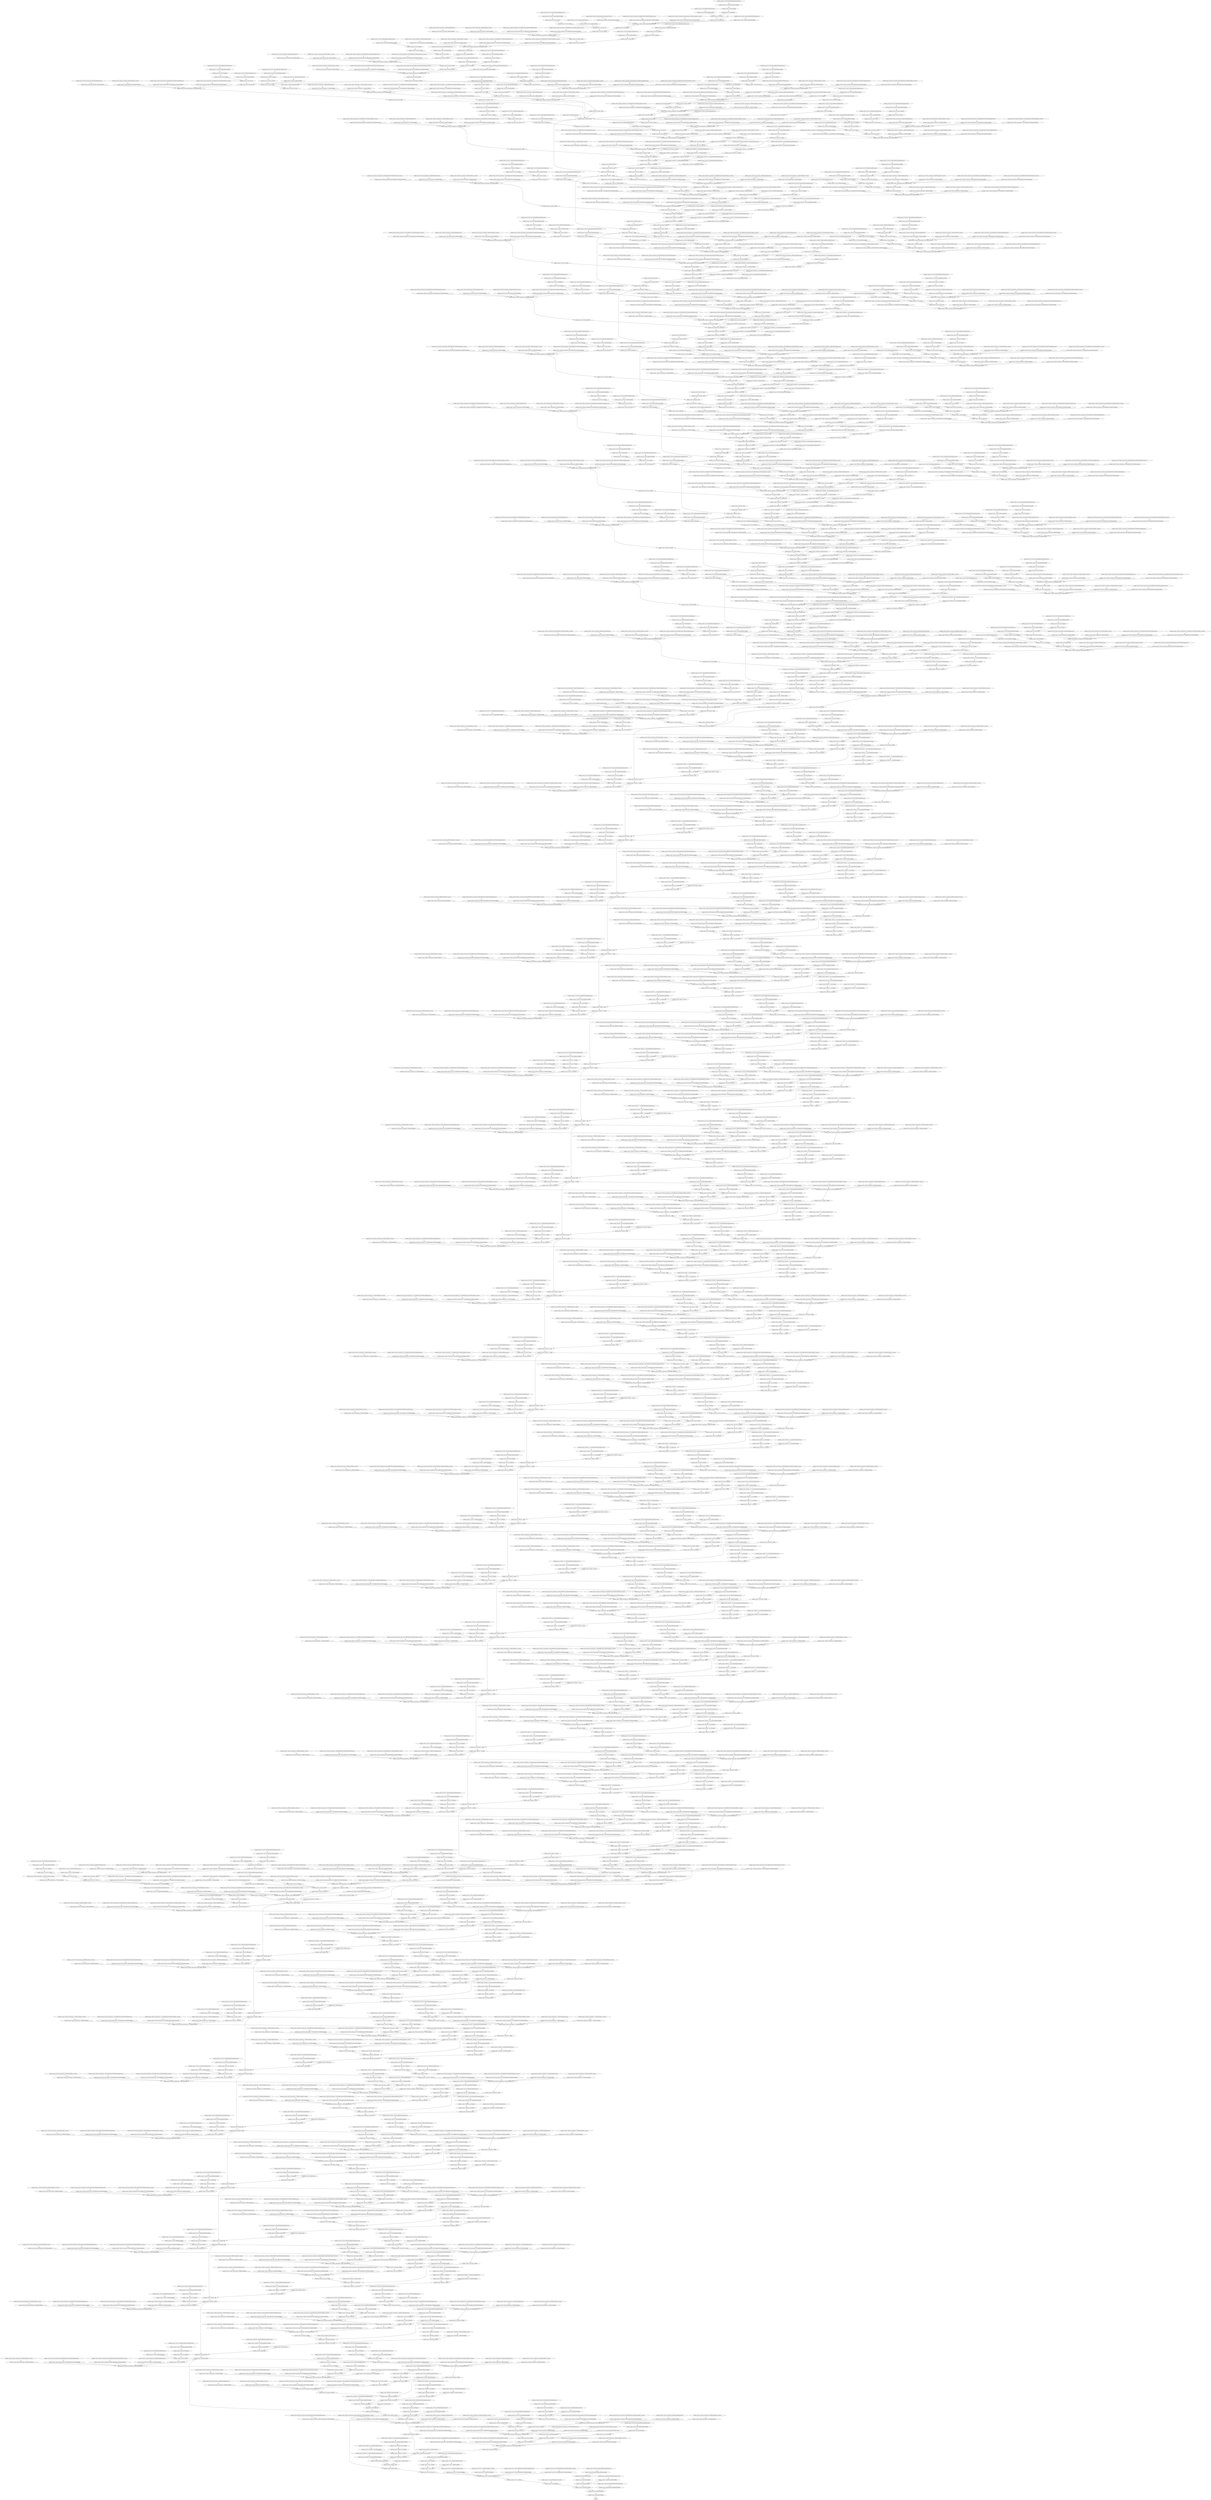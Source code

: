 strict digraph  {
self [op=Placeholder];
"inception_resnet_v2/conv2d/Sigmoid/ReadVariableOp/resource" [op=Placeholder];
"inception_resnet_v2/conv2d/Sigmoid/ReadVariableOp" [op=ReadVariableOp];
"inception_resnet_v2/conv2d/Sigmoid" [op=Sigmoid];
"inception_resnet_v2/conv2d/Round" [op=Round];
"inception_resnet_v2/conv2d/ReadVariableOp/resource" [op=Placeholder];
"inception_resnet_v2/conv2d/ReadVariableOp" [op=ReadVariableOp];
"inception_resnet_v2/conv2d/mul" [op=Mul];
"inception_resnet_v2/conv2d/Conv2D" [op=Conv2D];
"inception_resnet_v2/batch_normalization/ReadVariableOp/resource" [op=Placeholder];
"inception_resnet_v2/batch_normalization/ReadVariableOp" [op=ReadVariableOp];
"inception_resnet_v2/batch_normalization/ReadVariableOp_1/resource" [op=Placeholder];
"inception_resnet_v2/batch_normalization/ReadVariableOp_1" [op=ReadVariableOp];
"inception_resnet_v2/batch_normalization/FusedBatchNormV3/ReadVariableOp/resource" [op=Placeholder];
"inception_resnet_v2/batch_normalization/FusedBatchNormV3/ReadVariableOp" [op=ReadVariableOp];
"inception_resnet_v2/batch_normalization/FusedBatchNormV3/ReadVariableOp_1/resource" [op=Placeholder];
"inception_resnet_v2/batch_normalization/FusedBatchNormV3/ReadVariableOp_1" [op=ReadVariableOp];
"inception_resnet_v2/batch_normalization/FusedBatchNormV3" [op=FusedBatchNormV3];
"inception_resnet_v2/activation/Relu" [op=Relu];
"inception_resnet_v2/conv2d_1/Sigmoid/ReadVariableOp/resource" [op=Placeholder];
"inception_resnet_v2/conv2d_1/Sigmoid/ReadVariableOp" [op=ReadVariableOp];
"inception_resnet_v2/conv2d_1/Sigmoid" [op=Sigmoid];
"inception_resnet_v2/conv2d_1/Round" [op=Round];
"inception_resnet_v2/conv2d_1/ReadVariableOp/resource" [op=Placeholder];
"inception_resnet_v2/conv2d_1/ReadVariableOp" [op=ReadVariableOp];
"inception_resnet_v2/conv2d_1/mul" [op=Mul];
"inception_resnet_v2/conv2d_1/Conv2D" [op=Conv2D];
"inception_resnet_v2/batch_normalization_1/ReadVariableOp/resource" [op=Placeholder];
"inception_resnet_v2/batch_normalization_1/ReadVariableOp" [op=ReadVariableOp];
"inception_resnet_v2/batch_normalization_1/ReadVariableOp_1/resource" [op=Placeholder];
"inception_resnet_v2/batch_normalization_1/ReadVariableOp_1" [op=ReadVariableOp];
"inception_resnet_v2/batch_normalization_1/FusedBatchNormV3/ReadVariableOp/resource" [op=Placeholder];
"inception_resnet_v2/batch_normalization_1/FusedBatchNormV3/ReadVariableOp" [op=ReadVariableOp];
"inception_resnet_v2/batch_normalization_1/FusedBatchNormV3/ReadVariableOp_1/resource" [op=Placeholder];
"inception_resnet_v2/batch_normalization_1/FusedBatchNormV3/ReadVariableOp_1" [op=ReadVariableOp];
"inception_resnet_v2/batch_normalization_1/FusedBatchNormV3" [op=FusedBatchNormV3];
"inception_resnet_v2/activation_1/Relu" [op=Relu];
"inception_resnet_v2/conv2d_2/Sigmoid/ReadVariableOp/resource" [op=Placeholder];
"inception_resnet_v2/conv2d_2/Sigmoid/ReadVariableOp" [op=ReadVariableOp];
"inception_resnet_v2/conv2d_2/Sigmoid" [op=Sigmoid];
"inception_resnet_v2/conv2d_2/Round" [op=Round];
"inception_resnet_v2/conv2d_2/ReadVariableOp/resource" [op=Placeholder];
"inception_resnet_v2/conv2d_2/ReadVariableOp" [op=ReadVariableOp];
"inception_resnet_v2/conv2d_2/mul" [op=Mul];
"inception_resnet_v2/conv2d_2/Conv2D" [op=Conv2D];
"inception_resnet_v2/batch_normalization_2/ReadVariableOp/resource" [op=Placeholder];
"inception_resnet_v2/batch_normalization_2/ReadVariableOp" [op=ReadVariableOp];
"inception_resnet_v2/batch_normalization_2/ReadVariableOp_1/resource" [op=Placeholder];
"inception_resnet_v2/batch_normalization_2/ReadVariableOp_1" [op=ReadVariableOp];
"inception_resnet_v2/batch_normalization_2/FusedBatchNormV3/ReadVariableOp/resource" [op=Placeholder];
"inception_resnet_v2/batch_normalization_2/FusedBatchNormV3/ReadVariableOp" [op=ReadVariableOp];
"inception_resnet_v2/batch_normalization_2/FusedBatchNormV3/ReadVariableOp_1/resource" [op=Placeholder];
"inception_resnet_v2/batch_normalization_2/FusedBatchNormV3/ReadVariableOp_1" [op=ReadVariableOp];
"inception_resnet_v2/batch_normalization_2/FusedBatchNormV3" [op=FusedBatchNormV3];
"inception_resnet_v2/activation_2/Relu" [op=Relu];
"inception_resnet_v2/max_pooling2d/MaxPool" [op=MaxPool];
"inception_resnet_v2/conv2d_3/Sigmoid/ReadVariableOp/resource" [op=Placeholder];
"inception_resnet_v2/conv2d_3/Sigmoid/ReadVariableOp" [op=ReadVariableOp];
"inception_resnet_v2/conv2d_3/Sigmoid" [op=Sigmoid];
"inception_resnet_v2/conv2d_3/Round" [op=Round];
"inception_resnet_v2/conv2d_3/ReadVariableOp/resource" [op=Placeholder];
"inception_resnet_v2/conv2d_3/ReadVariableOp" [op=ReadVariableOp];
"inception_resnet_v2/conv2d_3/mul" [op=Mul];
"inception_resnet_v2/conv2d_3/Conv2D" [op=Conv2D];
"inception_resnet_v2/batch_normalization_3/ReadVariableOp/resource" [op=Placeholder];
"inception_resnet_v2/batch_normalization_3/ReadVariableOp" [op=ReadVariableOp];
"inception_resnet_v2/batch_normalization_3/ReadVariableOp_1/resource" [op=Placeholder];
"inception_resnet_v2/batch_normalization_3/ReadVariableOp_1" [op=ReadVariableOp];
"inception_resnet_v2/batch_normalization_3/FusedBatchNormV3/ReadVariableOp/resource" [op=Placeholder];
"inception_resnet_v2/batch_normalization_3/FusedBatchNormV3/ReadVariableOp" [op=ReadVariableOp];
"inception_resnet_v2/batch_normalization_3/FusedBatchNormV3/ReadVariableOp_1/resource" [op=Placeholder];
"inception_resnet_v2/batch_normalization_3/FusedBatchNormV3/ReadVariableOp_1" [op=ReadVariableOp];
"inception_resnet_v2/batch_normalization_3/FusedBatchNormV3" [op=FusedBatchNormV3];
"inception_resnet_v2/activation_3/Relu" [op=Relu];
"inception_resnet_v2/conv2d_4/Sigmoid/ReadVariableOp/resource" [op=Placeholder];
"inception_resnet_v2/conv2d_4/Sigmoid/ReadVariableOp" [op=ReadVariableOp];
"inception_resnet_v2/conv2d_4/Sigmoid" [op=Sigmoid];
"inception_resnet_v2/conv2d_4/Round" [op=Round];
"inception_resnet_v2/conv2d_4/ReadVariableOp/resource" [op=Placeholder];
"inception_resnet_v2/conv2d_4/ReadVariableOp" [op=ReadVariableOp];
"inception_resnet_v2/conv2d_4/mul" [op=Mul];
"inception_resnet_v2/conv2d_4/Conv2D" [op=Conv2D];
"inception_resnet_v2/batch_normalization_4/ReadVariableOp/resource" [op=Placeholder];
"inception_resnet_v2/batch_normalization_4/ReadVariableOp" [op=ReadVariableOp];
"inception_resnet_v2/batch_normalization_4/ReadVariableOp_1/resource" [op=Placeholder];
"inception_resnet_v2/batch_normalization_4/ReadVariableOp_1" [op=ReadVariableOp];
"inception_resnet_v2/batch_normalization_4/FusedBatchNormV3/ReadVariableOp/resource" [op=Placeholder];
"inception_resnet_v2/batch_normalization_4/FusedBatchNormV3/ReadVariableOp" [op=ReadVariableOp];
"inception_resnet_v2/batch_normalization_4/FusedBatchNormV3/ReadVariableOp_1/resource" [op=Placeholder];
"inception_resnet_v2/batch_normalization_4/FusedBatchNormV3/ReadVariableOp_1" [op=ReadVariableOp];
"inception_resnet_v2/batch_normalization_4/FusedBatchNormV3" [op=FusedBatchNormV3];
"inception_resnet_v2/activation_4/Relu" [op=Relu];
"inception_resnet_v2/max_pooling2d_1/MaxPool" [op=MaxPool];
"inception_resnet_v2/conv2d_8/Sigmoid/ReadVariableOp/resource" [op=Placeholder];
"inception_resnet_v2/conv2d_8/Sigmoid/ReadVariableOp" [op=ReadVariableOp];
"inception_resnet_v2/conv2d_8/Sigmoid" [op=Sigmoid];
"inception_resnet_v2/conv2d_8/Round" [op=Round];
"inception_resnet_v2/conv2d_8/ReadVariableOp/resource" [op=Placeholder];
"inception_resnet_v2/conv2d_8/ReadVariableOp" [op=ReadVariableOp];
"inception_resnet_v2/conv2d_8/mul" [op=Mul];
"inception_resnet_v2/conv2d_8/Conv2D" [op=Conv2D];
"inception_resnet_v2/batch_normalization_8/ReadVariableOp/resource" [op=Placeholder];
"inception_resnet_v2/batch_normalization_8/ReadVariableOp" [op=ReadVariableOp];
"inception_resnet_v2/batch_normalization_8/ReadVariableOp_1/resource" [op=Placeholder];
"inception_resnet_v2/batch_normalization_8/ReadVariableOp_1" [op=ReadVariableOp];
"inception_resnet_v2/batch_normalization_8/FusedBatchNormV3/ReadVariableOp/resource" [op=Placeholder];
"inception_resnet_v2/batch_normalization_8/FusedBatchNormV3/ReadVariableOp" [op=ReadVariableOp];
"inception_resnet_v2/batch_normalization_8/FusedBatchNormV3/ReadVariableOp_1/resource" [op=Placeholder];
"inception_resnet_v2/batch_normalization_8/FusedBatchNormV3/ReadVariableOp_1" [op=ReadVariableOp];
"inception_resnet_v2/batch_normalization_8/FusedBatchNormV3" [op=FusedBatchNormV3];
"inception_resnet_v2/activation_8/Relu" [op=Relu];
"inception_resnet_v2/conv2d_9/Sigmoid/ReadVariableOp/resource" [op=Placeholder];
"inception_resnet_v2/conv2d_9/Sigmoid/ReadVariableOp" [op=ReadVariableOp];
"inception_resnet_v2/conv2d_9/Sigmoid" [op=Sigmoid];
"inception_resnet_v2/conv2d_9/Round" [op=Round];
"inception_resnet_v2/conv2d_9/ReadVariableOp/resource" [op=Placeholder];
"inception_resnet_v2/conv2d_9/ReadVariableOp" [op=ReadVariableOp];
"inception_resnet_v2/conv2d_9/mul" [op=Mul];
"inception_resnet_v2/conv2d_9/Conv2D" [op=Conv2D];
"inception_resnet_v2/conv2d_6/Sigmoid/ReadVariableOp/resource" [op=Placeholder];
"inception_resnet_v2/conv2d_6/Sigmoid/ReadVariableOp" [op=ReadVariableOp];
"inception_resnet_v2/conv2d_6/Sigmoid" [op=Sigmoid];
"inception_resnet_v2/conv2d_6/Round" [op=Round];
"inception_resnet_v2/conv2d_6/ReadVariableOp/resource" [op=Placeholder];
"inception_resnet_v2/conv2d_6/ReadVariableOp" [op=ReadVariableOp];
"inception_resnet_v2/conv2d_6/mul" [op=Mul];
"inception_resnet_v2/conv2d_6/Conv2D" [op=Conv2D];
"inception_resnet_v2/batch_normalization_9/ReadVariableOp/resource" [op=Placeholder];
"inception_resnet_v2/batch_normalization_9/ReadVariableOp" [op=ReadVariableOp];
"inception_resnet_v2/batch_normalization_9/ReadVariableOp_1/resource" [op=Placeholder];
"inception_resnet_v2/batch_normalization_9/ReadVariableOp_1" [op=ReadVariableOp];
"inception_resnet_v2/batch_normalization_9/FusedBatchNormV3/ReadVariableOp/resource" [op=Placeholder];
"inception_resnet_v2/batch_normalization_9/FusedBatchNormV3/ReadVariableOp" [op=ReadVariableOp];
"inception_resnet_v2/batch_normalization_9/FusedBatchNormV3/ReadVariableOp_1/resource" [op=Placeholder];
"inception_resnet_v2/batch_normalization_9/FusedBatchNormV3/ReadVariableOp_1" [op=ReadVariableOp];
"inception_resnet_v2/batch_normalization_9/FusedBatchNormV3" [op=FusedBatchNormV3];
"inception_resnet_v2/batch_normalization_6/ReadVariableOp/resource" [op=Placeholder];
"inception_resnet_v2/batch_normalization_6/ReadVariableOp" [op=ReadVariableOp];
"inception_resnet_v2/batch_normalization_6/ReadVariableOp_1/resource" [op=Placeholder];
"inception_resnet_v2/batch_normalization_6/ReadVariableOp_1" [op=ReadVariableOp];
"inception_resnet_v2/batch_normalization_6/FusedBatchNormV3/ReadVariableOp/resource" [op=Placeholder];
"inception_resnet_v2/batch_normalization_6/FusedBatchNormV3/ReadVariableOp" [op=ReadVariableOp];
"inception_resnet_v2/batch_normalization_6/FusedBatchNormV3/ReadVariableOp_1/resource" [op=Placeholder];
"inception_resnet_v2/batch_normalization_6/FusedBatchNormV3/ReadVariableOp_1" [op=ReadVariableOp];
"inception_resnet_v2/batch_normalization_6/FusedBatchNormV3" [op=FusedBatchNormV3];
"inception_resnet_v2/average_pooling2d/AvgPool" [op=AvgPool];
"inception_resnet_v2/activation_9/Relu" [op=Relu];
"inception_resnet_v2/activation_6/Relu" [op=Relu];
"inception_resnet_v2/conv2d_11/Sigmoid/ReadVariableOp/resource" [op=Placeholder];
"inception_resnet_v2/conv2d_11/Sigmoid/ReadVariableOp" [op=ReadVariableOp];
"inception_resnet_v2/conv2d_11/Sigmoid" [op=Sigmoid];
"inception_resnet_v2/conv2d_11/Round" [op=Round];
"inception_resnet_v2/conv2d_11/ReadVariableOp/resource" [op=Placeholder];
"inception_resnet_v2/conv2d_11/ReadVariableOp" [op=ReadVariableOp];
"inception_resnet_v2/conv2d_11/mul" [op=Mul];
"inception_resnet_v2/conv2d_11/Conv2D" [op=Conv2D];
"inception_resnet_v2/conv2d_10/Sigmoid/ReadVariableOp/resource" [op=Placeholder];
"inception_resnet_v2/conv2d_10/Sigmoid/ReadVariableOp" [op=ReadVariableOp];
"inception_resnet_v2/conv2d_10/Sigmoid" [op=Sigmoid];
"inception_resnet_v2/conv2d_10/Round" [op=Round];
"inception_resnet_v2/conv2d_10/ReadVariableOp/resource" [op=Placeholder];
"inception_resnet_v2/conv2d_10/ReadVariableOp" [op=ReadVariableOp];
"inception_resnet_v2/conv2d_10/mul" [op=Mul];
"inception_resnet_v2/conv2d_10/Conv2D" [op=Conv2D];
"inception_resnet_v2/conv2d_7/Sigmoid/ReadVariableOp/resource" [op=Placeholder];
"inception_resnet_v2/conv2d_7/Sigmoid/ReadVariableOp" [op=ReadVariableOp];
"inception_resnet_v2/conv2d_7/Sigmoid" [op=Sigmoid];
"inception_resnet_v2/conv2d_7/Round" [op=Round];
"inception_resnet_v2/conv2d_7/ReadVariableOp/resource" [op=Placeholder];
"inception_resnet_v2/conv2d_7/ReadVariableOp" [op=ReadVariableOp];
"inception_resnet_v2/conv2d_7/mul" [op=Mul];
"inception_resnet_v2/conv2d_7/Conv2D" [op=Conv2D];
"inception_resnet_v2/conv2d_5/Sigmoid/ReadVariableOp/resource" [op=Placeholder];
"inception_resnet_v2/conv2d_5/Sigmoid/ReadVariableOp" [op=ReadVariableOp];
"inception_resnet_v2/conv2d_5/Sigmoid" [op=Sigmoid];
"inception_resnet_v2/conv2d_5/Round" [op=Round];
"inception_resnet_v2/conv2d_5/ReadVariableOp/resource" [op=Placeholder];
"inception_resnet_v2/conv2d_5/ReadVariableOp" [op=ReadVariableOp];
"inception_resnet_v2/conv2d_5/mul" [op=Mul];
"inception_resnet_v2/conv2d_5/Conv2D" [op=Conv2D];
"inception_resnet_v2/batch_normalization_11/ReadVariableOp/resource" [op=Placeholder];
"inception_resnet_v2/batch_normalization_11/ReadVariableOp" [op=ReadVariableOp];
"inception_resnet_v2/batch_normalization_11/ReadVariableOp_1/resource" [op=Placeholder];
"inception_resnet_v2/batch_normalization_11/ReadVariableOp_1" [op=ReadVariableOp];
"inception_resnet_v2/batch_normalization_11/FusedBatchNormV3/ReadVariableOp/resource" [op=Placeholder];
"inception_resnet_v2/batch_normalization_11/FusedBatchNormV3/ReadVariableOp" [op=ReadVariableOp];
"inception_resnet_v2/batch_normalization_11/FusedBatchNormV3/ReadVariableOp_1/resource" [op=Placeholder];
"inception_resnet_v2/batch_normalization_11/FusedBatchNormV3/ReadVariableOp_1" [op=ReadVariableOp];
"inception_resnet_v2/batch_normalization_11/FusedBatchNormV3" [op=FusedBatchNormV3];
"inception_resnet_v2/batch_normalization_10/ReadVariableOp/resource" [op=Placeholder];
"inception_resnet_v2/batch_normalization_10/ReadVariableOp" [op=ReadVariableOp];
"inception_resnet_v2/batch_normalization_10/ReadVariableOp_1/resource" [op=Placeholder];
"inception_resnet_v2/batch_normalization_10/ReadVariableOp_1" [op=ReadVariableOp];
"inception_resnet_v2/batch_normalization_10/FusedBatchNormV3/ReadVariableOp/resource" [op=Placeholder];
"inception_resnet_v2/batch_normalization_10/FusedBatchNormV3/ReadVariableOp" [op=ReadVariableOp];
"inception_resnet_v2/batch_normalization_10/FusedBatchNormV3/ReadVariableOp_1/resource" [op=Placeholder];
"inception_resnet_v2/batch_normalization_10/FusedBatchNormV3/ReadVariableOp_1" [op=ReadVariableOp];
"inception_resnet_v2/batch_normalization_10/FusedBatchNormV3" [op=FusedBatchNormV3];
"inception_resnet_v2/batch_normalization_7/ReadVariableOp/resource" [op=Placeholder];
"inception_resnet_v2/batch_normalization_7/ReadVariableOp" [op=ReadVariableOp];
"inception_resnet_v2/batch_normalization_7/ReadVariableOp_1/resource" [op=Placeholder];
"inception_resnet_v2/batch_normalization_7/ReadVariableOp_1" [op=ReadVariableOp];
"inception_resnet_v2/batch_normalization_7/FusedBatchNormV3/ReadVariableOp/resource" [op=Placeholder];
"inception_resnet_v2/batch_normalization_7/FusedBatchNormV3/ReadVariableOp" [op=ReadVariableOp];
"inception_resnet_v2/batch_normalization_7/FusedBatchNormV3/ReadVariableOp_1/resource" [op=Placeholder];
"inception_resnet_v2/batch_normalization_7/FusedBatchNormV3/ReadVariableOp_1" [op=ReadVariableOp];
"inception_resnet_v2/batch_normalization_7/FusedBatchNormV3" [op=FusedBatchNormV3];
"inception_resnet_v2/batch_normalization_5/ReadVariableOp/resource" [op=Placeholder];
"inception_resnet_v2/batch_normalization_5/ReadVariableOp" [op=ReadVariableOp];
"inception_resnet_v2/batch_normalization_5/ReadVariableOp_1/resource" [op=Placeholder];
"inception_resnet_v2/batch_normalization_5/ReadVariableOp_1" [op=ReadVariableOp];
"inception_resnet_v2/batch_normalization_5/FusedBatchNormV3/ReadVariableOp/resource" [op=Placeholder];
"inception_resnet_v2/batch_normalization_5/FusedBatchNormV3/ReadVariableOp" [op=ReadVariableOp];
"inception_resnet_v2/batch_normalization_5/FusedBatchNormV3/ReadVariableOp_1/resource" [op=Placeholder];
"inception_resnet_v2/batch_normalization_5/FusedBatchNormV3/ReadVariableOp_1" [op=ReadVariableOp];
"inception_resnet_v2/batch_normalization_5/FusedBatchNormV3" [op=FusedBatchNormV3];
"inception_resnet_v2/activation_5/Relu" [op=Relu];
"inception_resnet_v2/activation_7/Relu" [op=Relu];
"inception_resnet_v2/activation_10/Relu" [op=Relu];
"inception_resnet_v2/activation_11/Relu" [op=Relu];
"inception_resnet_v2/mixed_5b/concat/axis" [op=Const];
"inception_resnet_v2/mixed_5b/concat" [op=ConcatV2];
"inception_resnet_v2/conv2d_15/Sigmoid/ReadVariableOp/resource" [op=Placeholder];
"inception_resnet_v2/conv2d_15/Sigmoid/ReadVariableOp" [op=ReadVariableOp];
"inception_resnet_v2/conv2d_15/Sigmoid" [op=Sigmoid];
"inception_resnet_v2/conv2d_15/Round" [op=Round];
"inception_resnet_v2/conv2d_15/ReadVariableOp/resource" [op=Placeholder];
"inception_resnet_v2/conv2d_15/ReadVariableOp" [op=ReadVariableOp];
"inception_resnet_v2/conv2d_15/mul" [op=Mul];
"inception_resnet_v2/conv2d_15/Conv2D" [op=Conv2D];
"inception_resnet_v2/batch_normalization_15/ReadVariableOp/resource" [op=Placeholder];
"inception_resnet_v2/batch_normalization_15/ReadVariableOp" [op=ReadVariableOp];
"inception_resnet_v2/batch_normalization_15/ReadVariableOp_1/resource" [op=Placeholder];
"inception_resnet_v2/batch_normalization_15/ReadVariableOp_1" [op=ReadVariableOp];
"inception_resnet_v2/batch_normalization_15/FusedBatchNormV3/ReadVariableOp/resource" [op=Placeholder];
"inception_resnet_v2/batch_normalization_15/FusedBatchNormV3/ReadVariableOp" [op=ReadVariableOp];
"inception_resnet_v2/batch_normalization_15/FusedBatchNormV3/ReadVariableOp_1/resource" [op=Placeholder];
"inception_resnet_v2/batch_normalization_15/FusedBatchNormV3/ReadVariableOp_1" [op=ReadVariableOp];
"inception_resnet_v2/batch_normalization_15/FusedBatchNormV3" [op=FusedBatchNormV3];
"inception_resnet_v2/activation_15/Relu" [op=Relu];
"inception_resnet_v2/conv2d_16/Sigmoid/ReadVariableOp/resource" [op=Placeholder];
"inception_resnet_v2/conv2d_16/Sigmoid/ReadVariableOp" [op=ReadVariableOp];
"inception_resnet_v2/conv2d_16/Sigmoid" [op=Sigmoid];
"inception_resnet_v2/conv2d_16/Round" [op=Round];
"inception_resnet_v2/conv2d_16/ReadVariableOp/resource" [op=Placeholder];
"inception_resnet_v2/conv2d_16/ReadVariableOp" [op=ReadVariableOp];
"inception_resnet_v2/conv2d_16/mul" [op=Mul];
"inception_resnet_v2/conv2d_16/Conv2D" [op=Conv2D];
"inception_resnet_v2/conv2d_13/Sigmoid/ReadVariableOp/resource" [op=Placeholder];
"inception_resnet_v2/conv2d_13/Sigmoid/ReadVariableOp" [op=ReadVariableOp];
"inception_resnet_v2/conv2d_13/Sigmoid" [op=Sigmoid];
"inception_resnet_v2/conv2d_13/Round" [op=Round];
"inception_resnet_v2/conv2d_13/ReadVariableOp/resource" [op=Placeholder];
"inception_resnet_v2/conv2d_13/ReadVariableOp" [op=ReadVariableOp];
"inception_resnet_v2/conv2d_13/mul" [op=Mul];
"inception_resnet_v2/conv2d_13/Conv2D" [op=Conv2D];
"inception_resnet_v2/batch_normalization_16/ReadVariableOp/resource" [op=Placeholder];
"inception_resnet_v2/batch_normalization_16/ReadVariableOp" [op=ReadVariableOp];
"inception_resnet_v2/batch_normalization_16/ReadVariableOp_1/resource" [op=Placeholder];
"inception_resnet_v2/batch_normalization_16/ReadVariableOp_1" [op=ReadVariableOp];
"inception_resnet_v2/batch_normalization_16/FusedBatchNormV3/ReadVariableOp/resource" [op=Placeholder];
"inception_resnet_v2/batch_normalization_16/FusedBatchNormV3/ReadVariableOp" [op=ReadVariableOp];
"inception_resnet_v2/batch_normalization_16/FusedBatchNormV3/ReadVariableOp_1/resource" [op=Placeholder];
"inception_resnet_v2/batch_normalization_16/FusedBatchNormV3/ReadVariableOp_1" [op=ReadVariableOp];
"inception_resnet_v2/batch_normalization_16/FusedBatchNormV3" [op=FusedBatchNormV3];
"inception_resnet_v2/batch_normalization_13/ReadVariableOp/resource" [op=Placeholder];
"inception_resnet_v2/batch_normalization_13/ReadVariableOp" [op=ReadVariableOp];
"inception_resnet_v2/batch_normalization_13/ReadVariableOp_1/resource" [op=Placeholder];
"inception_resnet_v2/batch_normalization_13/ReadVariableOp_1" [op=ReadVariableOp];
"inception_resnet_v2/batch_normalization_13/FusedBatchNormV3/ReadVariableOp/resource" [op=Placeholder];
"inception_resnet_v2/batch_normalization_13/FusedBatchNormV3/ReadVariableOp" [op=ReadVariableOp];
"inception_resnet_v2/batch_normalization_13/FusedBatchNormV3/ReadVariableOp_1/resource" [op=Placeholder];
"inception_resnet_v2/batch_normalization_13/FusedBatchNormV3/ReadVariableOp_1" [op=ReadVariableOp];
"inception_resnet_v2/batch_normalization_13/FusedBatchNormV3" [op=FusedBatchNormV3];
"inception_resnet_v2/activation_16/Relu" [op=Relu];
"inception_resnet_v2/activation_13/Relu" [op=Relu];
"inception_resnet_v2/conv2d_17/Sigmoid/ReadVariableOp/resource" [op=Placeholder];
"inception_resnet_v2/conv2d_17/Sigmoid/ReadVariableOp" [op=ReadVariableOp];
"inception_resnet_v2/conv2d_17/Sigmoid" [op=Sigmoid];
"inception_resnet_v2/conv2d_17/Round" [op=Round];
"inception_resnet_v2/conv2d_17/ReadVariableOp/resource" [op=Placeholder];
"inception_resnet_v2/conv2d_17/ReadVariableOp" [op=ReadVariableOp];
"inception_resnet_v2/conv2d_17/mul" [op=Mul];
"inception_resnet_v2/conv2d_17/Conv2D" [op=Conv2D];
"inception_resnet_v2/conv2d_14/Sigmoid/ReadVariableOp/resource" [op=Placeholder];
"inception_resnet_v2/conv2d_14/Sigmoid/ReadVariableOp" [op=ReadVariableOp];
"inception_resnet_v2/conv2d_14/Sigmoid" [op=Sigmoid];
"inception_resnet_v2/conv2d_14/Round" [op=Round];
"inception_resnet_v2/conv2d_14/ReadVariableOp/resource" [op=Placeholder];
"inception_resnet_v2/conv2d_14/ReadVariableOp" [op=ReadVariableOp];
"inception_resnet_v2/conv2d_14/mul" [op=Mul];
"inception_resnet_v2/conv2d_14/Conv2D" [op=Conv2D];
"inception_resnet_v2/conv2d_12/Sigmoid/ReadVariableOp/resource" [op=Placeholder];
"inception_resnet_v2/conv2d_12/Sigmoid/ReadVariableOp" [op=ReadVariableOp];
"inception_resnet_v2/conv2d_12/Sigmoid" [op=Sigmoid];
"inception_resnet_v2/conv2d_12/Round" [op=Round];
"inception_resnet_v2/conv2d_12/ReadVariableOp/resource" [op=Placeholder];
"inception_resnet_v2/conv2d_12/ReadVariableOp" [op=ReadVariableOp];
"inception_resnet_v2/conv2d_12/mul" [op=Mul];
"inception_resnet_v2/conv2d_12/Conv2D" [op=Conv2D];
"inception_resnet_v2/batch_normalization_17/ReadVariableOp/resource" [op=Placeholder];
"inception_resnet_v2/batch_normalization_17/ReadVariableOp" [op=ReadVariableOp];
"inception_resnet_v2/batch_normalization_17/ReadVariableOp_1/resource" [op=Placeholder];
"inception_resnet_v2/batch_normalization_17/ReadVariableOp_1" [op=ReadVariableOp];
"inception_resnet_v2/batch_normalization_17/FusedBatchNormV3/ReadVariableOp/resource" [op=Placeholder];
"inception_resnet_v2/batch_normalization_17/FusedBatchNormV3/ReadVariableOp" [op=ReadVariableOp];
"inception_resnet_v2/batch_normalization_17/FusedBatchNormV3/ReadVariableOp_1/resource" [op=Placeholder];
"inception_resnet_v2/batch_normalization_17/FusedBatchNormV3/ReadVariableOp_1" [op=ReadVariableOp];
"inception_resnet_v2/batch_normalization_17/FusedBatchNormV3" [op=FusedBatchNormV3];
"inception_resnet_v2/batch_normalization_14/ReadVariableOp/resource" [op=Placeholder];
"inception_resnet_v2/batch_normalization_14/ReadVariableOp" [op=ReadVariableOp];
"inception_resnet_v2/batch_normalization_14/ReadVariableOp_1/resource" [op=Placeholder];
"inception_resnet_v2/batch_normalization_14/ReadVariableOp_1" [op=ReadVariableOp];
"inception_resnet_v2/batch_normalization_14/FusedBatchNormV3/ReadVariableOp/resource" [op=Placeholder];
"inception_resnet_v2/batch_normalization_14/FusedBatchNormV3/ReadVariableOp" [op=ReadVariableOp];
"inception_resnet_v2/batch_normalization_14/FusedBatchNormV3/ReadVariableOp_1/resource" [op=Placeholder];
"inception_resnet_v2/batch_normalization_14/FusedBatchNormV3/ReadVariableOp_1" [op=ReadVariableOp];
"inception_resnet_v2/batch_normalization_14/FusedBatchNormV3" [op=FusedBatchNormV3];
"inception_resnet_v2/batch_normalization_12/ReadVariableOp/resource" [op=Placeholder];
"inception_resnet_v2/batch_normalization_12/ReadVariableOp" [op=ReadVariableOp];
"inception_resnet_v2/batch_normalization_12/ReadVariableOp_1/resource" [op=Placeholder];
"inception_resnet_v2/batch_normalization_12/ReadVariableOp_1" [op=ReadVariableOp];
"inception_resnet_v2/batch_normalization_12/FusedBatchNormV3/ReadVariableOp/resource" [op=Placeholder];
"inception_resnet_v2/batch_normalization_12/FusedBatchNormV3/ReadVariableOp" [op=ReadVariableOp];
"inception_resnet_v2/batch_normalization_12/FusedBatchNormV3/ReadVariableOp_1/resource" [op=Placeholder];
"inception_resnet_v2/batch_normalization_12/FusedBatchNormV3/ReadVariableOp_1" [op=ReadVariableOp];
"inception_resnet_v2/batch_normalization_12/FusedBatchNormV3" [op=FusedBatchNormV3];
"inception_resnet_v2/activation_12/Relu" [op=Relu];
"inception_resnet_v2/activation_14/Relu" [op=Relu];
"inception_resnet_v2/activation_17/Relu" [op=Relu];
"inception_resnet_v2/block35_1_mixed/concat/axis" [op=Const];
"inception_resnet_v2/block35_1_mixed/concat" [op=ConcatV2];
"inception_resnet_v2/block35_1_conv/Sigmoid/ReadVariableOp/resource" [op=Placeholder];
"inception_resnet_v2/block35_1_conv/Sigmoid/ReadVariableOp" [op=ReadVariableOp];
"inception_resnet_v2/block35_1_conv/Sigmoid" [op=Sigmoid];
"inception_resnet_v2/block35_1_conv/Round" [op=Round];
"inception_resnet_v2/block35_1_conv/ReadVariableOp/resource" [op=Placeholder];
"inception_resnet_v2/block35_1_conv/ReadVariableOp" [op=ReadVariableOp];
"inception_resnet_v2/block35_1_conv/mul" [op=Mul];
"inception_resnet_v2/block35_1_conv/Conv2D" [op=Conv2D];
"inception_resnet_v2/block35_1_conv/BiasAdd/ReadVariableOp/resource" [op=Placeholder];
"inception_resnet_v2/block35_1_conv/BiasAdd/ReadVariableOp" [op=ReadVariableOp];
"inception_resnet_v2/block35_1_conv/BiasAdd" [op=BiasAdd];
"inception_resnet_v2/block35_1/mul/y" [op=Const];
"inception_resnet_v2/block35_1/mul" [op=Mul];
"inception_resnet_v2/block35_1/add" [op=AddV2];
"inception_resnet_v2/block35_1_ac/Relu" [op=Relu];
"inception_resnet_v2/conv2d_21/Sigmoid/ReadVariableOp/resource" [op=Placeholder];
"inception_resnet_v2/conv2d_21/Sigmoid/ReadVariableOp" [op=ReadVariableOp];
"inception_resnet_v2/conv2d_21/Sigmoid" [op=Sigmoid];
"inception_resnet_v2/conv2d_21/Round" [op=Round];
"inception_resnet_v2/conv2d_21/ReadVariableOp/resource" [op=Placeholder];
"inception_resnet_v2/conv2d_21/ReadVariableOp" [op=ReadVariableOp];
"inception_resnet_v2/conv2d_21/mul" [op=Mul];
"inception_resnet_v2/conv2d_21/Conv2D" [op=Conv2D];
"inception_resnet_v2/batch_normalization_21/ReadVariableOp/resource" [op=Placeholder];
"inception_resnet_v2/batch_normalization_21/ReadVariableOp" [op=ReadVariableOp];
"inception_resnet_v2/batch_normalization_21/ReadVariableOp_1/resource" [op=Placeholder];
"inception_resnet_v2/batch_normalization_21/ReadVariableOp_1" [op=ReadVariableOp];
"inception_resnet_v2/batch_normalization_21/FusedBatchNormV3/ReadVariableOp/resource" [op=Placeholder];
"inception_resnet_v2/batch_normalization_21/FusedBatchNormV3/ReadVariableOp" [op=ReadVariableOp];
"inception_resnet_v2/batch_normalization_21/FusedBatchNormV3/ReadVariableOp_1/resource" [op=Placeholder];
"inception_resnet_v2/batch_normalization_21/FusedBatchNormV3/ReadVariableOp_1" [op=ReadVariableOp];
"inception_resnet_v2/batch_normalization_21/FusedBatchNormV3" [op=FusedBatchNormV3];
"inception_resnet_v2/activation_21/Relu" [op=Relu];
"inception_resnet_v2/conv2d_22/Sigmoid/ReadVariableOp/resource" [op=Placeholder];
"inception_resnet_v2/conv2d_22/Sigmoid/ReadVariableOp" [op=ReadVariableOp];
"inception_resnet_v2/conv2d_22/Sigmoid" [op=Sigmoid];
"inception_resnet_v2/conv2d_22/Round" [op=Round];
"inception_resnet_v2/conv2d_22/ReadVariableOp/resource" [op=Placeholder];
"inception_resnet_v2/conv2d_22/ReadVariableOp" [op=ReadVariableOp];
"inception_resnet_v2/conv2d_22/mul" [op=Mul];
"inception_resnet_v2/conv2d_22/Conv2D" [op=Conv2D];
"inception_resnet_v2/conv2d_19/Sigmoid/ReadVariableOp/resource" [op=Placeholder];
"inception_resnet_v2/conv2d_19/Sigmoid/ReadVariableOp" [op=ReadVariableOp];
"inception_resnet_v2/conv2d_19/Sigmoid" [op=Sigmoid];
"inception_resnet_v2/conv2d_19/Round" [op=Round];
"inception_resnet_v2/conv2d_19/ReadVariableOp/resource" [op=Placeholder];
"inception_resnet_v2/conv2d_19/ReadVariableOp" [op=ReadVariableOp];
"inception_resnet_v2/conv2d_19/mul" [op=Mul];
"inception_resnet_v2/conv2d_19/Conv2D" [op=Conv2D];
"inception_resnet_v2/batch_normalization_22/ReadVariableOp/resource" [op=Placeholder];
"inception_resnet_v2/batch_normalization_22/ReadVariableOp" [op=ReadVariableOp];
"inception_resnet_v2/batch_normalization_22/ReadVariableOp_1/resource" [op=Placeholder];
"inception_resnet_v2/batch_normalization_22/ReadVariableOp_1" [op=ReadVariableOp];
"inception_resnet_v2/batch_normalization_22/FusedBatchNormV3/ReadVariableOp/resource" [op=Placeholder];
"inception_resnet_v2/batch_normalization_22/FusedBatchNormV3/ReadVariableOp" [op=ReadVariableOp];
"inception_resnet_v2/batch_normalization_22/FusedBatchNormV3/ReadVariableOp_1/resource" [op=Placeholder];
"inception_resnet_v2/batch_normalization_22/FusedBatchNormV3/ReadVariableOp_1" [op=ReadVariableOp];
"inception_resnet_v2/batch_normalization_22/FusedBatchNormV3" [op=FusedBatchNormV3];
"inception_resnet_v2/batch_normalization_19/ReadVariableOp/resource" [op=Placeholder];
"inception_resnet_v2/batch_normalization_19/ReadVariableOp" [op=ReadVariableOp];
"inception_resnet_v2/batch_normalization_19/ReadVariableOp_1/resource" [op=Placeholder];
"inception_resnet_v2/batch_normalization_19/ReadVariableOp_1" [op=ReadVariableOp];
"inception_resnet_v2/batch_normalization_19/FusedBatchNormV3/ReadVariableOp/resource" [op=Placeholder];
"inception_resnet_v2/batch_normalization_19/FusedBatchNormV3/ReadVariableOp" [op=ReadVariableOp];
"inception_resnet_v2/batch_normalization_19/FusedBatchNormV3/ReadVariableOp_1/resource" [op=Placeholder];
"inception_resnet_v2/batch_normalization_19/FusedBatchNormV3/ReadVariableOp_1" [op=ReadVariableOp];
"inception_resnet_v2/batch_normalization_19/FusedBatchNormV3" [op=FusedBatchNormV3];
"inception_resnet_v2/activation_22/Relu" [op=Relu];
"inception_resnet_v2/activation_19/Relu" [op=Relu];
"inception_resnet_v2/conv2d_23/Sigmoid/ReadVariableOp/resource" [op=Placeholder];
"inception_resnet_v2/conv2d_23/Sigmoid/ReadVariableOp" [op=ReadVariableOp];
"inception_resnet_v2/conv2d_23/Sigmoid" [op=Sigmoid];
"inception_resnet_v2/conv2d_23/Round" [op=Round];
"inception_resnet_v2/conv2d_23/ReadVariableOp/resource" [op=Placeholder];
"inception_resnet_v2/conv2d_23/ReadVariableOp" [op=ReadVariableOp];
"inception_resnet_v2/conv2d_23/mul" [op=Mul];
"inception_resnet_v2/conv2d_23/Conv2D" [op=Conv2D];
"inception_resnet_v2/conv2d_20/Sigmoid/ReadVariableOp/resource" [op=Placeholder];
"inception_resnet_v2/conv2d_20/Sigmoid/ReadVariableOp" [op=ReadVariableOp];
"inception_resnet_v2/conv2d_20/Sigmoid" [op=Sigmoid];
"inception_resnet_v2/conv2d_20/Round" [op=Round];
"inception_resnet_v2/conv2d_20/ReadVariableOp/resource" [op=Placeholder];
"inception_resnet_v2/conv2d_20/ReadVariableOp" [op=ReadVariableOp];
"inception_resnet_v2/conv2d_20/mul" [op=Mul];
"inception_resnet_v2/conv2d_20/Conv2D" [op=Conv2D];
"inception_resnet_v2/conv2d_18/Sigmoid/ReadVariableOp/resource" [op=Placeholder];
"inception_resnet_v2/conv2d_18/Sigmoid/ReadVariableOp" [op=ReadVariableOp];
"inception_resnet_v2/conv2d_18/Sigmoid" [op=Sigmoid];
"inception_resnet_v2/conv2d_18/Round" [op=Round];
"inception_resnet_v2/conv2d_18/ReadVariableOp/resource" [op=Placeholder];
"inception_resnet_v2/conv2d_18/ReadVariableOp" [op=ReadVariableOp];
"inception_resnet_v2/conv2d_18/mul" [op=Mul];
"inception_resnet_v2/conv2d_18/Conv2D" [op=Conv2D];
"inception_resnet_v2/batch_normalization_23/ReadVariableOp/resource" [op=Placeholder];
"inception_resnet_v2/batch_normalization_23/ReadVariableOp" [op=ReadVariableOp];
"inception_resnet_v2/batch_normalization_23/ReadVariableOp_1/resource" [op=Placeholder];
"inception_resnet_v2/batch_normalization_23/ReadVariableOp_1" [op=ReadVariableOp];
"inception_resnet_v2/batch_normalization_23/FusedBatchNormV3/ReadVariableOp/resource" [op=Placeholder];
"inception_resnet_v2/batch_normalization_23/FusedBatchNormV3/ReadVariableOp" [op=ReadVariableOp];
"inception_resnet_v2/batch_normalization_23/FusedBatchNormV3/ReadVariableOp_1/resource" [op=Placeholder];
"inception_resnet_v2/batch_normalization_23/FusedBatchNormV3/ReadVariableOp_1" [op=ReadVariableOp];
"inception_resnet_v2/batch_normalization_23/FusedBatchNormV3" [op=FusedBatchNormV3];
"inception_resnet_v2/batch_normalization_20/ReadVariableOp/resource" [op=Placeholder];
"inception_resnet_v2/batch_normalization_20/ReadVariableOp" [op=ReadVariableOp];
"inception_resnet_v2/batch_normalization_20/ReadVariableOp_1/resource" [op=Placeholder];
"inception_resnet_v2/batch_normalization_20/ReadVariableOp_1" [op=ReadVariableOp];
"inception_resnet_v2/batch_normalization_20/FusedBatchNormV3/ReadVariableOp/resource" [op=Placeholder];
"inception_resnet_v2/batch_normalization_20/FusedBatchNormV3/ReadVariableOp" [op=ReadVariableOp];
"inception_resnet_v2/batch_normalization_20/FusedBatchNormV3/ReadVariableOp_1/resource" [op=Placeholder];
"inception_resnet_v2/batch_normalization_20/FusedBatchNormV3/ReadVariableOp_1" [op=ReadVariableOp];
"inception_resnet_v2/batch_normalization_20/FusedBatchNormV3" [op=FusedBatchNormV3];
"inception_resnet_v2/batch_normalization_18/ReadVariableOp/resource" [op=Placeholder];
"inception_resnet_v2/batch_normalization_18/ReadVariableOp" [op=ReadVariableOp];
"inception_resnet_v2/batch_normalization_18/ReadVariableOp_1/resource" [op=Placeholder];
"inception_resnet_v2/batch_normalization_18/ReadVariableOp_1" [op=ReadVariableOp];
"inception_resnet_v2/batch_normalization_18/FusedBatchNormV3/ReadVariableOp/resource" [op=Placeholder];
"inception_resnet_v2/batch_normalization_18/FusedBatchNormV3/ReadVariableOp" [op=ReadVariableOp];
"inception_resnet_v2/batch_normalization_18/FusedBatchNormV3/ReadVariableOp_1/resource" [op=Placeholder];
"inception_resnet_v2/batch_normalization_18/FusedBatchNormV3/ReadVariableOp_1" [op=ReadVariableOp];
"inception_resnet_v2/batch_normalization_18/FusedBatchNormV3" [op=FusedBatchNormV3];
"inception_resnet_v2/activation_18/Relu" [op=Relu];
"inception_resnet_v2/activation_20/Relu" [op=Relu];
"inception_resnet_v2/activation_23/Relu" [op=Relu];
"inception_resnet_v2/block35_2_mixed/concat/axis" [op=Const];
"inception_resnet_v2/block35_2_mixed/concat" [op=ConcatV2];
"inception_resnet_v2/block35_2_conv/Sigmoid/ReadVariableOp/resource" [op=Placeholder];
"inception_resnet_v2/block35_2_conv/Sigmoid/ReadVariableOp" [op=ReadVariableOp];
"inception_resnet_v2/block35_2_conv/Sigmoid" [op=Sigmoid];
"inception_resnet_v2/block35_2_conv/Round" [op=Round];
"inception_resnet_v2/block35_2_conv/ReadVariableOp/resource" [op=Placeholder];
"inception_resnet_v2/block35_2_conv/ReadVariableOp" [op=ReadVariableOp];
"inception_resnet_v2/block35_2_conv/mul" [op=Mul];
"inception_resnet_v2/block35_2_conv/Conv2D" [op=Conv2D];
"inception_resnet_v2/block35_2_conv/BiasAdd/ReadVariableOp/resource" [op=Placeholder];
"inception_resnet_v2/block35_2_conv/BiasAdd/ReadVariableOp" [op=ReadVariableOp];
"inception_resnet_v2/block35_2_conv/BiasAdd" [op=BiasAdd];
"inception_resnet_v2/block35_2/mul/y" [op=Const];
"inception_resnet_v2/block35_2/mul" [op=Mul];
"inception_resnet_v2/block35_2/add" [op=AddV2];
"inception_resnet_v2/block35_2_ac/Relu" [op=Relu];
"inception_resnet_v2/conv2d_27/Sigmoid/ReadVariableOp/resource" [op=Placeholder];
"inception_resnet_v2/conv2d_27/Sigmoid/ReadVariableOp" [op=ReadVariableOp];
"inception_resnet_v2/conv2d_27/Sigmoid" [op=Sigmoid];
"inception_resnet_v2/conv2d_27/Round" [op=Round];
"inception_resnet_v2/conv2d_27/ReadVariableOp/resource" [op=Placeholder];
"inception_resnet_v2/conv2d_27/ReadVariableOp" [op=ReadVariableOp];
"inception_resnet_v2/conv2d_27/mul" [op=Mul];
"inception_resnet_v2/conv2d_27/Conv2D" [op=Conv2D];
"inception_resnet_v2/batch_normalization_27/ReadVariableOp/resource" [op=Placeholder];
"inception_resnet_v2/batch_normalization_27/ReadVariableOp" [op=ReadVariableOp];
"inception_resnet_v2/batch_normalization_27/ReadVariableOp_1/resource" [op=Placeholder];
"inception_resnet_v2/batch_normalization_27/ReadVariableOp_1" [op=ReadVariableOp];
"inception_resnet_v2/batch_normalization_27/FusedBatchNormV3/ReadVariableOp/resource" [op=Placeholder];
"inception_resnet_v2/batch_normalization_27/FusedBatchNormV3/ReadVariableOp" [op=ReadVariableOp];
"inception_resnet_v2/batch_normalization_27/FusedBatchNormV3/ReadVariableOp_1/resource" [op=Placeholder];
"inception_resnet_v2/batch_normalization_27/FusedBatchNormV3/ReadVariableOp_1" [op=ReadVariableOp];
"inception_resnet_v2/batch_normalization_27/FusedBatchNormV3" [op=FusedBatchNormV3];
"inception_resnet_v2/activation_27/Relu" [op=Relu];
"inception_resnet_v2/conv2d_28/Sigmoid/ReadVariableOp/resource" [op=Placeholder];
"inception_resnet_v2/conv2d_28/Sigmoid/ReadVariableOp" [op=ReadVariableOp];
"inception_resnet_v2/conv2d_28/Sigmoid" [op=Sigmoid];
"inception_resnet_v2/conv2d_28/Round" [op=Round];
"inception_resnet_v2/conv2d_28/ReadVariableOp/resource" [op=Placeholder];
"inception_resnet_v2/conv2d_28/ReadVariableOp" [op=ReadVariableOp];
"inception_resnet_v2/conv2d_28/mul" [op=Mul];
"inception_resnet_v2/conv2d_28/Conv2D" [op=Conv2D];
"inception_resnet_v2/conv2d_25/Sigmoid/ReadVariableOp/resource" [op=Placeholder];
"inception_resnet_v2/conv2d_25/Sigmoid/ReadVariableOp" [op=ReadVariableOp];
"inception_resnet_v2/conv2d_25/Sigmoid" [op=Sigmoid];
"inception_resnet_v2/conv2d_25/Round" [op=Round];
"inception_resnet_v2/conv2d_25/ReadVariableOp/resource" [op=Placeholder];
"inception_resnet_v2/conv2d_25/ReadVariableOp" [op=ReadVariableOp];
"inception_resnet_v2/conv2d_25/mul" [op=Mul];
"inception_resnet_v2/conv2d_25/Conv2D" [op=Conv2D];
"inception_resnet_v2/batch_normalization_28/ReadVariableOp/resource" [op=Placeholder];
"inception_resnet_v2/batch_normalization_28/ReadVariableOp" [op=ReadVariableOp];
"inception_resnet_v2/batch_normalization_28/ReadVariableOp_1/resource" [op=Placeholder];
"inception_resnet_v2/batch_normalization_28/ReadVariableOp_1" [op=ReadVariableOp];
"inception_resnet_v2/batch_normalization_28/FusedBatchNormV3/ReadVariableOp/resource" [op=Placeholder];
"inception_resnet_v2/batch_normalization_28/FusedBatchNormV3/ReadVariableOp" [op=ReadVariableOp];
"inception_resnet_v2/batch_normalization_28/FusedBatchNormV3/ReadVariableOp_1/resource" [op=Placeholder];
"inception_resnet_v2/batch_normalization_28/FusedBatchNormV3/ReadVariableOp_1" [op=ReadVariableOp];
"inception_resnet_v2/batch_normalization_28/FusedBatchNormV3" [op=FusedBatchNormV3];
"inception_resnet_v2/batch_normalization_25/ReadVariableOp/resource" [op=Placeholder];
"inception_resnet_v2/batch_normalization_25/ReadVariableOp" [op=ReadVariableOp];
"inception_resnet_v2/batch_normalization_25/ReadVariableOp_1/resource" [op=Placeholder];
"inception_resnet_v2/batch_normalization_25/ReadVariableOp_1" [op=ReadVariableOp];
"inception_resnet_v2/batch_normalization_25/FusedBatchNormV3/ReadVariableOp/resource" [op=Placeholder];
"inception_resnet_v2/batch_normalization_25/FusedBatchNormV3/ReadVariableOp" [op=ReadVariableOp];
"inception_resnet_v2/batch_normalization_25/FusedBatchNormV3/ReadVariableOp_1/resource" [op=Placeholder];
"inception_resnet_v2/batch_normalization_25/FusedBatchNormV3/ReadVariableOp_1" [op=ReadVariableOp];
"inception_resnet_v2/batch_normalization_25/FusedBatchNormV3" [op=FusedBatchNormV3];
"inception_resnet_v2/activation_28/Relu" [op=Relu];
"inception_resnet_v2/activation_25/Relu" [op=Relu];
"inception_resnet_v2/conv2d_29/Sigmoid/ReadVariableOp/resource" [op=Placeholder];
"inception_resnet_v2/conv2d_29/Sigmoid/ReadVariableOp" [op=ReadVariableOp];
"inception_resnet_v2/conv2d_29/Sigmoid" [op=Sigmoid];
"inception_resnet_v2/conv2d_29/Round" [op=Round];
"inception_resnet_v2/conv2d_29/ReadVariableOp/resource" [op=Placeholder];
"inception_resnet_v2/conv2d_29/ReadVariableOp" [op=ReadVariableOp];
"inception_resnet_v2/conv2d_29/mul" [op=Mul];
"inception_resnet_v2/conv2d_29/Conv2D" [op=Conv2D];
"inception_resnet_v2/conv2d_26/Sigmoid/ReadVariableOp/resource" [op=Placeholder];
"inception_resnet_v2/conv2d_26/Sigmoid/ReadVariableOp" [op=ReadVariableOp];
"inception_resnet_v2/conv2d_26/Sigmoid" [op=Sigmoid];
"inception_resnet_v2/conv2d_26/Round" [op=Round];
"inception_resnet_v2/conv2d_26/ReadVariableOp/resource" [op=Placeholder];
"inception_resnet_v2/conv2d_26/ReadVariableOp" [op=ReadVariableOp];
"inception_resnet_v2/conv2d_26/mul" [op=Mul];
"inception_resnet_v2/conv2d_26/Conv2D" [op=Conv2D];
"inception_resnet_v2/conv2d_24/Sigmoid/ReadVariableOp/resource" [op=Placeholder];
"inception_resnet_v2/conv2d_24/Sigmoid/ReadVariableOp" [op=ReadVariableOp];
"inception_resnet_v2/conv2d_24/Sigmoid" [op=Sigmoid];
"inception_resnet_v2/conv2d_24/Round" [op=Round];
"inception_resnet_v2/conv2d_24/ReadVariableOp/resource" [op=Placeholder];
"inception_resnet_v2/conv2d_24/ReadVariableOp" [op=ReadVariableOp];
"inception_resnet_v2/conv2d_24/mul" [op=Mul];
"inception_resnet_v2/conv2d_24/Conv2D" [op=Conv2D];
"inception_resnet_v2/batch_normalization_29/ReadVariableOp/resource" [op=Placeholder];
"inception_resnet_v2/batch_normalization_29/ReadVariableOp" [op=ReadVariableOp];
"inception_resnet_v2/batch_normalization_29/ReadVariableOp_1/resource" [op=Placeholder];
"inception_resnet_v2/batch_normalization_29/ReadVariableOp_1" [op=ReadVariableOp];
"inception_resnet_v2/batch_normalization_29/FusedBatchNormV3/ReadVariableOp/resource" [op=Placeholder];
"inception_resnet_v2/batch_normalization_29/FusedBatchNormV3/ReadVariableOp" [op=ReadVariableOp];
"inception_resnet_v2/batch_normalization_29/FusedBatchNormV3/ReadVariableOp_1/resource" [op=Placeholder];
"inception_resnet_v2/batch_normalization_29/FusedBatchNormV3/ReadVariableOp_1" [op=ReadVariableOp];
"inception_resnet_v2/batch_normalization_29/FusedBatchNormV3" [op=FusedBatchNormV3];
"inception_resnet_v2/batch_normalization_26/ReadVariableOp/resource" [op=Placeholder];
"inception_resnet_v2/batch_normalization_26/ReadVariableOp" [op=ReadVariableOp];
"inception_resnet_v2/batch_normalization_26/ReadVariableOp_1/resource" [op=Placeholder];
"inception_resnet_v2/batch_normalization_26/ReadVariableOp_1" [op=ReadVariableOp];
"inception_resnet_v2/batch_normalization_26/FusedBatchNormV3/ReadVariableOp/resource" [op=Placeholder];
"inception_resnet_v2/batch_normalization_26/FusedBatchNormV3/ReadVariableOp" [op=ReadVariableOp];
"inception_resnet_v2/batch_normalization_26/FusedBatchNormV3/ReadVariableOp_1/resource" [op=Placeholder];
"inception_resnet_v2/batch_normalization_26/FusedBatchNormV3/ReadVariableOp_1" [op=ReadVariableOp];
"inception_resnet_v2/batch_normalization_26/FusedBatchNormV3" [op=FusedBatchNormV3];
"inception_resnet_v2/batch_normalization_24/ReadVariableOp/resource" [op=Placeholder];
"inception_resnet_v2/batch_normalization_24/ReadVariableOp" [op=ReadVariableOp];
"inception_resnet_v2/batch_normalization_24/ReadVariableOp_1/resource" [op=Placeholder];
"inception_resnet_v2/batch_normalization_24/ReadVariableOp_1" [op=ReadVariableOp];
"inception_resnet_v2/batch_normalization_24/FusedBatchNormV3/ReadVariableOp/resource" [op=Placeholder];
"inception_resnet_v2/batch_normalization_24/FusedBatchNormV3/ReadVariableOp" [op=ReadVariableOp];
"inception_resnet_v2/batch_normalization_24/FusedBatchNormV3/ReadVariableOp_1/resource" [op=Placeholder];
"inception_resnet_v2/batch_normalization_24/FusedBatchNormV3/ReadVariableOp_1" [op=ReadVariableOp];
"inception_resnet_v2/batch_normalization_24/FusedBatchNormV3" [op=FusedBatchNormV3];
"inception_resnet_v2/activation_24/Relu" [op=Relu];
"inception_resnet_v2/activation_26/Relu" [op=Relu];
"inception_resnet_v2/activation_29/Relu" [op=Relu];
"inception_resnet_v2/block35_3_mixed/concat/axis" [op=Const];
"inception_resnet_v2/block35_3_mixed/concat" [op=ConcatV2];
"inception_resnet_v2/block35_3_conv/Sigmoid/ReadVariableOp/resource" [op=Placeholder];
"inception_resnet_v2/block35_3_conv/Sigmoid/ReadVariableOp" [op=ReadVariableOp];
"inception_resnet_v2/block35_3_conv/Sigmoid" [op=Sigmoid];
"inception_resnet_v2/block35_3_conv/Round" [op=Round];
"inception_resnet_v2/block35_3_conv/ReadVariableOp/resource" [op=Placeholder];
"inception_resnet_v2/block35_3_conv/ReadVariableOp" [op=ReadVariableOp];
"inception_resnet_v2/block35_3_conv/mul" [op=Mul];
"inception_resnet_v2/block35_3_conv/Conv2D" [op=Conv2D];
"inception_resnet_v2/block35_3_conv/BiasAdd/ReadVariableOp/resource" [op=Placeholder];
"inception_resnet_v2/block35_3_conv/BiasAdd/ReadVariableOp" [op=ReadVariableOp];
"inception_resnet_v2/block35_3_conv/BiasAdd" [op=BiasAdd];
"inception_resnet_v2/block35_3/mul/y" [op=Const];
"inception_resnet_v2/block35_3/mul" [op=Mul];
"inception_resnet_v2/block35_3/add" [op=AddV2];
"inception_resnet_v2/block35_3_ac/Relu" [op=Relu];
"inception_resnet_v2/conv2d_33/Sigmoid/ReadVariableOp/resource" [op=Placeholder];
"inception_resnet_v2/conv2d_33/Sigmoid/ReadVariableOp" [op=ReadVariableOp];
"inception_resnet_v2/conv2d_33/Sigmoid" [op=Sigmoid];
"inception_resnet_v2/conv2d_33/Round" [op=Round];
"inception_resnet_v2/conv2d_33/ReadVariableOp/resource" [op=Placeholder];
"inception_resnet_v2/conv2d_33/ReadVariableOp" [op=ReadVariableOp];
"inception_resnet_v2/conv2d_33/mul" [op=Mul];
"inception_resnet_v2/conv2d_33/Conv2D" [op=Conv2D];
"inception_resnet_v2/batch_normalization_33/ReadVariableOp/resource" [op=Placeholder];
"inception_resnet_v2/batch_normalization_33/ReadVariableOp" [op=ReadVariableOp];
"inception_resnet_v2/batch_normalization_33/ReadVariableOp_1/resource" [op=Placeholder];
"inception_resnet_v2/batch_normalization_33/ReadVariableOp_1" [op=ReadVariableOp];
"inception_resnet_v2/batch_normalization_33/FusedBatchNormV3/ReadVariableOp/resource" [op=Placeholder];
"inception_resnet_v2/batch_normalization_33/FusedBatchNormV3/ReadVariableOp" [op=ReadVariableOp];
"inception_resnet_v2/batch_normalization_33/FusedBatchNormV3/ReadVariableOp_1/resource" [op=Placeholder];
"inception_resnet_v2/batch_normalization_33/FusedBatchNormV3/ReadVariableOp_1" [op=ReadVariableOp];
"inception_resnet_v2/batch_normalization_33/FusedBatchNormV3" [op=FusedBatchNormV3];
"inception_resnet_v2/activation_33/Relu" [op=Relu];
"inception_resnet_v2/conv2d_34/Sigmoid/ReadVariableOp/resource" [op=Placeholder];
"inception_resnet_v2/conv2d_34/Sigmoid/ReadVariableOp" [op=ReadVariableOp];
"inception_resnet_v2/conv2d_34/Sigmoid" [op=Sigmoid];
"inception_resnet_v2/conv2d_34/Round" [op=Round];
"inception_resnet_v2/conv2d_34/ReadVariableOp/resource" [op=Placeholder];
"inception_resnet_v2/conv2d_34/ReadVariableOp" [op=ReadVariableOp];
"inception_resnet_v2/conv2d_34/mul" [op=Mul];
"inception_resnet_v2/conv2d_34/Conv2D" [op=Conv2D];
"inception_resnet_v2/conv2d_31/Sigmoid/ReadVariableOp/resource" [op=Placeholder];
"inception_resnet_v2/conv2d_31/Sigmoid/ReadVariableOp" [op=ReadVariableOp];
"inception_resnet_v2/conv2d_31/Sigmoid" [op=Sigmoid];
"inception_resnet_v2/conv2d_31/Round" [op=Round];
"inception_resnet_v2/conv2d_31/ReadVariableOp/resource" [op=Placeholder];
"inception_resnet_v2/conv2d_31/ReadVariableOp" [op=ReadVariableOp];
"inception_resnet_v2/conv2d_31/mul" [op=Mul];
"inception_resnet_v2/conv2d_31/Conv2D" [op=Conv2D];
"inception_resnet_v2/batch_normalization_34/ReadVariableOp/resource" [op=Placeholder];
"inception_resnet_v2/batch_normalization_34/ReadVariableOp" [op=ReadVariableOp];
"inception_resnet_v2/batch_normalization_34/ReadVariableOp_1/resource" [op=Placeholder];
"inception_resnet_v2/batch_normalization_34/ReadVariableOp_1" [op=ReadVariableOp];
"inception_resnet_v2/batch_normalization_34/FusedBatchNormV3/ReadVariableOp/resource" [op=Placeholder];
"inception_resnet_v2/batch_normalization_34/FusedBatchNormV3/ReadVariableOp" [op=ReadVariableOp];
"inception_resnet_v2/batch_normalization_34/FusedBatchNormV3/ReadVariableOp_1/resource" [op=Placeholder];
"inception_resnet_v2/batch_normalization_34/FusedBatchNormV3/ReadVariableOp_1" [op=ReadVariableOp];
"inception_resnet_v2/batch_normalization_34/FusedBatchNormV3" [op=FusedBatchNormV3];
"inception_resnet_v2/batch_normalization_31/ReadVariableOp/resource" [op=Placeholder];
"inception_resnet_v2/batch_normalization_31/ReadVariableOp" [op=ReadVariableOp];
"inception_resnet_v2/batch_normalization_31/ReadVariableOp_1/resource" [op=Placeholder];
"inception_resnet_v2/batch_normalization_31/ReadVariableOp_1" [op=ReadVariableOp];
"inception_resnet_v2/batch_normalization_31/FusedBatchNormV3/ReadVariableOp/resource" [op=Placeholder];
"inception_resnet_v2/batch_normalization_31/FusedBatchNormV3/ReadVariableOp" [op=ReadVariableOp];
"inception_resnet_v2/batch_normalization_31/FusedBatchNormV3/ReadVariableOp_1/resource" [op=Placeholder];
"inception_resnet_v2/batch_normalization_31/FusedBatchNormV3/ReadVariableOp_1" [op=ReadVariableOp];
"inception_resnet_v2/batch_normalization_31/FusedBatchNormV3" [op=FusedBatchNormV3];
"inception_resnet_v2/activation_34/Relu" [op=Relu];
"inception_resnet_v2/activation_31/Relu" [op=Relu];
"inception_resnet_v2/conv2d_35/Sigmoid/ReadVariableOp/resource" [op=Placeholder];
"inception_resnet_v2/conv2d_35/Sigmoid/ReadVariableOp" [op=ReadVariableOp];
"inception_resnet_v2/conv2d_35/Sigmoid" [op=Sigmoid];
"inception_resnet_v2/conv2d_35/Round" [op=Round];
"inception_resnet_v2/conv2d_35/ReadVariableOp/resource" [op=Placeholder];
"inception_resnet_v2/conv2d_35/ReadVariableOp" [op=ReadVariableOp];
"inception_resnet_v2/conv2d_35/mul" [op=Mul];
"inception_resnet_v2/conv2d_35/Conv2D" [op=Conv2D];
"inception_resnet_v2/conv2d_32/Sigmoid/ReadVariableOp/resource" [op=Placeholder];
"inception_resnet_v2/conv2d_32/Sigmoid/ReadVariableOp" [op=ReadVariableOp];
"inception_resnet_v2/conv2d_32/Sigmoid" [op=Sigmoid];
"inception_resnet_v2/conv2d_32/Round" [op=Round];
"inception_resnet_v2/conv2d_32/ReadVariableOp/resource" [op=Placeholder];
"inception_resnet_v2/conv2d_32/ReadVariableOp" [op=ReadVariableOp];
"inception_resnet_v2/conv2d_32/mul" [op=Mul];
"inception_resnet_v2/conv2d_32/Conv2D" [op=Conv2D];
"inception_resnet_v2/conv2d_30/Sigmoid/ReadVariableOp/resource" [op=Placeholder];
"inception_resnet_v2/conv2d_30/Sigmoid/ReadVariableOp" [op=ReadVariableOp];
"inception_resnet_v2/conv2d_30/Sigmoid" [op=Sigmoid];
"inception_resnet_v2/conv2d_30/Round" [op=Round];
"inception_resnet_v2/conv2d_30/ReadVariableOp/resource" [op=Placeholder];
"inception_resnet_v2/conv2d_30/ReadVariableOp" [op=ReadVariableOp];
"inception_resnet_v2/conv2d_30/mul" [op=Mul];
"inception_resnet_v2/conv2d_30/Conv2D" [op=Conv2D];
"inception_resnet_v2/batch_normalization_35/ReadVariableOp/resource" [op=Placeholder];
"inception_resnet_v2/batch_normalization_35/ReadVariableOp" [op=ReadVariableOp];
"inception_resnet_v2/batch_normalization_35/ReadVariableOp_1/resource" [op=Placeholder];
"inception_resnet_v2/batch_normalization_35/ReadVariableOp_1" [op=ReadVariableOp];
"inception_resnet_v2/batch_normalization_35/FusedBatchNormV3/ReadVariableOp/resource" [op=Placeholder];
"inception_resnet_v2/batch_normalization_35/FusedBatchNormV3/ReadVariableOp" [op=ReadVariableOp];
"inception_resnet_v2/batch_normalization_35/FusedBatchNormV3/ReadVariableOp_1/resource" [op=Placeholder];
"inception_resnet_v2/batch_normalization_35/FusedBatchNormV3/ReadVariableOp_1" [op=ReadVariableOp];
"inception_resnet_v2/batch_normalization_35/FusedBatchNormV3" [op=FusedBatchNormV3];
"inception_resnet_v2/batch_normalization_32/ReadVariableOp/resource" [op=Placeholder];
"inception_resnet_v2/batch_normalization_32/ReadVariableOp" [op=ReadVariableOp];
"inception_resnet_v2/batch_normalization_32/ReadVariableOp_1/resource" [op=Placeholder];
"inception_resnet_v2/batch_normalization_32/ReadVariableOp_1" [op=ReadVariableOp];
"inception_resnet_v2/batch_normalization_32/FusedBatchNormV3/ReadVariableOp/resource" [op=Placeholder];
"inception_resnet_v2/batch_normalization_32/FusedBatchNormV3/ReadVariableOp" [op=ReadVariableOp];
"inception_resnet_v2/batch_normalization_32/FusedBatchNormV3/ReadVariableOp_1/resource" [op=Placeholder];
"inception_resnet_v2/batch_normalization_32/FusedBatchNormV3/ReadVariableOp_1" [op=ReadVariableOp];
"inception_resnet_v2/batch_normalization_32/FusedBatchNormV3" [op=FusedBatchNormV3];
"inception_resnet_v2/batch_normalization_30/ReadVariableOp/resource" [op=Placeholder];
"inception_resnet_v2/batch_normalization_30/ReadVariableOp" [op=ReadVariableOp];
"inception_resnet_v2/batch_normalization_30/ReadVariableOp_1/resource" [op=Placeholder];
"inception_resnet_v2/batch_normalization_30/ReadVariableOp_1" [op=ReadVariableOp];
"inception_resnet_v2/batch_normalization_30/FusedBatchNormV3/ReadVariableOp/resource" [op=Placeholder];
"inception_resnet_v2/batch_normalization_30/FusedBatchNormV3/ReadVariableOp" [op=ReadVariableOp];
"inception_resnet_v2/batch_normalization_30/FusedBatchNormV3/ReadVariableOp_1/resource" [op=Placeholder];
"inception_resnet_v2/batch_normalization_30/FusedBatchNormV3/ReadVariableOp_1" [op=ReadVariableOp];
"inception_resnet_v2/batch_normalization_30/FusedBatchNormV3" [op=FusedBatchNormV3];
"inception_resnet_v2/activation_30/Relu" [op=Relu];
"inception_resnet_v2/activation_32/Relu" [op=Relu];
"inception_resnet_v2/activation_35/Relu" [op=Relu];
"inception_resnet_v2/block35_4_mixed/concat/axis" [op=Const];
"inception_resnet_v2/block35_4_mixed/concat" [op=ConcatV2];
"inception_resnet_v2/block35_4_conv/Sigmoid/ReadVariableOp/resource" [op=Placeholder];
"inception_resnet_v2/block35_4_conv/Sigmoid/ReadVariableOp" [op=ReadVariableOp];
"inception_resnet_v2/block35_4_conv/Sigmoid" [op=Sigmoid];
"inception_resnet_v2/block35_4_conv/Round" [op=Round];
"inception_resnet_v2/block35_4_conv/ReadVariableOp/resource" [op=Placeholder];
"inception_resnet_v2/block35_4_conv/ReadVariableOp" [op=ReadVariableOp];
"inception_resnet_v2/block35_4_conv/mul" [op=Mul];
"inception_resnet_v2/block35_4_conv/Conv2D" [op=Conv2D];
"inception_resnet_v2/block35_4_conv/BiasAdd/ReadVariableOp/resource" [op=Placeholder];
"inception_resnet_v2/block35_4_conv/BiasAdd/ReadVariableOp" [op=ReadVariableOp];
"inception_resnet_v2/block35_4_conv/BiasAdd" [op=BiasAdd];
"inception_resnet_v2/block35_4/mul/y" [op=Const];
"inception_resnet_v2/block35_4/mul" [op=Mul];
"inception_resnet_v2/block35_4/add" [op=AddV2];
"inception_resnet_v2/block35_4_ac/Relu" [op=Relu];
"inception_resnet_v2/conv2d_39/Sigmoid/ReadVariableOp/resource" [op=Placeholder];
"inception_resnet_v2/conv2d_39/Sigmoid/ReadVariableOp" [op=ReadVariableOp];
"inception_resnet_v2/conv2d_39/Sigmoid" [op=Sigmoid];
"inception_resnet_v2/conv2d_39/Round" [op=Round];
"inception_resnet_v2/conv2d_39/ReadVariableOp/resource" [op=Placeholder];
"inception_resnet_v2/conv2d_39/ReadVariableOp" [op=ReadVariableOp];
"inception_resnet_v2/conv2d_39/mul" [op=Mul];
"inception_resnet_v2/conv2d_39/Conv2D" [op=Conv2D];
"inception_resnet_v2/batch_normalization_39/ReadVariableOp/resource" [op=Placeholder];
"inception_resnet_v2/batch_normalization_39/ReadVariableOp" [op=ReadVariableOp];
"inception_resnet_v2/batch_normalization_39/ReadVariableOp_1/resource" [op=Placeholder];
"inception_resnet_v2/batch_normalization_39/ReadVariableOp_1" [op=ReadVariableOp];
"inception_resnet_v2/batch_normalization_39/FusedBatchNormV3/ReadVariableOp/resource" [op=Placeholder];
"inception_resnet_v2/batch_normalization_39/FusedBatchNormV3/ReadVariableOp" [op=ReadVariableOp];
"inception_resnet_v2/batch_normalization_39/FusedBatchNormV3/ReadVariableOp_1/resource" [op=Placeholder];
"inception_resnet_v2/batch_normalization_39/FusedBatchNormV3/ReadVariableOp_1" [op=ReadVariableOp];
"inception_resnet_v2/batch_normalization_39/FusedBatchNormV3" [op=FusedBatchNormV3];
"inception_resnet_v2/activation_39/Relu" [op=Relu];
"inception_resnet_v2/conv2d_40/Sigmoid/ReadVariableOp/resource" [op=Placeholder];
"inception_resnet_v2/conv2d_40/Sigmoid/ReadVariableOp" [op=ReadVariableOp];
"inception_resnet_v2/conv2d_40/Sigmoid" [op=Sigmoid];
"inception_resnet_v2/conv2d_40/Round" [op=Round];
"inception_resnet_v2/conv2d_40/ReadVariableOp/resource" [op=Placeholder];
"inception_resnet_v2/conv2d_40/ReadVariableOp" [op=ReadVariableOp];
"inception_resnet_v2/conv2d_40/mul" [op=Mul];
"inception_resnet_v2/conv2d_40/Conv2D" [op=Conv2D];
"inception_resnet_v2/conv2d_37/Sigmoid/ReadVariableOp/resource" [op=Placeholder];
"inception_resnet_v2/conv2d_37/Sigmoid/ReadVariableOp" [op=ReadVariableOp];
"inception_resnet_v2/conv2d_37/Sigmoid" [op=Sigmoid];
"inception_resnet_v2/conv2d_37/Round" [op=Round];
"inception_resnet_v2/conv2d_37/ReadVariableOp/resource" [op=Placeholder];
"inception_resnet_v2/conv2d_37/ReadVariableOp" [op=ReadVariableOp];
"inception_resnet_v2/conv2d_37/mul" [op=Mul];
"inception_resnet_v2/conv2d_37/Conv2D" [op=Conv2D];
"inception_resnet_v2/batch_normalization_40/ReadVariableOp/resource" [op=Placeholder];
"inception_resnet_v2/batch_normalization_40/ReadVariableOp" [op=ReadVariableOp];
"inception_resnet_v2/batch_normalization_40/ReadVariableOp_1/resource" [op=Placeholder];
"inception_resnet_v2/batch_normalization_40/ReadVariableOp_1" [op=ReadVariableOp];
"inception_resnet_v2/batch_normalization_40/FusedBatchNormV3/ReadVariableOp/resource" [op=Placeholder];
"inception_resnet_v2/batch_normalization_40/FusedBatchNormV3/ReadVariableOp" [op=ReadVariableOp];
"inception_resnet_v2/batch_normalization_40/FusedBatchNormV3/ReadVariableOp_1/resource" [op=Placeholder];
"inception_resnet_v2/batch_normalization_40/FusedBatchNormV3/ReadVariableOp_1" [op=ReadVariableOp];
"inception_resnet_v2/batch_normalization_40/FusedBatchNormV3" [op=FusedBatchNormV3];
"inception_resnet_v2/batch_normalization_37/ReadVariableOp/resource" [op=Placeholder];
"inception_resnet_v2/batch_normalization_37/ReadVariableOp" [op=ReadVariableOp];
"inception_resnet_v2/batch_normalization_37/ReadVariableOp_1/resource" [op=Placeholder];
"inception_resnet_v2/batch_normalization_37/ReadVariableOp_1" [op=ReadVariableOp];
"inception_resnet_v2/batch_normalization_37/FusedBatchNormV3/ReadVariableOp/resource" [op=Placeholder];
"inception_resnet_v2/batch_normalization_37/FusedBatchNormV3/ReadVariableOp" [op=ReadVariableOp];
"inception_resnet_v2/batch_normalization_37/FusedBatchNormV3/ReadVariableOp_1/resource" [op=Placeholder];
"inception_resnet_v2/batch_normalization_37/FusedBatchNormV3/ReadVariableOp_1" [op=ReadVariableOp];
"inception_resnet_v2/batch_normalization_37/FusedBatchNormV3" [op=FusedBatchNormV3];
"inception_resnet_v2/activation_40/Relu" [op=Relu];
"inception_resnet_v2/activation_37/Relu" [op=Relu];
"inception_resnet_v2/conv2d_41/Sigmoid/ReadVariableOp/resource" [op=Placeholder];
"inception_resnet_v2/conv2d_41/Sigmoid/ReadVariableOp" [op=ReadVariableOp];
"inception_resnet_v2/conv2d_41/Sigmoid" [op=Sigmoid];
"inception_resnet_v2/conv2d_41/Round" [op=Round];
"inception_resnet_v2/conv2d_41/ReadVariableOp/resource" [op=Placeholder];
"inception_resnet_v2/conv2d_41/ReadVariableOp" [op=ReadVariableOp];
"inception_resnet_v2/conv2d_41/mul" [op=Mul];
"inception_resnet_v2/conv2d_41/Conv2D" [op=Conv2D];
"inception_resnet_v2/conv2d_38/Sigmoid/ReadVariableOp/resource" [op=Placeholder];
"inception_resnet_v2/conv2d_38/Sigmoid/ReadVariableOp" [op=ReadVariableOp];
"inception_resnet_v2/conv2d_38/Sigmoid" [op=Sigmoid];
"inception_resnet_v2/conv2d_38/Round" [op=Round];
"inception_resnet_v2/conv2d_38/ReadVariableOp/resource" [op=Placeholder];
"inception_resnet_v2/conv2d_38/ReadVariableOp" [op=ReadVariableOp];
"inception_resnet_v2/conv2d_38/mul" [op=Mul];
"inception_resnet_v2/conv2d_38/Conv2D" [op=Conv2D];
"inception_resnet_v2/conv2d_36/Sigmoid/ReadVariableOp/resource" [op=Placeholder];
"inception_resnet_v2/conv2d_36/Sigmoid/ReadVariableOp" [op=ReadVariableOp];
"inception_resnet_v2/conv2d_36/Sigmoid" [op=Sigmoid];
"inception_resnet_v2/conv2d_36/Round" [op=Round];
"inception_resnet_v2/conv2d_36/ReadVariableOp/resource" [op=Placeholder];
"inception_resnet_v2/conv2d_36/ReadVariableOp" [op=ReadVariableOp];
"inception_resnet_v2/conv2d_36/mul" [op=Mul];
"inception_resnet_v2/conv2d_36/Conv2D" [op=Conv2D];
"inception_resnet_v2/batch_normalization_41/ReadVariableOp/resource" [op=Placeholder];
"inception_resnet_v2/batch_normalization_41/ReadVariableOp" [op=ReadVariableOp];
"inception_resnet_v2/batch_normalization_41/ReadVariableOp_1/resource" [op=Placeholder];
"inception_resnet_v2/batch_normalization_41/ReadVariableOp_1" [op=ReadVariableOp];
"inception_resnet_v2/batch_normalization_41/FusedBatchNormV3/ReadVariableOp/resource" [op=Placeholder];
"inception_resnet_v2/batch_normalization_41/FusedBatchNormV3/ReadVariableOp" [op=ReadVariableOp];
"inception_resnet_v2/batch_normalization_41/FusedBatchNormV3/ReadVariableOp_1/resource" [op=Placeholder];
"inception_resnet_v2/batch_normalization_41/FusedBatchNormV3/ReadVariableOp_1" [op=ReadVariableOp];
"inception_resnet_v2/batch_normalization_41/FusedBatchNormV3" [op=FusedBatchNormV3];
"inception_resnet_v2/batch_normalization_38/ReadVariableOp/resource" [op=Placeholder];
"inception_resnet_v2/batch_normalization_38/ReadVariableOp" [op=ReadVariableOp];
"inception_resnet_v2/batch_normalization_38/ReadVariableOp_1/resource" [op=Placeholder];
"inception_resnet_v2/batch_normalization_38/ReadVariableOp_1" [op=ReadVariableOp];
"inception_resnet_v2/batch_normalization_38/FusedBatchNormV3/ReadVariableOp/resource" [op=Placeholder];
"inception_resnet_v2/batch_normalization_38/FusedBatchNormV3/ReadVariableOp" [op=ReadVariableOp];
"inception_resnet_v2/batch_normalization_38/FusedBatchNormV3/ReadVariableOp_1/resource" [op=Placeholder];
"inception_resnet_v2/batch_normalization_38/FusedBatchNormV3/ReadVariableOp_1" [op=ReadVariableOp];
"inception_resnet_v2/batch_normalization_38/FusedBatchNormV3" [op=FusedBatchNormV3];
"inception_resnet_v2/batch_normalization_36/ReadVariableOp/resource" [op=Placeholder];
"inception_resnet_v2/batch_normalization_36/ReadVariableOp" [op=ReadVariableOp];
"inception_resnet_v2/batch_normalization_36/ReadVariableOp_1/resource" [op=Placeholder];
"inception_resnet_v2/batch_normalization_36/ReadVariableOp_1" [op=ReadVariableOp];
"inception_resnet_v2/batch_normalization_36/FusedBatchNormV3/ReadVariableOp/resource" [op=Placeholder];
"inception_resnet_v2/batch_normalization_36/FusedBatchNormV3/ReadVariableOp" [op=ReadVariableOp];
"inception_resnet_v2/batch_normalization_36/FusedBatchNormV3/ReadVariableOp_1/resource" [op=Placeholder];
"inception_resnet_v2/batch_normalization_36/FusedBatchNormV3/ReadVariableOp_1" [op=ReadVariableOp];
"inception_resnet_v2/batch_normalization_36/FusedBatchNormV3" [op=FusedBatchNormV3];
"inception_resnet_v2/activation_36/Relu" [op=Relu];
"inception_resnet_v2/activation_38/Relu" [op=Relu];
"inception_resnet_v2/activation_41/Relu" [op=Relu];
"inception_resnet_v2/block35_5_mixed/concat/axis" [op=Const];
"inception_resnet_v2/block35_5_mixed/concat" [op=ConcatV2];
"inception_resnet_v2/block35_5_conv/Sigmoid/ReadVariableOp/resource" [op=Placeholder];
"inception_resnet_v2/block35_5_conv/Sigmoid/ReadVariableOp" [op=ReadVariableOp];
"inception_resnet_v2/block35_5_conv/Sigmoid" [op=Sigmoid];
"inception_resnet_v2/block35_5_conv/Round" [op=Round];
"inception_resnet_v2/block35_5_conv/ReadVariableOp/resource" [op=Placeholder];
"inception_resnet_v2/block35_5_conv/ReadVariableOp" [op=ReadVariableOp];
"inception_resnet_v2/block35_5_conv/mul" [op=Mul];
"inception_resnet_v2/block35_5_conv/Conv2D" [op=Conv2D];
"inception_resnet_v2/block35_5_conv/BiasAdd/ReadVariableOp/resource" [op=Placeholder];
"inception_resnet_v2/block35_5_conv/BiasAdd/ReadVariableOp" [op=ReadVariableOp];
"inception_resnet_v2/block35_5_conv/BiasAdd" [op=BiasAdd];
"inception_resnet_v2/block35_5/mul/y" [op=Const];
"inception_resnet_v2/block35_5/mul" [op=Mul];
"inception_resnet_v2/block35_5/add" [op=AddV2];
"inception_resnet_v2/block35_5_ac/Relu" [op=Relu];
"inception_resnet_v2/conv2d_45/Sigmoid/ReadVariableOp/resource" [op=Placeholder];
"inception_resnet_v2/conv2d_45/Sigmoid/ReadVariableOp" [op=ReadVariableOp];
"inception_resnet_v2/conv2d_45/Sigmoid" [op=Sigmoid];
"inception_resnet_v2/conv2d_45/Round" [op=Round];
"inception_resnet_v2/conv2d_45/ReadVariableOp/resource" [op=Placeholder];
"inception_resnet_v2/conv2d_45/ReadVariableOp" [op=ReadVariableOp];
"inception_resnet_v2/conv2d_45/mul" [op=Mul];
"inception_resnet_v2/conv2d_45/Conv2D" [op=Conv2D];
"inception_resnet_v2/batch_normalization_45/ReadVariableOp/resource" [op=Placeholder];
"inception_resnet_v2/batch_normalization_45/ReadVariableOp" [op=ReadVariableOp];
"inception_resnet_v2/batch_normalization_45/ReadVariableOp_1/resource" [op=Placeholder];
"inception_resnet_v2/batch_normalization_45/ReadVariableOp_1" [op=ReadVariableOp];
"inception_resnet_v2/batch_normalization_45/FusedBatchNormV3/ReadVariableOp/resource" [op=Placeholder];
"inception_resnet_v2/batch_normalization_45/FusedBatchNormV3/ReadVariableOp" [op=ReadVariableOp];
"inception_resnet_v2/batch_normalization_45/FusedBatchNormV3/ReadVariableOp_1/resource" [op=Placeholder];
"inception_resnet_v2/batch_normalization_45/FusedBatchNormV3/ReadVariableOp_1" [op=ReadVariableOp];
"inception_resnet_v2/batch_normalization_45/FusedBatchNormV3" [op=FusedBatchNormV3];
"inception_resnet_v2/activation_45/Relu" [op=Relu];
"inception_resnet_v2/conv2d_46/Sigmoid/ReadVariableOp/resource" [op=Placeholder];
"inception_resnet_v2/conv2d_46/Sigmoid/ReadVariableOp" [op=ReadVariableOp];
"inception_resnet_v2/conv2d_46/Sigmoid" [op=Sigmoid];
"inception_resnet_v2/conv2d_46/Round" [op=Round];
"inception_resnet_v2/conv2d_46/ReadVariableOp/resource" [op=Placeholder];
"inception_resnet_v2/conv2d_46/ReadVariableOp" [op=ReadVariableOp];
"inception_resnet_v2/conv2d_46/mul" [op=Mul];
"inception_resnet_v2/conv2d_46/Conv2D" [op=Conv2D];
"inception_resnet_v2/conv2d_43/Sigmoid/ReadVariableOp/resource" [op=Placeholder];
"inception_resnet_v2/conv2d_43/Sigmoid/ReadVariableOp" [op=ReadVariableOp];
"inception_resnet_v2/conv2d_43/Sigmoid" [op=Sigmoid];
"inception_resnet_v2/conv2d_43/Round" [op=Round];
"inception_resnet_v2/conv2d_43/ReadVariableOp/resource" [op=Placeholder];
"inception_resnet_v2/conv2d_43/ReadVariableOp" [op=ReadVariableOp];
"inception_resnet_v2/conv2d_43/mul" [op=Mul];
"inception_resnet_v2/conv2d_43/Conv2D" [op=Conv2D];
"inception_resnet_v2/batch_normalization_46/ReadVariableOp/resource" [op=Placeholder];
"inception_resnet_v2/batch_normalization_46/ReadVariableOp" [op=ReadVariableOp];
"inception_resnet_v2/batch_normalization_46/ReadVariableOp_1/resource" [op=Placeholder];
"inception_resnet_v2/batch_normalization_46/ReadVariableOp_1" [op=ReadVariableOp];
"inception_resnet_v2/batch_normalization_46/FusedBatchNormV3/ReadVariableOp/resource" [op=Placeholder];
"inception_resnet_v2/batch_normalization_46/FusedBatchNormV3/ReadVariableOp" [op=ReadVariableOp];
"inception_resnet_v2/batch_normalization_46/FusedBatchNormV3/ReadVariableOp_1/resource" [op=Placeholder];
"inception_resnet_v2/batch_normalization_46/FusedBatchNormV3/ReadVariableOp_1" [op=ReadVariableOp];
"inception_resnet_v2/batch_normalization_46/FusedBatchNormV3" [op=FusedBatchNormV3];
"inception_resnet_v2/batch_normalization_43/ReadVariableOp/resource" [op=Placeholder];
"inception_resnet_v2/batch_normalization_43/ReadVariableOp" [op=ReadVariableOp];
"inception_resnet_v2/batch_normalization_43/ReadVariableOp_1/resource" [op=Placeholder];
"inception_resnet_v2/batch_normalization_43/ReadVariableOp_1" [op=ReadVariableOp];
"inception_resnet_v2/batch_normalization_43/FusedBatchNormV3/ReadVariableOp/resource" [op=Placeholder];
"inception_resnet_v2/batch_normalization_43/FusedBatchNormV3/ReadVariableOp" [op=ReadVariableOp];
"inception_resnet_v2/batch_normalization_43/FusedBatchNormV3/ReadVariableOp_1/resource" [op=Placeholder];
"inception_resnet_v2/batch_normalization_43/FusedBatchNormV3/ReadVariableOp_1" [op=ReadVariableOp];
"inception_resnet_v2/batch_normalization_43/FusedBatchNormV3" [op=FusedBatchNormV3];
"inception_resnet_v2/activation_46/Relu" [op=Relu];
"inception_resnet_v2/activation_43/Relu" [op=Relu];
"inception_resnet_v2/conv2d_47/Sigmoid/ReadVariableOp/resource" [op=Placeholder];
"inception_resnet_v2/conv2d_47/Sigmoid/ReadVariableOp" [op=ReadVariableOp];
"inception_resnet_v2/conv2d_47/Sigmoid" [op=Sigmoid];
"inception_resnet_v2/conv2d_47/Round" [op=Round];
"inception_resnet_v2/conv2d_47/ReadVariableOp/resource" [op=Placeholder];
"inception_resnet_v2/conv2d_47/ReadVariableOp" [op=ReadVariableOp];
"inception_resnet_v2/conv2d_47/mul" [op=Mul];
"inception_resnet_v2/conv2d_47/Conv2D" [op=Conv2D];
"inception_resnet_v2/conv2d_44/Sigmoid/ReadVariableOp/resource" [op=Placeholder];
"inception_resnet_v2/conv2d_44/Sigmoid/ReadVariableOp" [op=ReadVariableOp];
"inception_resnet_v2/conv2d_44/Sigmoid" [op=Sigmoid];
"inception_resnet_v2/conv2d_44/Round" [op=Round];
"inception_resnet_v2/conv2d_44/ReadVariableOp/resource" [op=Placeholder];
"inception_resnet_v2/conv2d_44/ReadVariableOp" [op=ReadVariableOp];
"inception_resnet_v2/conv2d_44/mul" [op=Mul];
"inception_resnet_v2/conv2d_44/Conv2D" [op=Conv2D];
"inception_resnet_v2/conv2d_42/Sigmoid/ReadVariableOp/resource" [op=Placeholder];
"inception_resnet_v2/conv2d_42/Sigmoid/ReadVariableOp" [op=ReadVariableOp];
"inception_resnet_v2/conv2d_42/Sigmoid" [op=Sigmoid];
"inception_resnet_v2/conv2d_42/Round" [op=Round];
"inception_resnet_v2/conv2d_42/ReadVariableOp/resource" [op=Placeholder];
"inception_resnet_v2/conv2d_42/ReadVariableOp" [op=ReadVariableOp];
"inception_resnet_v2/conv2d_42/mul" [op=Mul];
"inception_resnet_v2/conv2d_42/Conv2D" [op=Conv2D];
"inception_resnet_v2/batch_normalization_47/ReadVariableOp/resource" [op=Placeholder];
"inception_resnet_v2/batch_normalization_47/ReadVariableOp" [op=ReadVariableOp];
"inception_resnet_v2/batch_normalization_47/ReadVariableOp_1/resource" [op=Placeholder];
"inception_resnet_v2/batch_normalization_47/ReadVariableOp_1" [op=ReadVariableOp];
"inception_resnet_v2/batch_normalization_47/FusedBatchNormV3/ReadVariableOp/resource" [op=Placeholder];
"inception_resnet_v2/batch_normalization_47/FusedBatchNormV3/ReadVariableOp" [op=ReadVariableOp];
"inception_resnet_v2/batch_normalization_47/FusedBatchNormV3/ReadVariableOp_1/resource" [op=Placeholder];
"inception_resnet_v2/batch_normalization_47/FusedBatchNormV3/ReadVariableOp_1" [op=ReadVariableOp];
"inception_resnet_v2/batch_normalization_47/FusedBatchNormV3" [op=FusedBatchNormV3];
"inception_resnet_v2/batch_normalization_44/ReadVariableOp/resource" [op=Placeholder];
"inception_resnet_v2/batch_normalization_44/ReadVariableOp" [op=ReadVariableOp];
"inception_resnet_v2/batch_normalization_44/ReadVariableOp_1/resource" [op=Placeholder];
"inception_resnet_v2/batch_normalization_44/ReadVariableOp_1" [op=ReadVariableOp];
"inception_resnet_v2/batch_normalization_44/FusedBatchNormV3/ReadVariableOp/resource" [op=Placeholder];
"inception_resnet_v2/batch_normalization_44/FusedBatchNormV3/ReadVariableOp" [op=ReadVariableOp];
"inception_resnet_v2/batch_normalization_44/FusedBatchNormV3/ReadVariableOp_1/resource" [op=Placeholder];
"inception_resnet_v2/batch_normalization_44/FusedBatchNormV3/ReadVariableOp_1" [op=ReadVariableOp];
"inception_resnet_v2/batch_normalization_44/FusedBatchNormV3" [op=FusedBatchNormV3];
"inception_resnet_v2/batch_normalization_42/ReadVariableOp/resource" [op=Placeholder];
"inception_resnet_v2/batch_normalization_42/ReadVariableOp" [op=ReadVariableOp];
"inception_resnet_v2/batch_normalization_42/ReadVariableOp_1/resource" [op=Placeholder];
"inception_resnet_v2/batch_normalization_42/ReadVariableOp_1" [op=ReadVariableOp];
"inception_resnet_v2/batch_normalization_42/FusedBatchNormV3/ReadVariableOp/resource" [op=Placeholder];
"inception_resnet_v2/batch_normalization_42/FusedBatchNormV3/ReadVariableOp" [op=ReadVariableOp];
"inception_resnet_v2/batch_normalization_42/FusedBatchNormV3/ReadVariableOp_1/resource" [op=Placeholder];
"inception_resnet_v2/batch_normalization_42/FusedBatchNormV3/ReadVariableOp_1" [op=ReadVariableOp];
"inception_resnet_v2/batch_normalization_42/FusedBatchNormV3" [op=FusedBatchNormV3];
"inception_resnet_v2/activation_42/Relu" [op=Relu];
"inception_resnet_v2/activation_44/Relu" [op=Relu];
"inception_resnet_v2/activation_47/Relu" [op=Relu];
"inception_resnet_v2/block35_6_mixed/concat/axis" [op=Const];
"inception_resnet_v2/block35_6_mixed/concat" [op=ConcatV2];
"inception_resnet_v2/block35_6_conv/Sigmoid/ReadVariableOp/resource" [op=Placeholder];
"inception_resnet_v2/block35_6_conv/Sigmoid/ReadVariableOp" [op=ReadVariableOp];
"inception_resnet_v2/block35_6_conv/Sigmoid" [op=Sigmoid];
"inception_resnet_v2/block35_6_conv/Round" [op=Round];
"inception_resnet_v2/block35_6_conv/ReadVariableOp/resource" [op=Placeholder];
"inception_resnet_v2/block35_6_conv/ReadVariableOp" [op=ReadVariableOp];
"inception_resnet_v2/block35_6_conv/mul" [op=Mul];
"inception_resnet_v2/block35_6_conv/Conv2D" [op=Conv2D];
"inception_resnet_v2/block35_6_conv/BiasAdd/ReadVariableOp/resource" [op=Placeholder];
"inception_resnet_v2/block35_6_conv/BiasAdd/ReadVariableOp" [op=ReadVariableOp];
"inception_resnet_v2/block35_6_conv/BiasAdd" [op=BiasAdd];
"inception_resnet_v2/block35_6/mul/y" [op=Const];
"inception_resnet_v2/block35_6/mul" [op=Mul];
"inception_resnet_v2/block35_6/add" [op=AddV2];
"inception_resnet_v2/block35_6_ac/Relu" [op=Relu];
"inception_resnet_v2/conv2d_51/Sigmoid/ReadVariableOp/resource" [op=Placeholder];
"inception_resnet_v2/conv2d_51/Sigmoid/ReadVariableOp" [op=ReadVariableOp];
"inception_resnet_v2/conv2d_51/Sigmoid" [op=Sigmoid];
"inception_resnet_v2/conv2d_51/Round" [op=Round];
"inception_resnet_v2/conv2d_51/ReadVariableOp/resource" [op=Placeholder];
"inception_resnet_v2/conv2d_51/ReadVariableOp" [op=ReadVariableOp];
"inception_resnet_v2/conv2d_51/mul" [op=Mul];
"inception_resnet_v2/conv2d_51/Conv2D" [op=Conv2D];
"inception_resnet_v2/batch_normalization_51/ReadVariableOp/resource" [op=Placeholder];
"inception_resnet_v2/batch_normalization_51/ReadVariableOp" [op=ReadVariableOp];
"inception_resnet_v2/batch_normalization_51/ReadVariableOp_1/resource" [op=Placeholder];
"inception_resnet_v2/batch_normalization_51/ReadVariableOp_1" [op=ReadVariableOp];
"inception_resnet_v2/batch_normalization_51/FusedBatchNormV3/ReadVariableOp/resource" [op=Placeholder];
"inception_resnet_v2/batch_normalization_51/FusedBatchNormV3/ReadVariableOp" [op=ReadVariableOp];
"inception_resnet_v2/batch_normalization_51/FusedBatchNormV3/ReadVariableOp_1/resource" [op=Placeholder];
"inception_resnet_v2/batch_normalization_51/FusedBatchNormV3/ReadVariableOp_1" [op=ReadVariableOp];
"inception_resnet_v2/batch_normalization_51/FusedBatchNormV3" [op=FusedBatchNormV3];
"inception_resnet_v2/activation_51/Relu" [op=Relu];
"inception_resnet_v2/conv2d_52/Sigmoid/ReadVariableOp/resource" [op=Placeholder];
"inception_resnet_v2/conv2d_52/Sigmoid/ReadVariableOp" [op=ReadVariableOp];
"inception_resnet_v2/conv2d_52/Sigmoid" [op=Sigmoid];
"inception_resnet_v2/conv2d_52/Round" [op=Round];
"inception_resnet_v2/conv2d_52/ReadVariableOp/resource" [op=Placeholder];
"inception_resnet_v2/conv2d_52/ReadVariableOp" [op=ReadVariableOp];
"inception_resnet_v2/conv2d_52/mul" [op=Mul];
"inception_resnet_v2/conv2d_52/Conv2D" [op=Conv2D];
"inception_resnet_v2/conv2d_49/Sigmoid/ReadVariableOp/resource" [op=Placeholder];
"inception_resnet_v2/conv2d_49/Sigmoid/ReadVariableOp" [op=ReadVariableOp];
"inception_resnet_v2/conv2d_49/Sigmoid" [op=Sigmoid];
"inception_resnet_v2/conv2d_49/Round" [op=Round];
"inception_resnet_v2/conv2d_49/ReadVariableOp/resource" [op=Placeholder];
"inception_resnet_v2/conv2d_49/ReadVariableOp" [op=ReadVariableOp];
"inception_resnet_v2/conv2d_49/mul" [op=Mul];
"inception_resnet_v2/conv2d_49/Conv2D" [op=Conv2D];
"inception_resnet_v2/batch_normalization_52/ReadVariableOp/resource" [op=Placeholder];
"inception_resnet_v2/batch_normalization_52/ReadVariableOp" [op=ReadVariableOp];
"inception_resnet_v2/batch_normalization_52/ReadVariableOp_1/resource" [op=Placeholder];
"inception_resnet_v2/batch_normalization_52/ReadVariableOp_1" [op=ReadVariableOp];
"inception_resnet_v2/batch_normalization_52/FusedBatchNormV3/ReadVariableOp/resource" [op=Placeholder];
"inception_resnet_v2/batch_normalization_52/FusedBatchNormV3/ReadVariableOp" [op=ReadVariableOp];
"inception_resnet_v2/batch_normalization_52/FusedBatchNormV3/ReadVariableOp_1/resource" [op=Placeholder];
"inception_resnet_v2/batch_normalization_52/FusedBatchNormV3/ReadVariableOp_1" [op=ReadVariableOp];
"inception_resnet_v2/batch_normalization_52/FusedBatchNormV3" [op=FusedBatchNormV3];
"inception_resnet_v2/batch_normalization_49/ReadVariableOp/resource" [op=Placeholder];
"inception_resnet_v2/batch_normalization_49/ReadVariableOp" [op=ReadVariableOp];
"inception_resnet_v2/batch_normalization_49/ReadVariableOp_1/resource" [op=Placeholder];
"inception_resnet_v2/batch_normalization_49/ReadVariableOp_1" [op=ReadVariableOp];
"inception_resnet_v2/batch_normalization_49/FusedBatchNormV3/ReadVariableOp/resource" [op=Placeholder];
"inception_resnet_v2/batch_normalization_49/FusedBatchNormV3/ReadVariableOp" [op=ReadVariableOp];
"inception_resnet_v2/batch_normalization_49/FusedBatchNormV3/ReadVariableOp_1/resource" [op=Placeholder];
"inception_resnet_v2/batch_normalization_49/FusedBatchNormV3/ReadVariableOp_1" [op=ReadVariableOp];
"inception_resnet_v2/batch_normalization_49/FusedBatchNormV3" [op=FusedBatchNormV3];
"inception_resnet_v2/activation_52/Relu" [op=Relu];
"inception_resnet_v2/activation_49/Relu" [op=Relu];
"inception_resnet_v2/conv2d_53/Sigmoid/ReadVariableOp/resource" [op=Placeholder];
"inception_resnet_v2/conv2d_53/Sigmoid/ReadVariableOp" [op=ReadVariableOp];
"inception_resnet_v2/conv2d_53/Sigmoid" [op=Sigmoid];
"inception_resnet_v2/conv2d_53/Round" [op=Round];
"inception_resnet_v2/conv2d_53/ReadVariableOp/resource" [op=Placeholder];
"inception_resnet_v2/conv2d_53/ReadVariableOp" [op=ReadVariableOp];
"inception_resnet_v2/conv2d_53/mul" [op=Mul];
"inception_resnet_v2/conv2d_53/Conv2D" [op=Conv2D];
"inception_resnet_v2/conv2d_50/Sigmoid/ReadVariableOp/resource" [op=Placeholder];
"inception_resnet_v2/conv2d_50/Sigmoid/ReadVariableOp" [op=ReadVariableOp];
"inception_resnet_v2/conv2d_50/Sigmoid" [op=Sigmoid];
"inception_resnet_v2/conv2d_50/Round" [op=Round];
"inception_resnet_v2/conv2d_50/ReadVariableOp/resource" [op=Placeholder];
"inception_resnet_v2/conv2d_50/ReadVariableOp" [op=ReadVariableOp];
"inception_resnet_v2/conv2d_50/mul" [op=Mul];
"inception_resnet_v2/conv2d_50/Conv2D" [op=Conv2D];
"inception_resnet_v2/conv2d_48/Sigmoid/ReadVariableOp/resource" [op=Placeholder];
"inception_resnet_v2/conv2d_48/Sigmoid/ReadVariableOp" [op=ReadVariableOp];
"inception_resnet_v2/conv2d_48/Sigmoid" [op=Sigmoid];
"inception_resnet_v2/conv2d_48/Round" [op=Round];
"inception_resnet_v2/conv2d_48/ReadVariableOp/resource" [op=Placeholder];
"inception_resnet_v2/conv2d_48/ReadVariableOp" [op=ReadVariableOp];
"inception_resnet_v2/conv2d_48/mul" [op=Mul];
"inception_resnet_v2/conv2d_48/Conv2D" [op=Conv2D];
"inception_resnet_v2/batch_normalization_53/ReadVariableOp/resource" [op=Placeholder];
"inception_resnet_v2/batch_normalization_53/ReadVariableOp" [op=ReadVariableOp];
"inception_resnet_v2/batch_normalization_53/ReadVariableOp_1/resource" [op=Placeholder];
"inception_resnet_v2/batch_normalization_53/ReadVariableOp_1" [op=ReadVariableOp];
"inception_resnet_v2/batch_normalization_53/FusedBatchNormV3/ReadVariableOp/resource" [op=Placeholder];
"inception_resnet_v2/batch_normalization_53/FusedBatchNormV3/ReadVariableOp" [op=ReadVariableOp];
"inception_resnet_v2/batch_normalization_53/FusedBatchNormV3/ReadVariableOp_1/resource" [op=Placeholder];
"inception_resnet_v2/batch_normalization_53/FusedBatchNormV3/ReadVariableOp_1" [op=ReadVariableOp];
"inception_resnet_v2/batch_normalization_53/FusedBatchNormV3" [op=FusedBatchNormV3];
"inception_resnet_v2/batch_normalization_50/ReadVariableOp/resource" [op=Placeholder];
"inception_resnet_v2/batch_normalization_50/ReadVariableOp" [op=ReadVariableOp];
"inception_resnet_v2/batch_normalization_50/ReadVariableOp_1/resource" [op=Placeholder];
"inception_resnet_v2/batch_normalization_50/ReadVariableOp_1" [op=ReadVariableOp];
"inception_resnet_v2/batch_normalization_50/FusedBatchNormV3/ReadVariableOp/resource" [op=Placeholder];
"inception_resnet_v2/batch_normalization_50/FusedBatchNormV3/ReadVariableOp" [op=ReadVariableOp];
"inception_resnet_v2/batch_normalization_50/FusedBatchNormV3/ReadVariableOp_1/resource" [op=Placeholder];
"inception_resnet_v2/batch_normalization_50/FusedBatchNormV3/ReadVariableOp_1" [op=ReadVariableOp];
"inception_resnet_v2/batch_normalization_50/FusedBatchNormV3" [op=FusedBatchNormV3];
"inception_resnet_v2/batch_normalization_48/ReadVariableOp/resource" [op=Placeholder];
"inception_resnet_v2/batch_normalization_48/ReadVariableOp" [op=ReadVariableOp];
"inception_resnet_v2/batch_normalization_48/ReadVariableOp_1/resource" [op=Placeholder];
"inception_resnet_v2/batch_normalization_48/ReadVariableOp_1" [op=ReadVariableOp];
"inception_resnet_v2/batch_normalization_48/FusedBatchNormV3/ReadVariableOp/resource" [op=Placeholder];
"inception_resnet_v2/batch_normalization_48/FusedBatchNormV3/ReadVariableOp" [op=ReadVariableOp];
"inception_resnet_v2/batch_normalization_48/FusedBatchNormV3/ReadVariableOp_1/resource" [op=Placeholder];
"inception_resnet_v2/batch_normalization_48/FusedBatchNormV3/ReadVariableOp_1" [op=ReadVariableOp];
"inception_resnet_v2/batch_normalization_48/FusedBatchNormV3" [op=FusedBatchNormV3];
"inception_resnet_v2/activation_48/Relu" [op=Relu];
"inception_resnet_v2/activation_50/Relu" [op=Relu];
"inception_resnet_v2/activation_53/Relu" [op=Relu];
"inception_resnet_v2/block35_7_mixed/concat/axis" [op=Const];
"inception_resnet_v2/block35_7_mixed/concat" [op=ConcatV2];
"inception_resnet_v2/block35_7_conv/Sigmoid/ReadVariableOp/resource" [op=Placeholder];
"inception_resnet_v2/block35_7_conv/Sigmoid/ReadVariableOp" [op=ReadVariableOp];
"inception_resnet_v2/block35_7_conv/Sigmoid" [op=Sigmoid];
"inception_resnet_v2/block35_7_conv/Round" [op=Round];
"inception_resnet_v2/block35_7_conv/ReadVariableOp/resource" [op=Placeholder];
"inception_resnet_v2/block35_7_conv/ReadVariableOp" [op=ReadVariableOp];
"inception_resnet_v2/block35_7_conv/mul" [op=Mul];
"inception_resnet_v2/block35_7_conv/Conv2D" [op=Conv2D];
"inception_resnet_v2/block35_7_conv/BiasAdd/ReadVariableOp/resource" [op=Placeholder];
"inception_resnet_v2/block35_7_conv/BiasAdd/ReadVariableOp" [op=ReadVariableOp];
"inception_resnet_v2/block35_7_conv/BiasAdd" [op=BiasAdd];
"inception_resnet_v2/block35_7/mul/y" [op=Const];
"inception_resnet_v2/block35_7/mul" [op=Mul];
"inception_resnet_v2/block35_7/add" [op=AddV2];
"inception_resnet_v2/block35_7_ac/Relu" [op=Relu];
"inception_resnet_v2/conv2d_57/Sigmoid/ReadVariableOp/resource" [op=Placeholder];
"inception_resnet_v2/conv2d_57/Sigmoid/ReadVariableOp" [op=ReadVariableOp];
"inception_resnet_v2/conv2d_57/Sigmoid" [op=Sigmoid];
"inception_resnet_v2/conv2d_57/Round" [op=Round];
"inception_resnet_v2/conv2d_57/ReadVariableOp/resource" [op=Placeholder];
"inception_resnet_v2/conv2d_57/ReadVariableOp" [op=ReadVariableOp];
"inception_resnet_v2/conv2d_57/mul" [op=Mul];
"inception_resnet_v2/conv2d_57/Conv2D" [op=Conv2D];
"inception_resnet_v2/batch_normalization_57/ReadVariableOp/resource" [op=Placeholder];
"inception_resnet_v2/batch_normalization_57/ReadVariableOp" [op=ReadVariableOp];
"inception_resnet_v2/batch_normalization_57/ReadVariableOp_1/resource" [op=Placeholder];
"inception_resnet_v2/batch_normalization_57/ReadVariableOp_1" [op=ReadVariableOp];
"inception_resnet_v2/batch_normalization_57/FusedBatchNormV3/ReadVariableOp/resource" [op=Placeholder];
"inception_resnet_v2/batch_normalization_57/FusedBatchNormV3/ReadVariableOp" [op=ReadVariableOp];
"inception_resnet_v2/batch_normalization_57/FusedBatchNormV3/ReadVariableOp_1/resource" [op=Placeholder];
"inception_resnet_v2/batch_normalization_57/FusedBatchNormV3/ReadVariableOp_1" [op=ReadVariableOp];
"inception_resnet_v2/batch_normalization_57/FusedBatchNormV3" [op=FusedBatchNormV3];
"inception_resnet_v2/activation_57/Relu" [op=Relu];
"inception_resnet_v2/conv2d_58/Sigmoid/ReadVariableOp/resource" [op=Placeholder];
"inception_resnet_v2/conv2d_58/Sigmoid/ReadVariableOp" [op=ReadVariableOp];
"inception_resnet_v2/conv2d_58/Sigmoid" [op=Sigmoid];
"inception_resnet_v2/conv2d_58/Round" [op=Round];
"inception_resnet_v2/conv2d_58/ReadVariableOp/resource" [op=Placeholder];
"inception_resnet_v2/conv2d_58/ReadVariableOp" [op=ReadVariableOp];
"inception_resnet_v2/conv2d_58/mul" [op=Mul];
"inception_resnet_v2/conv2d_58/Conv2D" [op=Conv2D];
"inception_resnet_v2/conv2d_55/Sigmoid/ReadVariableOp/resource" [op=Placeholder];
"inception_resnet_v2/conv2d_55/Sigmoid/ReadVariableOp" [op=ReadVariableOp];
"inception_resnet_v2/conv2d_55/Sigmoid" [op=Sigmoid];
"inception_resnet_v2/conv2d_55/Round" [op=Round];
"inception_resnet_v2/conv2d_55/ReadVariableOp/resource" [op=Placeholder];
"inception_resnet_v2/conv2d_55/ReadVariableOp" [op=ReadVariableOp];
"inception_resnet_v2/conv2d_55/mul" [op=Mul];
"inception_resnet_v2/conv2d_55/Conv2D" [op=Conv2D];
"inception_resnet_v2/batch_normalization_58/ReadVariableOp/resource" [op=Placeholder];
"inception_resnet_v2/batch_normalization_58/ReadVariableOp" [op=ReadVariableOp];
"inception_resnet_v2/batch_normalization_58/ReadVariableOp_1/resource" [op=Placeholder];
"inception_resnet_v2/batch_normalization_58/ReadVariableOp_1" [op=ReadVariableOp];
"inception_resnet_v2/batch_normalization_58/FusedBatchNormV3/ReadVariableOp/resource" [op=Placeholder];
"inception_resnet_v2/batch_normalization_58/FusedBatchNormV3/ReadVariableOp" [op=ReadVariableOp];
"inception_resnet_v2/batch_normalization_58/FusedBatchNormV3/ReadVariableOp_1/resource" [op=Placeholder];
"inception_resnet_v2/batch_normalization_58/FusedBatchNormV3/ReadVariableOp_1" [op=ReadVariableOp];
"inception_resnet_v2/batch_normalization_58/FusedBatchNormV3" [op=FusedBatchNormV3];
"inception_resnet_v2/batch_normalization_55/ReadVariableOp/resource" [op=Placeholder];
"inception_resnet_v2/batch_normalization_55/ReadVariableOp" [op=ReadVariableOp];
"inception_resnet_v2/batch_normalization_55/ReadVariableOp_1/resource" [op=Placeholder];
"inception_resnet_v2/batch_normalization_55/ReadVariableOp_1" [op=ReadVariableOp];
"inception_resnet_v2/batch_normalization_55/FusedBatchNormV3/ReadVariableOp/resource" [op=Placeholder];
"inception_resnet_v2/batch_normalization_55/FusedBatchNormV3/ReadVariableOp" [op=ReadVariableOp];
"inception_resnet_v2/batch_normalization_55/FusedBatchNormV3/ReadVariableOp_1/resource" [op=Placeholder];
"inception_resnet_v2/batch_normalization_55/FusedBatchNormV3/ReadVariableOp_1" [op=ReadVariableOp];
"inception_resnet_v2/batch_normalization_55/FusedBatchNormV3" [op=FusedBatchNormV3];
"inception_resnet_v2/activation_58/Relu" [op=Relu];
"inception_resnet_v2/activation_55/Relu" [op=Relu];
"inception_resnet_v2/conv2d_59/Sigmoid/ReadVariableOp/resource" [op=Placeholder];
"inception_resnet_v2/conv2d_59/Sigmoid/ReadVariableOp" [op=ReadVariableOp];
"inception_resnet_v2/conv2d_59/Sigmoid" [op=Sigmoid];
"inception_resnet_v2/conv2d_59/Round" [op=Round];
"inception_resnet_v2/conv2d_59/ReadVariableOp/resource" [op=Placeholder];
"inception_resnet_v2/conv2d_59/ReadVariableOp" [op=ReadVariableOp];
"inception_resnet_v2/conv2d_59/mul" [op=Mul];
"inception_resnet_v2/conv2d_59/Conv2D" [op=Conv2D];
"inception_resnet_v2/conv2d_56/Sigmoid/ReadVariableOp/resource" [op=Placeholder];
"inception_resnet_v2/conv2d_56/Sigmoid/ReadVariableOp" [op=ReadVariableOp];
"inception_resnet_v2/conv2d_56/Sigmoid" [op=Sigmoid];
"inception_resnet_v2/conv2d_56/Round" [op=Round];
"inception_resnet_v2/conv2d_56/ReadVariableOp/resource" [op=Placeholder];
"inception_resnet_v2/conv2d_56/ReadVariableOp" [op=ReadVariableOp];
"inception_resnet_v2/conv2d_56/mul" [op=Mul];
"inception_resnet_v2/conv2d_56/Conv2D" [op=Conv2D];
"inception_resnet_v2/conv2d_54/Sigmoid/ReadVariableOp/resource" [op=Placeholder];
"inception_resnet_v2/conv2d_54/Sigmoid/ReadVariableOp" [op=ReadVariableOp];
"inception_resnet_v2/conv2d_54/Sigmoid" [op=Sigmoid];
"inception_resnet_v2/conv2d_54/Round" [op=Round];
"inception_resnet_v2/conv2d_54/ReadVariableOp/resource" [op=Placeholder];
"inception_resnet_v2/conv2d_54/ReadVariableOp" [op=ReadVariableOp];
"inception_resnet_v2/conv2d_54/mul" [op=Mul];
"inception_resnet_v2/conv2d_54/Conv2D" [op=Conv2D];
"inception_resnet_v2/batch_normalization_59/ReadVariableOp/resource" [op=Placeholder];
"inception_resnet_v2/batch_normalization_59/ReadVariableOp" [op=ReadVariableOp];
"inception_resnet_v2/batch_normalization_59/ReadVariableOp_1/resource" [op=Placeholder];
"inception_resnet_v2/batch_normalization_59/ReadVariableOp_1" [op=ReadVariableOp];
"inception_resnet_v2/batch_normalization_59/FusedBatchNormV3/ReadVariableOp/resource" [op=Placeholder];
"inception_resnet_v2/batch_normalization_59/FusedBatchNormV3/ReadVariableOp" [op=ReadVariableOp];
"inception_resnet_v2/batch_normalization_59/FusedBatchNormV3/ReadVariableOp_1/resource" [op=Placeholder];
"inception_resnet_v2/batch_normalization_59/FusedBatchNormV3/ReadVariableOp_1" [op=ReadVariableOp];
"inception_resnet_v2/batch_normalization_59/FusedBatchNormV3" [op=FusedBatchNormV3];
"inception_resnet_v2/batch_normalization_56/ReadVariableOp/resource" [op=Placeholder];
"inception_resnet_v2/batch_normalization_56/ReadVariableOp" [op=ReadVariableOp];
"inception_resnet_v2/batch_normalization_56/ReadVariableOp_1/resource" [op=Placeholder];
"inception_resnet_v2/batch_normalization_56/ReadVariableOp_1" [op=ReadVariableOp];
"inception_resnet_v2/batch_normalization_56/FusedBatchNormV3/ReadVariableOp/resource" [op=Placeholder];
"inception_resnet_v2/batch_normalization_56/FusedBatchNormV3/ReadVariableOp" [op=ReadVariableOp];
"inception_resnet_v2/batch_normalization_56/FusedBatchNormV3/ReadVariableOp_1/resource" [op=Placeholder];
"inception_resnet_v2/batch_normalization_56/FusedBatchNormV3/ReadVariableOp_1" [op=ReadVariableOp];
"inception_resnet_v2/batch_normalization_56/FusedBatchNormV3" [op=FusedBatchNormV3];
"inception_resnet_v2/batch_normalization_54/ReadVariableOp/resource" [op=Placeholder];
"inception_resnet_v2/batch_normalization_54/ReadVariableOp" [op=ReadVariableOp];
"inception_resnet_v2/batch_normalization_54/ReadVariableOp_1/resource" [op=Placeholder];
"inception_resnet_v2/batch_normalization_54/ReadVariableOp_1" [op=ReadVariableOp];
"inception_resnet_v2/batch_normalization_54/FusedBatchNormV3/ReadVariableOp/resource" [op=Placeholder];
"inception_resnet_v2/batch_normalization_54/FusedBatchNormV3/ReadVariableOp" [op=ReadVariableOp];
"inception_resnet_v2/batch_normalization_54/FusedBatchNormV3/ReadVariableOp_1/resource" [op=Placeholder];
"inception_resnet_v2/batch_normalization_54/FusedBatchNormV3/ReadVariableOp_1" [op=ReadVariableOp];
"inception_resnet_v2/batch_normalization_54/FusedBatchNormV3" [op=FusedBatchNormV3];
"inception_resnet_v2/activation_54/Relu" [op=Relu];
"inception_resnet_v2/activation_56/Relu" [op=Relu];
"inception_resnet_v2/activation_59/Relu" [op=Relu];
"inception_resnet_v2/block35_8_mixed/concat/axis" [op=Const];
"inception_resnet_v2/block35_8_mixed/concat" [op=ConcatV2];
"inception_resnet_v2/block35_8_conv/Sigmoid/ReadVariableOp/resource" [op=Placeholder];
"inception_resnet_v2/block35_8_conv/Sigmoid/ReadVariableOp" [op=ReadVariableOp];
"inception_resnet_v2/block35_8_conv/Sigmoid" [op=Sigmoid];
"inception_resnet_v2/block35_8_conv/Round" [op=Round];
"inception_resnet_v2/block35_8_conv/ReadVariableOp/resource" [op=Placeholder];
"inception_resnet_v2/block35_8_conv/ReadVariableOp" [op=ReadVariableOp];
"inception_resnet_v2/block35_8_conv/mul" [op=Mul];
"inception_resnet_v2/block35_8_conv/Conv2D" [op=Conv2D];
"inception_resnet_v2/block35_8_conv/BiasAdd/ReadVariableOp/resource" [op=Placeholder];
"inception_resnet_v2/block35_8_conv/BiasAdd/ReadVariableOp" [op=ReadVariableOp];
"inception_resnet_v2/block35_8_conv/BiasAdd" [op=BiasAdd];
"inception_resnet_v2/block35_8/mul/y" [op=Const];
"inception_resnet_v2/block35_8/mul" [op=Mul];
"inception_resnet_v2/block35_8/add" [op=AddV2];
"inception_resnet_v2/block35_8_ac/Relu" [op=Relu];
"inception_resnet_v2/conv2d_63/Sigmoid/ReadVariableOp/resource" [op=Placeholder];
"inception_resnet_v2/conv2d_63/Sigmoid/ReadVariableOp" [op=ReadVariableOp];
"inception_resnet_v2/conv2d_63/Sigmoid" [op=Sigmoid];
"inception_resnet_v2/conv2d_63/Round" [op=Round];
"inception_resnet_v2/conv2d_63/ReadVariableOp/resource" [op=Placeholder];
"inception_resnet_v2/conv2d_63/ReadVariableOp" [op=ReadVariableOp];
"inception_resnet_v2/conv2d_63/mul" [op=Mul];
"inception_resnet_v2/conv2d_63/Conv2D" [op=Conv2D];
"inception_resnet_v2/batch_normalization_63/ReadVariableOp/resource" [op=Placeholder];
"inception_resnet_v2/batch_normalization_63/ReadVariableOp" [op=ReadVariableOp];
"inception_resnet_v2/batch_normalization_63/ReadVariableOp_1/resource" [op=Placeholder];
"inception_resnet_v2/batch_normalization_63/ReadVariableOp_1" [op=ReadVariableOp];
"inception_resnet_v2/batch_normalization_63/FusedBatchNormV3/ReadVariableOp/resource" [op=Placeholder];
"inception_resnet_v2/batch_normalization_63/FusedBatchNormV3/ReadVariableOp" [op=ReadVariableOp];
"inception_resnet_v2/batch_normalization_63/FusedBatchNormV3/ReadVariableOp_1/resource" [op=Placeholder];
"inception_resnet_v2/batch_normalization_63/FusedBatchNormV3/ReadVariableOp_1" [op=ReadVariableOp];
"inception_resnet_v2/batch_normalization_63/FusedBatchNormV3" [op=FusedBatchNormV3];
"inception_resnet_v2/activation_63/Relu" [op=Relu];
"inception_resnet_v2/conv2d_64/Sigmoid/ReadVariableOp/resource" [op=Placeholder];
"inception_resnet_v2/conv2d_64/Sigmoid/ReadVariableOp" [op=ReadVariableOp];
"inception_resnet_v2/conv2d_64/Sigmoid" [op=Sigmoid];
"inception_resnet_v2/conv2d_64/Round" [op=Round];
"inception_resnet_v2/conv2d_64/ReadVariableOp/resource" [op=Placeholder];
"inception_resnet_v2/conv2d_64/ReadVariableOp" [op=ReadVariableOp];
"inception_resnet_v2/conv2d_64/mul" [op=Mul];
"inception_resnet_v2/conv2d_64/Conv2D" [op=Conv2D];
"inception_resnet_v2/conv2d_61/Sigmoid/ReadVariableOp/resource" [op=Placeholder];
"inception_resnet_v2/conv2d_61/Sigmoid/ReadVariableOp" [op=ReadVariableOp];
"inception_resnet_v2/conv2d_61/Sigmoid" [op=Sigmoid];
"inception_resnet_v2/conv2d_61/Round" [op=Round];
"inception_resnet_v2/conv2d_61/ReadVariableOp/resource" [op=Placeholder];
"inception_resnet_v2/conv2d_61/ReadVariableOp" [op=ReadVariableOp];
"inception_resnet_v2/conv2d_61/mul" [op=Mul];
"inception_resnet_v2/conv2d_61/Conv2D" [op=Conv2D];
"inception_resnet_v2/batch_normalization_64/ReadVariableOp/resource" [op=Placeholder];
"inception_resnet_v2/batch_normalization_64/ReadVariableOp" [op=ReadVariableOp];
"inception_resnet_v2/batch_normalization_64/ReadVariableOp_1/resource" [op=Placeholder];
"inception_resnet_v2/batch_normalization_64/ReadVariableOp_1" [op=ReadVariableOp];
"inception_resnet_v2/batch_normalization_64/FusedBatchNormV3/ReadVariableOp/resource" [op=Placeholder];
"inception_resnet_v2/batch_normalization_64/FusedBatchNormV3/ReadVariableOp" [op=ReadVariableOp];
"inception_resnet_v2/batch_normalization_64/FusedBatchNormV3/ReadVariableOp_1/resource" [op=Placeholder];
"inception_resnet_v2/batch_normalization_64/FusedBatchNormV3/ReadVariableOp_1" [op=ReadVariableOp];
"inception_resnet_v2/batch_normalization_64/FusedBatchNormV3" [op=FusedBatchNormV3];
"inception_resnet_v2/batch_normalization_61/ReadVariableOp/resource" [op=Placeholder];
"inception_resnet_v2/batch_normalization_61/ReadVariableOp" [op=ReadVariableOp];
"inception_resnet_v2/batch_normalization_61/ReadVariableOp_1/resource" [op=Placeholder];
"inception_resnet_v2/batch_normalization_61/ReadVariableOp_1" [op=ReadVariableOp];
"inception_resnet_v2/batch_normalization_61/FusedBatchNormV3/ReadVariableOp/resource" [op=Placeholder];
"inception_resnet_v2/batch_normalization_61/FusedBatchNormV3/ReadVariableOp" [op=ReadVariableOp];
"inception_resnet_v2/batch_normalization_61/FusedBatchNormV3/ReadVariableOp_1/resource" [op=Placeholder];
"inception_resnet_v2/batch_normalization_61/FusedBatchNormV3/ReadVariableOp_1" [op=ReadVariableOp];
"inception_resnet_v2/batch_normalization_61/FusedBatchNormV3" [op=FusedBatchNormV3];
"inception_resnet_v2/activation_64/Relu" [op=Relu];
"inception_resnet_v2/activation_61/Relu" [op=Relu];
"inception_resnet_v2/conv2d_65/Sigmoid/ReadVariableOp/resource" [op=Placeholder];
"inception_resnet_v2/conv2d_65/Sigmoid/ReadVariableOp" [op=ReadVariableOp];
"inception_resnet_v2/conv2d_65/Sigmoid" [op=Sigmoid];
"inception_resnet_v2/conv2d_65/Round" [op=Round];
"inception_resnet_v2/conv2d_65/ReadVariableOp/resource" [op=Placeholder];
"inception_resnet_v2/conv2d_65/ReadVariableOp" [op=ReadVariableOp];
"inception_resnet_v2/conv2d_65/mul" [op=Mul];
"inception_resnet_v2/conv2d_65/Conv2D" [op=Conv2D];
"inception_resnet_v2/conv2d_62/Sigmoid/ReadVariableOp/resource" [op=Placeholder];
"inception_resnet_v2/conv2d_62/Sigmoid/ReadVariableOp" [op=ReadVariableOp];
"inception_resnet_v2/conv2d_62/Sigmoid" [op=Sigmoid];
"inception_resnet_v2/conv2d_62/Round" [op=Round];
"inception_resnet_v2/conv2d_62/ReadVariableOp/resource" [op=Placeholder];
"inception_resnet_v2/conv2d_62/ReadVariableOp" [op=ReadVariableOp];
"inception_resnet_v2/conv2d_62/mul" [op=Mul];
"inception_resnet_v2/conv2d_62/Conv2D" [op=Conv2D];
"inception_resnet_v2/conv2d_60/Sigmoid/ReadVariableOp/resource" [op=Placeholder];
"inception_resnet_v2/conv2d_60/Sigmoid/ReadVariableOp" [op=ReadVariableOp];
"inception_resnet_v2/conv2d_60/Sigmoid" [op=Sigmoid];
"inception_resnet_v2/conv2d_60/Round" [op=Round];
"inception_resnet_v2/conv2d_60/ReadVariableOp/resource" [op=Placeholder];
"inception_resnet_v2/conv2d_60/ReadVariableOp" [op=ReadVariableOp];
"inception_resnet_v2/conv2d_60/mul" [op=Mul];
"inception_resnet_v2/conv2d_60/Conv2D" [op=Conv2D];
"inception_resnet_v2/batch_normalization_65/ReadVariableOp/resource" [op=Placeholder];
"inception_resnet_v2/batch_normalization_65/ReadVariableOp" [op=ReadVariableOp];
"inception_resnet_v2/batch_normalization_65/ReadVariableOp_1/resource" [op=Placeholder];
"inception_resnet_v2/batch_normalization_65/ReadVariableOp_1" [op=ReadVariableOp];
"inception_resnet_v2/batch_normalization_65/FusedBatchNormV3/ReadVariableOp/resource" [op=Placeholder];
"inception_resnet_v2/batch_normalization_65/FusedBatchNormV3/ReadVariableOp" [op=ReadVariableOp];
"inception_resnet_v2/batch_normalization_65/FusedBatchNormV3/ReadVariableOp_1/resource" [op=Placeholder];
"inception_resnet_v2/batch_normalization_65/FusedBatchNormV3/ReadVariableOp_1" [op=ReadVariableOp];
"inception_resnet_v2/batch_normalization_65/FusedBatchNormV3" [op=FusedBatchNormV3];
"inception_resnet_v2/batch_normalization_62/ReadVariableOp/resource" [op=Placeholder];
"inception_resnet_v2/batch_normalization_62/ReadVariableOp" [op=ReadVariableOp];
"inception_resnet_v2/batch_normalization_62/ReadVariableOp_1/resource" [op=Placeholder];
"inception_resnet_v2/batch_normalization_62/ReadVariableOp_1" [op=ReadVariableOp];
"inception_resnet_v2/batch_normalization_62/FusedBatchNormV3/ReadVariableOp/resource" [op=Placeholder];
"inception_resnet_v2/batch_normalization_62/FusedBatchNormV3/ReadVariableOp" [op=ReadVariableOp];
"inception_resnet_v2/batch_normalization_62/FusedBatchNormV3/ReadVariableOp_1/resource" [op=Placeholder];
"inception_resnet_v2/batch_normalization_62/FusedBatchNormV3/ReadVariableOp_1" [op=ReadVariableOp];
"inception_resnet_v2/batch_normalization_62/FusedBatchNormV3" [op=FusedBatchNormV3];
"inception_resnet_v2/batch_normalization_60/ReadVariableOp/resource" [op=Placeholder];
"inception_resnet_v2/batch_normalization_60/ReadVariableOp" [op=ReadVariableOp];
"inception_resnet_v2/batch_normalization_60/ReadVariableOp_1/resource" [op=Placeholder];
"inception_resnet_v2/batch_normalization_60/ReadVariableOp_1" [op=ReadVariableOp];
"inception_resnet_v2/batch_normalization_60/FusedBatchNormV3/ReadVariableOp/resource" [op=Placeholder];
"inception_resnet_v2/batch_normalization_60/FusedBatchNormV3/ReadVariableOp" [op=ReadVariableOp];
"inception_resnet_v2/batch_normalization_60/FusedBatchNormV3/ReadVariableOp_1/resource" [op=Placeholder];
"inception_resnet_v2/batch_normalization_60/FusedBatchNormV3/ReadVariableOp_1" [op=ReadVariableOp];
"inception_resnet_v2/batch_normalization_60/FusedBatchNormV3" [op=FusedBatchNormV3];
"inception_resnet_v2/activation_60/Relu" [op=Relu];
"inception_resnet_v2/activation_62/Relu" [op=Relu];
"inception_resnet_v2/activation_65/Relu" [op=Relu];
"inception_resnet_v2/block35_9_mixed/concat/axis" [op=Const];
"inception_resnet_v2/block35_9_mixed/concat" [op=ConcatV2];
"inception_resnet_v2/block35_9_conv/Sigmoid/ReadVariableOp/resource" [op=Placeholder];
"inception_resnet_v2/block35_9_conv/Sigmoid/ReadVariableOp" [op=ReadVariableOp];
"inception_resnet_v2/block35_9_conv/Sigmoid" [op=Sigmoid];
"inception_resnet_v2/block35_9_conv/Round" [op=Round];
"inception_resnet_v2/block35_9_conv/ReadVariableOp/resource" [op=Placeholder];
"inception_resnet_v2/block35_9_conv/ReadVariableOp" [op=ReadVariableOp];
"inception_resnet_v2/block35_9_conv/mul" [op=Mul];
"inception_resnet_v2/block35_9_conv/Conv2D" [op=Conv2D];
"inception_resnet_v2/block35_9_conv/BiasAdd/ReadVariableOp/resource" [op=Placeholder];
"inception_resnet_v2/block35_9_conv/BiasAdd/ReadVariableOp" [op=ReadVariableOp];
"inception_resnet_v2/block35_9_conv/BiasAdd" [op=BiasAdd];
"inception_resnet_v2/block35_9/mul/y" [op=Const];
"inception_resnet_v2/block35_9/mul" [op=Mul];
"inception_resnet_v2/block35_9/add" [op=AddV2];
"inception_resnet_v2/block35_9_ac/Relu" [op=Relu];
"inception_resnet_v2/conv2d_69/Sigmoid/ReadVariableOp/resource" [op=Placeholder];
"inception_resnet_v2/conv2d_69/Sigmoid/ReadVariableOp" [op=ReadVariableOp];
"inception_resnet_v2/conv2d_69/Sigmoid" [op=Sigmoid];
"inception_resnet_v2/conv2d_69/Round" [op=Round];
"inception_resnet_v2/conv2d_69/ReadVariableOp/resource" [op=Placeholder];
"inception_resnet_v2/conv2d_69/ReadVariableOp" [op=ReadVariableOp];
"inception_resnet_v2/conv2d_69/mul" [op=Mul];
"inception_resnet_v2/conv2d_69/Conv2D" [op=Conv2D];
"inception_resnet_v2/batch_normalization_69/ReadVariableOp/resource" [op=Placeholder];
"inception_resnet_v2/batch_normalization_69/ReadVariableOp" [op=ReadVariableOp];
"inception_resnet_v2/batch_normalization_69/ReadVariableOp_1/resource" [op=Placeholder];
"inception_resnet_v2/batch_normalization_69/ReadVariableOp_1" [op=ReadVariableOp];
"inception_resnet_v2/batch_normalization_69/FusedBatchNormV3/ReadVariableOp/resource" [op=Placeholder];
"inception_resnet_v2/batch_normalization_69/FusedBatchNormV3/ReadVariableOp" [op=ReadVariableOp];
"inception_resnet_v2/batch_normalization_69/FusedBatchNormV3/ReadVariableOp_1/resource" [op=Placeholder];
"inception_resnet_v2/batch_normalization_69/FusedBatchNormV3/ReadVariableOp_1" [op=ReadVariableOp];
"inception_resnet_v2/batch_normalization_69/FusedBatchNormV3" [op=FusedBatchNormV3];
"inception_resnet_v2/activation_69/Relu" [op=Relu];
"inception_resnet_v2/conv2d_70/Sigmoid/ReadVariableOp/resource" [op=Placeholder];
"inception_resnet_v2/conv2d_70/Sigmoid/ReadVariableOp" [op=ReadVariableOp];
"inception_resnet_v2/conv2d_70/Sigmoid" [op=Sigmoid];
"inception_resnet_v2/conv2d_70/Round" [op=Round];
"inception_resnet_v2/conv2d_70/ReadVariableOp/resource" [op=Placeholder];
"inception_resnet_v2/conv2d_70/ReadVariableOp" [op=ReadVariableOp];
"inception_resnet_v2/conv2d_70/mul" [op=Mul];
"inception_resnet_v2/conv2d_70/Conv2D" [op=Conv2D];
"inception_resnet_v2/conv2d_67/Sigmoid/ReadVariableOp/resource" [op=Placeholder];
"inception_resnet_v2/conv2d_67/Sigmoid/ReadVariableOp" [op=ReadVariableOp];
"inception_resnet_v2/conv2d_67/Sigmoid" [op=Sigmoid];
"inception_resnet_v2/conv2d_67/Round" [op=Round];
"inception_resnet_v2/conv2d_67/ReadVariableOp/resource" [op=Placeholder];
"inception_resnet_v2/conv2d_67/ReadVariableOp" [op=ReadVariableOp];
"inception_resnet_v2/conv2d_67/mul" [op=Mul];
"inception_resnet_v2/conv2d_67/Conv2D" [op=Conv2D];
"inception_resnet_v2/batch_normalization_70/ReadVariableOp/resource" [op=Placeholder];
"inception_resnet_v2/batch_normalization_70/ReadVariableOp" [op=ReadVariableOp];
"inception_resnet_v2/batch_normalization_70/ReadVariableOp_1/resource" [op=Placeholder];
"inception_resnet_v2/batch_normalization_70/ReadVariableOp_1" [op=ReadVariableOp];
"inception_resnet_v2/batch_normalization_70/FusedBatchNormV3/ReadVariableOp/resource" [op=Placeholder];
"inception_resnet_v2/batch_normalization_70/FusedBatchNormV3/ReadVariableOp" [op=ReadVariableOp];
"inception_resnet_v2/batch_normalization_70/FusedBatchNormV3/ReadVariableOp_1/resource" [op=Placeholder];
"inception_resnet_v2/batch_normalization_70/FusedBatchNormV3/ReadVariableOp_1" [op=ReadVariableOp];
"inception_resnet_v2/batch_normalization_70/FusedBatchNormV3" [op=FusedBatchNormV3];
"inception_resnet_v2/batch_normalization_67/ReadVariableOp/resource" [op=Placeholder];
"inception_resnet_v2/batch_normalization_67/ReadVariableOp" [op=ReadVariableOp];
"inception_resnet_v2/batch_normalization_67/ReadVariableOp_1/resource" [op=Placeholder];
"inception_resnet_v2/batch_normalization_67/ReadVariableOp_1" [op=ReadVariableOp];
"inception_resnet_v2/batch_normalization_67/FusedBatchNormV3/ReadVariableOp/resource" [op=Placeholder];
"inception_resnet_v2/batch_normalization_67/FusedBatchNormV3/ReadVariableOp" [op=ReadVariableOp];
"inception_resnet_v2/batch_normalization_67/FusedBatchNormV3/ReadVariableOp_1/resource" [op=Placeholder];
"inception_resnet_v2/batch_normalization_67/FusedBatchNormV3/ReadVariableOp_1" [op=ReadVariableOp];
"inception_resnet_v2/batch_normalization_67/FusedBatchNormV3" [op=FusedBatchNormV3];
"inception_resnet_v2/activation_70/Relu" [op=Relu];
"inception_resnet_v2/activation_67/Relu" [op=Relu];
"inception_resnet_v2/conv2d_71/Sigmoid/ReadVariableOp/resource" [op=Placeholder];
"inception_resnet_v2/conv2d_71/Sigmoid/ReadVariableOp" [op=ReadVariableOp];
"inception_resnet_v2/conv2d_71/Sigmoid" [op=Sigmoid];
"inception_resnet_v2/conv2d_71/Round" [op=Round];
"inception_resnet_v2/conv2d_71/ReadVariableOp/resource" [op=Placeholder];
"inception_resnet_v2/conv2d_71/ReadVariableOp" [op=ReadVariableOp];
"inception_resnet_v2/conv2d_71/mul" [op=Mul];
"inception_resnet_v2/conv2d_71/Conv2D" [op=Conv2D];
"inception_resnet_v2/conv2d_68/Sigmoid/ReadVariableOp/resource" [op=Placeholder];
"inception_resnet_v2/conv2d_68/Sigmoid/ReadVariableOp" [op=ReadVariableOp];
"inception_resnet_v2/conv2d_68/Sigmoid" [op=Sigmoid];
"inception_resnet_v2/conv2d_68/Round" [op=Round];
"inception_resnet_v2/conv2d_68/ReadVariableOp/resource" [op=Placeholder];
"inception_resnet_v2/conv2d_68/ReadVariableOp" [op=ReadVariableOp];
"inception_resnet_v2/conv2d_68/mul" [op=Mul];
"inception_resnet_v2/conv2d_68/Conv2D" [op=Conv2D];
"inception_resnet_v2/conv2d_66/Sigmoid/ReadVariableOp/resource" [op=Placeholder];
"inception_resnet_v2/conv2d_66/Sigmoid/ReadVariableOp" [op=ReadVariableOp];
"inception_resnet_v2/conv2d_66/Sigmoid" [op=Sigmoid];
"inception_resnet_v2/conv2d_66/Round" [op=Round];
"inception_resnet_v2/conv2d_66/ReadVariableOp/resource" [op=Placeholder];
"inception_resnet_v2/conv2d_66/ReadVariableOp" [op=ReadVariableOp];
"inception_resnet_v2/conv2d_66/mul" [op=Mul];
"inception_resnet_v2/conv2d_66/Conv2D" [op=Conv2D];
"inception_resnet_v2/batch_normalization_71/ReadVariableOp/resource" [op=Placeholder];
"inception_resnet_v2/batch_normalization_71/ReadVariableOp" [op=ReadVariableOp];
"inception_resnet_v2/batch_normalization_71/ReadVariableOp_1/resource" [op=Placeholder];
"inception_resnet_v2/batch_normalization_71/ReadVariableOp_1" [op=ReadVariableOp];
"inception_resnet_v2/batch_normalization_71/FusedBatchNormV3/ReadVariableOp/resource" [op=Placeholder];
"inception_resnet_v2/batch_normalization_71/FusedBatchNormV3/ReadVariableOp" [op=ReadVariableOp];
"inception_resnet_v2/batch_normalization_71/FusedBatchNormV3/ReadVariableOp_1/resource" [op=Placeholder];
"inception_resnet_v2/batch_normalization_71/FusedBatchNormV3/ReadVariableOp_1" [op=ReadVariableOp];
"inception_resnet_v2/batch_normalization_71/FusedBatchNormV3" [op=FusedBatchNormV3];
"inception_resnet_v2/batch_normalization_68/ReadVariableOp/resource" [op=Placeholder];
"inception_resnet_v2/batch_normalization_68/ReadVariableOp" [op=ReadVariableOp];
"inception_resnet_v2/batch_normalization_68/ReadVariableOp_1/resource" [op=Placeholder];
"inception_resnet_v2/batch_normalization_68/ReadVariableOp_1" [op=ReadVariableOp];
"inception_resnet_v2/batch_normalization_68/FusedBatchNormV3/ReadVariableOp/resource" [op=Placeholder];
"inception_resnet_v2/batch_normalization_68/FusedBatchNormV3/ReadVariableOp" [op=ReadVariableOp];
"inception_resnet_v2/batch_normalization_68/FusedBatchNormV3/ReadVariableOp_1/resource" [op=Placeholder];
"inception_resnet_v2/batch_normalization_68/FusedBatchNormV3/ReadVariableOp_1" [op=ReadVariableOp];
"inception_resnet_v2/batch_normalization_68/FusedBatchNormV3" [op=FusedBatchNormV3];
"inception_resnet_v2/batch_normalization_66/ReadVariableOp/resource" [op=Placeholder];
"inception_resnet_v2/batch_normalization_66/ReadVariableOp" [op=ReadVariableOp];
"inception_resnet_v2/batch_normalization_66/ReadVariableOp_1/resource" [op=Placeholder];
"inception_resnet_v2/batch_normalization_66/ReadVariableOp_1" [op=ReadVariableOp];
"inception_resnet_v2/batch_normalization_66/FusedBatchNormV3/ReadVariableOp/resource" [op=Placeholder];
"inception_resnet_v2/batch_normalization_66/FusedBatchNormV3/ReadVariableOp" [op=ReadVariableOp];
"inception_resnet_v2/batch_normalization_66/FusedBatchNormV3/ReadVariableOp_1/resource" [op=Placeholder];
"inception_resnet_v2/batch_normalization_66/FusedBatchNormV3/ReadVariableOp_1" [op=ReadVariableOp];
"inception_resnet_v2/batch_normalization_66/FusedBatchNormV3" [op=FusedBatchNormV3];
"inception_resnet_v2/activation_66/Relu" [op=Relu];
"inception_resnet_v2/activation_68/Relu" [op=Relu];
"inception_resnet_v2/activation_71/Relu" [op=Relu];
"inception_resnet_v2/block35_10_mixed/concat/axis" [op=Const];
"inception_resnet_v2/block35_10_mixed/concat" [op=ConcatV2];
"inception_resnet_v2/block35_10_conv/Sigmoid/ReadVariableOp/resource" [op=Placeholder];
"inception_resnet_v2/block35_10_conv/Sigmoid/ReadVariableOp" [op=ReadVariableOp];
"inception_resnet_v2/block35_10_conv/Sigmoid" [op=Sigmoid];
"inception_resnet_v2/block35_10_conv/Round" [op=Round];
"inception_resnet_v2/block35_10_conv/ReadVariableOp/resource" [op=Placeholder];
"inception_resnet_v2/block35_10_conv/ReadVariableOp" [op=ReadVariableOp];
"inception_resnet_v2/block35_10_conv/mul" [op=Mul];
"inception_resnet_v2/block35_10_conv/Conv2D" [op=Conv2D];
"inception_resnet_v2/block35_10_conv/BiasAdd/ReadVariableOp/resource" [op=Placeholder];
"inception_resnet_v2/block35_10_conv/BiasAdd/ReadVariableOp" [op=ReadVariableOp];
"inception_resnet_v2/block35_10_conv/BiasAdd" [op=BiasAdd];
"inception_resnet_v2/block35_10/mul/y" [op=Const];
"inception_resnet_v2/block35_10/mul" [op=Mul];
"inception_resnet_v2/block35_10/add" [op=AddV2];
"inception_resnet_v2/block35_10_ac/Relu" [op=Relu];
"inception_resnet_v2/conv2d_73/Sigmoid/ReadVariableOp/resource" [op=Placeholder];
"inception_resnet_v2/conv2d_73/Sigmoid/ReadVariableOp" [op=ReadVariableOp];
"inception_resnet_v2/conv2d_73/Sigmoid" [op=Sigmoid];
"inception_resnet_v2/conv2d_73/Round" [op=Round];
"inception_resnet_v2/conv2d_73/ReadVariableOp/resource" [op=Placeholder];
"inception_resnet_v2/conv2d_73/ReadVariableOp" [op=ReadVariableOp];
"inception_resnet_v2/conv2d_73/mul" [op=Mul];
"inception_resnet_v2/conv2d_73/Conv2D" [op=Conv2D];
"inception_resnet_v2/batch_normalization_73/ReadVariableOp/resource" [op=Placeholder];
"inception_resnet_v2/batch_normalization_73/ReadVariableOp" [op=ReadVariableOp];
"inception_resnet_v2/batch_normalization_73/ReadVariableOp_1/resource" [op=Placeholder];
"inception_resnet_v2/batch_normalization_73/ReadVariableOp_1" [op=ReadVariableOp];
"inception_resnet_v2/batch_normalization_73/FusedBatchNormV3/ReadVariableOp/resource" [op=Placeholder];
"inception_resnet_v2/batch_normalization_73/FusedBatchNormV3/ReadVariableOp" [op=ReadVariableOp];
"inception_resnet_v2/batch_normalization_73/FusedBatchNormV3/ReadVariableOp_1/resource" [op=Placeholder];
"inception_resnet_v2/batch_normalization_73/FusedBatchNormV3/ReadVariableOp_1" [op=ReadVariableOp];
"inception_resnet_v2/batch_normalization_73/FusedBatchNormV3" [op=FusedBatchNormV3];
"inception_resnet_v2/activation_73/Relu" [op=Relu];
"inception_resnet_v2/conv2d_74/Sigmoid/ReadVariableOp/resource" [op=Placeholder];
"inception_resnet_v2/conv2d_74/Sigmoid/ReadVariableOp" [op=ReadVariableOp];
"inception_resnet_v2/conv2d_74/Sigmoid" [op=Sigmoid];
"inception_resnet_v2/conv2d_74/Round" [op=Round];
"inception_resnet_v2/conv2d_74/ReadVariableOp/resource" [op=Placeholder];
"inception_resnet_v2/conv2d_74/ReadVariableOp" [op=ReadVariableOp];
"inception_resnet_v2/conv2d_74/mul" [op=Mul];
"inception_resnet_v2/conv2d_74/Conv2D" [op=Conv2D];
"inception_resnet_v2/batch_normalization_74/ReadVariableOp/resource" [op=Placeholder];
"inception_resnet_v2/batch_normalization_74/ReadVariableOp" [op=ReadVariableOp];
"inception_resnet_v2/batch_normalization_74/ReadVariableOp_1/resource" [op=Placeholder];
"inception_resnet_v2/batch_normalization_74/ReadVariableOp_1" [op=ReadVariableOp];
"inception_resnet_v2/batch_normalization_74/FusedBatchNormV3/ReadVariableOp/resource" [op=Placeholder];
"inception_resnet_v2/batch_normalization_74/FusedBatchNormV3/ReadVariableOp" [op=ReadVariableOp];
"inception_resnet_v2/batch_normalization_74/FusedBatchNormV3/ReadVariableOp_1/resource" [op=Placeholder];
"inception_resnet_v2/batch_normalization_74/FusedBatchNormV3/ReadVariableOp_1" [op=ReadVariableOp];
"inception_resnet_v2/batch_normalization_74/FusedBatchNormV3" [op=FusedBatchNormV3];
"inception_resnet_v2/activation_74/Relu" [op=Relu];
"inception_resnet_v2/conv2d_75/Sigmoid/ReadVariableOp/resource" [op=Placeholder];
"inception_resnet_v2/conv2d_75/Sigmoid/ReadVariableOp" [op=ReadVariableOp];
"inception_resnet_v2/conv2d_75/Sigmoid" [op=Sigmoid];
"inception_resnet_v2/conv2d_75/Round" [op=Round];
"inception_resnet_v2/conv2d_75/ReadVariableOp/resource" [op=Placeholder];
"inception_resnet_v2/conv2d_75/ReadVariableOp" [op=ReadVariableOp];
"inception_resnet_v2/conv2d_75/mul" [op=Mul];
"inception_resnet_v2/conv2d_75/Conv2D" [op=Conv2D];
"inception_resnet_v2/conv2d_72/Sigmoid/ReadVariableOp/resource" [op=Placeholder];
"inception_resnet_v2/conv2d_72/Sigmoid/ReadVariableOp" [op=ReadVariableOp];
"inception_resnet_v2/conv2d_72/Sigmoid" [op=Sigmoid];
"inception_resnet_v2/conv2d_72/Round" [op=Round];
"inception_resnet_v2/conv2d_72/ReadVariableOp/resource" [op=Placeholder];
"inception_resnet_v2/conv2d_72/ReadVariableOp" [op=ReadVariableOp];
"inception_resnet_v2/conv2d_72/mul" [op=Mul];
"inception_resnet_v2/conv2d_72/Conv2D" [op=Conv2D];
"inception_resnet_v2/batch_normalization_75/ReadVariableOp/resource" [op=Placeholder];
"inception_resnet_v2/batch_normalization_75/ReadVariableOp" [op=ReadVariableOp];
"inception_resnet_v2/batch_normalization_75/ReadVariableOp_1/resource" [op=Placeholder];
"inception_resnet_v2/batch_normalization_75/ReadVariableOp_1" [op=ReadVariableOp];
"inception_resnet_v2/batch_normalization_75/FusedBatchNormV3/ReadVariableOp/resource" [op=Placeholder];
"inception_resnet_v2/batch_normalization_75/FusedBatchNormV3/ReadVariableOp" [op=ReadVariableOp];
"inception_resnet_v2/batch_normalization_75/FusedBatchNormV3/ReadVariableOp_1/resource" [op=Placeholder];
"inception_resnet_v2/batch_normalization_75/FusedBatchNormV3/ReadVariableOp_1" [op=ReadVariableOp];
"inception_resnet_v2/batch_normalization_75/FusedBatchNormV3" [op=FusedBatchNormV3];
"inception_resnet_v2/batch_normalization_72/ReadVariableOp/resource" [op=Placeholder];
"inception_resnet_v2/batch_normalization_72/ReadVariableOp" [op=ReadVariableOp];
"inception_resnet_v2/batch_normalization_72/ReadVariableOp_1/resource" [op=Placeholder];
"inception_resnet_v2/batch_normalization_72/ReadVariableOp_1" [op=ReadVariableOp];
"inception_resnet_v2/batch_normalization_72/FusedBatchNormV3/ReadVariableOp/resource" [op=Placeholder];
"inception_resnet_v2/batch_normalization_72/FusedBatchNormV3/ReadVariableOp" [op=ReadVariableOp];
"inception_resnet_v2/batch_normalization_72/FusedBatchNormV3/ReadVariableOp_1/resource" [op=Placeholder];
"inception_resnet_v2/batch_normalization_72/FusedBatchNormV3/ReadVariableOp_1" [op=ReadVariableOp];
"inception_resnet_v2/batch_normalization_72/FusedBatchNormV3" [op=FusedBatchNormV3];
"inception_resnet_v2/activation_72/Relu" [op=Relu];
"inception_resnet_v2/activation_75/Relu" [op=Relu];
"inception_resnet_v2/max_pooling2d_2/MaxPool" [op=MaxPool];
"inception_resnet_v2/mixed_6a/concat/axis" [op=Const];
"inception_resnet_v2/mixed_6a/concat" [op=ConcatV2];
"inception_resnet_v2/conv2d_77/Sigmoid/ReadVariableOp/resource" [op=Placeholder];
"inception_resnet_v2/conv2d_77/Sigmoid/ReadVariableOp" [op=ReadVariableOp];
"inception_resnet_v2/conv2d_77/Sigmoid" [op=Sigmoid];
"inception_resnet_v2/conv2d_77/Round" [op=Round];
"inception_resnet_v2/conv2d_77/ReadVariableOp/resource" [op=Placeholder];
"inception_resnet_v2/conv2d_77/ReadVariableOp" [op=ReadVariableOp];
"inception_resnet_v2/conv2d_77/mul" [op=Mul];
"inception_resnet_v2/conv2d_77/Conv2D" [op=Conv2D];
"inception_resnet_v2/batch_normalization_77/ReadVariableOp/resource" [op=Placeholder];
"inception_resnet_v2/batch_normalization_77/ReadVariableOp" [op=ReadVariableOp];
"inception_resnet_v2/batch_normalization_77/ReadVariableOp_1/resource" [op=Placeholder];
"inception_resnet_v2/batch_normalization_77/ReadVariableOp_1" [op=ReadVariableOp];
"inception_resnet_v2/batch_normalization_77/FusedBatchNormV3/ReadVariableOp/resource" [op=Placeholder];
"inception_resnet_v2/batch_normalization_77/FusedBatchNormV3/ReadVariableOp" [op=ReadVariableOp];
"inception_resnet_v2/batch_normalization_77/FusedBatchNormV3/ReadVariableOp_1/resource" [op=Placeholder];
"inception_resnet_v2/batch_normalization_77/FusedBatchNormV3/ReadVariableOp_1" [op=ReadVariableOp];
"inception_resnet_v2/batch_normalization_77/FusedBatchNormV3" [op=FusedBatchNormV3];
"inception_resnet_v2/activation_77/Relu" [op=Relu];
"inception_resnet_v2/conv2d_78/Sigmoid/ReadVariableOp/resource" [op=Placeholder];
"inception_resnet_v2/conv2d_78/Sigmoid/ReadVariableOp" [op=ReadVariableOp];
"inception_resnet_v2/conv2d_78/Sigmoid" [op=Sigmoid];
"inception_resnet_v2/conv2d_78/Round" [op=Round];
"inception_resnet_v2/conv2d_78/ReadVariableOp/resource" [op=Placeholder];
"inception_resnet_v2/conv2d_78/ReadVariableOp" [op=ReadVariableOp];
"inception_resnet_v2/conv2d_78/mul" [op=Mul];
"inception_resnet_v2/conv2d_78/Conv2D" [op=Conv2D];
"inception_resnet_v2/batch_normalization_78/ReadVariableOp/resource" [op=Placeholder];
"inception_resnet_v2/batch_normalization_78/ReadVariableOp" [op=ReadVariableOp];
"inception_resnet_v2/batch_normalization_78/ReadVariableOp_1/resource" [op=Placeholder];
"inception_resnet_v2/batch_normalization_78/ReadVariableOp_1" [op=ReadVariableOp];
"inception_resnet_v2/batch_normalization_78/FusedBatchNormV3/ReadVariableOp/resource" [op=Placeholder];
"inception_resnet_v2/batch_normalization_78/FusedBatchNormV3/ReadVariableOp" [op=ReadVariableOp];
"inception_resnet_v2/batch_normalization_78/FusedBatchNormV3/ReadVariableOp_1/resource" [op=Placeholder];
"inception_resnet_v2/batch_normalization_78/FusedBatchNormV3/ReadVariableOp_1" [op=ReadVariableOp];
"inception_resnet_v2/batch_normalization_78/FusedBatchNormV3" [op=FusedBatchNormV3];
"inception_resnet_v2/activation_78/Relu" [op=Relu];
"inception_resnet_v2/conv2d_79/Sigmoid/ReadVariableOp/resource" [op=Placeholder];
"inception_resnet_v2/conv2d_79/Sigmoid/ReadVariableOp" [op=ReadVariableOp];
"inception_resnet_v2/conv2d_79/Sigmoid" [op=Sigmoid];
"inception_resnet_v2/conv2d_79/Round" [op=Round];
"inception_resnet_v2/conv2d_79/ReadVariableOp/resource" [op=Placeholder];
"inception_resnet_v2/conv2d_79/ReadVariableOp" [op=ReadVariableOp];
"inception_resnet_v2/conv2d_79/mul" [op=Mul];
"inception_resnet_v2/conv2d_79/Conv2D" [op=Conv2D];
"inception_resnet_v2/conv2d_76/Sigmoid/ReadVariableOp/resource" [op=Placeholder];
"inception_resnet_v2/conv2d_76/Sigmoid/ReadVariableOp" [op=ReadVariableOp];
"inception_resnet_v2/conv2d_76/Sigmoid" [op=Sigmoid];
"inception_resnet_v2/conv2d_76/Round" [op=Round];
"inception_resnet_v2/conv2d_76/ReadVariableOp/resource" [op=Placeholder];
"inception_resnet_v2/conv2d_76/ReadVariableOp" [op=ReadVariableOp];
"inception_resnet_v2/conv2d_76/mul" [op=Mul];
"inception_resnet_v2/conv2d_76/Conv2D" [op=Conv2D];
"inception_resnet_v2/batch_normalization_79/ReadVariableOp/resource" [op=Placeholder];
"inception_resnet_v2/batch_normalization_79/ReadVariableOp" [op=ReadVariableOp];
"inception_resnet_v2/batch_normalization_79/ReadVariableOp_1/resource" [op=Placeholder];
"inception_resnet_v2/batch_normalization_79/ReadVariableOp_1" [op=ReadVariableOp];
"inception_resnet_v2/batch_normalization_79/FusedBatchNormV3/ReadVariableOp/resource" [op=Placeholder];
"inception_resnet_v2/batch_normalization_79/FusedBatchNormV3/ReadVariableOp" [op=ReadVariableOp];
"inception_resnet_v2/batch_normalization_79/FusedBatchNormV3/ReadVariableOp_1/resource" [op=Placeholder];
"inception_resnet_v2/batch_normalization_79/FusedBatchNormV3/ReadVariableOp_1" [op=ReadVariableOp];
"inception_resnet_v2/batch_normalization_79/FusedBatchNormV3" [op=FusedBatchNormV3];
"inception_resnet_v2/batch_normalization_76/ReadVariableOp/resource" [op=Placeholder];
"inception_resnet_v2/batch_normalization_76/ReadVariableOp" [op=ReadVariableOp];
"inception_resnet_v2/batch_normalization_76/ReadVariableOp_1/resource" [op=Placeholder];
"inception_resnet_v2/batch_normalization_76/ReadVariableOp_1" [op=ReadVariableOp];
"inception_resnet_v2/batch_normalization_76/FusedBatchNormV3/ReadVariableOp/resource" [op=Placeholder];
"inception_resnet_v2/batch_normalization_76/FusedBatchNormV3/ReadVariableOp" [op=ReadVariableOp];
"inception_resnet_v2/batch_normalization_76/FusedBatchNormV3/ReadVariableOp_1/resource" [op=Placeholder];
"inception_resnet_v2/batch_normalization_76/FusedBatchNormV3/ReadVariableOp_1" [op=ReadVariableOp];
"inception_resnet_v2/batch_normalization_76/FusedBatchNormV3" [op=FusedBatchNormV3];
"inception_resnet_v2/activation_76/Relu" [op=Relu];
"inception_resnet_v2/activation_79/Relu" [op=Relu];
"inception_resnet_v2/block17_1_mixed/concat/axis" [op=Const];
"inception_resnet_v2/block17_1_mixed/concat" [op=ConcatV2];
"inception_resnet_v2/block17_1_conv/Sigmoid/ReadVariableOp/resource" [op=Placeholder];
"inception_resnet_v2/block17_1_conv/Sigmoid/ReadVariableOp" [op=ReadVariableOp];
"inception_resnet_v2/block17_1_conv/Sigmoid" [op=Sigmoid];
"inception_resnet_v2/block17_1_conv/Round" [op=Round];
"inception_resnet_v2/block17_1_conv/ReadVariableOp/resource" [op=Placeholder];
"inception_resnet_v2/block17_1_conv/ReadVariableOp" [op=ReadVariableOp];
"inception_resnet_v2/block17_1_conv/mul" [op=Mul];
"inception_resnet_v2/block17_1_conv/Conv2D" [op=Conv2D];
"inception_resnet_v2/block17_1_conv/BiasAdd/ReadVariableOp/resource" [op=Placeholder];
"inception_resnet_v2/block17_1_conv/BiasAdd/ReadVariableOp" [op=ReadVariableOp];
"inception_resnet_v2/block17_1_conv/BiasAdd" [op=BiasAdd];
"inception_resnet_v2/block17_1/mul/y" [op=Const];
"inception_resnet_v2/block17_1/mul" [op=Mul];
"inception_resnet_v2/block17_1/add" [op=AddV2];
"inception_resnet_v2/block17_1_ac/Relu" [op=Relu];
"inception_resnet_v2/conv2d_81/Sigmoid/ReadVariableOp/resource" [op=Placeholder];
"inception_resnet_v2/conv2d_81/Sigmoid/ReadVariableOp" [op=ReadVariableOp];
"inception_resnet_v2/conv2d_81/Sigmoid" [op=Sigmoid];
"inception_resnet_v2/conv2d_81/Round" [op=Round];
"inception_resnet_v2/conv2d_81/ReadVariableOp/resource" [op=Placeholder];
"inception_resnet_v2/conv2d_81/ReadVariableOp" [op=ReadVariableOp];
"inception_resnet_v2/conv2d_81/mul" [op=Mul];
"inception_resnet_v2/conv2d_81/Conv2D" [op=Conv2D];
"inception_resnet_v2/batch_normalization_81/ReadVariableOp/resource" [op=Placeholder];
"inception_resnet_v2/batch_normalization_81/ReadVariableOp" [op=ReadVariableOp];
"inception_resnet_v2/batch_normalization_81/ReadVariableOp_1/resource" [op=Placeholder];
"inception_resnet_v2/batch_normalization_81/ReadVariableOp_1" [op=ReadVariableOp];
"inception_resnet_v2/batch_normalization_81/FusedBatchNormV3/ReadVariableOp/resource" [op=Placeholder];
"inception_resnet_v2/batch_normalization_81/FusedBatchNormV3/ReadVariableOp" [op=ReadVariableOp];
"inception_resnet_v2/batch_normalization_81/FusedBatchNormV3/ReadVariableOp_1/resource" [op=Placeholder];
"inception_resnet_v2/batch_normalization_81/FusedBatchNormV3/ReadVariableOp_1" [op=ReadVariableOp];
"inception_resnet_v2/batch_normalization_81/FusedBatchNormV3" [op=FusedBatchNormV3];
"inception_resnet_v2/activation_81/Relu" [op=Relu];
"inception_resnet_v2/conv2d_82/Sigmoid/ReadVariableOp/resource" [op=Placeholder];
"inception_resnet_v2/conv2d_82/Sigmoid/ReadVariableOp" [op=ReadVariableOp];
"inception_resnet_v2/conv2d_82/Sigmoid" [op=Sigmoid];
"inception_resnet_v2/conv2d_82/Round" [op=Round];
"inception_resnet_v2/conv2d_82/ReadVariableOp/resource" [op=Placeholder];
"inception_resnet_v2/conv2d_82/ReadVariableOp" [op=ReadVariableOp];
"inception_resnet_v2/conv2d_82/mul" [op=Mul];
"inception_resnet_v2/conv2d_82/Conv2D" [op=Conv2D];
"inception_resnet_v2/batch_normalization_82/ReadVariableOp/resource" [op=Placeholder];
"inception_resnet_v2/batch_normalization_82/ReadVariableOp" [op=ReadVariableOp];
"inception_resnet_v2/batch_normalization_82/ReadVariableOp_1/resource" [op=Placeholder];
"inception_resnet_v2/batch_normalization_82/ReadVariableOp_1" [op=ReadVariableOp];
"inception_resnet_v2/batch_normalization_82/FusedBatchNormV3/ReadVariableOp/resource" [op=Placeholder];
"inception_resnet_v2/batch_normalization_82/FusedBatchNormV3/ReadVariableOp" [op=ReadVariableOp];
"inception_resnet_v2/batch_normalization_82/FusedBatchNormV3/ReadVariableOp_1/resource" [op=Placeholder];
"inception_resnet_v2/batch_normalization_82/FusedBatchNormV3/ReadVariableOp_1" [op=ReadVariableOp];
"inception_resnet_v2/batch_normalization_82/FusedBatchNormV3" [op=FusedBatchNormV3];
"inception_resnet_v2/activation_82/Relu" [op=Relu];
"inception_resnet_v2/conv2d_83/Sigmoid/ReadVariableOp/resource" [op=Placeholder];
"inception_resnet_v2/conv2d_83/Sigmoid/ReadVariableOp" [op=ReadVariableOp];
"inception_resnet_v2/conv2d_83/Sigmoid" [op=Sigmoid];
"inception_resnet_v2/conv2d_83/Round" [op=Round];
"inception_resnet_v2/conv2d_83/ReadVariableOp/resource" [op=Placeholder];
"inception_resnet_v2/conv2d_83/ReadVariableOp" [op=ReadVariableOp];
"inception_resnet_v2/conv2d_83/mul" [op=Mul];
"inception_resnet_v2/conv2d_83/Conv2D" [op=Conv2D];
"inception_resnet_v2/conv2d_80/Sigmoid/ReadVariableOp/resource" [op=Placeholder];
"inception_resnet_v2/conv2d_80/Sigmoid/ReadVariableOp" [op=ReadVariableOp];
"inception_resnet_v2/conv2d_80/Sigmoid" [op=Sigmoid];
"inception_resnet_v2/conv2d_80/Round" [op=Round];
"inception_resnet_v2/conv2d_80/ReadVariableOp/resource" [op=Placeholder];
"inception_resnet_v2/conv2d_80/ReadVariableOp" [op=ReadVariableOp];
"inception_resnet_v2/conv2d_80/mul" [op=Mul];
"inception_resnet_v2/conv2d_80/Conv2D" [op=Conv2D];
"inception_resnet_v2/batch_normalization_83/ReadVariableOp/resource" [op=Placeholder];
"inception_resnet_v2/batch_normalization_83/ReadVariableOp" [op=ReadVariableOp];
"inception_resnet_v2/batch_normalization_83/ReadVariableOp_1/resource" [op=Placeholder];
"inception_resnet_v2/batch_normalization_83/ReadVariableOp_1" [op=ReadVariableOp];
"inception_resnet_v2/batch_normalization_83/FusedBatchNormV3/ReadVariableOp/resource" [op=Placeholder];
"inception_resnet_v2/batch_normalization_83/FusedBatchNormV3/ReadVariableOp" [op=ReadVariableOp];
"inception_resnet_v2/batch_normalization_83/FusedBatchNormV3/ReadVariableOp_1/resource" [op=Placeholder];
"inception_resnet_v2/batch_normalization_83/FusedBatchNormV3/ReadVariableOp_1" [op=ReadVariableOp];
"inception_resnet_v2/batch_normalization_83/FusedBatchNormV3" [op=FusedBatchNormV3];
"inception_resnet_v2/batch_normalization_80/ReadVariableOp/resource" [op=Placeholder];
"inception_resnet_v2/batch_normalization_80/ReadVariableOp" [op=ReadVariableOp];
"inception_resnet_v2/batch_normalization_80/ReadVariableOp_1/resource" [op=Placeholder];
"inception_resnet_v2/batch_normalization_80/ReadVariableOp_1" [op=ReadVariableOp];
"inception_resnet_v2/batch_normalization_80/FusedBatchNormV3/ReadVariableOp/resource" [op=Placeholder];
"inception_resnet_v2/batch_normalization_80/FusedBatchNormV3/ReadVariableOp" [op=ReadVariableOp];
"inception_resnet_v2/batch_normalization_80/FusedBatchNormV3/ReadVariableOp_1/resource" [op=Placeholder];
"inception_resnet_v2/batch_normalization_80/FusedBatchNormV3/ReadVariableOp_1" [op=ReadVariableOp];
"inception_resnet_v2/batch_normalization_80/FusedBatchNormV3" [op=FusedBatchNormV3];
"inception_resnet_v2/activation_80/Relu" [op=Relu];
"inception_resnet_v2/activation_83/Relu" [op=Relu];
"inception_resnet_v2/block17_2_mixed/concat/axis" [op=Const];
"inception_resnet_v2/block17_2_mixed/concat" [op=ConcatV2];
"inception_resnet_v2/block17_2_conv/Sigmoid/ReadVariableOp/resource" [op=Placeholder];
"inception_resnet_v2/block17_2_conv/Sigmoid/ReadVariableOp" [op=ReadVariableOp];
"inception_resnet_v2/block17_2_conv/Sigmoid" [op=Sigmoid];
"inception_resnet_v2/block17_2_conv/Round" [op=Round];
"inception_resnet_v2/block17_2_conv/ReadVariableOp/resource" [op=Placeholder];
"inception_resnet_v2/block17_2_conv/ReadVariableOp" [op=ReadVariableOp];
"inception_resnet_v2/block17_2_conv/mul" [op=Mul];
"inception_resnet_v2/block17_2_conv/Conv2D" [op=Conv2D];
"inception_resnet_v2/block17_2_conv/BiasAdd/ReadVariableOp/resource" [op=Placeholder];
"inception_resnet_v2/block17_2_conv/BiasAdd/ReadVariableOp" [op=ReadVariableOp];
"inception_resnet_v2/block17_2_conv/BiasAdd" [op=BiasAdd];
"inception_resnet_v2/block17_2/mul/y" [op=Const];
"inception_resnet_v2/block17_2/mul" [op=Mul];
"inception_resnet_v2/block17_2/add" [op=AddV2];
"inception_resnet_v2/block17_2_ac/Relu" [op=Relu];
"inception_resnet_v2/conv2d_85/Sigmoid/ReadVariableOp/resource" [op=Placeholder];
"inception_resnet_v2/conv2d_85/Sigmoid/ReadVariableOp" [op=ReadVariableOp];
"inception_resnet_v2/conv2d_85/Sigmoid" [op=Sigmoid];
"inception_resnet_v2/conv2d_85/Round" [op=Round];
"inception_resnet_v2/conv2d_85/ReadVariableOp/resource" [op=Placeholder];
"inception_resnet_v2/conv2d_85/ReadVariableOp" [op=ReadVariableOp];
"inception_resnet_v2/conv2d_85/mul" [op=Mul];
"inception_resnet_v2/conv2d_85/Conv2D" [op=Conv2D];
"inception_resnet_v2/batch_normalization_85/ReadVariableOp/resource" [op=Placeholder];
"inception_resnet_v2/batch_normalization_85/ReadVariableOp" [op=ReadVariableOp];
"inception_resnet_v2/batch_normalization_85/ReadVariableOp_1/resource" [op=Placeholder];
"inception_resnet_v2/batch_normalization_85/ReadVariableOp_1" [op=ReadVariableOp];
"inception_resnet_v2/batch_normalization_85/FusedBatchNormV3/ReadVariableOp/resource" [op=Placeholder];
"inception_resnet_v2/batch_normalization_85/FusedBatchNormV3/ReadVariableOp" [op=ReadVariableOp];
"inception_resnet_v2/batch_normalization_85/FusedBatchNormV3/ReadVariableOp_1/resource" [op=Placeholder];
"inception_resnet_v2/batch_normalization_85/FusedBatchNormV3/ReadVariableOp_1" [op=ReadVariableOp];
"inception_resnet_v2/batch_normalization_85/FusedBatchNormV3" [op=FusedBatchNormV3];
"inception_resnet_v2/activation_85/Relu" [op=Relu];
"inception_resnet_v2/conv2d_86/Sigmoid/ReadVariableOp/resource" [op=Placeholder];
"inception_resnet_v2/conv2d_86/Sigmoid/ReadVariableOp" [op=ReadVariableOp];
"inception_resnet_v2/conv2d_86/Sigmoid" [op=Sigmoid];
"inception_resnet_v2/conv2d_86/Round" [op=Round];
"inception_resnet_v2/conv2d_86/ReadVariableOp/resource" [op=Placeholder];
"inception_resnet_v2/conv2d_86/ReadVariableOp" [op=ReadVariableOp];
"inception_resnet_v2/conv2d_86/mul" [op=Mul];
"inception_resnet_v2/conv2d_86/Conv2D" [op=Conv2D];
"inception_resnet_v2/batch_normalization_86/ReadVariableOp/resource" [op=Placeholder];
"inception_resnet_v2/batch_normalization_86/ReadVariableOp" [op=ReadVariableOp];
"inception_resnet_v2/batch_normalization_86/ReadVariableOp_1/resource" [op=Placeholder];
"inception_resnet_v2/batch_normalization_86/ReadVariableOp_1" [op=ReadVariableOp];
"inception_resnet_v2/batch_normalization_86/FusedBatchNormV3/ReadVariableOp/resource" [op=Placeholder];
"inception_resnet_v2/batch_normalization_86/FusedBatchNormV3/ReadVariableOp" [op=ReadVariableOp];
"inception_resnet_v2/batch_normalization_86/FusedBatchNormV3/ReadVariableOp_1/resource" [op=Placeholder];
"inception_resnet_v2/batch_normalization_86/FusedBatchNormV3/ReadVariableOp_1" [op=ReadVariableOp];
"inception_resnet_v2/batch_normalization_86/FusedBatchNormV3" [op=FusedBatchNormV3];
"inception_resnet_v2/activation_86/Relu" [op=Relu];
"inception_resnet_v2/conv2d_87/Sigmoid/ReadVariableOp/resource" [op=Placeholder];
"inception_resnet_v2/conv2d_87/Sigmoid/ReadVariableOp" [op=ReadVariableOp];
"inception_resnet_v2/conv2d_87/Sigmoid" [op=Sigmoid];
"inception_resnet_v2/conv2d_87/Round" [op=Round];
"inception_resnet_v2/conv2d_87/ReadVariableOp/resource" [op=Placeholder];
"inception_resnet_v2/conv2d_87/ReadVariableOp" [op=ReadVariableOp];
"inception_resnet_v2/conv2d_87/mul" [op=Mul];
"inception_resnet_v2/conv2d_87/Conv2D" [op=Conv2D];
"inception_resnet_v2/conv2d_84/Sigmoid/ReadVariableOp/resource" [op=Placeholder];
"inception_resnet_v2/conv2d_84/Sigmoid/ReadVariableOp" [op=ReadVariableOp];
"inception_resnet_v2/conv2d_84/Sigmoid" [op=Sigmoid];
"inception_resnet_v2/conv2d_84/Round" [op=Round];
"inception_resnet_v2/conv2d_84/ReadVariableOp/resource" [op=Placeholder];
"inception_resnet_v2/conv2d_84/ReadVariableOp" [op=ReadVariableOp];
"inception_resnet_v2/conv2d_84/mul" [op=Mul];
"inception_resnet_v2/conv2d_84/Conv2D" [op=Conv2D];
"inception_resnet_v2/batch_normalization_87/ReadVariableOp/resource" [op=Placeholder];
"inception_resnet_v2/batch_normalization_87/ReadVariableOp" [op=ReadVariableOp];
"inception_resnet_v2/batch_normalization_87/ReadVariableOp_1/resource" [op=Placeholder];
"inception_resnet_v2/batch_normalization_87/ReadVariableOp_1" [op=ReadVariableOp];
"inception_resnet_v2/batch_normalization_87/FusedBatchNormV3/ReadVariableOp/resource" [op=Placeholder];
"inception_resnet_v2/batch_normalization_87/FusedBatchNormV3/ReadVariableOp" [op=ReadVariableOp];
"inception_resnet_v2/batch_normalization_87/FusedBatchNormV3/ReadVariableOp_1/resource" [op=Placeholder];
"inception_resnet_v2/batch_normalization_87/FusedBatchNormV3/ReadVariableOp_1" [op=ReadVariableOp];
"inception_resnet_v2/batch_normalization_87/FusedBatchNormV3" [op=FusedBatchNormV3];
"inception_resnet_v2/batch_normalization_84/ReadVariableOp/resource" [op=Placeholder];
"inception_resnet_v2/batch_normalization_84/ReadVariableOp" [op=ReadVariableOp];
"inception_resnet_v2/batch_normalization_84/ReadVariableOp_1/resource" [op=Placeholder];
"inception_resnet_v2/batch_normalization_84/ReadVariableOp_1" [op=ReadVariableOp];
"inception_resnet_v2/batch_normalization_84/FusedBatchNormV3/ReadVariableOp/resource" [op=Placeholder];
"inception_resnet_v2/batch_normalization_84/FusedBatchNormV3/ReadVariableOp" [op=ReadVariableOp];
"inception_resnet_v2/batch_normalization_84/FusedBatchNormV3/ReadVariableOp_1/resource" [op=Placeholder];
"inception_resnet_v2/batch_normalization_84/FusedBatchNormV3/ReadVariableOp_1" [op=ReadVariableOp];
"inception_resnet_v2/batch_normalization_84/FusedBatchNormV3" [op=FusedBatchNormV3];
"inception_resnet_v2/activation_84/Relu" [op=Relu];
"inception_resnet_v2/activation_87/Relu" [op=Relu];
"inception_resnet_v2/block17_3_mixed/concat/axis" [op=Const];
"inception_resnet_v2/block17_3_mixed/concat" [op=ConcatV2];
"inception_resnet_v2/block17_3_conv/Sigmoid/ReadVariableOp/resource" [op=Placeholder];
"inception_resnet_v2/block17_3_conv/Sigmoid/ReadVariableOp" [op=ReadVariableOp];
"inception_resnet_v2/block17_3_conv/Sigmoid" [op=Sigmoid];
"inception_resnet_v2/block17_3_conv/Round" [op=Round];
"inception_resnet_v2/block17_3_conv/ReadVariableOp/resource" [op=Placeholder];
"inception_resnet_v2/block17_3_conv/ReadVariableOp" [op=ReadVariableOp];
"inception_resnet_v2/block17_3_conv/mul" [op=Mul];
"inception_resnet_v2/block17_3_conv/Conv2D" [op=Conv2D];
"inception_resnet_v2/block17_3_conv/BiasAdd/ReadVariableOp/resource" [op=Placeholder];
"inception_resnet_v2/block17_3_conv/BiasAdd/ReadVariableOp" [op=ReadVariableOp];
"inception_resnet_v2/block17_3_conv/BiasAdd" [op=BiasAdd];
"inception_resnet_v2/block17_3/mul/y" [op=Const];
"inception_resnet_v2/block17_3/mul" [op=Mul];
"inception_resnet_v2/block17_3/add" [op=AddV2];
"inception_resnet_v2/block17_3_ac/Relu" [op=Relu];
"inception_resnet_v2/conv2d_89/Sigmoid/ReadVariableOp/resource" [op=Placeholder];
"inception_resnet_v2/conv2d_89/Sigmoid/ReadVariableOp" [op=ReadVariableOp];
"inception_resnet_v2/conv2d_89/Sigmoid" [op=Sigmoid];
"inception_resnet_v2/conv2d_89/Round" [op=Round];
"inception_resnet_v2/conv2d_89/ReadVariableOp/resource" [op=Placeholder];
"inception_resnet_v2/conv2d_89/ReadVariableOp" [op=ReadVariableOp];
"inception_resnet_v2/conv2d_89/mul" [op=Mul];
"inception_resnet_v2/conv2d_89/Conv2D" [op=Conv2D];
"inception_resnet_v2/batch_normalization_89/ReadVariableOp/resource" [op=Placeholder];
"inception_resnet_v2/batch_normalization_89/ReadVariableOp" [op=ReadVariableOp];
"inception_resnet_v2/batch_normalization_89/ReadVariableOp_1/resource" [op=Placeholder];
"inception_resnet_v2/batch_normalization_89/ReadVariableOp_1" [op=ReadVariableOp];
"inception_resnet_v2/batch_normalization_89/FusedBatchNormV3/ReadVariableOp/resource" [op=Placeholder];
"inception_resnet_v2/batch_normalization_89/FusedBatchNormV3/ReadVariableOp" [op=ReadVariableOp];
"inception_resnet_v2/batch_normalization_89/FusedBatchNormV3/ReadVariableOp_1/resource" [op=Placeholder];
"inception_resnet_v2/batch_normalization_89/FusedBatchNormV3/ReadVariableOp_1" [op=ReadVariableOp];
"inception_resnet_v2/batch_normalization_89/FusedBatchNormV3" [op=FusedBatchNormV3];
"inception_resnet_v2/activation_89/Relu" [op=Relu];
"inception_resnet_v2/conv2d_90/Sigmoid/ReadVariableOp/resource" [op=Placeholder];
"inception_resnet_v2/conv2d_90/Sigmoid/ReadVariableOp" [op=ReadVariableOp];
"inception_resnet_v2/conv2d_90/Sigmoid" [op=Sigmoid];
"inception_resnet_v2/conv2d_90/Round" [op=Round];
"inception_resnet_v2/conv2d_90/ReadVariableOp/resource" [op=Placeholder];
"inception_resnet_v2/conv2d_90/ReadVariableOp" [op=ReadVariableOp];
"inception_resnet_v2/conv2d_90/mul" [op=Mul];
"inception_resnet_v2/conv2d_90/Conv2D" [op=Conv2D];
"inception_resnet_v2/batch_normalization_90/ReadVariableOp/resource" [op=Placeholder];
"inception_resnet_v2/batch_normalization_90/ReadVariableOp" [op=ReadVariableOp];
"inception_resnet_v2/batch_normalization_90/ReadVariableOp_1/resource" [op=Placeholder];
"inception_resnet_v2/batch_normalization_90/ReadVariableOp_1" [op=ReadVariableOp];
"inception_resnet_v2/batch_normalization_90/FusedBatchNormV3/ReadVariableOp/resource" [op=Placeholder];
"inception_resnet_v2/batch_normalization_90/FusedBatchNormV3/ReadVariableOp" [op=ReadVariableOp];
"inception_resnet_v2/batch_normalization_90/FusedBatchNormV3/ReadVariableOp_1/resource" [op=Placeholder];
"inception_resnet_v2/batch_normalization_90/FusedBatchNormV3/ReadVariableOp_1" [op=ReadVariableOp];
"inception_resnet_v2/batch_normalization_90/FusedBatchNormV3" [op=FusedBatchNormV3];
"inception_resnet_v2/activation_90/Relu" [op=Relu];
"inception_resnet_v2/conv2d_91/Sigmoid/ReadVariableOp/resource" [op=Placeholder];
"inception_resnet_v2/conv2d_91/Sigmoid/ReadVariableOp" [op=ReadVariableOp];
"inception_resnet_v2/conv2d_91/Sigmoid" [op=Sigmoid];
"inception_resnet_v2/conv2d_91/Round" [op=Round];
"inception_resnet_v2/conv2d_91/ReadVariableOp/resource" [op=Placeholder];
"inception_resnet_v2/conv2d_91/ReadVariableOp" [op=ReadVariableOp];
"inception_resnet_v2/conv2d_91/mul" [op=Mul];
"inception_resnet_v2/conv2d_91/Conv2D" [op=Conv2D];
"inception_resnet_v2/conv2d_88/Sigmoid/ReadVariableOp/resource" [op=Placeholder];
"inception_resnet_v2/conv2d_88/Sigmoid/ReadVariableOp" [op=ReadVariableOp];
"inception_resnet_v2/conv2d_88/Sigmoid" [op=Sigmoid];
"inception_resnet_v2/conv2d_88/Round" [op=Round];
"inception_resnet_v2/conv2d_88/ReadVariableOp/resource" [op=Placeholder];
"inception_resnet_v2/conv2d_88/ReadVariableOp" [op=ReadVariableOp];
"inception_resnet_v2/conv2d_88/mul" [op=Mul];
"inception_resnet_v2/conv2d_88/Conv2D" [op=Conv2D];
"inception_resnet_v2/batch_normalization_91/ReadVariableOp/resource" [op=Placeholder];
"inception_resnet_v2/batch_normalization_91/ReadVariableOp" [op=ReadVariableOp];
"inception_resnet_v2/batch_normalization_91/ReadVariableOp_1/resource" [op=Placeholder];
"inception_resnet_v2/batch_normalization_91/ReadVariableOp_1" [op=ReadVariableOp];
"inception_resnet_v2/batch_normalization_91/FusedBatchNormV3/ReadVariableOp/resource" [op=Placeholder];
"inception_resnet_v2/batch_normalization_91/FusedBatchNormV3/ReadVariableOp" [op=ReadVariableOp];
"inception_resnet_v2/batch_normalization_91/FusedBatchNormV3/ReadVariableOp_1/resource" [op=Placeholder];
"inception_resnet_v2/batch_normalization_91/FusedBatchNormV3/ReadVariableOp_1" [op=ReadVariableOp];
"inception_resnet_v2/batch_normalization_91/FusedBatchNormV3" [op=FusedBatchNormV3];
"inception_resnet_v2/batch_normalization_88/ReadVariableOp/resource" [op=Placeholder];
"inception_resnet_v2/batch_normalization_88/ReadVariableOp" [op=ReadVariableOp];
"inception_resnet_v2/batch_normalization_88/ReadVariableOp_1/resource" [op=Placeholder];
"inception_resnet_v2/batch_normalization_88/ReadVariableOp_1" [op=ReadVariableOp];
"inception_resnet_v2/batch_normalization_88/FusedBatchNormV3/ReadVariableOp/resource" [op=Placeholder];
"inception_resnet_v2/batch_normalization_88/FusedBatchNormV3/ReadVariableOp" [op=ReadVariableOp];
"inception_resnet_v2/batch_normalization_88/FusedBatchNormV3/ReadVariableOp_1/resource" [op=Placeholder];
"inception_resnet_v2/batch_normalization_88/FusedBatchNormV3/ReadVariableOp_1" [op=ReadVariableOp];
"inception_resnet_v2/batch_normalization_88/FusedBatchNormV3" [op=FusedBatchNormV3];
"inception_resnet_v2/activation_88/Relu" [op=Relu];
"inception_resnet_v2/activation_91/Relu" [op=Relu];
"inception_resnet_v2/block17_4_mixed/concat/axis" [op=Const];
"inception_resnet_v2/block17_4_mixed/concat" [op=ConcatV2];
"inception_resnet_v2/block17_4_conv/Sigmoid/ReadVariableOp/resource" [op=Placeholder];
"inception_resnet_v2/block17_4_conv/Sigmoid/ReadVariableOp" [op=ReadVariableOp];
"inception_resnet_v2/block17_4_conv/Sigmoid" [op=Sigmoid];
"inception_resnet_v2/block17_4_conv/Round" [op=Round];
"inception_resnet_v2/block17_4_conv/ReadVariableOp/resource" [op=Placeholder];
"inception_resnet_v2/block17_4_conv/ReadVariableOp" [op=ReadVariableOp];
"inception_resnet_v2/block17_4_conv/mul" [op=Mul];
"inception_resnet_v2/block17_4_conv/Conv2D" [op=Conv2D];
"inception_resnet_v2/block17_4_conv/BiasAdd/ReadVariableOp/resource" [op=Placeholder];
"inception_resnet_v2/block17_4_conv/BiasAdd/ReadVariableOp" [op=ReadVariableOp];
"inception_resnet_v2/block17_4_conv/BiasAdd" [op=BiasAdd];
"inception_resnet_v2/block17_4/mul/y" [op=Const];
"inception_resnet_v2/block17_4/mul" [op=Mul];
"inception_resnet_v2/block17_4/add" [op=AddV2];
"inception_resnet_v2/block17_4_ac/Relu" [op=Relu];
"inception_resnet_v2/conv2d_93/Sigmoid/ReadVariableOp/resource" [op=Placeholder];
"inception_resnet_v2/conv2d_93/Sigmoid/ReadVariableOp" [op=ReadVariableOp];
"inception_resnet_v2/conv2d_93/Sigmoid" [op=Sigmoid];
"inception_resnet_v2/conv2d_93/Round" [op=Round];
"inception_resnet_v2/conv2d_93/ReadVariableOp/resource" [op=Placeholder];
"inception_resnet_v2/conv2d_93/ReadVariableOp" [op=ReadVariableOp];
"inception_resnet_v2/conv2d_93/mul" [op=Mul];
"inception_resnet_v2/conv2d_93/Conv2D" [op=Conv2D];
"inception_resnet_v2/batch_normalization_93/ReadVariableOp/resource" [op=Placeholder];
"inception_resnet_v2/batch_normalization_93/ReadVariableOp" [op=ReadVariableOp];
"inception_resnet_v2/batch_normalization_93/ReadVariableOp_1/resource" [op=Placeholder];
"inception_resnet_v2/batch_normalization_93/ReadVariableOp_1" [op=ReadVariableOp];
"inception_resnet_v2/batch_normalization_93/FusedBatchNormV3/ReadVariableOp/resource" [op=Placeholder];
"inception_resnet_v2/batch_normalization_93/FusedBatchNormV3/ReadVariableOp" [op=ReadVariableOp];
"inception_resnet_v2/batch_normalization_93/FusedBatchNormV3/ReadVariableOp_1/resource" [op=Placeholder];
"inception_resnet_v2/batch_normalization_93/FusedBatchNormV3/ReadVariableOp_1" [op=ReadVariableOp];
"inception_resnet_v2/batch_normalization_93/FusedBatchNormV3" [op=FusedBatchNormV3];
"inception_resnet_v2/activation_93/Relu" [op=Relu];
"inception_resnet_v2/conv2d_94/Sigmoid/ReadVariableOp/resource" [op=Placeholder];
"inception_resnet_v2/conv2d_94/Sigmoid/ReadVariableOp" [op=ReadVariableOp];
"inception_resnet_v2/conv2d_94/Sigmoid" [op=Sigmoid];
"inception_resnet_v2/conv2d_94/Round" [op=Round];
"inception_resnet_v2/conv2d_94/ReadVariableOp/resource" [op=Placeholder];
"inception_resnet_v2/conv2d_94/ReadVariableOp" [op=ReadVariableOp];
"inception_resnet_v2/conv2d_94/mul" [op=Mul];
"inception_resnet_v2/conv2d_94/Conv2D" [op=Conv2D];
"inception_resnet_v2/batch_normalization_94/ReadVariableOp/resource" [op=Placeholder];
"inception_resnet_v2/batch_normalization_94/ReadVariableOp" [op=ReadVariableOp];
"inception_resnet_v2/batch_normalization_94/ReadVariableOp_1/resource" [op=Placeholder];
"inception_resnet_v2/batch_normalization_94/ReadVariableOp_1" [op=ReadVariableOp];
"inception_resnet_v2/batch_normalization_94/FusedBatchNormV3/ReadVariableOp/resource" [op=Placeholder];
"inception_resnet_v2/batch_normalization_94/FusedBatchNormV3/ReadVariableOp" [op=ReadVariableOp];
"inception_resnet_v2/batch_normalization_94/FusedBatchNormV3/ReadVariableOp_1/resource" [op=Placeholder];
"inception_resnet_v2/batch_normalization_94/FusedBatchNormV3/ReadVariableOp_1" [op=ReadVariableOp];
"inception_resnet_v2/batch_normalization_94/FusedBatchNormV3" [op=FusedBatchNormV3];
"inception_resnet_v2/activation_94/Relu" [op=Relu];
"inception_resnet_v2/conv2d_95/Sigmoid/ReadVariableOp/resource" [op=Placeholder];
"inception_resnet_v2/conv2d_95/Sigmoid/ReadVariableOp" [op=ReadVariableOp];
"inception_resnet_v2/conv2d_95/Sigmoid" [op=Sigmoid];
"inception_resnet_v2/conv2d_95/Round" [op=Round];
"inception_resnet_v2/conv2d_95/ReadVariableOp/resource" [op=Placeholder];
"inception_resnet_v2/conv2d_95/ReadVariableOp" [op=ReadVariableOp];
"inception_resnet_v2/conv2d_95/mul" [op=Mul];
"inception_resnet_v2/conv2d_95/Conv2D" [op=Conv2D];
"inception_resnet_v2/conv2d_92/Sigmoid/ReadVariableOp/resource" [op=Placeholder];
"inception_resnet_v2/conv2d_92/Sigmoid/ReadVariableOp" [op=ReadVariableOp];
"inception_resnet_v2/conv2d_92/Sigmoid" [op=Sigmoid];
"inception_resnet_v2/conv2d_92/Round" [op=Round];
"inception_resnet_v2/conv2d_92/ReadVariableOp/resource" [op=Placeholder];
"inception_resnet_v2/conv2d_92/ReadVariableOp" [op=ReadVariableOp];
"inception_resnet_v2/conv2d_92/mul" [op=Mul];
"inception_resnet_v2/conv2d_92/Conv2D" [op=Conv2D];
"inception_resnet_v2/batch_normalization_95/ReadVariableOp/resource" [op=Placeholder];
"inception_resnet_v2/batch_normalization_95/ReadVariableOp" [op=ReadVariableOp];
"inception_resnet_v2/batch_normalization_95/ReadVariableOp_1/resource" [op=Placeholder];
"inception_resnet_v2/batch_normalization_95/ReadVariableOp_1" [op=ReadVariableOp];
"inception_resnet_v2/batch_normalization_95/FusedBatchNormV3/ReadVariableOp/resource" [op=Placeholder];
"inception_resnet_v2/batch_normalization_95/FusedBatchNormV3/ReadVariableOp" [op=ReadVariableOp];
"inception_resnet_v2/batch_normalization_95/FusedBatchNormV3/ReadVariableOp_1/resource" [op=Placeholder];
"inception_resnet_v2/batch_normalization_95/FusedBatchNormV3/ReadVariableOp_1" [op=ReadVariableOp];
"inception_resnet_v2/batch_normalization_95/FusedBatchNormV3" [op=FusedBatchNormV3];
"inception_resnet_v2/batch_normalization_92/ReadVariableOp/resource" [op=Placeholder];
"inception_resnet_v2/batch_normalization_92/ReadVariableOp" [op=ReadVariableOp];
"inception_resnet_v2/batch_normalization_92/ReadVariableOp_1/resource" [op=Placeholder];
"inception_resnet_v2/batch_normalization_92/ReadVariableOp_1" [op=ReadVariableOp];
"inception_resnet_v2/batch_normalization_92/FusedBatchNormV3/ReadVariableOp/resource" [op=Placeholder];
"inception_resnet_v2/batch_normalization_92/FusedBatchNormV3/ReadVariableOp" [op=ReadVariableOp];
"inception_resnet_v2/batch_normalization_92/FusedBatchNormV3/ReadVariableOp_1/resource" [op=Placeholder];
"inception_resnet_v2/batch_normalization_92/FusedBatchNormV3/ReadVariableOp_1" [op=ReadVariableOp];
"inception_resnet_v2/batch_normalization_92/FusedBatchNormV3" [op=FusedBatchNormV3];
"inception_resnet_v2/activation_92/Relu" [op=Relu];
"inception_resnet_v2/activation_95/Relu" [op=Relu];
"inception_resnet_v2/block17_5_mixed/concat/axis" [op=Const];
"inception_resnet_v2/block17_5_mixed/concat" [op=ConcatV2];
"inception_resnet_v2/block17_5_conv/Sigmoid/ReadVariableOp/resource" [op=Placeholder];
"inception_resnet_v2/block17_5_conv/Sigmoid/ReadVariableOp" [op=ReadVariableOp];
"inception_resnet_v2/block17_5_conv/Sigmoid" [op=Sigmoid];
"inception_resnet_v2/block17_5_conv/Round" [op=Round];
"inception_resnet_v2/block17_5_conv/ReadVariableOp/resource" [op=Placeholder];
"inception_resnet_v2/block17_5_conv/ReadVariableOp" [op=ReadVariableOp];
"inception_resnet_v2/block17_5_conv/mul" [op=Mul];
"inception_resnet_v2/block17_5_conv/Conv2D" [op=Conv2D];
"inception_resnet_v2/block17_5_conv/BiasAdd/ReadVariableOp/resource" [op=Placeholder];
"inception_resnet_v2/block17_5_conv/BiasAdd/ReadVariableOp" [op=ReadVariableOp];
"inception_resnet_v2/block17_5_conv/BiasAdd" [op=BiasAdd];
"inception_resnet_v2/block17_5/mul/y" [op=Const];
"inception_resnet_v2/block17_5/mul" [op=Mul];
"inception_resnet_v2/block17_5/add" [op=AddV2];
"inception_resnet_v2/block17_5_ac/Relu" [op=Relu];
"inception_resnet_v2/conv2d_97/Sigmoid/ReadVariableOp/resource" [op=Placeholder];
"inception_resnet_v2/conv2d_97/Sigmoid/ReadVariableOp" [op=ReadVariableOp];
"inception_resnet_v2/conv2d_97/Sigmoid" [op=Sigmoid];
"inception_resnet_v2/conv2d_97/Round" [op=Round];
"inception_resnet_v2/conv2d_97/ReadVariableOp/resource" [op=Placeholder];
"inception_resnet_v2/conv2d_97/ReadVariableOp" [op=ReadVariableOp];
"inception_resnet_v2/conv2d_97/mul" [op=Mul];
"inception_resnet_v2/conv2d_97/Conv2D" [op=Conv2D];
"inception_resnet_v2/batch_normalization_97/ReadVariableOp/resource" [op=Placeholder];
"inception_resnet_v2/batch_normalization_97/ReadVariableOp" [op=ReadVariableOp];
"inception_resnet_v2/batch_normalization_97/ReadVariableOp_1/resource" [op=Placeholder];
"inception_resnet_v2/batch_normalization_97/ReadVariableOp_1" [op=ReadVariableOp];
"inception_resnet_v2/batch_normalization_97/FusedBatchNormV3/ReadVariableOp/resource" [op=Placeholder];
"inception_resnet_v2/batch_normalization_97/FusedBatchNormV3/ReadVariableOp" [op=ReadVariableOp];
"inception_resnet_v2/batch_normalization_97/FusedBatchNormV3/ReadVariableOp_1/resource" [op=Placeholder];
"inception_resnet_v2/batch_normalization_97/FusedBatchNormV3/ReadVariableOp_1" [op=ReadVariableOp];
"inception_resnet_v2/batch_normalization_97/FusedBatchNormV3" [op=FusedBatchNormV3];
"inception_resnet_v2/activation_97/Relu" [op=Relu];
"inception_resnet_v2/conv2d_98/Sigmoid/ReadVariableOp/resource" [op=Placeholder];
"inception_resnet_v2/conv2d_98/Sigmoid/ReadVariableOp" [op=ReadVariableOp];
"inception_resnet_v2/conv2d_98/Sigmoid" [op=Sigmoid];
"inception_resnet_v2/conv2d_98/Round" [op=Round];
"inception_resnet_v2/conv2d_98/ReadVariableOp/resource" [op=Placeholder];
"inception_resnet_v2/conv2d_98/ReadVariableOp" [op=ReadVariableOp];
"inception_resnet_v2/conv2d_98/mul" [op=Mul];
"inception_resnet_v2/conv2d_98/Conv2D" [op=Conv2D];
"inception_resnet_v2/batch_normalization_98/ReadVariableOp/resource" [op=Placeholder];
"inception_resnet_v2/batch_normalization_98/ReadVariableOp" [op=ReadVariableOp];
"inception_resnet_v2/batch_normalization_98/ReadVariableOp_1/resource" [op=Placeholder];
"inception_resnet_v2/batch_normalization_98/ReadVariableOp_1" [op=ReadVariableOp];
"inception_resnet_v2/batch_normalization_98/FusedBatchNormV3/ReadVariableOp/resource" [op=Placeholder];
"inception_resnet_v2/batch_normalization_98/FusedBatchNormV3/ReadVariableOp" [op=ReadVariableOp];
"inception_resnet_v2/batch_normalization_98/FusedBatchNormV3/ReadVariableOp_1/resource" [op=Placeholder];
"inception_resnet_v2/batch_normalization_98/FusedBatchNormV3/ReadVariableOp_1" [op=ReadVariableOp];
"inception_resnet_v2/batch_normalization_98/FusedBatchNormV3" [op=FusedBatchNormV3];
"inception_resnet_v2/activation_98/Relu" [op=Relu];
"inception_resnet_v2/conv2d_99/Sigmoid/ReadVariableOp/resource" [op=Placeholder];
"inception_resnet_v2/conv2d_99/Sigmoid/ReadVariableOp" [op=ReadVariableOp];
"inception_resnet_v2/conv2d_99/Sigmoid" [op=Sigmoid];
"inception_resnet_v2/conv2d_99/Round" [op=Round];
"inception_resnet_v2/conv2d_99/ReadVariableOp/resource" [op=Placeholder];
"inception_resnet_v2/conv2d_99/ReadVariableOp" [op=ReadVariableOp];
"inception_resnet_v2/conv2d_99/mul" [op=Mul];
"inception_resnet_v2/conv2d_99/Conv2D" [op=Conv2D];
"inception_resnet_v2/conv2d_96/Sigmoid/ReadVariableOp/resource" [op=Placeholder];
"inception_resnet_v2/conv2d_96/Sigmoid/ReadVariableOp" [op=ReadVariableOp];
"inception_resnet_v2/conv2d_96/Sigmoid" [op=Sigmoid];
"inception_resnet_v2/conv2d_96/Round" [op=Round];
"inception_resnet_v2/conv2d_96/ReadVariableOp/resource" [op=Placeholder];
"inception_resnet_v2/conv2d_96/ReadVariableOp" [op=ReadVariableOp];
"inception_resnet_v2/conv2d_96/mul" [op=Mul];
"inception_resnet_v2/conv2d_96/Conv2D" [op=Conv2D];
"inception_resnet_v2/batch_normalization_99/ReadVariableOp/resource" [op=Placeholder];
"inception_resnet_v2/batch_normalization_99/ReadVariableOp" [op=ReadVariableOp];
"inception_resnet_v2/batch_normalization_99/ReadVariableOp_1/resource" [op=Placeholder];
"inception_resnet_v2/batch_normalization_99/ReadVariableOp_1" [op=ReadVariableOp];
"inception_resnet_v2/batch_normalization_99/FusedBatchNormV3/ReadVariableOp/resource" [op=Placeholder];
"inception_resnet_v2/batch_normalization_99/FusedBatchNormV3/ReadVariableOp" [op=ReadVariableOp];
"inception_resnet_v2/batch_normalization_99/FusedBatchNormV3/ReadVariableOp_1/resource" [op=Placeholder];
"inception_resnet_v2/batch_normalization_99/FusedBatchNormV3/ReadVariableOp_1" [op=ReadVariableOp];
"inception_resnet_v2/batch_normalization_99/FusedBatchNormV3" [op=FusedBatchNormV3];
"inception_resnet_v2/batch_normalization_96/ReadVariableOp/resource" [op=Placeholder];
"inception_resnet_v2/batch_normalization_96/ReadVariableOp" [op=ReadVariableOp];
"inception_resnet_v2/batch_normalization_96/ReadVariableOp_1/resource" [op=Placeholder];
"inception_resnet_v2/batch_normalization_96/ReadVariableOp_1" [op=ReadVariableOp];
"inception_resnet_v2/batch_normalization_96/FusedBatchNormV3/ReadVariableOp/resource" [op=Placeholder];
"inception_resnet_v2/batch_normalization_96/FusedBatchNormV3/ReadVariableOp" [op=ReadVariableOp];
"inception_resnet_v2/batch_normalization_96/FusedBatchNormV3/ReadVariableOp_1/resource" [op=Placeholder];
"inception_resnet_v2/batch_normalization_96/FusedBatchNormV3/ReadVariableOp_1" [op=ReadVariableOp];
"inception_resnet_v2/batch_normalization_96/FusedBatchNormV3" [op=FusedBatchNormV3];
"inception_resnet_v2/activation_96/Relu" [op=Relu];
"inception_resnet_v2/activation_99/Relu" [op=Relu];
"inception_resnet_v2/block17_6_mixed/concat/axis" [op=Const];
"inception_resnet_v2/block17_6_mixed/concat" [op=ConcatV2];
"inception_resnet_v2/block17_6_conv/Sigmoid/ReadVariableOp/resource" [op=Placeholder];
"inception_resnet_v2/block17_6_conv/Sigmoid/ReadVariableOp" [op=ReadVariableOp];
"inception_resnet_v2/block17_6_conv/Sigmoid" [op=Sigmoid];
"inception_resnet_v2/block17_6_conv/Round" [op=Round];
"inception_resnet_v2/block17_6_conv/ReadVariableOp/resource" [op=Placeholder];
"inception_resnet_v2/block17_6_conv/ReadVariableOp" [op=ReadVariableOp];
"inception_resnet_v2/block17_6_conv/mul" [op=Mul];
"inception_resnet_v2/block17_6_conv/Conv2D" [op=Conv2D];
"inception_resnet_v2/block17_6_conv/BiasAdd/ReadVariableOp/resource" [op=Placeholder];
"inception_resnet_v2/block17_6_conv/BiasAdd/ReadVariableOp" [op=ReadVariableOp];
"inception_resnet_v2/block17_6_conv/BiasAdd" [op=BiasAdd];
"inception_resnet_v2/block17_6/mul/y" [op=Const];
"inception_resnet_v2/block17_6/mul" [op=Mul];
"inception_resnet_v2/block17_6/add" [op=AddV2];
"inception_resnet_v2/block17_6_ac/Relu" [op=Relu];
"inception_resnet_v2/conv2d_101/Sigmoid/ReadVariableOp/resource" [op=Placeholder];
"inception_resnet_v2/conv2d_101/Sigmoid/ReadVariableOp" [op=ReadVariableOp];
"inception_resnet_v2/conv2d_101/Sigmoid" [op=Sigmoid];
"inception_resnet_v2/conv2d_101/Round" [op=Round];
"inception_resnet_v2/conv2d_101/ReadVariableOp/resource" [op=Placeholder];
"inception_resnet_v2/conv2d_101/ReadVariableOp" [op=ReadVariableOp];
"inception_resnet_v2/conv2d_101/mul" [op=Mul];
"inception_resnet_v2/conv2d_101/Conv2D" [op=Conv2D];
"inception_resnet_v2/batch_normalization_101/ReadVariableOp/resource" [op=Placeholder];
"inception_resnet_v2/batch_normalization_101/ReadVariableOp" [op=ReadVariableOp];
"inception_resnet_v2/batch_normalization_101/ReadVariableOp_1/resource" [op=Placeholder];
"inception_resnet_v2/batch_normalization_101/ReadVariableOp_1" [op=ReadVariableOp];
"inception_resnet_v2/batch_normalization_101/FusedBatchNormV3/ReadVariableOp/resource" [op=Placeholder];
"inception_resnet_v2/batch_normalization_101/FusedBatchNormV3/ReadVariableOp" [op=ReadVariableOp];
"inception_resnet_v2/batch_normalization_101/FusedBatchNormV3/ReadVariableOp_1/resource" [op=Placeholder];
"inception_resnet_v2/batch_normalization_101/FusedBatchNormV3/ReadVariableOp_1" [op=ReadVariableOp];
"inception_resnet_v2/batch_normalization_101/FusedBatchNormV3" [op=FusedBatchNormV3];
"inception_resnet_v2/activation_101/Relu" [op=Relu];
"inception_resnet_v2/conv2d_102/Sigmoid/ReadVariableOp/resource" [op=Placeholder];
"inception_resnet_v2/conv2d_102/Sigmoid/ReadVariableOp" [op=ReadVariableOp];
"inception_resnet_v2/conv2d_102/Sigmoid" [op=Sigmoid];
"inception_resnet_v2/conv2d_102/Round" [op=Round];
"inception_resnet_v2/conv2d_102/ReadVariableOp/resource" [op=Placeholder];
"inception_resnet_v2/conv2d_102/ReadVariableOp" [op=ReadVariableOp];
"inception_resnet_v2/conv2d_102/mul" [op=Mul];
"inception_resnet_v2/conv2d_102/Conv2D" [op=Conv2D];
"inception_resnet_v2/batch_normalization_102/ReadVariableOp/resource" [op=Placeholder];
"inception_resnet_v2/batch_normalization_102/ReadVariableOp" [op=ReadVariableOp];
"inception_resnet_v2/batch_normalization_102/ReadVariableOp_1/resource" [op=Placeholder];
"inception_resnet_v2/batch_normalization_102/ReadVariableOp_1" [op=ReadVariableOp];
"inception_resnet_v2/batch_normalization_102/FusedBatchNormV3/ReadVariableOp/resource" [op=Placeholder];
"inception_resnet_v2/batch_normalization_102/FusedBatchNormV3/ReadVariableOp" [op=ReadVariableOp];
"inception_resnet_v2/batch_normalization_102/FusedBatchNormV3/ReadVariableOp_1/resource" [op=Placeholder];
"inception_resnet_v2/batch_normalization_102/FusedBatchNormV3/ReadVariableOp_1" [op=ReadVariableOp];
"inception_resnet_v2/batch_normalization_102/FusedBatchNormV3" [op=FusedBatchNormV3];
"inception_resnet_v2/activation_102/Relu" [op=Relu];
"inception_resnet_v2/conv2d_103/Sigmoid/ReadVariableOp/resource" [op=Placeholder];
"inception_resnet_v2/conv2d_103/Sigmoid/ReadVariableOp" [op=ReadVariableOp];
"inception_resnet_v2/conv2d_103/Sigmoid" [op=Sigmoid];
"inception_resnet_v2/conv2d_103/Round" [op=Round];
"inception_resnet_v2/conv2d_103/ReadVariableOp/resource" [op=Placeholder];
"inception_resnet_v2/conv2d_103/ReadVariableOp" [op=ReadVariableOp];
"inception_resnet_v2/conv2d_103/mul" [op=Mul];
"inception_resnet_v2/conv2d_103/Conv2D" [op=Conv2D];
"inception_resnet_v2/conv2d_100/Sigmoid/ReadVariableOp/resource" [op=Placeholder];
"inception_resnet_v2/conv2d_100/Sigmoid/ReadVariableOp" [op=ReadVariableOp];
"inception_resnet_v2/conv2d_100/Sigmoid" [op=Sigmoid];
"inception_resnet_v2/conv2d_100/Round" [op=Round];
"inception_resnet_v2/conv2d_100/ReadVariableOp/resource" [op=Placeholder];
"inception_resnet_v2/conv2d_100/ReadVariableOp" [op=ReadVariableOp];
"inception_resnet_v2/conv2d_100/mul" [op=Mul];
"inception_resnet_v2/conv2d_100/Conv2D" [op=Conv2D];
"inception_resnet_v2/batch_normalization_103/ReadVariableOp/resource" [op=Placeholder];
"inception_resnet_v2/batch_normalization_103/ReadVariableOp" [op=ReadVariableOp];
"inception_resnet_v2/batch_normalization_103/ReadVariableOp_1/resource" [op=Placeholder];
"inception_resnet_v2/batch_normalization_103/ReadVariableOp_1" [op=ReadVariableOp];
"inception_resnet_v2/batch_normalization_103/FusedBatchNormV3/ReadVariableOp/resource" [op=Placeholder];
"inception_resnet_v2/batch_normalization_103/FusedBatchNormV3/ReadVariableOp" [op=ReadVariableOp];
"inception_resnet_v2/batch_normalization_103/FusedBatchNormV3/ReadVariableOp_1/resource" [op=Placeholder];
"inception_resnet_v2/batch_normalization_103/FusedBatchNormV3/ReadVariableOp_1" [op=ReadVariableOp];
"inception_resnet_v2/batch_normalization_103/FusedBatchNormV3" [op=FusedBatchNormV3];
"inception_resnet_v2/batch_normalization_100/ReadVariableOp/resource" [op=Placeholder];
"inception_resnet_v2/batch_normalization_100/ReadVariableOp" [op=ReadVariableOp];
"inception_resnet_v2/batch_normalization_100/ReadVariableOp_1/resource" [op=Placeholder];
"inception_resnet_v2/batch_normalization_100/ReadVariableOp_1" [op=ReadVariableOp];
"inception_resnet_v2/batch_normalization_100/FusedBatchNormV3/ReadVariableOp/resource" [op=Placeholder];
"inception_resnet_v2/batch_normalization_100/FusedBatchNormV3/ReadVariableOp" [op=ReadVariableOp];
"inception_resnet_v2/batch_normalization_100/FusedBatchNormV3/ReadVariableOp_1/resource" [op=Placeholder];
"inception_resnet_v2/batch_normalization_100/FusedBatchNormV3/ReadVariableOp_1" [op=ReadVariableOp];
"inception_resnet_v2/batch_normalization_100/FusedBatchNormV3" [op=FusedBatchNormV3];
"inception_resnet_v2/activation_100/Relu" [op=Relu];
"inception_resnet_v2/activation_103/Relu" [op=Relu];
"inception_resnet_v2/block17_7_mixed/concat/axis" [op=Const];
"inception_resnet_v2/block17_7_mixed/concat" [op=ConcatV2];
"inception_resnet_v2/block17_7_conv/Sigmoid/ReadVariableOp/resource" [op=Placeholder];
"inception_resnet_v2/block17_7_conv/Sigmoid/ReadVariableOp" [op=ReadVariableOp];
"inception_resnet_v2/block17_7_conv/Sigmoid" [op=Sigmoid];
"inception_resnet_v2/block17_7_conv/Round" [op=Round];
"inception_resnet_v2/block17_7_conv/ReadVariableOp/resource" [op=Placeholder];
"inception_resnet_v2/block17_7_conv/ReadVariableOp" [op=ReadVariableOp];
"inception_resnet_v2/block17_7_conv/mul" [op=Mul];
"inception_resnet_v2/block17_7_conv/Conv2D" [op=Conv2D];
"inception_resnet_v2/block17_7_conv/BiasAdd/ReadVariableOp/resource" [op=Placeholder];
"inception_resnet_v2/block17_7_conv/BiasAdd/ReadVariableOp" [op=ReadVariableOp];
"inception_resnet_v2/block17_7_conv/BiasAdd" [op=BiasAdd];
"inception_resnet_v2/block17_7/mul/y" [op=Const];
"inception_resnet_v2/block17_7/mul" [op=Mul];
"inception_resnet_v2/block17_7/add" [op=AddV2];
"inception_resnet_v2/block17_7_ac/Relu" [op=Relu];
"inception_resnet_v2/conv2d_105/Sigmoid/ReadVariableOp/resource" [op=Placeholder];
"inception_resnet_v2/conv2d_105/Sigmoid/ReadVariableOp" [op=ReadVariableOp];
"inception_resnet_v2/conv2d_105/Sigmoid" [op=Sigmoid];
"inception_resnet_v2/conv2d_105/Round" [op=Round];
"inception_resnet_v2/conv2d_105/ReadVariableOp/resource" [op=Placeholder];
"inception_resnet_v2/conv2d_105/ReadVariableOp" [op=ReadVariableOp];
"inception_resnet_v2/conv2d_105/mul" [op=Mul];
"inception_resnet_v2/conv2d_105/Conv2D" [op=Conv2D];
"inception_resnet_v2/batch_normalization_105/ReadVariableOp/resource" [op=Placeholder];
"inception_resnet_v2/batch_normalization_105/ReadVariableOp" [op=ReadVariableOp];
"inception_resnet_v2/batch_normalization_105/ReadVariableOp_1/resource" [op=Placeholder];
"inception_resnet_v2/batch_normalization_105/ReadVariableOp_1" [op=ReadVariableOp];
"inception_resnet_v2/batch_normalization_105/FusedBatchNormV3/ReadVariableOp/resource" [op=Placeholder];
"inception_resnet_v2/batch_normalization_105/FusedBatchNormV3/ReadVariableOp" [op=ReadVariableOp];
"inception_resnet_v2/batch_normalization_105/FusedBatchNormV3/ReadVariableOp_1/resource" [op=Placeholder];
"inception_resnet_v2/batch_normalization_105/FusedBatchNormV3/ReadVariableOp_1" [op=ReadVariableOp];
"inception_resnet_v2/batch_normalization_105/FusedBatchNormV3" [op=FusedBatchNormV3];
"inception_resnet_v2/activation_105/Relu" [op=Relu];
"inception_resnet_v2/conv2d_106/Sigmoid/ReadVariableOp/resource" [op=Placeholder];
"inception_resnet_v2/conv2d_106/Sigmoid/ReadVariableOp" [op=ReadVariableOp];
"inception_resnet_v2/conv2d_106/Sigmoid" [op=Sigmoid];
"inception_resnet_v2/conv2d_106/Round" [op=Round];
"inception_resnet_v2/conv2d_106/ReadVariableOp/resource" [op=Placeholder];
"inception_resnet_v2/conv2d_106/ReadVariableOp" [op=ReadVariableOp];
"inception_resnet_v2/conv2d_106/mul" [op=Mul];
"inception_resnet_v2/conv2d_106/Conv2D" [op=Conv2D];
"inception_resnet_v2/batch_normalization_106/ReadVariableOp/resource" [op=Placeholder];
"inception_resnet_v2/batch_normalization_106/ReadVariableOp" [op=ReadVariableOp];
"inception_resnet_v2/batch_normalization_106/ReadVariableOp_1/resource" [op=Placeholder];
"inception_resnet_v2/batch_normalization_106/ReadVariableOp_1" [op=ReadVariableOp];
"inception_resnet_v2/batch_normalization_106/FusedBatchNormV3/ReadVariableOp/resource" [op=Placeholder];
"inception_resnet_v2/batch_normalization_106/FusedBatchNormV3/ReadVariableOp" [op=ReadVariableOp];
"inception_resnet_v2/batch_normalization_106/FusedBatchNormV3/ReadVariableOp_1/resource" [op=Placeholder];
"inception_resnet_v2/batch_normalization_106/FusedBatchNormV3/ReadVariableOp_1" [op=ReadVariableOp];
"inception_resnet_v2/batch_normalization_106/FusedBatchNormV3" [op=FusedBatchNormV3];
"inception_resnet_v2/activation_106/Relu" [op=Relu];
"inception_resnet_v2/conv2d_107/Sigmoid/ReadVariableOp/resource" [op=Placeholder];
"inception_resnet_v2/conv2d_107/Sigmoid/ReadVariableOp" [op=ReadVariableOp];
"inception_resnet_v2/conv2d_107/Sigmoid" [op=Sigmoid];
"inception_resnet_v2/conv2d_107/Round" [op=Round];
"inception_resnet_v2/conv2d_107/ReadVariableOp/resource" [op=Placeholder];
"inception_resnet_v2/conv2d_107/ReadVariableOp" [op=ReadVariableOp];
"inception_resnet_v2/conv2d_107/mul" [op=Mul];
"inception_resnet_v2/conv2d_107/Conv2D" [op=Conv2D];
"inception_resnet_v2/conv2d_104/Sigmoid/ReadVariableOp/resource" [op=Placeholder];
"inception_resnet_v2/conv2d_104/Sigmoid/ReadVariableOp" [op=ReadVariableOp];
"inception_resnet_v2/conv2d_104/Sigmoid" [op=Sigmoid];
"inception_resnet_v2/conv2d_104/Round" [op=Round];
"inception_resnet_v2/conv2d_104/ReadVariableOp/resource" [op=Placeholder];
"inception_resnet_v2/conv2d_104/ReadVariableOp" [op=ReadVariableOp];
"inception_resnet_v2/conv2d_104/mul" [op=Mul];
"inception_resnet_v2/conv2d_104/Conv2D" [op=Conv2D];
"inception_resnet_v2/batch_normalization_107/ReadVariableOp/resource" [op=Placeholder];
"inception_resnet_v2/batch_normalization_107/ReadVariableOp" [op=ReadVariableOp];
"inception_resnet_v2/batch_normalization_107/ReadVariableOp_1/resource" [op=Placeholder];
"inception_resnet_v2/batch_normalization_107/ReadVariableOp_1" [op=ReadVariableOp];
"inception_resnet_v2/batch_normalization_107/FusedBatchNormV3/ReadVariableOp/resource" [op=Placeholder];
"inception_resnet_v2/batch_normalization_107/FusedBatchNormV3/ReadVariableOp" [op=ReadVariableOp];
"inception_resnet_v2/batch_normalization_107/FusedBatchNormV3/ReadVariableOp_1/resource" [op=Placeholder];
"inception_resnet_v2/batch_normalization_107/FusedBatchNormV3/ReadVariableOp_1" [op=ReadVariableOp];
"inception_resnet_v2/batch_normalization_107/FusedBatchNormV3" [op=FusedBatchNormV3];
"inception_resnet_v2/batch_normalization_104/ReadVariableOp/resource" [op=Placeholder];
"inception_resnet_v2/batch_normalization_104/ReadVariableOp" [op=ReadVariableOp];
"inception_resnet_v2/batch_normalization_104/ReadVariableOp_1/resource" [op=Placeholder];
"inception_resnet_v2/batch_normalization_104/ReadVariableOp_1" [op=ReadVariableOp];
"inception_resnet_v2/batch_normalization_104/FusedBatchNormV3/ReadVariableOp/resource" [op=Placeholder];
"inception_resnet_v2/batch_normalization_104/FusedBatchNormV3/ReadVariableOp" [op=ReadVariableOp];
"inception_resnet_v2/batch_normalization_104/FusedBatchNormV3/ReadVariableOp_1/resource" [op=Placeholder];
"inception_resnet_v2/batch_normalization_104/FusedBatchNormV3/ReadVariableOp_1" [op=ReadVariableOp];
"inception_resnet_v2/batch_normalization_104/FusedBatchNormV3" [op=FusedBatchNormV3];
"inception_resnet_v2/activation_104/Relu" [op=Relu];
"inception_resnet_v2/activation_107/Relu" [op=Relu];
"inception_resnet_v2/block17_8_mixed/concat/axis" [op=Const];
"inception_resnet_v2/block17_8_mixed/concat" [op=ConcatV2];
"inception_resnet_v2/block17_8_conv/Sigmoid/ReadVariableOp/resource" [op=Placeholder];
"inception_resnet_v2/block17_8_conv/Sigmoid/ReadVariableOp" [op=ReadVariableOp];
"inception_resnet_v2/block17_8_conv/Sigmoid" [op=Sigmoid];
"inception_resnet_v2/block17_8_conv/Round" [op=Round];
"inception_resnet_v2/block17_8_conv/ReadVariableOp/resource" [op=Placeholder];
"inception_resnet_v2/block17_8_conv/ReadVariableOp" [op=ReadVariableOp];
"inception_resnet_v2/block17_8_conv/mul" [op=Mul];
"inception_resnet_v2/block17_8_conv/Conv2D" [op=Conv2D];
"inception_resnet_v2/block17_8_conv/BiasAdd/ReadVariableOp/resource" [op=Placeholder];
"inception_resnet_v2/block17_8_conv/BiasAdd/ReadVariableOp" [op=ReadVariableOp];
"inception_resnet_v2/block17_8_conv/BiasAdd" [op=BiasAdd];
"inception_resnet_v2/block17_8/mul/y" [op=Const];
"inception_resnet_v2/block17_8/mul" [op=Mul];
"inception_resnet_v2/block17_8/add" [op=AddV2];
"inception_resnet_v2/block17_8_ac/Relu" [op=Relu];
"inception_resnet_v2/conv2d_109/Sigmoid/ReadVariableOp/resource" [op=Placeholder];
"inception_resnet_v2/conv2d_109/Sigmoid/ReadVariableOp" [op=ReadVariableOp];
"inception_resnet_v2/conv2d_109/Sigmoid" [op=Sigmoid];
"inception_resnet_v2/conv2d_109/Round" [op=Round];
"inception_resnet_v2/conv2d_109/ReadVariableOp/resource" [op=Placeholder];
"inception_resnet_v2/conv2d_109/ReadVariableOp" [op=ReadVariableOp];
"inception_resnet_v2/conv2d_109/mul" [op=Mul];
"inception_resnet_v2/conv2d_109/Conv2D" [op=Conv2D];
"inception_resnet_v2/batch_normalization_109/ReadVariableOp/resource" [op=Placeholder];
"inception_resnet_v2/batch_normalization_109/ReadVariableOp" [op=ReadVariableOp];
"inception_resnet_v2/batch_normalization_109/ReadVariableOp_1/resource" [op=Placeholder];
"inception_resnet_v2/batch_normalization_109/ReadVariableOp_1" [op=ReadVariableOp];
"inception_resnet_v2/batch_normalization_109/FusedBatchNormV3/ReadVariableOp/resource" [op=Placeholder];
"inception_resnet_v2/batch_normalization_109/FusedBatchNormV3/ReadVariableOp" [op=ReadVariableOp];
"inception_resnet_v2/batch_normalization_109/FusedBatchNormV3/ReadVariableOp_1/resource" [op=Placeholder];
"inception_resnet_v2/batch_normalization_109/FusedBatchNormV3/ReadVariableOp_1" [op=ReadVariableOp];
"inception_resnet_v2/batch_normalization_109/FusedBatchNormV3" [op=FusedBatchNormV3];
"inception_resnet_v2/activation_109/Relu" [op=Relu];
"inception_resnet_v2/conv2d_110/Sigmoid/ReadVariableOp/resource" [op=Placeholder];
"inception_resnet_v2/conv2d_110/Sigmoid/ReadVariableOp" [op=ReadVariableOp];
"inception_resnet_v2/conv2d_110/Sigmoid" [op=Sigmoid];
"inception_resnet_v2/conv2d_110/Round" [op=Round];
"inception_resnet_v2/conv2d_110/ReadVariableOp/resource" [op=Placeholder];
"inception_resnet_v2/conv2d_110/ReadVariableOp" [op=ReadVariableOp];
"inception_resnet_v2/conv2d_110/mul" [op=Mul];
"inception_resnet_v2/conv2d_110/Conv2D" [op=Conv2D];
"inception_resnet_v2/batch_normalization_110/ReadVariableOp/resource" [op=Placeholder];
"inception_resnet_v2/batch_normalization_110/ReadVariableOp" [op=ReadVariableOp];
"inception_resnet_v2/batch_normalization_110/ReadVariableOp_1/resource" [op=Placeholder];
"inception_resnet_v2/batch_normalization_110/ReadVariableOp_1" [op=ReadVariableOp];
"inception_resnet_v2/batch_normalization_110/FusedBatchNormV3/ReadVariableOp/resource" [op=Placeholder];
"inception_resnet_v2/batch_normalization_110/FusedBatchNormV3/ReadVariableOp" [op=ReadVariableOp];
"inception_resnet_v2/batch_normalization_110/FusedBatchNormV3/ReadVariableOp_1/resource" [op=Placeholder];
"inception_resnet_v2/batch_normalization_110/FusedBatchNormV3/ReadVariableOp_1" [op=ReadVariableOp];
"inception_resnet_v2/batch_normalization_110/FusedBatchNormV3" [op=FusedBatchNormV3];
"inception_resnet_v2/activation_110/Relu" [op=Relu];
"inception_resnet_v2/conv2d_111/Sigmoid/ReadVariableOp/resource" [op=Placeholder];
"inception_resnet_v2/conv2d_111/Sigmoid/ReadVariableOp" [op=ReadVariableOp];
"inception_resnet_v2/conv2d_111/Sigmoid" [op=Sigmoid];
"inception_resnet_v2/conv2d_111/Round" [op=Round];
"inception_resnet_v2/conv2d_111/ReadVariableOp/resource" [op=Placeholder];
"inception_resnet_v2/conv2d_111/ReadVariableOp" [op=ReadVariableOp];
"inception_resnet_v2/conv2d_111/mul" [op=Mul];
"inception_resnet_v2/conv2d_111/Conv2D" [op=Conv2D];
"inception_resnet_v2/conv2d_108/Sigmoid/ReadVariableOp/resource" [op=Placeholder];
"inception_resnet_v2/conv2d_108/Sigmoid/ReadVariableOp" [op=ReadVariableOp];
"inception_resnet_v2/conv2d_108/Sigmoid" [op=Sigmoid];
"inception_resnet_v2/conv2d_108/Round" [op=Round];
"inception_resnet_v2/conv2d_108/ReadVariableOp/resource" [op=Placeholder];
"inception_resnet_v2/conv2d_108/ReadVariableOp" [op=ReadVariableOp];
"inception_resnet_v2/conv2d_108/mul" [op=Mul];
"inception_resnet_v2/conv2d_108/Conv2D" [op=Conv2D];
"inception_resnet_v2/batch_normalization_111/ReadVariableOp/resource" [op=Placeholder];
"inception_resnet_v2/batch_normalization_111/ReadVariableOp" [op=ReadVariableOp];
"inception_resnet_v2/batch_normalization_111/ReadVariableOp_1/resource" [op=Placeholder];
"inception_resnet_v2/batch_normalization_111/ReadVariableOp_1" [op=ReadVariableOp];
"inception_resnet_v2/batch_normalization_111/FusedBatchNormV3/ReadVariableOp/resource" [op=Placeholder];
"inception_resnet_v2/batch_normalization_111/FusedBatchNormV3/ReadVariableOp" [op=ReadVariableOp];
"inception_resnet_v2/batch_normalization_111/FusedBatchNormV3/ReadVariableOp_1/resource" [op=Placeholder];
"inception_resnet_v2/batch_normalization_111/FusedBatchNormV3/ReadVariableOp_1" [op=ReadVariableOp];
"inception_resnet_v2/batch_normalization_111/FusedBatchNormV3" [op=FusedBatchNormV3];
"inception_resnet_v2/batch_normalization_108/ReadVariableOp/resource" [op=Placeholder];
"inception_resnet_v2/batch_normalization_108/ReadVariableOp" [op=ReadVariableOp];
"inception_resnet_v2/batch_normalization_108/ReadVariableOp_1/resource" [op=Placeholder];
"inception_resnet_v2/batch_normalization_108/ReadVariableOp_1" [op=ReadVariableOp];
"inception_resnet_v2/batch_normalization_108/FusedBatchNormV3/ReadVariableOp/resource" [op=Placeholder];
"inception_resnet_v2/batch_normalization_108/FusedBatchNormV3/ReadVariableOp" [op=ReadVariableOp];
"inception_resnet_v2/batch_normalization_108/FusedBatchNormV3/ReadVariableOp_1/resource" [op=Placeholder];
"inception_resnet_v2/batch_normalization_108/FusedBatchNormV3/ReadVariableOp_1" [op=ReadVariableOp];
"inception_resnet_v2/batch_normalization_108/FusedBatchNormV3" [op=FusedBatchNormV3];
"inception_resnet_v2/activation_108/Relu" [op=Relu];
"inception_resnet_v2/activation_111/Relu" [op=Relu];
"inception_resnet_v2/block17_9_mixed/concat/axis" [op=Const];
"inception_resnet_v2/block17_9_mixed/concat" [op=ConcatV2];
"inception_resnet_v2/block17_9_conv/Sigmoid/ReadVariableOp/resource" [op=Placeholder];
"inception_resnet_v2/block17_9_conv/Sigmoid/ReadVariableOp" [op=ReadVariableOp];
"inception_resnet_v2/block17_9_conv/Sigmoid" [op=Sigmoid];
"inception_resnet_v2/block17_9_conv/Round" [op=Round];
"inception_resnet_v2/block17_9_conv/ReadVariableOp/resource" [op=Placeholder];
"inception_resnet_v2/block17_9_conv/ReadVariableOp" [op=ReadVariableOp];
"inception_resnet_v2/block17_9_conv/mul" [op=Mul];
"inception_resnet_v2/block17_9_conv/Conv2D" [op=Conv2D];
"inception_resnet_v2/block17_9_conv/BiasAdd/ReadVariableOp/resource" [op=Placeholder];
"inception_resnet_v2/block17_9_conv/BiasAdd/ReadVariableOp" [op=ReadVariableOp];
"inception_resnet_v2/block17_9_conv/BiasAdd" [op=BiasAdd];
"inception_resnet_v2/block17_9/mul/y" [op=Const];
"inception_resnet_v2/block17_9/mul" [op=Mul];
"inception_resnet_v2/block17_9/add" [op=AddV2];
"inception_resnet_v2/block17_9_ac/Relu" [op=Relu];
"inception_resnet_v2/conv2d_113/Sigmoid/ReadVariableOp/resource" [op=Placeholder];
"inception_resnet_v2/conv2d_113/Sigmoid/ReadVariableOp" [op=ReadVariableOp];
"inception_resnet_v2/conv2d_113/Sigmoid" [op=Sigmoid];
"inception_resnet_v2/conv2d_113/Round" [op=Round];
"inception_resnet_v2/conv2d_113/ReadVariableOp/resource" [op=Placeholder];
"inception_resnet_v2/conv2d_113/ReadVariableOp" [op=ReadVariableOp];
"inception_resnet_v2/conv2d_113/mul" [op=Mul];
"inception_resnet_v2/conv2d_113/Conv2D" [op=Conv2D];
"inception_resnet_v2/batch_normalization_113/ReadVariableOp/resource" [op=Placeholder];
"inception_resnet_v2/batch_normalization_113/ReadVariableOp" [op=ReadVariableOp];
"inception_resnet_v2/batch_normalization_113/ReadVariableOp_1/resource" [op=Placeholder];
"inception_resnet_v2/batch_normalization_113/ReadVariableOp_1" [op=ReadVariableOp];
"inception_resnet_v2/batch_normalization_113/FusedBatchNormV3/ReadVariableOp/resource" [op=Placeholder];
"inception_resnet_v2/batch_normalization_113/FusedBatchNormV3/ReadVariableOp" [op=ReadVariableOp];
"inception_resnet_v2/batch_normalization_113/FusedBatchNormV3/ReadVariableOp_1/resource" [op=Placeholder];
"inception_resnet_v2/batch_normalization_113/FusedBatchNormV3/ReadVariableOp_1" [op=ReadVariableOp];
"inception_resnet_v2/batch_normalization_113/FusedBatchNormV3" [op=FusedBatchNormV3];
"inception_resnet_v2/activation_113/Relu" [op=Relu];
"inception_resnet_v2/conv2d_114/Sigmoid/ReadVariableOp/resource" [op=Placeholder];
"inception_resnet_v2/conv2d_114/Sigmoid/ReadVariableOp" [op=ReadVariableOp];
"inception_resnet_v2/conv2d_114/Sigmoid" [op=Sigmoid];
"inception_resnet_v2/conv2d_114/Round" [op=Round];
"inception_resnet_v2/conv2d_114/ReadVariableOp/resource" [op=Placeholder];
"inception_resnet_v2/conv2d_114/ReadVariableOp" [op=ReadVariableOp];
"inception_resnet_v2/conv2d_114/mul" [op=Mul];
"inception_resnet_v2/conv2d_114/Conv2D" [op=Conv2D];
"inception_resnet_v2/batch_normalization_114/ReadVariableOp/resource" [op=Placeholder];
"inception_resnet_v2/batch_normalization_114/ReadVariableOp" [op=ReadVariableOp];
"inception_resnet_v2/batch_normalization_114/ReadVariableOp_1/resource" [op=Placeholder];
"inception_resnet_v2/batch_normalization_114/ReadVariableOp_1" [op=ReadVariableOp];
"inception_resnet_v2/batch_normalization_114/FusedBatchNormV3/ReadVariableOp/resource" [op=Placeholder];
"inception_resnet_v2/batch_normalization_114/FusedBatchNormV3/ReadVariableOp" [op=ReadVariableOp];
"inception_resnet_v2/batch_normalization_114/FusedBatchNormV3/ReadVariableOp_1/resource" [op=Placeholder];
"inception_resnet_v2/batch_normalization_114/FusedBatchNormV3/ReadVariableOp_1" [op=ReadVariableOp];
"inception_resnet_v2/batch_normalization_114/FusedBatchNormV3" [op=FusedBatchNormV3];
"inception_resnet_v2/activation_114/Relu" [op=Relu];
"inception_resnet_v2/conv2d_115/Sigmoid/ReadVariableOp/resource" [op=Placeholder];
"inception_resnet_v2/conv2d_115/Sigmoid/ReadVariableOp" [op=ReadVariableOp];
"inception_resnet_v2/conv2d_115/Sigmoid" [op=Sigmoid];
"inception_resnet_v2/conv2d_115/Round" [op=Round];
"inception_resnet_v2/conv2d_115/ReadVariableOp/resource" [op=Placeholder];
"inception_resnet_v2/conv2d_115/ReadVariableOp" [op=ReadVariableOp];
"inception_resnet_v2/conv2d_115/mul" [op=Mul];
"inception_resnet_v2/conv2d_115/Conv2D" [op=Conv2D];
"inception_resnet_v2/conv2d_112/Sigmoid/ReadVariableOp/resource" [op=Placeholder];
"inception_resnet_v2/conv2d_112/Sigmoid/ReadVariableOp" [op=ReadVariableOp];
"inception_resnet_v2/conv2d_112/Sigmoid" [op=Sigmoid];
"inception_resnet_v2/conv2d_112/Round" [op=Round];
"inception_resnet_v2/conv2d_112/ReadVariableOp/resource" [op=Placeholder];
"inception_resnet_v2/conv2d_112/ReadVariableOp" [op=ReadVariableOp];
"inception_resnet_v2/conv2d_112/mul" [op=Mul];
"inception_resnet_v2/conv2d_112/Conv2D" [op=Conv2D];
"inception_resnet_v2/batch_normalization_115/ReadVariableOp/resource" [op=Placeholder];
"inception_resnet_v2/batch_normalization_115/ReadVariableOp" [op=ReadVariableOp];
"inception_resnet_v2/batch_normalization_115/ReadVariableOp_1/resource" [op=Placeholder];
"inception_resnet_v2/batch_normalization_115/ReadVariableOp_1" [op=ReadVariableOp];
"inception_resnet_v2/batch_normalization_115/FusedBatchNormV3/ReadVariableOp/resource" [op=Placeholder];
"inception_resnet_v2/batch_normalization_115/FusedBatchNormV3/ReadVariableOp" [op=ReadVariableOp];
"inception_resnet_v2/batch_normalization_115/FusedBatchNormV3/ReadVariableOp_1/resource" [op=Placeholder];
"inception_resnet_v2/batch_normalization_115/FusedBatchNormV3/ReadVariableOp_1" [op=ReadVariableOp];
"inception_resnet_v2/batch_normalization_115/FusedBatchNormV3" [op=FusedBatchNormV3];
"inception_resnet_v2/batch_normalization_112/ReadVariableOp/resource" [op=Placeholder];
"inception_resnet_v2/batch_normalization_112/ReadVariableOp" [op=ReadVariableOp];
"inception_resnet_v2/batch_normalization_112/ReadVariableOp_1/resource" [op=Placeholder];
"inception_resnet_v2/batch_normalization_112/ReadVariableOp_1" [op=ReadVariableOp];
"inception_resnet_v2/batch_normalization_112/FusedBatchNormV3/ReadVariableOp/resource" [op=Placeholder];
"inception_resnet_v2/batch_normalization_112/FusedBatchNormV3/ReadVariableOp" [op=ReadVariableOp];
"inception_resnet_v2/batch_normalization_112/FusedBatchNormV3/ReadVariableOp_1/resource" [op=Placeholder];
"inception_resnet_v2/batch_normalization_112/FusedBatchNormV3/ReadVariableOp_1" [op=ReadVariableOp];
"inception_resnet_v2/batch_normalization_112/FusedBatchNormV3" [op=FusedBatchNormV3];
"inception_resnet_v2/activation_112/Relu" [op=Relu];
"inception_resnet_v2/activation_115/Relu" [op=Relu];
"inception_resnet_v2/block17_10_mixed/concat/axis" [op=Const];
"inception_resnet_v2/block17_10_mixed/concat" [op=ConcatV2];
"inception_resnet_v2/block17_10_conv/Sigmoid/ReadVariableOp/resource" [op=Placeholder];
"inception_resnet_v2/block17_10_conv/Sigmoid/ReadVariableOp" [op=ReadVariableOp];
"inception_resnet_v2/block17_10_conv/Sigmoid" [op=Sigmoid];
"inception_resnet_v2/block17_10_conv/Round" [op=Round];
"inception_resnet_v2/block17_10_conv/ReadVariableOp/resource" [op=Placeholder];
"inception_resnet_v2/block17_10_conv/ReadVariableOp" [op=ReadVariableOp];
"inception_resnet_v2/block17_10_conv/mul" [op=Mul];
"inception_resnet_v2/block17_10_conv/Conv2D" [op=Conv2D];
"inception_resnet_v2/block17_10_conv/BiasAdd/ReadVariableOp/resource" [op=Placeholder];
"inception_resnet_v2/block17_10_conv/BiasAdd/ReadVariableOp" [op=ReadVariableOp];
"inception_resnet_v2/block17_10_conv/BiasAdd" [op=BiasAdd];
"inception_resnet_v2/block17_10/mul/y" [op=Const];
"inception_resnet_v2/block17_10/mul" [op=Mul];
"inception_resnet_v2/block17_10/add" [op=AddV2];
"inception_resnet_v2/block17_10_ac/Relu" [op=Relu];
"inception_resnet_v2/conv2d_117/Sigmoid/ReadVariableOp/resource" [op=Placeholder];
"inception_resnet_v2/conv2d_117/Sigmoid/ReadVariableOp" [op=ReadVariableOp];
"inception_resnet_v2/conv2d_117/Sigmoid" [op=Sigmoid];
"inception_resnet_v2/conv2d_117/Round" [op=Round];
"inception_resnet_v2/conv2d_117/ReadVariableOp/resource" [op=Placeholder];
"inception_resnet_v2/conv2d_117/ReadVariableOp" [op=ReadVariableOp];
"inception_resnet_v2/conv2d_117/mul" [op=Mul];
"inception_resnet_v2/conv2d_117/Conv2D" [op=Conv2D];
"inception_resnet_v2/batch_normalization_117/ReadVariableOp/resource" [op=Placeholder];
"inception_resnet_v2/batch_normalization_117/ReadVariableOp" [op=ReadVariableOp];
"inception_resnet_v2/batch_normalization_117/ReadVariableOp_1/resource" [op=Placeholder];
"inception_resnet_v2/batch_normalization_117/ReadVariableOp_1" [op=ReadVariableOp];
"inception_resnet_v2/batch_normalization_117/FusedBatchNormV3/ReadVariableOp/resource" [op=Placeholder];
"inception_resnet_v2/batch_normalization_117/FusedBatchNormV3/ReadVariableOp" [op=ReadVariableOp];
"inception_resnet_v2/batch_normalization_117/FusedBatchNormV3/ReadVariableOp_1/resource" [op=Placeholder];
"inception_resnet_v2/batch_normalization_117/FusedBatchNormV3/ReadVariableOp_1" [op=ReadVariableOp];
"inception_resnet_v2/batch_normalization_117/FusedBatchNormV3" [op=FusedBatchNormV3];
"inception_resnet_v2/activation_117/Relu" [op=Relu];
"inception_resnet_v2/conv2d_118/Sigmoid/ReadVariableOp/resource" [op=Placeholder];
"inception_resnet_v2/conv2d_118/Sigmoid/ReadVariableOp" [op=ReadVariableOp];
"inception_resnet_v2/conv2d_118/Sigmoid" [op=Sigmoid];
"inception_resnet_v2/conv2d_118/Round" [op=Round];
"inception_resnet_v2/conv2d_118/ReadVariableOp/resource" [op=Placeholder];
"inception_resnet_v2/conv2d_118/ReadVariableOp" [op=ReadVariableOp];
"inception_resnet_v2/conv2d_118/mul" [op=Mul];
"inception_resnet_v2/conv2d_118/Conv2D" [op=Conv2D];
"inception_resnet_v2/batch_normalization_118/ReadVariableOp/resource" [op=Placeholder];
"inception_resnet_v2/batch_normalization_118/ReadVariableOp" [op=ReadVariableOp];
"inception_resnet_v2/batch_normalization_118/ReadVariableOp_1/resource" [op=Placeholder];
"inception_resnet_v2/batch_normalization_118/ReadVariableOp_1" [op=ReadVariableOp];
"inception_resnet_v2/batch_normalization_118/FusedBatchNormV3/ReadVariableOp/resource" [op=Placeholder];
"inception_resnet_v2/batch_normalization_118/FusedBatchNormV3/ReadVariableOp" [op=ReadVariableOp];
"inception_resnet_v2/batch_normalization_118/FusedBatchNormV3/ReadVariableOp_1/resource" [op=Placeholder];
"inception_resnet_v2/batch_normalization_118/FusedBatchNormV3/ReadVariableOp_1" [op=ReadVariableOp];
"inception_resnet_v2/batch_normalization_118/FusedBatchNormV3" [op=FusedBatchNormV3];
"inception_resnet_v2/activation_118/Relu" [op=Relu];
"inception_resnet_v2/conv2d_119/Sigmoid/ReadVariableOp/resource" [op=Placeholder];
"inception_resnet_v2/conv2d_119/Sigmoid/ReadVariableOp" [op=ReadVariableOp];
"inception_resnet_v2/conv2d_119/Sigmoid" [op=Sigmoid];
"inception_resnet_v2/conv2d_119/Round" [op=Round];
"inception_resnet_v2/conv2d_119/ReadVariableOp/resource" [op=Placeholder];
"inception_resnet_v2/conv2d_119/ReadVariableOp" [op=ReadVariableOp];
"inception_resnet_v2/conv2d_119/mul" [op=Mul];
"inception_resnet_v2/conv2d_119/Conv2D" [op=Conv2D];
"inception_resnet_v2/conv2d_116/Sigmoid/ReadVariableOp/resource" [op=Placeholder];
"inception_resnet_v2/conv2d_116/Sigmoid/ReadVariableOp" [op=ReadVariableOp];
"inception_resnet_v2/conv2d_116/Sigmoid" [op=Sigmoid];
"inception_resnet_v2/conv2d_116/Round" [op=Round];
"inception_resnet_v2/conv2d_116/ReadVariableOp/resource" [op=Placeholder];
"inception_resnet_v2/conv2d_116/ReadVariableOp" [op=ReadVariableOp];
"inception_resnet_v2/conv2d_116/mul" [op=Mul];
"inception_resnet_v2/conv2d_116/Conv2D" [op=Conv2D];
"inception_resnet_v2/batch_normalization_119/ReadVariableOp/resource" [op=Placeholder];
"inception_resnet_v2/batch_normalization_119/ReadVariableOp" [op=ReadVariableOp];
"inception_resnet_v2/batch_normalization_119/ReadVariableOp_1/resource" [op=Placeholder];
"inception_resnet_v2/batch_normalization_119/ReadVariableOp_1" [op=ReadVariableOp];
"inception_resnet_v2/batch_normalization_119/FusedBatchNormV3/ReadVariableOp/resource" [op=Placeholder];
"inception_resnet_v2/batch_normalization_119/FusedBatchNormV3/ReadVariableOp" [op=ReadVariableOp];
"inception_resnet_v2/batch_normalization_119/FusedBatchNormV3/ReadVariableOp_1/resource" [op=Placeholder];
"inception_resnet_v2/batch_normalization_119/FusedBatchNormV3/ReadVariableOp_1" [op=ReadVariableOp];
"inception_resnet_v2/batch_normalization_119/FusedBatchNormV3" [op=FusedBatchNormV3];
"inception_resnet_v2/batch_normalization_116/ReadVariableOp/resource" [op=Placeholder];
"inception_resnet_v2/batch_normalization_116/ReadVariableOp" [op=ReadVariableOp];
"inception_resnet_v2/batch_normalization_116/ReadVariableOp_1/resource" [op=Placeholder];
"inception_resnet_v2/batch_normalization_116/ReadVariableOp_1" [op=ReadVariableOp];
"inception_resnet_v2/batch_normalization_116/FusedBatchNormV3/ReadVariableOp/resource" [op=Placeholder];
"inception_resnet_v2/batch_normalization_116/FusedBatchNormV3/ReadVariableOp" [op=ReadVariableOp];
"inception_resnet_v2/batch_normalization_116/FusedBatchNormV3/ReadVariableOp_1/resource" [op=Placeholder];
"inception_resnet_v2/batch_normalization_116/FusedBatchNormV3/ReadVariableOp_1" [op=ReadVariableOp];
"inception_resnet_v2/batch_normalization_116/FusedBatchNormV3" [op=FusedBatchNormV3];
"inception_resnet_v2/activation_116/Relu" [op=Relu];
"inception_resnet_v2/activation_119/Relu" [op=Relu];
"inception_resnet_v2/block17_11_mixed/concat/axis" [op=Const];
"inception_resnet_v2/block17_11_mixed/concat" [op=ConcatV2];
"inception_resnet_v2/block17_11_conv/Sigmoid/ReadVariableOp/resource" [op=Placeholder];
"inception_resnet_v2/block17_11_conv/Sigmoid/ReadVariableOp" [op=ReadVariableOp];
"inception_resnet_v2/block17_11_conv/Sigmoid" [op=Sigmoid];
"inception_resnet_v2/block17_11_conv/Round" [op=Round];
"inception_resnet_v2/block17_11_conv/ReadVariableOp/resource" [op=Placeholder];
"inception_resnet_v2/block17_11_conv/ReadVariableOp" [op=ReadVariableOp];
"inception_resnet_v2/block17_11_conv/mul" [op=Mul];
"inception_resnet_v2/block17_11_conv/Conv2D" [op=Conv2D];
"inception_resnet_v2/block17_11_conv/BiasAdd/ReadVariableOp/resource" [op=Placeholder];
"inception_resnet_v2/block17_11_conv/BiasAdd/ReadVariableOp" [op=ReadVariableOp];
"inception_resnet_v2/block17_11_conv/BiasAdd" [op=BiasAdd];
"inception_resnet_v2/block17_11/mul/y" [op=Const];
"inception_resnet_v2/block17_11/mul" [op=Mul];
"inception_resnet_v2/block17_11/add" [op=AddV2];
"inception_resnet_v2/block17_11_ac/Relu" [op=Relu];
"inception_resnet_v2/conv2d_121/Sigmoid/ReadVariableOp/resource" [op=Placeholder];
"inception_resnet_v2/conv2d_121/Sigmoid/ReadVariableOp" [op=ReadVariableOp];
"inception_resnet_v2/conv2d_121/Sigmoid" [op=Sigmoid];
"inception_resnet_v2/conv2d_121/Round" [op=Round];
"inception_resnet_v2/conv2d_121/ReadVariableOp/resource" [op=Placeholder];
"inception_resnet_v2/conv2d_121/ReadVariableOp" [op=ReadVariableOp];
"inception_resnet_v2/conv2d_121/mul" [op=Mul];
"inception_resnet_v2/conv2d_121/Conv2D" [op=Conv2D];
"inception_resnet_v2/batch_normalization_121/ReadVariableOp/resource" [op=Placeholder];
"inception_resnet_v2/batch_normalization_121/ReadVariableOp" [op=ReadVariableOp];
"inception_resnet_v2/batch_normalization_121/ReadVariableOp_1/resource" [op=Placeholder];
"inception_resnet_v2/batch_normalization_121/ReadVariableOp_1" [op=ReadVariableOp];
"inception_resnet_v2/batch_normalization_121/FusedBatchNormV3/ReadVariableOp/resource" [op=Placeholder];
"inception_resnet_v2/batch_normalization_121/FusedBatchNormV3/ReadVariableOp" [op=ReadVariableOp];
"inception_resnet_v2/batch_normalization_121/FusedBatchNormV3/ReadVariableOp_1/resource" [op=Placeholder];
"inception_resnet_v2/batch_normalization_121/FusedBatchNormV3/ReadVariableOp_1" [op=ReadVariableOp];
"inception_resnet_v2/batch_normalization_121/FusedBatchNormV3" [op=FusedBatchNormV3];
"inception_resnet_v2/activation_121/Relu" [op=Relu];
"inception_resnet_v2/conv2d_122/Sigmoid/ReadVariableOp/resource" [op=Placeholder];
"inception_resnet_v2/conv2d_122/Sigmoid/ReadVariableOp" [op=ReadVariableOp];
"inception_resnet_v2/conv2d_122/Sigmoid" [op=Sigmoid];
"inception_resnet_v2/conv2d_122/Round" [op=Round];
"inception_resnet_v2/conv2d_122/ReadVariableOp/resource" [op=Placeholder];
"inception_resnet_v2/conv2d_122/ReadVariableOp" [op=ReadVariableOp];
"inception_resnet_v2/conv2d_122/mul" [op=Mul];
"inception_resnet_v2/conv2d_122/Conv2D" [op=Conv2D];
"inception_resnet_v2/batch_normalization_122/ReadVariableOp/resource" [op=Placeholder];
"inception_resnet_v2/batch_normalization_122/ReadVariableOp" [op=ReadVariableOp];
"inception_resnet_v2/batch_normalization_122/ReadVariableOp_1/resource" [op=Placeholder];
"inception_resnet_v2/batch_normalization_122/ReadVariableOp_1" [op=ReadVariableOp];
"inception_resnet_v2/batch_normalization_122/FusedBatchNormV3/ReadVariableOp/resource" [op=Placeholder];
"inception_resnet_v2/batch_normalization_122/FusedBatchNormV3/ReadVariableOp" [op=ReadVariableOp];
"inception_resnet_v2/batch_normalization_122/FusedBatchNormV3/ReadVariableOp_1/resource" [op=Placeholder];
"inception_resnet_v2/batch_normalization_122/FusedBatchNormV3/ReadVariableOp_1" [op=ReadVariableOp];
"inception_resnet_v2/batch_normalization_122/FusedBatchNormV3" [op=FusedBatchNormV3];
"inception_resnet_v2/activation_122/Relu" [op=Relu];
"inception_resnet_v2/conv2d_123/Sigmoid/ReadVariableOp/resource" [op=Placeholder];
"inception_resnet_v2/conv2d_123/Sigmoid/ReadVariableOp" [op=ReadVariableOp];
"inception_resnet_v2/conv2d_123/Sigmoid" [op=Sigmoid];
"inception_resnet_v2/conv2d_123/Round" [op=Round];
"inception_resnet_v2/conv2d_123/ReadVariableOp/resource" [op=Placeholder];
"inception_resnet_v2/conv2d_123/ReadVariableOp" [op=ReadVariableOp];
"inception_resnet_v2/conv2d_123/mul" [op=Mul];
"inception_resnet_v2/conv2d_123/Conv2D" [op=Conv2D];
"inception_resnet_v2/conv2d_120/Sigmoid/ReadVariableOp/resource" [op=Placeholder];
"inception_resnet_v2/conv2d_120/Sigmoid/ReadVariableOp" [op=ReadVariableOp];
"inception_resnet_v2/conv2d_120/Sigmoid" [op=Sigmoid];
"inception_resnet_v2/conv2d_120/Round" [op=Round];
"inception_resnet_v2/conv2d_120/ReadVariableOp/resource" [op=Placeholder];
"inception_resnet_v2/conv2d_120/ReadVariableOp" [op=ReadVariableOp];
"inception_resnet_v2/conv2d_120/mul" [op=Mul];
"inception_resnet_v2/conv2d_120/Conv2D" [op=Conv2D];
"inception_resnet_v2/batch_normalization_123/ReadVariableOp/resource" [op=Placeholder];
"inception_resnet_v2/batch_normalization_123/ReadVariableOp" [op=ReadVariableOp];
"inception_resnet_v2/batch_normalization_123/ReadVariableOp_1/resource" [op=Placeholder];
"inception_resnet_v2/batch_normalization_123/ReadVariableOp_1" [op=ReadVariableOp];
"inception_resnet_v2/batch_normalization_123/FusedBatchNormV3/ReadVariableOp/resource" [op=Placeholder];
"inception_resnet_v2/batch_normalization_123/FusedBatchNormV3/ReadVariableOp" [op=ReadVariableOp];
"inception_resnet_v2/batch_normalization_123/FusedBatchNormV3/ReadVariableOp_1/resource" [op=Placeholder];
"inception_resnet_v2/batch_normalization_123/FusedBatchNormV3/ReadVariableOp_1" [op=ReadVariableOp];
"inception_resnet_v2/batch_normalization_123/FusedBatchNormV3" [op=FusedBatchNormV3];
"inception_resnet_v2/batch_normalization_120/ReadVariableOp/resource" [op=Placeholder];
"inception_resnet_v2/batch_normalization_120/ReadVariableOp" [op=ReadVariableOp];
"inception_resnet_v2/batch_normalization_120/ReadVariableOp_1/resource" [op=Placeholder];
"inception_resnet_v2/batch_normalization_120/ReadVariableOp_1" [op=ReadVariableOp];
"inception_resnet_v2/batch_normalization_120/FusedBatchNormV3/ReadVariableOp/resource" [op=Placeholder];
"inception_resnet_v2/batch_normalization_120/FusedBatchNormV3/ReadVariableOp" [op=ReadVariableOp];
"inception_resnet_v2/batch_normalization_120/FusedBatchNormV3/ReadVariableOp_1/resource" [op=Placeholder];
"inception_resnet_v2/batch_normalization_120/FusedBatchNormV3/ReadVariableOp_1" [op=ReadVariableOp];
"inception_resnet_v2/batch_normalization_120/FusedBatchNormV3" [op=FusedBatchNormV3];
"inception_resnet_v2/activation_120/Relu" [op=Relu];
"inception_resnet_v2/activation_123/Relu" [op=Relu];
"inception_resnet_v2/block17_12_mixed/concat/axis" [op=Const];
"inception_resnet_v2/block17_12_mixed/concat" [op=ConcatV2];
"inception_resnet_v2/block17_12_conv/Sigmoid/ReadVariableOp/resource" [op=Placeholder];
"inception_resnet_v2/block17_12_conv/Sigmoid/ReadVariableOp" [op=ReadVariableOp];
"inception_resnet_v2/block17_12_conv/Sigmoid" [op=Sigmoid];
"inception_resnet_v2/block17_12_conv/Round" [op=Round];
"inception_resnet_v2/block17_12_conv/ReadVariableOp/resource" [op=Placeholder];
"inception_resnet_v2/block17_12_conv/ReadVariableOp" [op=ReadVariableOp];
"inception_resnet_v2/block17_12_conv/mul" [op=Mul];
"inception_resnet_v2/block17_12_conv/Conv2D" [op=Conv2D];
"inception_resnet_v2/block17_12_conv/BiasAdd/ReadVariableOp/resource" [op=Placeholder];
"inception_resnet_v2/block17_12_conv/BiasAdd/ReadVariableOp" [op=ReadVariableOp];
"inception_resnet_v2/block17_12_conv/BiasAdd" [op=BiasAdd];
"inception_resnet_v2/block17_12/mul/y" [op=Const];
"inception_resnet_v2/block17_12/mul" [op=Mul];
"inception_resnet_v2/block17_12/add" [op=AddV2];
"inception_resnet_v2/block17_12_ac/Relu" [op=Relu];
"inception_resnet_v2/conv2d_125/Sigmoid/ReadVariableOp/resource" [op=Placeholder];
"inception_resnet_v2/conv2d_125/Sigmoid/ReadVariableOp" [op=ReadVariableOp];
"inception_resnet_v2/conv2d_125/Sigmoid" [op=Sigmoid];
"inception_resnet_v2/conv2d_125/Round" [op=Round];
"inception_resnet_v2/conv2d_125/ReadVariableOp/resource" [op=Placeholder];
"inception_resnet_v2/conv2d_125/ReadVariableOp" [op=ReadVariableOp];
"inception_resnet_v2/conv2d_125/mul" [op=Mul];
"inception_resnet_v2/conv2d_125/Conv2D" [op=Conv2D];
"inception_resnet_v2/batch_normalization_125/ReadVariableOp/resource" [op=Placeholder];
"inception_resnet_v2/batch_normalization_125/ReadVariableOp" [op=ReadVariableOp];
"inception_resnet_v2/batch_normalization_125/ReadVariableOp_1/resource" [op=Placeholder];
"inception_resnet_v2/batch_normalization_125/ReadVariableOp_1" [op=ReadVariableOp];
"inception_resnet_v2/batch_normalization_125/FusedBatchNormV3/ReadVariableOp/resource" [op=Placeholder];
"inception_resnet_v2/batch_normalization_125/FusedBatchNormV3/ReadVariableOp" [op=ReadVariableOp];
"inception_resnet_v2/batch_normalization_125/FusedBatchNormV3/ReadVariableOp_1/resource" [op=Placeholder];
"inception_resnet_v2/batch_normalization_125/FusedBatchNormV3/ReadVariableOp_1" [op=ReadVariableOp];
"inception_resnet_v2/batch_normalization_125/FusedBatchNormV3" [op=FusedBatchNormV3];
"inception_resnet_v2/activation_125/Relu" [op=Relu];
"inception_resnet_v2/conv2d_126/Sigmoid/ReadVariableOp/resource" [op=Placeholder];
"inception_resnet_v2/conv2d_126/Sigmoid/ReadVariableOp" [op=ReadVariableOp];
"inception_resnet_v2/conv2d_126/Sigmoid" [op=Sigmoid];
"inception_resnet_v2/conv2d_126/Round" [op=Round];
"inception_resnet_v2/conv2d_126/ReadVariableOp/resource" [op=Placeholder];
"inception_resnet_v2/conv2d_126/ReadVariableOp" [op=ReadVariableOp];
"inception_resnet_v2/conv2d_126/mul" [op=Mul];
"inception_resnet_v2/conv2d_126/Conv2D" [op=Conv2D];
"inception_resnet_v2/batch_normalization_126/ReadVariableOp/resource" [op=Placeholder];
"inception_resnet_v2/batch_normalization_126/ReadVariableOp" [op=ReadVariableOp];
"inception_resnet_v2/batch_normalization_126/ReadVariableOp_1/resource" [op=Placeholder];
"inception_resnet_v2/batch_normalization_126/ReadVariableOp_1" [op=ReadVariableOp];
"inception_resnet_v2/batch_normalization_126/FusedBatchNormV3/ReadVariableOp/resource" [op=Placeholder];
"inception_resnet_v2/batch_normalization_126/FusedBatchNormV3/ReadVariableOp" [op=ReadVariableOp];
"inception_resnet_v2/batch_normalization_126/FusedBatchNormV3/ReadVariableOp_1/resource" [op=Placeholder];
"inception_resnet_v2/batch_normalization_126/FusedBatchNormV3/ReadVariableOp_1" [op=ReadVariableOp];
"inception_resnet_v2/batch_normalization_126/FusedBatchNormV3" [op=FusedBatchNormV3];
"inception_resnet_v2/activation_126/Relu" [op=Relu];
"inception_resnet_v2/conv2d_127/Sigmoid/ReadVariableOp/resource" [op=Placeholder];
"inception_resnet_v2/conv2d_127/Sigmoid/ReadVariableOp" [op=ReadVariableOp];
"inception_resnet_v2/conv2d_127/Sigmoid" [op=Sigmoid];
"inception_resnet_v2/conv2d_127/Round" [op=Round];
"inception_resnet_v2/conv2d_127/ReadVariableOp/resource" [op=Placeholder];
"inception_resnet_v2/conv2d_127/ReadVariableOp" [op=ReadVariableOp];
"inception_resnet_v2/conv2d_127/mul" [op=Mul];
"inception_resnet_v2/conv2d_127/Conv2D" [op=Conv2D];
"inception_resnet_v2/conv2d_124/Sigmoid/ReadVariableOp/resource" [op=Placeholder];
"inception_resnet_v2/conv2d_124/Sigmoid/ReadVariableOp" [op=ReadVariableOp];
"inception_resnet_v2/conv2d_124/Sigmoid" [op=Sigmoid];
"inception_resnet_v2/conv2d_124/Round" [op=Round];
"inception_resnet_v2/conv2d_124/ReadVariableOp/resource" [op=Placeholder];
"inception_resnet_v2/conv2d_124/ReadVariableOp" [op=ReadVariableOp];
"inception_resnet_v2/conv2d_124/mul" [op=Mul];
"inception_resnet_v2/conv2d_124/Conv2D" [op=Conv2D];
"inception_resnet_v2/batch_normalization_127/ReadVariableOp/resource" [op=Placeholder];
"inception_resnet_v2/batch_normalization_127/ReadVariableOp" [op=ReadVariableOp];
"inception_resnet_v2/batch_normalization_127/ReadVariableOp_1/resource" [op=Placeholder];
"inception_resnet_v2/batch_normalization_127/ReadVariableOp_1" [op=ReadVariableOp];
"inception_resnet_v2/batch_normalization_127/FusedBatchNormV3/ReadVariableOp/resource" [op=Placeholder];
"inception_resnet_v2/batch_normalization_127/FusedBatchNormV3/ReadVariableOp" [op=ReadVariableOp];
"inception_resnet_v2/batch_normalization_127/FusedBatchNormV3/ReadVariableOp_1/resource" [op=Placeholder];
"inception_resnet_v2/batch_normalization_127/FusedBatchNormV3/ReadVariableOp_1" [op=ReadVariableOp];
"inception_resnet_v2/batch_normalization_127/FusedBatchNormV3" [op=FusedBatchNormV3];
"inception_resnet_v2/batch_normalization_124/ReadVariableOp/resource" [op=Placeholder];
"inception_resnet_v2/batch_normalization_124/ReadVariableOp" [op=ReadVariableOp];
"inception_resnet_v2/batch_normalization_124/ReadVariableOp_1/resource" [op=Placeholder];
"inception_resnet_v2/batch_normalization_124/ReadVariableOp_1" [op=ReadVariableOp];
"inception_resnet_v2/batch_normalization_124/FusedBatchNormV3/ReadVariableOp/resource" [op=Placeholder];
"inception_resnet_v2/batch_normalization_124/FusedBatchNormV3/ReadVariableOp" [op=ReadVariableOp];
"inception_resnet_v2/batch_normalization_124/FusedBatchNormV3/ReadVariableOp_1/resource" [op=Placeholder];
"inception_resnet_v2/batch_normalization_124/FusedBatchNormV3/ReadVariableOp_1" [op=ReadVariableOp];
"inception_resnet_v2/batch_normalization_124/FusedBatchNormV3" [op=FusedBatchNormV3];
"inception_resnet_v2/activation_124/Relu" [op=Relu];
"inception_resnet_v2/activation_127/Relu" [op=Relu];
"inception_resnet_v2/block17_13_mixed/concat/axis" [op=Const];
"inception_resnet_v2/block17_13_mixed/concat" [op=ConcatV2];
"inception_resnet_v2/block17_13_conv/Sigmoid/ReadVariableOp/resource" [op=Placeholder];
"inception_resnet_v2/block17_13_conv/Sigmoid/ReadVariableOp" [op=ReadVariableOp];
"inception_resnet_v2/block17_13_conv/Sigmoid" [op=Sigmoid];
"inception_resnet_v2/block17_13_conv/Round" [op=Round];
"inception_resnet_v2/block17_13_conv/ReadVariableOp/resource" [op=Placeholder];
"inception_resnet_v2/block17_13_conv/ReadVariableOp" [op=ReadVariableOp];
"inception_resnet_v2/block17_13_conv/mul" [op=Mul];
"inception_resnet_v2/block17_13_conv/Conv2D" [op=Conv2D];
"inception_resnet_v2/block17_13_conv/BiasAdd/ReadVariableOp/resource" [op=Placeholder];
"inception_resnet_v2/block17_13_conv/BiasAdd/ReadVariableOp" [op=ReadVariableOp];
"inception_resnet_v2/block17_13_conv/BiasAdd" [op=BiasAdd];
"inception_resnet_v2/block17_13/mul/y" [op=Const];
"inception_resnet_v2/block17_13/mul" [op=Mul];
"inception_resnet_v2/block17_13/add" [op=AddV2];
"inception_resnet_v2/block17_13_ac/Relu" [op=Relu];
"inception_resnet_v2/conv2d_129/Sigmoid/ReadVariableOp/resource" [op=Placeholder];
"inception_resnet_v2/conv2d_129/Sigmoid/ReadVariableOp" [op=ReadVariableOp];
"inception_resnet_v2/conv2d_129/Sigmoid" [op=Sigmoid];
"inception_resnet_v2/conv2d_129/Round" [op=Round];
"inception_resnet_v2/conv2d_129/ReadVariableOp/resource" [op=Placeholder];
"inception_resnet_v2/conv2d_129/ReadVariableOp" [op=ReadVariableOp];
"inception_resnet_v2/conv2d_129/mul" [op=Mul];
"inception_resnet_v2/conv2d_129/Conv2D" [op=Conv2D];
"inception_resnet_v2/batch_normalization_129/ReadVariableOp/resource" [op=Placeholder];
"inception_resnet_v2/batch_normalization_129/ReadVariableOp" [op=ReadVariableOp];
"inception_resnet_v2/batch_normalization_129/ReadVariableOp_1/resource" [op=Placeholder];
"inception_resnet_v2/batch_normalization_129/ReadVariableOp_1" [op=ReadVariableOp];
"inception_resnet_v2/batch_normalization_129/FusedBatchNormV3/ReadVariableOp/resource" [op=Placeholder];
"inception_resnet_v2/batch_normalization_129/FusedBatchNormV3/ReadVariableOp" [op=ReadVariableOp];
"inception_resnet_v2/batch_normalization_129/FusedBatchNormV3/ReadVariableOp_1/resource" [op=Placeholder];
"inception_resnet_v2/batch_normalization_129/FusedBatchNormV3/ReadVariableOp_1" [op=ReadVariableOp];
"inception_resnet_v2/batch_normalization_129/FusedBatchNormV3" [op=FusedBatchNormV3];
"inception_resnet_v2/activation_129/Relu" [op=Relu];
"inception_resnet_v2/conv2d_130/Sigmoid/ReadVariableOp/resource" [op=Placeholder];
"inception_resnet_v2/conv2d_130/Sigmoid/ReadVariableOp" [op=ReadVariableOp];
"inception_resnet_v2/conv2d_130/Sigmoid" [op=Sigmoid];
"inception_resnet_v2/conv2d_130/Round" [op=Round];
"inception_resnet_v2/conv2d_130/ReadVariableOp/resource" [op=Placeholder];
"inception_resnet_v2/conv2d_130/ReadVariableOp" [op=ReadVariableOp];
"inception_resnet_v2/conv2d_130/mul" [op=Mul];
"inception_resnet_v2/conv2d_130/Conv2D" [op=Conv2D];
"inception_resnet_v2/batch_normalization_130/ReadVariableOp/resource" [op=Placeholder];
"inception_resnet_v2/batch_normalization_130/ReadVariableOp" [op=ReadVariableOp];
"inception_resnet_v2/batch_normalization_130/ReadVariableOp_1/resource" [op=Placeholder];
"inception_resnet_v2/batch_normalization_130/ReadVariableOp_1" [op=ReadVariableOp];
"inception_resnet_v2/batch_normalization_130/FusedBatchNormV3/ReadVariableOp/resource" [op=Placeholder];
"inception_resnet_v2/batch_normalization_130/FusedBatchNormV3/ReadVariableOp" [op=ReadVariableOp];
"inception_resnet_v2/batch_normalization_130/FusedBatchNormV3/ReadVariableOp_1/resource" [op=Placeholder];
"inception_resnet_v2/batch_normalization_130/FusedBatchNormV3/ReadVariableOp_1" [op=ReadVariableOp];
"inception_resnet_v2/batch_normalization_130/FusedBatchNormV3" [op=FusedBatchNormV3];
"inception_resnet_v2/activation_130/Relu" [op=Relu];
"inception_resnet_v2/conv2d_131/Sigmoid/ReadVariableOp/resource" [op=Placeholder];
"inception_resnet_v2/conv2d_131/Sigmoid/ReadVariableOp" [op=ReadVariableOp];
"inception_resnet_v2/conv2d_131/Sigmoid" [op=Sigmoid];
"inception_resnet_v2/conv2d_131/Round" [op=Round];
"inception_resnet_v2/conv2d_131/ReadVariableOp/resource" [op=Placeholder];
"inception_resnet_v2/conv2d_131/ReadVariableOp" [op=ReadVariableOp];
"inception_resnet_v2/conv2d_131/mul" [op=Mul];
"inception_resnet_v2/conv2d_131/Conv2D" [op=Conv2D];
"inception_resnet_v2/conv2d_128/Sigmoid/ReadVariableOp/resource" [op=Placeholder];
"inception_resnet_v2/conv2d_128/Sigmoid/ReadVariableOp" [op=ReadVariableOp];
"inception_resnet_v2/conv2d_128/Sigmoid" [op=Sigmoid];
"inception_resnet_v2/conv2d_128/Round" [op=Round];
"inception_resnet_v2/conv2d_128/ReadVariableOp/resource" [op=Placeholder];
"inception_resnet_v2/conv2d_128/ReadVariableOp" [op=ReadVariableOp];
"inception_resnet_v2/conv2d_128/mul" [op=Mul];
"inception_resnet_v2/conv2d_128/Conv2D" [op=Conv2D];
"inception_resnet_v2/batch_normalization_131/ReadVariableOp/resource" [op=Placeholder];
"inception_resnet_v2/batch_normalization_131/ReadVariableOp" [op=ReadVariableOp];
"inception_resnet_v2/batch_normalization_131/ReadVariableOp_1/resource" [op=Placeholder];
"inception_resnet_v2/batch_normalization_131/ReadVariableOp_1" [op=ReadVariableOp];
"inception_resnet_v2/batch_normalization_131/FusedBatchNormV3/ReadVariableOp/resource" [op=Placeholder];
"inception_resnet_v2/batch_normalization_131/FusedBatchNormV3/ReadVariableOp" [op=ReadVariableOp];
"inception_resnet_v2/batch_normalization_131/FusedBatchNormV3/ReadVariableOp_1/resource" [op=Placeholder];
"inception_resnet_v2/batch_normalization_131/FusedBatchNormV3/ReadVariableOp_1" [op=ReadVariableOp];
"inception_resnet_v2/batch_normalization_131/FusedBatchNormV3" [op=FusedBatchNormV3];
"inception_resnet_v2/batch_normalization_128/ReadVariableOp/resource" [op=Placeholder];
"inception_resnet_v2/batch_normalization_128/ReadVariableOp" [op=ReadVariableOp];
"inception_resnet_v2/batch_normalization_128/ReadVariableOp_1/resource" [op=Placeholder];
"inception_resnet_v2/batch_normalization_128/ReadVariableOp_1" [op=ReadVariableOp];
"inception_resnet_v2/batch_normalization_128/FusedBatchNormV3/ReadVariableOp/resource" [op=Placeholder];
"inception_resnet_v2/batch_normalization_128/FusedBatchNormV3/ReadVariableOp" [op=ReadVariableOp];
"inception_resnet_v2/batch_normalization_128/FusedBatchNormV3/ReadVariableOp_1/resource" [op=Placeholder];
"inception_resnet_v2/batch_normalization_128/FusedBatchNormV3/ReadVariableOp_1" [op=ReadVariableOp];
"inception_resnet_v2/batch_normalization_128/FusedBatchNormV3" [op=FusedBatchNormV3];
"inception_resnet_v2/activation_128/Relu" [op=Relu];
"inception_resnet_v2/activation_131/Relu" [op=Relu];
"inception_resnet_v2/block17_14_mixed/concat/axis" [op=Const];
"inception_resnet_v2/block17_14_mixed/concat" [op=ConcatV2];
"inception_resnet_v2/block17_14_conv/Sigmoid/ReadVariableOp/resource" [op=Placeholder];
"inception_resnet_v2/block17_14_conv/Sigmoid/ReadVariableOp" [op=ReadVariableOp];
"inception_resnet_v2/block17_14_conv/Sigmoid" [op=Sigmoid];
"inception_resnet_v2/block17_14_conv/Round" [op=Round];
"inception_resnet_v2/block17_14_conv/ReadVariableOp/resource" [op=Placeholder];
"inception_resnet_v2/block17_14_conv/ReadVariableOp" [op=ReadVariableOp];
"inception_resnet_v2/block17_14_conv/mul" [op=Mul];
"inception_resnet_v2/block17_14_conv/Conv2D" [op=Conv2D];
"inception_resnet_v2/block17_14_conv/BiasAdd/ReadVariableOp/resource" [op=Placeholder];
"inception_resnet_v2/block17_14_conv/BiasAdd/ReadVariableOp" [op=ReadVariableOp];
"inception_resnet_v2/block17_14_conv/BiasAdd" [op=BiasAdd];
"inception_resnet_v2/block17_14/mul/y" [op=Const];
"inception_resnet_v2/block17_14/mul" [op=Mul];
"inception_resnet_v2/block17_14/add" [op=AddV2];
"inception_resnet_v2/block17_14_ac/Relu" [op=Relu];
"inception_resnet_v2/conv2d_133/Sigmoid/ReadVariableOp/resource" [op=Placeholder];
"inception_resnet_v2/conv2d_133/Sigmoid/ReadVariableOp" [op=ReadVariableOp];
"inception_resnet_v2/conv2d_133/Sigmoid" [op=Sigmoid];
"inception_resnet_v2/conv2d_133/Round" [op=Round];
"inception_resnet_v2/conv2d_133/ReadVariableOp/resource" [op=Placeholder];
"inception_resnet_v2/conv2d_133/ReadVariableOp" [op=ReadVariableOp];
"inception_resnet_v2/conv2d_133/mul" [op=Mul];
"inception_resnet_v2/conv2d_133/Conv2D" [op=Conv2D];
"inception_resnet_v2/batch_normalization_133/ReadVariableOp/resource" [op=Placeholder];
"inception_resnet_v2/batch_normalization_133/ReadVariableOp" [op=ReadVariableOp];
"inception_resnet_v2/batch_normalization_133/ReadVariableOp_1/resource" [op=Placeholder];
"inception_resnet_v2/batch_normalization_133/ReadVariableOp_1" [op=ReadVariableOp];
"inception_resnet_v2/batch_normalization_133/FusedBatchNormV3/ReadVariableOp/resource" [op=Placeholder];
"inception_resnet_v2/batch_normalization_133/FusedBatchNormV3/ReadVariableOp" [op=ReadVariableOp];
"inception_resnet_v2/batch_normalization_133/FusedBatchNormV3/ReadVariableOp_1/resource" [op=Placeholder];
"inception_resnet_v2/batch_normalization_133/FusedBatchNormV3/ReadVariableOp_1" [op=ReadVariableOp];
"inception_resnet_v2/batch_normalization_133/FusedBatchNormV3" [op=FusedBatchNormV3];
"inception_resnet_v2/activation_133/Relu" [op=Relu];
"inception_resnet_v2/conv2d_134/Sigmoid/ReadVariableOp/resource" [op=Placeholder];
"inception_resnet_v2/conv2d_134/Sigmoid/ReadVariableOp" [op=ReadVariableOp];
"inception_resnet_v2/conv2d_134/Sigmoid" [op=Sigmoid];
"inception_resnet_v2/conv2d_134/Round" [op=Round];
"inception_resnet_v2/conv2d_134/ReadVariableOp/resource" [op=Placeholder];
"inception_resnet_v2/conv2d_134/ReadVariableOp" [op=ReadVariableOp];
"inception_resnet_v2/conv2d_134/mul" [op=Mul];
"inception_resnet_v2/conv2d_134/Conv2D" [op=Conv2D];
"inception_resnet_v2/batch_normalization_134/ReadVariableOp/resource" [op=Placeholder];
"inception_resnet_v2/batch_normalization_134/ReadVariableOp" [op=ReadVariableOp];
"inception_resnet_v2/batch_normalization_134/ReadVariableOp_1/resource" [op=Placeholder];
"inception_resnet_v2/batch_normalization_134/ReadVariableOp_1" [op=ReadVariableOp];
"inception_resnet_v2/batch_normalization_134/FusedBatchNormV3/ReadVariableOp/resource" [op=Placeholder];
"inception_resnet_v2/batch_normalization_134/FusedBatchNormV3/ReadVariableOp" [op=ReadVariableOp];
"inception_resnet_v2/batch_normalization_134/FusedBatchNormV3/ReadVariableOp_1/resource" [op=Placeholder];
"inception_resnet_v2/batch_normalization_134/FusedBatchNormV3/ReadVariableOp_1" [op=ReadVariableOp];
"inception_resnet_v2/batch_normalization_134/FusedBatchNormV3" [op=FusedBatchNormV3];
"inception_resnet_v2/activation_134/Relu" [op=Relu];
"inception_resnet_v2/conv2d_135/Sigmoid/ReadVariableOp/resource" [op=Placeholder];
"inception_resnet_v2/conv2d_135/Sigmoid/ReadVariableOp" [op=ReadVariableOp];
"inception_resnet_v2/conv2d_135/Sigmoid" [op=Sigmoid];
"inception_resnet_v2/conv2d_135/Round" [op=Round];
"inception_resnet_v2/conv2d_135/ReadVariableOp/resource" [op=Placeholder];
"inception_resnet_v2/conv2d_135/ReadVariableOp" [op=ReadVariableOp];
"inception_resnet_v2/conv2d_135/mul" [op=Mul];
"inception_resnet_v2/conv2d_135/Conv2D" [op=Conv2D];
"inception_resnet_v2/conv2d_132/Sigmoid/ReadVariableOp/resource" [op=Placeholder];
"inception_resnet_v2/conv2d_132/Sigmoid/ReadVariableOp" [op=ReadVariableOp];
"inception_resnet_v2/conv2d_132/Sigmoid" [op=Sigmoid];
"inception_resnet_v2/conv2d_132/Round" [op=Round];
"inception_resnet_v2/conv2d_132/ReadVariableOp/resource" [op=Placeholder];
"inception_resnet_v2/conv2d_132/ReadVariableOp" [op=ReadVariableOp];
"inception_resnet_v2/conv2d_132/mul" [op=Mul];
"inception_resnet_v2/conv2d_132/Conv2D" [op=Conv2D];
"inception_resnet_v2/batch_normalization_135/ReadVariableOp/resource" [op=Placeholder];
"inception_resnet_v2/batch_normalization_135/ReadVariableOp" [op=ReadVariableOp];
"inception_resnet_v2/batch_normalization_135/ReadVariableOp_1/resource" [op=Placeholder];
"inception_resnet_v2/batch_normalization_135/ReadVariableOp_1" [op=ReadVariableOp];
"inception_resnet_v2/batch_normalization_135/FusedBatchNormV3/ReadVariableOp/resource" [op=Placeholder];
"inception_resnet_v2/batch_normalization_135/FusedBatchNormV3/ReadVariableOp" [op=ReadVariableOp];
"inception_resnet_v2/batch_normalization_135/FusedBatchNormV3/ReadVariableOp_1/resource" [op=Placeholder];
"inception_resnet_v2/batch_normalization_135/FusedBatchNormV3/ReadVariableOp_1" [op=ReadVariableOp];
"inception_resnet_v2/batch_normalization_135/FusedBatchNormV3" [op=FusedBatchNormV3];
"inception_resnet_v2/batch_normalization_132/ReadVariableOp/resource" [op=Placeholder];
"inception_resnet_v2/batch_normalization_132/ReadVariableOp" [op=ReadVariableOp];
"inception_resnet_v2/batch_normalization_132/ReadVariableOp_1/resource" [op=Placeholder];
"inception_resnet_v2/batch_normalization_132/ReadVariableOp_1" [op=ReadVariableOp];
"inception_resnet_v2/batch_normalization_132/FusedBatchNormV3/ReadVariableOp/resource" [op=Placeholder];
"inception_resnet_v2/batch_normalization_132/FusedBatchNormV3/ReadVariableOp" [op=ReadVariableOp];
"inception_resnet_v2/batch_normalization_132/FusedBatchNormV3/ReadVariableOp_1/resource" [op=Placeholder];
"inception_resnet_v2/batch_normalization_132/FusedBatchNormV3/ReadVariableOp_1" [op=ReadVariableOp];
"inception_resnet_v2/batch_normalization_132/FusedBatchNormV3" [op=FusedBatchNormV3];
"inception_resnet_v2/activation_132/Relu" [op=Relu];
"inception_resnet_v2/activation_135/Relu" [op=Relu];
"inception_resnet_v2/block17_15_mixed/concat/axis" [op=Const];
"inception_resnet_v2/block17_15_mixed/concat" [op=ConcatV2];
"inception_resnet_v2/block17_15_conv/Sigmoid/ReadVariableOp/resource" [op=Placeholder];
"inception_resnet_v2/block17_15_conv/Sigmoid/ReadVariableOp" [op=ReadVariableOp];
"inception_resnet_v2/block17_15_conv/Sigmoid" [op=Sigmoid];
"inception_resnet_v2/block17_15_conv/Round" [op=Round];
"inception_resnet_v2/block17_15_conv/ReadVariableOp/resource" [op=Placeholder];
"inception_resnet_v2/block17_15_conv/ReadVariableOp" [op=ReadVariableOp];
"inception_resnet_v2/block17_15_conv/mul" [op=Mul];
"inception_resnet_v2/block17_15_conv/Conv2D" [op=Conv2D];
"inception_resnet_v2/block17_15_conv/BiasAdd/ReadVariableOp/resource" [op=Placeholder];
"inception_resnet_v2/block17_15_conv/BiasAdd/ReadVariableOp" [op=ReadVariableOp];
"inception_resnet_v2/block17_15_conv/BiasAdd" [op=BiasAdd];
"inception_resnet_v2/block17_15/mul/y" [op=Const];
"inception_resnet_v2/block17_15/mul" [op=Mul];
"inception_resnet_v2/block17_15/add" [op=AddV2];
"inception_resnet_v2/block17_15_ac/Relu" [op=Relu];
"inception_resnet_v2/conv2d_137/Sigmoid/ReadVariableOp/resource" [op=Placeholder];
"inception_resnet_v2/conv2d_137/Sigmoid/ReadVariableOp" [op=ReadVariableOp];
"inception_resnet_v2/conv2d_137/Sigmoid" [op=Sigmoid];
"inception_resnet_v2/conv2d_137/Round" [op=Round];
"inception_resnet_v2/conv2d_137/ReadVariableOp/resource" [op=Placeholder];
"inception_resnet_v2/conv2d_137/ReadVariableOp" [op=ReadVariableOp];
"inception_resnet_v2/conv2d_137/mul" [op=Mul];
"inception_resnet_v2/conv2d_137/Conv2D" [op=Conv2D];
"inception_resnet_v2/batch_normalization_137/ReadVariableOp/resource" [op=Placeholder];
"inception_resnet_v2/batch_normalization_137/ReadVariableOp" [op=ReadVariableOp];
"inception_resnet_v2/batch_normalization_137/ReadVariableOp_1/resource" [op=Placeholder];
"inception_resnet_v2/batch_normalization_137/ReadVariableOp_1" [op=ReadVariableOp];
"inception_resnet_v2/batch_normalization_137/FusedBatchNormV3/ReadVariableOp/resource" [op=Placeholder];
"inception_resnet_v2/batch_normalization_137/FusedBatchNormV3/ReadVariableOp" [op=ReadVariableOp];
"inception_resnet_v2/batch_normalization_137/FusedBatchNormV3/ReadVariableOp_1/resource" [op=Placeholder];
"inception_resnet_v2/batch_normalization_137/FusedBatchNormV3/ReadVariableOp_1" [op=ReadVariableOp];
"inception_resnet_v2/batch_normalization_137/FusedBatchNormV3" [op=FusedBatchNormV3];
"inception_resnet_v2/activation_137/Relu" [op=Relu];
"inception_resnet_v2/conv2d_138/Sigmoid/ReadVariableOp/resource" [op=Placeholder];
"inception_resnet_v2/conv2d_138/Sigmoid/ReadVariableOp" [op=ReadVariableOp];
"inception_resnet_v2/conv2d_138/Sigmoid" [op=Sigmoid];
"inception_resnet_v2/conv2d_138/Round" [op=Round];
"inception_resnet_v2/conv2d_138/ReadVariableOp/resource" [op=Placeholder];
"inception_resnet_v2/conv2d_138/ReadVariableOp" [op=ReadVariableOp];
"inception_resnet_v2/conv2d_138/mul" [op=Mul];
"inception_resnet_v2/conv2d_138/Conv2D" [op=Conv2D];
"inception_resnet_v2/batch_normalization_138/ReadVariableOp/resource" [op=Placeholder];
"inception_resnet_v2/batch_normalization_138/ReadVariableOp" [op=ReadVariableOp];
"inception_resnet_v2/batch_normalization_138/ReadVariableOp_1/resource" [op=Placeholder];
"inception_resnet_v2/batch_normalization_138/ReadVariableOp_1" [op=ReadVariableOp];
"inception_resnet_v2/batch_normalization_138/FusedBatchNormV3/ReadVariableOp/resource" [op=Placeholder];
"inception_resnet_v2/batch_normalization_138/FusedBatchNormV3/ReadVariableOp" [op=ReadVariableOp];
"inception_resnet_v2/batch_normalization_138/FusedBatchNormV3/ReadVariableOp_1/resource" [op=Placeholder];
"inception_resnet_v2/batch_normalization_138/FusedBatchNormV3/ReadVariableOp_1" [op=ReadVariableOp];
"inception_resnet_v2/batch_normalization_138/FusedBatchNormV3" [op=FusedBatchNormV3];
"inception_resnet_v2/activation_138/Relu" [op=Relu];
"inception_resnet_v2/conv2d_139/Sigmoid/ReadVariableOp/resource" [op=Placeholder];
"inception_resnet_v2/conv2d_139/Sigmoid/ReadVariableOp" [op=ReadVariableOp];
"inception_resnet_v2/conv2d_139/Sigmoid" [op=Sigmoid];
"inception_resnet_v2/conv2d_139/Round" [op=Round];
"inception_resnet_v2/conv2d_139/ReadVariableOp/resource" [op=Placeholder];
"inception_resnet_v2/conv2d_139/ReadVariableOp" [op=ReadVariableOp];
"inception_resnet_v2/conv2d_139/mul" [op=Mul];
"inception_resnet_v2/conv2d_139/Conv2D" [op=Conv2D];
"inception_resnet_v2/conv2d_136/Sigmoid/ReadVariableOp/resource" [op=Placeholder];
"inception_resnet_v2/conv2d_136/Sigmoid/ReadVariableOp" [op=ReadVariableOp];
"inception_resnet_v2/conv2d_136/Sigmoid" [op=Sigmoid];
"inception_resnet_v2/conv2d_136/Round" [op=Round];
"inception_resnet_v2/conv2d_136/ReadVariableOp/resource" [op=Placeholder];
"inception_resnet_v2/conv2d_136/ReadVariableOp" [op=ReadVariableOp];
"inception_resnet_v2/conv2d_136/mul" [op=Mul];
"inception_resnet_v2/conv2d_136/Conv2D" [op=Conv2D];
"inception_resnet_v2/batch_normalization_139/ReadVariableOp/resource" [op=Placeholder];
"inception_resnet_v2/batch_normalization_139/ReadVariableOp" [op=ReadVariableOp];
"inception_resnet_v2/batch_normalization_139/ReadVariableOp_1/resource" [op=Placeholder];
"inception_resnet_v2/batch_normalization_139/ReadVariableOp_1" [op=ReadVariableOp];
"inception_resnet_v2/batch_normalization_139/FusedBatchNormV3/ReadVariableOp/resource" [op=Placeholder];
"inception_resnet_v2/batch_normalization_139/FusedBatchNormV3/ReadVariableOp" [op=ReadVariableOp];
"inception_resnet_v2/batch_normalization_139/FusedBatchNormV3/ReadVariableOp_1/resource" [op=Placeholder];
"inception_resnet_v2/batch_normalization_139/FusedBatchNormV3/ReadVariableOp_1" [op=ReadVariableOp];
"inception_resnet_v2/batch_normalization_139/FusedBatchNormV3" [op=FusedBatchNormV3];
"inception_resnet_v2/batch_normalization_136/ReadVariableOp/resource" [op=Placeholder];
"inception_resnet_v2/batch_normalization_136/ReadVariableOp" [op=ReadVariableOp];
"inception_resnet_v2/batch_normalization_136/ReadVariableOp_1/resource" [op=Placeholder];
"inception_resnet_v2/batch_normalization_136/ReadVariableOp_1" [op=ReadVariableOp];
"inception_resnet_v2/batch_normalization_136/FusedBatchNormV3/ReadVariableOp/resource" [op=Placeholder];
"inception_resnet_v2/batch_normalization_136/FusedBatchNormV3/ReadVariableOp" [op=ReadVariableOp];
"inception_resnet_v2/batch_normalization_136/FusedBatchNormV3/ReadVariableOp_1/resource" [op=Placeholder];
"inception_resnet_v2/batch_normalization_136/FusedBatchNormV3/ReadVariableOp_1" [op=ReadVariableOp];
"inception_resnet_v2/batch_normalization_136/FusedBatchNormV3" [op=FusedBatchNormV3];
"inception_resnet_v2/activation_136/Relu" [op=Relu];
"inception_resnet_v2/activation_139/Relu" [op=Relu];
"inception_resnet_v2/block17_16_mixed/concat/axis" [op=Const];
"inception_resnet_v2/block17_16_mixed/concat" [op=ConcatV2];
"inception_resnet_v2/block17_16_conv/Sigmoid/ReadVariableOp/resource" [op=Placeholder];
"inception_resnet_v2/block17_16_conv/Sigmoid/ReadVariableOp" [op=ReadVariableOp];
"inception_resnet_v2/block17_16_conv/Sigmoid" [op=Sigmoid];
"inception_resnet_v2/block17_16_conv/Round" [op=Round];
"inception_resnet_v2/block17_16_conv/ReadVariableOp/resource" [op=Placeholder];
"inception_resnet_v2/block17_16_conv/ReadVariableOp" [op=ReadVariableOp];
"inception_resnet_v2/block17_16_conv/mul" [op=Mul];
"inception_resnet_v2/block17_16_conv/Conv2D" [op=Conv2D];
"inception_resnet_v2/block17_16_conv/BiasAdd/ReadVariableOp/resource" [op=Placeholder];
"inception_resnet_v2/block17_16_conv/BiasAdd/ReadVariableOp" [op=ReadVariableOp];
"inception_resnet_v2/block17_16_conv/BiasAdd" [op=BiasAdd];
"inception_resnet_v2/block17_16/mul/y" [op=Const];
"inception_resnet_v2/block17_16/mul" [op=Mul];
"inception_resnet_v2/block17_16/add" [op=AddV2];
"inception_resnet_v2/block17_16_ac/Relu" [op=Relu];
"inception_resnet_v2/conv2d_141/Sigmoid/ReadVariableOp/resource" [op=Placeholder];
"inception_resnet_v2/conv2d_141/Sigmoid/ReadVariableOp" [op=ReadVariableOp];
"inception_resnet_v2/conv2d_141/Sigmoid" [op=Sigmoid];
"inception_resnet_v2/conv2d_141/Round" [op=Round];
"inception_resnet_v2/conv2d_141/ReadVariableOp/resource" [op=Placeholder];
"inception_resnet_v2/conv2d_141/ReadVariableOp" [op=ReadVariableOp];
"inception_resnet_v2/conv2d_141/mul" [op=Mul];
"inception_resnet_v2/conv2d_141/Conv2D" [op=Conv2D];
"inception_resnet_v2/batch_normalization_141/ReadVariableOp/resource" [op=Placeholder];
"inception_resnet_v2/batch_normalization_141/ReadVariableOp" [op=ReadVariableOp];
"inception_resnet_v2/batch_normalization_141/ReadVariableOp_1/resource" [op=Placeholder];
"inception_resnet_v2/batch_normalization_141/ReadVariableOp_1" [op=ReadVariableOp];
"inception_resnet_v2/batch_normalization_141/FusedBatchNormV3/ReadVariableOp/resource" [op=Placeholder];
"inception_resnet_v2/batch_normalization_141/FusedBatchNormV3/ReadVariableOp" [op=ReadVariableOp];
"inception_resnet_v2/batch_normalization_141/FusedBatchNormV3/ReadVariableOp_1/resource" [op=Placeholder];
"inception_resnet_v2/batch_normalization_141/FusedBatchNormV3/ReadVariableOp_1" [op=ReadVariableOp];
"inception_resnet_v2/batch_normalization_141/FusedBatchNormV3" [op=FusedBatchNormV3];
"inception_resnet_v2/activation_141/Relu" [op=Relu];
"inception_resnet_v2/conv2d_142/Sigmoid/ReadVariableOp/resource" [op=Placeholder];
"inception_resnet_v2/conv2d_142/Sigmoid/ReadVariableOp" [op=ReadVariableOp];
"inception_resnet_v2/conv2d_142/Sigmoid" [op=Sigmoid];
"inception_resnet_v2/conv2d_142/Round" [op=Round];
"inception_resnet_v2/conv2d_142/ReadVariableOp/resource" [op=Placeholder];
"inception_resnet_v2/conv2d_142/ReadVariableOp" [op=ReadVariableOp];
"inception_resnet_v2/conv2d_142/mul" [op=Mul];
"inception_resnet_v2/conv2d_142/Conv2D" [op=Conv2D];
"inception_resnet_v2/batch_normalization_142/ReadVariableOp/resource" [op=Placeholder];
"inception_resnet_v2/batch_normalization_142/ReadVariableOp" [op=ReadVariableOp];
"inception_resnet_v2/batch_normalization_142/ReadVariableOp_1/resource" [op=Placeholder];
"inception_resnet_v2/batch_normalization_142/ReadVariableOp_1" [op=ReadVariableOp];
"inception_resnet_v2/batch_normalization_142/FusedBatchNormV3/ReadVariableOp/resource" [op=Placeholder];
"inception_resnet_v2/batch_normalization_142/FusedBatchNormV3/ReadVariableOp" [op=ReadVariableOp];
"inception_resnet_v2/batch_normalization_142/FusedBatchNormV3/ReadVariableOp_1/resource" [op=Placeholder];
"inception_resnet_v2/batch_normalization_142/FusedBatchNormV3/ReadVariableOp_1" [op=ReadVariableOp];
"inception_resnet_v2/batch_normalization_142/FusedBatchNormV3" [op=FusedBatchNormV3];
"inception_resnet_v2/activation_142/Relu" [op=Relu];
"inception_resnet_v2/conv2d_143/Sigmoid/ReadVariableOp/resource" [op=Placeholder];
"inception_resnet_v2/conv2d_143/Sigmoid/ReadVariableOp" [op=ReadVariableOp];
"inception_resnet_v2/conv2d_143/Sigmoid" [op=Sigmoid];
"inception_resnet_v2/conv2d_143/Round" [op=Round];
"inception_resnet_v2/conv2d_143/ReadVariableOp/resource" [op=Placeholder];
"inception_resnet_v2/conv2d_143/ReadVariableOp" [op=ReadVariableOp];
"inception_resnet_v2/conv2d_143/mul" [op=Mul];
"inception_resnet_v2/conv2d_143/Conv2D" [op=Conv2D];
"inception_resnet_v2/conv2d_140/Sigmoid/ReadVariableOp/resource" [op=Placeholder];
"inception_resnet_v2/conv2d_140/Sigmoid/ReadVariableOp" [op=ReadVariableOp];
"inception_resnet_v2/conv2d_140/Sigmoid" [op=Sigmoid];
"inception_resnet_v2/conv2d_140/Round" [op=Round];
"inception_resnet_v2/conv2d_140/ReadVariableOp/resource" [op=Placeholder];
"inception_resnet_v2/conv2d_140/ReadVariableOp" [op=ReadVariableOp];
"inception_resnet_v2/conv2d_140/mul" [op=Mul];
"inception_resnet_v2/conv2d_140/Conv2D" [op=Conv2D];
"inception_resnet_v2/batch_normalization_143/ReadVariableOp/resource" [op=Placeholder];
"inception_resnet_v2/batch_normalization_143/ReadVariableOp" [op=ReadVariableOp];
"inception_resnet_v2/batch_normalization_143/ReadVariableOp_1/resource" [op=Placeholder];
"inception_resnet_v2/batch_normalization_143/ReadVariableOp_1" [op=ReadVariableOp];
"inception_resnet_v2/batch_normalization_143/FusedBatchNormV3/ReadVariableOp/resource" [op=Placeholder];
"inception_resnet_v2/batch_normalization_143/FusedBatchNormV3/ReadVariableOp" [op=ReadVariableOp];
"inception_resnet_v2/batch_normalization_143/FusedBatchNormV3/ReadVariableOp_1/resource" [op=Placeholder];
"inception_resnet_v2/batch_normalization_143/FusedBatchNormV3/ReadVariableOp_1" [op=ReadVariableOp];
"inception_resnet_v2/batch_normalization_143/FusedBatchNormV3" [op=FusedBatchNormV3];
"inception_resnet_v2/batch_normalization_140/ReadVariableOp/resource" [op=Placeholder];
"inception_resnet_v2/batch_normalization_140/ReadVariableOp" [op=ReadVariableOp];
"inception_resnet_v2/batch_normalization_140/ReadVariableOp_1/resource" [op=Placeholder];
"inception_resnet_v2/batch_normalization_140/ReadVariableOp_1" [op=ReadVariableOp];
"inception_resnet_v2/batch_normalization_140/FusedBatchNormV3/ReadVariableOp/resource" [op=Placeholder];
"inception_resnet_v2/batch_normalization_140/FusedBatchNormV3/ReadVariableOp" [op=ReadVariableOp];
"inception_resnet_v2/batch_normalization_140/FusedBatchNormV3/ReadVariableOp_1/resource" [op=Placeholder];
"inception_resnet_v2/batch_normalization_140/FusedBatchNormV3/ReadVariableOp_1" [op=ReadVariableOp];
"inception_resnet_v2/batch_normalization_140/FusedBatchNormV3" [op=FusedBatchNormV3];
"inception_resnet_v2/activation_140/Relu" [op=Relu];
"inception_resnet_v2/activation_143/Relu" [op=Relu];
"inception_resnet_v2/block17_17_mixed/concat/axis" [op=Const];
"inception_resnet_v2/block17_17_mixed/concat" [op=ConcatV2];
"inception_resnet_v2/block17_17_conv/Sigmoid/ReadVariableOp/resource" [op=Placeholder];
"inception_resnet_v2/block17_17_conv/Sigmoid/ReadVariableOp" [op=ReadVariableOp];
"inception_resnet_v2/block17_17_conv/Sigmoid" [op=Sigmoid];
"inception_resnet_v2/block17_17_conv/Round" [op=Round];
"inception_resnet_v2/block17_17_conv/ReadVariableOp/resource" [op=Placeholder];
"inception_resnet_v2/block17_17_conv/ReadVariableOp" [op=ReadVariableOp];
"inception_resnet_v2/block17_17_conv/mul" [op=Mul];
"inception_resnet_v2/block17_17_conv/Conv2D" [op=Conv2D];
"inception_resnet_v2/block17_17_conv/BiasAdd/ReadVariableOp/resource" [op=Placeholder];
"inception_resnet_v2/block17_17_conv/BiasAdd/ReadVariableOp" [op=ReadVariableOp];
"inception_resnet_v2/block17_17_conv/BiasAdd" [op=BiasAdd];
"inception_resnet_v2/block17_17/mul/y" [op=Const];
"inception_resnet_v2/block17_17/mul" [op=Mul];
"inception_resnet_v2/block17_17/add" [op=AddV2];
"inception_resnet_v2/block17_17_ac/Relu" [op=Relu];
"inception_resnet_v2/conv2d_145/Sigmoid/ReadVariableOp/resource" [op=Placeholder];
"inception_resnet_v2/conv2d_145/Sigmoid/ReadVariableOp" [op=ReadVariableOp];
"inception_resnet_v2/conv2d_145/Sigmoid" [op=Sigmoid];
"inception_resnet_v2/conv2d_145/Round" [op=Round];
"inception_resnet_v2/conv2d_145/ReadVariableOp/resource" [op=Placeholder];
"inception_resnet_v2/conv2d_145/ReadVariableOp" [op=ReadVariableOp];
"inception_resnet_v2/conv2d_145/mul" [op=Mul];
"inception_resnet_v2/conv2d_145/Conv2D" [op=Conv2D];
"inception_resnet_v2/batch_normalization_145/ReadVariableOp/resource" [op=Placeholder];
"inception_resnet_v2/batch_normalization_145/ReadVariableOp" [op=ReadVariableOp];
"inception_resnet_v2/batch_normalization_145/ReadVariableOp_1/resource" [op=Placeholder];
"inception_resnet_v2/batch_normalization_145/ReadVariableOp_1" [op=ReadVariableOp];
"inception_resnet_v2/batch_normalization_145/FusedBatchNormV3/ReadVariableOp/resource" [op=Placeholder];
"inception_resnet_v2/batch_normalization_145/FusedBatchNormV3/ReadVariableOp" [op=ReadVariableOp];
"inception_resnet_v2/batch_normalization_145/FusedBatchNormV3/ReadVariableOp_1/resource" [op=Placeholder];
"inception_resnet_v2/batch_normalization_145/FusedBatchNormV3/ReadVariableOp_1" [op=ReadVariableOp];
"inception_resnet_v2/batch_normalization_145/FusedBatchNormV3" [op=FusedBatchNormV3];
"inception_resnet_v2/activation_145/Relu" [op=Relu];
"inception_resnet_v2/conv2d_146/Sigmoid/ReadVariableOp/resource" [op=Placeholder];
"inception_resnet_v2/conv2d_146/Sigmoid/ReadVariableOp" [op=ReadVariableOp];
"inception_resnet_v2/conv2d_146/Sigmoid" [op=Sigmoid];
"inception_resnet_v2/conv2d_146/Round" [op=Round];
"inception_resnet_v2/conv2d_146/ReadVariableOp/resource" [op=Placeholder];
"inception_resnet_v2/conv2d_146/ReadVariableOp" [op=ReadVariableOp];
"inception_resnet_v2/conv2d_146/mul" [op=Mul];
"inception_resnet_v2/conv2d_146/Conv2D" [op=Conv2D];
"inception_resnet_v2/batch_normalization_146/ReadVariableOp/resource" [op=Placeholder];
"inception_resnet_v2/batch_normalization_146/ReadVariableOp" [op=ReadVariableOp];
"inception_resnet_v2/batch_normalization_146/ReadVariableOp_1/resource" [op=Placeholder];
"inception_resnet_v2/batch_normalization_146/ReadVariableOp_1" [op=ReadVariableOp];
"inception_resnet_v2/batch_normalization_146/FusedBatchNormV3/ReadVariableOp/resource" [op=Placeholder];
"inception_resnet_v2/batch_normalization_146/FusedBatchNormV3/ReadVariableOp" [op=ReadVariableOp];
"inception_resnet_v2/batch_normalization_146/FusedBatchNormV3/ReadVariableOp_1/resource" [op=Placeholder];
"inception_resnet_v2/batch_normalization_146/FusedBatchNormV3/ReadVariableOp_1" [op=ReadVariableOp];
"inception_resnet_v2/batch_normalization_146/FusedBatchNormV3" [op=FusedBatchNormV3];
"inception_resnet_v2/activation_146/Relu" [op=Relu];
"inception_resnet_v2/conv2d_147/Sigmoid/ReadVariableOp/resource" [op=Placeholder];
"inception_resnet_v2/conv2d_147/Sigmoid/ReadVariableOp" [op=ReadVariableOp];
"inception_resnet_v2/conv2d_147/Sigmoid" [op=Sigmoid];
"inception_resnet_v2/conv2d_147/Round" [op=Round];
"inception_resnet_v2/conv2d_147/ReadVariableOp/resource" [op=Placeholder];
"inception_resnet_v2/conv2d_147/ReadVariableOp" [op=ReadVariableOp];
"inception_resnet_v2/conv2d_147/mul" [op=Mul];
"inception_resnet_v2/conv2d_147/Conv2D" [op=Conv2D];
"inception_resnet_v2/conv2d_144/Sigmoid/ReadVariableOp/resource" [op=Placeholder];
"inception_resnet_v2/conv2d_144/Sigmoid/ReadVariableOp" [op=ReadVariableOp];
"inception_resnet_v2/conv2d_144/Sigmoid" [op=Sigmoid];
"inception_resnet_v2/conv2d_144/Round" [op=Round];
"inception_resnet_v2/conv2d_144/ReadVariableOp/resource" [op=Placeholder];
"inception_resnet_v2/conv2d_144/ReadVariableOp" [op=ReadVariableOp];
"inception_resnet_v2/conv2d_144/mul" [op=Mul];
"inception_resnet_v2/conv2d_144/Conv2D" [op=Conv2D];
"inception_resnet_v2/batch_normalization_147/ReadVariableOp/resource" [op=Placeholder];
"inception_resnet_v2/batch_normalization_147/ReadVariableOp" [op=ReadVariableOp];
"inception_resnet_v2/batch_normalization_147/ReadVariableOp_1/resource" [op=Placeholder];
"inception_resnet_v2/batch_normalization_147/ReadVariableOp_1" [op=ReadVariableOp];
"inception_resnet_v2/batch_normalization_147/FusedBatchNormV3/ReadVariableOp/resource" [op=Placeholder];
"inception_resnet_v2/batch_normalization_147/FusedBatchNormV3/ReadVariableOp" [op=ReadVariableOp];
"inception_resnet_v2/batch_normalization_147/FusedBatchNormV3/ReadVariableOp_1/resource" [op=Placeholder];
"inception_resnet_v2/batch_normalization_147/FusedBatchNormV3/ReadVariableOp_1" [op=ReadVariableOp];
"inception_resnet_v2/batch_normalization_147/FusedBatchNormV3" [op=FusedBatchNormV3];
"inception_resnet_v2/batch_normalization_144/ReadVariableOp/resource" [op=Placeholder];
"inception_resnet_v2/batch_normalization_144/ReadVariableOp" [op=ReadVariableOp];
"inception_resnet_v2/batch_normalization_144/ReadVariableOp_1/resource" [op=Placeholder];
"inception_resnet_v2/batch_normalization_144/ReadVariableOp_1" [op=ReadVariableOp];
"inception_resnet_v2/batch_normalization_144/FusedBatchNormV3/ReadVariableOp/resource" [op=Placeholder];
"inception_resnet_v2/batch_normalization_144/FusedBatchNormV3/ReadVariableOp" [op=ReadVariableOp];
"inception_resnet_v2/batch_normalization_144/FusedBatchNormV3/ReadVariableOp_1/resource" [op=Placeholder];
"inception_resnet_v2/batch_normalization_144/FusedBatchNormV3/ReadVariableOp_1" [op=ReadVariableOp];
"inception_resnet_v2/batch_normalization_144/FusedBatchNormV3" [op=FusedBatchNormV3];
"inception_resnet_v2/activation_144/Relu" [op=Relu];
"inception_resnet_v2/activation_147/Relu" [op=Relu];
"inception_resnet_v2/block17_18_mixed/concat/axis" [op=Const];
"inception_resnet_v2/block17_18_mixed/concat" [op=ConcatV2];
"inception_resnet_v2/block17_18_conv/Sigmoid/ReadVariableOp/resource" [op=Placeholder];
"inception_resnet_v2/block17_18_conv/Sigmoid/ReadVariableOp" [op=ReadVariableOp];
"inception_resnet_v2/block17_18_conv/Sigmoid" [op=Sigmoid];
"inception_resnet_v2/block17_18_conv/Round" [op=Round];
"inception_resnet_v2/block17_18_conv/ReadVariableOp/resource" [op=Placeholder];
"inception_resnet_v2/block17_18_conv/ReadVariableOp" [op=ReadVariableOp];
"inception_resnet_v2/block17_18_conv/mul" [op=Mul];
"inception_resnet_v2/block17_18_conv/Conv2D" [op=Conv2D];
"inception_resnet_v2/block17_18_conv/BiasAdd/ReadVariableOp/resource" [op=Placeholder];
"inception_resnet_v2/block17_18_conv/BiasAdd/ReadVariableOp" [op=ReadVariableOp];
"inception_resnet_v2/block17_18_conv/BiasAdd" [op=BiasAdd];
"inception_resnet_v2/block17_18/mul/y" [op=Const];
"inception_resnet_v2/block17_18/mul" [op=Mul];
"inception_resnet_v2/block17_18/add" [op=AddV2];
"inception_resnet_v2/block17_18_ac/Relu" [op=Relu];
"inception_resnet_v2/conv2d_149/Sigmoid/ReadVariableOp/resource" [op=Placeholder];
"inception_resnet_v2/conv2d_149/Sigmoid/ReadVariableOp" [op=ReadVariableOp];
"inception_resnet_v2/conv2d_149/Sigmoid" [op=Sigmoid];
"inception_resnet_v2/conv2d_149/Round" [op=Round];
"inception_resnet_v2/conv2d_149/ReadVariableOp/resource" [op=Placeholder];
"inception_resnet_v2/conv2d_149/ReadVariableOp" [op=ReadVariableOp];
"inception_resnet_v2/conv2d_149/mul" [op=Mul];
"inception_resnet_v2/conv2d_149/Conv2D" [op=Conv2D];
"inception_resnet_v2/batch_normalization_149/ReadVariableOp/resource" [op=Placeholder];
"inception_resnet_v2/batch_normalization_149/ReadVariableOp" [op=ReadVariableOp];
"inception_resnet_v2/batch_normalization_149/ReadVariableOp_1/resource" [op=Placeholder];
"inception_resnet_v2/batch_normalization_149/ReadVariableOp_1" [op=ReadVariableOp];
"inception_resnet_v2/batch_normalization_149/FusedBatchNormV3/ReadVariableOp/resource" [op=Placeholder];
"inception_resnet_v2/batch_normalization_149/FusedBatchNormV3/ReadVariableOp" [op=ReadVariableOp];
"inception_resnet_v2/batch_normalization_149/FusedBatchNormV3/ReadVariableOp_1/resource" [op=Placeholder];
"inception_resnet_v2/batch_normalization_149/FusedBatchNormV3/ReadVariableOp_1" [op=ReadVariableOp];
"inception_resnet_v2/batch_normalization_149/FusedBatchNormV3" [op=FusedBatchNormV3];
"inception_resnet_v2/activation_149/Relu" [op=Relu];
"inception_resnet_v2/conv2d_150/Sigmoid/ReadVariableOp/resource" [op=Placeholder];
"inception_resnet_v2/conv2d_150/Sigmoid/ReadVariableOp" [op=ReadVariableOp];
"inception_resnet_v2/conv2d_150/Sigmoid" [op=Sigmoid];
"inception_resnet_v2/conv2d_150/Round" [op=Round];
"inception_resnet_v2/conv2d_150/ReadVariableOp/resource" [op=Placeholder];
"inception_resnet_v2/conv2d_150/ReadVariableOp" [op=ReadVariableOp];
"inception_resnet_v2/conv2d_150/mul" [op=Mul];
"inception_resnet_v2/conv2d_150/Conv2D" [op=Conv2D];
"inception_resnet_v2/batch_normalization_150/ReadVariableOp/resource" [op=Placeholder];
"inception_resnet_v2/batch_normalization_150/ReadVariableOp" [op=ReadVariableOp];
"inception_resnet_v2/batch_normalization_150/ReadVariableOp_1/resource" [op=Placeholder];
"inception_resnet_v2/batch_normalization_150/ReadVariableOp_1" [op=ReadVariableOp];
"inception_resnet_v2/batch_normalization_150/FusedBatchNormV3/ReadVariableOp/resource" [op=Placeholder];
"inception_resnet_v2/batch_normalization_150/FusedBatchNormV3/ReadVariableOp" [op=ReadVariableOp];
"inception_resnet_v2/batch_normalization_150/FusedBatchNormV3/ReadVariableOp_1/resource" [op=Placeholder];
"inception_resnet_v2/batch_normalization_150/FusedBatchNormV3/ReadVariableOp_1" [op=ReadVariableOp];
"inception_resnet_v2/batch_normalization_150/FusedBatchNormV3" [op=FusedBatchNormV3];
"inception_resnet_v2/activation_150/Relu" [op=Relu];
"inception_resnet_v2/conv2d_151/Sigmoid/ReadVariableOp/resource" [op=Placeholder];
"inception_resnet_v2/conv2d_151/Sigmoid/ReadVariableOp" [op=ReadVariableOp];
"inception_resnet_v2/conv2d_151/Sigmoid" [op=Sigmoid];
"inception_resnet_v2/conv2d_151/Round" [op=Round];
"inception_resnet_v2/conv2d_151/ReadVariableOp/resource" [op=Placeholder];
"inception_resnet_v2/conv2d_151/ReadVariableOp" [op=ReadVariableOp];
"inception_resnet_v2/conv2d_151/mul" [op=Mul];
"inception_resnet_v2/conv2d_151/Conv2D" [op=Conv2D];
"inception_resnet_v2/conv2d_148/Sigmoid/ReadVariableOp/resource" [op=Placeholder];
"inception_resnet_v2/conv2d_148/Sigmoid/ReadVariableOp" [op=ReadVariableOp];
"inception_resnet_v2/conv2d_148/Sigmoid" [op=Sigmoid];
"inception_resnet_v2/conv2d_148/Round" [op=Round];
"inception_resnet_v2/conv2d_148/ReadVariableOp/resource" [op=Placeholder];
"inception_resnet_v2/conv2d_148/ReadVariableOp" [op=ReadVariableOp];
"inception_resnet_v2/conv2d_148/mul" [op=Mul];
"inception_resnet_v2/conv2d_148/Conv2D" [op=Conv2D];
"inception_resnet_v2/batch_normalization_151/ReadVariableOp/resource" [op=Placeholder];
"inception_resnet_v2/batch_normalization_151/ReadVariableOp" [op=ReadVariableOp];
"inception_resnet_v2/batch_normalization_151/ReadVariableOp_1/resource" [op=Placeholder];
"inception_resnet_v2/batch_normalization_151/ReadVariableOp_1" [op=ReadVariableOp];
"inception_resnet_v2/batch_normalization_151/FusedBatchNormV3/ReadVariableOp/resource" [op=Placeholder];
"inception_resnet_v2/batch_normalization_151/FusedBatchNormV3/ReadVariableOp" [op=ReadVariableOp];
"inception_resnet_v2/batch_normalization_151/FusedBatchNormV3/ReadVariableOp_1/resource" [op=Placeholder];
"inception_resnet_v2/batch_normalization_151/FusedBatchNormV3/ReadVariableOp_1" [op=ReadVariableOp];
"inception_resnet_v2/batch_normalization_151/FusedBatchNormV3" [op=FusedBatchNormV3];
"inception_resnet_v2/batch_normalization_148/ReadVariableOp/resource" [op=Placeholder];
"inception_resnet_v2/batch_normalization_148/ReadVariableOp" [op=ReadVariableOp];
"inception_resnet_v2/batch_normalization_148/ReadVariableOp_1/resource" [op=Placeholder];
"inception_resnet_v2/batch_normalization_148/ReadVariableOp_1" [op=ReadVariableOp];
"inception_resnet_v2/batch_normalization_148/FusedBatchNormV3/ReadVariableOp/resource" [op=Placeholder];
"inception_resnet_v2/batch_normalization_148/FusedBatchNormV3/ReadVariableOp" [op=ReadVariableOp];
"inception_resnet_v2/batch_normalization_148/FusedBatchNormV3/ReadVariableOp_1/resource" [op=Placeholder];
"inception_resnet_v2/batch_normalization_148/FusedBatchNormV3/ReadVariableOp_1" [op=ReadVariableOp];
"inception_resnet_v2/batch_normalization_148/FusedBatchNormV3" [op=FusedBatchNormV3];
"inception_resnet_v2/activation_148/Relu" [op=Relu];
"inception_resnet_v2/activation_151/Relu" [op=Relu];
"inception_resnet_v2/block17_19_mixed/concat/axis" [op=Const];
"inception_resnet_v2/block17_19_mixed/concat" [op=ConcatV2];
"inception_resnet_v2/block17_19_conv/Sigmoid/ReadVariableOp/resource" [op=Placeholder];
"inception_resnet_v2/block17_19_conv/Sigmoid/ReadVariableOp" [op=ReadVariableOp];
"inception_resnet_v2/block17_19_conv/Sigmoid" [op=Sigmoid];
"inception_resnet_v2/block17_19_conv/Round" [op=Round];
"inception_resnet_v2/block17_19_conv/ReadVariableOp/resource" [op=Placeholder];
"inception_resnet_v2/block17_19_conv/ReadVariableOp" [op=ReadVariableOp];
"inception_resnet_v2/block17_19_conv/mul" [op=Mul];
"inception_resnet_v2/block17_19_conv/Conv2D" [op=Conv2D];
"inception_resnet_v2/block17_19_conv/BiasAdd/ReadVariableOp/resource" [op=Placeholder];
"inception_resnet_v2/block17_19_conv/BiasAdd/ReadVariableOp" [op=ReadVariableOp];
"inception_resnet_v2/block17_19_conv/BiasAdd" [op=BiasAdd];
"inception_resnet_v2/block17_19/mul/y" [op=Const];
"inception_resnet_v2/block17_19/mul" [op=Mul];
"inception_resnet_v2/block17_19/add" [op=AddV2];
"inception_resnet_v2/block17_19_ac/Relu" [op=Relu];
"inception_resnet_v2/conv2d_153/Sigmoid/ReadVariableOp/resource" [op=Placeholder];
"inception_resnet_v2/conv2d_153/Sigmoid/ReadVariableOp" [op=ReadVariableOp];
"inception_resnet_v2/conv2d_153/Sigmoid" [op=Sigmoid];
"inception_resnet_v2/conv2d_153/Round" [op=Round];
"inception_resnet_v2/conv2d_153/ReadVariableOp/resource" [op=Placeholder];
"inception_resnet_v2/conv2d_153/ReadVariableOp" [op=ReadVariableOp];
"inception_resnet_v2/conv2d_153/mul" [op=Mul];
"inception_resnet_v2/conv2d_153/Conv2D" [op=Conv2D];
"inception_resnet_v2/batch_normalization_153/ReadVariableOp/resource" [op=Placeholder];
"inception_resnet_v2/batch_normalization_153/ReadVariableOp" [op=ReadVariableOp];
"inception_resnet_v2/batch_normalization_153/ReadVariableOp_1/resource" [op=Placeholder];
"inception_resnet_v2/batch_normalization_153/ReadVariableOp_1" [op=ReadVariableOp];
"inception_resnet_v2/batch_normalization_153/FusedBatchNormV3/ReadVariableOp/resource" [op=Placeholder];
"inception_resnet_v2/batch_normalization_153/FusedBatchNormV3/ReadVariableOp" [op=ReadVariableOp];
"inception_resnet_v2/batch_normalization_153/FusedBatchNormV3/ReadVariableOp_1/resource" [op=Placeholder];
"inception_resnet_v2/batch_normalization_153/FusedBatchNormV3/ReadVariableOp_1" [op=ReadVariableOp];
"inception_resnet_v2/batch_normalization_153/FusedBatchNormV3" [op=FusedBatchNormV3];
"inception_resnet_v2/activation_153/Relu" [op=Relu];
"inception_resnet_v2/conv2d_154/Sigmoid/ReadVariableOp/resource" [op=Placeholder];
"inception_resnet_v2/conv2d_154/Sigmoid/ReadVariableOp" [op=ReadVariableOp];
"inception_resnet_v2/conv2d_154/Sigmoid" [op=Sigmoid];
"inception_resnet_v2/conv2d_154/Round" [op=Round];
"inception_resnet_v2/conv2d_154/ReadVariableOp/resource" [op=Placeholder];
"inception_resnet_v2/conv2d_154/ReadVariableOp" [op=ReadVariableOp];
"inception_resnet_v2/conv2d_154/mul" [op=Mul];
"inception_resnet_v2/conv2d_154/Conv2D" [op=Conv2D];
"inception_resnet_v2/batch_normalization_154/ReadVariableOp/resource" [op=Placeholder];
"inception_resnet_v2/batch_normalization_154/ReadVariableOp" [op=ReadVariableOp];
"inception_resnet_v2/batch_normalization_154/ReadVariableOp_1/resource" [op=Placeholder];
"inception_resnet_v2/batch_normalization_154/ReadVariableOp_1" [op=ReadVariableOp];
"inception_resnet_v2/batch_normalization_154/FusedBatchNormV3/ReadVariableOp/resource" [op=Placeholder];
"inception_resnet_v2/batch_normalization_154/FusedBatchNormV3/ReadVariableOp" [op=ReadVariableOp];
"inception_resnet_v2/batch_normalization_154/FusedBatchNormV3/ReadVariableOp_1/resource" [op=Placeholder];
"inception_resnet_v2/batch_normalization_154/FusedBatchNormV3/ReadVariableOp_1" [op=ReadVariableOp];
"inception_resnet_v2/batch_normalization_154/FusedBatchNormV3" [op=FusedBatchNormV3];
"inception_resnet_v2/activation_154/Relu" [op=Relu];
"inception_resnet_v2/conv2d_155/Sigmoid/ReadVariableOp/resource" [op=Placeholder];
"inception_resnet_v2/conv2d_155/Sigmoid/ReadVariableOp" [op=ReadVariableOp];
"inception_resnet_v2/conv2d_155/Sigmoid" [op=Sigmoid];
"inception_resnet_v2/conv2d_155/Round" [op=Round];
"inception_resnet_v2/conv2d_155/ReadVariableOp/resource" [op=Placeholder];
"inception_resnet_v2/conv2d_155/ReadVariableOp" [op=ReadVariableOp];
"inception_resnet_v2/conv2d_155/mul" [op=Mul];
"inception_resnet_v2/conv2d_155/Conv2D" [op=Conv2D];
"inception_resnet_v2/conv2d_152/Sigmoid/ReadVariableOp/resource" [op=Placeholder];
"inception_resnet_v2/conv2d_152/Sigmoid/ReadVariableOp" [op=ReadVariableOp];
"inception_resnet_v2/conv2d_152/Sigmoid" [op=Sigmoid];
"inception_resnet_v2/conv2d_152/Round" [op=Round];
"inception_resnet_v2/conv2d_152/ReadVariableOp/resource" [op=Placeholder];
"inception_resnet_v2/conv2d_152/ReadVariableOp" [op=ReadVariableOp];
"inception_resnet_v2/conv2d_152/mul" [op=Mul];
"inception_resnet_v2/conv2d_152/Conv2D" [op=Conv2D];
"inception_resnet_v2/batch_normalization_155/ReadVariableOp/resource" [op=Placeholder];
"inception_resnet_v2/batch_normalization_155/ReadVariableOp" [op=ReadVariableOp];
"inception_resnet_v2/batch_normalization_155/ReadVariableOp_1/resource" [op=Placeholder];
"inception_resnet_v2/batch_normalization_155/ReadVariableOp_1" [op=ReadVariableOp];
"inception_resnet_v2/batch_normalization_155/FusedBatchNormV3/ReadVariableOp/resource" [op=Placeholder];
"inception_resnet_v2/batch_normalization_155/FusedBatchNormV3/ReadVariableOp" [op=ReadVariableOp];
"inception_resnet_v2/batch_normalization_155/FusedBatchNormV3/ReadVariableOp_1/resource" [op=Placeholder];
"inception_resnet_v2/batch_normalization_155/FusedBatchNormV3/ReadVariableOp_1" [op=ReadVariableOp];
"inception_resnet_v2/batch_normalization_155/FusedBatchNormV3" [op=FusedBatchNormV3];
"inception_resnet_v2/batch_normalization_152/ReadVariableOp/resource" [op=Placeholder];
"inception_resnet_v2/batch_normalization_152/ReadVariableOp" [op=ReadVariableOp];
"inception_resnet_v2/batch_normalization_152/ReadVariableOp_1/resource" [op=Placeholder];
"inception_resnet_v2/batch_normalization_152/ReadVariableOp_1" [op=ReadVariableOp];
"inception_resnet_v2/batch_normalization_152/FusedBatchNormV3/ReadVariableOp/resource" [op=Placeholder];
"inception_resnet_v2/batch_normalization_152/FusedBatchNormV3/ReadVariableOp" [op=ReadVariableOp];
"inception_resnet_v2/batch_normalization_152/FusedBatchNormV3/ReadVariableOp_1/resource" [op=Placeholder];
"inception_resnet_v2/batch_normalization_152/FusedBatchNormV3/ReadVariableOp_1" [op=ReadVariableOp];
"inception_resnet_v2/batch_normalization_152/FusedBatchNormV3" [op=FusedBatchNormV3];
"inception_resnet_v2/activation_152/Relu" [op=Relu];
"inception_resnet_v2/activation_155/Relu" [op=Relu];
"inception_resnet_v2/block17_20_mixed/concat/axis" [op=Const];
"inception_resnet_v2/block17_20_mixed/concat" [op=ConcatV2];
"inception_resnet_v2/block17_20_conv/Sigmoid/ReadVariableOp/resource" [op=Placeholder];
"inception_resnet_v2/block17_20_conv/Sigmoid/ReadVariableOp" [op=ReadVariableOp];
"inception_resnet_v2/block17_20_conv/Sigmoid" [op=Sigmoid];
"inception_resnet_v2/block17_20_conv/Round" [op=Round];
"inception_resnet_v2/block17_20_conv/ReadVariableOp/resource" [op=Placeholder];
"inception_resnet_v2/block17_20_conv/ReadVariableOp" [op=ReadVariableOp];
"inception_resnet_v2/block17_20_conv/mul" [op=Mul];
"inception_resnet_v2/block17_20_conv/Conv2D" [op=Conv2D];
"inception_resnet_v2/block17_20_conv/BiasAdd/ReadVariableOp/resource" [op=Placeholder];
"inception_resnet_v2/block17_20_conv/BiasAdd/ReadVariableOp" [op=ReadVariableOp];
"inception_resnet_v2/block17_20_conv/BiasAdd" [op=BiasAdd];
"inception_resnet_v2/block17_20/mul/y" [op=Const];
"inception_resnet_v2/block17_20/mul" [op=Mul];
"inception_resnet_v2/block17_20/add" [op=AddV2];
"inception_resnet_v2/block17_20_ac/Relu" [op=Relu];
"inception_resnet_v2/conv2d_160/Sigmoid/ReadVariableOp/resource" [op=Placeholder];
"inception_resnet_v2/conv2d_160/Sigmoid/ReadVariableOp" [op=ReadVariableOp];
"inception_resnet_v2/conv2d_160/Sigmoid" [op=Sigmoid];
"inception_resnet_v2/conv2d_160/Round" [op=Round];
"inception_resnet_v2/conv2d_160/ReadVariableOp/resource" [op=Placeholder];
"inception_resnet_v2/conv2d_160/ReadVariableOp" [op=ReadVariableOp];
"inception_resnet_v2/conv2d_160/mul" [op=Mul];
"inception_resnet_v2/conv2d_160/Conv2D" [op=Conv2D];
"inception_resnet_v2/batch_normalization_160/ReadVariableOp/resource" [op=Placeholder];
"inception_resnet_v2/batch_normalization_160/ReadVariableOp" [op=ReadVariableOp];
"inception_resnet_v2/batch_normalization_160/ReadVariableOp_1/resource" [op=Placeholder];
"inception_resnet_v2/batch_normalization_160/ReadVariableOp_1" [op=ReadVariableOp];
"inception_resnet_v2/batch_normalization_160/FusedBatchNormV3/ReadVariableOp/resource" [op=Placeholder];
"inception_resnet_v2/batch_normalization_160/FusedBatchNormV3/ReadVariableOp" [op=ReadVariableOp];
"inception_resnet_v2/batch_normalization_160/FusedBatchNormV3/ReadVariableOp_1/resource" [op=Placeholder];
"inception_resnet_v2/batch_normalization_160/FusedBatchNormV3/ReadVariableOp_1" [op=ReadVariableOp];
"inception_resnet_v2/batch_normalization_160/FusedBatchNormV3" [op=FusedBatchNormV3];
"inception_resnet_v2/activation_160/Relu" [op=Relu];
"inception_resnet_v2/conv2d_161/Sigmoid/ReadVariableOp/resource" [op=Placeholder];
"inception_resnet_v2/conv2d_161/Sigmoid/ReadVariableOp" [op=ReadVariableOp];
"inception_resnet_v2/conv2d_161/Sigmoid" [op=Sigmoid];
"inception_resnet_v2/conv2d_161/Round" [op=Round];
"inception_resnet_v2/conv2d_161/ReadVariableOp/resource" [op=Placeholder];
"inception_resnet_v2/conv2d_161/ReadVariableOp" [op=ReadVariableOp];
"inception_resnet_v2/conv2d_161/mul" [op=Mul];
"inception_resnet_v2/conv2d_161/Conv2D" [op=Conv2D];
"inception_resnet_v2/conv2d_158/Sigmoid/ReadVariableOp/resource" [op=Placeholder];
"inception_resnet_v2/conv2d_158/Sigmoid/ReadVariableOp" [op=ReadVariableOp];
"inception_resnet_v2/conv2d_158/Sigmoid" [op=Sigmoid];
"inception_resnet_v2/conv2d_158/Round" [op=Round];
"inception_resnet_v2/conv2d_158/ReadVariableOp/resource" [op=Placeholder];
"inception_resnet_v2/conv2d_158/ReadVariableOp" [op=ReadVariableOp];
"inception_resnet_v2/conv2d_158/mul" [op=Mul];
"inception_resnet_v2/conv2d_158/Conv2D" [op=Conv2D];
"inception_resnet_v2/conv2d_156/Sigmoid/ReadVariableOp/resource" [op=Placeholder];
"inception_resnet_v2/conv2d_156/Sigmoid/ReadVariableOp" [op=ReadVariableOp];
"inception_resnet_v2/conv2d_156/Sigmoid" [op=Sigmoid];
"inception_resnet_v2/conv2d_156/Round" [op=Round];
"inception_resnet_v2/conv2d_156/ReadVariableOp/resource" [op=Placeholder];
"inception_resnet_v2/conv2d_156/ReadVariableOp" [op=ReadVariableOp];
"inception_resnet_v2/conv2d_156/mul" [op=Mul];
"inception_resnet_v2/conv2d_156/Conv2D" [op=Conv2D];
"inception_resnet_v2/batch_normalization_161/ReadVariableOp/resource" [op=Placeholder];
"inception_resnet_v2/batch_normalization_161/ReadVariableOp" [op=ReadVariableOp];
"inception_resnet_v2/batch_normalization_161/ReadVariableOp_1/resource" [op=Placeholder];
"inception_resnet_v2/batch_normalization_161/ReadVariableOp_1" [op=ReadVariableOp];
"inception_resnet_v2/batch_normalization_161/FusedBatchNormV3/ReadVariableOp/resource" [op=Placeholder];
"inception_resnet_v2/batch_normalization_161/FusedBatchNormV3/ReadVariableOp" [op=ReadVariableOp];
"inception_resnet_v2/batch_normalization_161/FusedBatchNormV3/ReadVariableOp_1/resource" [op=Placeholder];
"inception_resnet_v2/batch_normalization_161/FusedBatchNormV3/ReadVariableOp_1" [op=ReadVariableOp];
"inception_resnet_v2/batch_normalization_161/FusedBatchNormV3" [op=FusedBatchNormV3];
"inception_resnet_v2/batch_normalization_158/ReadVariableOp/resource" [op=Placeholder];
"inception_resnet_v2/batch_normalization_158/ReadVariableOp" [op=ReadVariableOp];
"inception_resnet_v2/batch_normalization_158/ReadVariableOp_1/resource" [op=Placeholder];
"inception_resnet_v2/batch_normalization_158/ReadVariableOp_1" [op=ReadVariableOp];
"inception_resnet_v2/batch_normalization_158/FusedBatchNormV3/ReadVariableOp/resource" [op=Placeholder];
"inception_resnet_v2/batch_normalization_158/FusedBatchNormV3/ReadVariableOp" [op=ReadVariableOp];
"inception_resnet_v2/batch_normalization_158/FusedBatchNormV3/ReadVariableOp_1/resource" [op=Placeholder];
"inception_resnet_v2/batch_normalization_158/FusedBatchNormV3/ReadVariableOp_1" [op=ReadVariableOp];
"inception_resnet_v2/batch_normalization_158/FusedBatchNormV3" [op=FusedBatchNormV3];
"inception_resnet_v2/batch_normalization_156/ReadVariableOp/resource" [op=Placeholder];
"inception_resnet_v2/batch_normalization_156/ReadVariableOp" [op=ReadVariableOp];
"inception_resnet_v2/batch_normalization_156/ReadVariableOp_1/resource" [op=Placeholder];
"inception_resnet_v2/batch_normalization_156/ReadVariableOp_1" [op=ReadVariableOp];
"inception_resnet_v2/batch_normalization_156/FusedBatchNormV3/ReadVariableOp/resource" [op=Placeholder];
"inception_resnet_v2/batch_normalization_156/FusedBatchNormV3/ReadVariableOp" [op=ReadVariableOp];
"inception_resnet_v2/batch_normalization_156/FusedBatchNormV3/ReadVariableOp_1/resource" [op=Placeholder];
"inception_resnet_v2/batch_normalization_156/FusedBatchNormV3/ReadVariableOp_1" [op=ReadVariableOp];
"inception_resnet_v2/batch_normalization_156/FusedBatchNormV3" [op=FusedBatchNormV3];
"inception_resnet_v2/activation_161/Relu" [op=Relu];
"inception_resnet_v2/activation_158/Relu" [op=Relu];
"inception_resnet_v2/activation_156/Relu" [op=Relu];
"inception_resnet_v2/conv2d_162/Sigmoid/ReadVariableOp/resource" [op=Placeholder];
"inception_resnet_v2/conv2d_162/Sigmoid/ReadVariableOp" [op=ReadVariableOp];
"inception_resnet_v2/conv2d_162/Sigmoid" [op=Sigmoid];
"inception_resnet_v2/conv2d_162/Round" [op=Round];
"inception_resnet_v2/conv2d_162/ReadVariableOp/resource" [op=Placeholder];
"inception_resnet_v2/conv2d_162/ReadVariableOp" [op=ReadVariableOp];
"inception_resnet_v2/conv2d_162/mul" [op=Mul];
"inception_resnet_v2/conv2d_162/Conv2D" [op=Conv2D];
"inception_resnet_v2/conv2d_159/Sigmoid/ReadVariableOp/resource" [op=Placeholder];
"inception_resnet_v2/conv2d_159/Sigmoid/ReadVariableOp" [op=ReadVariableOp];
"inception_resnet_v2/conv2d_159/Sigmoid" [op=Sigmoid];
"inception_resnet_v2/conv2d_159/Round" [op=Round];
"inception_resnet_v2/conv2d_159/ReadVariableOp/resource" [op=Placeholder];
"inception_resnet_v2/conv2d_159/ReadVariableOp" [op=ReadVariableOp];
"inception_resnet_v2/conv2d_159/mul" [op=Mul];
"inception_resnet_v2/conv2d_159/Conv2D" [op=Conv2D];
"inception_resnet_v2/conv2d_157/Sigmoid/ReadVariableOp/resource" [op=Placeholder];
"inception_resnet_v2/conv2d_157/Sigmoid/ReadVariableOp" [op=ReadVariableOp];
"inception_resnet_v2/conv2d_157/Sigmoid" [op=Sigmoid];
"inception_resnet_v2/conv2d_157/Round" [op=Round];
"inception_resnet_v2/conv2d_157/ReadVariableOp/resource" [op=Placeholder];
"inception_resnet_v2/conv2d_157/ReadVariableOp" [op=ReadVariableOp];
"inception_resnet_v2/conv2d_157/mul" [op=Mul];
"inception_resnet_v2/conv2d_157/Conv2D" [op=Conv2D];
"inception_resnet_v2/batch_normalization_162/ReadVariableOp/resource" [op=Placeholder];
"inception_resnet_v2/batch_normalization_162/ReadVariableOp" [op=ReadVariableOp];
"inception_resnet_v2/batch_normalization_162/ReadVariableOp_1/resource" [op=Placeholder];
"inception_resnet_v2/batch_normalization_162/ReadVariableOp_1" [op=ReadVariableOp];
"inception_resnet_v2/batch_normalization_162/FusedBatchNormV3/ReadVariableOp/resource" [op=Placeholder];
"inception_resnet_v2/batch_normalization_162/FusedBatchNormV3/ReadVariableOp" [op=ReadVariableOp];
"inception_resnet_v2/batch_normalization_162/FusedBatchNormV3/ReadVariableOp_1/resource" [op=Placeholder];
"inception_resnet_v2/batch_normalization_162/FusedBatchNormV3/ReadVariableOp_1" [op=ReadVariableOp];
"inception_resnet_v2/batch_normalization_162/FusedBatchNormV3" [op=FusedBatchNormV3];
"inception_resnet_v2/batch_normalization_159/ReadVariableOp/resource" [op=Placeholder];
"inception_resnet_v2/batch_normalization_159/ReadVariableOp" [op=ReadVariableOp];
"inception_resnet_v2/batch_normalization_159/ReadVariableOp_1/resource" [op=Placeholder];
"inception_resnet_v2/batch_normalization_159/ReadVariableOp_1" [op=ReadVariableOp];
"inception_resnet_v2/batch_normalization_159/FusedBatchNormV3/ReadVariableOp/resource" [op=Placeholder];
"inception_resnet_v2/batch_normalization_159/FusedBatchNormV3/ReadVariableOp" [op=ReadVariableOp];
"inception_resnet_v2/batch_normalization_159/FusedBatchNormV3/ReadVariableOp_1/resource" [op=Placeholder];
"inception_resnet_v2/batch_normalization_159/FusedBatchNormV3/ReadVariableOp_1" [op=ReadVariableOp];
"inception_resnet_v2/batch_normalization_159/FusedBatchNormV3" [op=FusedBatchNormV3];
"inception_resnet_v2/batch_normalization_157/ReadVariableOp/resource" [op=Placeholder];
"inception_resnet_v2/batch_normalization_157/ReadVariableOp" [op=ReadVariableOp];
"inception_resnet_v2/batch_normalization_157/ReadVariableOp_1/resource" [op=Placeholder];
"inception_resnet_v2/batch_normalization_157/ReadVariableOp_1" [op=ReadVariableOp];
"inception_resnet_v2/batch_normalization_157/FusedBatchNormV3/ReadVariableOp/resource" [op=Placeholder];
"inception_resnet_v2/batch_normalization_157/FusedBatchNormV3/ReadVariableOp" [op=ReadVariableOp];
"inception_resnet_v2/batch_normalization_157/FusedBatchNormV3/ReadVariableOp_1/resource" [op=Placeholder];
"inception_resnet_v2/batch_normalization_157/FusedBatchNormV3/ReadVariableOp_1" [op=ReadVariableOp];
"inception_resnet_v2/batch_normalization_157/FusedBatchNormV3" [op=FusedBatchNormV3];
"inception_resnet_v2/activation_157/Relu" [op=Relu];
"inception_resnet_v2/activation_159/Relu" [op=Relu];
"inception_resnet_v2/activation_162/Relu" [op=Relu];
"inception_resnet_v2/max_pooling2d_3/MaxPool" [op=MaxPool];
"inception_resnet_v2/mixed_7a/concat/axis" [op=Const];
"inception_resnet_v2/mixed_7a/concat" [op=ConcatV2];
"inception_resnet_v2/conv2d_164/Sigmoid/ReadVariableOp/resource" [op=Placeholder];
"inception_resnet_v2/conv2d_164/Sigmoid/ReadVariableOp" [op=ReadVariableOp];
"inception_resnet_v2/conv2d_164/Sigmoid" [op=Sigmoid];
"inception_resnet_v2/conv2d_164/Round" [op=Round];
"inception_resnet_v2/conv2d_164/ReadVariableOp/resource" [op=Placeholder];
"inception_resnet_v2/conv2d_164/ReadVariableOp" [op=ReadVariableOp];
"inception_resnet_v2/conv2d_164/mul" [op=Mul];
"inception_resnet_v2/conv2d_164/Conv2D" [op=Conv2D];
"inception_resnet_v2/batch_normalization_164/ReadVariableOp/resource" [op=Placeholder];
"inception_resnet_v2/batch_normalization_164/ReadVariableOp" [op=ReadVariableOp];
"inception_resnet_v2/batch_normalization_164/ReadVariableOp_1/resource" [op=Placeholder];
"inception_resnet_v2/batch_normalization_164/ReadVariableOp_1" [op=ReadVariableOp];
"inception_resnet_v2/batch_normalization_164/FusedBatchNormV3/ReadVariableOp/resource" [op=Placeholder];
"inception_resnet_v2/batch_normalization_164/FusedBatchNormV3/ReadVariableOp" [op=ReadVariableOp];
"inception_resnet_v2/batch_normalization_164/FusedBatchNormV3/ReadVariableOp_1/resource" [op=Placeholder];
"inception_resnet_v2/batch_normalization_164/FusedBatchNormV3/ReadVariableOp_1" [op=ReadVariableOp];
"inception_resnet_v2/batch_normalization_164/FusedBatchNormV3" [op=FusedBatchNormV3];
"inception_resnet_v2/activation_164/Relu" [op=Relu];
"inception_resnet_v2/conv2d_165/Sigmoid/ReadVariableOp/resource" [op=Placeholder];
"inception_resnet_v2/conv2d_165/Sigmoid/ReadVariableOp" [op=ReadVariableOp];
"inception_resnet_v2/conv2d_165/Sigmoid" [op=Sigmoid];
"inception_resnet_v2/conv2d_165/Round" [op=Round];
"inception_resnet_v2/conv2d_165/ReadVariableOp/resource" [op=Placeholder];
"inception_resnet_v2/conv2d_165/ReadVariableOp" [op=ReadVariableOp];
"inception_resnet_v2/conv2d_165/mul" [op=Mul];
"inception_resnet_v2/conv2d_165/Conv2D" [op=Conv2D];
"inception_resnet_v2/batch_normalization_165/ReadVariableOp/resource" [op=Placeholder];
"inception_resnet_v2/batch_normalization_165/ReadVariableOp" [op=ReadVariableOp];
"inception_resnet_v2/batch_normalization_165/ReadVariableOp_1/resource" [op=Placeholder];
"inception_resnet_v2/batch_normalization_165/ReadVariableOp_1" [op=ReadVariableOp];
"inception_resnet_v2/batch_normalization_165/FusedBatchNormV3/ReadVariableOp/resource" [op=Placeholder];
"inception_resnet_v2/batch_normalization_165/FusedBatchNormV3/ReadVariableOp" [op=ReadVariableOp];
"inception_resnet_v2/batch_normalization_165/FusedBatchNormV3/ReadVariableOp_1/resource" [op=Placeholder];
"inception_resnet_v2/batch_normalization_165/FusedBatchNormV3/ReadVariableOp_1" [op=ReadVariableOp];
"inception_resnet_v2/batch_normalization_165/FusedBatchNormV3" [op=FusedBatchNormV3];
"inception_resnet_v2/activation_165/Relu" [op=Relu];
"inception_resnet_v2/conv2d_166/Sigmoid/ReadVariableOp/resource" [op=Placeholder];
"inception_resnet_v2/conv2d_166/Sigmoid/ReadVariableOp" [op=ReadVariableOp];
"inception_resnet_v2/conv2d_166/Sigmoid" [op=Sigmoid];
"inception_resnet_v2/conv2d_166/Round" [op=Round];
"inception_resnet_v2/conv2d_166/ReadVariableOp/resource" [op=Placeholder];
"inception_resnet_v2/conv2d_166/ReadVariableOp" [op=ReadVariableOp];
"inception_resnet_v2/conv2d_166/mul" [op=Mul];
"inception_resnet_v2/conv2d_166/Conv2D" [op=Conv2D];
"inception_resnet_v2/conv2d_163/Sigmoid/ReadVariableOp/resource" [op=Placeholder];
"inception_resnet_v2/conv2d_163/Sigmoid/ReadVariableOp" [op=ReadVariableOp];
"inception_resnet_v2/conv2d_163/Sigmoid" [op=Sigmoid];
"inception_resnet_v2/conv2d_163/Round" [op=Round];
"inception_resnet_v2/conv2d_163/ReadVariableOp/resource" [op=Placeholder];
"inception_resnet_v2/conv2d_163/ReadVariableOp" [op=ReadVariableOp];
"inception_resnet_v2/conv2d_163/mul" [op=Mul];
"inception_resnet_v2/conv2d_163/Conv2D" [op=Conv2D];
"inception_resnet_v2/batch_normalization_166/ReadVariableOp/resource" [op=Placeholder];
"inception_resnet_v2/batch_normalization_166/ReadVariableOp" [op=ReadVariableOp];
"inception_resnet_v2/batch_normalization_166/ReadVariableOp_1/resource" [op=Placeholder];
"inception_resnet_v2/batch_normalization_166/ReadVariableOp_1" [op=ReadVariableOp];
"inception_resnet_v2/batch_normalization_166/FusedBatchNormV3/ReadVariableOp/resource" [op=Placeholder];
"inception_resnet_v2/batch_normalization_166/FusedBatchNormV3/ReadVariableOp" [op=ReadVariableOp];
"inception_resnet_v2/batch_normalization_166/FusedBatchNormV3/ReadVariableOp_1/resource" [op=Placeholder];
"inception_resnet_v2/batch_normalization_166/FusedBatchNormV3/ReadVariableOp_1" [op=ReadVariableOp];
"inception_resnet_v2/batch_normalization_166/FusedBatchNormV3" [op=FusedBatchNormV3];
"inception_resnet_v2/batch_normalization_163/ReadVariableOp/resource" [op=Placeholder];
"inception_resnet_v2/batch_normalization_163/ReadVariableOp" [op=ReadVariableOp];
"inception_resnet_v2/batch_normalization_163/ReadVariableOp_1/resource" [op=Placeholder];
"inception_resnet_v2/batch_normalization_163/ReadVariableOp_1" [op=ReadVariableOp];
"inception_resnet_v2/batch_normalization_163/FusedBatchNormV3/ReadVariableOp/resource" [op=Placeholder];
"inception_resnet_v2/batch_normalization_163/FusedBatchNormV3/ReadVariableOp" [op=ReadVariableOp];
"inception_resnet_v2/batch_normalization_163/FusedBatchNormV3/ReadVariableOp_1/resource" [op=Placeholder];
"inception_resnet_v2/batch_normalization_163/FusedBatchNormV3/ReadVariableOp_1" [op=ReadVariableOp];
"inception_resnet_v2/batch_normalization_163/FusedBatchNormV3" [op=FusedBatchNormV3];
"inception_resnet_v2/activation_163/Relu" [op=Relu];
"inception_resnet_v2/activation_166/Relu" [op=Relu];
"inception_resnet_v2/block8_1_mixed/concat/axis" [op=Const];
"inception_resnet_v2/block8_1_mixed/concat" [op=ConcatV2];
"inception_resnet_v2/block8_1_conv/Sigmoid/ReadVariableOp/resource" [op=Placeholder];
"inception_resnet_v2/block8_1_conv/Sigmoid/ReadVariableOp" [op=ReadVariableOp];
"inception_resnet_v2/block8_1_conv/Sigmoid" [op=Sigmoid];
"inception_resnet_v2/block8_1_conv/Round" [op=Round];
"inception_resnet_v2/block8_1_conv/ReadVariableOp/resource" [op=Placeholder];
"inception_resnet_v2/block8_1_conv/ReadVariableOp" [op=ReadVariableOp];
"inception_resnet_v2/block8_1_conv/mul" [op=Mul];
"inception_resnet_v2/block8_1_conv/Conv2D" [op=Conv2D];
"inception_resnet_v2/block8_1_conv/BiasAdd/ReadVariableOp/resource" [op=Placeholder];
"inception_resnet_v2/block8_1_conv/BiasAdd/ReadVariableOp" [op=ReadVariableOp];
"inception_resnet_v2/block8_1_conv/BiasAdd" [op=BiasAdd];
"inception_resnet_v2/block8_1/mul/y" [op=Const];
"inception_resnet_v2/block8_1/mul" [op=Mul];
"inception_resnet_v2/block8_1/add" [op=AddV2];
"inception_resnet_v2/block8_1_ac/Relu" [op=Relu];
"inception_resnet_v2/conv2d_168/Sigmoid/ReadVariableOp/resource" [op=Placeholder];
"inception_resnet_v2/conv2d_168/Sigmoid/ReadVariableOp" [op=ReadVariableOp];
"inception_resnet_v2/conv2d_168/Sigmoid" [op=Sigmoid];
"inception_resnet_v2/conv2d_168/Round" [op=Round];
"inception_resnet_v2/conv2d_168/ReadVariableOp/resource" [op=Placeholder];
"inception_resnet_v2/conv2d_168/ReadVariableOp" [op=ReadVariableOp];
"inception_resnet_v2/conv2d_168/mul" [op=Mul];
"inception_resnet_v2/conv2d_168/Conv2D" [op=Conv2D];
"inception_resnet_v2/batch_normalization_168/ReadVariableOp/resource" [op=Placeholder];
"inception_resnet_v2/batch_normalization_168/ReadVariableOp" [op=ReadVariableOp];
"inception_resnet_v2/batch_normalization_168/ReadVariableOp_1/resource" [op=Placeholder];
"inception_resnet_v2/batch_normalization_168/ReadVariableOp_1" [op=ReadVariableOp];
"inception_resnet_v2/batch_normalization_168/FusedBatchNormV3/ReadVariableOp/resource" [op=Placeholder];
"inception_resnet_v2/batch_normalization_168/FusedBatchNormV3/ReadVariableOp" [op=ReadVariableOp];
"inception_resnet_v2/batch_normalization_168/FusedBatchNormV3/ReadVariableOp_1/resource" [op=Placeholder];
"inception_resnet_v2/batch_normalization_168/FusedBatchNormV3/ReadVariableOp_1" [op=ReadVariableOp];
"inception_resnet_v2/batch_normalization_168/FusedBatchNormV3" [op=FusedBatchNormV3];
"inception_resnet_v2/activation_168/Relu" [op=Relu];
"inception_resnet_v2/conv2d_169/Sigmoid/ReadVariableOp/resource" [op=Placeholder];
"inception_resnet_v2/conv2d_169/Sigmoid/ReadVariableOp" [op=ReadVariableOp];
"inception_resnet_v2/conv2d_169/Sigmoid" [op=Sigmoid];
"inception_resnet_v2/conv2d_169/Round" [op=Round];
"inception_resnet_v2/conv2d_169/ReadVariableOp/resource" [op=Placeholder];
"inception_resnet_v2/conv2d_169/ReadVariableOp" [op=ReadVariableOp];
"inception_resnet_v2/conv2d_169/mul" [op=Mul];
"inception_resnet_v2/conv2d_169/Conv2D" [op=Conv2D];
"inception_resnet_v2/batch_normalization_169/ReadVariableOp/resource" [op=Placeholder];
"inception_resnet_v2/batch_normalization_169/ReadVariableOp" [op=ReadVariableOp];
"inception_resnet_v2/batch_normalization_169/ReadVariableOp_1/resource" [op=Placeholder];
"inception_resnet_v2/batch_normalization_169/ReadVariableOp_1" [op=ReadVariableOp];
"inception_resnet_v2/batch_normalization_169/FusedBatchNormV3/ReadVariableOp/resource" [op=Placeholder];
"inception_resnet_v2/batch_normalization_169/FusedBatchNormV3/ReadVariableOp" [op=ReadVariableOp];
"inception_resnet_v2/batch_normalization_169/FusedBatchNormV3/ReadVariableOp_1/resource" [op=Placeholder];
"inception_resnet_v2/batch_normalization_169/FusedBatchNormV3/ReadVariableOp_1" [op=ReadVariableOp];
"inception_resnet_v2/batch_normalization_169/FusedBatchNormV3" [op=FusedBatchNormV3];
"inception_resnet_v2/activation_169/Relu" [op=Relu];
"inception_resnet_v2/conv2d_170/Sigmoid/ReadVariableOp/resource" [op=Placeholder];
"inception_resnet_v2/conv2d_170/Sigmoid/ReadVariableOp" [op=ReadVariableOp];
"inception_resnet_v2/conv2d_170/Sigmoid" [op=Sigmoid];
"inception_resnet_v2/conv2d_170/Round" [op=Round];
"inception_resnet_v2/conv2d_170/ReadVariableOp/resource" [op=Placeholder];
"inception_resnet_v2/conv2d_170/ReadVariableOp" [op=ReadVariableOp];
"inception_resnet_v2/conv2d_170/mul" [op=Mul];
"inception_resnet_v2/conv2d_170/Conv2D" [op=Conv2D];
"inception_resnet_v2/conv2d_167/Sigmoid/ReadVariableOp/resource" [op=Placeholder];
"inception_resnet_v2/conv2d_167/Sigmoid/ReadVariableOp" [op=ReadVariableOp];
"inception_resnet_v2/conv2d_167/Sigmoid" [op=Sigmoid];
"inception_resnet_v2/conv2d_167/Round" [op=Round];
"inception_resnet_v2/conv2d_167/ReadVariableOp/resource" [op=Placeholder];
"inception_resnet_v2/conv2d_167/ReadVariableOp" [op=ReadVariableOp];
"inception_resnet_v2/conv2d_167/mul" [op=Mul];
"inception_resnet_v2/conv2d_167/Conv2D" [op=Conv2D];
"inception_resnet_v2/batch_normalization_170/ReadVariableOp/resource" [op=Placeholder];
"inception_resnet_v2/batch_normalization_170/ReadVariableOp" [op=ReadVariableOp];
"inception_resnet_v2/batch_normalization_170/ReadVariableOp_1/resource" [op=Placeholder];
"inception_resnet_v2/batch_normalization_170/ReadVariableOp_1" [op=ReadVariableOp];
"inception_resnet_v2/batch_normalization_170/FusedBatchNormV3/ReadVariableOp/resource" [op=Placeholder];
"inception_resnet_v2/batch_normalization_170/FusedBatchNormV3/ReadVariableOp" [op=ReadVariableOp];
"inception_resnet_v2/batch_normalization_170/FusedBatchNormV3/ReadVariableOp_1/resource" [op=Placeholder];
"inception_resnet_v2/batch_normalization_170/FusedBatchNormV3/ReadVariableOp_1" [op=ReadVariableOp];
"inception_resnet_v2/batch_normalization_170/FusedBatchNormV3" [op=FusedBatchNormV3];
"inception_resnet_v2/batch_normalization_167/ReadVariableOp/resource" [op=Placeholder];
"inception_resnet_v2/batch_normalization_167/ReadVariableOp" [op=ReadVariableOp];
"inception_resnet_v2/batch_normalization_167/ReadVariableOp_1/resource" [op=Placeholder];
"inception_resnet_v2/batch_normalization_167/ReadVariableOp_1" [op=ReadVariableOp];
"inception_resnet_v2/batch_normalization_167/FusedBatchNormV3/ReadVariableOp/resource" [op=Placeholder];
"inception_resnet_v2/batch_normalization_167/FusedBatchNormV3/ReadVariableOp" [op=ReadVariableOp];
"inception_resnet_v2/batch_normalization_167/FusedBatchNormV3/ReadVariableOp_1/resource" [op=Placeholder];
"inception_resnet_v2/batch_normalization_167/FusedBatchNormV3/ReadVariableOp_1" [op=ReadVariableOp];
"inception_resnet_v2/batch_normalization_167/FusedBatchNormV3" [op=FusedBatchNormV3];
"inception_resnet_v2/activation_167/Relu" [op=Relu];
"inception_resnet_v2/activation_170/Relu" [op=Relu];
"inception_resnet_v2/block8_2_mixed/concat/axis" [op=Const];
"inception_resnet_v2/block8_2_mixed/concat" [op=ConcatV2];
"inception_resnet_v2/block8_2_conv/Sigmoid/ReadVariableOp/resource" [op=Placeholder];
"inception_resnet_v2/block8_2_conv/Sigmoid/ReadVariableOp" [op=ReadVariableOp];
"inception_resnet_v2/block8_2_conv/Sigmoid" [op=Sigmoid];
"inception_resnet_v2/block8_2_conv/Round" [op=Round];
"inception_resnet_v2/block8_2_conv/ReadVariableOp/resource" [op=Placeholder];
"inception_resnet_v2/block8_2_conv/ReadVariableOp" [op=ReadVariableOp];
"inception_resnet_v2/block8_2_conv/mul" [op=Mul];
"inception_resnet_v2/block8_2_conv/Conv2D" [op=Conv2D];
"inception_resnet_v2/block8_2_conv/BiasAdd/ReadVariableOp/resource" [op=Placeholder];
"inception_resnet_v2/block8_2_conv/BiasAdd/ReadVariableOp" [op=ReadVariableOp];
"inception_resnet_v2/block8_2_conv/BiasAdd" [op=BiasAdd];
"inception_resnet_v2/block8_2/mul/y" [op=Const];
"inception_resnet_v2/block8_2/mul" [op=Mul];
"inception_resnet_v2/block8_2/add" [op=AddV2];
"inception_resnet_v2/block8_2_ac/Relu" [op=Relu];
"inception_resnet_v2/conv2d_172/Sigmoid/ReadVariableOp/resource" [op=Placeholder];
"inception_resnet_v2/conv2d_172/Sigmoid/ReadVariableOp" [op=ReadVariableOp];
"inception_resnet_v2/conv2d_172/Sigmoid" [op=Sigmoid];
"inception_resnet_v2/conv2d_172/Round" [op=Round];
"inception_resnet_v2/conv2d_172/ReadVariableOp/resource" [op=Placeholder];
"inception_resnet_v2/conv2d_172/ReadVariableOp" [op=ReadVariableOp];
"inception_resnet_v2/conv2d_172/mul" [op=Mul];
"inception_resnet_v2/conv2d_172/Conv2D" [op=Conv2D];
"inception_resnet_v2/batch_normalization_172/ReadVariableOp/resource" [op=Placeholder];
"inception_resnet_v2/batch_normalization_172/ReadVariableOp" [op=ReadVariableOp];
"inception_resnet_v2/batch_normalization_172/ReadVariableOp_1/resource" [op=Placeholder];
"inception_resnet_v2/batch_normalization_172/ReadVariableOp_1" [op=ReadVariableOp];
"inception_resnet_v2/batch_normalization_172/FusedBatchNormV3/ReadVariableOp/resource" [op=Placeholder];
"inception_resnet_v2/batch_normalization_172/FusedBatchNormV3/ReadVariableOp" [op=ReadVariableOp];
"inception_resnet_v2/batch_normalization_172/FusedBatchNormV3/ReadVariableOp_1/resource" [op=Placeholder];
"inception_resnet_v2/batch_normalization_172/FusedBatchNormV3/ReadVariableOp_1" [op=ReadVariableOp];
"inception_resnet_v2/batch_normalization_172/FusedBatchNormV3" [op=FusedBatchNormV3];
"inception_resnet_v2/activation_172/Relu" [op=Relu];
"inception_resnet_v2/conv2d_173/Sigmoid/ReadVariableOp/resource" [op=Placeholder];
"inception_resnet_v2/conv2d_173/Sigmoid/ReadVariableOp" [op=ReadVariableOp];
"inception_resnet_v2/conv2d_173/Sigmoid" [op=Sigmoid];
"inception_resnet_v2/conv2d_173/Round" [op=Round];
"inception_resnet_v2/conv2d_173/ReadVariableOp/resource" [op=Placeholder];
"inception_resnet_v2/conv2d_173/ReadVariableOp" [op=ReadVariableOp];
"inception_resnet_v2/conv2d_173/mul" [op=Mul];
"inception_resnet_v2/conv2d_173/Conv2D" [op=Conv2D];
"inception_resnet_v2/batch_normalization_173/ReadVariableOp/resource" [op=Placeholder];
"inception_resnet_v2/batch_normalization_173/ReadVariableOp" [op=ReadVariableOp];
"inception_resnet_v2/batch_normalization_173/ReadVariableOp_1/resource" [op=Placeholder];
"inception_resnet_v2/batch_normalization_173/ReadVariableOp_1" [op=ReadVariableOp];
"inception_resnet_v2/batch_normalization_173/FusedBatchNormV3/ReadVariableOp/resource" [op=Placeholder];
"inception_resnet_v2/batch_normalization_173/FusedBatchNormV3/ReadVariableOp" [op=ReadVariableOp];
"inception_resnet_v2/batch_normalization_173/FusedBatchNormV3/ReadVariableOp_1/resource" [op=Placeholder];
"inception_resnet_v2/batch_normalization_173/FusedBatchNormV3/ReadVariableOp_1" [op=ReadVariableOp];
"inception_resnet_v2/batch_normalization_173/FusedBatchNormV3" [op=FusedBatchNormV3];
"inception_resnet_v2/activation_173/Relu" [op=Relu];
"inception_resnet_v2/conv2d_174/Sigmoid/ReadVariableOp/resource" [op=Placeholder];
"inception_resnet_v2/conv2d_174/Sigmoid/ReadVariableOp" [op=ReadVariableOp];
"inception_resnet_v2/conv2d_174/Sigmoid" [op=Sigmoid];
"inception_resnet_v2/conv2d_174/Round" [op=Round];
"inception_resnet_v2/conv2d_174/ReadVariableOp/resource" [op=Placeholder];
"inception_resnet_v2/conv2d_174/ReadVariableOp" [op=ReadVariableOp];
"inception_resnet_v2/conv2d_174/mul" [op=Mul];
"inception_resnet_v2/conv2d_174/Conv2D" [op=Conv2D];
"inception_resnet_v2/conv2d_171/Sigmoid/ReadVariableOp/resource" [op=Placeholder];
"inception_resnet_v2/conv2d_171/Sigmoid/ReadVariableOp" [op=ReadVariableOp];
"inception_resnet_v2/conv2d_171/Sigmoid" [op=Sigmoid];
"inception_resnet_v2/conv2d_171/Round" [op=Round];
"inception_resnet_v2/conv2d_171/ReadVariableOp/resource" [op=Placeholder];
"inception_resnet_v2/conv2d_171/ReadVariableOp" [op=ReadVariableOp];
"inception_resnet_v2/conv2d_171/mul" [op=Mul];
"inception_resnet_v2/conv2d_171/Conv2D" [op=Conv2D];
"inception_resnet_v2/batch_normalization_174/ReadVariableOp/resource" [op=Placeholder];
"inception_resnet_v2/batch_normalization_174/ReadVariableOp" [op=ReadVariableOp];
"inception_resnet_v2/batch_normalization_174/ReadVariableOp_1/resource" [op=Placeholder];
"inception_resnet_v2/batch_normalization_174/ReadVariableOp_1" [op=ReadVariableOp];
"inception_resnet_v2/batch_normalization_174/FusedBatchNormV3/ReadVariableOp/resource" [op=Placeholder];
"inception_resnet_v2/batch_normalization_174/FusedBatchNormV3/ReadVariableOp" [op=ReadVariableOp];
"inception_resnet_v2/batch_normalization_174/FusedBatchNormV3/ReadVariableOp_1/resource" [op=Placeholder];
"inception_resnet_v2/batch_normalization_174/FusedBatchNormV3/ReadVariableOp_1" [op=ReadVariableOp];
"inception_resnet_v2/batch_normalization_174/FusedBatchNormV3" [op=FusedBatchNormV3];
"inception_resnet_v2/batch_normalization_171/ReadVariableOp/resource" [op=Placeholder];
"inception_resnet_v2/batch_normalization_171/ReadVariableOp" [op=ReadVariableOp];
"inception_resnet_v2/batch_normalization_171/ReadVariableOp_1/resource" [op=Placeholder];
"inception_resnet_v2/batch_normalization_171/ReadVariableOp_1" [op=ReadVariableOp];
"inception_resnet_v2/batch_normalization_171/FusedBatchNormV3/ReadVariableOp/resource" [op=Placeholder];
"inception_resnet_v2/batch_normalization_171/FusedBatchNormV3/ReadVariableOp" [op=ReadVariableOp];
"inception_resnet_v2/batch_normalization_171/FusedBatchNormV3/ReadVariableOp_1/resource" [op=Placeholder];
"inception_resnet_v2/batch_normalization_171/FusedBatchNormV3/ReadVariableOp_1" [op=ReadVariableOp];
"inception_resnet_v2/batch_normalization_171/FusedBatchNormV3" [op=FusedBatchNormV3];
"inception_resnet_v2/activation_171/Relu" [op=Relu];
"inception_resnet_v2/activation_174/Relu" [op=Relu];
"inception_resnet_v2/block8_3_mixed/concat/axis" [op=Const];
"inception_resnet_v2/block8_3_mixed/concat" [op=ConcatV2];
"inception_resnet_v2/block8_3_conv/Sigmoid/ReadVariableOp/resource" [op=Placeholder];
"inception_resnet_v2/block8_3_conv/Sigmoid/ReadVariableOp" [op=ReadVariableOp];
"inception_resnet_v2/block8_3_conv/Sigmoid" [op=Sigmoid];
"inception_resnet_v2/block8_3_conv/Round" [op=Round];
"inception_resnet_v2/block8_3_conv/ReadVariableOp/resource" [op=Placeholder];
"inception_resnet_v2/block8_3_conv/ReadVariableOp" [op=ReadVariableOp];
"inception_resnet_v2/block8_3_conv/mul" [op=Mul];
"inception_resnet_v2/block8_3_conv/Conv2D" [op=Conv2D];
"inception_resnet_v2/block8_3_conv/BiasAdd/ReadVariableOp/resource" [op=Placeholder];
"inception_resnet_v2/block8_3_conv/BiasAdd/ReadVariableOp" [op=ReadVariableOp];
"inception_resnet_v2/block8_3_conv/BiasAdd" [op=BiasAdd];
"inception_resnet_v2/block8_3/mul/y" [op=Const];
"inception_resnet_v2/block8_3/mul" [op=Mul];
"inception_resnet_v2/block8_3/add" [op=AddV2];
"inception_resnet_v2/block8_3_ac/Relu" [op=Relu];
"inception_resnet_v2/conv2d_176/Sigmoid/ReadVariableOp/resource" [op=Placeholder];
"inception_resnet_v2/conv2d_176/Sigmoid/ReadVariableOp" [op=ReadVariableOp];
"inception_resnet_v2/conv2d_176/Sigmoid" [op=Sigmoid];
"inception_resnet_v2/conv2d_176/Round" [op=Round];
"inception_resnet_v2/conv2d_176/ReadVariableOp/resource" [op=Placeholder];
"inception_resnet_v2/conv2d_176/ReadVariableOp" [op=ReadVariableOp];
"inception_resnet_v2/conv2d_176/mul" [op=Mul];
"inception_resnet_v2/conv2d_176/Conv2D" [op=Conv2D];
"inception_resnet_v2/batch_normalization_176/ReadVariableOp/resource" [op=Placeholder];
"inception_resnet_v2/batch_normalization_176/ReadVariableOp" [op=ReadVariableOp];
"inception_resnet_v2/batch_normalization_176/ReadVariableOp_1/resource" [op=Placeholder];
"inception_resnet_v2/batch_normalization_176/ReadVariableOp_1" [op=ReadVariableOp];
"inception_resnet_v2/batch_normalization_176/FusedBatchNormV3/ReadVariableOp/resource" [op=Placeholder];
"inception_resnet_v2/batch_normalization_176/FusedBatchNormV3/ReadVariableOp" [op=ReadVariableOp];
"inception_resnet_v2/batch_normalization_176/FusedBatchNormV3/ReadVariableOp_1/resource" [op=Placeholder];
"inception_resnet_v2/batch_normalization_176/FusedBatchNormV3/ReadVariableOp_1" [op=ReadVariableOp];
"inception_resnet_v2/batch_normalization_176/FusedBatchNormV3" [op=FusedBatchNormV3];
"inception_resnet_v2/activation_176/Relu" [op=Relu];
"inception_resnet_v2/conv2d_177/Sigmoid/ReadVariableOp/resource" [op=Placeholder];
"inception_resnet_v2/conv2d_177/Sigmoid/ReadVariableOp" [op=ReadVariableOp];
"inception_resnet_v2/conv2d_177/Sigmoid" [op=Sigmoid];
"inception_resnet_v2/conv2d_177/Round" [op=Round];
"inception_resnet_v2/conv2d_177/ReadVariableOp/resource" [op=Placeholder];
"inception_resnet_v2/conv2d_177/ReadVariableOp" [op=ReadVariableOp];
"inception_resnet_v2/conv2d_177/mul" [op=Mul];
"inception_resnet_v2/conv2d_177/Conv2D" [op=Conv2D];
"inception_resnet_v2/batch_normalization_177/ReadVariableOp/resource" [op=Placeholder];
"inception_resnet_v2/batch_normalization_177/ReadVariableOp" [op=ReadVariableOp];
"inception_resnet_v2/batch_normalization_177/ReadVariableOp_1/resource" [op=Placeholder];
"inception_resnet_v2/batch_normalization_177/ReadVariableOp_1" [op=ReadVariableOp];
"inception_resnet_v2/batch_normalization_177/FusedBatchNormV3/ReadVariableOp/resource" [op=Placeholder];
"inception_resnet_v2/batch_normalization_177/FusedBatchNormV3/ReadVariableOp" [op=ReadVariableOp];
"inception_resnet_v2/batch_normalization_177/FusedBatchNormV3/ReadVariableOp_1/resource" [op=Placeholder];
"inception_resnet_v2/batch_normalization_177/FusedBatchNormV3/ReadVariableOp_1" [op=ReadVariableOp];
"inception_resnet_v2/batch_normalization_177/FusedBatchNormV3" [op=FusedBatchNormV3];
"inception_resnet_v2/activation_177/Relu" [op=Relu];
"inception_resnet_v2/conv2d_178/Sigmoid/ReadVariableOp/resource" [op=Placeholder];
"inception_resnet_v2/conv2d_178/Sigmoid/ReadVariableOp" [op=ReadVariableOp];
"inception_resnet_v2/conv2d_178/Sigmoid" [op=Sigmoid];
"inception_resnet_v2/conv2d_178/Round" [op=Round];
"inception_resnet_v2/conv2d_178/ReadVariableOp/resource" [op=Placeholder];
"inception_resnet_v2/conv2d_178/ReadVariableOp" [op=ReadVariableOp];
"inception_resnet_v2/conv2d_178/mul" [op=Mul];
"inception_resnet_v2/conv2d_178/Conv2D" [op=Conv2D];
"inception_resnet_v2/conv2d_175/Sigmoid/ReadVariableOp/resource" [op=Placeholder];
"inception_resnet_v2/conv2d_175/Sigmoid/ReadVariableOp" [op=ReadVariableOp];
"inception_resnet_v2/conv2d_175/Sigmoid" [op=Sigmoid];
"inception_resnet_v2/conv2d_175/Round" [op=Round];
"inception_resnet_v2/conv2d_175/ReadVariableOp/resource" [op=Placeholder];
"inception_resnet_v2/conv2d_175/ReadVariableOp" [op=ReadVariableOp];
"inception_resnet_v2/conv2d_175/mul" [op=Mul];
"inception_resnet_v2/conv2d_175/Conv2D" [op=Conv2D];
"inception_resnet_v2/batch_normalization_178/ReadVariableOp/resource" [op=Placeholder];
"inception_resnet_v2/batch_normalization_178/ReadVariableOp" [op=ReadVariableOp];
"inception_resnet_v2/batch_normalization_178/ReadVariableOp_1/resource" [op=Placeholder];
"inception_resnet_v2/batch_normalization_178/ReadVariableOp_1" [op=ReadVariableOp];
"inception_resnet_v2/batch_normalization_178/FusedBatchNormV3/ReadVariableOp/resource" [op=Placeholder];
"inception_resnet_v2/batch_normalization_178/FusedBatchNormV3/ReadVariableOp" [op=ReadVariableOp];
"inception_resnet_v2/batch_normalization_178/FusedBatchNormV3/ReadVariableOp_1/resource" [op=Placeholder];
"inception_resnet_v2/batch_normalization_178/FusedBatchNormV3/ReadVariableOp_1" [op=ReadVariableOp];
"inception_resnet_v2/batch_normalization_178/FusedBatchNormV3" [op=FusedBatchNormV3];
"inception_resnet_v2/batch_normalization_175/ReadVariableOp/resource" [op=Placeholder];
"inception_resnet_v2/batch_normalization_175/ReadVariableOp" [op=ReadVariableOp];
"inception_resnet_v2/batch_normalization_175/ReadVariableOp_1/resource" [op=Placeholder];
"inception_resnet_v2/batch_normalization_175/ReadVariableOp_1" [op=ReadVariableOp];
"inception_resnet_v2/batch_normalization_175/FusedBatchNormV3/ReadVariableOp/resource" [op=Placeholder];
"inception_resnet_v2/batch_normalization_175/FusedBatchNormV3/ReadVariableOp" [op=ReadVariableOp];
"inception_resnet_v2/batch_normalization_175/FusedBatchNormV3/ReadVariableOp_1/resource" [op=Placeholder];
"inception_resnet_v2/batch_normalization_175/FusedBatchNormV3/ReadVariableOp_1" [op=ReadVariableOp];
"inception_resnet_v2/batch_normalization_175/FusedBatchNormV3" [op=FusedBatchNormV3];
"inception_resnet_v2/activation_175/Relu" [op=Relu];
"inception_resnet_v2/activation_178/Relu" [op=Relu];
"inception_resnet_v2/block8_4_mixed/concat/axis" [op=Const];
"inception_resnet_v2/block8_4_mixed/concat" [op=ConcatV2];
"inception_resnet_v2/block8_4_conv/Sigmoid/ReadVariableOp/resource" [op=Placeholder];
"inception_resnet_v2/block8_4_conv/Sigmoid/ReadVariableOp" [op=ReadVariableOp];
"inception_resnet_v2/block8_4_conv/Sigmoid" [op=Sigmoid];
"inception_resnet_v2/block8_4_conv/Round" [op=Round];
"inception_resnet_v2/block8_4_conv/ReadVariableOp/resource" [op=Placeholder];
"inception_resnet_v2/block8_4_conv/ReadVariableOp" [op=ReadVariableOp];
"inception_resnet_v2/block8_4_conv/mul" [op=Mul];
"inception_resnet_v2/block8_4_conv/Conv2D" [op=Conv2D];
"inception_resnet_v2/block8_4_conv/BiasAdd/ReadVariableOp/resource" [op=Placeholder];
"inception_resnet_v2/block8_4_conv/BiasAdd/ReadVariableOp" [op=ReadVariableOp];
"inception_resnet_v2/block8_4_conv/BiasAdd" [op=BiasAdd];
"inception_resnet_v2/block8_4/mul/y" [op=Const];
"inception_resnet_v2/block8_4/mul" [op=Mul];
"inception_resnet_v2/block8_4/add" [op=AddV2];
"inception_resnet_v2/block8_4_ac/Relu" [op=Relu];
"inception_resnet_v2/conv2d_180/Sigmoid/ReadVariableOp/resource" [op=Placeholder];
"inception_resnet_v2/conv2d_180/Sigmoid/ReadVariableOp" [op=ReadVariableOp];
"inception_resnet_v2/conv2d_180/Sigmoid" [op=Sigmoid];
"inception_resnet_v2/conv2d_180/Round" [op=Round];
"inception_resnet_v2/conv2d_180/ReadVariableOp/resource" [op=Placeholder];
"inception_resnet_v2/conv2d_180/ReadVariableOp" [op=ReadVariableOp];
"inception_resnet_v2/conv2d_180/mul" [op=Mul];
"inception_resnet_v2/conv2d_180/Conv2D" [op=Conv2D];
"inception_resnet_v2/batch_normalization_180/ReadVariableOp/resource" [op=Placeholder];
"inception_resnet_v2/batch_normalization_180/ReadVariableOp" [op=ReadVariableOp];
"inception_resnet_v2/batch_normalization_180/ReadVariableOp_1/resource" [op=Placeholder];
"inception_resnet_v2/batch_normalization_180/ReadVariableOp_1" [op=ReadVariableOp];
"inception_resnet_v2/batch_normalization_180/FusedBatchNormV3/ReadVariableOp/resource" [op=Placeholder];
"inception_resnet_v2/batch_normalization_180/FusedBatchNormV3/ReadVariableOp" [op=ReadVariableOp];
"inception_resnet_v2/batch_normalization_180/FusedBatchNormV3/ReadVariableOp_1/resource" [op=Placeholder];
"inception_resnet_v2/batch_normalization_180/FusedBatchNormV3/ReadVariableOp_1" [op=ReadVariableOp];
"inception_resnet_v2/batch_normalization_180/FusedBatchNormV3" [op=FusedBatchNormV3];
"inception_resnet_v2/activation_180/Relu" [op=Relu];
"inception_resnet_v2/conv2d_181/Sigmoid/ReadVariableOp/resource" [op=Placeholder];
"inception_resnet_v2/conv2d_181/Sigmoid/ReadVariableOp" [op=ReadVariableOp];
"inception_resnet_v2/conv2d_181/Sigmoid" [op=Sigmoid];
"inception_resnet_v2/conv2d_181/Round" [op=Round];
"inception_resnet_v2/conv2d_181/ReadVariableOp/resource" [op=Placeholder];
"inception_resnet_v2/conv2d_181/ReadVariableOp" [op=ReadVariableOp];
"inception_resnet_v2/conv2d_181/mul" [op=Mul];
"inception_resnet_v2/conv2d_181/Conv2D" [op=Conv2D];
"inception_resnet_v2/batch_normalization_181/ReadVariableOp/resource" [op=Placeholder];
"inception_resnet_v2/batch_normalization_181/ReadVariableOp" [op=ReadVariableOp];
"inception_resnet_v2/batch_normalization_181/ReadVariableOp_1/resource" [op=Placeholder];
"inception_resnet_v2/batch_normalization_181/ReadVariableOp_1" [op=ReadVariableOp];
"inception_resnet_v2/batch_normalization_181/FusedBatchNormV3/ReadVariableOp/resource" [op=Placeholder];
"inception_resnet_v2/batch_normalization_181/FusedBatchNormV3/ReadVariableOp" [op=ReadVariableOp];
"inception_resnet_v2/batch_normalization_181/FusedBatchNormV3/ReadVariableOp_1/resource" [op=Placeholder];
"inception_resnet_v2/batch_normalization_181/FusedBatchNormV3/ReadVariableOp_1" [op=ReadVariableOp];
"inception_resnet_v2/batch_normalization_181/FusedBatchNormV3" [op=FusedBatchNormV3];
"inception_resnet_v2/activation_181/Relu" [op=Relu];
"inception_resnet_v2/conv2d_182/Sigmoid/ReadVariableOp/resource" [op=Placeholder];
"inception_resnet_v2/conv2d_182/Sigmoid/ReadVariableOp" [op=ReadVariableOp];
"inception_resnet_v2/conv2d_182/Sigmoid" [op=Sigmoid];
"inception_resnet_v2/conv2d_182/Round" [op=Round];
"inception_resnet_v2/conv2d_182/ReadVariableOp/resource" [op=Placeholder];
"inception_resnet_v2/conv2d_182/ReadVariableOp" [op=ReadVariableOp];
"inception_resnet_v2/conv2d_182/mul" [op=Mul];
"inception_resnet_v2/conv2d_182/Conv2D" [op=Conv2D];
"inception_resnet_v2/conv2d_179/Sigmoid/ReadVariableOp/resource" [op=Placeholder];
"inception_resnet_v2/conv2d_179/Sigmoid/ReadVariableOp" [op=ReadVariableOp];
"inception_resnet_v2/conv2d_179/Sigmoid" [op=Sigmoid];
"inception_resnet_v2/conv2d_179/Round" [op=Round];
"inception_resnet_v2/conv2d_179/ReadVariableOp/resource" [op=Placeholder];
"inception_resnet_v2/conv2d_179/ReadVariableOp" [op=ReadVariableOp];
"inception_resnet_v2/conv2d_179/mul" [op=Mul];
"inception_resnet_v2/conv2d_179/Conv2D" [op=Conv2D];
"inception_resnet_v2/batch_normalization_182/ReadVariableOp/resource" [op=Placeholder];
"inception_resnet_v2/batch_normalization_182/ReadVariableOp" [op=ReadVariableOp];
"inception_resnet_v2/batch_normalization_182/ReadVariableOp_1/resource" [op=Placeholder];
"inception_resnet_v2/batch_normalization_182/ReadVariableOp_1" [op=ReadVariableOp];
"inception_resnet_v2/batch_normalization_182/FusedBatchNormV3/ReadVariableOp/resource" [op=Placeholder];
"inception_resnet_v2/batch_normalization_182/FusedBatchNormV3/ReadVariableOp" [op=ReadVariableOp];
"inception_resnet_v2/batch_normalization_182/FusedBatchNormV3/ReadVariableOp_1/resource" [op=Placeholder];
"inception_resnet_v2/batch_normalization_182/FusedBatchNormV3/ReadVariableOp_1" [op=ReadVariableOp];
"inception_resnet_v2/batch_normalization_182/FusedBatchNormV3" [op=FusedBatchNormV3];
"inception_resnet_v2/batch_normalization_179/ReadVariableOp/resource" [op=Placeholder];
"inception_resnet_v2/batch_normalization_179/ReadVariableOp" [op=ReadVariableOp];
"inception_resnet_v2/batch_normalization_179/ReadVariableOp_1/resource" [op=Placeholder];
"inception_resnet_v2/batch_normalization_179/ReadVariableOp_1" [op=ReadVariableOp];
"inception_resnet_v2/batch_normalization_179/FusedBatchNormV3/ReadVariableOp/resource" [op=Placeholder];
"inception_resnet_v2/batch_normalization_179/FusedBatchNormV3/ReadVariableOp" [op=ReadVariableOp];
"inception_resnet_v2/batch_normalization_179/FusedBatchNormV3/ReadVariableOp_1/resource" [op=Placeholder];
"inception_resnet_v2/batch_normalization_179/FusedBatchNormV3/ReadVariableOp_1" [op=ReadVariableOp];
"inception_resnet_v2/batch_normalization_179/FusedBatchNormV3" [op=FusedBatchNormV3];
"inception_resnet_v2/activation_179/Relu" [op=Relu];
"inception_resnet_v2/activation_182/Relu" [op=Relu];
"inception_resnet_v2/block8_5_mixed/concat/axis" [op=Const];
"inception_resnet_v2/block8_5_mixed/concat" [op=ConcatV2];
"inception_resnet_v2/block8_5_conv/Sigmoid/ReadVariableOp/resource" [op=Placeholder];
"inception_resnet_v2/block8_5_conv/Sigmoid/ReadVariableOp" [op=ReadVariableOp];
"inception_resnet_v2/block8_5_conv/Sigmoid" [op=Sigmoid];
"inception_resnet_v2/block8_5_conv/Round" [op=Round];
"inception_resnet_v2/block8_5_conv/ReadVariableOp/resource" [op=Placeholder];
"inception_resnet_v2/block8_5_conv/ReadVariableOp" [op=ReadVariableOp];
"inception_resnet_v2/block8_5_conv/mul" [op=Mul];
"inception_resnet_v2/block8_5_conv/Conv2D" [op=Conv2D];
"inception_resnet_v2/block8_5_conv/BiasAdd/ReadVariableOp/resource" [op=Placeholder];
"inception_resnet_v2/block8_5_conv/BiasAdd/ReadVariableOp" [op=ReadVariableOp];
"inception_resnet_v2/block8_5_conv/BiasAdd" [op=BiasAdd];
"inception_resnet_v2/block8_5/mul/y" [op=Const];
"inception_resnet_v2/block8_5/mul" [op=Mul];
"inception_resnet_v2/block8_5/add" [op=AddV2];
"inception_resnet_v2/block8_5_ac/Relu" [op=Relu];
"inception_resnet_v2/conv2d_184/Sigmoid/ReadVariableOp/resource" [op=Placeholder];
"inception_resnet_v2/conv2d_184/Sigmoid/ReadVariableOp" [op=ReadVariableOp];
"inception_resnet_v2/conv2d_184/Sigmoid" [op=Sigmoid];
"inception_resnet_v2/conv2d_184/Round" [op=Round];
"inception_resnet_v2/conv2d_184/ReadVariableOp/resource" [op=Placeholder];
"inception_resnet_v2/conv2d_184/ReadVariableOp" [op=ReadVariableOp];
"inception_resnet_v2/conv2d_184/mul" [op=Mul];
"inception_resnet_v2/conv2d_184/Conv2D" [op=Conv2D];
"inception_resnet_v2/batch_normalization_184/ReadVariableOp/resource" [op=Placeholder];
"inception_resnet_v2/batch_normalization_184/ReadVariableOp" [op=ReadVariableOp];
"inception_resnet_v2/batch_normalization_184/ReadVariableOp_1/resource" [op=Placeholder];
"inception_resnet_v2/batch_normalization_184/ReadVariableOp_1" [op=ReadVariableOp];
"inception_resnet_v2/batch_normalization_184/FusedBatchNormV3/ReadVariableOp/resource" [op=Placeholder];
"inception_resnet_v2/batch_normalization_184/FusedBatchNormV3/ReadVariableOp" [op=ReadVariableOp];
"inception_resnet_v2/batch_normalization_184/FusedBatchNormV3/ReadVariableOp_1/resource" [op=Placeholder];
"inception_resnet_v2/batch_normalization_184/FusedBatchNormV3/ReadVariableOp_1" [op=ReadVariableOp];
"inception_resnet_v2/batch_normalization_184/FusedBatchNormV3" [op=FusedBatchNormV3];
"inception_resnet_v2/activation_184/Relu" [op=Relu];
"inception_resnet_v2/conv2d_185/Sigmoid/ReadVariableOp/resource" [op=Placeholder];
"inception_resnet_v2/conv2d_185/Sigmoid/ReadVariableOp" [op=ReadVariableOp];
"inception_resnet_v2/conv2d_185/Sigmoid" [op=Sigmoid];
"inception_resnet_v2/conv2d_185/Round" [op=Round];
"inception_resnet_v2/conv2d_185/ReadVariableOp/resource" [op=Placeholder];
"inception_resnet_v2/conv2d_185/ReadVariableOp" [op=ReadVariableOp];
"inception_resnet_v2/conv2d_185/mul" [op=Mul];
"inception_resnet_v2/conv2d_185/Conv2D" [op=Conv2D];
"inception_resnet_v2/batch_normalization_185/ReadVariableOp/resource" [op=Placeholder];
"inception_resnet_v2/batch_normalization_185/ReadVariableOp" [op=ReadVariableOp];
"inception_resnet_v2/batch_normalization_185/ReadVariableOp_1/resource" [op=Placeholder];
"inception_resnet_v2/batch_normalization_185/ReadVariableOp_1" [op=ReadVariableOp];
"inception_resnet_v2/batch_normalization_185/FusedBatchNormV3/ReadVariableOp/resource" [op=Placeholder];
"inception_resnet_v2/batch_normalization_185/FusedBatchNormV3/ReadVariableOp" [op=ReadVariableOp];
"inception_resnet_v2/batch_normalization_185/FusedBatchNormV3/ReadVariableOp_1/resource" [op=Placeholder];
"inception_resnet_v2/batch_normalization_185/FusedBatchNormV3/ReadVariableOp_1" [op=ReadVariableOp];
"inception_resnet_v2/batch_normalization_185/FusedBatchNormV3" [op=FusedBatchNormV3];
"inception_resnet_v2/activation_185/Relu" [op=Relu];
"inception_resnet_v2/conv2d_186/Sigmoid/ReadVariableOp/resource" [op=Placeholder];
"inception_resnet_v2/conv2d_186/Sigmoid/ReadVariableOp" [op=ReadVariableOp];
"inception_resnet_v2/conv2d_186/Sigmoid" [op=Sigmoid];
"inception_resnet_v2/conv2d_186/Round" [op=Round];
"inception_resnet_v2/conv2d_186/ReadVariableOp/resource" [op=Placeholder];
"inception_resnet_v2/conv2d_186/ReadVariableOp" [op=ReadVariableOp];
"inception_resnet_v2/conv2d_186/mul" [op=Mul];
"inception_resnet_v2/conv2d_186/Conv2D" [op=Conv2D];
"inception_resnet_v2/conv2d_183/Sigmoid/ReadVariableOp/resource" [op=Placeholder];
"inception_resnet_v2/conv2d_183/Sigmoid/ReadVariableOp" [op=ReadVariableOp];
"inception_resnet_v2/conv2d_183/Sigmoid" [op=Sigmoid];
"inception_resnet_v2/conv2d_183/Round" [op=Round];
"inception_resnet_v2/conv2d_183/ReadVariableOp/resource" [op=Placeholder];
"inception_resnet_v2/conv2d_183/ReadVariableOp" [op=ReadVariableOp];
"inception_resnet_v2/conv2d_183/mul" [op=Mul];
"inception_resnet_v2/conv2d_183/Conv2D" [op=Conv2D];
"inception_resnet_v2/batch_normalization_186/ReadVariableOp/resource" [op=Placeholder];
"inception_resnet_v2/batch_normalization_186/ReadVariableOp" [op=ReadVariableOp];
"inception_resnet_v2/batch_normalization_186/ReadVariableOp_1/resource" [op=Placeholder];
"inception_resnet_v2/batch_normalization_186/ReadVariableOp_1" [op=ReadVariableOp];
"inception_resnet_v2/batch_normalization_186/FusedBatchNormV3/ReadVariableOp/resource" [op=Placeholder];
"inception_resnet_v2/batch_normalization_186/FusedBatchNormV3/ReadVariableOp" [op=ReadVariableOp];
"inception_resnet_v2/batch_normalization_186/FusedBatchNormV3/ReadVariableOp_1/resource" [op=Placeholder];
"inception_resnet_v2/batch_normalization_186/FusedBatchNormV3/ReadVariableOp_1" [op=ReadVariableOp];
"inception_resnet_v2/batch_normalization_186/FusedBatchNormV3" [op=FusedBatchNormV3];
"inception_resnet_v2/batch_normalization_183/ReadVariableOp/resource" [op=Placeholder];
"inception_resnet_v2/batch_normalization_183/ReadVariableOp" [op=ReadVariableOp];
"inception_resnet_v2/batch_normalization_183/ReadVariableOp_1/resource" [op=Placeholder];
"inception_resnet_v2/batch_normalization_183/ReadVariableOp_1" [op=ReadVariableOp];
"inception_resnet_v2/batch_normalization_183/FusedBatchNormV3/ReadVariableOp/resource" [op=Placeholder];
"inception_resnet_v2/batch_normalization_183/FusedBatchNormV3/ReadVariableOp" [op=ReadVariableOp];
"inception_resnet_v2/batch_normalization_183/FusedBatchNormV3/ReadVariableOp_1/resource" [op=Placeholder];
"inception_resnet_v2/batch_normalization_183/FusedBatchNormV3/ReadVariableOp_1" [op=ReadVariableOp];
"inception_resnet_v2/batch_normalization_183/FusedBatchNormV3" [op=FusedBatchNormV3];
"inception_resnet_v2/activation_183/Relu" [op=Relu];
"inception_resnet_v2/activation_186/Relu" [op=Relu];
"inception_resnet_v2/block8_6_mixed/concat/axis" [op=Const];
"inception_resnet_v2/block8_6_mixed/concat" [op=ConcatV2];
"inception_resnet_v2/block8_6_conv/Sigmoid/ReadVariableOp/resource" [op=Placeholder];
"inception_resnet_v2/block8_6_conv/Sigmoid/ReadVariableOp" [op=ReadVariableOp];
"inception_resnet_v2/block8_6_conv/Sigmoid" [op=Sigmoid];
"inception_resnet_v2/block8_6_conv/Round" [op=Round];
"inception_resnet_v2/block8_6_conv/ReadVariableOp/resource" [op=Placeholder];
"inception_resnet_v2/block8_6_conv/ReadVariableOp" [op=ReadVariableOp];
"inception_resnet_v2/block8_6_conv/mul" [op=Mul];
"inception_resnet_v2/block8_6_conv/Conv2D" [op=Conv2D];
"inception_resnet_v2/block8_6_conv/BiasAdd/ReadVariableOp/resource" [op=Placeholder];
"inception_resnet_v2/block8_6_conv/BiasAdd/ReadVariableOp" [op=ReadVariableOp];
"inception_resnet_v2/block8_6_conv/BiasAdd" [op=BiasAdd];
"inception_resnet_v2/block8_6/mul/y" [op=Const];
"inception_resnet_v2/block8_6/mul" [op=Mul];
"inception_resnet_v2/block8_6/add" [op=AddV2];
"inception_resnet_v2/block8_6_ac/Relu" [op=Relu];
"inception_resnet_v2/conv2d_188/Sigmoid/ReadVariableOp/resource" [op=Placeholder];
"inception_resnet_v2/conv2d_188/Sigmoid/ReadVariableOp" [op=ReadVariableOp];
"inception_resnet_v2/conv2d_188/Sigmoid" [op=Sigmoid];
"inception_resnet_v2/conv2d_188/Round" [op=Round];
"inception_resnet_v2/conv2d_188/ReadVariableOp/resource" [op=Placeholder];
"inception_resnet_v2/conv2d_188/ReadVariableOp" [op=ReadVariableOp];
"inception_resnet_v2/conv2d_188/mul" [op=Mul];
"inception_resnet_v2/conv2d_188/Conv2D" [op=Conv2D];
"inception_resnet_v2/batch_normalization_188/ReadVariableOp/resource" [op=Placeholder];
"inception_resnet_v2/batch_normalization_188/ReadVariableOp" [op=ReadVariableOp];
"inception_resnet_v2/batch_normalization_188/ReadVariableOp_1/resource" [op=Placeholder];
"inception_resnet_v2/batch_normalization_188/ReadVariableOp_1" [op=ReadVariableOp];
"inception_resnet_v2/batch_normalization_188/FusedBatchNormV3/ReadVariableOp/resource" [op=Placeholder];
"inception_resnet_v2/batch_normalization_188/FusedBatchNormV3/ReadVariableOp" [op=ReadVariableOp];
"inception_resnet_v2/batch_normalization_188/FusedBatchNormV3/ReadVariableOp_1/resource" [op=Placeholder];
"inception_resnet_v2/batch_normalization_188/FusedBatchNormV3/ReadVariableOp_1" [op=ReadVariableOp];
"inception_resnet_v2/batch_normalization_188/FusedBatchNormV3" [op=FusedBatchNormV3];
"inception_resnet_v2/activation_188/Relu" [op=Relu];
"inception_resnet_v2/conv2d_189/Sigmoid/ReadVariableOp/resource" [op=Placeholder];
"inception_resnet_v2/conv2d_189/Sigmoid/ReadVariableOp" [op=ReadVariableOp];
"inception_resnet_v2/conv2d_189/Sigmoid" [op=Sigmoid];
"inception_resnet_v2/conv2d_189/Round" [op=Round];
"inception_resnet_v2/conv2d_189/ReadVariableOp/resource" [op=Placeholder];
"inception_resnet_v2/conv2d_189/ReadVariableOp" [op=ReadVariableOp];
"inception_resnet_v2/conv2d_189/mul" [op=Mul];
"inception_resnet_v2/conv2d_189/Conv2D" [op=Conv2D];
"inception_resnet_v2/batch_normalization_189/ReadVariableOp/resource" [op=Placeholder];
"inception_resnet_v2/batch_normalization_189/ReadVariableOp" [op=ReadVariableOp];
"inception_resnet_v2/batch_normalization_189/ReadVariableOp_1/resource" [op=Placeholder];
"inception_resnet_v2/batch_normalization_189/ReadVariableOp_1" [op=ReadVariableOp];
"inception_resnet_v2/batch_normalization_189/FusedBatchNormV3/ReadVariableOp/resource" [op=Placeholder];
"inception_resnet_v2/batch_normalization_189/FusedBatchNormV3/ReadVariableOp" [op=ReadVariableOp];
"inception_resnet_v2/batch_normalization_189/FusedBatchNormV3/ReadVariableOp_1/resource" [op=Placeholder];
"inception_resnet_v2/batch_normalization_189/FusedBatchNormV3/ReadVariableOp_1" [op=ReadVariableOp];
"inception_resnet_v2/batch_normalization_189/FusedBatchNormV3" [op=FusedBatchNormV3];
"inception_resnet_v2/activation_189/Relu" [op=Relu];
"inception_resnet_v2/conv2d_190/Sigmoid/ReadVariableOp/resource" [op=Placeholder];
"inception_resnet_v2/conv2d_190/Sigmoid/ReadVariableOp" [op=ReadVariableOp];
"inception_resnet_v2/conv2d_190/Sigmoid" [op=Sigmoid];
"inception_resnet_v2/conv2d_190/Round" [op=Round];
"inception_resnet_v2/conv2d_190/ReadVariableOp/resource" [op=Placeholder];
"inception_resnet_v2/conv2d_190/ReadVariableOp" [op=ReadVariableOp];
"inception_resnet_v2/conv2d_190/mul" [op=Mul];
"inception_resnet_v2/conv2d_190/Conv2D" [op=Conv2D];
"inception_resnet_v2/conv2d_187/Sigmoid/ReadVariableOp/resource" [op=Placeholder];
"inception_resnet_v2/conv2d_187/Sigmoid/ReadVariableOp" [op=ReadVariableOp];
"inception_resnet_v2/conv2d_187/Sigmoid" [op=Sigmoid];
"inception_resnet_v2/conv2d_187/Round" [op=Round];
"inception_resnet_v2/conv2d_187/ReadVariableOp/resource" [op=Placeholder];
"inception_resnet_v2/conv2d_187/ReadVariableOp" [op=ReadVariableOp];
"inception_resnet_v2/conv2d_187/mul" [op=Mul];
"inception_resnet_v2/conv2d_187/Conv2D" [op=Conv2D];
"inception_resnet_v2/batch_normalization_190/ReadVariableOp/resource" [op=Placeholder];
"inception_resnet_v2/batch_normalization_190/ReadVariableOp" [op=ReadVariableOp];
"inception_resnet_v2/batch_normalization_190/ReadVariableOp_1/resource" [op=Placeholder];
"inception_resnet_v2/batch_normalization_190/ReadVariableOp_1" [op=ReadVariableOp];
"inception_resnet_v2/batch_normalization_190/FusedBatchNormV3/ReadVariableOp/resource" [op=Placeholder];
"inception_resnet_v2/batch_normalization_190/FusedBatchNormV3/ReadVariableOp" [op=ReadVariableOp];
"inception_resnet_v2/batch_normalization_190/FusedBatchNormV3/ReadVariableOp_1/resource" [op=Placeholder];
"inception_resnet_v2/batch_normalization_190/FusedBatchNormV3/ReadVariableOp_1" [op=ReadVariableOp];
"inception_resnet_v2/batch_normalization_190/FusedBatchNormV3" [op=FusedBatchNormV3];
"inception_resnet_v2/batch_normalization_187/ReadVariableOp/resource" [op=Placeholder];
"inception_resnet_v2/batch_normalization_187/ReadVariableOp" [op=ReadVariableOp];
"inception_resnet_v2/batch_normalization_187/ReadVariableOp_1/resource" [op=Placeholder];
"inception_resnet_v2/batch_normalization_187/ReadVariableOp_1" [op=ReadVariableOp];
"inception_resnet_v2/batch_normalization_187/FusedBatchNormV3/ReadVariableOp/resource" [op=Placeholder];
"inception_resnet_v2/batch_normalization_187/FusedBatchNormV3/ReadVariableOp" [op=ReadVariableOp];
"inception_resnet_v2/batch_normalization_187/FusedBatchNormV3/ReadVariableOp_1/resource" [op=Placeholder];
"inception_resnet_v2/batch_normalization_187/FusedBatchNormV3/ReadVariableOp_1" [op=ReadVariableOp];
"inception_resnet_v2/batch_normalization_187/FusedBatchNormV3" [op=FusedBatchNormV3];
"inception_resnet_v2/activation_187/Relu" [op=Relu];
"inception_resnet_v2/activation_190/Relu" [op=Relu];
"inception_resnet_v2/block8_7_mixed/concat/axis" [op=Const];
"inception_resnet_v2/block8_7_mixed/concat" [op=ConcatV2];
"inception_resnet_v2/block8_7_conv/Sigmoid/ReadVariableOp/resource" [op=Placeholder];
"inception_resnet_v2/block8_7_conv/Sigmoid/ReadVariableOp" [op=ReadVariableOp];
"inception_resnet_v2/block8_7_conv/Sigmoid" [op=Sigmoid];
"inception_resnet_v2/block8_7_conv/Round" [op=Round];
"inception_resnet_v2/block8_7_conv/ReadVariableOp/resource" [op=Placeholder];
"inception_resnet_v2/block8_7_conv/ReadVariableOp" [op=ReadVariableOp];
"inception_resnet_v2/block8_7_conv/mul" [op=Mul];
"inception_resnet_v2/block8_7_conv/Conv2D" [op=Conv2D];
"inception_resnet_v2/block8_7_conv/BiasAdd/ReadVariableOp/resource" [op=Placeholder];
"inception_resnet_v2/block8_7_conv/BiasAdd/ReadVariableOp" [op=ReadVariableOp];
"inception_resnet_v2/block8_7_conv/BiasAdd" [op=BiasAdd];
"inception_resnet_v2/block8_7/mul/y" [op=Const];
"inception_resnet_v2/block8_7/mul" [op=Mul];
"inception_resnet_v2/block8_7/add" [op=AddV2];
"inception_resnet_v2/block8_7_ac/Relu" [op=Relu];
"inception_resnet_v2/conv2d_192/Sigmoid/ReadVariableOp/resource" [op=Placeholder];
"inception_resnet_v2/conv2d_192/Sigmoid/ReadVariableOp" [op=ReadVariableOp];
"inception_resnet_v2/conv2d_192/Sigmoid" [op=Sigmoid];
"inception_resnet_v2/conv2d_192/Round" [op=Round];
"inception_resnet_v2/conv2d_192/ReadVariableOp/resource" [op=Placeholder];
"inception_resnet_v2/conv2d_192/ReadVariableOp" [op=ReadVariableOp];
"inception_resnet_v2/conv2d_192/mul" [op=Mul];
"inception_resnet_v2/conv2d_192/Conv2D" [op=Conv2D];
"inception_resnet_v2/batch_normalization_192/ReadVariableOp/resource" [op=Placeholder];
"inception_resnet_v2/batch_normalization_192/ReadVariableOp" [op=ReadVariableOp];
"inception_resnet_v2/batch_normalization_192/ReadVariableOp_1/resource" [op=Placeholder];
"inception_resnet_v2/batch_normalization_192/ReadVariableOp_1" [op=ReadVariableOp];
"inception_resnet_v2/batch_normalization_192/FusedBatchNormV3/ReadVariableOp/resource" [op=Placeholder];
"inception_resnet_v2/batch_normalization_192/FusedBatchNormV3/ReadVariableOp" [op=ReadVariableOp];
"inception_resnet_v2/batch_normalization_192/FusedBatchNormV3/ReadVariableOp_1/resource" [op=Placeholder];
"inception_resnet_v2/batch_normalization_192/FusedBatchNormV3/ReadVariableOp_1" [op=ReadVariableOp];
"inception_resnet_v2/batch_normalization_192/FusedBatchNormV3" [op=FusedBatchNormV3];
"inception_resnet_v2/activation_192/Relu" [op=Relu];
"inception_resnet_v2/conv2d_193/Sigmoid/ReadVariableOp/resource" [op=Placeholder];
"inception_resnet_v2/conv2d_193/Sigmoid/ReadVariableOp" [op=ReadVariableOp];
"inception_resnet_v2/conv2d_193/Sigmoid" [op=Sigmoid];
"inception_resnet_v2/conv2d_193/Round" [op=Round];
"inception_resnet_v2/conv2d_193/ReadVariableOp/resource" [op=Placeholder];
"inception_resnet_v2/conv2d_193/ReadVariableOp" [op=ReadVariableOp];
"inception_resnet_v2/conv2d_193/mul" [op=Mul];
"inception_resnet_v2/conv2d_193/Conv2D" [op=Conv2D];
"inception_resnet_v2/batch_normalization_193/ReadVariableOp/resource" [op=Placeholder];
"inception_resnet_v2/batch_normalization_193/ReadVariableOp" [op=ReadVariableOp];
"inception_resnet_v2/batch_normalization_193/ReadVariableOp_1/resource" [op=Placeholder];
"inception_resnet_v2/batch_normalization_193/ReadVariableOp_1" [op=ReadVariableOp];
"inception_resnet_v2/batch_normalization_193/FusedBatchNormV3/ReadVariableOp/resource" [op=Placeholder];
"inception_resnet_v2/batch_normalization_193/FusedBatchNormV3/ReadVariableOp" [op=ReadVariableOp];
"inception_resnet_v2/batch_normalization_193/FusedBatchNormV3/ReadVariableOp_1/resource" [op=Placeholder];
"inception_resnet_v2/batch_normalization_193/FusedBatchNormV3/ReadVariableOp_1" [op=ReadVariableOp];
"inception_resnet_v2/batch_normalization_193/FusedBatchNormV3" [op=FusedBatchNormV3];
"inception_resnet_v2/activation_193/Relu" [op=Relu];
"inception_resnet_v2/conv2d_194/Sigmoid/ReadVariableOp/resource" [op=Placeholder];
"inception_resnet_v2/conv2d_194/Sigmoid/ReadVariableOp" [op=ReadVariableOp];
"inception_resnet_v2/conv2d_194/Sigmoid" [op=Sigmoid];
"inception_resnet_v2/conv2d_194/Round" [op=Round];
"inception_resnet_v2/conv2d_194/ReadVariableOp/resource" [op=Placeholder];
"inception_resnet_v2/conv2d_194/ReadVariableOp" [op=ReadVariableOp];
"inception_resnet_v2/conv2d_194/mul" [op=Mul];
"inception_resnet_v2/conv2d_194/Conv2D" [op=Conv2D];
"inception_resnet_v2/conv2d_191/Sigmoid/ReadVariableOp/resource" [op=Placeholder];
"inception_resnet_v2/conv2d_191/Sigmoid/ReadVariableOp" [op=ReadVariableOp];
"inception_resnet_v2/conv2d_191/Sigmoid" [op=Sigmoid];
"inception_resnet_v2/conv2d_191/Round" [op=Round];
"inception_resnet_v2/conv2d_191/ReadVariableOp/resource" [op=Placeholder];
"inception_resnet_v2/conv2d_191/ReadVariableOp" [op=ReadVariableOp];
"inception_resnet_v2/conv2d_191/mul" [op=Mul];
"inception_resnet_v2/conv2d_191/Conv2D" [op=Conv2D];
"inception_resnet_v2/batch_normalization_194/ReadVariableOp/resource" [op=Placeholder];
"inception_resnet_v2/batch_normalization_194/ReadVariableOp" [op=ReadVariableOp];
"inception_resnet_v2/batch_normalization_194/ReadVariableOp_1/resource" [op=Placeholder];
"inception_resnet_v2/batch_normalization_194/ReadVariableOp_1" [op=ReadVariableOp];
"inception_resnet_v2/batch_normalization_194/FusedBatchNormV3/ReadVariableOp/resource" [op=Placeholder];
"inception_resnet_v2/batch_normalization_194/FusedBatchNormV3/ReadVariableOp" [op=ReadVariableOp];
"inception_resnet_v2/batch_normalization_194/FusedBatchNormV3/ReadVariableOp_1/resource" [op=Placeholder];
"inception_resnet_v2/batch_normalization_194/FusedBatchNormV3/ReadVariableOp_1" [op=ReadVariableOp];
"inception_resnet_v2/batch_normalization_194/FusedBatchNormV3" [op=FusedBatchNormV3];
"inception_resnet_v2/batch_normalization_191/ReadVariableOp/resource" [op=Placeholder];
"inception_resnet_v2/batch_normalization_191/ReadVariableOp" [op=ReadVariableOp];
"inception_resnet_v2/batch_normalization_191/ReadVariableOp_1/resource" [op=Placeholder];
"inception_resnet_v2/batch_normalization_191/ReadVariableOp_1" [op=ReadVariableOp];
"inception_resnet_v2/batch_normalization_191/FusedBatchNormV3/ReadVariableOp/resource" [op=Placeholder];
"inception_resnet_v2/batch_normalization_191/FusedBatchNormV3/ReadVariableOp" [op=ReadVariableOp];
"inception_resnet_v2/batch_normalization_191/FusedBatchNormV3/ReadVariableOp_1/resource" [op=Placeholder];
"inception_resnet_v2/batch_normalization_191/FusedBatchNormV3/ReadVariableOp_1" [op=ReadVariableOp];
"inception_resnet_v2/batch_normalization_191/FusedBatchNormV3" [op=FusedBatchNormV3];
"inception_resnet_v2/activation_191/Relu" [op=Relu];
"inception_resnet_v2/activation_194/Relu" [op=Relu];
"inception_resnet_v2/block8_8_mixed/concat/axis" [op=Const];
"inception_resnet_v2/block8_8_mixed/concat" [op=ConcatV2];
"inception_resnet_v2/block8_8_conv/Sigmoid/ReadVariableOp/resource" [op=Placeholder];
"inception_resnet_v2/block8_8_conv/Sigmoid/ReadVariableOp" [op=ReadVariableOp];
"inception_resnet_v2/block8_8_conv/Sigmoid" [op=Sigmoid];
"inception_resnet_v2/block8_8_conv/Round" [op=Round];
"inception_resnet_v2/block8_8_conv/ReadVariableOp/resource" [op=Placeholder];
"inception_resnet_v2/block8_8_conv/ReadVariableOp" [op=ReadVariableOp];
"inception_resnet_v2/block8_8_conv/mul" [op=Mul];
"inception_resnet_v2/block8_8_conv/Conv2D" [op=Conv2D];
"inception_resnet_v2/block8_8_conv/BiasAdd/ReadVariableOp/resource" [op=Placeholder];
"inception_resnet_v2/block8_8_conv/BiasAdd/ReadVariableOp" [op=ReadVariableOp];
"inception_resnet_v2/block8_8_conv/BiasAdd" [op=BiasAdd];
"inception_resnet_v2/block8_8/mul/y" [op=Const];
"inception_resnet_v2/block8_8/mul" [op=Mul];
"inception_resnet_v2/block8_8/add" [op=AddV2];
"inception_resnet_v2/block8_8_ac/Relu" [op=Relu];
"inception_resnet_v2/conv2d_196/Sigmoid/ReadVariableOp/resource" [op=Placeholder];
"inception_resnet_v2/conv2d_196/Sigmoid/ReadVariableOp" [op=ReadVariableOp];
"inception_resnet_v2/conv2d_196/Sigmoid" [op=Sigmoid];
"inception_resnet_v2/conv2d_196/Round" [op=Round];
"inception_resnet_v2/conv2d_196/ReadVariableOp/resource" [op=Placeholder];
"inception_resnet_v2/conv2d_196/ReadVariableOp" [op=ReadVariableOp];
"inception_resnet_v2/conv2d_196/mul" [op=Mul];
"inception_resnet_v2/conv2d_196/Conv2D" [op=Conv2D];
"inception_resnet_v2/batch_normalization_196/ReadVariableOp/resource" [op=Placeholder];
"inception_resnet_v2/batch_normalization_196/ReadVariableOp" [op=ReadVariableOp];
"inception_resnet_v2/batch_normalization_196/ReadVariableOp_1/resource" [op=Placeholder];
"inception_resnet_v2/batch_normalization_196/ReadVariableOp_1" [op=ReadVariableOp];
"inception_resnet_v2/batch_normalization_196/FusedBatchNormV3/ReadVariableOp/resource" [op=Placeholder];
"inception_resnet_v2/batch_normalization_196/FusedBatchNormV3/ReadVariableOp" [op=ReadVariableOp];
"inception_resnet_v2/batch_normalization_196/FusedBatchNormV3/ReadVariableOp_1/resource" [op=Placeholder];
"inception_resnet_v2/batch_normalization_196/FusedBatchNormV3/ReadVariableOp_1" [op=ReadVariableOp];
"inception_resnet_v2/batch_normalization_196/FusedBatchNormV3" [op=FusedBatchNormV3];
"inception_resnet_v2/activation_196/Relu" [op=Relu];
"inception_resnet_v2/conv2d_197/Sigmoid/ReadVariableOp/resource" [op=Placeholder];
"inception_resnet_v2/conv2d_197/Sigmoid/ReadVariableOp" [op=ReadVariableOp];
"inception_resnet_v2/conv2d_197/Sigmoid" [op=Sigmoid];
"inception_resnet_v2/conv2d_197/Round" [op=Round];
"inception_resnet_v2/conv2d_197/ReadVariableOp/resource" [op=Placeholder];
"inception_resnet_v2/conv2d_197/ReadVariableOp" [op=ReadVariableOp];
"inception_resnet_v2/conv2d_197/mul" [op=Mul];
"inception_resnet_v2/conv2d_197/Conv2D" [op=Conv2D];
"inception_resnet_v2/batch_normalization_197/ReadVariableOp/resource" [op=Placeholder];
"inception_resnet_v2/batch_normalization_197/ReadVariableOp" [op=ReadVariableOp];
"inception_resnet_v2/batch_normalization_197/ReadVariableOp_1/resource" [op=Placeholder];
"inception_resnet_v2/batch_normalization_197/ReadVariableOp_1" [op=ReadVariableOp];
"inception_resnet_v2/batch_normalization_197/FusedBatchNormV3/ReadVariableOp/resource" [op=Placeholder];
"inception_resnet_v2/batch_normalization_197/FusedBatchNormV3/ReadVariableOp" [op=ReadVariableOp];
"inception_resnet_v2/batch_normalization_197/FusedBatchNormV3/ReadVariableOp_1/resource" [op=Placeholder];
"inception_resnet_v2/batch_normalization_197/FusedBatchNormV3/ReadVariableOp_1" [op=ReadVariableOp];
"inception_resnet_v2/batch_normalization_197/FusedBatchNormV3" [op=FusedBatchNormV3];
"inception_resnet_v2/activation_197/Relu" [op=Relu];
"inception_resnet_v2/conv2d_198/Sigmoid/ReadVariableOp/resource" [op=Placeholder];
"inception_resnet_v2/conv2d_198/Sigmoid/ReadVariableOp" [op=ReadVariableOp];
"inception_resnet_v2/conv2d_198/Sigmoid" [op=Sigmoid];
"inception_resnet_v2/conv2d_198/Round" [op=Round];
"inception_resnet_v2/conv2d_198/ReadVariableOp/resource" [op=Placeholder];
"inception_resnet_v2/conv2d_198/ReadVariableOp" [op=ReadVariableOp];
"inception_resnet_v2/conv2d_198/mul" [op=Mul];
"inception_resnet_v2/conv2d_198/Conv2D" [op=Conv2D];
"inception_resnet_v2/conv2d_195/Sigmoid/ReadVariableOp/resource" [op=Placeholder];
"inception_resnet_v2/conv2d_195/Sigmoid/ReadVariableOp" [op=ReadVariableOp];
"inception_resnet_v2/conv2d_195/Sigmoid" [op=Sigmoid];
"inception_resnet_v2/conv2d_195/Round" [op=Round];
"inception_resnet_v2/conv2d_195/ReadVariableOp/resource" [op=Placeholder];
"inception_resnet_v2/conv2d_195/ReadVariableOp" [op=ReadVariableOp];
"inception_resnet_v2/conv2d_195/mul" [op=Mul];
"inception_resnet_v2/conv2d_195/Conv2D" [op=Conv2D];
"inception_resnet_v2/batch_normalization_198/ReadVariableOp/resource" [op=Placeholder];
"inception_resnet_v2/batch_normalization_198/ReadVariableOp" [op=ReadVariableOp];
"inception_resnet_v2/batch_normalization_198/ReadVariableOp_1/resource" [op=Placeholder];
"inception_resnet_v2/batch_normalization_198/ReadVariableOp_1" [op=ReadVariableOp];
"inception_resnet_v2/batch_normalization_198/FusedBatchNormV3/ReadVariableOp/resource" [op=Placeholder];
"inception_resnet_v2/batch_normalization_198/FusedBatchNormV3/ReadVariableOp" [op=ReadVariableOp];
"inception_resnet_v2/batch_normalization_198/FusedBatchNormV3/ReadVariableOp_1/resource" [op=Placeholder];
"inception_resnet_v2/batch_normalization_198/FusedBatchNormV3/ReadVariableOp_1" [op=ReadVariableOp];
"inception_resnet_v2/batch_normalization_198/FusedBatchNormV3" [op=FusedBatchNormV3];
"inception_resnet_v2/batch_normalization_195/ReadVariableOp/resource" [op=Placeholder];
"inception_resnet_v2/batch_normalization_195/ReadVariableOp" [op=ReadVariableOp];
"inception_resnet_v2/batch_normalization_195/ReadVariableOp_1/resource" [op=Placeholder];
"inception_resnet_v2/batch_normalization_195/ReadVariableOp_1" [op=ReadVariableOp];
"inception_resnet_v2/batch_normalization_195/FusedBatchNormV3/ReadVariableOp/resource" [op=Placeholder];
"inception_resnet_v2/batch_normalization_195/FusedBatchNormV3/ReadVariableOp" [op=ReadVariableOp];
"inception_resnet_v2/batch_normalization_195/FusedBatchNormV3/ReadVariableOp_1/resource" [op=Placeholder];
"inception_resnet_v2/batch_normalization_195/FusedBatchNormV3/ReadVariableOp_1" [op=ReadVariableOp];
"inception_resnet_v2/batch_normalization_195/FusedBatchNormV3" [op=FusedBatchNormV3];
"inception_resnet_v2/activation_195/Relu" [op=Relu];
"inception_resnet_v2/activation_198/Relu" [op=Relu];
"inception_resnet_v2/block8_9_mixed/concat/axis" [op=Const];
"inception_resnet_v2/block8_9_mixed/concat" [op=ConcatV2];
"inception_resnet_v2/block8_9_conv/Sigmoid/ReadVariableOp/resource" [op=Placeholder];
"inception_resnet_v2/block8_9_conv/Sigmoid/ReadVariableOp" [op=ReadVariableOp];
"inception_resnet_v2/block8_9_conv/Sigmoid" [op=Sigmoid];
"inception_resnet_v2/block8_9_conv/Round" [op=Round];
"inception_resnet_v2/block8_9_conv/ReadVariableOp/resource" [op=Placeholder];
"inception_resnet_v2/block8_9_conv/ReadVariableOp" [op=ReadVariableOp];
"inception_resnet_v2/block8_9_conv/mul" [op=Mul];
"inception_resnet_v2/block8_9_conv/Conv2D" [op=Conv2D];
"inception_resnet_v2/block8_9_conv/BiasAdd/ReadVariableOp/resource" [op=Placeholder];
"inception_resnet_v2/block8_9_conv/BiasAdd/ReadVariableOp" [op=ReadVariableOp];
"inception_resnet_v2/block8_9_conv/BiasAdd" [op=BiasAdd];
"inception_resnet_v2/block8_9/mul/y" [op=Const];
"inception_resnet_v2/block8_9/mul" [op=Mul];
"inception_resnet_v2/block8_9/add" [op=AddV2];
"inception_resnet_v2/block8_9_ac/Relu" [op=Relu];
"inception_resnet_v2/conv2d_200/Sigmoid/ReadVariableOp/resource" [op=Placeholder];
"inception_resnet_v2/conv2d_200/Sigmoid/ReadVariableOp" [op=ReadVariableOp];
"inception_resnet_v2/conv2d_200/Sigmoid" [op=Sigmoid];
"inception_resnet_v2/conv2d_200/Round" [op=Round];
"inception_resnet_v2/conv2d_200/ReadVariableOp/resource" [op=Placeholder];
"inception_resnet_v2/conv2d_200/ReadVariableOp" [op=ReadVariableOp];
"inception_resnet_v2/conv2d_200/mul" [op=Mul];
"inception_resnet_v2/conv2d_200/Conv2D" [op=Conv2D];
"inception_resnet_v2/batch_normalization_200/ReadVariableOp/resource" [op=Placeholder];
"inception_resnet_v2/batch_normalization_200/ReadVariableOp" [op=ReadVariableOp];
"inception_resnet_v2/batch_normalization_200/ReadVariableOp_1/resource" [op=Placeholder];
"inception_resnet_v2/batch_normalization_200/ReadVariableOp_1" [op=ReadVariableOp];
"inception_resnet_v2/batch_normalization_200/FusedBatchNormV3/ReadVariableOp/resource" [op=Placeholder];
"inception_resnet_v2/batch_normalization_200/FusedBatchNormV3/ReadVariableOp" [op=ReadVariableOp];
"inception_resnet_v2/batch_normalization_200/FusedBatchNormV3/ReadVariableOp_1/resource" [op=Placeholder];
"inception_resnet_v2/batch_normalization_200/FusedBatchNormV3/ReadVariableOp_1" [op=ReadVariableOp];
"inception_resnet_v2/batch_normalization_200/FusedBatchNormV3" [op=FusedBatchNormV3];
"inception_resnet_v2/activation_200/Relu" [op=Relu];
"inception_resnet_v2/conv2d_201/Sigmoid/ReadVariableOp/resource" [op=Placeholder];
"inception_resnet_v2/conv2d_201/Sigmoid/ReadVariableOp" [op=ReadVariableOp];
"inception_resnet_v2/conv2d_201/Sigmoid" [op=Sigmoid];
"inception_resnet_v2/conv2d_201/Round" [op=Round];
"inception_resnet_v2/conv2d_201/ReadVariableOp/resource" [op=Placeholder];
"inception_resnet_v2/conv2d_201/ReadVariableOp" [op=ReadVariableOp];
"inception_resnet_v2/conv2d_201/mul" [op=Mul];
"inception_resnet_v2/conv2d_201/Conv2D" [op=Conv2D];
"inception_resnet_v2/batch_normalization_201/ReadVariableOp/resource" [op=Placeholder];
"inception_resnet_v2/batch_normalization_201/ReadVariableOp" [op=ReadVariableOp];
"inception_resnet_v2/batch_normalization_201/ReadVariableOp_1/resource" [op=Placeholder];
"inception_resnet_v2/batch_normalization_201/ReadVariableOp_1" [op=ReadVariableOp];
"inception_resnet_v2/batch_normalization_201/FusedBatchNormV3/ReadVariableOp/resource" [op=Placeholder];
"inception_resnet_v2/batch_normalization_201/FusedBatchNormV3/ReadVariableOp" [op=ReadVariableOp];
"inception_resnet_v2/batch_normalization_201/FusedBatchNormV3/ReadVariableOp_1/resource" [op=Placeholder];
"inception_resnet_v2/batch_normalization_201/FusedBatchNormV3/ReadVariableOp_1" [op=ReadVariableOp];
"inception_resnet_v2/batch_normalization_201/FusedBatchNormV3" [op=FusedBatchNormV3];
"inception_resnet_v2/activation_201/Relu" [op=Relu];
"inception_resnet_v2/conv2d_202/Sigmoid/ReadVariableOp/resource" [op=Placeholder];
"inception_resnet_v2/conv2d_202/Sigmoid/ReadVariableOp" [op=ReadVariableOp];
"inception_resnet_v2/conv2d_202/Sigmoid" [op=Sigmoid];
"inception_resnet_v2/conv2d_202/Round" [op=Round];
"inception_resnet_v2/conv2d_202/ReadVariableOp/resource" [op=Placeholder];
"inception_resnet_v2/conv2d_202/ReadVariableOp" [op=ReadVariableOp];
"inception_resnet_v2/conv2d_202/mul" [op=Mul];
"inception_resnet_v2/conv2d_202/Conv2D" [op=Conv2D];
"inception_resnet_v2/conv2d_199/Sigmoid/ReadVariableOp/resource" [op=Placeholder];
"inception_resnet_v2/conv2d_199/Sigmoid/ReadVariableOp" [op=ReadVariableOp];
"inception_resnet_v2/conv2d_199/Sigmoid" [op=Sigmoid];
"inception_resnet_v2/conv2d_199/Round" [op=Round];
"inception_resnet_v2/conv2d_199/ReadVariableOp/resource" [op=Placeholder];
"inception_resnet_v2/conv2d_199/ReadVariableOp" [op=ReadVariableOp];
"inception_resnet_v2/conv2d_199/mul" [op=Mul];
"inception_resnet_v2/conv2d_199/Conv2D" [op=Conv2D];
"inception_resnet_v2/batch_normalization_202/ReadVariableOp/resource" [op=Placeholder];
"inception_resnet_v2/batch_normalization_202/ReadVariableOp" [op=ReadVariableOp];
"inception_resnet_v2/batch_normalization_202/ReadVariableOp_1/resource" [op=Placeholder];
"inception_resnet_v2/batch_normalization_202/ReadVariableOp_1" [op=ReadVariableOp];
"inception_resnet_v2/batch_normalization_202/FusedBatchNormV3/ReadVariableOp/resource" [op=Placeholder];
"inception_resnet_v2/batch_normalization_202/FusedBatchNormV3/ReadVariableOp" [op=ReadVariableOp];
"inception_resnet_v2/batch_normalization_202/FusedBatchNormV3/ReadVariableOp_1/resource" [op=Placeholder];
"inception_resnet_v2/batch_normalization_202/FusedBatchNormV3/ReadVariableOp_1" [op=ReadVariableOp];
"inception_resnet_v2/batch_normalization_202/FusedBatchNormV3" [op=FusedBatchNormV3];
"inception_resnet_v2/batch_normalization_199/ReadVariableOp/resource" [op=Placeholder];
"inception_resnet_v2/batch_normalization_199/ReadVariableOp" [op=ReadVariableOp];
"inception_resnet_v2/batch_normalization_199/ReadVariableOp_1/resource" [op=Placeholder];
"inception_resnet_v2/batch_normalization_199/ReadVariableOp_1" [op=ReadVariableOp];
"inception_resnet_v2/batch_normalization_199/FusedBatchNormV3/ReadVariableOp/resource" [op=Placeholder];
"inception_resnet_v2/batch_normalization_199/FusedBatchNormV3/ReadVariableOp" [op=ReadVariableOp];
"inception_resnet_v2/batch_normalization_199/FusedBatchNormV3/ReadVariableOp_1/resource" [op=Placeholder];
"inception_resnet_v2/batch_normalization_199/FusedBatchNormV3/ReadVariableOp_1" [op=ReadVariableOp];
"inception_resnet_v2/batch_normalization_199/FusedBatchNormV3" [op=FusedBatchNormV3];
"inception_resnet_v2/activation_199/Relu" [op=Relu];
"inception_resnet_v2/activation_202/Relu" [op=Relu];
"inception_resnet_v2/block8_10_mixed/concat/axis" [op=Const];
"inception_resnet_v2/block8_10_mixed/concat" [op=ConcatV2];
"inception_resnet_v2/block8_10_conv/Sigmoid/ReadVariableOp/resource" [op=Placeholder];
"inception_resnet_v2/block8_10_conv/Sigmoid/ReadVariableOp" [op=ReadVariableOp];
"inception_resnet_v2/block8_10_conv/Sigmoid" [op=Sigmoid];
"inception_resnet_v2/block8_10_conv/Round" [op=Round];
"inception_resnet_v2/block8_10_conv/ReadVariableOp/resource" [op=Placeholder];
"inception_resnet_v2/block8_10_conv/ReadVariableOp" [op=ReadVariableOp];
"inception_resnet_v2/block8_10_conv/mul" [op=Mul];
"inception_resnet_v2/block8_10_conv/Conv2D" [op=Conv2D];
"inception_resnet_v2/block8_10_conv/BiasAdd/ReadVariableOp/resource" [op=Placeholder];
"inception_resnet_v2/block8_10_conv/BiasAdd/ReadVariableOp" [op=ReadVariableOp];
"inception_resnet_v2/block8_10_conv/BiasAdd" [op=BiasAdd];
"inception_resnet_v2/block8_10/mul/y" [op=Const];
"inception_resnet_v2/block8_10/mul" [op=Mul];
"inception_resnet_v2/block8_10/add" [op=AddV2];
"inception_resnet_v2/conv_7b/Sigmoid/ReadVariableOp/resource" [op=Placeholder];
"inception_resnet_v2/conv_7b/Sigmoid/ReadVariableOp" [op=ReadVariableOp];
"inception_resnet_v2/conv_7b/Sigmoid" [op=Sigmoid];
"inception_resnet_v2/conv_7b/Round" [op=Round];
"inception_resnet_v2/conv_7b/ReadVariableOp/resource" [op=Placeholder];
"inception_resnet_v2/conv_7b/ReadVariableOp" [op=ReadVariableOp];
"inception_resnet_v2/conv_7b/mul" [op=Mul];
"inception_resnet_v2/conv_7b/Conv2D" [op=Conv2D];
"inception_resnet_v2/conv_7b_bn/ReadVariableOp/resource" [op=Placeholder];
"inception_resnet_v2/conv_7b_bn/ReadVariableOp" [op=ReadVariableOp];
"inception_resnet_v2/conv_7b_bn/ReadVariableOp_1/resource" [op=Placeholder];
"inception_resnet_v2/conv_7b_bn/ReadVariableOp_1" [op=ReadVariableOp];
"inception_resnet_v2/conv_7b_bn/FusedBatchNormV3/ReadVariableOp/resource" [op=Placeholder];
"inception_resnet_v2/conv_7b_bn/FusedBatchNormV3/ReadVariableOp" [op=ReadVariableOp];
"inception_resnet_v2/conv_7b_bn/FusedBatchNormV3/ReadVariableOp_1/resource" [op=Placeholder];
"inception_resnet_v2/conv_7b_bn/FusedBatchNormV3/ReadVariableOp_1" [op=ReadVariableOp];
"inception_resnet_v2/conv_7b_bn/FusedBatchNormV3" [op=FusedBatchNormV3];
"inception_resnet_v2/conv_7b_ac/Relu" [op=Relu];
"inception_resnet_v2/avg_pool/Mean/reduction_indices" [op=Const];
"inception_resnet_v2/avg_pool/Mean" [op=Mean];
"inception_resnet_v2/predictions/Sigmoid/ReadVariableOp/resource" [op=Placeholder];
"inception_resnet_v2/predictions/Sigmoid/ReadVariableOp" [op=ReadVariableOp];
"inception_resnet_v2/predictions/Sigmoid" [op=Sigmoid];
"inception_resnet_v2/predictions/Round" [op=Round];
"inception_resnet_v2/predictions/ReadVariableOp/resource" [op=Placeholder];
"inception_resnet_v2/predictions/ReadVariableOp" [op=ReadVariableOp];
"inception_resnet_v2/predictions/mul" [op=Mul];
"inception_resnet_v2/predictions/MatMul" [op=MatMul];
"inception_resnet_v2/predictions/BiasAdd/ReadVariableOp/resource" [op=Placeholder];
"inception_resnet_v2/predictions/BiasAdd/ReadVariableOp" [op=ReadVariableOp];
"inception_resnet_v2/predictions/BiasAdd" [op=BiasAdd];
"inception_resnet_v2/predictions/Softmax" [op=Softmax];
Identity [op=Identity];
self -> "inception_resnet_v2/conv2d/Conv2D";
"inception_resnet_v2/conv2d/Sigmoid/ReadVariableOp/resource" -> "inception_resnet_v2/conv2d/Sigmoid/ReadVariableOp";
"inception_resnet_v2/conv2d/Sigmoid/ReadVariableOp" -> "inception_resnet_v2/conv2d/Sigmoid";
"inception_resnet_v2/conv2d/Sigmoid" -> "inception_resnet_v2/conv2d/Round";
"inception_resnet_v2/conv2d/Round" -> "inception_resnet_v2/conv2d/mul";
"inception_resnet_v2/conv2d/ReadVariableOp/resource" -> "inception_resnet_v2/conv2d/ReadVariableOp";
"inception_resnet_v2/conv2d/ReadVariableOp" -> "inception_resnet_v2/conv2d/mul";
"inception_resnet_v2/conv2d/mul" -> "inception_resnet_v2/conv2d/Conv2D";
"inception_resnet_v2/conv2d/Conv2D" -> "inception_resnet_v2/batch_normalization/FusedBatchNormV3";
"inception_resnet_v2/batch_normalization/ReadVariableOp/resource" -> "inception_resnet_v2/batch_normalization/ReadVariableOp";
"inception_resnet_v2/batch_normalization/ReadVariableOp" -> "inception_resnet_v2/batch_normalization/FusedBatchNormV3";
"inception_resnet_v2/batch_normalization/ReadVariableOp_1/resource" -> "inception_resnet_v2/batch_normalization/ReadVariableOp_1";
"inception_resnet_v2/batch_normalization/ReadVariableOp_1" -> "inception_resnet_v2/batch_normalization/FusedBatchNormV3";
"inception_resnet_v2/batch_normalization/FusedBatchNormV3/ReadVariableOp/resource" -> "inception_resnet_v2/batch_normalization/FusedBatchNormV3/ReadVariableOp";
"inception_resnet_v2/batch_normalization/FusedBatchNormV3/ReadVariableOp" -> "inception_resnet_v2/batch_normalization/FusedBatchNormV3";
"inception_resnet_v2/batch_normalization/FusedBatchNormV3/ReadVariableOp_1/resource" -> "inception_resnet_v2/batch_normalization/FusedBatchNormV3/ReadVariableOp_1";
"inception_resnet_v2/batch_normalization/FusedBatchNormV3/ReadVariableOp_1" -> "inception_resnet_v2/batch_normalization/FusedBatchNormV3";
"inception_resnet_v2/batch_normalization/FusedBatchNormV3" -> "inception_resnet_v2/activation/Relu";
"inception_resnet_v2/activation/Relu" -> "inception_resnet_v2/conv2d_1/Conv2D";
"inception_resnet_v2/conv2d_1/Sigmoid/ReadVariableOp/resource" -> "inception_resnet_v2/conv2d_1/Sigmoid/ReadVariableOp";
"inception_resnet_v2/conv2d_1/Sigmoid/ReadVariableOp" -> "inception_resnet_v2/conv2d_1/Sigmoid";
"inception_resnet_v2/conv2d_1/Sigmoid" -> "inception_resnet_v2/conv2d_1/Round";
"inception_resnet_v2/conv2d_1/Round" -> "inception_resnet_v2/conv2d_1/mul";
"inception_resnet_v2/conv2d_1/ReadVariableOp/resource" -> "inception_resnet_v2/conv2d_1/ReadVariableOp";
"inception_resnet_v2/conv2d_1/ReadVariableOp" -> "inception_resnet_v2/conv2d_1/mul";
"inception_resnet_v2/conv2d_1/mul" -> "inception_resnet_v2/conv2d_1/Conv2D";
"inception_resnet_v2/conv2d_1/Conv2D" -> "inception_resnet_v2/batch_normalization_1/FusedBatchNormV3";
"inception_resnet_v2/batch_normalization_1/ReadVariableOp/resource" -> "inception_resnet_v2/batch_normalization_1/ReadVariableOp";
"inception_resnet_v2/batch_normalization_1/ReadVariableOp" -> "inception_resnet_v2/batch_normalization_1/FusedBatchNormV3";
"inception_resnet_v2/batch_normalization_1/ReadVariableOp_1/resource" -> "inception_resnet_v2/batch_normalization_1/ReadVariableOp_1";
"inception_resnet_v2/batch_normalization_1/ReadVariableOp_1" -> "inception_resnet_v2/batch_normalization_1/FusedBatchNormV3";
"inception_resnet_v2/batch_normalization_1/FusedBatchNormV3/ReadVariableOp/resource" -> "inception_resnet_v2/batch_normalization_1/FusedBatchNormV3/ReadVariableOp";
"inception_resnet_v2/batch_normalization_1/FusedBatchNormV3/ReadVariableOp" -> "inception_resnet_v2/batch_normalization_1/FusedBatchNormV3";
"inception_resnet_v2/batch_normalization_1/FusedBatchNormV3/ReadVariableOp_1/resource" -> "inception_resnet_v2/batch_normalization_1/FusedBatchNormV3/ReadVariableOp_1";
"inception_resnet_v2/batch_normalization_1/FusedBatchNormV3/ReadVariableOp_1" -> "inception_resnet_v2/batch_normalization_1/FusedBatchNormV3";
"inception_resnet_v2/batch_normalization_1/FusedBatchNormV3" -> "inception_resnet_v2/activation_1/Relu";
"inception_resnet_v2/activation_1/Relu" -> "inception_resnet_v2/conv2d_2/Conv2D";
"inception_resnet_v2/conv2d_2/Sigmoid/ReadVariableOp/resource" -> "inception_resnet_v2/conv2d_2/Sigmoid/ReadVariableOp";
"inception_resnet_v2/conv2d_2/Sigmoid/ReadVariableOp" -> "inception_resnet_v2/conv2d_2/Sigmoid";
"inception_resnet_v2/conv2d_2/Sigmoid" -> "inception_resnet_v2/conv2d_2/Round";
"inception_resnet_v2/conv2d_2/Round" -> "inception_resnet_v2/conv2d_2/mul";
"inception_resnet_v2/conv2d_2/ReadVariableOp/resource" -> "inception_resnet_v2/conv2d_2/ReadVariableOp";
"inception_resnet_v2/conv2d_2/ReadVariableOp" -> "inception_resnet_v2/conv2d_2/mul";
"inception_resnet_v2/conv2d_2/mul" -> "inception_resnet_v2/conv2d_2/Conv2D";
"inception_resnet_v2/conv2d_2/Conv2D" -> "inception_resnet_v2/batch_normalization_2/FusedBatchNormV3";
"inception_resnet_v2/batch_normalization_2/ReadVariableOp/resource" -> "inception_resnet_v2/batch_normalization_2/ReadVariableOp";
"inception_resnet_v2/batch_normalization_2/ReadVariableOp" -> "inception_resnet_v2/batch_normalization_2/FusedBatchNormV3";
"inception_resnet_v2/batch_normalization_2/ReadVariableOp_1/resource" -> "inception_resnet_v2/batch_normalization_2/ReadVariableOp_1";
"inception_resnet_v2/batch_normalization_2/ReadVariableOp_1" -> "inception_resnet_v2/batch_normalization_2/FusedBatchNormV3";
"inception_resnet_v2/batch_normalization_2/FusedBatchNormV3/ReadVariableOp/resource" -> "inception_resnet_v2/batch_normalization_2/FusedBatchNormV3/ReadVariableOp";
"inception_resnet_v2/batch_normalization_2/FusedBatchNormV3/ReadVariableOp" -> "inception_resnet_v2/batch_normalization_2/FusedBatchNormV3";
"inception_resnet_v2/batch_normalization_2/FusedBatchNormV3/ReadVariableOp_1/resource" -> "inception_resnet_v2/batch_normalization_2/FusedBatchNormV3/ReadVariableOp_1";
"inception_resnet_v2/batch_normalization_2/FusedBatchNormV3/ReadVariableOp_1" -> "inception_resnet_v2/batch_normalization_2/FusedBatchNormV3";
"inception_resnet_v2/batch_normalization_2/FusedBatchNormV3" -> "inception_resnet_v2/activation_2/Relu";
"inception_resnet_v2/activation_2/Relu" -> "inception_resnet_v2/max_pooling2d/MaxPool";
"inception_resnet_v2/max_pooling2d/MaxPool" -> "inception_resnet_v2/conv2d_3/Conv2D";
"inception_resnet_v2/conv2d_3/Sigmoid/ReadVariableOp/resource" -> "inception_resnet_v2/conv2d_3/Sigmoid/ReadVariableOp";
"inception_resnet_v2/conv2d_3/Sigmoid/ReadVariableOp" -> "inception_resnet_v2/conv2d_3/Sigmoid";
"inception_resnet_v2/conv2d_3/Sigmoid" -> "inception_resnet_v2/conv2d_3/Round";
"inception_resnet_v2/conv2d_3/Round" -> "inception_resnet_v2/conv2d_3/mul";
"inception_resnet_v2/conv2d_3/ReadVariableOp/resource" -> "inception_resnet_v2/conv2d_3/ReadVariableOp";
"inception_resnet_v2/conv2d_3/ReadVariableOp" -> "inception_resnet_v2/conv2d_3/mul";
"inception_resnet_v2/conv2d_3/mul" -> "inception_resnet_v2/conv2d_3/Conv2D";
"inception_resnet_v2/conv2d_3/Conv2D" -> "inception_resnet_v2/batch_normalization_3/FusedBatchNormV3";
"inception_resnet_v2/batch_normalization_3/ReadVariableOp/resource" -> "inception_resnet_v2/batch_normalization_3/ReadVariableOp";
"inception_resnet_v2/batch_normalization_3/ReadVariableOp" -> "inception_resnet_v2/batch_normalization_3/FusedBatchNormV3";
"inception_resnet_v2/batch_normalization_3/ReadVariableOp_1/resource" -> "inception_resnet_v2/batch_normalization_3/ReadVariableOp_1";
"inception_resnet_v2/batch_normalization_3/ReadVariableOp_1" -> "inception_resnet_v2/batch_normalization_3/FusedBatchNormV3";
"inception_resnet_v2/batch_normalization_3/FusedBatchNormV3/ReadVariableOp/resource" -> "inception_resnet_v2/batch_normalization_3/FusedBatchNormV3/ReadVariableOp";
"inception_resnet_v2/batch_normalization_3/FusedBatchNormV3/ReadVariableOp" -> "inception_resnet_v2/batch_normalization_3/FusedBatchNormV3";
"inception_resnet_v2/batch_normalization_3/FusedBatchNormV3/ReadVariableOp_1/resource" -> "inception_resnet_v2/batch_normalization_3/FusedBatchNormV3/ReadVariableOp_1";
"inception_resnet_v2/batch_normalization_3/FusedBatchNormV3/ReadVariableOp_1" -> "inception_resnet_v2/batch_normalization_3/FusedBatchNormV3";
"inception_resnet_v2/batch_normalization_3/FusedBatchNormV3" -> "inception_resnet_v2/activation_3/Relu";
"inception_resnet_v2/activation_3/Relu" -> "inception_resnet_v2/conv2d_4/Conv2D";
"inception_resnet_v2/conv2d_4/Sigmoid/ReadVariableOp/resource" -> "inception_resnet_v2/conv2d_4/Sigmoid/ReadVariableOp";
"inception_resnet_v2/conv2d_4/Sigmoid/ReadVariableOp" -> "inception_resnet_v2/conv2d_4/Sigmoid";
"inception_resnet_v2/conv2d_4/Sigmoid" -> "inception_resnet_v2/conv2d_4/Round";
"inception_resnet_v2/conv2d_4/Round" -> "inception_resnet_v2/conv2d_4/mul";
"inception_resnet_v2/conv2d_4/ReadVariableOp/resource" -> "inception_resnet_v2/conv2d_4/ReadVariableOp";
"inception_resnet_v2/conv2d_4/ReadVariableOp" -> "inception_resnet_v2/conv2d_4/mul";
"inception_resnet_v2/conv2d_4/mul" -> "inception_resnet_v2/conv2d_4/Conv2D";
"inception_resnet_v2/conv2d_4/Conv2D" -> "inception_resnet_v2/batch_normalization_4/FusedBatchNormV3";
"inception_resnet_v2/batch_normalization_4/ReadVariableOp/resource" -> "inception_resnet_v2/batch_normalization_4/ReadVariableOp";
"inception_resnet_v2/batch_normalization_4/ReadVariableOp" -> "inception_resnet_v2/batch_normalization_4/FusedBatchNormV3";
"inception_resnet_v2/batch_normalization_4/ReadVariableOp_1/resource" -> "inception_resnet_v2/batch_normalization_4/ReadVariableOp_1";
"inception_resnet_v2/batch_normalization_4/ReadVariableOp_1" -> "inception_resnet_v2/batch_normalization_4/FusedBatchNormV3";
"inception_resnet_v2/batch_normalization_4/FusedBatchNormV3/ReadVariableOp/resource" -> "inception_resnet_v2/batch_normalization_4/FusedBatchNormV3/ReadVariableOp";
"inception_resnet_v2/batch_normalization_4/FusedBatchNormV3/ReadVariableOp" -> "inception_resnet_v2/batch_normalization_4/FusedBatchNormV3";
"inception_resnet_v2/batch_normalization_4/FusedBatchNormV3/ReadVariableOp_1/resource" -> "inception_resnet_v2/batch_normalization_4/FusedBatchNormV3/ReadVariableOp_1";
"inception_resnet_v2/batch_normalization_4/FusedBatchNormV3/ReadVariableOp_1" -> "inception_resnet_v2/batch_normalization_4/FusedBatchNormV3";
"inception_resnet_v2/batch_normalization_4/FusedBatchNormV3" -> "inception_resnet_v2/activation_4/Relu";
"inception_resnet_v2/activation_4/Relu" -> "inception_resnet_v2/max_pooling2d_1/MaxPool";
"inception_resnet_v2/max_pooling2d_1/MaxPool" -> "inception_resnet_v2/conv2d_8/Conv2D";
"inception_resnet_v2/max_pooling2d_1/MaxPool" -> "inception_resnet_v2/conv2d_6/Conv2D";
"inception_resnet_v2/max_pooling2d_1/MaxPool" -> "inception_resnet_v2/average_pooling2d/AvgPool";
"inception_resnet_v2/max_pooling2d_1/MaxPool" -> "inception_resnet_v2/conv2d_5/Conv2D";
"inception_resnet_v2/conv2d_8/Sigmoid/ReadVariableOp/resource" -> "inception_resnet_v2/conv2d_8/Sigmoid/ReadVariableOp";
"inception_resnet_v2/conv2d_8/Sigmoid/ReadVariableOp" -> "inception_resnet_v2/conv2d_8/Sigmoid";
"inception_resnet_v2/conv2d_8/Sigmoid" -> "inception_resnet_v2/conv2d_8/Round";
"inception_resnet_v2/conv2d_8/Round" -> "inception_resnet_v2/conv2d_8/mul";
"inception_resnet_v2/conv2d_8/ReadVariableOp/resource" -> "inception_resnet_v2/conv2d_8/ReadVariableOp";
"inception_resnet_v2/conv2d_8/ReadVariableOp" -> "inception_resnet_v2/conv2d_8/mul";
"inception_resnet_v2/conv2d_8/mul" -> "inception_resnet_v2/conv2d_8/Conv2D";
"inception_resnet_v2/conv2d_8/Conv2D" -> "inception_resnet_v2/batch_normalization_8/FusedBatchNormV3";
"inception_resnet_v2/batch_normalization_8/ReadVariableOp/resource" -> "inception_resnet_v2/batch_normalization_8/ReadVariableOp";
"inception_resnet_v2/batch_normalization_8/ReadVariableOp" -> "inception_resnet_v2/batch_normalization_8/FusedBatchNormV3";
"inception_resnet_v2/batch_normalization_8/ReadVariableOp_1/resource" -> "inception_resnet_v2/batch_normalization_8/ReadVariableOp_1";
"inception_resnet_v2/batch_normalization_8/ReadVariableOp_1" -> "inception_resnet_v2/batch_normalization_8/FusedBatchNormV3";
"inception_resnet_v2/batch_normalization_8/FusedBatchNormV3/ReadVariableOp/resource" -> "inception_resnet_v2/batch_normalization_8/FusedBatchNormV3/ReadVariableOp";
"inception_resnet_v2/batch_normalization_8/FusedBatchNormV3/ReadVariableOp" -> "inception_resnet_v2/batch_normalization_8/FusedBatchNormV3";
"inception_resnet_v2/batch_normalization_8/FusedBatchNormV3/ReadVariableOp_1/resource" -> "inception_resnet_v2/batch_normalization_8/FusedBatchNormV3/ReadVariableOp_1";
"inception_resnet_v2/batch_normalization_8/FusedBatchNormV3/ReadVariableOp_1" -> "inception_resnet_v2/batch_normalization_8/FusedBatchNormV3";
"inception_resnet_v2/batch_normalization_8/FusedBatchNormV3" -> "inception_resnet_v2/activation_8/Relu";
"inception_resnet_v2/activation_8/Relu" -> "inception_resnet_v2/conv2d_9/Conv2D";
"inception_resnet_v2/conv2d_9/Sigmoid/ReadVariableOp/resource" -> "inception_resnet_v2/conv2d_9/Sigmoid/ReadVariableOp";
"inception_resnet_v2/conv2d_9/Sigmoid/ReadVariableOp" -> "inception_resnet_v2/conv2d_9/Sigmoid";
"inception_resnet_v2/conv2d_9/Sigmoid" -> "inception_resnet_v2/conv2d_9/Round";
"inception_resnet_v2/conv2d_9/Round" -> "inception_resnet_v2/conv2d_9/mul";
"inception_resnet_v2/conv2d_9/ReadVariableOp/resource" -> "inception_resnet_v2/conv2d_9/ReadVariableOp";
"inception_resnet_v2/conv2d_9/ReadVariableOp" -> "inception_resnet_v2/conv2d_9/mul";
"inception_resnet_v2/conv2d_9/mul" -> "inception_resnet_v2/conv2d_9/Conv2D";
"inception_resnet_v2/conv2d_9/Conv2D" -> "inception_resnet_v2/batch_normalization_9/FusedBatchNormV3";
"inception_resnet_v2/conv2d_6/Sigmoid/ReadVariableOp/resource" -> "inception_resnet_v2/conv2d_6/Sigmoid/ReadVariableOp";
"inception_resnet_v2/conv2d_6/Sigmoid/ReadVariableOp" -> "inception_resnet_v2/conv2d_6/Sigmoid";
"inception_resnet_v2/conv2d_6/Sigmoid" -> "inception_resnet_v2/conv2d_6/Round";
"inception_resnet_v2/conv2d_6/Round" -> "inception_resnet_v2/conv2d_6/mul";
"inception_resnet_v2/conv2d_6/ReadVariableOp/resource" -> "inception_resnet_v2/conv2d_6/ReadVariableOp";
"inception_resnet_v2/conv2d_6/ReadVariableOp" -> "inception_resnet_v2/conv2d_6/mul";
"inception_resnet_v2/conv2d_6/mul" -> "inception_resnet_v2/conv2d_6/Conv2D";
"inception_resnet_v2/conv2d_6/Conv2D" -> "inception_resnet_v2/batch_normalization_6/FusedBatchNormV3";
"inception_resnet_v2/batch_normalization_9/ReadVariableOp/resource" -> "inception_resnet_v2/batch_normalization_9/ReadVariableOp";
"inception_resnet_v2/batch_normalization_9/ReadVariableOp" -> "inception_resnet_v2/batch_normalization_9/FusedBatchNormV3";
"inception_resnet_v2/batch_normalization_9/ReadVariableOp_1/resource" -> "inception_resnet_v2/batch_normalization_9/ReadVariableOp_1";
"inception_resnet_v2/batch_normalization_9/ReadVariableOp_1" -> "inception_resnet_v2/batch_normalization_9/FusedBatchNormV3";
"inception_resnet_v2/batch_normalization_9/FusedBatchNormV3/ReadVariableOp/resource" -> "inception_resnet_v2/batch_normalization_9/FusedBatchNormV3/ReadVariableOp";
"inception_resnet_v2/batch_normalization_9/FusedBatchNormV3/ReadVariableOp" -> "inception_resnet_v2/batch_normalization_9/FusedBatchNormV3";
"inception_resnet_v2/batch_normalization_9/FusedBatchNormV3/ReadVariableOp_1/resource" -> "inception_resnet_v2/batch_normalization_9/FusedBatchNormV3/ReadVariableOp_1";
"inception_resnet_v2/batch_normalization_9/FusedBatchNormV3/ReadVariableOp_1" -> "inception_resnet_v2/batch_normalization_9/FusedBatchNormV3";
"inception_resnet_v2/batch_normalization_9/FusedBatchNormV3" -> "inception_resnet_v2/activation_9/Relu";
"inception_resnet_v2/batch_normalization_6/ReadVariableOp/resource" -> "inception_resnet_v2/batch_normalization_6/ReadVariableOp";
"inception_resnet_v2/batch_normalization_6/ReadVariableOp" -> "inception_resnet_v2/batch_normalization_6/FusedBatchNormV3";
"inception_resnet_v2/batch_normalization_6/ReadVariableOp_1/resource" -> "inception_resnet_v2/batch_normalization_6/ReadVariableOp_1";
"inception_resnet_v2/batch_normalization_6/ReadVariableOp_1" -> "inception_resnet_v2/batch_normalization_6/FusedBatchNormV3";
"inception_resnet_v2/batch_normalization_6/FusedBatchNormV3/ReadVariableOp/resource" -> "inception_resnet_v2/batch_normalization_6/FusedBatchNormV3/ReadVariableOp";
"inception_resnet_v2/batch_normalization_6/FusedBatchNormV3/ReadVariableOp" -> "inception_resnet_v2/batch_normalization_6/FusedBatchNormV3";
"inception_resnet_v2/batch_normalization_6/FusedBatchNormV3/ReadVariableOp_1/resource" -> "inception_resnet_v2/batch_normalization_6/FusedBatchNormV3/ReadVariableOp_1";
"inception_resnet_v2/batch_normalization_6/FusedBatchNormV3/ReadVariableOp_1" -> "inception_resnet_v2/batch_normalization_6/FusedBatchNormV3";
"inception_resnet_v2/batch_normalization_6/FusedBatchNormV3" -> "inception_resnet_v2/activation_6/Relu";
"inception_resnet_v2/average_pooling2d/AvgPool" -> "inception_resnet_v2/conv2d_11/Conv2D";
"inception_resnet_v2/activation_9/Relu" -> "inception_resnet_v2/conv2d_10/Conv2D";
"inception_resnet_v2/activation_6/Relu" -> "inception_resnet_v2/conv2d_7/Conv2D";
"inception_resnet_v2/conv2d_11/Sigmoid/ReadVariableOp/resource" -> "inception_resnet_v2/conv2d_11/Sigmoid/ReadVariableOp";
"inception_resnet_v2/conv2d_11/Sigmoid/ReadVariableOp" -> "inception_resnet_v2/conv2d_11/Sigmoid";
"inception_resnet_v2/conv2d_11/Sigmoid" -> "inception_resnet_v2/conv2d_11/Round";
"inception_resnet_v2/conv2d_11/Round" -> "inception_resnet_v2/conv2d_11/mul";
"inception_resnet_v2/conv2d_11/ReadVariableOp/resource" -> "inception_resnet_v2/conv2d_11/ReadVariableOp";
"inception_resnet_v2/conv2d_11/ReadVariableOp" -> "inception_resnet_v2/conv2d_11/mul";
"inception_resnet_v2/conv2d_11/mul" -> "inception_resnet_v2/conv2d_11/Conv2D";
"inception_resnet_v2/conv2d_11/Conv2D" -> "inception_resnet_v2/batch_normalization_11/FusedBatchNormV3";
"inception_resnet_v2/conv2d_10/Sigmoid/ReadVariableOp/resource" -> "inception_resnet_v2/conv2d_10/Sigmoid/ReadVariableOp";
"inception_resnet_v2/conv2d_10/Sigmoid/ReadVariableOp" -> "inception_resnet_v2/conv2d_10/Sigmoid";
"inception_resnet_v2/conv2d_10/Sigmoid" -> "inception_resnet_v2/conv2d_10/Round";
"inception_resnet_v2/conv2d_10/Round" -> "inception_resnet_v2/conv2d_10/mul";
"inception_resnet_v2/conv2d_10/ReadVariableOp/resource" -> "inception_resnet_v2/conv2d_10/ReadVariableOp";
"inception_resnet_v2/conv2d_10/ReadVariableOp" -> "inception_resnet_v2/conv2d_10/mul";
"inception_resnet_v2/conv2d_10/mul" -> "inception_resnet_v2/conv2d_10/Conv2D";
"inception_resnet_v2/conv2d_10/Conv2D" -> "inception_resnet_v2/batch_normalization_10/FusedBatchNormV3";
"inception_resnet_v2/conv2d_7/Sigmoid/ReadVariableOp/resource" -> "inception_resnet_v2/conv2d_7/Sigmoid/ReadVariableOp";
"inception_resnet_v2/conv2d_7/Sigmoid/ReadVariableOp" -> "inception_resnet_v2/conv2d_7/Sigmoid";
"inception_resnet_v2/conv2d_7/Sigmoid" -> "inception_resnet_v2/conv2d_7/Round";
"inception_resnet_v2/conv2d_7/Round" -> "inception_resnet_v2/conv2d_7/mul";
"inception_resnet_v2/conv2d_7/ReadVariableOp/resource" -> "inception_resnet_v2/conv2d_7/ReadVariableOp";
"inception_resnet_v2/conv2d_7/ReadVariableOp" -> "inception_resnet_v2/conv2d_7/mul";
"inception_resnet_v2/conv2d_7/mul" -> "inception_resnet_v2/conv2d_7/Conv2D";
"inception_resnet_v2/conv2d_7/Conv2D" -> "inception_resnet_v2/batch_normalization_7/FusedBatchNormV3";
"inception_resnet_v2/conv2d_5/Sigmoid/ReadVariableOp/resource" -> "inception_resnet_v2/conv2d_5/Sigmoid/ReadVariableOp";
"inception_resnet_v2/conv2d_5/Sigmoid/ReadVariableOp" -> "inception_resnet_v2/conv2d_5/Sigmoid";
"inception_resnet_v2/conv2d_5/Sigmoid" -> "inception_resnet_v2/conv2d_5/Round";
"inception_resnet_v2/conv2d_5/Round" -> "inception_resnet_v2/conv2d_5/mul";
"inception_resnet_v2/conv2d_5/ReadVariableOp/resource" -> "inception_resnet_v2/conv2d_5/ReadVariableOp";
"inception_resnet_v2/conv2d_5/ReadVariableOp" -> "inception_resnet_v2/conv2d_5/mul";
"inception_resnet_v2/conv2d_5/mul" -> "inception_resnet_v2/conv2d_5/Conv2D";
"inception_resnet_v2/conv2d_5/Conv2D" -> "inception_resnet_v2/batch_normalization_5/FusedBatchNormV3";
"inception_resnet_v2/batch_normalization_11/ReadVariableOp/resource" -> "inception_resnet_v2/batch_normalization_11/ReadVariableOp";
"inception_resnet_v2/batch_normalization_11/ReadVariableOp" -> "inception_resnet_v2/batch_normalization_11/FusedBatchNormV3";
"inception_resnet_v2/batch_normalization_11/ReadVariableOp_1/resource" -> "inception_resnet_v2/batch_normalization_11/ReadVariableOp_1";
"inception_resnet_v2/batch_normalization_11/ReadVariableOp_1" -> "inception_resnet_v2/batch_normalization_11/FusedBatchNormV3";
"inception_resnet_v2/batch_normalization_11/FusedBatchNormV3/ReadVariableOp/resource" -> "inception_resnet_v2/batch_normalization_11/FusedBatchNormV3/ReadVariableOp";
"inception_resnet_v2/batch_normalization_11/FusedBatchNormV3/ReadVariableOp" -> "inception_resnet_v2/batch_normalization_11/FusedBatchNormV3";
"inception_resnet_v2/batch_normalization_11/FusedBatchNormV3/ReadVariableOp_1/resource" -> "inception_resnet_v2/batch_normalization_11/FusedBatchNormV3/ReadVariableOp_1";
"inception_resnet_v2/batch_normalization_11/FusedBatchNormV3/ReadVariableOp_1" -> "inception_resnet_v2/batch_normalization_11/FusedBatchNormV3";
"inception_resnet_v2/batch_normalization_11/FusedBatchNormV3" -> "inception_resnet_v2/activation_11/Relu";
"inception_resnet_v2/batch_normalization_10/ReadVariableOp/resource" -> "inception_resnet_v2/batch_normalization_10/ReadVariableOp";
"inception_resnet_v2/batch_normalization_10/ReadVariableOp" -> "inception_resnet_v2/batch_normalization_10/FusedBatchNormV3";
"inception_resnet_v2/batch_normalization_10/ReadVariableOp_1/resource" -> "inception_resnet_v2/batch_normalization_10/ReadVariableOp_1";
"inception_resnet_v2/batch_normalization_10/ReadVariableOp_1" -> "inception_resnet_v2/batch_normalization_10/FusedBatchNormV3";
"inception_resnet_v2/batch_normalization_10/FusedBatchNormV3/ReadVariableOp/resource" -> "inception_resnet_v2/batch_normalization_10/FusedBatchNormV3/ReadVariableOp";
"inception_resnet_v2/batch_normalization_10/FusedBatchNormV3/ReadVariableOp" -> "inception_resnet_v2/batch_normalization_10/FusedBatchNormV3";
"inception_resnet_v2/batch_normalization_10/FusedBatchNormV3/ReadVariableOp_1/resource" -> "inception_resnet_v2/batch_normalization_10/FusedBatchNormV3/ReadVariableOp_1";
"inception_resnet_v2/batch_normalization_10/FusedBatchNormV3/ReadVariableOp_1" -> "inception_resnet_v2/batch_normalization_10/FusedBatchNormV3";
"inception_resnet_v2/batch_normalization_10/FusedBatchNormV3" -> "inception_resnet_v2/activation_10/Relu";
"inception_resnet_v2/batch_normalization_7/ReadVariableOp/resource" -> "inception_resnet_v2/batch_normalization_7/ReadVariableOp";
"inception_resnet_v2/batch_normalization_7/ReadVariableOp" -> "inception_resnet_v2/batch_normalization_7/FusedBatchNormV3";
"inception_resnet_v2/batch_normalization_7/ReadVariableOp_1/resource" -> "inception_resnet_v2/batch_normalization_7/ReadVariableOp_1";
"inception_resnet_v2/batch_normalization_7/ReadVariableOp_1" -> "inception_resnet_v2/batch_normalization_7/FusedBatchNormV3";
"inception_resnet_v2/batch_normalization_7/FusedBatchNormV3/ReadVariableOp/resource" -> "inception_resnet_v2/batch_normalization_7/FusedBatchNormV3/ReadVariableOp";
"inception_resnet_v2/batch_normalization_7/FusedBatchNormV3/ReadVariableOp" -> "inception_resnet_v2/batch_normalization_7/FusedBatchNormV3";
"inception_resnet_v2/batch_normalization_7/FusedBatchNormV3/ReadVariableOp_1/resource" -> "inception_resnet_v2/batch_normalization_7/FusedBatchNormV3/ReadVariableOp_1";
"inception_resnet_v2/batch_normalization_7/FusedBatchNormV3/ReadVariableOp_1" -> "inception_resnet_v2/batch_normalization_7/FusedBatchNormV3";
"inception_resnet_v2/batch_normalization_7/FusedBatchNormV3" -> "inception_resnet_v2/activation_7/Relu";
"inception_resnet_v2/batch_normalization_5/ReadVariableOp/resource" -> "inception_resnet_v2/batch_normalization_5/ReadVariableOp";
"inception_resnet_v2/batch_normalization_5/ReadVariableOp" -> "inception_resnet_v2/batch_normalization_5/FusedBatchNormV3";
"inception_resnet_v2/batch_normalization_5/ReadVariableOp_1/resource" -> "inception_resnet_v2/batch_normalization_5/ReadVariableOp_1";
"inception_resnet_v2/batch_normalization_5/ReadVariableOp_1" -> "inception_resnet_v2/batch_normalization_5/FusedBatchNormV3";
"inception_resnet_v2/batch_normalization_5/FusedBatchNormV3/ReadVariableOp/resource" -> "inception_resnet_v2/batch_normalization_5/FusedBatchNormV3/ReadVariableOp";
"inception_resnet_v2/batch_normalization_5/FusedBatchNormV3/ReadVariableOp" -> "inception_resnet_v2/batch_normalization_5/FusedBatchNormV3";
"inception_resnet_v2/batch_normalization_5/FusedBatchNormV3/ReadVariableOp_1/resource" -> "inception_resnet_v2/batch_normalization_5/FusedBatchNormV3/ReadVariableOp_1";
"inception_resnet_v2/batch_normalization_5/FusedBatchNormV3/ReadVariableOp_1" -> "inception_resnet_v2/batch_normalization_5/FusedBatchNormV3";
"inception_resnet_v2/batch_normalization_5/FusedBatchNormV3" -> "inception_resnet_v2/activation_5/Relu";
"inception_resnet_v2/activation_5/Relu" -> "inception_resnet_v2/mixed_5b/concat";
"inception_resnet_v2/activation_7/Relu" -> "inception_resnet_v2/mixed_5b/concat";
"inception_resnet_v2/activation_10/Relu" -> "inception_resnet_v2/mixed_5b/concat";
"inception_resnet_v2/activation_11/Relu" -> "inception_resnet_v2/mixed_5b/concat";
"inception_resnet_v2/mixed_5b/concat/axis" -> "inception_resnet_v2/mixed_5b/concat";
"inception_resnet_v2/mixed_5b/concat" -> "inception_resnet_v2/conv2d_15/Conv2D";
"inception_resnet_v2/mixed_5b/concat" -> "inception_resnet_v2/conv2d_13/Conv2D";
"inception_resnet_v2/mixed_5b/concat" -> "inception_resnet_v2/conv2d_12/Conv2D";
"inception_resnet_v2/mixed_5b/concat" -> "inception_resnet_v2/block35_1/add";
"inception_resnet_v2/conv2d_15/Sigmoid/ReadVariableOp/resource" -> "inception_resnet_v2/conv2d_15/Sigmoid/ReadVariableOp";
"inception_resnet_v2/conv2d_15/Sigmoid/ReadVariableOp" -> "inception_resnet_v2/conv2d_15/Sigmoid";
"inception_resnet_v2/conv2d_15/Sigmoid" -> "inception_resnet_v2/conv2d_15/Round";
"inception_resnet_v2/conv2d_15/Round" -> "inception_resnet_v2/conv2d_15/mul";
"inception_resnet_v2/conv2d_15/ReadVariableOp/resource" -> "inception_resnet_v2/conv2d_15/ReadVariableOp";
"inception_resnet_v2/conv2d_15/ReadVariableOp" -> "inception_resnet_v2/conv2d_15/mul";
"inception_resnet_v2/conv2d_15/mul" -> "inception_resnet_v2/conv2d_15/Conv2D";
"inception_resnet_v2/conv2d_15/Conv2D" -> "inception_resnet_v2/batch_normalization_15/FusedBatchNormV3";
"inception_resnet_v2/batch_normalization_15/ReadVariableOp/resource" -> "inception_resnet_v2/batch_normalization_15/ReadVariableOp";
"inception_resnet_v2/batch_normalization_15/ReadVariableOp" -> "inception_resnet_v2/batch_normalization_15/FusedBatchNormV3";
"inception_resnet_v2/batch_normalization_15/ReadVariableOp_1/resource" -> "inception_resnet_v2/batch_normalization_15/ReadVariableOp_1";
"inception_resnet_v2/batch_normalization_15/ReadVariableOp_1" -> "inception_resnet_v2/batch_normalization_15/FusedBatchNormV3";
"inception_resnet_v2/batch_normalization_15/FusedBatchNormV3/ReadVariableOp/resource" -> "inception_resnet_v2/batch_normalization_15/FusedBatchNormV3/ReadVariableOp";
"inception_resnet_v2/batch_normalization_15/FusedBatchNormV3/ReadVariableOp" -> "inception_resnet_v2/batch_normalization_15/FusedBatchNormV3";
"inception_resnet_v2/batch_normalization_15/FusedBatchNormV3/ReadVariableOp_1/resource" -> "inception_resnet_v2/batch_normalization_15/FusedBatchNormV3/ReadVariableOp_1";
"inception_resnet_v2/batch_normalization_15/FusedBatchNormV3/ReadVariableOp_1" -> "inception_resnet_v2/batch_normalization_15/FusedBatchNormV3";
"inception_resnet_v2/batch_normalization_15/FusedBatchNormV3" -> "inception_resnet_v2/activation_15/Relu";
"inception_resnet_v2/activation_15/Relu" -> "inception_resnet_v2/conv2d_16/Conv2D";
"inception_resnet_v2/conv2d_16/Sigmoid/ReadVariableOp/resource" -> "inception_resnet_v2/conv2d_16/Sigmoid/ReadVariableOp";
"inception_resnet_v2/conv2d_16/Sigmoid/ReadVariableOp" -> "inception_resnet_v2/conv2d_16/Sigmoid";
"inception_resnet_v2/conv2d_16/Sigmoid" -> "inception_resnet_v2/conv2d_16/Round";
"inception_resnet_v2/conv2d_16/Round" -> "inception_resnet_v2/conv2d_16/mul";
"inception_resnet_v2/conv2d_16/ReadVariableOp/resource" -> "inception_resnet_v2/conv2d_16/ReadVariableOp";
"inception_resnet_v2/conv2d_16/ReadVariableOp" -> "inception_resnet_v2/conv2d_16/mul";
"inception_resnet_v2/conv2d_16/mul" -> "inception_resnet_v2/conv2d_16/Conv2D";
"inception_resnet_v2/conv2d_16/Conv2D" -> "inception_resnet_v2/batch_normalization_16/FusedBatchNormV3";
"inception_resnet_v2/conv2d_13/Sigmoid/ReadVariableOp/resource" -> "inception_resnet_v2/conv2d_13/Sigmoid/ReadVariableOp";
"inception_resnet_v2/conv2d_13/Sigmoid/ReadVariableOp" -> "inception_resnet_v2/conv2d_13/Sigmoid";
"inception_resnet_v2/conv2d_13/Sigmoid" -> "inception_resnet_v2/conv2d_13/Round";
"inception_resnet_v2/conv2d_13/Round" -> "inception_resnet_v2/conv2d_13/mul";
"inception_resnet_v2/conv2d_13/ReadVariableOp/resource" -> "inception_resnet_v2/conv2d_13/ReadVariableOp";
"inception_resnet_v2/conv2d_13/ReadVariableOp" -> "inception_resnet_v2/conv2d_13/mul";
"inception_resnet_v2/conv2d_13/mul" -> "inception_resnet_v2/conv2d_13/Conv2D";
"inception_resnet_v2/conv2d_13/Conv2D" -> "inception_resnet_v2/batch_normalization_13/FusedBatchNormV3";
"inception_resnet_v2/batch_normalization_16/ReadVariableOp/resource" -> "inception_resnet_v2/batch_normalization_16/ReadVariableOp";
"inception_resnet_v2/batch_normalization_16/ReadVariableOp" -> "inception_resnet_v2/batch_normalization_16/FusedBatchNormV3";
"inception_resnet_v2/batch_normalization_16/ReadVariableOp_1/resource" -> "inception_resnet_v2/batch_normalization_16/ReadVariableOp_1";
"inception_resnet_v2/batch_normalization_16/ReadVariableOp_1" -> "inception_resnet_v2/batch_normalization_16/FusedBatchNormV3";
"inception_resnet_v2/batch_normalization_16/FusedBatchNormV3/ReadVariableOp/resource" -> "inception_resnet_v2/batch_normalization_16/FusedBatchNormV3/ReadVariableOp";
"inception_resnet_v2/batch_normalization_16/FusedBatchNormV3/ReadVariableOp" -> "inception_resnet_v2/batch_normalization_16/FusedBatchNormV3";
"inception_resnet_v2/batch_normalization_16/FusedBatchNormV3/ReadVariableOp_1/resource" -> "inception_resnet_v2/batch_normalization_16/FusedBatchNormV3/ReadVariableOp_1";
"inception_resnet_v2/batch_normalization_16/FusedBatchNormV3/ReadVariableOp_1" -> "inception_resnet_v2/batch_normalization_16/FusedBatchNormV3";
"inception_resnet_v2/batch_normalization_16/FusedBatchNormV3" -> "inception_resnet_v2/activation_16/Relu";
"inception_resnet_v2/batch_normalization_13/ReadVariableOp/resource" -> "inception_resnet_v2/batch_normalization_13/ReadVariableOp";
"inception_resnet_v2/batch_normalization_13/ReadVariableOp" -> "inception_resnet_v2/batch_normalization_13/FusedBatchNormV3";
"inception_resnet_v2/batch_normalization_13/ReadVariableOp_1/resource" -> "inception_resnet_v2/batch_normalization_13/ReadVariableOp_1";
"inception_resnet_v2/batch_normalization_13/ReadVariableOp_1" -> "inception_resnet_v2/batch_normalization_13/FusedBatchNormV3";
"inception_resnet_v2/batch_normalization_13/FusedBatchNormV3/ReadVariableOp/resource" -> "inception_resnet_v2/batch_normalization_13/FusedBatchNormV3/ReadVariableOp";
"inception_resnet_v2/batch_normalization_13/FusedBatchNormV3/ReadVariableOp" -> "inception_resnet_v2/batch_normalization_13/FusedBatchNormV3";
"inception_resnet_v2/batch_normalization_13/FusedBatchNormV3/ReadVariableOp_1/resource" -> "inception_resnet_v2/batch_normalization_13/FusedBatchNormV3/ReadVariableOp_1";
"inception_resnet_v2/batch_normalization_13/FusedBatchNormV3/ReadVariableOp_1" -> "inception_resnet_v2/batch_normalization_13/FusedBatchNormV3";
"inception_resnet_v2/batch_normalization_13/FusedBatchNormV3" -> "inception_resnet_v2/activation_13/Relu";
"inception_resnet_v2/activation_16/Relu" -> "inception_resnet_v2/conv2d_17/Conv2D";
"inception_resnet_v2/activation_13/Relu" -> "inception_resnet_v2/conv2d_14/Conv2D";
"inception_resnet_v2/conv2d_17/Sigmoid/ReadVariableOp/resource" -> "inception_resnet_v2/conv2d_17/Sigmoid/ReadVariableOp";
"inception_resnet_v2/conv2d_17/Sigmoid/ReadVariableOp" -> "inception_resnet_v2/conv2d_17/Sigmoid";
"inception_resnet_v2/conv2d_17/Sigmoid" -> "inception_resnet_v2/conv2d_17/Round";
"inception_resnet_v2/conv2d_17/Round" -> "inception_resnet_v2/conv2d_17/mul";
"inception_resnet_v2/conv2d_17/ReadVariableOp/resource" -> "inception_resnet_v2/conv2d_17/ReadVariableOp";
"inception_resnet_v2/conv2d_17/ReadVariableOp" -> "inception_resnet_v2/conv2d_17/mul";
"inception_resnet_v2/conv2d_17/mul" -> "inception_resnet_v2/conv2d_17/Conv2D";
"inception_resnet_v2/conv2d_17/Conv2D" -> "inception_resnet_v2/batch_normalization_17/FusedBatchNormV3";
"inception_resnet_v2/conv2d_14/Sigmoid/ReadVariableOp/resource" -> "inception_resnet_v2/conv2d_14/Sigmoid/ReadVariableOp";
"inception_resnet_v2/conv2d_14/Sigmoid/ReadVariableOp" -> "inception_resnet_v2/conv2d_14/Sigmoid";
"inception_resnet_v2/conv2d_14/Sigmoid" -> "inception_resnet_v2/conv2d_14/Round";
"inception_resnet_v2/conv2d_14/Round" -> "inception_resnet_v2/conv2d_14/mul";
"inception_resnet_v2/conv2d_14/ReadVariableOp/resource" -> "inception_resnet_v2/conv2d_14/ReadVariableOp";
"inception_resnet_v2/conv2d_14/ReadVariableOp" -> "inception_resnet_v2/conv2d_14/mul";
"inception_resnet_v2/conv2d_14/mul" -> "inception_resnet_v2/conv2d_14/Conv2D";
"inception_resnet_v2/conv2d_14/Conv2D" -> "inception_resnet_v2/batch_normalization_14/FusedBatchNormV3";
"inception_resnet_v2/conv2d_12/Sigmoid/ReadVariableOp/resource" -> "inception_resnet_v2/conv2d_12/Sigmoid/ReadVariableOp";
"inception_resnet_v2/conv2d_12/Sigmoid/ReadVariableOp" -> "inception_resnet_v2/conv2d_12/Sigmoid";
"inception_resnet_v2/conv2d_12/Sigmoid" -> "inception_resnet_v2/conv2d_12/Round";
"inception_resnet_v2/conv2d_12/Round" -> "inception_resnet_v2/conv2d_12/mul";
"inception_resnet_v2/conv2d_12/ReadVariableOp/resource" -> "inception_resnet_v2/conv2d_12/ReadVariableOp";
"inception_resnet_v2/conv2d_12/ReadVariableOp" -> "inception_resnet_v2/conv2d_12/mul";
"inception_resnet_v2/conv2d_12/mul" -> "inception_resnet_v2/conv2d_12/Conv2D";
"inception_resnet_v2/conv2d_12/Conv2D" -> "inception_resnet_v2/batch_normalization_12/FusedBatchNormV3";
"inception_resnet_v2/batch_normalization_17/ReadVariableOp/resource" -> "inception_resnet_v2/batch_normalization_17/ReadVariableOp";
"inception_resnet_v2/batch_normalization_17/ReadVariableOp" -> "inception_resnet_v2/batch_normalization_17/FusedBatchNormV3";
"inception_resnet_v2/batch_normalization_17/ReadVariableOp_1/resource" -> "inception_resnet_v2/batch_normalization_17/ReadVariableOp_1";
"inception_resnet_v2/batch_normalization_17/ReadVariableOp_1" -> "inception_resnet_v2/batch_normalization_17/FusedBatchNormV3";
"inception_resnet_v2/batch_normalization_17/FusedBatchNormV3/ReadVariableOp/resource" -> "inception_resnet_v2/batch_normalization_17/FusedBatchNormV3/ReadVariableOp";
"inception_resnet_v2/batch_normalization_17/FusedBatchNormV3/ReadVariableOp" -> "inception_resnet_v2/batch_normalization_17/FusedBatchNormV3";
"inception_resnet_v2/batch_normalization_17/FusedBatchNormV3/ReadVariableOp_1/resource" -> "inception_resnet_v2/batch_normalization_17/FusedBatchNormV3/ReadVariableOp_1";
"inception_resnet_v2/batch_normalization_17/FusedBatchNormV3/ReadVariableOp_1" -> "inception_resnet_v2/batch_normalization_17/FusedBatchNormV3";
"inception_resnet_v2/batch_normalization_17/FusedBatchNormV3" -> "inception_resnet_v2/activation_17/Relu";
"inception_resnet_v2/batch_normalization_14/ReadVariableOp/resource" -> "inception_resnet_v2/batch_normalization_14/ReadVariableOp";
"inception_resnet_v2/batch_normalization_14/ReadVariableOp" -> "inception_resnet_v2/batch_normalization_14/FusedBatchNormV3";
"inception_resnet_v2/batch_normalization_14/ReadVariableOp_1/resource" -> "inception_resnet_v2/batch_normalization_14/ReadVariableOp_1";
"inception_resnet_v2/batch_normalization_14/ReadVariableOp_1" -> "inception_resnet_v2/batch_normalization_14/FusedBatchNormV3";
"inception_resnet_v2/batch_normalization_14/FusedBatchNormV3/ReadVariableOp/resource" -> "inception_resnet_v2/batch_normalization_14/FusedBatchNormV3/ReadVariableOp";
"inception_resnet_v2/batch_normalization_14/FusedBatchNormV3/ReadVariableOp" -> "inception_resnet_v2/batch_normalization_14/FusedBatchNormV3";
"inception_resnet_v2/batch_normalization_14/FusedBatchNormV3/ReadVariableOp_1/resource" -> "inception_resnet_v2/batch_normalization_14/FusedBatchNormV3/ReadVariableOp_1";
"inception_resnet_v2/batch_normalization_14/FusedBatchNormV3/ReadVariableOp_1" -> "inception_resnet_v2/batch_normalization_14/FusedBatchNormV3";
"inception_resnet_v2/batch_normalization_14/FusedBatchNormV3" -> "inception_resnet_v2/activation_14/Relu";
"inception_resnet_v2/batch_normalization_12/ReadVariableOp/resource" -> "inception_resnet_v2/batch_normalization_12/ReadVariableOp";
"inception_resnet_v2/batch_normalization_12/ReadVariableOp" -> "inception_resnet_v2/batch_normalization_12/FusedBatchNormV3";
"inception_resnet_v2/batch_normalization_12/ReadVariableOp_1/resource" -> "inception_resnet_v2/batch_normalization_12/ReadVariableOp_1";
"inception_resnet_v2/batch_normalization_12/ReadVariableOp_1" -> "inception_resnet_v2/batch_normalization_12/FusedBatchNormV3";
"inception_resnet_v2/batch_normalization_12/FusedBatchNormV3/ReadVariableOp/resource" -> "inception_resnet_v2/batch_normalization_12/FusedBatchNormV3/ReadVariableOp";
"inception_resnet_v2/batch_normalization_12/FusedBatchNormV3/ReadVariableOp" -> "inception_resnet_v2/batch_normalization_12/FusedBatchNormV3";
"inception_resnet_v2/batch_normalization_12/FusedBatchNormV3/ReadVariableOp_1/resource" -> "inception_resnet_v2/batch_normalization_12/FusedBatchNormV3/ReadVariableOp_1";
"inception_resnet_v2/batch_normalization_12/FusedBatchNormV3/ReadVariableOp_1" -> "inception_resnet_v2/batch_normalization_12/FusedBatchNormV3";
"inception_resnet_v2/batch_normalization_12/FusedBatchNormV3" -> "inception_resnet_v2/activation_12/Relu";
"inception_resnet_v2/activation_12/Relu" -> "inception_resnet_v2/block35_1_mixed/concat";
"inception_resnet_v2/activation_14/Relu" -> "inception_resnet_v2/block35_1_mixed/concat";
"inception_resnet_v2/activation_17/Relu" -> "inception_resnet_v2/block35_1_mixed/concat";
"inception_resnet_v2/block35_1_mixed/concat/axis" -> "inception_resnet_v2/block35_1_mixed/concat";
"inception_resnet_v2/block35_1_mixed/concat" -> "inception_resnet_v2/block35_1_conv/Conv2D";
"inception_resnet_v2/block35_1_conv/Sigmoid/ReadVariableOp/resource" -> "inception_resnet_v2/block35_1_conv/Sigmoid/ReadVariableOp";
"inception_resnet_v2/block35_1_conv/Sigmoid/ReadVariableOp" -> "inception_resnet_v2/block35_1_conv/Sigmoid";
"inception_resnet_v2/block35_1_conv/Sigmoid" -> "inception_resnet_v2/block35_1_conv/Round";
"inception_resnet_v2/block35_1_conv/Round" -> "inception_resnet_v2/block35_1_conv/mul";
"inception_resnet_v2/block35_1_conv/ReadVariableOp/resource" -> "inception_resnet_v2/block35_1_conv/ReadVariableOp";
"inception_resnet_v2/block35_1_conv/ReadVariableOp" -> "inception_resnet_v2/block35_1_conv/mul";
"inception_resnet_v2/block35_1_conv/mul" -> "inception_resnet_v2/block35_1_conv/Conv2D";
"inception_resnet_v2/block35_1_conv/Conv2D" -> "inception_resnet_v2/block35_1_conv/BiasAdd";
"inception_resnet_v2/block35_1_conv/BiasAdd/ReadVariableOp/resource" -> "inception_resnet_v2/block35_1_conv/BiasAdd/ReadVariableOp";
"inception_resnet_v2/block35_1_conv/BiasAdd/ReadVariableOp" -> "inception_resnet_v2/block35_1_conv/BiasAdd";
"inception_resnet_v2/block35_1_conv/BiasAdd" -> "inception_resnet_v2/block35_1/mul";
"inception_resnet_v2/block35_1/mul/y" -> "inception_resnet_v2/block35_1/mul";
"inception_resnet_v2/block35_1/mul" -> "inception_resnet_v2/block35_1/add";
"inception_resnet_v2/block35_1/add" -> "inception_resnet_v2/block35_1_ac/Relu";
"inception_resnet_v2/block35_1_ac/Relu" -> "inception_resnet_v2/conv2d_21/Conv2D";
"inception_resnet_v2/block35_1_ac/Relu" -> "inception_resnet_v2/conv2d_19/Conv2D";
"inception_resnet_v2/block35_1_ac/Relu" -> "inception_resnet_v2/conv2d_18/Conv2D";
"inception_resnet_v2/block35_1_ac/Relu" -> "inception_resnet_v2/block35_2/add";
"inception_resnet_v2/conv2d_21/Sigmoid/ReadVariableOp/resource" -> "inception_resnet_v2/conv2d_21/Sigmoid/ReadVariableOp";
"inception_resnet_v2/conv2d_21/Sigmoid/ReadVariableOp" -> "inception_resnet_v2/conv2d_21/Sigmoid";
"inception_resnet_v2/conv2d_21/Sigmoid" -> "inception_resnet_v2/conv2d_21/Round";
"inception_resnet_v2/conv2d_21/Round" -> "inception_resnet_v2/conv2d_21/mul";
"inception_resnet_v2/conv2d_21/ReadVariableOp/resource" -> "inception_resnet_v2/conv2d_21/ReadVariableOp";
"inception_resnet_v2/conv2d_21/ReadVariableOp" -> "inception_resnet_v2/conv2d_21/mul";
"inception_resnet_v2/conv2d_21/mul" -> "inception_resnet_v2/conv2d_21/Conv2D";
"inception_resnet_v2/conv2d_21/Conv2D" -> "inception_resnet_v2/batch_normalization_21/FusedBatchNormV3";
"inception_resnet_v2/batch_normalization_21/ReadVariableOp/resource" -> "inception_resnet_v2/batch_normalization_21/ReadVariableOp";
"inception_resnet_v2/batch_normalization_21/ReadVariableOp" -> "inception_resnet_v2/batch_normalization_21/FusedBatchNormV3";
"inception_resnet_v2/batch_normalization_21/ReadVariableOp_1/resource" -> "inception_resnet_v2/batch_normalization_21/ReadVariableOp_1";
"inception_resnet_v2/batch_normalization_21/ReadVariableOp_1" -> "inception_resnet_v2/batch_normalization_21/FusedBatchNormV3";
"inception_resnet_v2/batch_normalization_21/FusedBatchNormV3/ReadVariableOp/resource" -> "inception_resnet_v2/batch_normalization_21/FusedBatchNormV3/ReadVariableOp";
"inception_resnet_v2/batch_normalization_21/FusedBatchNormV3/ReadVariableOp" -> "inception_resnet_v2/batch_normalization_21/FusedBatchNormV3";
"inception_resnet_v2/batch_normalization_21/FusedBatchNormV3/ReadVariableOp_1/resource" -> "inception_resnet_v2/batch_normalization_21/FusedBatchNormV3/ReadVariableOp_1";
"inception_resnet_v2/batch_normalization_21/FusedBatchNormV3/ReadVariableOp_1" -> "inception_resnet_v2/batch_normalization_21/FusedBatchNormV3";
"inception_resnet_v2/batch_normalization_21/FusedBatchNormV3" -> "inception_resnet_v2/activation_21/Relu";
"inception_resnet_v2/activation_21/Relu" -> "inception_resnet_v2/conv2d_22/Conv2D";
"inception_resnet_v2/conv2d_22/Sigmoid/ReadVariableOp/resource" -> "inception_resnet_v2/conv2d_22/Sigmoid/ReadVariableOp";
"inception_resnet_v2/conv2d_22/Sigmoid/ReadVariableOp" -> "inception_resnet_v2/conv2d_22/Sigmoid";
"inception_resnet_v2/conv2d_22/Sigmoid" -> "inception_resnet_v2/conv2d_22/Round";
"inception_resnet_v2/conv2d_22/Round" -> "inception_resnet_v2/conv2d_22/mul";
"inception_resnet_v2/conv2d_22/ReadVariableOp/resource" -> "inception_resnet_v2/conv2d_22/ReadVariableOp";
"inception_resnet_v2/conv2d_22/ReadVariableOp" -> "inception_resnet_v2/conv2d_22/mul";
"inception_resnet_v2/conv2d_22/mul" -> "inception_resnet_v2/conv2d_22/Conv2D";
"inception_resnet_v2/conv2d_22/Conv2D" -> "inception_resnet_v2/batch_normalization_22/FusedBatchNormV3";
"inception_resnet_v2/conv2d_19/Sigmoid/ReadVariableOp/resource" -> "inception_resnet_v2/conv2d_19/Sigmoid/ReadVariableOp";
"inception_resnet_v2/conv2d_19/Sigmoid/ReadVariableOp" -> "inception_resnet_v2/conv2d_19/Sigmoid";
"inception_resnet_v2/conv2d_19/Sigmoid" -> "inception_resnet_v2/conv2d_19/Round";
"inception_resnet_v2/conv2d_19/Round" -> "inception_resnet_v2/conv2d_19/mul";
"inception_resnet_v2/conv2d_19/ReadVariableOp/resource" -> "inception_resnet_v2/conv2d_19/ReadVariableOp";
"inception_resnet_v2/conv2d_19/ReadVariableOp" -> "inception_resnet_v2/conv2d_19/mul";
"inception_resnet_v2/conv2d_19/mul" -> "inception_resnet_v2/conv2d_19/Conv2D";
"inception_resnet_v2/conv2d_19/Conv2D" -> "inception_resnet_v2/batch_normalization_19/FusedBatchNormV3";
"inception_resnet_v2/batch_normalization_22/ReadVariableOp/resource" -> "inception_resnet_v2/batch_normalization_22/ReadVariableOp";
"inception_resnet_v2/batch_normalization_22/ReadVariableOp" -> "inception_resnet_v2/batch_normalization_22/FusedBatchNormV3";
"inception_resnet_v2/batch_normalization_22/ReadVariableOp_1/resource" -> "inception_resnet_v2/batch_normalization_22/ReadVariableOp_1";
"inception_resnet_v2/batch_normalization_22/ReadVariableOp_1" -> "inception_resnet_v2/batch_normalization_22/FusedBatchNormV3";
"inception_resnet_v2/batch_normalization_22/FusedBatchNormV3/ReadVariableOp/resource" -> "inception_resnet_v2/batch_normalization_22/FusedBatchNormV3/ReadVariableOp";
"inception_resnet_v2/batch_normalization_22/FusedBatchNormV3/ReadVariableOp" -> "inception_resnet_v2/batch_normalization_22/FusedBatchNormV3";
"inception_resnet_v2/batch_normalization_22/FusedBatchNormV3/ReadVariableOp_1/resource" -> "inception_resnet_v2/batch_normalization_22/FusedBatchNormV3/ReadVariableOp_1";
"inception_resnet_v2/batch_normalization_22/FusedBatchNormV3/ReadVariableOp_1" -> "inception_resnet_v2/batch_normalization_22/FusedBatchNormV3";
"inception_resnet_v2/batch_normalization_22/FusedBatchNormV3" -> "inception_resnet_v2/activation_22/Relu";
"inception_resnet_v2/batch_normalization_19/ReadVariableOp/resource" -> "inception_resnet_v2/batch_normalization_19/ReadVariableOp";
"inception_resnet_v2/batch_normalization_19/ReadVariableOp" -> "inception_resnet_v2/batch_normalization_19/FusedBatchNormV3";
"inception_resnet_v2/batch_normalization_19/ReadVariableOp_1/resource" -> "inception_resnet_v2/batch_normalization_19/ReadVariableOp_1";
"inception_resnet_v2/batch_normalization_19/ReadVariableOp_1" -> "inception_resnet_v2/batch_normalization_19/FusedBatchNormV3";
"inception_resnet_v2/batch_normalization_19/FusedBatchNormV3/ReadVariableOp/resource" -> "inception_resnet_v2/batch_normalization_19/FusedBatchNormV3/ReadVariableOp";
"inception_resnet_v2/batch_normalization_19/FusedBatchNormV3/ReadVariableOp" -> "inception_resnet_v2/batch_normalization_19/FusedBatchNormV3";
"inception_resnet_v2/batch_normalization_19/FusedBatchNormV3/ReadVariableOp_1/resource" -> "inception_resnet_v2/batch_normalization_19/FusedBatchNormV3/ReadVariableOp_1";
"inception_resnet_v2/batch_normalization_19/FusedBatchNormV3/ReadVariableOp_1" -> "inception_resnet_v2/batch_normalization_19/FusedBatchNormV3";
"inception_resnet_v2/batch_normalization_19/FusedBatchNormV3" -> "inception_resnet_v2/activation_19/Relu";
"inception_resnet_v2/activation_22/Relu" -> "inception_resnet_v2/conv2d_23/Conv2D";
"inception_resnet_v2/activation_19/Relu" -> "inception_resnet_v2/conv2d_20/Conv2D";
"inception_resnet_v2/conv2d_23/Sigmoid/ReadVariableOp/resource" -> "inception_resnet_v2/conv2d_23/Sigmoid/ReadVariableOp";
"inception_resnet_v2/conv2d_23/Sigmoid/ReadVariableOp" -> "inception_resnet_v2/conv2d_23/Sigmoid";
"inception_resnet_v2/conv2d_23/Sigmoid" -> "inception_resnet_v2/conv2d_23/Round";
"inception_resnet_v2/conv2d_23/Round" -> "inception_resnet_v2/conv2d_23/mul";
"inception_resnet_v2/conv2d_23/ReadVariableOp/resource" -> "inception_resnet_v2/conv2d_23/ReadVariableOp";
"inception_resnet_v2/conv2d_23/ReadVariableOp" -> "inception_resnet_v2/conv2d_23/mul";
"inception_resnet_v2/conv2d_23/mul" -> "inception_resnet_v2/conv2d_23/Conv2D";
"inception_resnet_v2/conv2d_23/Conv2D" -> "inception_resnet_v2/batch_normalization_23/FusedBatchNormV3";
"inception_resnet_v2/conv2d_20/Sigmoid/ReadVariableOp/resource" -> "inception_resnet_v2/conv2d_20/Sigmoid/ReadVariableOp";
"inception_resnet_v2/conv2d_20/Sigmoid/ReadVariableOp" -> "inception_resnet_v2/conv2d_20/Sigmoid";
"inception_resnet_v2/conv2d_20/Sigmoid" -> "inception_resnet_v2/conv2d_20/Round";
"inception_resnet_v2/conv2d_20/Round" -> "inception_resnet_v2/conv2d_20/mul";
"inception_resnet_v2/conv2d_20/ReadVariableOp/resource" -> "inception_resnet_v2/conv2d_20/ReadVariableOp";
"inception_resnet_v2/conv2d_20/ReadVariableOp" -> "inception_resnet_v2/conv2d_20/mul";
"inception_resnet_v2/conv2d_20/mul" -> "inception_resnet_v2/conv2d_20/Conv2D";
"inception_resnet_v2/conv2d_20/Conv2D" -> "inception_resnet_v2/batch_normalization_20/FusedBatchNormV3";
"inception_resnet_v2/conv2d_18/Sigmoid/ReadVariableOp/resource" -> "inception_resnet_v2/conv2d_18/Sigmoid/ReadVariableOp";
"inception_resnet_v2/conv2d_18/Sigmoid/ReadVariableOp" -> "inception_resnet_v2/conv2d_18/Sigmoid";
"inception_resnet_v2/conv2d_18/Sigmoid" -> "inception_resnet_v2/conv2d_18/Round";
"inception_resnet_v2/conv2d_18/Round" -> "inception_resnet_v2/conv2d_18/mul";
"inception_resnet_v2/conv2d_18/ReadVariableOp/resource" -> "inception_resnet_v2/conv2d_18/ReadVariableOp";
"inception_resnet_v2/conv2d_18/ReadVariableOp" -> "inception_resnet_v2/conv2d_18/mul";
"inception_resnet_v2/conv2d_18/mul" -> "inception_resnet_v2/conv2d_18/Conv2D";
"inception_resnet_v2/conv2d_18/Conv2D" -> "inception_resnet_v2/batch_normalization_18/FusedBatchNormV3";
"inception_resnet_v2/batch_normalization_23/ReadVariableOp/resource" -> "inception_resnet_v2/batch_normalization_23/ReadVariableOp";
"inception_resnet_v2/batch_normalization_23/ReadVariableOp" -> "inception_resnet_v2/batch_normalization_23/FusedBatchNormV3";
"inception_resnet_v2/batch_normalization_23/ReadVariableOp_1/resource" -> "inception_resnet_v2/batch_normalization_23/ReadVariableOp_1";
"inception_resnet_v2/batch_normalization_23/ReadVariableOp_1" -> "inception_resnet_v2/batch_normalization_23/FusedBatchNormV3";
"inception_resnet_v2/batch_normalization_23/FusedBatchNormV3/ReadVariableOp/resource" -> "inception_resnet_v2/batch_normalization_23/FusedBatchNormV3/ReadVariableOp";
"inception_resnet_v2/batch_normalization_23/FusedBatchNormV3/ReadVariableOp" -> "inception_resnet_v2/batch_normalization_23/FusedBatchNormV3";
"inception_resnet_v2/batch_normalization_23/FusedBatchNormV3/ReadVariableOp_1/resource" -> "inception_resnet_v2/batch_normalization_23/FusedBatchNormV3/ReadVariableOp_1";
"inception_resnet_v2/batch_normalization_23/FusedBatchNormV3/ReadVariableOp_1" -> "inception_resnet_v2/batch_normalization_23/FusedBatchNormV3";
"inception_resnet_v2/batch_normalization_23/FusedBatchNormV3" -> "inception_resnet_v2/activation_23/Relu";
"inception_resnet_v2/batch_normalization_20/ReadVariableOp/resource" -> "inception_resnet_v2/batch_normalization_20/ReadVariableOp";
"inception_resnet_v2/batch_normalization_20/ReadVariableOp" -> "inception_resnet_v2/batch_normalization_20/FusedBatchNormV3";
"inception_resnet_v2/batch_normalization_20/ReadVariableOp_1/resource" -> "inception_resnet_v2/batch_normalization_20/ReadVariableOp_1";
"inception_resnet_v2/batch_normalization_20/ReadVariableOp_1" -> "inception_resnet_v2/batch_normalization_20/FusedBatchNormV3";
"inception_resnet_v2/batch_normalization_20/FusedBatchNormV3/ReadVariableOp/resource" -> "inception_resnet_v2/batch_normalization_20/FusedBatchNormV3/ReadVariableOp";
"inception_resnet_v2/batch_normalization_20/FusedBatchNormV3/ReadVariableOp" -> "inception_resnet_v2/batch_normalization_20/FusedBatchNormV3";
"inception_resnet_v2/batch_normalization_20/FusedBatchNormV3/ReadVariableOp_1/resource" -> "inception_resnet_v2/batch_normalization_20/FusedBatchNormV3/ReadVariableOp_1";
"inception_resnet_v2/batch_normalization_20/FusedBatchNormV3/ReadVariableOp_1" -> "inception_resnet_v2/batch_normalization_20/FusedBatchNormV3";
"inception_resnet_v2/batch_normalization_20/FusedBatchNormV3" -> "inception_resnet_v2/activation_20/Relu";
"inception_resnet_v2/batch_normalization_18/ReadVariableOp/resource" -> "inception_resnet_v2/batch_normalization_18/ReadVariableOp";
"inception_resnet_v2/batch_normalization_18/ReadVariableOp" -> "inception_resnet_v2/batch_normalization_18/FusedBatchNormV3";
"inception_resnet_v2/batch_normalization_18/ReadVariableOp_1/resource" -> "inception_resnet_v2/batch_normalization_18/ReadVariableOp_1";
"inception_resnet_v2/batch_normalization_18/ReadVariableOp_1" -> "inception_resnet_v2/batch_normalization_18/FusedBatchNormV3";
"inception_resnet_v2/batch_normalization_18/FusedBatchNormV3/ReadVariableOp/resource" -> "inception_resnet_v2/batch_normalization_18/FusedBatchNormV3/ReadVariableOp";
"inception_resnet_v2/batch_normalization_18/FusedBatchNormV3/ReadVariableOp" -> "inception_resnet_v2/batch_normalization_18/FusedBatchNormV3";
"inception_resnet_v2/batch_normalization_18/FusedBatchNormV3/ReadVariableOp_1/resource" -> "inception_resnet_v2/batch_normalization_18/FusedBatchNormV3/ReadVariableOp_1";
"inception_resnet_v2/batch_normalization_18/FusedBatchNormV3/ReadVariableOp_1" -> "inception_resnet_v2/batch_normalization_18/FusedBatchNormV3";
"inception_resnet_v2/batch_normalization_18/FusedBatchNormV3" -> "inception_resnet_v2/activation_18/Relu";
"inception_resnet_v2/activation_18/Relu" -> "inception_resnet_v2/block35_2_mixed/concat";
"inception_resnet_v2/activation_20/Relu" -> "inception_resnet_v2/block35_2_mixed/concat";
"inception_resnet_v2/activation_23/Relu" -> "inception_resnet_v2/block35_2_mixed/concat";
"inception_resnet_v2/block35_2_mixed/concat/axis" -> "inception_resnet_v2/block35_2_mixed/concat";
"inception_resnet_v2/block35_2_mixed/concat" -> "inception_resnet_v2/block35_2_conv/Conv2D";
"inception_resnet_v2/block35_2_conv/Sigmoid/ReadVariableOp/resource" -> "inception_resnet_v2/block35_2_conv/Sigmoid/ReadVariableOp";
"inception_resnet_v2/block35_2_conv/Sigmoid/ReadVariableOp" -> "inception_resnet_v2/block35_2_conv/Sigmoid";
"inception_resnet_v2/block35_2_conv/Sigmoid" -> "inception_resnet_v2/block35_2_conv/Round";
"inception_resnet_v2/block35_2_conv/Round" -> "inception_resnet_v2/block35_2_conv/mul";
"inception_resnet_v2/block35_2_conv/ReadVariableOp/resource" -> "inception_resnet_v2/block35_2_conv/ReadVariableOp";
"inception_resnet_v2/block35_2_conv/ReadVariableOp" -> "inception_resnet_v2/block35_2_conv/mul";
"inception_resnet_v2/block35_2_conv/mul" -> "inception_resnet_v2/block35_2_conv/Conv2D";
"inception_resnet_v2/block35_2_conv/Conv2D" -> "inception_resnet_v2/block35_2_conv/BiasAdd";
"inception_resnet_v2/block35_2_conv/BiasAdd/ReadVariableOp/resource" -> "inception_resnet_v2/block35_2_conv/BiasAdd/ReadVariableOp";
"inception_resnet_v2/block35_2_conv/BiasAdd/ReadVariableOp" -> "inception_resnet_v2/block35_2_conv/BiasAdd";
"inception_resnet_v2/block35_2_conv/BiasAdd" -> "inception_resnet_v2/block35_2/mul";
"inception_resnet_v2/block35_2/mul/y" -> "inception_resnet_v2/block35_2/mul";
"inception_resnet_v2/block35_2/mul" -> "inception_resnet_v2/block35_2/add";
"inception_resnet_v2/block35_2/add" -> "inception_resnet_v2/block35_2_ac/Relu";
"inception_resnet_v2/block35_2_ac/Relu" -> "inception_resnet_v2/conv2d_27/Conv2D";
"inception_resnet_v2/block35_2_ac/Relu" -> "inception_resnet_v2/conv2d_25/Conv2D";
"inception_resnet_v2/block35_2_ac/Relu" -> "inception_resnet_v2/conv2d_24/Conv2D";
"inception_resnet_v2/block35_2_ac/Relu" -> "inception_resnet_v2/block35_3/add";
"inception_resnet_v2/conv2d_27/Sigmoid/ReadVariableOp/resource" -> "inception_resnet_v2/conv2d_27/Sigmoid/ReadVariableOp";
"inception_resnet_v2/conv2d_27/Sigmoid/ReadVariableOp" -> "inception_resnet_v2/conv2d_27/Sigmoid";
"inception_resnet_v2/conv2d_27/Sigmoid" -> "inception_resnet_v2/conv2d_27/Round";
"inception_resnet_v2/conv2d_27/Round" -> "inception_resnet_v2/conv2d_27/mul";
"inception_resnet_v2/conv2d_27/ReadVariableOp/resource" -> "inception_resnet_v2/conv2d_27/ReadVariableOp";
"inception_resnet_v2/conv2d_27/ReadVariableOp" -> "inception_resnet_v2/conv2d_27/mul";
"inception_resnet_v2/conv2d_27/mul" -> "inception_resnet_v2/conv2d_27/Conv2D";
"inception_resnet_v2/conv2d_27/Conv2D" -> "inception_resnet_v2/batch_normalization_27/FusedBatchNormV3";
"inception_resnet_v2/batch_normalization_27/ReadVariableOp/resource" -> "inception_resnet_v2/batch_normalization_27/ReadVariableOp";
"inception_resnet_v2/batch_normalization_27/ReadVariableOp" -> "inception_resnet_v2/batch_normalization_27/FusedBatchNormV3";
"inception_resnet_v2/batch_normalization_27/ReadVariableOp_1/resource" -> "inception_resnet_v2/batch_normalization_27/ReadVariableOp_1";
"inception_resnet_v2/batch_normalization_27/ReadVariableOp_1" -> "inception_resnet_v2/batch_normalization_27/FusedBatchNormV3";
"inception_resnet_v2/batch_normalization_27/FusedBatchNormV3/ReadVariableOp/resource" -> "inception_resnet_v2/batch_normalization_27/FusedBatchNormV3/ReadVariableOp";
"inception_resnet_v2/batch_normalization_27/FusedBatchNormV3/ReadVariableOp" -> "inception_resnet_v2/batch_normalization_27/FusedBatchNormV3";
"inception_resnet_v2/batch_normalization_27/FusedBatchNormV3/ReadVariableOp_1/resource" -> "inception_resnet_v2/batch_normalization_27/FusedBatchNormV3/ReadVariableOp_1";
"inception_resnet_v2/batch_normalization_27/FusedBatchNormV3/ReadVariableOp_1" -> "inception_resnet_v2/batch_normalization_27/FusedBatchNormV3";
"inception_resnet_v2/batch_normalization_27/FusedBatchNormV3" -> "inception_resnet_v2/activation_27/Relu";
"inception_resnet_v2/activation_27/Relu" -> "inception_resnet_v2/conv2d_28/Conv2D";
"inception_resnet_v2/conv2d_28/Sigmoid/ReadVariableOp/resource" -> "inception_resnet_v2/conv2d_28/Sigmoid/ReadVariableOp";
"inception_resnet_v2/conv2d_28/Sigmoid/ReadVariableOp" -> "inception_resnet_v2/conv2d_28/Sigmoid";
"inception_resnet_v2/conv2d_28/Sigmoid" -> "inception_resnet_v2/conv2d_28/Round";
"inception_resnet_v2/conv2d_28/Round" -> "inception_resnet_v2/conv2d_28/mul";
"inception_resnet_v2/conv2d_28/ReadVariableOp/resource" -> "inception_resnet_v2/conv2d_28/ReadVariableOp";
"inception_resnet_v2/conv2d_28/ReadVariableOp" -> "inception_resnet_v2/conv2d_28/mul";
"inception_resnet_v2/conv2d_28/mul" -> "inception_resnet_v2/conv2d_28/Conv2D";
"inception_resnet_v2/conv2d_28/Conv2D" -> "inception_resnet_v2/batch_normalization_28/FusedBatchNormV3";
"inception_resnet_v2/conv2d_25/Sigmoid/ReadVariableOp/resource" -> "inception_resnet_v2/conv2d_25/Sigmoid/ReadVariableOp";
"inception_resnet_v2/conv2d_25/Sigmoid/ReadVariableOp" -> "inception_resnet_v2/conv2d_25/Sigmoid";
"inception_resnet_v2/conv2d_25/Sigmoid" -> "inception_resnet_v2/conv2d_25/Round";
"inception_resnet_v2/conv2d_25/Round" -> "inception_resnet_v2/conv2d_25/mul";
"inception_resnet_v2/conv2d_25/ReadVariableOp/resource" -> "inception_resnet_v2/conv2d_25/ReadVariableOp";
"inception_resnet_v2/conv2d_25/ReadVariableOp" -> "inception_resnet_v2/conv2d_25/mul";
"inception_resnet_v2/conv2d_25/mul" -> "inception_resnet_v2/conv2d_25/Conv2D";
"inception_resnet_v2/conv2d_25/Conv2D" -> "inception_resnet_v2/batch_normalization_25/FusedBatchNormV3";
"inception_resnet_v2/batch_normalization_28/ReadVariableOp/resource" -> "inception_resnet_v2/batch_normalization_28/ReadVariableOp";
"inception_resnet_v2/batch_normalization_28/ReadVariableOp" -> "inception_resnet_v2/batch_normalization_28/FusedBatchNormV3";
"inception_resnet_v2/batch_normalization_28/ReadVariableOp_1/resource" -> "inception_resnet_v2/batch_normalization_28/ReadVariableOp_1";
"inception_resnet_v2/batch_normalization_28/ReadVariableOp_1" -> "inception_resnet_v2/batch_normalization_28/FusedBatchNormV3";
"inception_resnet_v2/batch_normalization_28/FusedBatchNormV3/ReadVariableOp/resource" -> "inception_resnet_v2/batch_normalization_28/FusedBatchNormV3/ReadVariableOp";
"inception_resnet_v2/batch_normalization_28/FusedBatchNormV3/ReadVariableOp" -> "inception_resnet_v2/batch_normalization_28/FusedBatchNormV3";
"inception_resnet_v2/batch_normalization_28/FusedBatchNormV3/ReadVariableOp_1/resource" -> "inception_resnet_v2/batch_normalization_28/FusedBatchNormV3/ReadVariableOp_1";
"inception_resnet_v2/batch_normalization_28/FusedBatchNormV3/ReadVariableOp_1" -> "inception_resnet_v2/batch_normalization_28/FusedBatchNormV3";
"inception_resnet_v2/batch_normalization_28/FusedBatchNormV3" -> "inception_resnet_v2/activation_28/Relu";
"inception_resnet_v2/batch_normalization_25/ReadVariableOp/resource" -> "inception_resnet_v2/batch_normalization_25/ReadVariableOp";
"inception_resnet_v2/batch_normalization_25/ReadVariableOp" -> "inception_resnet_v2/batch_normalization_25/FusedBatchNormV3";
"inception_resnet_v2/batch_normalization_25/ReadVariableOp_1/resource" -> "inception_resnet_v2/batch_normalization_25/ReadVariableOp_1";
"inception_resnet_v2/batch_normalization_25/ReadVariableOp_1" -> "inception_resnet_v2/batch_normalization_25/FusedBatchNormV3";
"inception_resnet_v2/batch_normalization_25/FusedBatchNormV3/ReadVariableOp/resource" -> "inception_resnet_v2/batch_normalization_25/FusedBatchNormV3/ReadVariableOp";
"inception_resnet_v2/batch_normalization_25/FusedBatchNormV3/ReadVariableOp" -> "inception_resnet_v2/batch_normalization_25/FusedBatchNormV3";
"inception_resnet_v2/batch_normalization_25/FusedBatchNormV3/ReadVariableOp_1/resource" -> "inception_resnet_v2/batch_normalization_25/FusedBatchNormV3/ReadVariableOp_1";
"inception_resnet_v2/batch_normalization_25/FusedBatchNormV3/ReadVariableOp_1" -> "inception_resnet_v2/batch_normalization_25/FusedBatchNormV3";
"inception_resnet_v2/batch_normalization_25/FusedBatchNormV3" -> "inception_resnet_v2/activation_25/Relu";
"inception_resnet_v2/activation_28/Relu" -> "inception_resnet_v2/conv2d_29/Conv2D";
"inception_resnet_v2/activation_25/Relu" -> "inception_resnet_v2/conv2d_26/Conv2D";
"inception_resnet_v2/conv2d_29/Sigmoid/ReadVariableOp/resource" -> "inception_resnet_v2/conv2d_29/Sigmoid/ReadVariableOp";
"inception_resnet_v2/conv2d_29/Sigmoid/ReadVariableOp" -> "inception_resnet_v2/conv2d_29/Sigmoid";
"inception_resnet_v2/conv2d_29/Sigmoid" -> "inception_resnet_v2/conv2d_29/Round";
"inception_resnet_v2/conv2d_29/Round" -> "inception_resnet_v2/conv2d_29/mul";
"inception_resnet_v2/conv2d_29/ReadVariableOp/resource" -> "inception_resnet_v2/conv2d_29/ReadVariableOp";
"inception_resnet_v2/conv2d_29/ReadVariableOp" -> "inception_resnet_v2/conv2d_29/mul";
"inception_resnet_v2/conv2d_29/mul" -> "inception_resnet_v2/conv2d_29/Conv2D";
"inception_resnet_v2/conv2d_29/Conv2D" -> "inception_resnet_v2/batch_normalization_29/FusedBatchNormV3";
"inception_resnet_v2/conv2d_26/Sigmoid/ReadVariableOp/resource" -> "inception_resnet_v2/conv2d_26/Sigmoid/ReadVariableOp";
"inception_resnet_v2/conv2d_26/Sigmoid/ReadVariableOp" -> "inception_resnet_v2/conv2d_26/Sigmoid";
"inception_resnet_v2/conv2d_26/Sigmoid" -> "inception_resnet_v2/conv2d_26/Round";
"inception_resnet_v2/conv2d_26/Round" -> "inception_resnet_v2/conv2d_26/mul";
"inception_resnet_v2/conv2d_26/ReadVariableOp/resource" -> "inception_resnet_v2/conv2d_26/ReadVariableOp";
"inception_resnet_v2/conv2d_26/ReadVariableOp" -> "inception_resnet_v2/conv2d_26/mul";
"inception_resnet_v2/conv2d_26/mul" -> "inception_resnet_v2/conv2d_26/Conv2D";
"inception_resnet_v2/conv2d_26/Conv2D" -> "inception_resnet_v2/batch_normalization_26/FusedBatchNormV3";
"inception_resnet_v2/conv2d_24/Sigmoid/ReadVariableOp/resource" -> "inception_resnet_v2/conv2d_24/Sigmoid/ReadVariableOp";
"inception_resnet_v2/conv2d_24/Sigmoid/ReadVariableOp" -> "inception_resnet_v2/conv2d_24/Sigmoid";
"inception_resnet_v2/conv2d_24/Sigmoid" -> "inception_resnet_v2/conv2d_24/Round";
"inception_resnet_v2/conv2d_24/Round" -> "inception_resnet_v2/conv2d_24/mul";
"inception_resnet_v2/conv2d_24/ReadVariableOp/resource" -> "inception_resnet_v2/conv2d_24/ReadVariableOp";
"inception_resnet_v2/conv2d_24/ReadVariableOp" -> "inception_resnet_v2/conv2d_24/mul";
"inception_resnet_v2/conv2d_24/mul" -> "inception_resnet_v2/conv2d_24/Conv2D";
"inception_resnet_v2/conv2d_24/Conv2D" -> "inception_resnet_v2/batch_normalization_24/FusedBatchNormV3";
"inception_resnet_v2/batch_normalization_29/ReadVariableOp/resource" -> "inception_resnet_v2/batch_normalization_29/ReadVariableOp";
"inception_resnet_v2/batch_normalization_29/ReadVariableOp" -> "inception_resnet_v2/batch_normalization_29/FusedBatchNormV3";
"inception_resnet_v2/batch_normalization_29/ReadVariableOp_1/resource" -> "inception_resnet_v2/batch_normalization_29/ReadVariableOp_1";
"inception_resnet_v2/batch_normalization_29/ReadVariableOp_1" -> "inception_resnet_v2/batch_normalization_29/FusedBatchNormV3";
"inception_resnet_v2/batch_normalization_29/FusedBatchNormV3/ReadVariableOp/resource" -> "inception_resnet_v2/batch_normalization_29/FusedBatchNormV3/ReadVariableOp";
"inception_resnet_v2/batch_normalization_29/FusedBatchNormV3/ReadVariableOp" -> "inception_resnet_v2/batch_normalization_29/FusedBatchNormV3";
"inception_resnet_v2/batch_normalization_29/FusedBatchNormV3/ReadVariableOp_1/resource" -> "inception_resnet_v2/batch_normalization_29/FusedBatchNormV3/ReadVariableOp_1";
"inception_resnet_v2/batch_normalization_29/FusedBatchNormV3/ReadVariableOp_1" -> "inception_resnet_v2/batch_normalization_29/FusedBatchNormV3";
"inception_resnet_v2/batch_normalization_29/FusedBatchNormV3" -> "inception_resnet_v2/activation_29/Relu";
"inception_resnet_v2/batch_normalization_26/ReadVariableOp/resource" -> "inception_resnet_v2/batch_normalization_26/ReadVariableOp";
"inception_resnet_v2/batch_normalization_26/ReadVariableOp" -> "inception_resnet_v2/batch_normalization_26/FusedBatchNormV3";
"inception_resnet_v2/batch_normalization_26/ReadVariableOp_1/resource" -> "inception_resnet_v2/batch_normalization_26/ReadVariableOp_1";
"inception_resnet_v2/batch_normalization_26/ReadVariableOp_1" -> "inception_resnet_v2/batch_normalization_26/FusedBatchNormV3";
"inception_resnet_v2/batch_normalization_26/FusedBatchNormV3/ReadVariableOp/resource" -> "inception_resnet_v2/batch_normalization_26/FusedBatchNormV3/ReadVariableOp";
"inception_resnet_v2/batch_normalization_26/FusedBatchNormV3/ReadVariableOp" -> "inception_resnet_v2/batch_normalization_26/FusedBatchNormV3";
"inception_resnet_v2/batch_normalization_26/FusedBatchNormV3/ReadVariableOp_1/resource" -> "inception_resnet_v2/batch_normalization_26/FusedBatchNormV3/ReadVariableOp_1";
"inception_resnet_v2/batch_normalization_26/FusedBatchNormV3/ReadVariableOp_1" -> "inception_resnet_v2/batch_normalization_26/FusedBatchNormV3";
"inception_resnet_v2/batch_normalization_26/FusedBatchNormV3" -> "inception_resnet_v2/activation_26/Relu";
"inception_resnet_v2/batch_normalization_24/ReadVariableOp/resource" -> "inception_resnet_v2/batch_normalization_24/ReadVariableOp";
"inception_resnet_v2/batch_normalization_24/ReadVariableOp" -> "inception_resnet_v2/batch_normalization_24/FusedBatchNormV3";
"inception_resnet_v2/batch_normalization_24/ReadVariableOp_1/resource" -> "inception_resnet_v2/batch_normalization_24/ReadVariableOp_1";
"inception_resnet_v2/batch_normalization_24/ReadVariableOp_1" -> "inception_resnet_v2/batch_normalization_24/FusedBatchNormV3";
"inception_resnet_v2/batch_normalization_24/FusedBatchNormV3/ReadVariableOp/resource" -> "inception_resnet_v2/batch_normalization_24/FusedBatchNormV3/ReadVariableOp";
"inception_resnet_v2/batch_normalization_24/FusedBatchNormV3/ReadVariableOp" -> "inception_resnet_v2/batch_normalization_24/FusedBatchNormV3";
"inception_resnet_v2/batch_normalization_24/FusedBatchNormV3/ReadVariableOp_1/resource" -> "inception_resnet_v2/batch_normalization_24/FusedBatchNormV3/ReadVariableOp_1";
"inception_resnet_v2/batch_normalization_24/FusedBatchNormV3/ReadVariableOp_1" -> "inception_resnet_v2/batch_normalization_24/FusedBatchNormV3";
"inception_resnet_v2/batch_normalization_24/FusedBatchNormV3" -> "inception_resnet_v2/activation_24/Relu";
"inception_resnet_v2/activation_24/Relu" -> "inception_resnet_v2/block35_3_mixed/concat";
"inception_resnet_v2/activation_26/Relu" -> "inception_resnet_v2/block35_3_mixed/concat";
"inception_resnet_v2/activation_29/Relu" -> "inception_resnet_v2/block35_3_mixed/concat";
"inception_resnet_v2/block35_3_mixed/concat/axis" -> "inception_resnet_v2/block35_3_mixed/concat";
"inception_resnet_v2/block35_3_mixed/concat" -> "inception_resnet_v2/block35_3_conv/Conv2D";
"inception_resnet_v2/block35_3_conv/Sigmoid/ReadVariableOp/resource" -> "inception_resnet_v2/block35_3_conv/Sigmoid/ReadVariableOp";
"inception_resnet_v2/block35_3_conv/Sigmoid/ReadVariableOp" -> "inception_resnet_v2/block35_3_conv/Sigmoid";
"inception_resnet_v2/block35_3_conv/Sigmoid" -> "inception_resnet_v2/block35_3_conv/Round";
"inception_resnet_v2/block35_3_conv/Round" -> "inception_resnet_v2/block35_3_conv/mul";
"inception_resnet_v2/block35_3_conv/ReadVariableOp/resource" -> "inception_resnet_v2/block35_3_conv/ReadVariableOp";
"inception_resnet_v2/block35_3_conv/ReadVariableOp" -> "inception_resnet_v2/block35_3_conv/mul";
"inception_resnet_v2/block35_3_conv/mul" -> "inception_resnet_v2/block35_3_conv/Conv2D";
"inception_resnet_v2/block35_3_conv/Conv2D" -> "inception_resnet_v2/block35_3_conv/BiasAdd";
"inception_resnet_v2/block35_3_conv/BiasAdd/ReadVariableOp/resource" -> "inception_resnet_v2/block35_3_conv/BiasAdd/ReadVariableOp";
"inception_resnet_v2/block35_3_conv/BiasAdd/ReadVariableOp" -> "inception_resnet_v2/block35_3_conv/BiasAdd";
"inception_resnet_v2/block35_3_conv/BiasAdd" -> "inception_resnet_v2/block35_3/mul";
"inception_resnet_v2/block35_3/mul/y" -> "inception_resnet_v2/block35_3/mul";
"inception_resnet_v2/block35_3/mul" -> "inception_resnet_v2/block35_3/add";
"inception_resnet_v2/block35_3/add" -> "inception_resnet_v2/block35_3_ac/Relu";
"inception_resnet_v2/block35_3_ac/Relu" -> "inception_resnet_v2/conv2d_33/Conv2D";
"inception_resnet_v2/block35_3_ac/Relu" -> "inception_resnet_v2/conv2d_31/Conv2D";
"inception_resnet_v2/block35_3_ac/Relu" -> "inception_resnet_v2/conv2d_30/Conv2D";
"inception_resnet_v2/block35_3_ac/Relu" -> "inception_resnet_v2/block35_4/add";
"inception_resnet_v2/conv2d_33/Sigmoid/ReadVariableOp/resource" -> "inception_resnet_v2/conv2d_33/Sigmoid/ReadVariableOp";
"inception_resnet_v2/conv2d_33/Sigmoid/ReadVariableOp" -> "inception_resnet_v2/conv2d_33/Sigmoid";
"inception_resnet_v2/conv2d_33/Sigmoid" -> "inception_resnet_v2/conv2d_33/Round";
"inception_resnet_v2/conv2d_33/Round" -> "inception_resnet_v2/conv2d_33/mul";
"inception_resnet_v2/conv2d_33/ReadVariableOp/resource" -> "inception_resnet_v2/conv2d_33/ReadVariableOp";
"inception_resnet_v2/conv2d_33/ReadVariableOp" -> "inception_resnet_v2/conv2d_33/mul";
"inception_resnet_v2/conv2d_33/mul" -> "inception_resnet_v2/conv2d_33/Conv2D";
"inception_resnet_v2/conv2d_33/Conv2D" -> "inception_resnet_v2/batch_normalization_33/FusedBatchNormV3";
"inception_resnet_v2/batch_normalization_33/ReadVariableOp/resource" -> "inception_resnet_v2/batch_normalization_33/ReadVariableOp";
"inception_resnet_v2/batch_normalization_33/ReadVariableOp" -> "inception_resnet_v2/batch_normalization_33/FusedBatchNormV3";
"inception_resnet_v2/batch_normalization_33/ReadVariableOp_1/resource" -> "inception_resnet_v2/batch_normalization_33/ReadVariableOp_1";
"inception_resnet_v2/batch_normalization_33/ReadVariableOp_1" -> "inception_resnet_v2/batch_normalization_33/FusedBatchNormV3";
"inception_resnet_v2/batch_normalization_33/FusedBatchNormV3/ReadVariableOp/resource" -> "inception_resnet_v2/batch_normalization_33/FusedBatchNormV3/ReadVariableOp";
"inception_resnet_v2/batch_normalization_33/FusedBatchNormV3/ReadVariableOp" -> "inception_resnet_v2/batch_normalization_33/FusedBatchNormV3";
"inception_resnet_v2/batch_normalization_33/FusedBatchNormV3/ReadVariableOp_1/resource" -> "inception_resnet_v2/batch_normalization_33/FusedBatchNormV3/ReadVariableOp_1";
"inception_resnet_v2/batch_normalization_33/FusedBatchNormV3/ReadVariableOp_1" -> "inception_resnet_v2/batch_normalization_33/FusedBatchNormV3";
"inception_resnet_v2/batch_normalization_33/FusedBatchNormV3" -> "inception_resnet_v2/activation_33/Relu";
"inception_resnet_v2/activation_33/Relu" -> "inception_resnet_v2/conv2d_34/Conv2D";
"inception_resnet_v2/conv2d_34/Sigmoid/ReadVariableOp/resource" -> "inception_resnet_v2/conv2d_34/Sigmoid/ReadVariableOp";
"inception_resnet_v2/conv2d_34/Sigmoid/ReadVariableOp" -> "inception_resnet_v2/conv2d_34/Sigmoid";
"inception_resnet_v2/conv2d_34/Sigmoid" -> "inception_resnet_v2/conv2d_34/Round";
"inception_resnet_v2/conv2d_34/Round" -> "inception_resnet_v2/conv2d_34/mul";
"inception_resnet_v2/conv2d_34/ReadVariableOp/resource" -> "inception_resnet_v2/conv2d_34/ReadVariableOp";
"inception_resnet_v2/conv2d_34/ReadVariableOp" -> "inception_resnet_v2/conv2d_34/mul";
"inception_resnet_v2/conv2d_34/mul" -> "inception_resnet_v2/conv2d_34/Conv2D";
"inception_resnet_v2/conv2d_34/Conv2D" -> "inception_resnet_v2/batch_normalization_34/FusedBatchNormV3";
"inception_resnet_v2/conv2d_31/Sigmoid/ReadVariableOp/resource" -> "inception_resnet_v2/conv2d_31/Sigmoid/ReadVariableOp";
"inception_resnet_v2/conv2d_31/Sigmoid/ReadVariableOp" -> "inception_resnet_v2/conv2d_31/Sigmoid";
"inception_resnet_v2/conv2d_31/Sigmoid" -> "inception_resnet_v2/conv2d_31/Round";
"inception_resnet_v2/conv2d_31/Round" -> "inception_resnet_v2/conv2d_31/mul";
"inception_resnet_v2/conv2d_31/ReadVariableOp/resource" -> "inception_resnet_v2/conv2d_31/ReadVariableOp";
"inception_resnet_v2/conv2d_31/ReadVariableOp" -> "inception_resnet_v2/conv2d_31/mul";
"inception_resnet_v2/conv2d_31/mul" -> "inception_resnet_v2/conv2d_31/Conv2D";
"inception_resnet_v2/conv2d_31/Conv2D" -> "inception_resnet_v2/batch_normalization_31/FusedBatchNormV3";
"inception_resnet_v2/batch_normalization_34/ReadVariableOp/resource" -> "inception_resnet_v2/batch_normalization_34/ReadVariableOp";
"inception_resnet_v2/batch_normalization_34/ReadVariableOp" -> "inception_resnet_v2/batch_normalization_34/FusedBatchNormV3";
"inception_resnet_v2/batch_normalization_34/ReadVariableOp_1/resource" -> "inception_resnet_v2/batch_normalization_34/ReadVariableOp_1";
"inception_resnet_v2/batch_normalization_34/ReadVariableOp_1" -> "inception_resnet_v2/batch_normalization_34/FusedBatchNormV3";
"inception_resnet_v2/batch_normalization_34/FusedBatchNormV3/ReadVariableOp/resource" -> "inception_resnet_v2/batch_normalization_34/FusedBatchNormV3/ReadVariableOp";
"inception_resnet_v2/batch_normalization_34/FusedBatchNormV3/ReadVariableOp" -> "inception_resnet_v2/batch_normalization_34/FusedBatchNormV3";
"inception_resnet_v2/batch_normalization_34/FusedBatchNormV3/ReadVariableOp_1/resource" -> "inception_resnet_v2/batch_normalization_34/FusedBatchNormV3/ReadVariableOp_1";
"inception_resnet_v2/batch_normalization_34/FusedBatchNormV3/ReadVariableOp_1" -> "inception_resnet_v2/batch_normalization_34/FusedBatchNormV3";
"inception_resnet_v2/batch_normalization_34/FusedBatchNormV3" -> "inception_resnet_v2/activation_34/Relu";
"inception_resnet_v2/batch_normalization_31/ReadVariableOp/resource" -> "inception_resnet_v2/batch_normalization_31/ReadVariableOp";
"inception_resnet_v2/batch_normalization_31/ReadVariableOp" -> "inception_resnet_v2/batch_normalization_31/FusedBatchNormV3";
"inception_resnet_v2/batch_normalization_31/ReadVariableOp_1/resource" -> "inception_resnet_v2/batch_normalization_31/ReadVariableOp_1";
"inception_resnet_v2/batch_normalization_31/ReadVariableOp_1" -> "inception_resnet_v2/batch_normalization_31/FusedBatchNormV3";
"inception_resnet_v2/batch_normalization_31/FusedBatchNormV3/ReadVariableOp/resource" -> "inception_resnet_v2/batch_normalization_31/FusedBatchNormV3/ReadVariableOp";
"inception_resnet_v2/batch_normalization_31/FusedBatchNormV3/ReadVariableOp" -> "inception_resnet_v2/batch_normalization_31/FusedBatchNormV3";
"inception_resnet_v2/batch_normalization_31/FusedBatchNormV3/ReadVariableOp_1/resource" -> "inception_resnet_v2/batch_normalization_31/FusedBatchNormV3/ReadVariableOp_1";
"inception_resnet_v2/batch_normalization_31/FusedBatchNormV3/ReadVariableOp_1" -> "inception_resnet_v2/batch_normalization_31/FusedBatchNormV3";
"inception_resnet_v2/batch_normalization_31/FusedBatchNormV3" -> "inception_resnet_v2/activation_31/Relu";
"inception_resnet_v2/activation_34/Relu" -> "inception_resnet_v2/conv2d_35/Conv2D";
"inception_resnet_v2/activation_31/Relu" -> "inception_resnet_v2/conv2d_32/Conv2D";
"inception_resnet_v2/conv2d_35/Sigmoid/ReadVariableOp/resource" -> "inception_resnet_v2/conv2d_35/Sigmoid/ReadVariableOp";
"inception_resnet_v2/conv2d_35/Sigmoid/ReadVariableOp" -> "inception_resnet_v2/conv2d_35/Sigmoid";
"inception_resnet_v2/conv2d_35/Sigmoid" -> "inception_resnet_v2/conv2d_35/Round";
"inception_resnet_v2/conv2d_35/Round" -> "inception_resnet_v2/conv2d_35/mul";
"inception_resnet_v2/conv2d_35/ReadVariableOp/resource" -> "inception_resnet_v2/conv2d_35/ReadVariableOp";
"inception_resnet_v2/conv2d_35/ReadVariableOp" -> "inception_resnet_v2/conv2d_35/mul";
"inception_resnet_v2/conv2d_35/mul" -> "inception_resnet_v2/conv2d_35/Conv2D";
"inception_resnet_v2/conv2d_35/Conv2D" -> "inception_resnet_v2/batch_normalization_35/FusedBatchNormV3";
"inception_resnet_v2/conv2d_32/Sigmoid/ReadVariableOp/resource" -> "inception_resnet_v2/conv2d_32/Sigmoid/ReadVariableOp";
"inception_resnet_v2/conv2d_32/Sigmoid/ReadVariableOp" -> "inception_resnet_v2/conv2d_32/Sigmoid";
"inception_resnet_v2/conv2d_32/Sigmoid" -> "inception_resnet_v2/conv2d_32/Round";
"inception_resnet_v2/conv2d_32/Round" -> "inception_resnet_v2/conv2d_32/mul";
"inception_resnet_v2/conv2d_32/ReadVariableOp/resource" -> "inception_resnet_v2/conv2d_32/ReadVariableOp";
"inception_resnet_v2/conv2d_32/ReadVariableOp" -> "inception_resnet_v2/conv2d_32/mul";
"inception_resnet_v2/conv2d_32/mul" -> "inception_resnet_v2/conv2d_32/Conv2D";
"inception_resnet_v2/conv2d_32/Conv2D" -> "inception_resnet_v2/batch_normalization_32/FusedBatchNormV3";
"inception_resnet_v2/conv2d_30/Sigmoid/ReadVariableOp/resource" -> "inception_resnet_v2/conv2d_30/Sigmoid/ReadVariableOp";
"inception_resnet_v2/conv2d_30/Sigmoid/ReadVariableOp" -> "inception_resnet_v2/conv2d_30/Sigmoid";
"inception_resnet_v2/conv2d_30/Sigmoid" -> "inception_resnet_v2/conv2d_30/Round";
"inception_resnet_v2/conv2d_30/Round" -> "inception_resnet_v2/conv2d_30/mul";
"inception_resnet_v2/conv2d_30/ReadVariableOp/resource" -> "inception_resnet_v2/conv2d_30/ReadVariableOp";
"inception_resnet_v2/conv2d_30/ReadVariableOp" -> "inception_resnet_v2/conv2d_30/mul";
"inception_resnet_v2/conv2d_30/mul" -> "inception_resnet_v2/conv2d_30/Conv2D";
"inception_resnet_v2/conv2d_30/Conv2D" -> "inception_resnet_v2/batch_normalization_30/FusedBatchNormV3";
"inception_resnet_v2/batch_normalization_35/ReadVariableOp/resource" -> "inception_resnet_v2/batch_normalization_35/ReadVariableOp";
"inception_resnet_v2/batch_normalization_35/ReadVariableOp" -> "inception_resnet_v2/batch_normalization_35/FusedBatchNormV3";
"inception_resnet_v2/batch_normalization_35/ReadVariableOp_1/resource" -> "inception_resnet_v2/batch_normalization_35/ReadVariableOp_1";
"inception_resnet_v2/batch_normalization_35/ReadVariableOp_1" -> "inception_resnet_v2/batch_normalization_35/FusedBatchNormV3";
"inception_resnet_v2/batch_normalization_35/FusedBatchNormV3/ReadVariableOp/resource" -> "inception_resnet_v2/batch_normalization_35/FusedBatchNormV3/ReadVariableOp";
"inception_resnet_v2/batch_normalization_35/FusedBatchNormV3/ReadVariableOp" -> "inception_resnet_v2/batch_normalization_35/FusedBatchNormV3";
"inception_resnet_v2/batch_normalization_35/FusedBatchNormV3/ReadVariableOp_1/resource" -> "inception_resnet_v2/batch_normalization_35/FusedBatchNormV3/ReadVariableOp_1";
"inception_resnet_v2/batch_normalization_35/FusedBatchNormV3/ReadVariableOp_1" -> "inception_resnet_v2/batch_normalization_35/FusedBatchNormV3";
"inception_resnet_v2/batch_normalization_35/FusedBatchNormV3" -> "inception_resnet_v2/activation_35/Relu";
"inception_resnet_v2/batch_normalization_32/ReadVariableOp/resource" -> "inception_resnet_v2/batch_normalization_32/ReadVariableOp";
"inception_resnet_v2/batch_normalization_32/ReadVariableOp" -> "inception_resnet_v2/batch_normalization_32/FusedBatchNormV3";
"inception_resnet_v2/batch_normalization_32/ReadVariableOp_1/resource" -> "inception_resnet_v2/batch_normalization_32/ReadVariableOp_1";
"inception_resnet_v2/batch_normalization_32/ReadVariableOp_1" -> "inception_resnet_v2/batch_normalization_32/FusedBatchNormV3";
"inception_resnet_v2/batch_normalization_32/FusedBatchNormV3/ReadVariableOp/resource" -> "inception_resnet_v2/batch_normalization_32/FusedBatchNormV3/ReadVariableOp";
"inception_resnet_v2/batch_normalization_32/FusedBatchNormV3/ReadVariableOp" -> "inception_resnet_v2/batch_normalization_32/FusedBatchNormV3";
"inception_resnet_v2/batch_normalization_32/FusedBatchNormV3/ReadVariableOp_1/resource" -> "inception_resnet_v2/batch_normalization_32/FusedBatchNormV3/ReadVariableOp_1";
"inception_resnet_v2/batch_normalization_32/FusedBatchNormV3/ReadVariableOp_1" -> "inception_resnet_v2/batch_normalization_32/FusedBatchNormV3";
"inception_resnet_v2/batch_normalization_32/FusedBatchNormV3" -> "inception_resnet_v2/activation_32/Relu";
"inception_resnet_v2/batch_normalization_30/ReadVariableOp/resource" -> "inception_resnet_v2/batch_normalization_30/ReadVariableOp";
"inception_resnet_v2/batch_normalization_30/ReadVariableOp" -> "inception_resnet_v2/batch_normalization_30/FusedBatchNormV3";
"inception_resnet_v2/batch_normalization_30/ReadVariableOp_1/resource" -> "inception_resnet_v2/batch_normalization_30/ReadVariableOp_1";
"inception_resnet_v2/batch_normalization_30/ReadVariableOp_1" -> "inception_resnet_v2/batch_normalization_30/FusedBatchNormV3";
"inception_resnet_v2/batch_normalization_30/FusedBatchNormV3/ReadVariableOp/resource" -> "inception_resnet_v2/batch_normalization_30/FusedBatchNormV3/ReadVariableOp";
"inception_resnet_v2/batch_normalization_30/FusedBatchNormV3/ReadVariableOp" -> "inception_resnet_v2/batch_normalization_30/FusedBatchNormV3";
"inception_resnet_v2/batch_normalization_30/FusedBatchNormV3/ReadVariableOp_1/resource" -> "inception_resnet_v2/batch_normalization_30/FusedBatchNormV3/ReadVariableOp_1";
"inception_resnet_v2/batch_normalization_30/FusedBatchNormV3/ReadVariableOp_1" -> "inception_resnet_v2/batch_normalization_30/FusedBatchNormV3";
"inception_resnet_v2/batch_normalization_30/FusedBatchNormV3" -> "inception_resnet_v2/activation_30/Relu";
"inception_resnet_v2/activation_30/Relu" -> "inception_resnet_v2/block35_4_mixed/concat";
"inception_resnet_v2/activation_32/Relu" -> "inception_resnet_v2/block35_4_mixed/concat";
"inception_resnet_v2/activation_35/Relu" -> "inception_resnet_v2/block35_4_mixed/concat";
"inception_resnet_v2/block35_4_mixed/concat/axis" -> "inception_resnet_v2/block35_4_mixed/concat";
"inception_resnet_v2/block35_4_mixed/concat" -> "inception_resnet_v2/block35_4_conv/Conv2D";
"inception_resnet_v2/block35_4_conv/Sigmoid/ReadVariableOp/resource" -> "inception_resnet_v2/block35_4_conv/Sigmoid/ReadVariableOp";
"inception_resnet_v2/block35_4_conv/Sigmoid/ReadVariableOp" -> "inception_resnet_v2/block35_4_conv/Sigmoid";
"inception_resnet_v2/block35_4_conv/Sigmoid" -> "inception_resnet_v2/block35_4_conv/Round";
"inception_resnet_v2/block35_4_conv/Round" -> "inception_resnet_v2/block35_4_conv/mul";
"inception_resnet_v2/block35_4_conv/ReadVariableOp/resource" -> "inception_resnet_v2/block35_4_conv/ReadVariableOp";
"inception_resnet_v2/block35_4_conv/ReadVariableOp" -> "inception_resnet_v2/block35_4_conv/mul";
"inception_resnet_v2/block35_4_conv/mul" -> "inception_resnet_v2/block35_4_conv/Conv2D";
"inception_resnet_v2/block35_4_conv/Conv2D" -> "inception_resnet_v2/block35_4_conv/BiasAdd";
"inception_resnet_v2/block35_4_conv/BiasAdd/ReadVariableOp/resource" -> "inception_resnet_v2/block35_4_conv/BiasAdd/ReadVariableOp";
"inception_resnet_v2/block35_4_conv/BiasAdd/ReadVariableOp" -> "inception_resnet_v2/block35_4_conv/BiasAdd";
"inception_resnet_v2/block35_4_conv/BiasAdd" -> "inception_resnet_v2/block35_4/mul";
"inception_resnet_v2/block35_4/mul/y" -> "inception_resnet_v2/block35_4/mul";
"inception_resnet_v2/block35_4/mul" -> "inception_resnet_v2/block35_4/add";
"inception_resnet_v2/block35_4/add" -> "inception_resnet_v2/block35_4_ac/Relu";
"inception_resnet_v2/block35_4_ac/Relu" -> "inception_resnet_v2/conv2d_39/Conv2D";
"inception_resnet_v2/block35_4_ac/Relu" -> "inception_resnet_v2/conv2d_37/Conv2D";
"inception_resnet_v2/block35_4_ac/Relu" -> "inception_resnet_v2/conv2d_36/Conv2D";
"inception_resnet_v2/block35_4_ac/Relu" -> "inception_resnet_v2/block35_5/add";
"inception_resnet_v2/conv2d_39/Sigmoid/ReadVariableOp/resource" -> "inception_resnet_v2/conv2d_39/Sigmoid/ReadVariableOp";
"inception_resnet_v2/conv2d_39/Sigmoid/ReadVariableOp" -> "inception_resnet_v2/conv2d_39/Sigmoid";
"inception_resnet_v2/conv2d_39/Sigmoid" -> "inception_resnet_v2/conv2d_39/Round";
"inception_resnet_v2/conv2d_39/Round" -> "inception_resnet_v2/conv2d_39/mul";
"inception_resnet_v2/conv2d_39/ReadVariableOp/resource" -> "inception_resnet_v2/conv2d_39/ReadVariableOp";
"inception_resnet_v2/conv2d_39/ReadVariableOp" -> "inception_resnet_v2/conv2d_39/mul";
"inception_resnet_v2/conv2d_39/mul" -> "inception_resnet_v2/conv2d_39/Conv2D";
"inception_resnet_v2/conv2d_39/Conv2D" -> "inception_resnet_v2/batch_normalization_39/FusedBatchNormV3";
"inception_resnet_v2/batch_normalization_39/ReadVariableOp/resource" -> "inception_resnet_v2/batch_normalization_39/ReadVariableOp";
"inception_resnet_v2/batch_normalization_39/ReadVariableOp" -> "inception_resnet_v2/batch_normalization_39/FusedBatchNormV3";
"inception_resnet_v2/batch_normalization_39/ReadVariableOp_1/resource" -> "inception_resnet_v2/batch_normalization_39/ReadVariableOp_1";
"inception_resnet_v2/batch_normalization_39/ReadVariableOp_1" -> "inception_resnet_v2/batch_normalization_39/FusedBatchNormV3";
"inception_resnet_v2/batch_normalization_39/FusedBatchNormV3/ReadVariableOp/resource" -> "inception_resnet_v2/batch_normalization_39/FusedBatchNormV3/ReadVariableOp";
"inception_resnet_v2/batch_normalization_39/FusedBatchNormV3/ReadVariableOp" -> "inception_resnet_v2/batch_normalization_39/FusedBatchNormV3";
"inception_resnet_v2/batch_normalization_39/FusedBatchNormV3/ReadVariableOp_1/resource" -> "inception_resnet_v2/batch_normalization_39/FusedBatchNormV3/ReadVariableOp_1";
"inception_resnet_v2/batch_normalization_39/FusedBatchNormV3/ReadVariableOp_1" -> "inception_resnet_v2/batch_normalization_39/FusedBatchNormV3";
"inception_resnet_v2/batch_normalization_39/FusedBatchNormV3" -> "inception_resnet_v2/activation_39/Relu";
"inception_resnet_v2/activation_39/Relu" -> "inception_resnet_v2/conv2d_40/Conv2D";
"inception_resnet_v2/conv2d_40/Sigmoid/ReadVariableOp/resource" -> "inception_resnet_v2/conv2d_40/Sigmoid/ReadVariableOp";
"inception_resnet_v2/conv2d_40/Sigmoid/ReadVariableOp" -> "inception_resnet_v2/conv2d_40/Sigmoid";
"inception_resnet_v2/conv2d_40/Sigmoid" -> "inception_resnet_v2/conv2d_40/Round";
"inception_resnet_v2/conv2d_40/Round" -> "inception_resnet_v2/conv2d_40/mul";
"inception_resnet_v2/conv2d_40/ReadVariableOp/resource" -> "inception_resnet_v2/conv2d_40/ReadVariableOp";
"inception_resnet_v2/conv2d_40/ReadVariableOp" -> "inception_resnet_v2/conv2d_40/mul";
"inception_resnet_v2/conv2d_40/mul" -> "inception_resnet_v2/conv2d_40/Conv2D";
"inception_resnet_v2/conv2d_40/Conv2D" -> "inception_resnet_v2/batch_normalization_40/FusedBatchNormV3";
"inception_resnet_v2/conv2d_37/Sigmoid/ReadVariableOp/resource" -> "inception_resnet_v2/conv2d_37/Sigmoid/ReadVariableOp";
"inception_resnet_v2/conv2d_37/Sigmoid/ReadVariableOp" -> "inception_resnet_v2/conv2d_37/Sigmoid";
"inception_resnet_v2/conv2d_37/Sigmoid" -> "inception_resnet_v2/conv2d_37/Round";
"inception_resnet_v2/conv2d_37/Round" -> "inception_resnet_v2/conv2d_37/mul";
"inception_resnet_v2/conv2d_37/ReadVariableOp/resource" -> "inception_resnet_v2/conv2d_37/ReadVariableOp";
"inception_resnet_v2/conv2d_37/ReadVariableOp" -> "inception_resnet_v2/conv2d_37/mul";
"inception_resnet_v2/conv2d_37/mul" -> "inception_resnet_v2/conv2d_37/Conv2D";
"inception_resnet_v2/conv2d_37/Conv2D" -> "inception_resnet_v2/batch_normalization_37/FusedBatchNormV3";
"inception_resnet_v2/batch_normalization_40/ReadVariableOp/resource" -> "inception_resnet_v2/batch_normalization_40/ReadVariableOp";
"inception_resnet_v2/batch_normalization_40/ReadVariableOp" -> "inception_resnet_v2/batch_normalization_40/FusedBatchNormV3";
"inception_resnet_v2/batch_normalization_40/ReadVariableOp_1/resource" -> "inception_resnet_v2/batch_normalization_40/ReadVariableOp_1";
"inception_resnet_v2/batch_normalization_40/ReadVariableOp_1" -> "inception_resnet_v2/batch_normalization_40/FusedBatchNormV3";
"inception_resnet_v2/batch_normalization_40/FusedBatchNormV3/ReadVariableOp/resource" -> "inception_resnet_v2/batch_normalization_40/FusedBatchNormV3/ReadVariableOp";
"inception_resnet_v2/batch_normalization_40/FusedBatchNormV3/ReadVariableOp" -> "inception_resnet_v2/batch_normalization_40/FusedBatchNormV3";
"inception_resnet_v2/batch_normalization_40/FusedBatchNormV3/ReadVariableOp_1/resource" -> "inception_resnet_v2/batch_normalization_40/FusedBatchNormV3/ReadVariableOp_1";
"inception_resnet_v2/batch_normalization_40/FusedBatchNormV3/ReadVariableOp_1" -> "inception_resnet_v2/batch_normalization_40/FusedBatchNormV3";
"inception_resnet_v2/batch_normalization_40/FusedBatchNormV3" -> "inception_resnet_v2/activation_40/Relu";
"inception_resnet_v2/batch_normalization_37/ReadVariableOp/resource" -> "inception_resnet_v2/batch_normalization_37/ReadVariableOp";
"inception_resnet_v2/batch_normalization_37/ReadVariableOp" -> "inception_resnet_v2/batch_normalization_37/FusedBatchNormV3";
"inception_resnet_v2/batch_normalization_37/ReadVariableOp_1/resource" -> "inception_resnet_v2/batch_normalization_37/ReadVariableOp_1";
"inception_resnet_v2/batch_normalization_37/ReadVariableOp_1" -> "inception_resnet_v2/batch_normalization_37/FusedBatchNormV3";
"inception_resnet_v2/batch_normalization_37/FusedBatchNormV3/ReadVariableOp/resource" -> "inception_resnet_v2/batch_normalization_37/FusedBatchNormV3/ReadVariableOp";
"inception_resnet_v2/batch_normalization_37/FusedBatchNormV3/ReadVariableOp" -> "inception_resnet_v2/batch_normalization_37/FusedBatchNormV3";
"inception_resnet_v2/batch_normalization_37/FusedBatchNormV3/ReadVariableOp_1/resource" -> "inception_resnet_v2/batch_normalization_37/FusedBatchNormV3/ReadVariableOp_1";
"inception_resnet_v2/batch_normalization_37/FusedBatchNormV3/ReadVariableOp_1" -> "inception_resnet_v2/batch_normalization_37/FusedBatchNormV3";
"inception_resnet_v2/batch_normalization_37/FusedBatchNormV3" -> "inception_resnet_v2/activation_37/Relu";
"inception_resnet_v2/activation_40/Relu" -> "inception_resnet_v2/conv2d_41/Conv2D";
"inception_resnet_v2/activation_37/Relu" -> "inception_resnet_v2/conv2d_38/Conv2D";
"inception_resnet_v2/conv2d_41/Sigmoid/ReadVariableOp/resource" -> "inception_resnet_v2/conv2d_41/Sigmoid/ReadVariableOp";
"inception_resnet_v2/conv2d_41/Sigmoid/ReadVariableOp" -> "inception_resnet_v2/conv2d_41/Sigmoid";
"inception_resnet_v2/conv2d_41/Sigmoid" -> "inception_resnet_v2/conv2d_41/Round";
"inception_resnet_v2/conv2d_41/Round" -> "inception_resnet_v2/conv2d_41/mul";
"inception_resnet_v2/conv2d_41/ReadVariableOp/resource" -> "inception_resnet_v2/conv2d_41/ReadVariableOp";
"inception_resnet_v2/conv2d_41/ReadVariableOp" -> "inception_resnet_v2/conv2d_41/mul";
"inception_resnet_v2/conv2d_41/mul" -> "inception_resnet_v2/conv2d_41/Conv2D";
"inception_resnet_v2/conv2d_41/Conv2D" -> "inception_resnet_v2/batch_normalization_41/FusedBatchNormV3";
"inception_resnet_v2/conv2d_38/Sigmoid/ReadVariableOp/resource" -> "inception_resnet_v2/conv2d_38/Sigmoid/ReadVariableOp";
"inception_resnet_v2/conv2d_38/Sigmoid/ReadVariableOp" -> "inception_resnet_v2/conv2d_38/Sigmoid";
"inception_resnet_v2/conv2d_38/Sigmoid" -> "inception_resnet_v2/conv2d_38/Round";
"inception_resnet_v2/conv2d_38/Round" -> "inception_resnet_v2/conv2d_38/mul";
"inception_resnet_v2/conv2d_38/ReadVariableOp/resource" -> "inception_resnet_v2/conv2d_38/ReadVariableOp";
"inception_resnet_v2/conv2d_38/ReadVariableOp" -> "inception_resnet_v2/conv2d_38/mul";
"inception_resnet_v2/conv2d_38/mul" -> "inception_resnet_v2/conv2d_38/Conv2D";
"inception_resnet_v2/conv2d_38/Conv2D" -> "inception_resnet_v2/batch_normalization_38/FusedBatchNormV3";
"inception_resnet_v2/conv2d_36/Sigmoid/ReadVariableOp/resource" -> "inception_resnet_v2/conv2d_36/Sigmoid/ReadVariableOp";
"inception_resnet_v2/conv2d_36/Sigmoid/ReadVariableOp" -> "inception_resnet_v2/conv2d_36/Sigmoid";
"inception_resnet_v2/conv2d_36/Sigmoid" -> "inception_resnet_v2/conv2d_36/Round";
"inception_resnet_v2/conv2d_36/Round" -> "inception_resnet_v2/conv2d_36/mul";
"inception_resnet_v2/conv2d_36/ReadVariableOp/resource" -> "inception_resnet_v2/conv2d_36/ReadVariableOp";
"inception_resnet_v2/conv2d_36/ReadVariableOp" -> "inception_resnet_v2/conv2d_36/mul";
"inception_resnet_v2/conv2d_36/mul" -> "inception_resnet_v2/conv2d_36/Conv2D";
"inception_resnet_v2/conv2d_36/Conv2D" -> "inception_resnet_v2/batch_normalization_36/FusedBatchNormV3";
"inception_resnet_v2/batch_normalization_41/ReadVariableOp/resource" -> "inception_resnet_v2/batch_normalization_41/ReadVariableOp";
"inception_resnet_v2/batch_normalization_41/ReadVariableOp" -> "inception_resnet_v2/batch_normalization_41/FusedBatchNormV3";
"inception_resnet_v2/batch_normalization_41/ReadVariableOp_1/resource" -> "inception_resnet_v2/batch_normalization_41/ReadVariableOp_1";
"inception_resnet_v2/batch_normalization_41/ReadVariableOp_1" -> "inception_resnet_v2/batch_normalization_41/FusedBatchNormV3";
"inception_resnet_v2/batch_normalization_41/FusedBatchNormV3/ReadVariableOp/resource" -> "inception_resnet_v2/batch_normalization_41/FusedBatchNormV3/ReadVariableOp";
"inception_resnet_v2/batch_normalization_41/FusedBatchNormV3/ReadVariableOp" -> "inception_resnet_v2/batch_normalization_41/FusedBatchNormV3";
"inception_resnet_v2/batch_normalization_41/FusedBatchNormV3/ReadVariableOp_1/resource" -> "inception_resnet_v2/batch_normalization_41/FusedBatchNormV3/ReadVariableOp_1";
"inception_resnet_v2/batch_normalization_41/FusedBatchNormV3/ReadVariableOp_1" -> "inception_resnet_v2/batch_normalization_41/FusedBatchNormV3";
"inception_resnet_v2/batch_normalization_41/FusedBatchNormV3" -> "inception_resnet_v2/activation_41/Relu";
"inception_resnet_v2/batch_normalization_38/ReadVariableOp/resource" -> "inception_resnet_v2/batch_normalization_38/ReadVariableOp";
"inception_resnet_v2/batch_normalization_38/ReadVariableOp" -> "inception_resnet_v2/batch_normalization_38/FusedBatchNormV3";
"inception_resnet_v2/batch_normalization_38/ReadVariableOp_1/resource" -> "inception_resnet_v2/batch_normalization_38/ReadVariableOp_1";
"inception_resnet_v2/batch_normalization_38/ReadVariableOp_1" -> "inception_resnet_v2/batch_normalization_38/FusedBatchNormV3";
"inception_resnet_v2/batch_normalization_38/FusedBatchNormV3/ReadVariableOp/resource" -> "inception_resnet_v2/batch_normalization_38/FusedBatchNormV3/ReadVariableOp";
"inception_resnet_v2/batch_normalization_38/FusedBatchNormV3/ReadVariableOp" -> "inception_resnet_v2/batch_normalization_38/FusedBatchNormV3";
"inception_resnet_v2/batch_normalization_38/FusedBatchNormV3/ReadVariableOp_1/resource" -> "inception_resnet_v2/batch_normalization_38/FusedBatchNormV3/ReadVariableOp_1";
"inception_resnet_v2/batch_normalization_38/FusedBatchNormV3/ReadVariableOp_1" -> "inception_resnet_v2/batch_normalization_38/FusedBatchNormV3";
"inception_resnet_v2/batch_normalization_38/FusedBatchNormV3" -> "inception_resnet_v2/activation_38/Relu";
"inception_resnet_v2/batch_normalization_36/ReadVariableOp/resource" -> "inception_resnet_v2/batch_normalization_36/ReadVariableOp";
"inception_resnet_v2/batch_normalization_36/ReadVariableOp" -> "inception_resnet_v2/batch_normalization_36/FusedBatchNormV3";
"inception_resnet_v2/batch_normalization_36/ReadVariableOp_1/resource" -> "inception_resnet_v2/batch_normalization_36/ReadVariableOp_1";
"inception_resnet_v2/batch_normalization_36/ReadVariableOp_1" -> "inception_resnet_v2/batch_normalization_36/FusedBatchNormV3";
"inception_resnet_v2/batch_normalization_36/FusedBatchNormV3/ReadVariableOp/resource" -> "inception_resnet_v2/batch_normalization_36/FusedBatchNormV3/ReadVariableOp";
"inception_resnet_v2/batch_normalization_36/FusedBatchNormV3/ReadVariableOp" -> "inception_resnet_v2/batch_normalization_36/FusedBatchNormV3";
"inception_resnet_v2/batch_normalization_36/FusedBatchNormV3/ReadVariableOp_1/resource" -> "inception_resnet_v2/batch_normalization_36/FusedBatchNormV3/ReadVariableOp_1";
"inception_resnet_v2/batch_normalization_36/FusedBatchNormV3/ReadVariableOp_1" -> "inception_resnet_v2/batch_normalization_36/FusedBatchNormV3";
"inception_resnet_v2/batch_normalization_36/FusedBatchNormV3" -> "inception_resnet_v2/activation_36/Relu";
"inception_resnet_v2/activation_36/Relu" -> "inception_resnet_v2/block35_5_mixed/concat";
"inception_resnet_v2/activation_38/Relu" -> "inception_resnet_v2/block35_5_mixed/concat";
"inception_resnet_v2/activation_41/Relu" -> "inception_resnet_v2/block35_5_mixed/concat";
"inception_resnet_v2/block35_5_mixed/concat/axis" -> "inception_resnet_v2/block35_5_mixed/concat";
"inception_resnet_v2/block35_5_mixed/concat" -> "inception_resnet_v2/block35_5_conv/Conv2D";
"inception_resnet_v2/block35_5_conv/Sigmoid/ReadVariableOp/resource" -> "inception_resnet_v2/block35_5_conv/Sigmoid/ReadVariableOp";
"inception_resnet_v2/block35_5_conv/Sigmoid/ReadVariableOp" -> "inception_resnet_v2/block35_5_conv/Sigmoid";
"inception_resnet_v2/block35_5_conv/Sigmoid" -> "inception_resnet_v2/block35_5_conv/Round";
"inception_resnet_v2/block35_5_conv/Round" -> "inception_resnet_v2/block35_5_conv/mul";
"inception_resnet_v2/block35_5_conv/ReadVariableOp/resource" -> "inception_resnet_v2/block35_5_conv/ReadVariableOp";
"inception_resnet_v2/block35_5_conv/ReadVariableOp" -> "inception_resnet_v2/block35_5_conv/mul";
"inception_resnet_v2/block35_5_conv/mul" -> "inception_resnet_v2/block35_5_conv/Conv2D";
"inception_resnet_v2/block35_5_conv/Conv2D" -> "inception_resnet_v2/block35_5_conv/BiasAdd";
"inception_resnet_v2/block35_5_conv/BiasAdd/ReadVariableOp/resource" -> "inception_resnet_v2/block35_5_conv/BiasAdd/ReadVariableOp";
"inception_resnet_v2/block35_5_conv/BiasAdd/ReadVariableOp" -> "inception_resnet_v2/block35_5_conv/BiasAdd";
"inception_resnet_v2/block35_5_conv/BiasAdd" -> "inception_resnet_v2/block35_5/mul";
"inception_resnet_v2/block35_5/mul/y" -> "inception_resnet_v2/block35_5/mul";
"inception_resnet_v2/block35_5/mul" -> "inception_resnet_v2/block35_5/add";
"inception_resnet_v2/block35_5/add" -> "inception_resnet_v2/block35_5_ac/Relu";
"inception_resnet_v2/block35_5_ac/Relu" -> "inception_resnet_v2/conv2d_45/Conv2D";
"inception_resnet_v2/block35_5_ac/Relu" -> "inception_resnet_v2/conv2d_43/Conv2D";
"inception_resnet_v2/block35_5_ac/Relu" -> "inception_resnet_v2/conv2d_42/Conv2D";
"inception_resnet_v2/block35_5_ac/Relu" -> "inception_resnet_v2/block35_6/add";
"inception_resnet_v2/conv2d_45/Sigmoid/ReadVariableOp/resource" -> "inception_resnet_v2/conv2d_45/Sigmoid/ReadVariableOp";
"inception_resnet_v2/conv2d_45/Sigmoid/ReadVariableOp" -> "inception_resnet_v2/conv2d_45/Sigmoid";
"inception_resnet_v2/conv2d_45/Sigmoid" -> "inception_resnet_v2/conv2d_45/Round";
"inception_resnet_v2/conv2d_45/Round" -> "inception_resnet_v2/conv2d_45/mul";
"inception_resnet_v2/conv2d_45/ReadVariableOp/resource" -> "inception_resnet_v2/conv2d_45/ReadVariableOp";
"inception_resnet_v2/conv2d_45/ReadVariableOp" -> "inception_resnet_v2/conv2d_45/mul";
"inception_resnet_v2/conv2d_45/mul" -> "inception_resnet_v2/conv2d_45/Conv2D";
"inception_resnet_v2/conv2d_45/Conv2D" -> "inception_resnet_v2/batch_normalization_45/FusedBatchNormV3";
"inception_resnet_v2/batch_normalization_45/ReadVariableOp/resource" -> "inception_resnet_v2/batch_normalization_45/ReadVariableOp";
"inception_resnet_v2/batch_normalization_45/ReadVariableOp" -> "inception_resnet_v2/batch_normalization_45/FusedBatchNormV3";
"inception_resnet_v2/batch_normalization_45/ReadVariableOp_1/resource" -> "inception_resnet_v2/batch_normalization_45/ReadVariableOp_1";
"inception_resnet_v2/batch_normalization_45/ReadVariableOp_1" -> "inception_resnet_v2/batch_normalization_45/FusedBatchNormV3";
"inception_resnet_v2/batch_normalization_45/FusedBatchNormV3/ReadVariableOp/resource" -> "inception_resnet_v2/batch_normalization_45/FusedBatchNormV3/ReadVariableOp";
"inception_resnet_v2/batch_normalization_45/FusedBatchNormV3/ReadVariableOp" -> "inception_resnet_v2/batch_normalization_45/FusedBatchNormV3";
"inception_resnet_v2/batch_normalization_45/FusedBatchNormV3/ReadVariableOp_1/resource" -> "inception_resnet_v2/batch_normalization_45/FusedBatchNormV3/ReadVariableOp_1";
"inception_resnet_v2/batch_normalization_45/FusedBatchNormV3/ReadVariableOp_1" -> "inception_resnet_v2/batch_normalization_45/FusedBatchNormV3";
"inception_resnet_v2/batch_normalization_45/FusedBatchNormV3" -> "inception_resnet_v2/activation_45/Relu";
"inception_resnet_v2/activation_45/Relu" -> "inception_resnet_v2/conv2d_46/Conv2D";
"inception_resnet_v2/conv2d_46/Sigmoid/ReadVariableOp/resource" -> "inception_resnet_v2/conv2d_46/Sigmoid/ReadVariableOp";
"inception_resnet_v2/conv2d_46/Sigmoid/ReadVariableOp" -> "inception_resnet_v2/conv2d_46/Sigmoid";
"inception_resnet_v2/conv2d_46/Sigmoid" -> "inception_resnet_v2/conv2d_46/Round";
"inception_resnet_v2/conv2d_46/Round" -> "inception_resnet_v2/conv2d_46/mul";
"inception_resnet_v2/conv2d_46/ReadVariableOp/resource" -> "inception_resnet_v2/conv2d_46/ReadVariableOp";
"inception_resnet_v2/conv2d_46/ReadVariableOp" -> "inception_resnet_v2/conv2d_46/mul";
"inception_resnet_v2/conv2d_46/mul" -> "inception_resnet_v2/conv2d_46/Conv2D";
"inception_resnet_v2/conv2d_46/Conv2D" -> "inception_resnet_v2/batch_normalization_46/FusedBatchNormV3";
"inception_resnet_v2/conv2d_43/Sigmoid/ReadVariableOp/resource" -> "inception_resnet_v2/conv2d_43/Sigmoid/ReadVariableOp";
"inception_resnet_v2/conv2d_43/Sigmoid/ReadVariableOp" -> "inception_resnet_v2/conv2d_43/Sigmoid";
"inception_resnet_v2/conv2d_43/Sigmoid" -> "inception_resnet_v2/conv2d_43/Round";
"inception_resnet_v2/conv2d_43/Round" -> "inception_resnet_v2/conv2d_43/mul";
"inception_resnet_v2/conv2d_43/ReadVariableOp/resource" -> "inception_resnet_v2/conv2d_43/ReadVariableOp";
"inception_resnet_v2/conv2d_43/ReadVariableOp" -> "inception_resnet_v2/conv2d_43/mul";
"inception_resnet_v2/conv2d_43/mul" -> "inception_resnet_v2/conv2d_43/Conv2D";
"inception_resnet_v2/conv2d_43/Conv2D" -> "inception_resnet_v2/batch_normalization_43/FusedBatchNormV3";
"inception_resnet_v2/batch_normalization_46/ReadVariableOp/resource" -> "inception_resnet_v2/batch_normalization_46/ReadVariableOp";
"inception_resnet_v2/batch_normalization_46/ReadVariableOp" -> "inception_resnet_v2/batch_normalization_46/FusedBatchNormV3";
"inception_resnet_v2/batch_normalization_46/ReadVariableOp_1/resource" -> "inception_resnet_v2/batch_normalization_46/ReadVariableOp_1";
"inception_resnet_v2/batch_normalization_46/ReadVariableOp_1" -> "inception_resnet_v2/batch_normalization_46/FusedBatchNormV3";
"inception_resnet_v2/batch_normalization_46/FusedBatchNormV3/ReadVariableOp/resource" -> "inception_resnet_v2/batch_normalization_46/FusedBatchNormV3/ReadVariableOp";
"inception_resnet_v2/batch_normalization_46/FusedBatchNormV3/ReadVariableOp" -> "inception_resnet_v2/batch_normalization_46/FusedBatchNormV3";
"inception_resnet_v2/batch_normalization_46/FusedBatchNormV3/ReadVariableOp_1/resource" -> "inception_resnet_v2/batch_normalization_46/FusedBatchNormV3/ReadVariableOp_1";
"inception_resnet_v2/batch_normalization_46/FusedBatchNormV3/ReadVariableOp_1" -> "inception_resnet_v2/batch_normalization_46/FusedBatchNormV3";
"inception_resnet_v2/batch_normalization_46/FusedBatchNormV3" -> "inception_resnet_v2/activation_46/Relu";
"inception_resnet_v2/batch_normalization_43/ReadVariableOp/resource" -> "inception_resnet_v2/batch_normalization_43/ReadVariableOp";
"inception_resnet_v2/batch_normalization_43/ReadVariableOp" -> "inception_resnet_v2/batch_normalization_43/FusedBatchNormV3";
"inception_resnet_v2/batch_normalization_43/ReadVariableOp_1/resource" -> "inception_resnet_v2/batch_normalization_43/ReadVariableOp_1";
"inception_resnet_v2/batch_normalization_43/ReadVariableOp_1" -> "inception_resnet_v2/batch_normalization_43/FusedBatchNormV3";
"inception_resnet_v2/batch_normalization_43/FusedBatchNormV3/ReadVariableOp/resource" -> "inception_resnet_v2/batch_normalization_43/FusedBatchNormV3/ReadVariableOp";
"inception_resnet_v2/batch_normalization_43/FusedBatchNormV3/ReadVariableOp" -> "inception_resnet_v2/batch_normalization_43/FusedBatchNormV3";
"inception_resnet_v2/batch_normalization_43/FusedBatchNormV3/ReadVariableOp_1/resource" -> "inception_resnet_v2/batch_normalization_43/FusedBatchNormV3/ReadVariableOp_1";
"inception_resnet_v2/batch_normalization_43/FusedBatchNormV3/ReadVariableOp_1" -> "inception_resnet_v2/batch_normalization_43/FusedBatchNormV3";
"inception_resnet_v2/batch_normalization_43/FusedBatchNormV3" -> "inception_resnet_v2/activation_43/Relu";
"inception_resnet_v2/activation_46/Relu" -> "inception_resnet_v2/conv2d_47/Conv2D";
"inception_resnet_v2/activation_43/Relu" -> "inception_resnet_v2/conv2d_44/Conv2D";
"inception_resnet_v2/conv2d_47/Sigmoid/ReadVariableOp/resource" -> "inception_resnet_v2/conv2d_47/Sigmoid/ReadVariableOp";
"inception_resnet_v2/conv2d_47/Sigmoid/ReadVariableOp" -> "inception_resnet_v2/conv2d_47/Sigmoid";
"inception_resnet_v2/conv2d_47/Sigmoid" -> "inception_resnet_v2/conv2d_47/Round";
"inception_resnet_v2/conv2d_47/Round" -> "inception_resnet_v2/conv2d_47/mul";
"inception_resnet_v2/conv2d_47/ReadVariableOp/resource" -> "inception_resnet_v2/conv2d_47/ReadVariableOp";
"inception_resnet_v2/conv2d_47/ReadVariableOp" -> "inception_resnet_v2/conv2d_47/mul";
"inception_resnet_v2/conv2d_47/mul" -> "inception_resnet_v2/conv2d_47/Conv2D";
"inception_resnet_v2/conv2d_47/Conv2D" -> "inception_resnet_v2/batch_normalization_47/FusedBatchNormV3";
"inception_resnet_v2/conv2d_44/Sigmoid/ReadVariableOp/resource" -> "inception_resnet_v2/conv2d_44/Sigmoid/ReadVariableOp";
"inception_resnet_v2/conv2d_44/Sigmoid/ReadVariableOp" -> "inception_resnet_v2/conv2d_44/Sigmoid";
"inception_resnet_v2/conv2d_44/Sigmoid" -> "inception_resnet_v2/conv2d_44/Round";
"inception_resnet_v2/conv2d_44/Round" -> "inception_resnet_v2/conv2d_44/mul";
"inception_resnet_v2/conv2d_44/ReadVariableOp/resource" -> "inception_resnet_v2/conv2d_44/ReadVariableOp";
"inception_resnet_v2/conv2d_44/ReadVariableOp" -> "inception_resnet_v2/conv2d_44/mul";
"inception_resnet_v2/conv2d_44/mul" -> "inception_resnet_v2/conv2d_44/Conv2D";
"inception_resnet_v2/conv2d_44/Conv2D" -> "inception_resnet_v2/batch_normalization_44/FusedBatchNormV3";
"inception_resnet_v2/conv2d_42/Sigmoid/ReadVariableOp/resource" -> "inception_resnet_v2/conv2d_42/Sigmoid/ReadVariableOp";
"inception_resnet_v2/conv2d_42/Sigmoid/ReadVariableOp" -> "inception_resnet_v2/conv2d_42/Sigmoid";
"inception_resnet_v2/conv2d_42/Sigmoid" -> "inception_resnet_v2/conv2d_42/Round";
"inception_resnet_v2/conv2d_42/Round" -> "inception_resnet_v2/conv2d_42/mul";
"inception_resnet_v2/conv2d_42/ReadVariableOp/resource" -> "inception_resnet_v2/conv2d_42/ReadVariableOp";
"inception_resnet_v2/conv2d_42/ReadVariableOp" -> "inception_resnet_v2/conv2d_42/mul";
"inception_resnet_v2/conv2d_42/mul" -> "inception_resnet_v2/conv2d_42/Conv2D";
"inception_resnet_v2/conv2d_42/Conv2D" -> "inception_resnet_v2/batch_normalization_42/FusedBatchNormV3";
"inception_resnet_v2/batch_normalization_47/ReadVariableOp/resource" -> "inception_resnet_v2/batch_normalization_47/ReadVariableOp";
"inception_resnet_v2/batch_normalization_47/ReadVariableOp" -> "inception_resnet_v2/batch_normalization_47/FusedBatchNormV3";
"inception_resnet_v2/batch_normalization_47/ReadVariableOp_1/resource" -> "inception_resnet_v2/batch_normalization_47/ReadVariableOp_1";
"inception_resnet_v2/batch_normalization_47/ReadVariableOp_1" -> "inception_resnet_v2/batch_normalization_47/FusedBatchNormV3";
"inception_resnet_v2/batch_normalization_47/FusedBatchNormV3/ReadVariableOp/resource" -> "inception_resnet_v2/batch_normalization_47/FusedBatchNormV3/ReadVariableOp";
"inception_resnet_v2/batch_normalization_47/FusedBatchNormV3/ReadVariableOp" -> "inception_resnet_v2/batch_normalization_47/FusedBatchNormV3";
"inception_resnet_v2/batch_normalization_47/FusedBatchNormV3/ReadVariableOp_1/resource" -> "inception_resnet_v2/batch_normalization_47/FusedBatchNormV3/ReadVariableOp_1";
"inception_resnet_v2/batch_normalization_47/FusedBatchNormV3/ReadVariableOp_1" -> "inception_resnet_v2/batch_normalization_47/FusedBatchNormV3";
"inception_resnet_v2/batch_normalization_47/FusedBatchNormV3" -> "inception_resnet_v2/activation_47/Relu";
"inception_resnet_v2/batch_normalization_44/ReadVariableOp/resource" -> "inception_resnet_v2/batch_normalization_44/ReadVariableOp";
"inception_resnet_v2/batch_normalization_44/ReadVariableOp" -> "inception_resnet_v2/batch_normalization_44/FusedBatchNormV3";
"inception_resnet_v2/batch_normalization_44/ReadVariableOp_1/resource" -> "inception_resnet_v2/batch_normalization_44/ReadVariableOp_1";
"inception_resnet_v2/batch_normalization_44/ReadVariableOp_1" -> "inception_resnet_v2/batch_normalization_44/FusedBatchNormV3";
"inception_resnet_v2/batch_normalization_44/FusedBatchNormV3/ReadVariableOp/resource" -> "inception_resnet_v2/batch_normalization_44/FusedBatchNormV3/ReadVariableOp";
"inception_resnet_v2/batch_normalization_44/FusedBatchNormV3/ReadVariableOp" -> "inception_resnet_v2/batch_normalization_44/FusedBatchNormV3";
"inception_resnet_v2/batch_normalization_44/FusedBatchNormV3/ReadVariableOp_1/resource" -> "inception_resnet_v2/batch_normalization_44/FusedBatchNormV3/ReadVariableOp_1";
"inception_resnet_v2/batch_normalization_44/FusedBatchNormV3/ReadVariableOp_1" -> "inception_resnet_v2/batch_normalization_44/FusedBatchNormV3";
"inception_resnet_v2/batch_normalization_44/FusedBatchNormV3" -> "inception_resnet_v2/activation_44/Relu";
"inception_resnet_v2/batch_normalization_42/ReadVariableOp/resource" -> "inception_resnet_v2/batch_normalization_42/ReadVariableOp";
"inception_resnet_v2/batch_normalization_42/ReadVariableOp" -> "inception_resnet_v2/batch_normalization_42/FusedBatchNormV3";
"inception_resnet_v2/batch_normalization_42/ReadVariableOp_1/resource" -> "inception_resnet_v2/batch_normalization_42/ReadVariableOp_1";
"inception_resnet_v2/batch_normalization_42/ReadVariableOp_1" -> "inception_resnet_v2/batch_normalization_42/FusedBatchNormV3";
"inception_resnet_v2/batch_normalization_42/FusedBatchNormV3/ReadVariableOp/resource" -> "inception_resnet_v2/batch_normalization_42/FusedBatchNormV3/ReadVariableOp";
"inception_resnet_v2/batch_normalization_42/FusedBatchNormV3/ReadVariableOp" -> "inception_resnet_v2/batch_normalization_42/FusedBatchNormV3";
"inception_resnet_v2/batch_normalization_42/FusedBatchNormV3/ReadVariableOp_1/resource" -> "inception_resnet_v2/batch_normalization_42/FusedBatchNormV3/ReadVariableOp_1";
"inception_resnet_v2/batch_normalization_42/FusedBatchNormV3/ReadVariableOp_1" -> "inception_resnet_v2/batch_normalization_42/FusedBatchNormV3";
"inception_resnet_v2/batch_normalization_42/FusedBatchNormV3" -> "inception_resnet_v2/activation_42/Relu";
"inception_resnet_v2/activation_42/Relu" -> "inception_resnet_v2/block35_6_mixed/concat";
"inception_resnet_v2/activation_44/Relu" -> "inception_resnet_v2/block35_6_mixed/concat";
"inception_resnet_v2/activation_47/Relu" -> "inception_resnet_v2/block35_6_mixed/concat";
"inception_resnet_v2/block35_6_mixed/concat/axis" -> "inception_resnet_v2/block35_6_mixed/concat";
"inception_resnet_v2/block35_6_mixed/concat" -> "inception_resnet_v2/block35_6_conv/Conv2D";
"inception_resnet_v2/block35_6_conv/Sigmoid/ReadVariableOp/resource" -> "inception_resnet_v2/block35_6_conv/Sigmoid/ReadVariableOp";
"inception_resnet_v2/block35_6_conv/Sigmoid/ReadVariableOp" -> "inception_resnet_v2/block35_6_conv/Sigmoid";
"inception_resnet_v2/block35_6_conv/Sigmoid" -> "inception_resnet_v2/block35_6_conv/Round";
"inception_resnet_v2/block35_6_conv/Round" -> "inception_resnet_v2/block35_6_conv/mul";
"inception_resnet_v2/block35_6_conv/ReadVariableOp/resource" -> "inception_resnet_v2/block35_6_conv/ReadVariableOp";
"inception_resnet_v2/block35_6_conv/ReadVariableOp" -> "inception_resnet_v2/block35_6_conv/mul";
"inception_resnet_v2/block35_6_conv/mul" -> "inception_resnet_v2/block35_6_conv/Conv2D";
"inception_resnet_v2/block35_6_conv/Conv2D" -> "inception_resnet_v2/block35_6_conv/BiasAdd";
"inception_resnet_v2/block35_6_conv/BiasAdd/ReadVariableOp/resource" -> "inception_resnet_v2/block35_6_conv/BiasAdd/ReadVariableOp";
"inception_resnet_v2/block35_6_conv/BiasAdd/ReadVariableOp" -> "inception_resnet_v2/block35_6_conv/BiasAdd";
"inception_resnet_v2/block35_6_conv/BiasAdd" -> "inception_resnet_v2/block35_6/mul";
"inception_resnet_v2/block35_6/mul/y" -> "inception_resnet_v2/block35_6/mul";
"inception_resnet_v2/block35_6/mul" -> "inception_resnet_v2/block35_6/add";
"inception_resnet_v2/block35_6/add" -> "inception_resnet_v2/block35_6_ac/Relu";
"inception_resnet_v2/block35_6_ac/Relu" -> "inception_resnet_v2/conv2d_51/Conv2D";
"inception_resnet_v2/block35_6_ac/Relu" -> "inception_resnet_v2/conv2d_49/Conv2D";
"inception_resnet_v2/block35_6_ac/Relu" -> "inception_resnet_v2/conv2d_48/Conv2D";
"inception_resnet_v2/block35_6_ac/Relu" -> "inception_resnet_v2/block35_7/add";
"inception_resnet_v2/conv2d_51/Sigmoid/ReadVariableOp/resource" -> "inception_resnet_v2/conv2d_51/Sigmoid/ReadVariableOp";
"inception_resnet_v2/conv2d_51/Sigmoid/ReadVariableOp" -> "inception_resnet_v2/conv2d_51/Sigmoid";
"inception_resnet_v2/conv2d_51/Sigmoid" -> "inception_resnet_v2/conv2d_51/Round";
"inception_resnet_v2/conv2d_51/Round" -> "inception_resnet_v2/conv2d_51/mul";
"inception_resnet_v2/conv2d_51/ReadVariableOp/resource" -> "inception_resnet_v2/conv2d_51/ReadVariableOp";
"inception_resnet_v2/conv2d_51/ReadVariableOp" -> "inception_resnet_v2/conv2d_51/mul";
"inception_resnet_v2/conv2d_51/mul" -> "inception_resnet_v2/conv2d_51/Conv2D";
"inception_resnet_v2/conv2d_51/Conv2D" -> "inception_resnet_v2/batch_normalization_51/FusedBatchNormV3";
"inception_resnet_v2/batch_normalization_51/ReadVariableOp/resource" -> "inception_resnet_v2/batch_normalization_51/ReadVariableOp";
"inception_resnet_v2/batch_normalization_51/ReadVariableOp" -> "inception_resnet_v2/batch_normalization_51/FusedBatchNormV3";
"inception_resnet_v2/batch_normalization_51/ReadVariableOp_1/resource" -> "inception_resnet_v2/batch_normalization_51/ReadVariableOp_1";
"inception_resnet_v2/batch_normalization_51/ReadVariableOp_1" -> "inception_resnet_v2/batch_normalization_51/FusedBatchNormV3";
"inception_resnet_v2/batch_normalization_51/FusedBatchNormV3/ReadVariableOp/resource" -> "inception_resnet_v2/batch_normalization_51/FusedBatchNormV3/ReadVariableOp";
"inception_resnet_v2/batch_normalization_51/FusedBatchNormV3/ReadVariableOp" -> "inception_resnet_v2/batch_normalization_51/FusedBatchNormV3";
"inception_resnet_v2/batch_normalization_51/FusedBatchNormV3/ReadVariableOp_1/resource" -> "inception_resnet_v2/batch_normalization_51/FusedBatchNormV3/ReadVariableOp_1";
"inception_resnet_v2/batch_normalization_51/FusedBatchNormV3/ReadVariableOp_1" -> "inception_resnet_v2/batch_normalization_51/FusedBatchNormV3";
"inception_resnet_v2/batch_normalization_51/FusedBatchNormV3" -> "inception_resnet_v2/activation_51/Relu";
"inception_resnet_v2/activation_51/Relu" -> "inception_resnet_v2/conv2d_52/Conv2D";
"inception_resnet_v2/conv2d_52/Sigmoid/ReadVariableOp/resource" -> "inception_resnet_v2/conv2d_52/Sigmoid/ReadVariableOp";
"inception_resnet_v2/conv2d_52/Sigmoid/ReadVariableOp" -> "inception_resnet_v2/conv2d_52/Sigmoid";
"inception_resnet_v2/conv2d_52/Sigmoid" -> "inception_resnet_v2/conv2d_52/Round";
"inception_resnet_v2/conv2d_52/Round" -> "inception_resnet_v2/conv2d_52/mul";
"inception_resnet_v2/conv2d_52/ReadVariableOp/resource" -> "inception_resnet_v2/conv2d_52/ReadVariableOp";
"inception_resnet_v2/conv2d_52/ReadVariableOp" -> "inception_resnet_v2/conv2d_52/mul";
"inception_resnet_v2/conv2d_52/mul" -> "inception_resnet_v2/conv2d_52/Conv2D";
"inception_resnet_v2/conv2d_52/Conv2D" -> "inception_resnet_v2/batch_normalization_52/FusedBatchNormV3";
"inception_resnet_v2/conv2d_49/Sigmoid/ReadVariableOp/resource" -> "inception_resnet_v2/conv2d_49/Sigmoid/ReadVariableOp";
"inception_resnet_v2/conv2d_49/Sigmoid/ReadVariableOp" -> "inception_resnet_v2/conv2d_49/Sigmoid";
"inception_resnet_v2/conv2d_49/Sigmoid" -> "inception_resnet_v2/conv2d_49/Round";
"inception_resnet_v2/conv2d_49/Round" -> "inception_resnet_v2/conv2d_49/mul";
"inception_resnet_v2/conv2d_49/ReadVariableOp/resource" -> "inception_resnet_v2/conv2d_49/ReadVariableOp";
"inception_resnet_v2/conv2d_49/ReadVariableOp" -> "inception_resnet_v2/conv2d_49/mul";
"inception_resnet_v2/conv2d_49/mul" -> "inception_resnet_v2/conv2d_49/Conv2D";
"inception_resnet_v2/conv2d_49/Conv2D" -> "inception_resnet_v2/batch_normalization_49/FusedBatchNormV3";
"inception_resnet_v2/batch_normalization_52/ReadVariableOp/resource" -> "inception_resnet_v2/batch_normalization_52/ReadVariableOp";
"inception_resnet_v2/batch_normalization_52/ReadVariableOp" -> "inception_resnet_v2/batch_normalization_52/FusedBatchNormV3";
"inception_resnet_v2/batch_normalization_52/ReadVariableOp_1/resource" -> "inception_resnet_v2/batch_normalization_52/ReadVariableOp_1";
"inception_resnet_v2/batch_normalization_52/ReadVariableOp_1" -> "inception_resnet_v2/batch_normalization_52/FusedBatchNormV3";
"inception_resnet_v2/batch_normalization_52/FusedBatchNormV3/ReadVariableOp/resource" -> "inception_resnet_v2/batch_normalization_52/FusedBatchNormV3/ReadVariableOp";
"inception_resnet_v2/batch_normalization_52/FusedBatchNormV3/ReadVariableOp" -> "inception_resnet_v2/batch_normalization_52/FusedBatchNormV3";
"inception_resnet_v2/batch_normalization_52/FusedBatchNormV3/ReadVariableOp_1/resource" -> "inception_resnet_v2/batch_normalization_52/FusedBatchNormV3/ReadVariableOp_1";
"inception_resnet_v2/batch_normalization_52/FusedBatchNormV3/ReadVariableOp_1" -> "inception_resnet_v2/batch_normalization_52/FusedBatchNormV3";
"inception_resnet_v2/batch_normalization_52/FusedBatchNormV3" -> "inception_resnet_v2/activation_52/Relu";
"inception_resnet_v2/batch_normalization_49/ReadVariableOp/resource" -> "inception_resnet_v2/batch_normalization_49/ReadVariableOp";
"inception_resnet_v2/batch_normalization_49/ReadVariableOp" -> "inception_resnet_v2/batch_normalization_49/FusedBatchNormV3";
"inception_resnet_v2/batch_normalization_49/ReadVariableOp_1/resource" -> "inception_resnet_v2/batch_normalization_49/ReadVariableOp_1";
"inception_resnet_v2/batch_normalization_49/ReadVariableOp_1" -> "inception_resnet_v2/batch_normalization_49/FusedBatchNormV3";
"inception_resnet_v2/batch_normalization_49/FusedBatchNormV3/ReadVariableOp/resource" -> "inception_resnet_v2/batch_normalization_49/FusedBatchNormV3/ReadVariableOp";
"inception_resnet_v2/batch_normalization_49/FusedBatchNormV3/ReadVariableOp" -> "inception_resnet_v2/batch_normalization_49/FusedBatchNormV3";
"inception_resnet_v2/batch_normalization_49/FusedBatchNormV3/ReadVariableOp_1/resource" -> "inception_resnet_v2/batch_normalization_49/FusedBatchNormV3/ReadVariableOp_1";
"inception_resnet_v2/batch_normalization_49/FusedBatchNormV3/ReadVariableOp_1" -> "inception_resnet_v2/batch_normalization_49/FusedBatchNormV3";
"inception_resnet_v2/batch_normalization_49/FusedBatchNormV3" -> "inception_resnet_v2/activation_49/Relu";
"inception_resnet_v2/activation_52/Relu" -> "inception_resnet_v2/conv2d_53/Conv2D";
"inception_resnet_v2/activation_49/Relu" -> "inception_resnet_v2/conv2d_50/Conv2D";
"inception_resnet_v2/conv2d_53/Sigmoid/ReadVariableOp/resource" -> "inception_resnet_v2/conv2d_53/Sigmoid/ReadVariableOp";
"inception_resnet_v2/conv2d_53/Sigmoid/ReadVariableOp" -> "inception_resnet_v2/conv2d_53/Sigmoid";
"inception_resnet_v2/conv2d_53/Sigmoid" -> "inception_resnet_v2/conv2d_53/Round";
"inception_resnet_v2/conv2d_53/Round" -> "inception_resnet_v2/conv2d_53/mul";
"inception_resnet_v2/conv2d_53/ReadVariableOp/resource" -> "inception_resnet_v2/conv2d_53/ReadVariableOp";
"inception_resnet_v2/conv2d_53/ReadVariableOp" -> "inception_resnet_v2/conv2d_53/mul";
"inception_resnet_v2/conv2d_53/mul" -> "inception_resnet_v2/conv2d_53/Conv2D";
"inception_resnet_v2/conv2d_53/Conv2D" -> "inception_resnet_v2/batch_normalization_53/FusedBatchNormV3";
"inception_resnet_v2/conv2d_50/Sigmoid/ReadVariableOp/resource" -> "inception_resnet_v2/conv2d_50/Sigmoid/ReadVariableOp";
"inception_resnet_v2/conv2d_50/Sigmoid/ReadVariableOp" -> "inception_resnet_v2/conv2d_50/Sigmoid";
"inception_resnet_v2/conv2d_50/Sigmoid" -> "inception_resnet_v2/conv2d_50/Round";
"inception_resnet_v2/conv2d_50/Round" -> "inception_resnet_v2/conv2d_50/mul";
"inception_resnet_v2/conv2d_50/ReadVariableOp/resource" -> "inception_resnet_v2/conv2d_50/ReadVariableOp";
"inception_resnet_v2/conv2d_50/ReadVariableOp" -> "inception_resnet_v2/conv2d_50/mul";
"inception_resnet_v2/conv2d_50/mul" -> "inception_resnet_v2/conv2d_50/Conv2D";
"inception_resnet_v2/conv2d_50/Conv2D" -> "inception_resnet_v2/batch_normalization_50/FusedBatchNormV3";
"inception_resnet_v2/conv2d_48/Sigmoid/ReadVariableOp/resource" -> "inception_resnet_v2/conv2d_48/Sigmoid/ReadVariableOp";
"inception_resnet_v2/conv2d_48/Sigmoid/ReadVariableOp" -> "inception_resnet_v2/conv2d_48/Sigmoid";
"inception_resnet_v2/conv2d_48/Sigmoid" -> "inception_resnet_v2/conv2d_48/Round";
"inception_resnet_v2/conv2d_48/Round" -> "inception_resnet_v2/conv2d_48/mul";
"inception_resnet_v2/conv2d_48/ReadVariableOp/resource" -> "inception_resnet_v2/conv2d_48/ReadVariableOp";
"inception_resnet_v2/conv2d_48/ReadVariableOp" -> "inception_resnet_v2/conv2d_48/mul";
"inception_resnet_v2/conv2d_48/mul" -> "inception_resnet_v2/conv2d_48/Conv2D";
"inception_resnet_v2/conv2d_48/Conv2D" -> "inception_resnet_v2/batch_normalization_48/FusedBatchNormV3";
"inception_resnet_v2/batch_normalization_53/ReadVariableOp/resource" -> "inception_resnet_v2/batch_normalization_53/ReadVariableOp";
"inception_resnet_v2/batch_normalization_53/ReadVariableOp" -> "inception_resnet_v2/batch_normalization_53/FusedBatchNormV3";
"inception_resnet_v2/batch_normalization_53/ReadVariableOp_1/resource" -> "inception_resnet_v2/batch_normalization_53/ReadVariableOp_1";
"inception_resnet_v2/batch_normalization_53/ReadVariableOp_1" -> "inception_resnet_v2/batch_normalization_53/FusedBatchNormV3";
"inception_resnet_v2/batch_normalization_53/FusedBatchNormV3/ReadVariableOp/resource" -> "inception_resnet_v2/batch_normalization_53/FusedBatchNormV3/ReadVariableOp";
"inception_resnet_v2/batch_normalization_53/FusedBatchNormV3/ReadVariableOp" -> "inception_resnet_v2/batch_normalization_53/FusedBatchNormV3";
"inception_resnet_v2/batch_normalization_53/FusedBatchNormV3/ReadVariableOp_1/resource" -> "inception_resnet_v2/batch_normalization_53/FusedBatchNormV3/ReadVariableOp_1";
"inception_resnet_v2/batch_normalization_53/FusedBatchNormV3/ReadVariableOp_1" -> "inception_resnet_v2/batch_normalization_53/FusedBatchNormV3";
"inception_resnet_v2/batch_normalization_53/FusedBatchNormV3" -> "inception_resnet_v2/activation_53/Relu";
"inception_resnet_v2/batch_normalization_50/ReadVariableOp/resource" -> "inception_resnet_v2/batch_normalization_50/ReadVariableOp";
"inception_resnet_v2/batch_normalization_50/ReadVariableOp" -> "inception_resnet_v2/batch_normalization_50/FusedBatchNormV3";
"inception_resnet_v2/batch_normalization_50/ReadVariableOp_1/resource" -> "inception_resnet_v2/batch_normalization_50/ReadVariableOp_1";
"inception_resnet_v2/batch_normalization_50/ReadVariableOp_1" -> "inception_resnet_v2/batch_normalization_50/FusedBatchNormV3";
"inception_resnet_v2/batch_normalization_50/FusedBatchNormV3/ReadVariableOp/resource" -> "inception_resnet_v2/batch_normalization_50/FusedBatchNormV3/ReadVariableOp";
"inception_resnet_v2/batch_normalization_50/FusedBatchNormV3/ReadVariableOp" -> "inception_resnet_v2/batch_normalization_50/FusedBatchNormV3";
"inception_resnet_v2/batch_normalization_50/FusedBatchNormV3/ReadVariableOp_1/resource" -> "inception_resnet_v2/batch_normalization_50/FusedBatchNormV3/ReadVariableOp_1";
"inception_resnet_v2/batch_normalization_50/FusedBatchNormV3/ReadVariableOp_1" -> "inception_resnet_v2/batch_normalization_50/FusedBatchNormV3";
"inception_resnet_v2/batch_normalization_50/FusedBatchNormV3" -> "inception_resnet_v2/activation_50/Relu";
"inception_resnet_v2/batch_normalization_48/ReadVariableOp/resource" -> "inception_resnet_v2/batch_normalization_48/ReadVariableOp";
"inception_resnet_v2/batch_normalization_48/ReadVariableOp" -> "inception_resnet_v2/batch_normalization_48/FusedBatchNormV3";
"inception_resnet_v2/batch_normalization_48/ReadVariableOp_1/resource" -> "inception_resnet_v2/batch_normalization_48/ReadVariableOp_1";
"inception_resnet_v2/batch_normalization_48/ReadVariableOp_1" -> "inception_resnet_v2/batch_normalization_48/FusedBatchNormV3";
"inception_resnet_v2/batch_normalization_48/FusedBatchNormV3/ReadVariableOp/resource" -> "inception_resnet_v2/batch_normalization_48/FusedBatchNormV3/ReadVariableOp";
"inception_resnet_v2/batch_normalization_48/FusedBatchNormV3/ReadVariableOp" -> "inception_resnet_v2/batch_normalization_48/FusedBatchNormV3";
"inception_resnet_v2/batch_normalization_48/FusedBatchNormV3/ReadVariableOp_1/resource" -> "inception_resnet_v2/batch_normalization_48/FusedBatchNormV3/ReadVariableOp_1";
"inception_resnet_v2/batch_normalization_48/FusedBatchNormV3/ReadVariableOp_1" -> "inception_resnet_v2/batch_normalization_48/FusedBatchNormV3";
"inception_resnet_v2/batch_normalization_48/FusedBatchNormV3" -> "inception_resnet_v2/activation_48/Relu";
"inception_resnet_v2/activation_48/Relu" -> "inception_resnet_v2/block35_7_mixed/concat";
"inception_resnet_v2/activation_50/Relu" -> "inception_resnet_v2/block35_7_mixed/concat";
"inception_resnet_v2/activation_53/Relu" -> "inception_resnet_v2/block35_7_mixed/concat";
"inception_resnet_v2/block35_7_mixed/concat/axis" -> "inception_resnet_v2/block35_7_mixed/concat";
"inception_resnet_v2/block35_7_mixed/concat" -> "inception_resnet_v2/block35_7_conv/Conv2D";
"inception_resnet_v2/block35_7_conv/Sigmoid/ReadVariableOp/resource" -> "inception_resnet_v2/block35_7_conv/Sigmoid/ReadVariableOp";
"inception_resnet_v2/block35_7_conv/Sigmoid/ReadVariableOp" -> "inception_resnet_v2/block35_7_conv/Sigmoid";
"inception_resnet_v2/block35_7_conv/Sigmoid" -> "inception_resnet_v2/block35_7_conv/Round";
"inception_resnet_v2/block35_7_conv/Round" -> "inception_resnet_v2/block35_7_conv/mul";
"inception_resnet_v2/block35_7_conv/ReadVariableOp/resource" -> "inception_resnet_v2/block35_7_conv/ReadVariableOp";
"inception_resnet_v2/block35_7_conv/ReadVariableOp" -> "inception_resnet_v2/block35_7_conv/mul";
"inception_resnet_v2/block35_7_conv/mul" -> "inception_resnet_v2/block35_7_conv/Conv2D";
"inception_resnet_v2/block35_7_conv/Conv2D" -> "inception_resnet_v2/block35_7_conv/BiasAdd";
"inception_resnet_v2/block35_7_conv/BiasAdd/ReadVariableOp/resource" -> "inception_resnet_v2/block35_7_conv/BiasAdd/ReadVariableOp";
"inception_resnet_v2/block35_7_conv/BiasAdd/ReadVariableOp" -> "inception_resnet_v2/block35_7_conv/BiasAdd";
"inception_resnet_v2/block35_7_conv/BiasAdd" -> "inception_resnet_v2/block35_7/mul";
"inception_resnet_v2/block35_7/mul/y" -> "inception_resnet_v2/block35_7/mul";
"inception_resnet_v2/block35_7/mul" -> "inception_resnet_v2/block35_7/add";
"inception_resnet_v2/block35_7/add" -> "inception_resnet_v2/block35_7_ac/Relu";
"inception_resnet_v2/block35_7_ac/Relu" -> "inception_resnet_v2/conv2d_57/Conv2D";
"inception_resnet_v2/block35_7_ac/Relu" -> "inception_resnet_v2/conv2d_55/Conv2D";
"inception_resnet_v2/block35_7_ac/Relu" -> "inception_resnet_v2/conv2d_54/Conv2D";
"inception_resnet_v2/block35_7_ac/Relu" -> "inception_resnet_v2/block35_8/add";
"inception_resnet_v2/conv2d_57/Sigmoid/ReadVariableOp/resource" -> "inception_resnet_v2/conv2d_57/Sigmoid/ReadVariableOp";
"inception_resnet_v2/conv2d_57/Sigmoid/ReadVariableOp" -> "inception_resnet_v2/conv2d_57/Sigmoid";
"inception_resnet_v2/conv2d_57/Sigmoid" -> "inception_resnet_v2/conv2d_57/Round";
"inception_resnet_v2/conv2d_57/Round" -> "inception_resnet_v2/conv2d_57/mul";
"inception_resnet_v2/conv2d_57/ReadVariableOp/resource" -> "inception_resnet_v2/conv2d_57/ReadVariableOp";
"inception_resnet_v2/conv2d_57/ReadVariableOp" -> "inception_resnet_v2/conv2d_57/mul";
"inception_resnet_v2/conv2d_57/mul" -> "inception_resnet_v2/conv2d_57/Conv2D";
"inception_resnet_v2/conv2d_57/Conv2D" -> "inception_resnet_v2/batch_normalization_57/FusedBatchNormV3";
"inception_resnet_v2/batch_normalization_57/ReadVariableOp/resource" -> "inception_resnet_v2/batch_normalization_57/ReadVariableOp";
"inception_resnet_v2/batch_normalization_57/ReadVariableOp" -> "inception_resnet_v2/batch_normalization_57/FusedBatchNormV3";
"inception_resnet_v2/batch_normalization_57/ReadVariableOp_1/resource" -> "inception_resnet_v2/batch_normalization_57/ReadVariableOp_1";
"inception_resnet_v2/batch_normalization_57/ReadVariableOp_1" -> "inception_resnet_v2/batch_normalization_57/FusedBatchNormV3";
"inception_resnet_v2/batch_normalization_57/FusedBatchNormV3/ReadVariableOp/resource" -> "inception_resnet_v2/batch_normalization_57/FusedBatchNormV3/ReadVariableOp";
"inception_resnet_v2/batch_normalization_57/FusedBatchNormV3/ReadVariableOp" -> "inception_resnet_v2/batch_normalization_57/FusedBatchNormV3";
"inception_resnet_v2/batch_normalization_57/FusedBatchNormV3/ReadVariableOp_1/resource" -> "inception_resnet_v2/batch_normalization_57/FusedBatchNormV3/ReadVariableOp_1";
"inception_resnet_v2/batch_normalization_57/FusedBatchNormV3/ReadVariableOp_1" -> "inception_resnet_v2/batch_normalization_57/FusedBatchNormV3";
"inception_resnet_v2/batch_normalization_57/FusedBatchNormV3" -> "inception_resnet_v2/activation_57/Relu";
"inception_resnet_v2/activation_57/Relu" -> "inception_resnet_v2/conv2d_58/Conv2D";
"inception_resnet_v2/conv2d_58/Sigmoid/ReadVariableOp/resource" -> "inception_resnet_v2/conv2d_58/Sigmoid/ReadVariableOp";
"inception_resnet_v2/conv2d_58/Sigmoid/ReadVariableOp" -> "inception_resnet_v2/conv2d_58/Sigmoid";
"inception_resnet_v2/conv2d_58/Sigmoid" -> "inception_resnet_v2/conv2d_58/Round";
"inception_resnet_v2/conv2d_58/Round" -> "inception_resnet_v2/conv2d_58/mul";
"inception_resnet_v2/conv2d_58/ReadVariableOp/resource" -> "inception_resnet_v2/conv2d_58/ReadVariableOp";
"inception_resnet_v2/conv2d_58/ReadVariableOp" -> "inception_resnet_v2/conv2d_58/mul";
"inception_resnet_v2/conv2d_58/mul" -> "inception_resnet_v2/conv2d_58/Conv2D";
"inception_resnet_v2/conv2d_58/Conv2D" -> "inception_resnet_v2/batch_normalization_58/FusedBatchNormV3";
"inception_resnet_v2/conv2d_55/Sigmoid/ReadVariableOp/resource" -> "inception_resnet_v2/conv2d_55/Sigmoid/ReadVariableOp";
"inception_resnet_v2/conv2d_55/Sigmoid/ReadVariableOp" -> "inception_resnet_v2/conv2d_55/Sigmoid";
"inception_resnet_v2/conv2d_55/Sigmoid" -> "inception_resnet_v2/conv2d_55/Round";
"inception_resnet_v2/conv2d_55/Round" -> "inception_resnet_v2/conv2d_55/mul";
"inception_resnet_v2/conv2d_55/ReadVariableOp/resource" -> "inception_resnet_v2/conv2d_55/ReadVariableOp";
"inception_resnet_v2/conv2d_55/ReadVariableOp" -> "inception_resnet_v2/conv2d_55/mul";
"inception_resnet_v2/conv2d_55/mul" -> "inception_resnet_v2/conv2d_55/Conv2D";
"inception_resnet_v2/conv2d_55/Conv2D" -> "inception_resnet_v2/batch_normalization_55/FusedBatchNormV3";
"inception_resnet_v2/batch_normalization_58/ReadVariableOp/resource" -> "inception_resnet_v2/batch_normalization_58/ReadVariableOp";
"inception_resnet_v2/batch_normalization_58/ReadVariableOp" -> "inception_resnet_v2/batch_normalization_58/FusedBatchNormV3";
"inception_resnet_v2/batch_normalization_58/ReadVariableOp_1/resource" -> "inception_resnet_v2/batch_normalization_58/ReadVariableOp_1";
"inception_resnet_v2/batch_normalization_58/ReadVariableOp_1" -> "inception_resnet_v2/batch_normalization_58/FusedBatchNormV3";
"inception_resnet_v2/batch_normalization_58/FusedBatchNormV3/ReadVariableOp/resource" -> "inception_resnet_v2/batch_normalization_58/FusedBatchNormV3/ReadVariableOp";
"inception_resnet_v2/batch_normalization_58/FusedBatchNormV3/ReadVariableOp" -> "inception_resnet_v2/batch_normalization_58/FusedBatchNormV3";
"inception_resnet_v2/batch_normalization_58/FusedBatchNormV3/ReadVariableOp_1/resource" -> "inception_resnet_v2/batch_normalization_58/FusedBatchNormV3/ReadVariableOp_1";
"inception_resnet_v2/batch_normalization_58/FusedBatchNormV3/ReadVariableOp_1" -> "inception_resnet_v2/batch_normalization_58/FusedBatchNormV3";
"inception_resnet_v2/batch_normalization_58/FusedBatchNormV3" -> "inception_resnet_v2/activation_58/Relu";
"inception_resnet_v2/batch_normalization_55/ReadVariableOp/resource" -> "inception_resnet_v2/batch_normalization_55/ReadVariableOp";
"inception_resnet_v2/batch_normalization_55/ReadVariableOp" -> "inception_resnet_v2/batch_normalization_55/FusedBatchNormV3";
"inception_resnet_v2/batch_normalization_55/ReadVariableOp_1/resource" -> "inception_resnet_v2/batch_normalization_55/ReadVariableOp_1";
"inception_resnet_v2/batch_normalization_55/ReadVariableOp_1" -> "inception_resnet_v2/batch_normalization_55/FusedBatchNormV3";
"inception_resnet_v2/batch_normalization_55/FusedBatchNormV3/ReadVariableOp/resource" -> "inception_resnet_v2/batch_normalization_55/FusedBatchNormV3/ReadVariableOp";
"inception_resnet_v2/batch_normalization_55/FusedBatchNormV3/ReadVariableOp" -> "inception_resnet_v2/batch_normalization_55/FusedBatchNormV3";
"inception_resnet_v2/batch_normalization_55/FusedBatchNormV3/ReadVariableOp_1/resource" -> "inception_resnet_v2/batch_normalization_55/FusedBatchNormV3/ReadVariableOp_1";
"inception_resnet_v2/batch_normalization_55/FusedBatchNormV3/ReadVariableOp_1" -> "inception_resnet_v2/batch_normalization_55/FusedBatchNormV3";
"inception_resnet_v2/batch_normalization_55/FusedBatchNormV3" -> "inception_resnet_v2/activation_55/Relu";
"inception_resnet_v2/activation_58/Relu" -> "inception_resnet_v2/conv2d_59/Conv2D";
"inception_resnet_v2/activation_55/Relu" -> "inception_resnet_v2/conv2d_56/Conv2D";
"inception_resnet_v2/conv2d_59/Sigmoid/ReadVariableOp/resource" -> "inception_resnet_v2/conv2d_59/Sigmoid/ReadVariableOp";
"inception_resnet_v2/conv2d_59/Sigmoid/ReadVariableOp" -> "inception_resnet_v2/conv2d_59/Sigmoid";
"inception_resnet_v2/conv2d_59/Sigmoid" -> "inception_resnet_v2/conv2d_59/Round";
"inception_resnet_v2/conv2d_59/Round" -> "inception_resnet_v2/conv2d_59/mul";
"inception_resnet_v2/conv2d_59/ReadVariableOp/resource" -> "inception_resnet_v2/conv2d_59/ReadVariableOp";
"inception_resnet_v2/conv2d_59/ReadVariableOp" -> "inception_resnet_v2/conv2d_59/mul";
"inception_resnet_v2/conv2d_59/mul" -> "inception_resnet_v2/conv2d_59/Conv2D";
"inception_resnet_v2/conv2d_59/Conv2D" -> "inception_resnet_v2/batch_normalization_59/FusedBatchNormV3";
"inception_resnet_v2/conv2d_56/Sigmoid/ReadVariableOp/resource" -> "inception_resnet_v2/conv2d_56/Sigmoid/ReadVariableOp";
"inception_resnet_v2/conv2d_56/Sigmoid/ReadVariableOp" -> "inception_resnet_v2/conv2d_56/Sigmoid";
"inception_resnet_v2/conv2d_56/Sigmoid" -> "inception_resnet_v2/conv2d_56/Round";
"inception_resnet_v2/conv2d_56/Round" -> "inception_resnet_v2/conv2d_56/mul";
"inception_resnet_v2/conv2d_56/ReadVariableOp/resource" -> "inception_resnet_v2/conv2d_56/ReadVariableOp";
"inception_resnet_v2/conv2d_56/ReadVariableOp" -> "inception_resnet_v2/conv2d_56/mul";
"inception_resnet_v2/conv2d_56/mul" -> "inception_resnet_v2/conv2d_56/Conv2D";
"inception_resnet_v2/conv2d_56/Conv2D" -> "inception_resnet_v2/batch_normalization_56/FusedBatchNormV3";
"inception_resnet_v2/conv2d_54/Sigmoid/ReadVariableOp/resource" -> "inception_resnet_v2/conv2d_54/Sigmoid/ReadVariableOp";
"inception_resnet_v2/conv2d_54/Sigmoid/ReadVariableOp" -> "inception_resnet_v2/conv2d_54/Sigmoid";
"inception_resnet_v2/conv2d_54/Sigmoid" -> "inception_resnet_v2/conv2d_54/Round";
"inception_resnet_v2/conv2d_54/Round" -> "inception_resnet_v2/conv2d_54/mul";
"inception_resnet_v2/conv2d_54/ReadVariableOp/resource" -> "inception_resnet_v2/conv2d_54/ReadVariableOp";
"inception_resnet_v2/conv2d_54/ReadVariableOp" -> "inception_resnet_v2/conv2d_54/mul";
"inception_resnet_v2/conv2d_54/mul" -> "inception_resnet_v2/conv2d_54/Conv2D";
"inception_resnet_v2/conv2d_54/Conv2D" -> "inception_resnet_v2/batch_normalization_54/FusedBatchNormV3";
"inception_resnet_v2/batch_normalization_59/ReadVariableOp/resource" -> "inception_resnet_v2/batch_normalization_59/ReadVariableOp";
"inception_resnet_v2/batch_normalization_59/ReadVariableOp" -> "inception_resnet_v2/batch_normalization_59/FusedBatchNormV3";
"inception_resnet_v2/batch_normalization_59/ReadVariableOp_1/resource" -> "inception_resnet_v2/batch_normalization_59/ReadVariableOp_1";
"inception_resnet_v2/batch_normalization_59/ReadVariableOp_1" -> "inception_resnet_v2/batch_normalization_59/FusedBatchNormV3";
"inception_resnet_v2/batch_normalization_59/FusedBatchNormV3/ReadVariableOp/resource" -> "inception_resnet_v2/batch_normalization_59/FusedBatchNormV3/ReadVariableOp";
"inception_resnet_v2/batch_normalization_59/FusedBatchNormV3/ReadVariableOp" -> "inception_resnet_v2/batch_normalization_59/FusedBatchNormV3";
"inception_resnet_v2/batch_normalization_59/FusedBatchNormV3/ReadVariableOp_1/resource" -> "inception_resnet_v2/batch_normalization_59/FusedBatchNormV3/ReadVariableOp_1";
"inception_resnet_v2/batch_normalization_59/FusedBatchNormV3/ReadVariableOp_1" -> "inception_resnet_v2/batch_normalization_59/FusedBatchNormV3";
"inception_resnet_v2/batch_normalization_59/FusedBatchNormV3" -> "inception_resnet_v2/activation_59/Relu";
"inception_resnet_v2/batch_normalization_56/ReadVariableOp/resource" -> "inception_resnet_v2/batch_normalization_56/ReadVariableOp";
"inception_resnet_v2/batch_normalization_56/ReadVariableOp" -> "inception_resnet_v2/batch_normalization_56/FusedBatchNormV3";
"inception_resnet_v2/batch_normalization_56/ReadVariableOp_1/resource" -> "inception_resnet_v2/batch_normalization_56/ReadVariableOp_1";
"inception_resnet_v2/batch_normalization_56/ReadVariableOp_1" -> "inception_resnet_v2/batch_normalization_56/FusedBatchNormV3";
"inception_resnet_v2/batch_normalization_56/FusedBatchNormV3/ReadVariableOp/resource" -> "inception_resnet_v2/batch_normalization_56/FusedBatchNormV3/ReadVariableOp";
"inception_resnet_v2/batch_normalization_56/FusedBatchNormV3/ReadVariableOp" -> "inception_resnet_v2/batch_normalization_56/FusedBatchNormV3";
"inception_resnet_v2/batch_normalization_56/FusedBatchNormV3/ReadVariableOp_1/resource" -> "inception_resnet_v2/batch_normalization_56/FusedBatchNormV3/ReadVariableOp_1";
"inception_resnet_v2/batch_normalization_56/FusedBatchNormV3/ReadVariableOp_1" -> "inception_resnet_v2/batch_normalization_56/FusedBatchNormV3";
"inception_resnet_v2/batch_normalization_56/FusedBatchNormV3" -> "inception_resnet_v2/activation_56/Relu";
"inception_resnet_v2/batch_normalization_54/ReadVariableOp/resource" -> "inception_resnet_v2/batch_normalization_54/ReadVariableOp";
"inception_resnet_v2/batch_normalization_54/ReadVariableOp" -> "inception_resnet_v2/batch_normalization_54/FusedBatchNormV3";
"inception_resnet_v2/batch_normalization_54/ReadVariableOp_1/resource" -> "inception_resnet_v2/batch_normalization_54/ReadVariableOp_1";
"inception_resnet_v2/batch_normalization_54/ReadVariableOp_1" -> "inception_resnet_v2/batch_normalization_54/FusedBatchNormV3";
"inception_resnet_v2/batch_normalization_54/FusedBatchNormV3/ReadVariableOp/resource" -> "inception_resnet_v2/batch_normalization_54/FusedBatchNormV3/ReadVariableOp";
"inception_resnet_v2/batch_normalization_54/FusedBatchNormV3/ReadVariableOp" -> "inception_resnet_v2/batch_normalization_54/FusedBatchNormV3";
"inception_resnet_v2/batch_normalization_54/FusedBatchNormV3/ReadVariableOp_1/resource" -> "inception_resnet_v2/batch_normalization_54/FusedBatchNormV3/ReadVariableOp_1";
"inception_resnet_v2/batch_normalization_54/FusedBatchNormV3/ReadVariableOp_1" -> "inception_resnet_v2/batch_normalization_54/FusedBatchNormV3";
"inception_resnet_v2/batch_normalization_54/FusedBatchNormV3" -> "inception_resnet_v2/activation_54/Relu";
"inception_resnet_v2/activation_54/Relu" -> "inception_resnet_v2/block35_8_mixed/concat";
"inception_resnet_v2/activation_56/Relu" -> "inception_resnet_v2/block35_8_mixed/concat";
"inception_resnet_v2/activation_59/Relu" -> "inception_resnet_v2/block35_8_mixed/concat";
"inception_resnet_v2/block35_8_mixed/concat/axis" -> "inception_resnet_v2/block35_8_mixed/concat";
"inception_resnet_v2/block35_8_mixed/concat" -> "inception_resnet_v2/block35_8_conv/Conv2D";
"inception_resnet_v2/block35_8_conv/Sigmoid/ReadVariableOp/resource" -> "inception_resnet_v2/block35_8_conv/Sigmoid/ReadVariableOp";
"inception_resnet_v2/block35_8_conv/Sigmoid/ReadVariableOp" -> "inception_resnet_v2/block35_8_conv/Sigmoid";
"inception_resnet_v2/block35_8_conv/Sigmoid" -> "inception_resnet_v2/block35_8_conv/Round";
"inception_resnet_v2/block35_8_conv/Round" -> "inception_resnet_v2/block35_8_conv/mul";
"inception_resnet_v2/block35_8_conv/ReadVariableOp/resource" -> "inception_resnet_v2/block35_8_conv/ReadVariableOp";
"inception_resnet_v2/block35_8_conv/ReadVariableOp" -> "inception_resnet_v2/block35_8_conv/mul";
"inception_resnet_v2/block35_8_conv/mul" -> "inception_resnet_v2/block35_8_conv/Conv2D";
"inception_resnet_v2/block35_8_conv/Conv2D" -> "inception_resnet_v2/block35_8_conv/BiasAdd";
"inception_resnet_v2/block35_8_conv/BiasAdd/ReadVariableOp/resource" -> "inception_resnet_v2/block35_8_conv/BiasAdd/ReadVariableOp";
"inception_resnet_v2/block35_8_conv/BiasAdd/ReadVariableOp" -> "inception_resnet_v2/block35_8_conv/BiasAdd";
"inception_resnet_v2/block35_8_conv/BiasAdd" -> "inception_resnet_v2/block35_8/mul";
"inception_resnet_v2/block35_8/mul/y" -> "inception_resnet_v2/block35_8/mul";
"inception_resnet_v2/block35_8/mul" -> "inception_resnet_v2/block35_8/add";
"inception_resnet_v2/block35_8/add" -> "inception_resnet_v2/block35_8_ac/Relu";
"inception_resnet_v2/block35_8_ac/Relu" -> "inception_resnet_v2/conv2d_63/Conv2D";
"inception_resnet_v2/block35_8_ac/Relu" -> "inception_resnet_v2/conv2d_61/Conv2D";
"inception_resnet_v2/block35_8_ac/Relu" -> "inception_resnet_v2/conv2d_60/Conv2D";
"inception_resnet_v2/block35_8_ac/Relu" -> "inception_resnet_v2/block35_9/add";
"inception_resnet_v2/conv2d_63/Sigmoid/ReadVariableOp/resource" -> "inception_resnet_v2/conv2d_63/Sigmoid/ReadVariableOp";
"inception_resnet_v2/conv2d_63/Sigmoid/ReadVariableOp" -> "inception_resnet_v2/conv2d_63/Sigmoid";
"inception_resnet_v2/conv2d_63/Sigmoid" -> "inception_resnet_v2/conv2d_63/Round";
"inception_resnet_v2/conv2d_63/Round" -> "inception_resnet_v2/conv2d_63/mul";
"inception_resnet_v2/conv2d_63/ReadVariableOp/resource" -> "inception_resnet_v2/conv2d_63/ReadVariableOp";
"inception_resnet_v2/conv2d_63/ReadVariableOp" -> "inception_resnet_v2/conv2d_63/mul";
"inception_resnet_v2/conv2d_63/mul" -> "inception_resnet_v2/conv2d_63/Conv2D";
"inception_resnet_v2/conv2d_63/Conv2D" -> "inception_resnet_v2/batch_normalization_63/FusedBatchNormV3";
"inception_resnet_v2/batch_normalization_63/ReadVariableOp/resource" -> "inception_resnet_v2/batch_normalization_63/ReadVariableOp";
"inception_resnet_v2/batch_normalization_63/ReadVariableOp" -> "inception_resnet_v2/batch_normalization_63/FusedBatchNormV3";
"inception_resnet_v2/batch_normalization_63/ReadVariableOp_1/resource" -> "inception_resnet_v2/batch_normalization_63/ReadVariableOp_1";
"inception_resnet_v2/batch_normalization_63/ReadVariableOp_1" -> "inception_resnet_v2/batch_normalization_63/FusedBatchNormV3";
"inception_resnet_v2/batch_normalization_63/FusedBatchNormV3/ReadVariableOp/resource" -> "inception_resnet_v2/batch_normalization_63/FusedBatchNormV3/ReadVariableOp";
"inception_resnet_v2/batch_normalization_63/FusedBatchNormV3/ReadVariableOp" -> "inception_resnet_v2/batch_normalization_63/FusedBatchNormV3";
"inception_resnet_v2/batch_normalization_63/FusedBatchNormV3/ReadVariableOp_1/resource" -> "inception_resnet_v2/batch_normalization_63/FusedBatchNormV3/ReadVariableOp_1";
"inception_resnet_v2/batch_normalization_63/FusedBatchNormV3/ReadVariableOp_1" -> "inception_resnet_v2/batch_normalization_63/FusedBatchNormV3";
"inception_resnet_v2/batch_normalization_63/FusedBatchNormV3" -> "inception_resnet_v2/activation_63/Relu";
"inception_resnet_v2/activation_63/Relu" -> "inception_resnet_v2/conv2d_64/Conv2D";
"inception_resnet_v2/conv2d_64/Sigmoid/ReadVariableOp/resource" -> "inception_resnet_v2/conv2d_64/Sigmoid/ReadVariableOp";
"inception_resnet_v2/conv2d_64/Sigmoid/ReadVariableOp" -> "inception_resnet_v2/conv2d_64/Sigmoid";
"inception_resnet_v2/conv2d_64/Sigmoid" -> "inception_resnet_v2/conv2d_64/Round";
"inception_resnet_v2/conv2d_64/Round" -> "inception_resnet_v2/conv2d_64/mul";
"inception_resnet_v2/conv2d_64/ReadVariableOp/resource" -> "inception_resnet_v2/conv2d_64/ReadVariableOp";
"inception_resnet_v2/conv2d_64/ReadVariableOp" -> "inception_resnet_v2/conv2d_64/mul";
"inception_resnet_v2/conv2d_64/mul" -> "inception_resnet_v2/conv2d_64/Conv2D";
"inception_resnet_v2/conv2d_64/Conv2D" -> "inception_resnet_v2/batch_normalization_64/FusedBatchNormV3";
"inception_resnet_v2/conv2d_61/Sigmoid/ReadVariableOp/resource" -> "inception_resnet_v2/conv2d_61/Sigmoid/ReadVariableOp";
"inception_resnet_v2/conv2d_61/Sigmoid/ReadVariableOp" -> "inception_resnet_v2/conv2d_61/Sigmoid";
"inception_resnet_v2/conv2d_61/Sigmoid" -> "inception_resnet_v2/conv2d_61/Round";
"inception_resnet_v2/conv2d_61/Round" -> "inception_resnet_v2/conv2d_61/mul";
"inception_resnet_v2/conv2d_61/ReadVariableOp/resource" -> "inception_resnet_v2/conv2d_61/ReadVariableOp";
"inception_resnet_v2/conv2d_61/ReadVariableOp" -> "inception_resnet_v2/conv2d_61/mul";
"inception_resnet_v2/conv2d_61/mul" -> "inception_resnet_v2/conv2d_61/Conv2D";
"inception_resnet_v2/conv2d_61/Conv2D" -> "inception_resnet_v2/batch_normalization_61/FusedBatchNormV3";
"inception_resnet_v2/batch_normalization_64/ReadVariableOp/resource" -> "inception_resnet_v2/batch_normalization_64/ReadVariableOp";
"inception_resnet_v2/batch_normalization_64/ReadVariableOp" -> "inception_resnet_v2/batch_normalization_64/FusedBatchNormV3";
"inception_resnet_v2/batch_normalization_64/ReadVariableOp_1/resource" -> "inception_resnet_v2/batch_normalization_64/ReadVariableOp_1";
"inception_resnet_v2/batch_normalization_64/ReadVariableOp_1" -> "inception_resnet_v2/batch_normalization_64/FusedBatchNormV3";
"inception_resnet_v2/batch_normalization_64/FusedBatchNormV3/ReadVariableOp/resource" -> "inception_resnet_v2/batch_normalization_64/FusedBatchNormV3/ReadVariableOp";
"inception_resnet_v2/batch_normalization_64/FusedBatchNormV3/ReadVariableOp" -> "inception_resnet_v2/batch_normalization_64/FusedBatchNormV3";
"inception_resnet_v2/batch_normalization_64/FusedBatchNormV3/ReadVariableOp_1/resource" -> "inception_resnet_v2/batch_normalization_64/FusedBatchNormV3/ReadVariableOp_1";
"inception_resnet_v2/batch_normalization_64/FusedBatchNormV3/ReadVariableOp_1" -> "inception_resnet_v2/batch_normalization_64/FusedBatchNormV3";
"inception_resnet_v2/batch_normalization_64/FusedBatchNormV3" -> "inception_resnet_v2/activation_64/Relu";
"inception_resnet_v2/batch_normalization_61/ReadVariableOp/resource" -> "inception_resnet_v2/batch_normalization_61/ReadVariableOp";
"inception_resnet_v2/batch_normalization_61/ReadVariableOp" -> "inception_resnet_v2/batch_normalization_61/FusedBatchNormV3";
"inception_resnet_v2/batch_normalization_61/ReadVariableOp_1/resource" -> "inception_resnet_v2/batch_normalization_61/ReadVariableOp_1";
"inception_resnet_v2/batch_normalization_61/ReadVariableOp_1" -> "inception_resnet_v2/batch_normalization_61/FusedBatchNormV3";
"inception_resnet_v2/batch_normalization_61/FusedBatchNormV3/ReadVariableOp/resource" -> "inception_resnet_v2/batch_normalization_61/FusedBatchNormV3/ReadVariableOp";
"inception_resnet_v2/batch_normalization_61/FusedBatchNormV3/ReadVariableOp" -> "inception_resnet_v2/batch_normalization_61/FusedBatchNormV3";
"inception_resnet_v2/batch_normalization_61/FusedBatchNormV3/ReadVariableOp_1/resource" -> "inception_resnet_v2/batch_normalization_61/FusedBatchNormV3/ReadVariableOp_1";
"inception_resnet_v2/batch_normalization_61/FusedBatchNormV3/ReadVariableOp_1" -> "inception_resnet_v2/batch_normalization_61/FusedBatchNormV3";
"inception_resnet_v2/batch_normalization_61/FusedBatchNormV3" -> "inception_resnet_v2/activation_61/Relu";
"inception_resnet_v2/activation_64/Relu" -> "inception_resnet_v2/conv2d_65/Conv2D";
"inception_resnet_v2/activation_61/Relu" -> "inception_resnet_v2/conv2d_62/Conv2D";
"inception_resnet_v2/conv2d_65/Sigmoid/ReadVariableOp/resource" -> "inception_resnet_v2/conv2d_65/Sigmoid/ReadVariableOp";
"inception_resnet_v2/conv2d_65/Sigmoid/ReadVariableOp" -> "inception_resnet_v2/conv2d_65/Sigmoid";
"inception_resnet_v2/conv2d_65/Sigmoid" -> "inception_resnet_v2/conv2d_65/Round";
"inception_resnet_v2/conv2d_65/Round" -> "inception_resnet_v2/conv2d_65/mul";
"inception_resnet_v2/conv2d_65/ReadVariableOp/resource" -> "inception_resnet_v2/conv2d_65/ReadVariableOp";
"inception_resnet_v2/conv2d_65/ReadVariableOp" -> "inception_resnet_v2/conv2d_65/mul";
"inception_resnet_v2/conv2d_65/mul" -> "inception_resnet_v2/conv2d_65/Conv2D";
"inception_resnet_v2/conv2d_65/Conv2D" -> "inception_resnet_v2/batch_normalization_65/FusedBatchNormV3";
"inception_resnet_v2/conv2d_62/Sigmoid/ReadVariableOp/resource" -> "inception_resnet_v2/conv2d_62/Sigmoid/ReadVariableOp";
"inception_resnet_v2/conv2d_62/Sigmoid/ReadVariableOp" -> "inception_resnet_v2/conv2d_62/Sigmoid";
"inception_resnet_v2/conv2d_62/Sigmoid" -> "inception_resnet_v2/conv2d_62/Round";
"inception_resnet_v2/conv2d_62/Round" -> "inception_resnet_v2/conv2d_62/mul";
"inception_resnet_v2/conv2d_62/ReadVariableOp/resource" -> "inception_resnet_v2/conv2d_62/ReadVariableOp";
"inception_resnet_v2/conv2d_62/ReadVariableOp" -> "inception_resnet_v2/conv2d_62/mul";
"inception_resnet_v2/conv2d_62/mul" -> "inception_resnet_v2/conv2d_62/Conv2D";
"inception_resnet_v2/conv2d_62/Conv2D" -> "inception_resnet_v2/batch_normalization_62/FusedBatchNormV3";
"inception_resnet_v2/conv2d_60/Sigmoid/ReadVariableOp/resource" -> "inception_resnet_v2/conv2d_60/Sigmoid/ReadVariableOp";
"inception_resnet_v2/conv2d_60/Sigmoid/ReadVariableOp" -> "inception_resnet_v2/conv2d_60/Sigmoid";
"inception_resnet_v2/conv2d_60/Sigmoid" -> "inception_resnet_v2/conv2d_60/Round";
"inception_resnet_v2/conv2d_60/Round" -> "inception_resnet_v2/conv2d_60/mul";
"inception_resnet_v2/conv2d_60/ReadVariableOp/resource" -> "inception_resnet_v2/conv2d_60/ReadVariableOp";
"inception_resnet_v2/conv2d_60/ReadVariableOp" -> "inception_resnet_v2/conv2d_60/mul";
"inception_resnet_v2/conv2d_60/mul" -> "inception_resnet_v2/conv2d_60/Conv2D";
"inception_resnet_v2/conv2d_60/Conv2D" -> "inception_resnet_v2/batch_normalization_60/FusedBatchNormV3";
"inception_resnet_v2/batch_normalization_65/ReadVariableOp/resource" -> "inception_resnet_v2/batch_normalization_65/ReadVariableOp";
"inception_resnet_v2/batch_normalization_65/ReadVariableOp" -> "inception_resnet_v2/batch_normalization_65/FusedBatchNormV3";
"inception_resnet_v2/batch_normalization_65/ReadVariableOp_1/resource" -> "inception_resnet_v2/batch_normalization_65/ReadVariableOp_1";
"inception_resnet_v2/batch_normalization_65/ReadVariableOp_1" -> "inception_resnet_v2/batch_normalization_65/FusedBatchNormV3";
"inception_resnet_v2/batch_normalization_65/FusedBatchNormV3/ReadVariableOp/resource" -> "inception_resnet_v2/batch_normalization_65/FusedBatchNormV3/ReadVariableOp";
"inception_resnet_v2/batch_normalization_65/FusedBatchNormV3/ReadVariableOp" -> "inception_resnet_v2/batch_normalization_65/FusedBatchNormV3";
"inception_resnet_v2/batch_normalization_65/FusedBatchNormV3/ReadVariableOp_1/resource" -> "inception_resnet_v2/batch_normalization_65/FusedBatchNormV3/ReadVariableOp_1";
"inception_resnet_v2/batch_normalization_65/FusedBatchNormV3/ReadVariableOp_1" -> "inception_resnet_v2/batch_normalization_65/FusedBatchNormV3";
"inception_resnet_v2/batch_normalization_65/FusedBatchNormV3" -> "inception_resnet_v2/activation_65/Relu";
"inception_resnet_v2/batch_normalization_62/ReadVariableOp/resource" -> "inception_resnet_v2/batch_normalization_62/ReadVariableOp";
"inception_resnet_v2/batch_normalization_62/ReadVariableOp" -> "inception_resnet_v2/batch_normalization_62/FusedBatchNormV3";
"inception_resnet_v2/batch_normalization_62/ReadVariableOp_1/resource" -> "inception_resnet_v2/batch_normalization_62/ReadVariableOp_1";
"inception_resnet_v2/batch_normalization_62/ReadVariableOp_1" -> "inception_resnet_v2/batch_normalization_62/FusedBatchNormV3";
"inception_resnet_v2/batch_normalization_62/FusedBatchNormV3/ReadVariableOp/resource" -> "inception_resnet_v2/batch_normalization_62/FusedBatchNormV3/ReadVariableOp";
"inception_resnet_v2/batch_normalization_62/FusedBatchNormV3/ReadVariableOp" -> "inception_resnet_v2/batch_normalization_62/FusedBatchNormV3";
"inception_resnet_v2/batch_normalization_62/FusedBatchNormV3/ReadVariableOp_1/resource" -> "inception_resnet_v2/batch_normalization_62/FusedBatchNormV3/ReadVariableOp_1";
"inception_resnet_v2/batch_normalization_62/FusedBatchNormV3/ReadVariableOp_1" -> "inception_resnet_v2/batch_normalization_62/FusedBatchNormV3";
"inception_resnet_v2/batch_normalization_62/FusedBatchNormV3" -> "inception_resnet_v2/activation_62/Relu";
"inception_resnet_v2/batch_normalization_60/ReadVariableOp/resource" -> "inception_resnet_v2/batch_normalization_60/ReadVariableOp";
"inception_resnet_v2/batch_normalization_60/ReadVariableOp" -> "inception_resnet_v2/batch_normalization_60/FusedBatchNormV3";
"inception_resnet_v2/batch_normalization_60/ReadVariableOp_1/resource" -> "inception_resnet_v2/batch_normalization_60/ReadVariableOp_1";
"inception_resnet_v2/batch_normalization_60/ReadVariableOp_1" -> "inception_resnet_v2/batch_normalization_60/FusedBatchNormV3";
"inception_resnet_v2/batch_normalization_60/FusedBatchNormV3/ReadVariableOp/resource" -> "inception_resnet_v2/batch_normalization_60/FusedBatchNormV3/ReadVariableOp";
"inception_resnet_v2/batch_normalization_60/FusedBatchNormV3/ReadVariableOp" -> "inception_resnet_v2/batch_normalization_60/FusedBatchNormV3";
"inception_resnet_v2/batch_normalization_60/FusedBatchNormV3/ReadVariableOp_1/resource" -> "inception_resnet_v2/batch_normalization_60/FusedBatchNormV3/ReadVariableOp_1";
"inception_resnet_v2/batch_normalization_60/FusedBatchNormV3/ReadVariableOp_1" -> "inception_resnet_v2/batch_normalization_60/FusedBatchNormV3";
"inception_resnet_v2/batch_normalization_60/FusedBatchNormV3" -> "inception_resnet_v2/activation_60/Relu";
"inception_resnet_v2/activation_60/Relu" -> "inception_resnet_v2/block35_9_mixed/concat";
"inception_resnet_v2/activation_62/Relu" -> "inception_resnet_v2/block35_9_mixed/concat";
"inception_resnet_v2/activation_65/Relu" -> "inception_resnet_v2/block35_9_mixed/concat";
"inception_resnet_v2/block35_9_mixed/concat/axis" -> "inception_resnet_v2/block35_9_mixed/concat";
"inception_resnet_v2/block35_9_mixed/concat" -> "inception_resnet_v2/block35_9_conv/Conv2D";
"inception_resnet_v2/block35_9_conv/Sigmoid/ReadVariableOp/resource" -> "inception_resnet_v2/block35_9_conv/Sigmoid/ReadVariableOp";
"inception_resnet_v2/block35_9_conv/Sigmoid/ReadVariableOp" -> "inception_resnet_v2/block35_9_conv/Sigmoid";
"inception_resnet_v2/block35_9_conv/Sigmoid" -> "inception_resnet_v2/block35_9_conv/Round";
"inception_resnet_v2/block35_9_conv/Round" -> "inception_resnet_v2/block35_9_conv/mul";
"inception_resnet_v2/block35_9_conv/ReadVariableOp/resource" -> "inception_resnet_v2/block35_9_conv/ReadVariableOp";
"inception_resnet_v2/block35_9_conv/ReadVariableOp" -> "inception_resnet_v2/block35_9_conv/mul";
"inception_resnet_v2/block35_9_conv/mul" -> "inception_resnet_v2/block35_9_conv/Conv2D";
"inception_resnet_v2/block35_9_conv/Conv2D" -> "inception_resnet_v2/block35_9_conv/BiasAdd";
"inception_resnet_v2/block35_9_conv/BiasAdd/ReadVariableOp/resource" -> "inception_resnet_v2/block35_9_conv/BiasAdd/ReadVariableOp";
"inception_resnet_v2/block35_9_conv/BiasAdd/ReadVariableOp" -> "inception_resnet_v2/block35_9_conv/BiasAdd";
"inception_resnet_v2/block35_9_conv/BiasAdd" -> "inception_resnet_v2/block35_9/mul";
"inception_resnet_v2/block35_9/mul/y" -> "inception_resnet_v2/block35_9/mul";
"inception_resnet_v2/block35_9/mul" -> "inception_resnet_v2/block35_9/add";
"inception_resnet_v2/block35_9/add" -> "inception_resnet_v2/block35_9_ac/Relu";
"inception_resnet_v2/block35_9_ac/Relu" -> "inception_resnet_v2/conv2d_69/Conv2D";
"inception_resnet_v2/block35_9_ac/Relu" -> "inception_resnet_v2/conv2d_67/Conv2D";
"inception_resnet_v2/block35_9_ac/Relu" -> "inception_resnet_v2/conv2d_66/Conv2D";
"inception_resnet_v2/block35_9_ac/Relu" -> "inception_resnet_v2/block35_10/add";
"inception_resnet_v2/conv2d_69/Sigmoid/ReadVariableOp/resource" -> "inception_resnet_v2/conv2d_69/Sigmoid/ReadVariableOp";
"inception_resnet_v2/conv2d_69/Sigmoid/ReadVariableOp" -> "inception_resnet_v2/conv2d_69/Sigmoid";
"inception_resnet_v2/conv2d_69/Sigmoid" -> "inception_resnet_v2/conv2d_69/Round";
"inception_resnet_v2/conv2d_69/Round" -> "inception_resnet_v2/conv2d_69/mul";
"inception_resnet_v2/conv2d_69/ReadVariableOp/resource" -> "inception_resnet_v2/conv2d_69/ReadVariableOp";
"inception_resnet_v2/conv2d_69/ReadVariableOp" -> "inception_resnet_v2/conv2d_69/mul";
"inception_resnet_v2/conv2d_69/mul" -> "inception_resnet_v2/conv2d_69/Conv2D";
"inception_resnet_v2/conv2d_69/Conv2D" -> "inception_resnet_v2/batch_normalization_69/FusedBatchNormV3";
"inception_resnet_v2/batch_normalization_69/ReadVariableOp/resource" -> "inception_resnet_v2/batch_normalization_69/ReadVariableOp";
"inception_resnet_v2/batch_normalization_69/ReadVariableOp" -> "inception_resnet_v2/batch_normalization_69/FusedBatchNormV3";
"inception_resnet_v2/batch_normalization_69/ReadVariableOp_1/resource" -> "inception_resnet_v2/batch_normalization_69/ReadVariableOp_1";
"inception_resnet_v2/batch_normalization_69/ReadVariableOp_1" -> "inception_resnet_v2/batch_normalization_69/FusedBatchNormV3";
"inception_resnet_v2/batch_normalization_69/FusedBatchNormV3/ReadVariableOp/resource" -> "inception_resnet_v2/batch_normalization_69/FusedBatchNormV3/ReadVariableOp";
"inception_resnet_v2/batch_normalization_69/FusedBatchNormV3/ReadVariableOp" -> "inception_resnet_v2/batch_normalization_69/FusedBatchNormV3";
"inception_resnet_v2/batch_normalization_69/FusedBatchNormV3/ReadVariableOp_1/resource" -> "inception_resnet_v2/batch_normalization_69/FusedBatchNormV3/ReadVariableOp_1";
"inception_resnet_v2/batch_normalization_69/FusedBatchNormV3/ReadVariableOp_1" -> "inception_resnet_v2/batch_normalization_69/FusedBatchNormV3";
"inception_resnet_v2/batch_normalization_69/FusedBatchNormV3" -> "inception_resnet_v2/activation_69/Relu";
"inception_resnet_v2/activation_69/Relu" -> "inception_resnet_v2/conv2d_70/Conv2D";
"inception_resnet_v2/conv2d_70/Sigmoid/ReadVariableOp/resource" -> "inception_resnet_v2/conv2d_70/Sigmoid/ReadVariableOp";
"inception_resnet_v2/conv2d_70/Sigmoid/ReadVariableOp" -> "inception_resnet_v2/conv2d_70/Sigmoid";
"inception_resnet_v2/conv2d_70/Sigmoid" -> "inception_resnet_v2/conv2d_70/Round";
"inception_resnet_v2/conv2d_70/Round" -> "inception_resnet_v2/conv2d_70/mul";
"inception_resnet_v2/conv2d_70/ReadVariableOp/resource" -> "inception_resnet_v2/conv2d_70/ReadVariableOp";
"inception_resnet_v2/conv2d_70/ReadVariableOp" -> "inception_resnet_v2/conv2d_70/mul";
"inception_resnet_v2/conv2d_70/mul" -> "inception_resnet_v2/conv2d_70/Conv2D";
"inception_resnet_v2/conv2d_70/Conv2D" -> "inception_resnet_v2/batch_normalization_70/FusedBatchNormV3";
"inception_resnet_v2/conv2d_67/Sigmoid/ReadVariableOp/resource" -> "inception_resnet_v2/conv2d_67/Sigmoid/ReadVariableOp";
"inception_resnet_v2/conv2d_67/Sigmoid/ReadVariableOp" -> "inception_resnet_v2/conv2d_67/Sigmoid";
"inception_resnet_v2/conv2d_67/Sigmoid" -> "inception_resnet_v2/conv2d_67/Round";
"inception_resnet_v2/conv2d_67/Round" -> "inception_resnet_v2/conv2d_67/mul";
"inception_resnet_v2/conv2d_67/ReadVariableOp/resource" -> "inception_resnet_v2/conv2d_67/ReadVariableOp";
"inception_resnet_v2/conv2d_67/ReadVariableOp" -> "inception_resnet_v2/conv2d_67/mul";
"inception_resnet_v2/conv2d_67/mul" -> "inception_resnet_v2/conv2d_67/Conv2D";
"inception_resnet_v2/conv2d_67/Conv2D" -> "inception_resnet_v2/batch_normalization_67/FusedBatchNormV3";
"inception_resnet_v2/batch_normalization_70/ReadVariableOp/resource" -> "inception_resnet_v2/batch_normalization_70/ReadVariableOp";
"inception_resnet_v2/batch_normalization_70/ReadVariableOp" -> "inception_resnet_v2/batch_normalization_70/FusedBatchNormV3";
"inception_resnet_v2/batch_normalization_70/ReadVariableOp_1/resource" -> "inception_resnet_v2/batch_normalization_70/ReadVariableOp_1";
"inception_resnet_v2/batch_normalization_70/ReadVariableOp_1" -> "inception_resnet_v2/batch_normalization_70/FusedBatchNormV3";
"inception_resnet_v2/batch_normalization_70/FusedBatchNormV3/ReadVariableOp/resource" -> "inception_resnet_v2/batch_normalization_70/FusedBatchNormV3/ReadVariableOp";
"inception_resnet_v2/batch_normalization_70/FusedBatchNormV3/ReadVariableOp" -> "inception_resnet_v2/batch_normalization_70/FusedBatchNormV3";
"inception_resnet_v2/batch_normalization_70/FusedBatchNormV3/ReadVariableOp_1/resource" -> "inception_resnet_v2/batch_normalization_70/FusedBatchNormV3/ReadVariableOp_1";
"inception_resnet_v2/batch_normalization_70/FusedBatchNormV3/ReadVariableOp_1" -> "inception_resnet_v2/batch_normalization_70/FusedBatchNormV3";
"inception_resnet_v2/batch_normalization_70/FusedBatchNormV3" -> "inception_resnet_v2/activation_70/Relu";
"inception_resnet_v2/batch_normalization_67/ReadVariableOp/resource" -> "inception_resnet_v2/batch_normalization_67/ReadVariableOp";
"inception_resnet_v2/batch_normalization_67/ReadVariableOp" -> "inception_resnet_v2/batch_normalization_67/FusedBatchNormV3";
"inception_resnet_v2/batch_normalization_67/ReadVariableOp_1/resource" -> "inception_resnet_v2/batch_normalization_67/ReadVariableOp_1";
"inception_resnet_v2/batch_normalization_67/ReadVariableOp_1" -> "inception_resnet_v2/batch_normalization_67/FusedBatchNormV3";
"inception_resnet_v2/batch_normalization_67/FusedBatchNormV3/ReadVariableOp/resource" -> "inception_resnet_v2/batch_normalization_67/FusedBatchNormV3/ReadVariableOp";
"inception_resnet_v2/batch_normalization_67/FusedBatchNormV3/ReadVariableOp" -> "inception_resnet_v2/batch_normalization_67/FusedBatchNormV3";
"inception_resnet_v2/batch_normalization_67/FusedBatchNormV3/ReadVariableOp_1/resource" -> "inception_resnet_v2/batch_normalization_67/FusedBatchNormV3/ReadVariableOp_1";
"inception_resnet_v2/batch_normalization_67/FusedBatchNormV3/ReadVariableOp_1" -> "inception_resnet_v2/batch_normalization_67/FusedBatchNormV3";
"inception_resnet_v2/batch_normalization_67/FusedBatchNormV3" -> "inception_resnet_v2/activation_67/Relu";
"inception_resnet_v2/activation_70/Relu" -> "inception_resnet_v2/conv2d_71/Conv2D";
"inception_resnet_v2/activation_67/Relu" -> "inception_resnet_v2/conv2d_68/Conv2D";
"inception_resnet_v2/conv2d_71/Sigmoid/ReadVariableOp/resource" -> "inception_resnet_v2/conv2d_71/Sigmoid/ReadVariableOp";
"inception_resnet_v2/conv2d_71/Sigmoid/ReadVariableOp" -> "inception_resnet_v2/conv2d_71/Sigmoid";
"inception_resnet_v2/conv2d_71/Sigmoid" -> "inception_resnet_v2/conv2d_71/Round";
"inception_resnet_v2/conv2d_71/Round" -> "inception_resnet_v2/conv2d_71/mul";
"inception_resnet_v2/conv2d_71/ReadVariableOp/resource" -> "inception_resnet_v2/conv2d_71/ReadVariableOp";
"inception_resnet_v2/conv2d_71/ReadVariableOp" -> "inception_resnet_v2/conv2d_71/mul";
"inception_resnet_v2/conv2d_71/mul" -> "inception_resnet_v2/conv2d_71/Conv2D";
"inception_resnet_v2/conv2d_71/Conv2D" -> "inception_resnet_v2/batch_normalization_71/FusedBatchNormV3";
"inception_resnet_v2/conv2d_68/Sigmoid/ReadVariableOp/resource" -> "inception_resnet_v2/conv2d_68/Sigmoid/ReadVariableOp";
"inception_resnet_v2/conv2d_68/Sigmoid/ReadVariableOp" -> "inception_resnet_v2/conv2d_68/Sigmoid";
"inception_resnet_v2/conv2d_68/Sigmoid" -> "inception_resnet_v2/conv2d_68/Round";
"inception_resnet_v2/conv2d_68/Round" -> "inception_resnet_v2/conv2d_68/mul";
"inception_resnet_v2/conv2d_68/ReadVariableOp/resource" -> "inception_resnet_v2/conv2d_68/ReadVariableOp";
"inception_resnet_v2/conv2d_68/ReadVariableOp" -> "inception_resnet_v2/conv2d_68/mul";
"inception_resnet_v2/conv2d_68/mul" -> "inception_resnet_v2/conv2d_68/Conv2D";
"inception_resnet_v2/conv2d_68/Conv2D" -> "inception_resnet_v2/batch_normalization_68/FusedBatchNormV3";
"inception_resnet_v2/conv2d_66/Sigmoid/ReadVariableOp/resource" -> "inception_resnet_v2/conv2d_66/Sigmoid/ReadVariableOp";
"inception_resnet_v2/conv2d_66/Sigmoid/ReadVariableOp" -> "inception_resnet_v2/conv2d_66/Sigmoid";
"inception_resnet_v2/conv2d_66/Sigmoid" -> "inception_resnet_v2/conv2d_66/Round";
"inception_resnet_v2/conv2d_66/Round" -> "inception_resnet_v2/conv2d_66/mul";
"inception_resnet_v2/conv2d_66/ReadVariableOp/resource" -> "inception_resnet_v2/conv2d_66/ReadVariableOp";
"inception_resnet_v2/conv2d_66/ReadVariableOp" -> "inception_resnet_v2/conv2d_66/mul";
"inception_resnet_v2/conv2d_66/mul" -> "inception_resnet_v2/conv2d_66/Conv2D";
"inception_resnet_v2/conv2d_66/Conv2D" -> "inception_resnet_v2/batch_normalization_66/FusedBatchNormV3";
"inception_resnet_v2/batch_normalization_71/ReadVariableOp/resource" -> "inception_resnet_v2/batch_normalization_71/ReadVariableOp";
"inception_resnet_v2/batch_normalization_71/ReadVariableOp" -> "inception_resnet_v2/batch_normalization_71/FusedBatchNormV3";
"inception_resnet_v2/batch_normalization_71/ReadVariableOp_1/resource" -> "inception_resnet_v2/batch_normalization_71/ReadVariableOp_1";
"inception_resnet_v2/batch_normalization_71/ReadVariableOp_1" -> "inception_resnet_v2/batch_normalization_71/FusedBatchNormV3";
"inception_resnet_v2/batch_normalization_71/FusedBatchNormV3/ReadVariableOp/resource" -> "inception_resnet_v2/batch_normalization_71/FusedBatchNormV3/ReadVariableOp";
"inception_resnet_v2/batch_normalization_71/FusedBatchNormV3/ReadVariableOp" -> "inception_resnet_v2/batch_normalization_71/FusedBatchNormV3";
"inception_resnet_v2/batch_normalization_71/FusedBatchNormV3/ReadVariableOp_1/resource" -> "inception_resnet_v2/batch_normalization_71/FusedBatchNormV3/ReadVariableOp_1";
"inception_resnet_v2/batch_normalization_71/FusedBatchNormV3/ReadVariableOp_1" -> "inception_resnet_v2/batch_normalization_71/FusedBatchNormV3";
"inception_resnet_v2/batch_normalization_71/FusedBatchNormV3" -> "inception_resnet_v2/activation_71/Relu";
"inception_resnet_v2/batch_normalization_68/ReadVariableOp/resource" -> "inception_resnet_v2/batch_normalization_68/ReadVariableOp";
"inception_resnet_v2/batch_normalization_68/ReadVariableOp" -> "inception_resnet_v2/batch_normalization_68/FusedBatchNormV3";
"inception_resnet_v2/batch_normalization_68/ReadVariableOp_1/resource" -> "inception_resnet_v2/batch_normalization_68/ReadVariableOp_1";
"inception_resnet_v2/batch_normalization_68/ReadVariableOp_1" -> "inception_resnet_v2/batch_normalization_68/FusedBatchNormV3";
"inception_resnet_v2/batch_normalization_68/FusedBatchNormV3/ReadVariableOp/resource" -> "inception_resnet_v2/batch_normalization_68/FusedBatchNormV3/ReadVariableOp";
"inception_resnet_v2/batch_normalization_68/FusedBatchNormV3/ReadVariableOp" -> "inception_resnet_v2/batch_normalization_68/FusedBatchNormV3";
"inception_resnet_v2/batch_normalization_68/FusedBatchNormV3/ReadVariableOp_1/resource" -> "inception_resnet_v2/batch_normalization_68/FusedBatchNormV3/ReadVariableOp_1";
"inception_resnet_v2/batch_normalization_68/FusedBatchNormV3/ReadVariableOp_1" -> "inception_resnet_v2/batch_normalization_68/FusedBatchNormV3";
"inception_resnet_v2/batch_normalization_68/FusedBatchNormV3" -> "inception_resnet_v2/activation_68/Relu";
"inception_resnet_v2/batch_normalization_66/ReadVariableOp/resource" -> "inception_resnet_v2/batch_normalization_66/ReadVariableOp";
"inception_resnet_v2/batch_normalization_66/ReadVariableOp" -> "inception_resnet_v2/batch_normalization_66/FusedBatchNormV3";
"inception_resnet_v2/batch_normalization_66/ReadVariableOp_1/resource" -> "inception_resnet_v2/batch_normalization_66/ReadVariableOp_1";
"inception_resnet_v2/batch_normalization_66/ReadVariableOp_1" -> "inception_resnet_v2/batch_normalization_66/FusedBatchNormV3";
"inception_resnet_v2/batch_normalization_66/FusedBatchNormV3/ReadVariableOp/resource" -> "inception_resnet_v2/batch_normalization_66/FusedBatchNormV3/ReadVariableOp";
"inception_resnet_v2/batch_normalization_66/FusedBatchNormV3/ReadVariableOp" -> "inception_resnet_v2/batch_normalization_66/FusedBatchNormV3";
"inception_resnet_v2/batch_normalization_66/FusedBatchNormV3/ReadVariableOp_1/resource" -> "inception_resnet_v2/batch_normalization_66/FusedBatchNormV3/ReadVariableOp_1";
"inception_resnet_v2/batch_normalization_66/FusedBatchNormV3/ReadVariableOp_1" -> "inception_resnet_v2/batch_normalization_66/FusedBatchNormV3";
"inception_resnet_v2/batch_normalization_66/FusedBatchNormV3" -> "inception_resnet_v2/activation_66/Relu";
"inception_resnet_v2/activation_66/Relu" -> "inception_resnet_v2/block35_10_mixed/concat";
"inception_resnet_v2/activation_68/Relu" -> "inception_resnet_v2/block35_10_mixed/concat";
"inception_resnet_v2/activation_71/Relu" -> "inception_resnet_v2/block35_10_mixed/concat";
"inception_resnet_v2/block35_10_mixed/concat/axis" -> "inception_resnet_v2/block35_10_mixed/concat";
"inception_resnet_v2/block35_10_mixed/concat" -> "inception_resnet_v2/block35_10_conv/Conv2D";
"inception_resnet_v2/block35_10_conv/Sigmoid/ReadVariableOp/resource" -> "inception_resnet_v2/block35_10_conv/Sigmoid/ReadVariableOp";
"inception_resnet_v2/block35_10_conv/Sigmoid/ReadVariableOp" -> "inception_resnet_v2/block35_10_conv/Sigmoid";
"inception_resnet_v2/block35_10_conv/Sigmoid" -> "inception_resnet_v2/block35_10_conv/Round";
"inception_resnet_v2/block35_10_conv/Round" -> "inception_resnet_v2/block35_10_conv/mul";
"inception_resnet_v2/block35_10_conv/ReadVariableOp/resource" -> "inception_resnet_v2/block35_10_conv/ReadVariableOp";
"inception_resnet_v2/block35_10_conv/ReadVariableOp" -> "inception_resnet_v2/block35_10_conv/mul";
"inception_resnet_v2/block35_10_conv/mul" -> "inception_resnet_v2/block35_10_conv/Conv2D";
"inception_resnet_v2/block35_10_conv/Conv2D" -> "inception_resnet_v2/block35_10_conv/BiasAdd";
"inception_resnet_v2/block35_10_conv/BiasAdd/ReadVariableOp/resource" -> "inception_resnet_v2/block35_10_conv/BiasAdd/ReadVariableOp";
"inception_resnet_v2/block35_10_conv/BiasAdd/ReadVariableOp" -> "inception_resnet_v2/block35_10_conv/BiasAdd";
"inception_resnet_v2/block35_10_conv/BiasAdd" -> "inception_resnet_v2/block35_10/mul";
"inception_resnet_v2/block35_10/mul/y" -> "inception_resnet_v2/block35_10/mul";
"inception_resnet_v2/block35_10/mul" -> "inception_resnet_v2/block35_10/add";
"inception_resnet_v2/block35_10/add" -> "inception_resnet_v2/block35_10_ac/Relu";
"inception_resnet_v2/block35_10_ac/Relu" -> "inception_resnet_v2/conv2d_73/Conv2D";
"inception_resnet_v2/block35_10_ac/Relu" -> "inception_resnet_v2/conv2d_72/Conv2D";
"inception_resnet_v2/block35_10_ac/Relu" -> "inception_resnet_v2/max_pooling2d_2/MaxPool";
"inception_resnet_v2/conv2d_73/Sigmoid/ReadVariableOp/resource" -> "inception_resnet_v2/conv2d_73/Sigmoid/ReadVariableOp";
"inception_resnet_v2/conv2d_73/Sigmoid/ReadVariableOp" -> "inception_resnet_v2/conv2d_73/Sigmoid";
"inception_resnet_v2/conv2d_73/Sigmoid" -> "inception_resnet_v2/conv2d_73/Round";
"inception_resnet_v2/conv2d_73/Round" -> "inception_resnet_v2/conv2d_73/mul";
"inception_resnet_v2/conv2d_73/ReadVariableOp/resource" -> "inception_resnet_v2/conv2d_73/ReadVariableOp";
"inception_resnet_v2/conv2d_73/ReadVariableOp" -> "inception_resnet_v2/conv2d_73/mul";
"inception_resnet_v2/conv2d_73/mul" -> "inception_resnet_v2/conv2d_73/Conv2D";
"inception_resnet_v2/conv2d_73/Conv2D" -> "inception_resnet_v2/batch_normalization_73/FusedBatchNormV3";
"inception_resnet_v2/batch_normalization_73/ReadVariableOp/resource" -> "inception_resnet_v2/batch_normalization_73/ReadVariableOp";
"inception_resnet_v2/batch_normalization_73/ReadVariableOp" -> "inception_resnet_v2/batch_normalization_73/FusedBatchNormV3";
"inception_resnet_v2/batch_normalization_73/ReadVariableOp_1/resource" -> "inception_resnet_v2/batch_normalization_73/ReadVariableOp_1";
"inception_resnet_v2/batch_normalization_73/ReadVariableOp_1" -> "inception_resnet_v2/batch_normalization_73/FusedBatchNormV3";
"inception_resnet_v2/batch_normalization_73/FusedBatchNormV3/ReadVariableOp/resource" -> "inception_resnet_v2/batch_normalization_73/FusedBatchNormV3/ReadVariableOp";
"inception_resnet_v2/batch_normalization_73/FusedBatchNormV3/ReadVariableOp" -> "inception_resnet_v2/batch_normalization_73/FusedBatchNormV3";
"inception_resnet_v2/batch_normalization_73/FusedBatchNormV3/ReadVariableOp_1/resource" -> "inception_resnet_v2/batch_normalization_73/FusedBatchNormV3/ReadVariableOp_1";
"inception_resnet_v2/batch_normalization_73/FusedBatchNormV3/ReadVariableOp_1" -> "inception_resnet_v2/batch_normalization_73/FusedBatchNormV3";
"inception_resnet_v2/batch_normalization_73/FusedBatchNormV3" -> "inception_resnet_v2/activation_73/Relu";
"inception_resnet_v2/activation_73/Relu" -> "inception_resnet_v2/conv2d_74/Conv2D";
"inception_resnet_v2/conv2d_74/Sigmoid/ReadVariableOp/resource" -> "inception_resnet_v2/conv2d_74/Sigmoid/ReadVariableOp";
"inception_resnet_v2/conv2d_74/Sigmoid/ReadVariableOp" -> "inception_resnet_v2/conv2d_74/Sigmoid";
"inception_resnet_v2/conv2d_74/Sigmoid" -> "inception_resnet_v2/conv2d_74/Round";
"inception_resnet_v2/conv2d_74/Round" -> "inception_resnet_v2/conv2d_74/mul";
"inception_resnet_v2/conv2d_74/ReadVariableOp/resource" -> "inception_resnet_v2/conv2d_74/ReadVariableOp";
"inception_resnet_v2/conv2d_74/ReadVariableOp" -> "inception_resnet_v2/conv2d_74/mul";
"inception_resnet_v2/conv2d_74/mul" -> "inception_resnet_v2/conv2d_74/Conv2D";
"inception_resnet_v2/conv2d_74/Conv2D" -> "inception_resnet_v2/batch_normalization_74/FusedBatchNormV3";
"inception_resnet_v2/batch_normalization_74/ReadVariableOp/resource" -> "inception_resnet_v2/batch_normalization_74/ReadVariableOp";
"inception_resnet_v2/batch_normalization_74/ReadVariableOp" -> "inception_resnet_v2/batch_normalization_74/FusedBatchNormV3";
"inception_resnet_v2/batch_normalization_74/ReadVariableOp_1/resource" -> "inception_resnet_v2/batch_normalization_74/ReadVariableOp_1";
"inception_resnet_v2/batch_normalization_74/ReadVariableOp_1" -> "inception_resnet_v2/batch_normalization_74/FusedBatchNormV3";
"inception_resnet_v2/batch_normalization_74/FusedBatchNormV3/ReadVariableOp/resource" -> "inception_resnet_v2/batch_normalization_74/FusedBatchNormV3/ReadVariableOp";
"inception_resnet_v2/batch_normalization_74/FusedBatchNormV3/ReadVariableOp" -> "inception_resnet_v2/batch_normalization_74/FusedBatchNormV3";
"inception_resnet_v2/batch_normalization_74/FusedBatchNormV3/ReadVariableOp_1/resource" -> "inception_resnet_v2/batch_normalization_74/FusedBatchNormV3/ReadVariableOp_1";
"inception_resnet_v2/batch_normalization_74/FusedBatchNormV3/ReadVariableOp_1" -> "inception_resnet_v2/batch_normalization_74/FusedBatchNormV3";
"inception_resnet_v2/batch_normalization_74/FusedBatchNormV3" -> "inception_resnet_v2/activation_74/Relu";
"inception_resnet_v2/activation_74/Relu" -> "inception_resnet_v2/conv2d_75/Conv2D";
"inception_resnet_v2/conv2d_75/Sigmoid/ReadVariableOp/resource" -> "inception_resnet_v2/conv2d_75/Sigmoid/ReadVariableOp";
"inception_resnet_v2/conv2d_75/Sigmoid/ReadVariableOp" -> "inception_resnet_v2/conv2d_75/Sigmoid";
"inception_resnet_v2/conv2d_75/Sigmoid" -> "inception_resnet_v2/conv2d_75/Round";
"inception_resnet_v2/conv2d_75/Round" -> "inception_resnet_v2/conv2d_75/mul";
"inception_resnet_v2/conv2d_75/ReadVariableOp/resource" -> "inception_resnet_v2/conv2d_75/ReadVariableOp";
"inception_resnet_v2/conv2d_75/ReadVariableOp" -> "inception_resnet_v2/conv2d_75/mul";
"inception_resnet_v2/conv2d_75/mul" -> "inception_resnet_v2/conv2d_75/Conv2D";
"inception_resnet_v2/conv2d_75/Conv2D" -> "inception_resnet_v2/batch_normalization_75/FusedBatchNormV3";
"inception_resnet_v2/conv2d_72/Sigmoid/ReadVariableOp/resource" -> "inception_resnet_v2/conv2d_72/Sigmoid/ReadVariableOp";
"inception_resnet_v2/conv2d_72/Sigmoid/ReadVariableOp" -> "inception_resnet_v2/conv2d_72/Sigmoid";
"inception_resnet_v2/conv2d_72/Sigmoid" -> "inception_resnet_v2/conv2d_72/Round";
"inception_resnet_v2/conv2d_72/Round" -> "inception_resnet_v2/conv2d_72/mul";
"inception_resnet_v2/conv2d_72/ReadVariableOp/resource" -> "inception_resnet_v2/conv2d_72/ReadVariableOp";
"inception_resnet_v2/conv2d_72/ReadVariableOp" -> "inception_resnet_v2/conv2d_72/mul";
"inception_resnet_v2/conv2d_72/mul" -> "inception_resnet_v2/conv2d_72/Conv2D";
"inception_resnet_v2/conv2d_72/Conv2D" -> "inception_resnet_v2/batch_normalization_72/FusedBatchNormV3";
"inception_resnet_v2/batch_normalization_75/ReadVariableOp/resource" -> "inception_resnet_v2/batch_normalization_75/ReadVariableOp";
"inception_resnet_v2/batch_normalization_75/ReadVariableOp" -> "inception_resnet_v2/batch_normalization_75/FusedBatchNormV3";
"inception_resnet_v2/batch_normalization_75/ReadVariableOp_1/resource" -> "inception_resnet_v2/batch_normalization_75/ReadVariableOp_1";
"inception_resnet_v2/batch_normalization_75/ReadVariableOp_1" -> "inception_resnet_v2/batch_normalization_75/FusedBatchNormV3";
"inception_resnet_v2/batch_normalization_75/FusedBatchNormV3/ReadVariableOp/resource" -> "inception_resnet_v2/batch_normalization_75/FusedBatchNormV3/ReadVariableOp";
"inception_resnet_v2/batch_normalization_75/FusedBatchNormV3/ReadVariableOp" -> "inception_resnet_v2/batch_normalization_75/FusedBatchNormV3";
"inception_resnet_v2/batch_normalization_75/FusedBatchNormV3/ReadVariableOp_1/resource" -> "inception_resnet_v2/batch_normalization_75/FusedBatchNormV3/ReadVariableOp_1";
"inception_resnet_v2/batch_normalization_75/FusedBatchNormV3/ReadVariableOp_1" -> "inception_resnet_v2/batch_normalization_75/FusedBatchNormV3";
"inception_resnet_v2/batch_normalization_75/FusedBatchNormV3" -> "inception_resnet_v2/activation_75/Relu";
"inception_resnet_v2/batch_normalization_72/ReadVariableOp/resource" -> "inception_resnet_v2/batch_normalization_72/ReadVariableOp";
"inception_resnet_v2/batch_normalization_72/ReadVariableOp" -> "inception_resnet_v2/batch_normalization_72/FusedBatchNormV3";
"inception_resnet_v2/batch_normalization_72/ReadVariableOp_1/resource" -> "inception_resnet_v2/batch_normalization_72/ReadVariableOp_1";
"inception_resnet_v2/batch_normalization_72/ReadVariableOp_1" -> "inception_resnet_v2/batch_normalization_72/FusedBatchNormV3";
"inception_resnet_v2/batch_normalization_72/FusedBatchNormV3/ReadVariableOp/resource" -> "inception_resnet_v2/batch_normalization_72/FusedBatchNormV3/ReadVariableOp";
"inception_resnet_v2/batch_normalization_72/FusedBatchNormV3/ReadVariableOp" -> "inception_resnet_v2/batch_normalization_72/FusedBatchNormV3";
"inception_resnet_v2/batch_normalization_72/FusedBatchNormV3/ReadVariableOp_1/resource" -> "inception_resnet_v2/batch_normalization_72/FusedBatchNormV3/ReadVariableOp_1";
"inception_resnet_v2/batch_normalization_72/FusedBatchNormV3/ReadVariableOp_1" -> "inception_resnet_v2/batch_normalization_72/FusedBatchNormV3";
"inception_resnet_v2/batch_normalization_72/FusedBatchNormV3" -> "inception_resnet_v2/activation_72/Relu";
"inception_resnet_v2/activation_72/Relu" -> "inception_resnet_v2/mixed_6a/concat";
"inception_resnet_v2/activation_75/Relu" -> "inception_resnet_v2/mixed_6a/concat";
"inception_resnet_v2/max_pooling2d_2/MaxPool" -> "inception_resnet_v2/mixed_6a/concat";
"inception_resnet_v2/mixed_6a/concat/axis" -> "inception_resnet_v2/mixed_6a/concat";
"inception_resnet_v2/mixed_6a/concat" -> "inception_resnet_v2/conv2d_77/Conv2D";
"inception_resnet_v2/mixed_6a/concat" -> "inception_resnet_v2/conv2d_76/Conv2D";
"inception_resnet_v2/mixed_6a/concat" -> "inception_resnet_v2/block17_1/add";
"inception_resnet_v2/conv2d_77/Sigmoid/ReadVariableOp/resource" -> "inception_resnet_v2/conv2d_77/Sigmoid/ReadVariableOp";
"inception_resnet_v2/conv2d_77/Sigmoid/ReadVariableOp" -> "inception_resnet_v2/conv2d_77/Sigmoid";
"inception_resnet_v2/conv2d_77/Sigmoid" -> "inception_resnet_v2/conv2d_77/Round";
"inception_resnet_v2/conv2d_77/Round" -> "inception_resnet_v2/conv2d_77/mul";
"inception_resnet_v2/conv2d_77/ReadVariableOp/resource" -> "inception_resnet_v2/conv2d_77/ReadVariableOp";
"inception_resnet_v2/conv2d_77/ReadVariableOp" -> "inception_resnet_v2/conv2d_77/mul";
"inception_resnet_v2/conv2d_77/mul" -> "inception_resnet_v2/conv2d_77/Conv2D";
"inception_resnet_v2/conv2d_77/Conv2D" -> "inception_resnet_v2/batch_normalization_77/FusedBatchNormV3";
"inception_resnet_v2/batch_normalization_77/ReadVariableOp/resource" -> "inception_resnet_v2/batch_normalization_77/ReadVariableOp";
"inception_resnet_v2/batch_normalization_77/ReadVariableOp" -> "inception_resnet_v2/batch_normalization_77/FusedBatchNormV3";
"inception_resnet_v2/batch_normalization_77/ReadVariableOp_1/resource" -> "inception_resnet_v2/batch_normalization_77/ReadVariableOp_1";
"inception_resnet_v2/batch_normalization_77/ReadVariableOp_1" -> "inception_resnet_v2/batch_normalization_77/FusedBatchNormV3";
"inception_resnet_v2/batch_normalization_77/FusedBatchNormV3/ReadVariableOp/resource" -> "inception_resnet_v2/batch_normalization_77/FusedBatchNormV3/ReadVariableOp";
"inception_resnet_v2/batch_normalization_77/FusedBatchNormV3/ReadVariableOp" -> "inception_resnet_v2/batch_normalization_77/FusedBatchNormV3";
"inception_resnet_v2/batch_normalization_77/FusedBatchNormV3/ReadVariableOp_1/resource" -> "inception_resnet_v2/batch_normalization_77/FusedBatchNormV3/ReadVariableOp_1";
"inception_resnet_v2/batch_normalization_77/FusedBatchNormV3/ReadVariableOp_1" -> "inception_resnet_v2/batch_normalization_77/FusedBatchNormV3";
"inception_resnet_v2/batch_normalization_77/FusedBatchNormV3" -> "inception_resnet_v2/activation_77/Relu";
"inception_resnet_v2/activation_77/Relu" -> "inception_resnet_v2/conv2d_78/Conv2D";
"inception_resnet_v2/conv2d_78/Sigmoid/ReadVariableOp/resource" -> "inception_resnet_v2/conv2d_78/Sigmoid/ReadVariableOp";
"inception_resnet_v2/conv2d_78/Sigmoid/ReadVariableOp" -> "inception_resnet_v2/conv2d_78/Sigmoid";
"inception_resnet_v2/conv2d_78/Sigmoid" -> "inception_resnet_v2/conv2d_78/Round";
"inception_resnet_v2/conv2d_78/Round" -> "inception_resnet_v2/conv2d_78/mul";
"inception_resnet_v2/conv2d_78/ReadVariableOp/resource" -> "inception_resnet_v2/conv2d_78/ReadVariableOp";
"inception_resnet_v2/conv2d_78/ReadVariableOp" -> "inception_resnet_v2/conv2d_78/mul";
"inception_resnet_v2/conv2d_78/mul" -> "inception_resnet_v2/conv2d_78/Conv2D";
"inception_resnet_v2/conv2d_78/Conv2D" -> "inception_resnet_v2/batch_normalization_78/FusedBatchNormV3";
"inception_resnet_v2/batch_normalization_78/ReadVariableOp/resource" -> "inception_resnet_v2/batch_normalization_78/ReadVariableOp";
"inception_resnet_v2/batch_normalization_78/ReadVariableOp" -> "inception_resnet_v2/batch_normalization_78/FusedBatchNormV3";
"inception_resnet_v2/batch_normalization_78/ReadVariableOp_1/resource" -> "inception_resnet_v2/batch_normalization_78/ReadVariableOp_1";
"inception_resnet_v2/batch_normalization_78/ReadVariableOp_1" -> "inception_resnet_v2/batch_normalization_78/FusedBatchNormV3";
"inception_resnet_v2/batch_normalization_78/FusedBatchNormV3/ReadVariableOp/resource" -> "inception_resnet_v2/batch_normalization_78/FusedBatchNormV3/ReadVariableOp";
"inception_resnet_v2/batch_normalization_78/FusedBatchNormV3/ReadVariableOp" -> "inception_resnet_v2/batch_normalization_78/FusedBatchNormV3";
"inception_resnet_v2/batch_normalization_78/FusedBatchNormV3/ReadVariableOp_1/resource" -> "inception_resnet_v2/batch_normalization_78/FusedBatchNormV3/ReadVariableOp_1";
"inception_resnet_v2/batch_normalization_78/FusedBatchNormV3/ReadVariableOp_1" -> "inception_resnet_v2/batch_normalization_78/FusedBatchNormV3";
"inception_resnet_v2/batch_normalization_78/FusedBatchNormV3" -> "inception_resnet_v2/activation_78/Relu";
"inception_resnet_v2/activation_78/Relu" -> "inception_resnet_v2/conv2d_79/Conv2D";
"inception_resnet_v2/conv2d_79/Sigmoid/ReadVariableOp/resource" -> "inception_resnet_v2/conv2d_79/Sigmoid/ReadVariableOp";
"inception_resnet_v2/conv2d_79/Sigmoid/ReadVariableOp" -> "inception_resnet_v2/conv2d_79/Sigmoid";
"inception_resnet_v2/conv2d_79/Sigmoid" -> "inception_resnet_v2/conv2d_79/Round";
"inception_resnet_v2/conv2d_79/Round" -> "inception_resnet_v2/conv2d_79/mul";
"inception_resnet_v2/conv2d_79/ReadVariableOp/resource" -> "inception_resnet_v2/conv2d_79/ReadVariableOp";
"inception_resnet_v2/conv2d_79/ReadVariableOp" -> "inception_resnet_v2/conv2d_79/mul";
"inception_resnet_v2/conv2d_79/mul" -> "inception_resnet_v2/conv2d_79/Conv2D";
"inception_resnet_v2/conv2d_79/Conv2D" -> "inception_resnet_v2/batch_normalization_79/FusedBatchNormV3";
"inception_resnet_v2/conv2d_76/Sigmoid/ReadVariableOp/resource" -> "inception_resnet_v2/conv2d_76/Sigmoid/ReadVariableOp";
"inception_resnet_v2/conv2d_76/Sigmoid/ReadVariableOp" -> "inception_resnet_v2/conv2d_76/Sigmoid";
"inception_resnet_v2/conv2d_76/Sigmoid" -> "inception_resnet_v2/conv2d_76/Round";
"inception_resnet_v2/conv2d_76/Round" -> "inception_resnet_v2/conv2d_76/mul";
"inception_resnet_v2/conv2d_76/ReadVariableOp/resource" -> "inception_resnet_v2/conv2d_76/ReadVariableOp";
"inception_resnet_v2/conv2d_76/ReadVariableOp" -> "inception_resnet_v2/conv2d_76/mul";
"inception_resnet_v2/conv2d_76/mul" -> "inception_resnet_v2/conv2d_76/Conv2D";
"inception_resnet_v2/conv2d_76/Conv2D" -> "inception_resnet_v2/batch_normalization_76/FusedBatchNormV3";
"inception_resnet_v2/batch_normalization_79/ReadVariableOp/resource" -> "inception_resnet_v2/batch_normalization_79/ReadVariableOp";
"inception_resnet_v2/batch_normalization_79/ReadVariableOp" -> "inception_resnet_v2/batch_normalization_79/FusedBatchNormV3";
"inception_resnet_v2/batch_normalization_79/ReadVariableOp_1/resource" -> "inception_resnet_v2/batch_normalization_79/ReadVariableOp_1";
"inception_resnet_v2/batch_normalization_79/ReadVariableOp_1" -> "inception_resnet_v2/batch_normalization_79/FusedBatchNormV3";
"inception_resnet_v2/batch_normalization_79/FusedBatchNormV3/ReadVariableOp/resource" -> "inception_resnet_v2/batch_normalization_79/FusedBatchNormV3/ReadVariableOp";
"inception_resnet_v2/batch_normalization_79/FusedBatchNormV3/ReadVariableOp" -> "inception_resnet_v2/batch_normalization_79/FusedBatchNormV3";
"inception_resnet_v2/batch_normalization_79/FusedBatchNormV3/ReadVariableOp_1/resource" -> "inception_resnet_v2/batch_normalization_79/FusedBatchNormV3/ReadVariableOp_1";
"inception_resnet_v2/batch_normalization_79/FusedBatchNormV3/ReadVariableOp_1" -> "inception_resnet_v2/batch_normalization_79/FusedBatchNormV3";
"inception_resnet_v2/batch_normalization_79/FusedBatchNormV3" -> "inception_resnet_v2/activation_79/Relu";
"inception_resnet_v2/batch_normalization_76/ReadVariableOp/resource" -> "inception_resnet_v2/batch_normalization_76/ReadVariableOp";
"inception_resnet_v2/batch_normalization_76/ReadVariableOp" -> "inception_resnet_v2/batch_normalization_76/FusedBatchNormV3";
"inception_resnet_v2/batch_normalization_76/ReadVariableOp_1/resource" -> "inception_resnet_v2/batch_normalization_76/ReadVariableOp_1";
"inception_resnet_v2/batch_normalization_76/ReadVariableOp_1" -> "inception_resnet_v2/batch_normalization_76/FusedBatchNormV3";
"inception_resnet_v2/batch_normalization_76/FusedBatchNormV3/ReadVariableOp/resource" -> "inception_resnet_v2/batch_normalization_76/FusedBatchNormV3/ReadVariableOp";
"inception_resnet_v2/batch_normalization_76/FusedBatchNormV3/ReadVariableOp" -> "inception_resnet_v2/batch_normalization_76/FusedBatchNormV3";
"inception_resnet_v2/batch_normalization_76/FusedBatchNormV3/ReadVariableOp_1/resource" -> "inception_resnet_v2/batch_normalization_76/FusedBatchNormV3/ReadVariableOp_1";
"inception_resnet_v2/batch_normalization_76/FusedBatchNormV3/ReadVariableOp_1" -> "inception_resnet_v2/batch_normalization_76/FusedBatchNormV3";
"inception_resnet_v2/batch_normalization_76/FusedBatchNormV3" -> "inception_resnet_v2/activation_76/Relu";
"inception_resnet_v2/activation_76/Relu" -> "inception_resnet_v2/block17_1_mixed/concat";
"inception_resnet_v2/activation_79/Relu" -> "inception_resnet_v2/block17_1_mixed/concat";
"inception_resnet_v2/block17_1_mixed/concat/axis" -> "inception_resnet_v2/block17_1_mixed/concat";
"inception_resnet_v2/block17_1_mixed/concat" -> "inception_resnet_v2/block17_1_conv/Conv2D";
"inception_resnet_v2/block17_1_conv/Sigmoid/ReadVariableOp/resource" -> "inception_resnet_v2/block17_1_conv/Sigmoid/ReadVariableOp";
"inception_resnet_v2/block17_1_conv/Sigmoid/ReadVariableOp" -> "inception_resnet_v2/block17_1_conv/Sigmoid";
"inception_resnet_v2/block17_1_conv/Sigmoid" -> "inception_resnet_v2/block17_1_conv/Round";
"inception_resnet_v2/block17_1_conv/Round" -> "inception_resnet_v2/block17_1_conv/mul";
"inception_resnet_v2/block17_1_conv/ReadVariableOp/resource" -> "inception_resnet_v2/block17_1_conv/ReadVariableOp";
"inception_resnet_v2/block17_1_conv/ReadVariableOp" -> "inception_resnet_v2/block17_1_conv/mul";
"inception_resnet_v2/block17_1_conv/mul" -> "inception_resnet_v2/block17_1_conv/Conv2D";
"inception_resnet_v2/block17_1_conv/Conv2D" -> "inception_resnet_v2/block17_1_conv/BiasAdd";
"inception_resnet_v2/block17_1_conv/BiasAdd/ReadVariableOp/resource" -> "inception_resnet_v2/block17_1_conv/BiasAdd/ReadVariableOp";
"inception_resnet_v2/block17_1_conv/BiasAdd/ReadVariableOp" -> "inception_resnet_v2/block17_1_conv/BiasAdd";
"inception_resnet_v2/block17_1_conv/BiasAdd" -> "inception_resnet_v2/block17_1/mul";
"inception_resnet_v2/block17_1/mul/y" -> "inception_resnet_v2/block17_1/mul";
"inception_resnet_v2/block17_1/mul" -> "inception_resnet_v2/block17_1/add";
"inception_resnet_v2/block17_1/add" -> "inception_resnet_v2/block17_1_ac/Relu";
"inception_resnet_v2/block17_1_ac/Relu" -> "inception_resnet_v2/conv2d_81/Conv2D";
"inception_resnet_v2/block17_1_ac/Relu" -> "inception_resnet_v2/conv2d_80/Conv2D";
"inception_resnet_v2/block17_1_ac/Relu" -> "inception_resnet_v2/block17_2/add";
"inception_resnet_v2/conv2d_81/Sigmoid/ReadVariableOp/resource" -> "inception_resnet_v2/conv2d_81/Sigmoid/ReadVariableOp";
"inception_resnet_v2/conv2d_81/Sigmoid/ReadVariableOp" -> "inception_resnet_v2/conv2d_81/Sigmoid";
"inception_resnet_v2/conv2d_81/Sigmoid" -> "inception_resnet_v2/conv2d_81/Round";
"inception_resnet_v2/conv2d_81/Round" -> "inception_resnet_v2/conv2d_81/mul";
"inception_resnet_v2/conv2d_81/ReadVariableOp/resource" -> "inception_resnet_v2/conv2d_81/ReadVariableOp";
"inception_resnet_v2/conv2d_81/ReadVariableOp" -> "inception_resnet_v2/conv2d_81/mul";
"inception_resnet_v2/conv2d_81/mul" -> "inception_resnet_v2/conv2d_81/Conv2D";
"inception_resnet_v2/conv2d_81/Conv2D" -> "inception_resnet_v2/batch_normalization_81/FusedBatchNormV3";
"inception_resnet_v2/batch_normalization_81/ReadVariableOp/resource" -> "inception_resnet_v2/batch_normalization_81/ReadVariableOp";
"inception_resnet_v2/batch_normalization_81/ReadVariableOp" -> "inception_resnet_v2/batch_normalization_81/FusedBatchNormV3";
"inception_resnet_v2/batch_normalization_81/ReadVariableOp_1/resource" -> "inception_resnet_v2/batch_normalization_81/ReadVariableOp_1";
"inception_resnet_v2/batch_normalization_81/ReadVariableOp_1" -> "inception_resnet_v2/batch_normalization_81/FusedBatchNormV3";
"inception_resnet_v2/batch_normalization_81/FusedBatchNormV3/ReadVariableOp/resource" -> "inception_resnet_v2/batch_normalization_81/FusedBatchNormV3/ReadVariableOp";
"inception_resnet_v2/batch_normalization_81/FusedBatchNormV3/ReadVariableOp" -> "inception_resnet_v2/batch_normalization_81/FusedBatchNormV3";
"inception_resnet_v2/batch_normalization_81/FusedBatchNormV3/ReadVariableOp_1/resource" -> "inception_resnet_v2/batch_normalization_81/FusedBatchNormV3/ReadVariableOp_1";
"inception_resnet_v2/batch_normalization_81/FusedBatchNormV3/ReadVariableOp_1" -> "inception_resnet_v2/batch_normalization_81/FusedBatchNormV3";
"inception_resnet_v2/batch_normalization_81/FusedBatchNormV3" -> "inception_resnet_v2/activation_81/Relu";
"inception_resnet_v2/activation_81/Relu" -> "inception_resnet_v2/conv2d_82/Conv2D";
"inception_resnet_v2/conv2d_82/Sigmoid/ReadVariableOp/resource" -> "inception_resnet_v2/conv2d_82/Sigmoid/ReadVariableOp";
"inception_resnet_v2/conv2d_82/Sigmoid/ReadVariableOp" -> "inception_resnet_v2/conv2d_82/Sigmoid";
"inception_resnet_v2/conv2d_82/Sigmoid" -> "inception_resnet_v2/conv2d_82/Round";
"inception_resnet_v2/conv2d_82/Round" -> "inception_resnet_v2/conv2d_82/mul";
"inception_resnet_v2/conv2d_82/ReadVariableOp/resource" -> "inception_resnet_v2/conv2d_82/ReadVariableOp";
"inception_resnet_v2/conv2d_82/ReadVariableOp" -> "inception_resnet_v2/conv2d_82/mul";
"inception_resnet_v2/conv2d_82/mul" -> "inception_resnet_v2/conv2d_82/Conv2D";
"inception_resnet_v2/conv2d_82/Conv2D" -> "inception_resnet_v2/batch_normalization_82/FusedBatchNormV3";
"inception_resnet_v2/batch_normalization_82/ReadVariableOp/resource" -> "inception_resnet_v2/batch_normalization_82/ReadVariableOp";
"inception_resnet_v2/batch_normalization_82/ReadVariableOp" -> "inception_resnet_v2/batch_normalization_82/FusedBatchNormV3";
"inception_resnet_v2/batch_normalization_82/ReadVariableOp_1/resource" -> "inception_resnet_v2/batch_normalization_82/ReadVariableOp_1";
"inception_resnet_v2/batch_normalization_82/ReadVariableOp_1" -> "inception_resnet_v2/batch_normalization_82/FusedBatchNormV3";
"inception_resnet_v2/batch_normalization_82/FusedBatchNormV3/ReadVariableOp/resource" -> "inception_resnet_v2/batch_normalization_82/FusedBatchNormV3/ReadVariableOp";
"inception_resnet_v2/batch_normalization_82/FusedBatchNormV3/ReadVariableOp" -> "inception_resnet_v2/batch_normalization_82/FusedBatchNormV3";
"inception_resnet_v2/batch_normalization_82/FusedBatchNormV3/ReadVariableOp_1/resource" -> "inception_resnet_v2/batch_normalization_82/FusedBatchNormV3/ReadVariableOp_1";
"inception_resnet_v2/batch_normalization_82/FusedBatchNormV3/ReadVariableOp_1" -> "inception_resnet_v2/batch_normalization_82/FusedBatchNormV3";
"inception_resnet_v2/batch_normalization_82/FusedBatchNormV3" -> "inception_resnet_v2/activation_82/Relu";
"inception_resnet_v2/activation_82/Relu" -> "inception_resnet_v2/conv2d_83/Conv2D";
"inception_resnet_v2/conv2d_83/Sigmoid/ReadVariableOp/resource" -> "inception_resnet_v2/conv2d_83/Sigmoid/ReadVariableOp";
"inception_resnet_v2/conv2d_83/Sigmoid/ReadVariableOp" -> "inception_resnet_v2/conv2d_83/Sigmoid";
"inception_resnet_v2/conv2d_83/Sigmoid" -> "inception_resnet_v2/conv2d_83/Round";
"inception_resnet_v2/conv2d_83/Round" -> "inception_resnet_v2/conv2d_83/mul";
"inception_resnet_v2/conv2d_83/ReadVariableOp/resource" -> "inception_resnet_v2/conv2d_83/ReadVariableOp";
"inception_resnet_v2/conv2d_83/ReadVariableOp" -> "inception_resnet_v2/conv2d_83/mul";
"inception_resnet_v2/conv2d_83/mul" -> "inception_resnet_v2/conv2d_83/Conv2D";
"inception_resnet_v2/conv2d_83/Conv2D" -> "inception_resnet_v2/batch_normalization_83/FusedBatchNormV3";
"inception_resnet_v2/conv2d_80/Sigmoid/ReadVariableOp/resource" -> "inception_resnet_v2/conv2d_80/Sigmoid/ReadVariableOp";
"inception_resnet_v2/conv2d_80/Sigmoid/ReadVariableOp" -> "inception_resnet_v2/conv2d_80/Sigmoid";
"inception_resnet_v2/conv2d_80/Sigmoid" -> "inception_resnet_v2/conv2d_80/Round";
"inception_resnet_v2/conv2d_80/Round" -> "inception_resnet_v2/conv2d_80/mul";
"inception_resnet_v2/conv2d_80/ReadVariableOp/resource" -> "inception_resnet_v2/conv2d_80/ReadVariableOp";
"inception_resnet_v2/conv2d_80/ReadVariableOp" -> "inception_resnet_v2/conv2d_80/mul";
"inception_resnet_v2/conv2d_80/mul" -> "inception_resnet_v2/conv2d_80/Conv2D";
"inception_resnet_v2/conv2d_80/Conv2D" -> "inception_resnet_v2/batch_normalization_80/FusedBatchNormV3";
"inception_resnet_v2/batch_normalization_83/ReadVariableOp/resource" -> "inception_resnet_v2/batch_normalization_83/ReadVariableOp";
"inception_resnet_v2/batch_normalization_83/ReadVariableOp" -> "inception_resnet_v2/batch_normalization_83/FusedBatchNormV3";
"inception_resnet_v2/batch_normalization_83/ReadVariableOp_1/resource" -> "inception_resnet_v2/batch_normalization_83/ReadVariableOp_1";
"inception_resnet_v2/batch_normalization_83/ReadVariableOp_1" -> "inception_resnet_v2/batch_normalization_83/FusedBatchNormV3";
"inception_resnet_v2/batch_normalization_83/FusedBatchNormV3/ReadVariableOp/resource" -> "inception_resnet_v2/batch_normalization_83/FusedBatchNormV3/ReadVariableOp";
"inception_resnet_v2/batch_normalization_83/FusedBatchNormV3/ReadVariableOp" -> "inception_resnet_v2/batch_normalization_83/FusedBatchNormV3";
"inception_resnet_v2/batch_normalization_83/FusedBatchNormV3/ReadVariableOp_1/resource" -> "inception_resnet_v2/batch_normalization_83/FusedBatchNormV3/ReadVariableOp_1";
"inception_resnet_v2/batch_normalization_83/FusedBatchNormV3/ReadVariableOp_1" -> "inception_resnet_v2/batch_normalization_83/FusedBatchNormV3";
"inception_resnet_v2/batch_normalization_83/FusedBatchNormV3" -> "inception_resnet_v2/activation_83/Relu";
"inception_resnet_v2/batch_normalization_80/ReadVariableOp/resource" -> "inception_resnet_v2/batch_normalization_80/ReadVariableOp";
"inception_resnet_v2/batch_normalization_80/ReadVariableOp" -> "inception_resnet_v2/batch_normalization_80/FusedBatchNormV3";
"inception_resnet_v2/batch_normalization_80/ReadVariableOp_1/resource" -> "inception_resnet_v2/batch_normalization_80/ReadVariableOp_1";
"inception_resnet_v2/batch_normalization_80/ReadVariableOp_1" -> "inception_resnet_v2/batch_normalization_80/FusedBatchNormV3";
"inception_resnet_v2/batch_normalization_80/FusedBatchNormV3/ReadVariableOp/resource" -> "inception_resnet_v2/batch_normalization_80/FusedBatchNormV3/ReadVariableOp";
"inception_resnet_v2/batch_normalization_80/FusedBatchNormV3/ReadVariableOp" -> "inception_resnet_v2/batch_normalization_80/FusedBatchNormV3";
"inception_resnet_v2/batch_normalization_80/FusedBatchNormV3/ReadVariableOp_1/resource" -> "inception_resnet_v2/batch_normalization_80/FusedBatchNormV3/ReadVariableOp_1";
"inception_resnet_v2/batch_normalization_80/FusedBatchNormV3/ReadVariableOp_1" -> "inception_resnet_v2/batch_normalization_80/FusedBatchNormV3";
"inception_resnet_v2/batch_normalization_80/FusedBatchNormV3" -> "inception_resnet_v2/activation_80/Relu";
"inception_resnet_v2/activation_80/Relu" -> "inception_resnet_v2/block17_2_mixed/concat";
"inception_resnet_v2/activation_83/Relu" -> "inception_resnet_v2/block17_2_mixed/concat";
"inception_resnet_v2/block17_2_mixed/concat/axis" -> "inception_resnet_v2/block17_2_mixed/concat";
"inception_resnet_v2/block17_2_mixed/concat" -> "inception_resnet_v2/block17_2_conv/Conv2D";
"inception_resnet_v2/block17_2_conv/Sigmoid/ReadVariableOp/resource" -> "inception_resnet_v2/block17_2_conv/Sigmoid/ReadVariableOp";
"inception_resnet_v2/block17_2_conv/Sigmoid/ReadVariableOp" -> "inception_resnet_v2/block17_2_conv/Sigmoid";
"inception_resnet_v2/block17_2_conv/Sigmoid" -> "inception_resnet_v2/block17_2_conv/Round";
"inception_resnet_v2/block17_2_conv/Round" -> "inception_resnet_v2/block17_2_conv/mul";
"inception_resnet_v2/block17_2_conv/ReadVariableOp/resource" -> "inception_resnet_v2/block17_2_conv/ReadVariableOp";
"inception_resnet_v2/block17_2_conv/ReadVariableOp" -> "inception_resnet_v2/block17_2_conv/mul";
"inception_resnet_v2/block17_2_conv/mul" -> "inception_resnet_v2/block17_2_conv/Conv2D";
"inception_resnet_v2/block17_2_conv/Conv2D" -> "inception_resnet_v2/block17_2_conv/BiasAdd";
"inception_resnet_v2/block17_2_conv/BiasAdd/ReadVariableOp/resource" -> "inception_resnet_v2/block17_2_conv/BiasAdd/ReadVariableOp";
"inception_resnet_v2/block17_2_conv/BiasAdd/ReadVariableOp" -> "inception_resnet_v2/block17_2_conv/BiasAdd";
"inception_resnet_v2/block17_2_conv/BiasAdd" -> "inception_resnet_v2/block17_2/mul";
"inception_resnet_v2/block17_2/mul/y" -> "inception_resnet_v2/block17_2/mul";
"inception_resnet_v2/block17_2/mul" -> "inception_resnet_v2/block17_2/add";
"inception_resnet_v2/block17_2/add" -> "inception_resnet_v2/block17_2_ac/Relu";
"inception_resnet_v2/block17_2_ac/Relu" -> "inception_resnet_v2/conv2d_85/Conv2D";
"inception_resnet_v2/block17_2_ac/Relu" -> "inception_resnet_v2/conv2d_84/Conv2D";
"inception_resnet_v2/block17_2_ac/Relu" -> "inception_resnet_v2/block17_3/add";
"inception_resnet_v2/conv2d_85/Sigmoid/ReadVariableOp/resource" -> "inception_resnet_v2/conv2d_85/Sigmoid/ReadVariableOp";
"inception_resnet_v2/conv2d_85/Sigmoid/ReadVariableOp" -> "inception_resnet_v2/conv2d_85/Sigmoid";
"inception_resnet_v2/conv2d_85/Sigmoid" -> "inception_resnet_v2/conv2d_85/Round";
"inception_resnet_v2/conv2d_85/Round" -> "inception_resnet_v2/conv2d_85/mul";
"inception_resnet_v2/conv2d_85/ReadVariableOp/resource" -> "inception_resnet_v2/conv2d_85/ReadVariableOp";
"inception_resnet_v2/conv2d_85/ReadVariableOp" -> "inception_resnet_v2/conv2d_85/mul";
"inception_resnet_v2/conv2d_85/mul" -> "inception_resnet_v2/conv2d_85/Conv2D";
"inception_resnet_v2/conv2d_85/Conv2D" -> "inception_resnet_v2/batch_normalization_85/FusedBatchNormV3";
"inception_resnet_v2/batch_normalization_85/ReadVariableOp/resource" -> "inception_resnet_v2/batch_normalization_85/ReadVariableOp";
"inception_resnet_v2/batch_normalization_85/ReadVariableOp" -> "inception_resnet_v2/batch_normalization_85/FusedBatchNormV3";
"inception_resnet_v2/batch_normalization_85/ReadVariableOp_1/resource" -> "inception_resnet_v2/batch_normalization_85/ReadVariableOp_1";
"inception_resnet_v2/batch_normalization_85/ReadVariableOp_1" -> "inception_resnet_v2/batch_normalization_85/FusedBatchNormV3";
"inception_resnet_v2/batch_normalization_85/FusedBatchNormV3/ReadVariableOp/resource" -> "inception_resnet_v2/batch_normalization_85/FusedBatchNormV3/ReadVariableOp";
"inception_resnet_v2/batch_normalization_85/FusedBatchNormV3/ReadVariableOp" -> "inception_resnet_v2/batch_normalization_85/FusedBatchNormV3";
"inception_resnet_v2/batch_normalization_85/FusedBatchNormV3/ReadVariableOp_1/resource" -> "inception_resnet_v2/batch_normalization_85/FusedBatchNormV3/ReadVariableOp_1";
"inception_resnet_v2/batch_normalization_85/FusedBatchNormV3/ReadVariableOp_1" -> "inception_resnet_v2/batch_normalization_85/FusedBatchNormV3";
"inception_resnet_v2/batch_normalization_85/FusedBatchNormV3" -> "inception_resnet_v2/activation_85/Relu";
"inception_resnet_v2/activation_85/Relu" -> "inception_resnet_v2/conv2d_86/Conv2D";
"inception_resnet_v2/conv2d_86/Sigmoid/ReadVariableOp/resource" -> "inception_resnet_v2/conv2d_86/Sigmoid/ReadVariableOp";
"inception_resnet_v2/conv2d_86/Sigmoid/ReadVariableOp" -> "inception_resnet_v2/conv2d_86/Sigmoid";
"inception_resnet_v2/conv2d_86/Sigmoid" -> "inception_resnet_v2/conv2d_86/Round";
"inception_resnet_v2/conv2d_86/Round" -> "inception_resnet_v2/conv2d_86/mul";
"inception_resnet_v2/conv2d_86/ReadVariableOp/resource" -> "inception_resnet_v2/conv2d_86/ReadVariableOp";
"inception_resnet_v2/conv2d_86/ReadVariableOp" -> "inception_resnet_v2/conv2d_86/mul";
"inception_resnet_v2/conv2d_86/mul" -> "inception_resnet_v2/conv2d_86/Conv2D";
"inception_resnet_v2/conv2d_86/Conv2D" -> "inception_resnet_v2/batch_normalization_86/FusedBatchNormV3";
"inception_resnet_v2/batch_normalization_86/ReadVariableOp/resource" -> "inception_resnet_v2/batch_normalization_86/ReadVariableOp";
"inception_resnet_v2/batch_normalization_86/ReadVariableOp" -> "inception_resnet_v2/batch_normalization_86/FusedBatchNormV3";
"inception_resnet_v2/batch_normalization_86/ReadVariableOp_1/resource" -> "inception_resnet_v2/batch_normalization_86/ReadVariableOp_1";
"inception_resnet_v2/batch_normalization_86/ReadVariableOp_1" -> "inception_resnet_v2/batch_normalization_86/FusedBatchNormV3";
"inception_resnet_v2/batch_normalization_86/FusedBatchNormV3/ReadVariableOp/resource" -> "inception_resnet_v2/batch_normalization_86/FusedBatchNormV3/ReadVariableOp";
"inception_resnet_v2/batch_normalization_86/FusedBatchNormV3/ReadVariableOp" -> "inception_resnet_v2/batch_normalization_86/FusedBatchNormV3";
"inception_resnet_v2/batch_normalization_86/FusedBatchNormV3/ReadVariableOp_1/resource" -> "inception_resnet_v2/batch_normalization_86/FusedBatchNormV3/ReadVariableOp_1";
"inception_resnet_v2/batch_normalization_86/FusedBatchNormV3/ReadVariableOp_1" -> "inception_resnet_v2/batch_normalization_86/FusedBatchNormV3";
"inception_resnet_v2/batch_normalization_86/FusedBatchNormV3" -> "inception_resnet_v2/activation_86/Relu";
"inception_resnet_v2/activation_86/Relu" -> "inception_resnet_v2/conv2d_87/Conv2D";
"inception_resnet_v2/conv2d_87/Sigmoid/ReadVariableOp/resource" -> "inception_resnet_v2/conv2d_87/Sigmoid/ReadVariableOp";
"inception_resnet_v2/conv2d_87/Sigmoid/ReadVariableOp" -> "inception_resnet_v2/conv2d_87/Sigmoid";
"inception_resnet_v2/conv2d_87/Sigmoid" -> "inception_resnet_v2/conv2d_87/Round";
"inception_resnet_v2/conv2d_87/Round" -> "inception_resnet_v2/conv2d_87/mul";
"inception_resnet_v2/conv2d_87/ReadVariableOp/resource" -> "inception_resnet_v2/conv2d_87/ReadVariableOp";
"inception_resnet_v2/conv2d_87/ReadVariableOp" -> "inception_resnet_v2/conv2d_87/mul";
"inception_resnet_v2/conv2d_87/mul" -> "inception_resnet_v2/conv2d_87/Conv2D";
"inception_resnet_v2/conv2d_87/Conv2D" -> "inception_resnet_v2/batch_normalization_87/FusedBatchNormV3";
"inception_resnet_v2/conv2d_84/Sigmoid/ReadVariableOp/resource" -> "inception_resnet_v2/conv2d_84/Sigmoid/ReadVariableOp";
"inception_resnet_v2/conv2d_84/Sigmoid/ReadVariableOp" -> "inception_resnet_v2/conv2d_84/Sigmoid";
"inception_resnet_v2/conv2d_84/Sigmoid" -> "inception_resnet_v2/conv2d_84/Round";
"inception_resnet_v2/conv2d_84/Round" -> "inception_resnet_v2/conv2d_84/mul";
"inception_resnet_v2/conv2d_84/ReadVariableOp/resource" -> "inception_resnet_v2/conv2d_84/ReadVariableOp";
"inception_resnet_v2/conv2d_84/ReadVariableOp" -> "inception_resnet_v2/conv2d_84/mul";
"inception_resnet_v2/conv2d_84/mul" -> "inception_resnet_v2/conv2d_84/Conv2D";
"inception_resnet_v2/conv2d_84/Conv2D" -> "inception_resnet_v2/batch_normalization_84/FusedBatchNormV3";
"inception_resnet_v2/batch_normalization_87/ReadVariableOp/resource" -> "inception_resnet_v2/batch_normalization_87/ReadVariableOp";
"inception_resnet_v2/batch_normalization_87/ReadVariableOp" -> "inception_resnet_v2/batch_normalization_87/FusedBatchNormV3";
"inception_resnet_v2/batch_normalization_87/ReadVariableOp_1/resource" -> "inception_resnet_v2/batch_normalization_87/ReadVariableOp_1";
"inception_resnet_v2/batch_normalization_87/ReadVariableOp_1" -> "inception_resnet_v2/batch_normalization_87/FusedBatchNormV3";
"inception_resnet_v2/batch_normalization_87/FusedBatchNormV3/ReadVariableOp/resource" -> "inception_resnet_v2/batch_normalization_87/FusedBatchNormV3/ReadVariableOp";
"inception_resnet_v2/batch_normalization_87/FusedBatchNormV3/ReadVariableOp" -> "inception_resnet_v2/batch_normalization_87/FusedBatchNormV3";
"inception_resnet_v2/batch_normalization_87/FusedBatchNormV3/ReadVariableOp_1/resource" -> "inception_resnet_v2/batch_normalization_87/FusedBatchNormV3/ReadVariableOp_1";
"inception_resnet_v2/batch_normalization_87/FusedBatchNormV3/ReadVariableOp_1" -> "inception_resnet_v2/batch_normalization_87/FusedBatchNormV3";
"inception_resnet_v2/batch_normalization_87/FusedBatchNormV3" -> "inception_resnet_v2/activation_87/Relu";
"inception_resnet_v2/batch_normalization_84/ReadVariableOp/resource" -> "inception_resnet_v2/batch_normalization_84/ReadVariableOp";
"inception_resnet_v2/batch_normalization_84/ReadVariableOp" -> "inception_resnet_v2/batch_normalization_84/FusedBatchNormV3";
"inception_resnet_v2/batch_normalization_84/ReadVariableOp_1/resource" -> "inception_resnet_v2/batch_normalization_84/ReadVariableOp_1";
"inception_resnet_v2/batch_normalization_84/ReadVariableOp_1" -> "inception_resnet_v2/batch_normalization_84/FusedBatchNormV3";
"inception_resnet_v2/batch_normalization_84/FusedBatchNormV3/ReadVariableOp/resource" -> "inception_resnet_v2/batch_normalization_84/FusedBatchNormV3/ReadVariableOp";
"inception_resnet_v2/batch_normalization_84/FusedBatchNormV3/ReadVariableOp" -> "inception_resnet_v2/batch_normalization_84/FusedBatchNormV3";
"inception_resnet_v2/batch_normalization_84/FusedBatchNormV3/ReadVariableOp_1/resource" -> "inception_resnet_v2/batch_normalization_84/FusedBatchNormV3/ReadVariableOp_1";
"inception_resnet_v2/batch_normalization_84/FusedBatchNormV3/ReadVariableOp_1" -> "inception_resnet_v2/batch_normalization_84/FusedBatchNormV3";
"inception_resnet_v2/batch_normalization_84/FusedBatchNormV3" -> "inception_resnet_v2/activation_84/Relu";
"inception_resnet_v2/activation_84/Relu" -> "inception_resnet_v2/block17_3_mixed/concat";
"inception_resnet_v2/activation_87/Relu" -> "inception_resnet_v2/block17_3_mixed/concat";
"inception_resnet_v2/block17_3_mixed/concat/axis" -> "inception_resnet_v2/block17_3_mixed/concat";
"inception_resnet_v2/block17_3_mixed/concat" -> "inception_resnet_v2/block17_3_conv/Conv2D";
"inception_resnet_v2/block17_3_conv/Sigmoid/ReadVariableOp/resource" -> "inception_resnet_v2/block17_3_conv/Sigmoid/ReadVariableOp";
"inception_resnet_v2/block17_3_conv/Sigmoid/ReadVariableOp" -> "inception_resnet_v2/block17_3_conv/Sigmoid";
"inception_resnet_v2/block17_3_conv/Sigmoid" -> "inception_resnet_v2/block17_3_conv/Round";
"inception_resnet_v2/block17_3_conv/Round" -> "inception_resnet_v2/block17_3_conv/mul";
"inception_resnet_v2/block17_3_conv/ReadVariableOp/resource" -> "inception_resnet_v2/block17_3_conv/ReadVariableOp";
"inception_resnet_v2/block17_3_conv/ReadVariableOp" -> "inception_resnet_v2/block17_3_conv/mul";
"inception_resnet_v2/block17_3_conv/mul" -> "inception_resnet_v2/block17_3_conv/Conv2D";
"inception_resnet_v2/block17_3_conv/Conv2D" -> "inception_resnet_v2/block17_3_conv/BiasAdd";
"inception_resnet_v2/block17_3_conv/BiasAdd/ReadVariableOp/resource" -> "inception_resnet_v2/block17_3_conv/BiasAdd/ReadVariableOp";
"inception_resnet_v2/block17_3_conv/BiasAdd/ReadVariableOp" -> "inception_resnet_v2/block17_3_conv/BiasAdd";
"inception_resnet_v2/block17_3_conv/BiasAdd" -> "inception_resnet_v2/block17_3/mul";
"inception_resnet_v2/block17_3/mul/y" -> "inception_resnet_v2/block17_3/mul";
"inception_resnet_v2/block17_3/mul" -> "inception_resnet_v2/block17_3/add";
"inception_resnet_v2/block17_3/add" -> "inception_resnet_v2/block17_3_ac/Relu";
"inception_resnet_v2/block17_3_ac/Relu" -> "inception_resnet_v2/conv2d_89/Conv2D";
"inception_resnet_v2/block17_3_ac/Relu" -> "inception_resnet_v2/conv2d_88/Conv2D";
"inception_resnet_v2/block17_3_ac/Relu" -> "inception_resnet_v2/block17_4/add";
"inception_resnet_v2/conv2d_89/Sigmoid/ReadVariableOp/resource" -> "inception_resnet_v2/conv2d_89/Sigmoid/ReadVariableOp";
"inception_resnet_v2/conv2d_89/Sigmoid/ReadVariableOp" -> "inception_resnet_v2/conv2d_89/Sigmoid";
"inception_resnet_v2/conv2d_89/Sigmoid" -> "inception_resnet_v2/conv2d_89/Round";
"inception_resnet_v2/conv2d_89/Round" -> "inception_resnet_v2/conv2d_89/mul";
"inception_resnet_v2/conv2d_89/ReadVariableOp/resource" -> "inception_resnet_v2/conv2d_89/ReadVariableOp";
"inception_resnet_v2/conv2d_89/ReadVariableOp" -> "inception_resnet_v2/conv2d_89/mul";
"inception_resnet_v2/conv2d_89/mul" -> "inception_resnet_v2/conv2d_89/Conv2D";
"inception_resnet_v2/conv2d_89/Conv2D" -> "inception_resnet_v2/batch_normalization_89/FusedBatchNormV3";
"inception_resnet_v2/batch_normalization_89/ReadVariableOp/resource" -> "inception_resnet_v2/batch_normalization_89/ReadVariableOp";
"inception_resnet_v2/batch_normalization_89/ReadVariableOp" -> "inception_resnet_v2/batch_normalization_89/FusedBatchNormV3";
"inception_resnet_v2/batch_normalization_89/ReadVariableOp_1/resource" -> "inception_resnet_v2/batch_normalization_89/ReadVariableOp_1";
"inception_resnet_v2/batch_normalization_89/ReadVariableOp_1" -> "inception_resnet_v2/batch_normalization_89/FusedBatchNormV3";
"inception_resnet_v2/batch_normalization_89/FusedBatchNormV3/ReadVariableOp/resource" -> "inception_resnet_v2/batch_normalization_89/FusedBatchNormV3/ReadVariableOp";
"inception_resnet_v2/batch_normalization_89/FusedBatchNormV3/ReadVariableOp" -> "inception_resnet_v2/batch_normalization_89/FusedBatchNormV3";
"inception_resnet_v2/batch_normalization_89/FusedBatchNormV3/ReadVariableOp_1/resource" -> "inception_resnet_v2/batch_normalization_89/FusedBatchNormV3/ReadVariableOp_1";
"inception_resnet_v2/batch_normalization_89/FusedBatchNormV3/ReadVariableOp_1" -> "inception_resnet_v2/batch_normalization_89/FusedBatchNormV3";
"inception_resnet_v2/batch_normalization_89/FusedBatchNormV3" -> "inception_resnet_v2/activation_89/Relu";
"inception_resnet_v2/activation_89/Relu" -> "inception_resnet_v2/conv2d_90/Conv2D";
"inception_resnet_v2/conv2d_90/Sigmoid/ReadVariableOp/resource" -> "inception_resnet_v2/conv2d_90/Sigmoid/ReadVariableOp";
"inception_resnet_v2/conv2d_90/Sigmoid/ReadVariableOp" -> "inception_resnet_v2/conv2d_90/Sigmoid";
"inception_resnet_v2/conv2d_90/Sigmoid" -> "inception_resnet_v2/conv2d_90/Round";
"inception_resnet_v2/conv2d_90/Round" -> "inception_resnet_v2/conv2d_90/mul";
"inception_resnet_v2/conv2d_90/ReadVariableOp/resource" -> "inception_resnet_v2/conv2d_90/ReadVariableOp";
"inception_resnet_v2/conv2d_90/ReadVariableOp" -> "inception_resnet_v2/conv2d_90/mul";
"inception_resnet_v2/conv2d_90/mul" -> "inception_resnet_v2/conv2d_90/Conv2D";
"inception_resnet_v2/conv2d_90/Conv2D" -> "inception_resnet_v2/batch_normalization_90/FusedBatchNormV3";
"inception_resnet_v2/batch_normalization_90/ReadVariableOp/resource" -> "inception_resnet_v2/batch_normalization_90/ReadVariableOp";
"inception_resnet_v2/batch_normalization_90/ReadVariableOp" -> "inception_resnet_v2/batch_normalization_90/FusedBatchNormV3";
"inception_resnet_v2/batch_normalization_90/ReadVariableOp_1/resource" -> "inception_resnet_v2/batch_normalization_90/ReadVariableOp_1";
"inception_resnet_v2/batch_normalization_90/ReadVariableOp_1" -> "inception_resnet_v2/batch_normalization_90/FusedBatchNormV3";
"inception_resnet_v2/batch_normalization_90/FusedBatchNormV3/ReadVariableOp/resource" -> "inception_resnet_v2/batch_normalization_90/FusedBatchNormV3/ReadVariableOp";
"inception_resnet_v2/batch_normalization_90/FusedBatchNormV3/ReadVariableOp" -> "inception_resnet_v2/batch_normalization_90/FusedBatchNormV3";
"inception_resnet_v2/batch_normalization_90/FusedBatchNormV3/ReadVariableOp_1/resource" -> "inception_resnet_v2/batch_normalization_90/FusedBatchNormV3/ReadVariableOp_1";
"inception_resnet_v2/batch_normalization_90/FusedBatchNormV3/ReadVariableOp_1" -> "inception_resnet_v2/batch_normalization_90/FusedBatchNormV3";
"inception_resnet_v2/batch_normalization_90/FusedBatchNormV3" -> "inception_resnet_v2/activation_90/Relu";
"inception_resnet_v2/activation_90/Relu" -> "inception_resnet_v2/conv2d_91/Conv2D";
"inception_resnet_v2/conv2d_91/Sigmoid/ReadVariableOp/resource" -> "inception_resnet_v2/conv2d_91/Sigmoid/ReadVariableOp";
"inception_resnet_v2/conv2d_91/Sigmoid/ReadVariableOp" -> "inception_resnet_v2/conv2d_91/Sigmoid";
"inception_resnet_v2/conv2d_91/Sigmoid" -> "inception_resnet_v2/conv2d_91/Round";
"inception_resnet_v2/conv2d_91/Round" -> "inception_resnet_v2/conv2d_91/mul";
"inception_resnet_v2/conv2d_91/ReadVariableOp/resource" -> "inception_resnet_v2/conv2d_91/ReadVariableOp";
"inception_resnet_v2/conv2d_91/ReadVariableOp" -> "inception_resnet_v2/conv2d_91/mul";
"inception_resnet_v2/conv2d_91/mul" -> "inception_resnet_v2/conv2d_91/Conv2D";
"inception_resnet_v2/conv2d_91/Conv2D" -> "inception_resnet_v2/batch_normalization_91/FusedBatchNormV3";
"inception_resnet_v2/conv2d_88/Sigmoid/ReadVariableOp/resource" -> "inception_resnet_v2/conv2d_88/Sigmoid/ReadVariableOp";
"inception_resnet_v2/conv2d_88/Sigmoid/ReadVariableOp" -> "inception_resnet_v2/conv2d_88/Sigmoid";
"inception_resnet_v2/conv2d_88/Sigmoid" -> "inception_resnet_v2/conv2d_88/Round";
"inception_resnet_v2/conv2d_88/Round" -> "inception_resnet_v2/conv2d_88/mul";
"inception_resnet_v2/conv2d_88/ReadVariableOp/resource" -> "inception_resnet_v2/conv2d_88/ReadVariableOp";
"inception_resnet_v2/conv2d_88/ReadVariableOp" -> "inception_resnet_v2/conv2d_88/mul";
"inception_resnet_v2/conv2d_88/mul" -> "inception_resnet_v2/conv2d_88/Conv2D";
"inception_resnet_v2/conv2d_88/Conv2D" -> "inception_resnet_v2/batch_normalization_88/FusedBatchNormV3";
"inception_resnet_v2/batch_normalization_91/ReadVariableOp/resource" -> "inception_resnet_v2/batch_normalization_91/ReadVariableOp";
"inception_resnet_v2/batch_normalization_91/ReadVariableOp" -> "inception_resnet_v2/batch_normalization_91/FusedBatchNormV3";
"inception_resnet_v2/batch_normalization_91/ReadVariableOp_1/resource" -> "inception_resnet_v2/batch_normalization_91/ReadVariableOp_1";
"inception_resnet_v2/batch_normalization_91/ReadVariableOp_1" -> "inception_resnet_v2/batch_normalization_91/FusedBatchNormV3";
"inception_resnet_v2/batch_normalization_91/FusedBatchNormV3/ReadVariableOp/resource" -> "inception_resnet_v2/batch_normalization_91/FusedBatchNormV3/ReadVariableOp";
"inception_resnet_v2/batch_normalization_91/FusedBatchNormV3/ReadVariableOp" -> "inception_resnet_v2/batch_normalization_91/FusedBatchNormV3";
"inception_resnet_v2/batch_normalization_91/FusedBatchNormV3/ReadVariableOp_1/resource" -> "inception_resnet_v2/batch_normalization_91/FusedBatchNormV3/ReadVariableOp_1";
"inception_resnet_v2/batch_normalization_91/FusedBatchNormV3/ReadVariableOp_1" -> "inception_resnet_v2/batch_normalization_91/FusedBatchNormV3";
"inception_resnet_v2/batch_normalization_91/FusedBatchNormV3" -> "inception_resnet_v2/activation_91/Relu";
"inception_resnet_v2/batch_normalization_88/ReadVariableOp/resource" -> "inception_resnet_v2/batch_normalization_88/ReadVariableOp";
"inception_resnet_v2/batch_normalization_88/ReadVariableOp" -> "inception_resnet_v2/batch_normalization_88/FusedBatchNormV3";
"inception_resnet_v2/batch_normalization_88/ReadVariableOp_1/resource" -> "inception_resnet_v2/batch_normalization_88/ReadVariableOp_1";
"inception_resnet_v2/batch_normalization_88/ReadVariableOp_1" -> "inception_resnet_v2/batch_normalization_88/FusedBatchNormV3";
"inception_resnet_v2/batch_normalization_88/FusedBatchNormV3/ReadVariableOp/resource" -> "inception_resnet_v2/batch_normalization_88/FusedBatchNormV3/ReadVariableOp";
"inception_resnet_v2/batch_normalization_88/FusedBatchNormV3/ReadVariableOp" -> "inception_resnet_v2/batch_normalization_88/FusedBatchNormV3";
"inception_resnet_v2/batch_normalization_88/FusedBatchNormV3/ReadVariableOp_1/resource" -> "inception_resnet_v2/batch_normalization_88/FusedBatchNormV3/ReadVariableOp_1";
"inception_resnet_v2/batch_normalization_88/FusedBatchNormV3/ReadVariableOp_1" -> "inception_resnet_v2/batch_normalization_88/FusedBatchNormV3";
"inception_resnet_v2/batch_normalization_88/FusedBatchNormV3" -> "inception_resnet_v2/activation_88/Relu";
"inception_resnet_v2/activation_88/Relu" -> "inception_resnet_v2/block17_4_mixed/concat";
"inception_resnet_v2/activation_91/Relu" -> "inception_resnet_v2/block17_4_mixed/concat";
"inception_resnet_v2/block17_4_mixed/concat/axis" -> "inception_resnet_v2/block17_4_mixed/concat";
"inception_resnet_v2/block17_4_mixed/concat" -> "inception_resnet_v2/block17_4_conv/Conv2D";
"inception_resnet_v2/block17_4_conv/Sigmoid/ReadVariableOp/resource" -> "inception_resnet_v2/block17_4_conv/Sigmoid/ReadVariableOp";
"inception_resnet_v2/block17_4_conv/Sigmoid/ReadVariableOp" -> "inception_resnet_v2/block17_4_conv/Sigmoid";
"inception_resnet_v2/block17_4_conv/Sigmoid" -> "inception_resnet_v2/block17_4_conv/Round";
"inception_resnet_v2/block17_4_conv/Round" -> "inception_resnet_v2/block17_4_conv/mul";
"inception_resnet_v2/block17_4_conv/ReadVariableOp/resource" -> "inception_resnet_v2/block17_4_conv/ReadVariableOp";
"inception_resnet_v2/block17_4_conv/ReadVariableOp" -> "inception_resnet_v2/block17_4_conv/mul";
"inception_resnet_v2/block17_4_conv/mul" -> "inception_resnet_v2/block17_4_conv/Conv2D";
"inception_resnet_v2/block17_4_conv/Conv2D" -> "inception_resnet_v2/block17_4_conv/BiasAdd";
"inception_resnet_v2/block17_4_conv/BiasAdd/ReadVariableOp/resource" -> "inception_resnet_v2/block17_4_conv/BiasAdd/ReadVariableOp";
"inception_resnet_v2/block17_4_conv/BiasAdd/ReadVariableOp" -> "inception_resnet_v2/block17_4_conv/BiasAdd";
"inception_resnet_v2/block17_4_conv/BiasAdd" -> "inception_resnet_v2/block17_4/mul";
"inception_resnet_v2/block17_4/mul/y" -> "inception_resnet_v2/block17_4/mul";
"inception_resnet_v2/block17_4/mul" -> "inception_resnet_v2/block17_4/add";
"inception_resnet_v2/block17_4/add" -> "inception_resnet_v2/block17_4_ac/Relu";
"inception_resnet_v2/block17_4_ac/Relu" -> "inception_resnet_v2/conv2d_93/Conv2D";
"inception_resnet_v2/block17_4_ac/Relu" -> "inception_resnet_v2/conv2d_92/Conv2D";
"inception_resnet_v2/block17_4_ac/Relu" -> "inception_resnet_v2/block17_5/add";
"inception_resnet_v2/conv2d_93/Sigmoid/ReadVariableOp/resource" -> "inception_resnet_v2/conv2d_93/Sigmoid/ReadVariableOp";
"inception_resnet_v2/conv2d_93/Sigmoid/ReadVariableOp" -> "inception_resnet_v2/conv2d_93/Sigmoid";
"inception_resnet_v2/conv2d_93/Sigmoid" -> "inception_resnet_v2/conv2d_93/Round";
"inception_resnet_v2/conv2d_93/Round" -> "inception_resnet_v2/conv2d_93/mul";
"inception_resnet_v2/conv2d_93/ReadVariableOp/resource" -> "inception_resnet_v2/conv2d_93/ReadVariableOp";
"inception_resnet_v2/conv2d_93/ReadVariableOp" -> "inception_resnet_v2/conv2d_93/mul";
"inception_resnet_v2/conv2d_93/mul" -> "inception_resnet_v2/conv2d_93/Conv2D";
"inception_resnet_v2/conv2d_93/Conv2D" -> "inception_resnet_v2/batch_normalization_93/FusedBatchNormV3";
"inception_resnet_v2/batch_normalization_93/ReadVariableOp/resource" -> "inception_resnet_v2/batch_normalization_93/ReadVariableOp";
"inception_resnet_v2/batch_normalization_93/ReadVariableOp" -> "inception_resnet_v2/batch_normalization_93/FusedBatchNormV3";
"inception_resnet_v2/batch_normalization_93/ReadVariableOp_1/resource" -> "inception_resnet_v2/batch_normalization_93/ReadVariableOp_1";
"inception_resnet_v2/batch_normalization_93/ReadVariableOp_1" -> "inception_resnet_v2/batch_normalization_93/FusedBatchNormV3";
"inception_resnet_v2/batch_normalization_93/FusedBatchNormV3/ReadVariableOp/resource" -> "inception_resnet_v2/batch_normalization_93/FusedBatchNormV3/ReadVariableOp";
"inception_resnet_v2/batch_normalization_93/FusedBatchNormV3/ReadVariableOp" -> "inception_resnet_v2/batch_normalization_93/FusedBatchNormV3";
"inception_resnet_v2/batch_normalization_93/FusedBatchNormV3/ReadVariableOp_1/resource" -> "inception_resnet_v2/batch_normalization_93/FusedBatchNormV3/ReadVariableOp_1";
"inception_resnet_v2/batch_normalization_93/FusedBatchNormV3/ReadVariableOp_1" -> "inception_resnet_v2/batch_normalization_93/FusedBatchNormV3";
"inception_resnet_v2/batch_normalization_93/FusedBatchNormV3" -> "inception_resnet_v2/activation_93/Relu";
"inception_resnet_v2/activation_93/Relu" -> "inception_resnet_v2/conv2d_94/Conv2D";
"inception_resnet_v2/conv2d_94/Sigmoid/ReadVariableOp/resource" -> "inception_resnet_v2/conv2d_94/Sigmoid/ReadVariableOp";
"inception_resnet_v2/conv2d_94/Sigmoid/ReadVariableOp" -> "inception_resnet_v2/conv2d_94/Sigmoid";
"inception_resnet_v2/conv2d_94/Sigmoid" -> "inception_resnet_v2/conv2d_94/Round";
"inception_resnet_v2/conv2d_94/Round" -> "inception_resnet_v2/conv2d_94/mul";
"inception_resnet_v2/conv2d_94/ReadVariableOp/resource" -> "inception_resnet_v2/conv2d_94/ReadVariableOp";
"inception_resnet_v2/conv2d_94/ReadVariableOp" -> "inception_resnet_v2/conv2d_94/mul";
"inception_resnet_v2/conv2d_94/mul" -> "inception_resnet_v2/conv2d_94/Conv2D";
"inception_resnet_v2/conv2d_94/Conv2D" -> "inception_resnet_v2/batch_normalization_94/FusedBatchNormV3";
"inception_resnet_v2/batch_normalization_94/ReadVariableOp/resource" -> "inception_resnet_v2/batch_normalization_94/ReadVariableOp";
"inception_resnet_v2/batch_normalization_94/ReadVariableOp" -> "inception_resnet_v2/batch_normalization_94/FusedBatchNormV3";
"inception_resnet_v2/batch_normalization_94/ReadVariableOp_1/resource" -> "inception_resnet_v2/batch_normalization_94/ReadVariableOp_1";
"inception_resnet_v2/batch_normalization_94/ReadVariableOp_1" -> "inception_resnet_v2/batch_normalization_94/FusedBatchNormV3";
"inception_resnet_v2/batch_normalization_94/FusedBatchNormV3/ReadVariableOp/resource" -> "inception_resnet_v2/batch_normalization_94/FusedBatchNormV3/ReadVariableOp";
"inception_resnet_v2/batch_normalization_94/FusedBatchNormV3/ReadVariableOp" -> "inception_resnet_v2/batch_normalization_94/FusedBatchNormV3";
"inception_resnet_v2/batch_normalization_94/FusedBatchNormV3/ReadVariableOp_1/resource" -> "inception_resnet_v2/batch_normalization_94/FusedBatchNormV3/ReadVariableOp_1";
"inception_resnet_v2/batch_normalization_94/FusedBatchNormV3/ReadVariableOp_1" -> "inception_resnet_v2/batch_normalization_94/FusedBatchNormV3";
"inception_resnet_v2/batch_normalization_94/FusedBatchNormV3" -> "inception_resnet_v2/activation_94/Relu";
"inception_resnet_v2/activation_94/Relu" -> "inception_resnet_v2/conv2d_95/Conv2D";
"inception_resnet_v2/conv2d_95/Sigmoid/ReadVariableOp/resource" -> "inception_resnet_v2/conv2d_95/Sigmoid/ReadVariableOp";
"inception_resnet_v2/conv2d_95/Sigmoid/ReadVariableOp" -> "inception_resnet_v2/conv2d_95/Sigmoid";
"inception_resnet_v2/conv2d_95/Sigmoid" -> "inception_resnet_v2/conv2d_95/Round";
"inception_resnet_v2/conv2d_95/Round" -> "inception_resnet_v2/conv2d_95/mul";
"inception_resnet_v2/conv2d_95/ReadVariableOp/resource" -> "inception_resnet_v2/conv2d_95/ReadVariableOp";
"inception_resnet_v2/conv2d_95/ReadVariableOp" -> "inception_resnet_v2/conv2d_95/mul";
"inception_resnet_v2/conv2d_95/mul" -> "inception_resnet_v2/conv2d_95/Conv2D";
"inception_resnet_v2/conv2d_95/Conv2D" -> "inception_resnet_v2/batch_normalization_95/FusedBatchNormV3";
"inception_resnet_v2/conv2d_92/Sigmoid/ReadVariableOp/resource" -> "inception_resnet_v2/conv2d_92/Sigmoid/ReadVariableOp";
"inception_resnet_v2/conv2d_92/Sigmoid/ReadVariableOp" -> "inception_resnet_v2/conv2d_92/Sigmoid";
"inception_resnet_v2/conv2d_92/Sigmoid" -> "inception_resnet_v2/conv2d_92/Round";
"inception_resnet_v2/conv2d_92/Round" -> "inception_resnet_v2/conv2d_92/mul";
"inception_resnet_v2/conv2d_92/ReadVariableOp/resource" -> "inception_resnet_v2/conv2d_92/ReadVariableOp";
"inception_resnet_v2/conv2d_92/ReadVariableOp" -> "inception_resnet_v2/conv2d_92/mul";
"inception_resnet_v2/conv2d_92/mul" -> "inception_resnet_v2/conv2d_92/Conv2D";
"inception_resnet_v2/conv2d_92/Conv2D" -> "inception_resnet_v2/batch_normalization_92/FusedBatchNormV3";
"inception_resnet_v2/batch_normalization_95/ReadVariableOp/resource" -> "inception_resnet_v2/batch_normalization_95/ReadVariableOp";
"inception_resnet_v2/batch_normalization_95/ReadVariableOp" -> "inception_resnet_v2/batch_normalization_95/FusedBatchNormV3";
"inception_resnet_v2/batch_normalization_95/ReadVariableOp_1/resource" -> "inception_resnet_v2/batch_normalization_95/ReadVariableOp_1";
"inception_resnet_v2/batch_normalization_95/ReadVariableOp_1" -> "inception_resnet_v2/batch_normalization_95/FusedBatchNormV3";
"inception_resnet_v2/batch_normalization_95/FusedBatchNormV3/ReadVariableOp/resource" -> "inception_resnet_v2/batch_normalization_95/FusedBatchNormV3/ReadVariableOp";
"inception_resnet_v2/batch_normalization_95/FusedBatchNormV3/ReadVariableOp" -> "inception_resnet_v2/batch_normalization_95/FusedBatchNormV3";
"inception_resnet_v2/batch_normalization_95/FusedBatchNormV3/ReadVariableOp_1/resource" -> "inception_resnet_v2/batch_normalization_95/FusedBatchNormV3/ReadVariableOp_1";
"inception_resnet_v2/batch_normalization_95/FusedBatchNormV3/ReadVariableOp_1" -> "inception_resnet_v2/batch_normalization_95/FusedBatchNormV3";
"inception_resnet_v2/batch_normalization_95/FusedBatchNormV3" -> "inception_resnet_v2/activation_95/Relu";
"inception_resnet_v2/batch_normalization_92/ReadVariableOp/resource" -> "inception_resnet_v2/batch_normalization_92/ReadVariableOp";
"inception_resnet_v2/batch_normalization_92/ReadVariableOp" -> "inception_resnet_v2/batch_normalization_92/FusedBatchNormV3";
"inception_resnet_v2/batch_normalization_92/ReadVariableOp_1/resource" -> "inception_resnet_v2/batch_normalization_92/ReadVariableOp_1";
"inception_resnet_v2/batch_normalization_92/ReadVariableOp_1" -> "inception_resnet_v2/batch_normalization_92/FusedBatchNormV3";
"inception_resnet_v2/batch_normalization_92/FusedBatchNormV3/ReadVariableOp/resource" -> "inception_resnet_v2/batch_normalization_92/FusedBatchNormV3/ReadVariableOp";
"inception_resnet_v2/batch_normalization_92/FusedBatchNormV3/ReadVariableOp" -> "inception_resnet_v2/batch_normalization_92/FusedBatchNormV3";
"inception_resnet_v2/batch_normalization_92/FusedBatchNormV3/ReadVariableOp_1/resource" -> "inception_resnet_v2/batch_normalization_92/FusedBatchNormV3/ReadVariableOp_1";
"inception_resnet_v2/batch_normalization_92/FusedBatchNormV3/ReadVariableOp_1" -> "inception_resnet_v2/batch_normalization_92/FusedBatchNormV3";
"inception_resnet_v2/batch_normalization_92/FusedBatchNormV3" -> "inception_resnet_v2/activation_92/Relu";
"inception_resnet_v2/activation_92/Relu" -> "inception_resnet_v2/block17_5_mixed/concat";
"inception_resnet_v2/activation_95/Relu" -> "inception_resnet_v2/block17_5_mixed/concat";
"inception_resnet_v2/block17_5_mixed/concat/axis" -> "inception_resnet_v2/block17_5_mixed/concat";
"inception_resnet_v2/block17_5_mixed/concat" -> "inception_resnet_v2/block17_5_conv/Conv2D";
"inception_resnet_v2/block17_5_conv/Sigmoid/ReadVariableOp/resource" -> "inception_resnet_v2/block17_5_conv/Sigmoid/ReadVariableOp";
"inception_resnet_v2/block17_5_conv/Sigmoid/ReadVariableOp" -> "inception_resnet_v2/block17_5_conv/Sigmoid";
"inception_resnet_v2/block17_5_conv/Sigmoid" -> "inception_resnet_v2/block17_5_conv/Round";
"inception_resnet_v2/block17_5_conv/Round" -> "inception_resnet_v2/block17_5_conv/mul";
"inception_resnet_v2/block17_5_conv/ReadVariableOp/resource" -> "inception_resnet_v2/block17_5_conv/ReadVariableOp";
"inception_resnet_v2/block17_5_conv/ReadVariableOp" -> "inception_resnet_v2/block17_5_conv/mul";
"inception_resnet_v2/block17_5_conv/mul" -> "inception_resnet_v2/block17_5_conv/Conv2D";
"inception_resnet_v2/block17_5_conv/Conv2D" -> "inception_resnet_v2/block17_5_conv/BiasAdd";
"inception_resnet_v2/block17_5_conv/BiasAdd/ReadVariableOp/resource" -> "inception_resnet_v2/block17_5_conv/BiasAdd/ReadVariableOp";
"inception_resnet_v2/block17_5_conv/BiasAdd/ReadVariableOp" -> "inception_resnet_v2/block17_5_conv/BiasAdd";
"inception_resnet_v2/block17_5_conv/BiasAdd" -> "inception_resnet_v2/block17_5/mul";
"inception_resnet_v2/block17_5/mul/y" -> "inception_resnet_v2/block17_5/mul";
"inception_resnet_v2/block17_5/mul" -> "inception_resnet_v2/block17_5/add";
"inception_resnet_v2/block17_5/add" -> "inception_resnet_v2/block17_5_ac/Relu";
"inception_resnet_v2/block17_5_ac/Relu" -> "inception_resnet_v2/conv2d_97/Conv2D";
"inception_resnet_v2/block17_5_ac/Relu" -> "inception_resnet_v2/conv2d_96/Conv2D";
"inception_resnet_v2/block17_5_ac/Relu" -> "inception_resnet_v2/block17_6/add";
"inception_resnet_v2/conv2d_97/Sigmoid/ReadVariableOp/resource" -> "inception_resnet_v2/conv2d_97/Sigmoid/ReadVariableOp";
"inception_resnet_v2/conv2d_97/Sigmoid/ReadVariableOp" -> "inception_resnet_v2/conv2d_97/Sigmoid";
"inception_resnet_v2/conv2d_97/Sigmoid" -> "inception_resnet_v2/conv2d_97/Round";
"inception_resnet_v2/conv2d_97/Round" -> "inception_resnet_v2/conv2d_97/mul";
"inception_resnet_v2/conv2d_97/ReadVariableOp/resource" -> "inception_resnet_v2/conv2d_97/ReadVariableOp";
"inception_resnet_v2/conv2d_97/ReadVariableOp" -> "inception_resnet_v2/conv2d_97/mul";
"inception_resnet_v2/conv2d_97/mul" -> "inception_resnet_v2/conv2d_97/Conv2D";
"inception_resnet_v2/conv2d_97/Conv2D" -> "inception_resnet_v2/batch_normalization_97/FusedBatchNormV3";
"inception_resnet_v2/batch_normalization_97/ReadVariableOp/resource" -> "inception_resnet_v2/batch_normalization_97/ReadVariableOp";
"inception_resnet_v2/batch_normalization_97/ReadVariableOp" -> "inception_resnet_v2/batch_normalization_97/FusedBatchNormV3";
"inception_resnet_v2/batch_normalization_97/ReadVariableOp_1/resource" -> "inception_resnet_v2/batch_normalization_97/ReadVariableOp_1";
"inception_resnet_v2/batch_normalization_97/ReadVariableOp_1" -> "inception_resnet_v2/batch_normalization_97/FusedBatchNormV3";
"inception_resnet_v2/batch_normalization_97/FusedBatchNormV3/ReadVariableOp/resource" -> "inception_resnet_v2/batch_normalization_97/FusedBatchNormV3/ReadVariableOp";
"inception_resnet_v2/batch_normalization_97/FusedBatchNormV3/ReadVariableOp" -> "inception_resnet_v2/batch_normalization_97/FusedBatchNormV3";
"inception_resnet_v2/batch_normalization_97/FusedBatchNormV3/ReadVariableOp_1/resource" -> "inception_resnet_v2/batch_normalization_97/FusedBatchNormV3/ReadVariableOp_1";
"inception_resnet_v2/batch_normalization_97/FusedBatchNormV3/ReadVariableOp_1" -> "inception_resnet_v2/batch_normalization_97/FusedBatchNormV3";
"inception_resnet_v2/batch_normalization_97/FusedBatchNormV3" -> "inception_resnet_v2/activation_97/Relu";
"inception_resnet_v2/activation_97/Relu" -> "inception_resnet_v2/conv2d_98/Conv2D";
"inception_resnet_v2/conv2d_98/Sigmoid/ReadVariableOp/resource" -> "inception_resnet_v2/conv2d_98/Sigmoid/ReadVariableOp";
"inception_resnet_v2/conv2d_98/Sigmoid/ReadVariableOp" -> "inception_resnet_v2/conv2d_98/Sigmoid";
"inception_resnet_v2/conv2d_98/Sigmoid" -> "inception_resnet_v2/conv2d_98/Round";
"inception_resnet_v2/conv2d_98/Round" -> "inception_resnet_v2/conv2d_98/mul";
"inception_resnet_v2/conv2d_98/ReadVariableOp/resource" -> "inception_resnet_v2/conv2d_98/ReadVariableOp";
"inception_resnet_v2/conv2d_98/ReadVariableOp" -> "inception_resnet_v2/conv2d_98/mul";
"inception_resnet_v2/conv2d_98/mul" -> "inception_resnet_v2/conv2d_98/Conv2D";
"inception_resnet_v2/conv2d_98/Conv2D" -> "inception_resnet_v2/batch_normalization_98/FusedBatchNormV3";
"inception_resnet_v2/batch_normalization_98/ReadVariableOp/resource" -> "inception_resnet_v2/batch_normalization_98/ReadVariableOp";
"inception_resnet_v2/batch_normalization_98/ReadVariableOp" -> "inception_resnet_v2/batch_normalization_98/FusedBatchNormV3";
"inception_resnet_v2/batch_normalization_98/ReadVariableOp_1/resource" -> "inception_resnet_v2/batch_normalization_98/ReadVariableOp_1";
"inception_resnet_v2/batch_normalization_98/ReadVariableOp_1" -> "inception_resnet_v2/batch_normalization_98/FusedBatchNormV3";
"inception_resnet_v2/batch_normalization_98/FusedBatchNormV3/ReadVariableOp/resource" -> "inception_resnet_v2/batch_normalization_98/FusedBatchNormV3/ReadVariableOp";
"inception_resnet_v2/batch_normalization_98/FusedBatchNormV3/ReadVariableOp" -> "inception_resnet_v2/batch_normalization_98/FusedBatchNormV3";
"inception_resnet_v2/batch_normalization_98/FusedBatchNormV3/ReadVariableOp_1/resource" -> "inception_resnet_v2/batch_normalization_98/FusedBatchNormV3/ReadVariableOp_1";
"inception_resnet_v2/batch_normalization_98/FusedBatchNormV3/ReadVariableOp_1" -> "inception_resnet_v2/batch_normalization_98/FusedBatchNormV3";
"inception_resnet_v2/batch_normalization_98/FusedBatchNormV3" -> "inception_resnet_v2/activation_98/Relu";
"inception_resnet_v2/activation_98/Relu" -> "inception_resnet_v2/conv2d_99/Conv2D";
"inception_resnet_v2/conv2d_99/Sigmoid/ReadVariableOp/resource" -> "inception_resnet_v2/conv2d_99/Sigmoid/ReadVariableOp";
"inception_resnet_v2/conv2d_99/Sigmoid/ReadVariableOp" -> "inception_resnet_v2/conv2d_99/Sigmoid";
"inception_resnet_v2/conv2d_99/Sigmoid" -> "inception_resnet_v2/conv2d_99/Round";
"inception_resnet_v2/conv2d_99/Round" -> "inception_resnet_v2/conv2d_99/mul";
"inception_resnet_v2/conv2d_99/ReadVariableOp/resource" -> "inception_resnet_v2/conv2d_99/ReadVariableOp";
"inception_resnet_v2/conv2d_99/ReadVariableOp" -> "inception_resnet_v2/conv2d_99/mul";
"inception_resnet_v2/conv2d_99/mul" -> "inception_resnet_v2/conv2d_99/Conv2D";
"inception_resnet_v2/conv2d_99/Conv2D" -> "inception_resnet_v2/batch_normalization_99/FusedBatchNormV3";
"inception_resnet_v2/conv2d_96/Sigmoid/ReadVariableOp/resource" -> "inception_resnet_v2/conv2d_96/Sigmoid/ReadVariableOp";
"inception_resnet_v2/conv2d_96/Sigmoid/ReadVariableOp" -> "inception_resnet_v2/conv2d_96/Sigmoid";
"inception_resnet_v2/conv2d_96/Sigmoid" -> "inception_resnet_v2/conv2d_96/Round";
"inception_resnet_v2/conv2d_96/Round" -> "inception_resnet_v2/conv2d_96/mul";
"inception_resnet_v2/conv2d_96/ReadVariableOp/resource" -> "inception_resnet_v2/conv2d_96/ReadVariableOp";
"inception_resnet_v2/conv2d_96/ReadVariableOp" -> "inception_resnet_v2/conv2d_96/mul";
"inception_resnet_v2/conv2d_96/mul" -> "inception_resnet_v2/conv2d_96/Conv2D";
"inception_resnet_v2/conv2d_96/Conv2D" -> "inception_resnet_v2/batch_normalization_96/FusedBatchNormV3";
"inception_resnet_v2/batch_normalization_99/ReadVariableOp/resource" -> "inception_resnet_v2/batch_normalization_99/ReadVariableOp";
"inception_resnet_v2/batch_normalization_99/ReadVariableOp" -> "inception_resnet_v2/batch_normalization_99/FusedBatchNormV3";
"inception_resnet_v2/batch_normalization_99/ReadVariableOp_1/resource" -> "inception_resnet_v2/batch_normalization_99/ReadVariableOp_1";
"inception_resnet_v2/batch_normalization_99/ReadVariableOp_1" -> "inception_resnet_v2/batch_normalization_99/FusedBatchNormV3";
"inception_resnet_v2/batch_normalization_99/FusedBatchNormV3/ReadVariableOp/resource" -> "inception_resnet_v2/batch_normalization_99/FusedBatchNormV3/ReadVariableOp";
"inception_resnet_v2/batch_normalization_99/FusedBatchNormV3/ReadVariableOp" -> "inception_resnet_v2/batch_normalization_99/FusedBatchNormV3";
"inception_resnet_v2/batch_normalization_99/FusedBatchNormV3/ReadVariableOp_1/resource" -> "inception_resnet_v2/batch_normalization_99/FusedBatchNormV3/ReadVariableOp_1";
"inception_resnet_v2/batch_normalization_99/FusedBatchNormV3/ReadVariableOp_1" -> "inception_resnet_v2/batch_normalization_99/FusedBatchNormV3";
"inception_resnet_v2/batch_normalization_99/FusedBatchNormV3" -> "inception_resnet_v2/activation_99/Relu";
"inception_resnet_v2/batch_normalization_96/ReadVariableOp/resource" -> "inception_resnet_v2/batch_normalization_96/ReadVariableOp";
"inception_resnet_v2/batch_normalization_96/ReadVariableOp" -> "inception_resnet_v2/batch_normalization_96/FusedBatchNormV3";
"inception_resnet_v2/batch_normalization_96/ReadVariableOp_1/resource" -> "inception_resnet_v2/batch_normalization_96/ReadVariableOp_1";
"inception_resnet_v2/batch_normalization_96/ReadVariableOp_1" -> "inception_resnet_v2/batch_normalization_96/FusedBatchNormV3";
"inception_resnet_v2/batch_normalization_96/FusedBatchNormV3/ReadVariableOp/resource" -> "inception_resnet_v2/batch_normalization_96/FusedBatchNormV3/ReadVariableOp";
"inception_resnet_v2/batch_normalization_96/FusedBatchNormV3/ReadVariableOp" -> "inception_resnet_v2/batch_normalization_96/FusedBatchNormV3";
"inception_resnet_v2/batch_normalization_96/FusedBatchNormV3/ReadVariableOp_1/resource" -> "inception_resnet_v2/batch_normalization_96/FusedBatchNormV3/ReadVariableOp_1";
"inception_resnet_v2/batch_normalization_96/FusedBatchNormV3/ReadVariableOp_1" -> "inception_resnet_v2/batch_normalization_96/FusedBatchNormV3";
"inception_resnet_v2/batch_normalization_96/FusedBatchNormV3" -> "inception_resnet_v2/activation_96/Relu";
"inception_resnet_v2/activation_96/Relu" -> "inception_resnet_v2/block17_6_mixed/concat";
"inception_resnet_v2/activation_99/Relu" -> "inception_resnet_v2/block17_6_mixed/concat";
"inception_resnet_v2/block17_6_mixed/concat/axis" -> "inception_resnet_v2/block17_6_mixed/concat";
"inception_resnet_v2/block17_6_mixed/concat" -> "inception_resnet_v2/block17_6_conv/Conv2D";
"inception_resnet_v2/block17_6_conv/Sigmoid/ReadVariableOp/resource" -> "inception_resnet_v2/block17_6_conv/Sigmoid/ReadVariableOp";
"inception_resnet_v2/block17_6_conv/Sigmoid/ReadVariableOp" -> "inception_resnet_v2/block17_6_conv/Sigmoid";
"inception_resnet_v2/block17_6_conv/Sigmoid" -> "inception_resnet_v2/block17_6_conv/Round";
"inception_resnet_v2/block17_6_conv/Round" -> "inception_resnet_v2/block17_6_conv/mul";
"inception_resnet_v2/block17_6_conv/ReadVariableOp/resource" -> "inception_resnet_v2/block17_6_conv/ReadVariableOp";
"inception_resnet_v2/block17_6_conv/ReadVariableOp" -> "inception_resnet_v2/block17_6_conv/mul";
"inception_resnet_v2/block17_6_conv/mul" -> "inception_resnet_v2/block17_6_conv/Conv2D";
"inception_resnet_v2/block17_6_conv/Conv2D" -> "inception_resnet_v2/block17_6_conv/BiasAdd";
"inception_resnet_v2/block17_6_conv/BiasAdd/ReadVariableOp/resource" -> "inception_resnet_v2/block17_6_conv/BiasAdd/ReadVariableOp";
"inception_resnet_v2/block17_6_conv/BiasAdd/ReadVariableOp" -> "inception_resnet_v2/block17_6_conv/BiasAdd";
"inception_resnet_v2/block17_6_conv/BiasAdd" -> "inception_resnet_v2/block17_6/mul";
"inception_resnet_v2/block17_6/mul/y" -> "inception_resnet_v2/block17_6/mul";
"inception_resnet_v2/block17_6/mul" -> "inception_resnet_v2/block17_6/add";
"inception_resnet_v2/block17_6/add" -> "inception_resnet_v2/block17_6_ac/Relu";
"inception_resnet_v2/block17_6_ac/Relu" -> "inception_resnet_v2/conv2d_101/Conv2D";
"inception_resnet_v2/block17_6_ac/Relu" -> "inception_resnet_v2/conv2d_100/Conv2D";
"inception_resnet_v2/block17_6_ac/Relu" -> "inception_resnet_v2/block17_7/add";
"inception_resnet_v2/conv2d_101/Sigmoid/ReadVariableOp/resource" -> "inception_resnet_v2/conv2d_101/Sigmoid/ReadVariableOp";
"inception_resnet_v2/conv2d_101/Sigmoid/ReadVariableOp" -> "inception_resnet_v2/conv2d_101/Sigmoid";
"inception_resnet_v2/conv2d_101/Sigmoid" -> "inception_resnet_v2/conv2d_101/Round";
"inception_resnet_v2/conv2d_101/Round" -> "inception_resnet_v2/conv2d_101/mul";
"inception_resnet_v2/conv2d_101/ReadVariableOp/resource" -> "inception_resnet_v2/conv2d_101/ReadVariableOp";
"inception_resnet_v2/conv2d_101/ReadVariableOp" -> "inception_resnet_v2/conv2d_101/mul";
"inception_resnet_v2/conv2d_101/mul" -> "inception_resnet_v2/conv2d_101/Conv2D";
"inception_resnet_v2/conv2d_101/Conv2D" -> "inception_resnet_v2/batch_normalization_101/FusedBatchNormV3";
"inception_resnet_v2/batch_normalization_101/ReadVariableOp/resource" -> "inception_resnet_v2/batch_normalization_101/ReadVariableOp";
"inception_resnet_v2/batch_normalization_101/ReadVariableOp" -> "inception_resnet_v2/batch_normalization_101/FusedBatchNormV3";
"inception_resnet_v2/batch_normalization_101/ReadVariableOp_1/resource" -> "inception_resnet_v2/batch_normalization_101/ReadVariableOp_1";
"inception_resnet_v2/batch_normalization_101/ReadVariableOp_1" -> "inception_resnet_v2/batch_normalization_101/FusedBatchNormV3";
"inception_resnet_v2/batch_normalization_101/FusedBatchNormV3/ReadVariableOp/resource" -> "inception_resnet_v2/batch_normalization_101/FusedBatchNormV3/ReadVariableOp";
"inception_resnet_v2/batch_normalization_101/FusedBatchNormV3/ReadVariableOp" -> "inception_resnet_v2/batch_normalization_101/FusedBatchNormV3";
"inception_resnet_v2/batch_normalization_101/FusedBatchNormV3/ReadVariableOp_1/resource" -> "inception_resnet_v2/batch_normalization_101/FusedBatchNormV3/ReadVariableOp_1";
"inception_resnet_v2/batch_normalization_101/FusedBatchNormV3/ReadVariableOp_1" -> "inception_resnet_v2/batch_normalization_101/FusedBatchNormV3";
"inception_resnet_v2/batch_normalization_101/FusedBatchNormV3" -> "inception_resnet_v2/activation_101/Relu";
"inception_resnet_v2/activation_101/Relu" -> "inception_resnet_v2/conv2d_102/Conv2D";
"inception_resnet_v2/conv2d_102/Sigmoid/ReadVariableOp/resource" -> "inception_resnet_v2/conv2d_102/Sigmoid/ReadVariableOp";
"inception_resnet_v2/conv2d_102/Sigmoid/ReadVariableOp" -> "inception_resnet_v2/conv2d_102/Sigmoid";
"inception_resnet_v2/conv2d_102/Sigmoid" -> "inception_resnet_v2/conv2d_102/Round";
"inception_resnet_v2/conv2d_102/Round" -> "inception_resnet_v2/conv2d_102/mul";
"inception_resnet_v2/conv2d_102/ReadVariableOp/resource" -> "inception_resnet_v2/conv2d_102/ReadVariableOp";
"inception_resnet_v2/conv2d_102/ReadVariableOp" -> "inception_resnet_v2/conv2d_102/mul";
"inception_resnet_v2/conv2d_102/mul" -> "inception_resnet_v2/conv2d_102/Conv2D";
"inception_resnet_v2/conv2d_102/Conv2D" -> "inception_resnet_v2/batch_normalization_102/FusedBatchNormV3";
"inception_resnet_v2/batch_normalization_102/ReadVariableOp/resource" -> "inception_resnet_v2/batch_normalization_102/ReadVariableOp";
"inception_resnet_v2/batch_normalization_102/ReadVariableOp" -> "inception_resnet_v2/batch_normalization_102/FusedBatchNormV3";
"inception_resnet_v2/batch_normalization_102/ReadVariableOp_1/resource" -> "inception_resnet_v2/batch_normalization_102/ReadVariableOp_1";
"inception_resnet_v2/batch_normalization_102/ReadVariableOp_1" -> "inception_resnet_v2/batch_normalization_102/FusedBatchNormV3";
"inception_resnet_v2/batch_normalization_102/FusedBatchNormV3/ReadVariableOp/resource" -> "inception_resnet_v2/batch_normalization_102/FusedBatchNormV3/ReadVariableOp";
"inception_resnet_v2/batch_normalization_102/FusedBatchNormV3/ReadVariableOp" -> "inception_resnet_v2/batch_normalization_102/FusedBatchNormV3";
"inception_resnet_v2/batch_normalization_102/FusedBatchNormV3/ReadVariableOp_1/resource" -> "inception_resnet_v2/batch_normalization_102/FusedBatchNormV3/ReadVariableOp_1";
"inception_resnet_v2/batch_normalization_102/FusedBatchNormV3/ReadVariableOp_1" -> "inception_resnet_v2/batch_normalization_102/FusedBatchNormV3";
"inception_resnet_v2/batch_normalization_102/FusedBatchNormV3" -> "inception_resnet_v2/activation_102/Relu";
"inception_resnet_v2/activation_102/Relu" -> "inception_resnet_v2/conv2d_103/Conv2D";
"inception_resnet_v2/conv2d_103/Sigmoid/ReadVariableOp/resource" -> "inception_resnet_v2/conv2d_103/Sigmoid/ReadVariableOp";
"inception_resnet_v2/conv2d_103/Sigmoid/ReadVariableOp" -> "inception_resnet_v2/conv2d_103/Sigmoid";
"inception_resnet_v2/conv2d_103/Sigmoid" -> "inception_resnet_v2/conv2d_103/Round";
"inception_resnet_v2/conv2d_103/Round" -> "inception_resnet_v2/conv2d_103/mul";
"inception_resnet_v2/conv2d_103/ReadVariableOp/resource" -> "inception_resnet_v2/conv2d_103/ReadVariableOp";
"inception_resnet_v2/conv2d_103/ReadVariableOp" -> "inception_resnet_v2/conv2d_103/mul";
"inception_resnet_v2/conv2d_103/mul" -> "inception_resnet_v2/conv2d_103/Conv2D";
"inception_resnet_v2/conv2d_103/Conv2D" -> "inception_resnet_v2/batch_normalization_103/FusedBatchNormV3";
"inception_resnet_v2/conv2d_100/Sigmoid/ReadVariableOp/resource" -> "inception_resnet_v2/conv2d_100/Sigmoid/ReadVariableOp";
"inception_resnet_v2/conv2d_100/Sigmoid/ReadVariableOp" -> "inception_resnet_v2/conv2d_100/Sigmoid";
"inception_resnet_v2/conv2d_100/Sigmoid" -> "inception_resnet_v2/conv2d_100/Round";
"inception_resnet_v2/conv2d_100/Round" -> "inception_resnet_v2/conv2d_100/mul";
"inception_resnet_v2/conv2d_100/ReadVariableOp/resource" -> "inception_resnet_v2/conv2d_100/ReadVariableOp";
"inception_resnet_v2/conv2d_100/ReadVariableOp" -> "inception_resnet_v2/conv2d_100/mul";
"inception_resnet_v2/conv2d_100/mul" -> "inception_resnet_v2/conv2d_100/Conv2D";
"inception_resnet_v2/conv2d_100/Conv2D" -> "inception_resnet_v2/batch_normalization_100/FusedBatchNormV3";
"inception_resnet_v2/batch_normalization_103/ReadVariableOp/resource" -> "inception_resnet_v2/batch_normalization_103/ReadVariableOp";
"inception_resnet_v2/batch_normalization_103/ReadVariableOp" -> "inception_resnet_v2/batch_normalization_103/FusedBatchNormV3";
"inception_resnet_v2/batch_normalization_103/ReadVariableOp_1/resource" -> "inception_resnet_v2/batch_normalization_103/ReadVariableOp_1";
"inception_resnet_v2/batch_normalization_103/ReadVariableOp_1" -> "inception_resnet_v2/batch_normalization_103/FusedBatchNormV3";
"inception_resnet_v2/batch_normalization_103/FusedBatchNormV3/ReadVariableOp/resource" -> "inception_resnet_v2/batch_normalization_103/FusedBatchNormV3/ReadVariableOp";
"inception_resnet_v2/batch_normalization_103/FusedBatchNormV3/ReadVariableOp" -> "inception_resnet_v2/batch_normalization_103/FusedBatchNormV3";
"inception_resnet_v2/batch_normalization_103/FusedBatchNormV3/ReadVariableOp_1/resource" -> "inception_resnet_v2/batch_normalization_103/FusedBatchNormV3/ReadVariableOp_1";
"inception_resnet_v2/batch_normalization_103/FusedBatchNormV3/ReadVariableOp_1" -> "inception_resnet_v2/batch_normalization_103/FusedBatchNormV3";
"inception_resnet_v2/batch_normalization_103/FusedBatchNormV3" -> "inception_resnet_v2/activation_103/Relu";
"inception_resnet_v2/batch_normalization_100/ReadVariableOp/resource" -> "inception_resnet_v2/batch_normalization_100/ReadVariableOp";
"inception_resnet_v2/batch_normalization_100/ReadVariableOp" -> "inception_resnet_v2/batch_normalization_100/FusedBatchNormV3";
"inception_resnet_v2/batch_normalization_100/ReadVariableOp_1/resource" -> "inception_resnet_v2/batch_normalization_100/ReadVariableOp_1";
"inception_resnet_v2/batch_normalization_100/ReadVariableOp_1" -> "inception_resnet_v2/batch_normalization_100/FusedBatchNormV3";
"inception_resnet_v2/batch_normalization_100/FusedBatchNormV3/ReadVariableOp/resource" -> "inception_resnet_v2/batch_normalization_100/FusedBatchNormV3/ReadVariableOp";
"inception_resnet_v2/batch_normalization_100/FusedBatchNormV3/ReadVariableOp" -> "inception_resnet_v2/batch_normalization_100/FusedBatchNormV3";
"inception_resnet_v2/batch_normalization_100/FusedBatchNormV3/ReadVariableOp_1/resource" -> "inception_resnet_v2/batch_normalization_100/FusedBatchNormV3/ReadVariableOp_1";
"inception_resnet_v2/batch_normalization_100/FusedBatchNormV3/ReadVariableOp_1" -> "inception_resnet_v2/batch_normalization_100/FusedBatchNormV3";
"inception_resnet_v2/batch_normalization_100/FusedBatchNormV3" -> "inception_resnet_v2/activation_100/Relu";
"inception_resnet_v2/activation_100/Relu" -> "inception_resnet_v2/block17_7_mixed/concat";
"inception_resnet_v2/activation_103/Relu" -> "inception_resnet_v2/block17_7_mixed/concat";
"inception_resnet_v2/block17_7_mixed/concat/axis" -> "inception_resnet_v2/block17_7_mixed/concat";
"inception_resnet_v2/block17_7_mixed/concat" -> "inception_resnet_v2/block17_7_conv/Conv2D";
"inception_resnet_v2/block17_7_conv/Sigmoid/ReadVariableOp/resource" -> "inception_resnet_v2/block17_7_conv/Sigmoid/ReadVariableOp";
"inception_resnet_v2/block17_7_conv/Sigmoid/ReadVariableOp" -> "inception_resnet_v2/block17_7_conv/Sigmoid";
"inception_resnet_v2/block17_7_conv/Sigmoid" -> "inception_resnet_v2/block17_7_conv/Round";
"inception_resnet_v2/block17_7_conv/Round" -> "inception_resnet_v2/block17_7_conv/mul";
"inception_resnet_v2/block17_7_conv/ReadVariableOp/resource" -> "inception_resnet_v2/block17_7_conv/ReadVariableOp";
"inception_resnet_v2/block17_7_conv/ReadVariableOp" -> "inception_resnet_v2/block17_7_conv/mul";
"inception_resnet_v2/block17_7_conv/mul" -> "inception_resnet_v2/block17_7_conv/Conv2D";
"inception_resnet_v2/block17_7_conv/Conv2D" -> "inception_resnet_v2/block17_7_conv/BiasAdd";
"inception_resnet_v2/block17_7_conv/BiasAdd/ReadVariableOp/resource" -> "inception_resnet_v2/block17_7_conv/BiasAdd/ReadVariableOp";
"inception_resnet_v2/block17_7_conv/BiasAdd/ReadVariableOp" -> "inception_resnet_v2/block17_7_conv/BiasAdd";
"inception_resnet_v2/block17_7_conv/BiasAdd" -> "inception_resnet_v2/block17_7/mul";
"inception_resnet_v2/block17_7/mul/y" -> "inception_resnet_v2/block17_7/mul";
"inception_resnet_v2/block17_7/mul" -> "inception_resnet_v2/block17_7/add";
"inception_resnet_v2/block17_7/add" -> "inception_resnet_v2/block17_7_ac/Relu";
"inception_resnet_v2/block17_7_ac/Relu" -> "inception_resnet_v2/conv2d_105/Conv2D";
"inception_resnet_v2/block17_7_ac/Relu" -> "inception_resnet_v2/conv2d_104/Conv2D";
"inception_resnet_v2/block17_7_ac/Relu" -> "inception_resnet_v2/block17_8/add";
"inception_resnet_v2/conv2d_105/Sigmoid/ReadVariableOp/resource" -> "inception_resnet_v2/conv2d_105/Sigmoid/ReadVariableOp";
"inception_resnet_v2/conv2d_105/Sigmoid/ReadVariableOp" -> "inception_resnet_v2/conv2d_105/Sigmoid";
"inception_resnet_v2/conv2d_105/Sigmoid" -> "inception_resnet_v2/conv2d_105/Round";
"inception_resnet_v2/conv2d_105/Round" -> "inception_resnet_v2/conv2d_105/mul";
"inception_resnet_v2/conv2d_105/ReadVariableOp/resource" -> "inception_resnet_v2/conv2d_105/ReadVariableOp";
"inception_resnet_v2/conv2d_105/ReadVariableOp" -> "inception_resnet_v2/conv2d_105/mul";
"inception_resnet_v2/conv2d_105/mul" -> "inception_resnet_v2/conv2d_105/Conv2D";
"inception_resnet_v2/conv2d_105/Conv2D" -> "inception_resnet_v2/batch_normalization_105/FusedBatchNormV3";
"inception_resnet_v2/batch_normalization_105/ReadVariableOp/resource" -> "inception_resnet_v2/batch_normalization_105/ReadVariableOp";
"inception_resnet_v2/batch_normalization_105/ReadVariableOp" -> "inception_resnet_v2/batch_normalization_105/FusedBatchNormV3";
"inception_resnet_v2/batch_normalization_105/ReadVariableOp_1/resource" -> "inception_resnet_v2/batch_normalization_105/ReadVariableOp_1";
"inception_resnet_v2/batch_normalization_105/ReadVariableOp_1" -> "inception_resnet_v2/batch_normalization_105/FusedBatchNormV3";
"inception_resnet_v2/batch_normalization_105/FusedBatchNormV3/ReadVariableOp/resource" -> "inception_resnet_v2/batch_normalization_105/FusedBatchNormV3/ReadVariableOp";
"inception_resnet_v2/batch_normalization_105/FusedBatchNormV3/ReadVariableOp" -> "inception_resnet_v2/batch_normalization_105/FusedBatchNormV3";
"inception_resnet_v2/batch_normalization_105/FusedBatchNormV3/ReadVariableOp_1/resource" -> "inception_resnet_v2/batch_normalization_105/FusedBatchNormV3/ReadVariableOp_1";
"inception_resnet_v2/batch_normalization_105/FusedBatchNormV3/ReadVariableOp_1" -> "inception_resnet_v2/batch_normalization_105/FusedBatchNormV3";
"inception_resnet_v2/batch_normalization_105/FusedBatchNormV3" -> "inception_resnet_v2/activation_105/Relu";
"inception_resnet_v2/activation_105/Relu" -> "inception_resnet_v2/conv2d_106/Conv2D";
"inception_resnet_v2/conv2d_106/Sigmoid/ReadVariableOp/resource" -> "inception_resnet_v2/conv2d_106/Sigmoid/ReadVariableOp";
"inception_resnet_v2/conv2d_106/Sigmoid/ReadVariableOp" -> "inception_resnet_v2/conv2d_106/Sigmoid";
"inception_resnet_v2/conv2d_106/Sigmoid" -> "inception_resnet_v2/conv2d_106/Round";
"inception_resnet_v2/conv2d_106/Round" -> "inception_resnet_v2/conv2d_106/mul";
"inception_resnet_v2/conv2d_106/ReadVariableOp/resource" -> "inception_resnet_v2/conv2d_106/ReadVariableOp";
"inception_resnet_v2/conv2d_106/ReadVariableOp" -> "inception_resnet_v2/conv2d_106/mul";
"inception_resnet_v2/conv2d_106/mul" -> "inception_resnet_v2/conv2d_106/Conv2D";
"inception_resnet_v2/conv2d_106/Conv2D" -> "inception_resnet_v2/batch_normalization_106/FusedBatchNormV3";
"inception_resnet_v2/batch_normalization_106/ReadVariableOp/resource" -> "inception_resnet_v2/batch_normalization_106/ReadVariableOp";
"inception_resnet_v2/batch_normalization_106/ReadVariableOp" -> "inception_resnet_v2/batch_normalization_106/FusedBatchNormV3";
"inception_resnet_v2/batch_normalization_106/ReadVariableOp_1/resource" -> "inception_resnet_v2/batch_normalization_106/ReadVariableOp_1";
"inception_resnet_v2/batch_normalization_106/ReadVariableOp_1" -> "inception_resnet_v2/batch_normalization_106/FusedBatchNormV3";
"inception_resnet_v2/batch_normalization_106/FusedBatchNormV3/ReadVariableOp/resource" -> "inception_resnet_v2/batch_normalization_106/FusedBatchNormV3/ReadVariableOp";
"inception_resnet_v2/batch_normalization_106/FusedBatchNormV3/ReadVariableOp" -> "inception_resnet_v2/batch_normalization_106/FusedBatchNormV3";
"inception_resnet_v2/batch_normalization_106/FusedBatchNormV3/ReadVariableOp_1/resource" -> "inception_resnet_v2/batch_normalization_106/FusedBatchNormV3/ReadVariableOp_1";
"inception_resnet_v2/batch_normalization_106/FusedBatchNormV3/ReadVariableOp_1" -> "inception_resnet_v2/batch_normalization_106/FusedBatchNormV3";
"inception_resnet_v2/batch_normalization_106/FusedBatchNormV3" -> "inception_resnet_v2/activation_106/Relu";
"inception_resnet_v2/activation_106/Relu" -> "inception_resnet_v2/conv2d_107/Conv2D";
"inception_resnet_v2/conv2d_107/Sigmoid/ReadVariableOp/resource" -> "inception_resnet_v2/conv2d_107/Sigmoid/ReadVariableOp";
"inception_resnet_v2/conv2d_107/Sigmoid/ReadVariableOp" -> "inception_resnet_v2/conv2d_107/Sigmoid";
"inception_resnet_v2/conv2d_107/Sigmoid" -> "inception_resnet_v2/conv2d_107/Round";
"inception_resnet_v2/conv2d_107/Round" -> "inception_resnet_v2/conv2d_107/mul";
"inception_resnet_v2/conv2d_107/ReadVariableOp/resource" -> "inception_resnet_v2/conv2d_107/ReadVariableOp";
"inception_resnet_v2/conv2d_107/ReadVariableOp" -> "inception_resnet_v2/conv2d_107/mul";
"inception_resnet_v2/conv2d_107/mul" -> "inception_resnet_v2/conv2d_107/Conv2D";
"inception_resnet_v2/conv2d_107/Conv2D" -> "inception_resnet_v2/batch_normalization_107/FusedBatchNormV3";
"inception_resnet_v2/conv2d_104/Sigmoid/ReadVariableOp/resource" -> "inception_resnet_v2/conv2d_104/Sigmoid/ReadVariableOp";
"inception_resnet_v2/conv2d_104/Sigmoid/ReadVariableOp" -> "inception_resnet_v2/conv2d_104/Sigmoid";
"inception_resnet_v2/conv2d_104/Sigmoid" -> "inception_resnet_v2/conv2d_104/Round";
"inception_resnet_v2/conv2d_104/Round" -> "inception_resnet_v2/conv2d_104/mul";
"inception_resnet_v2/conv2d_104/ReadVariableOp/resource" -> "inception_resnet_v2/conv2d_104/ReadVariableOp";
"inception_resnet_v2/conv2d_104/ReadVariableOp" -> "inception_resnet_v2/conv2d_104/mul";
"inception_resnet_v2/conv2d_104/mul" -> "inception_resnet_v2/conv2d_104/Conv2D";
"inception_resnet_v2/conv2d_104/Conv2D" -> "inception_resnet_v2/batch_normalization_104/FusedBatchNormV3";
"inception_resnet_v2/batch_normalization_107/ReadVariableOp/resource" -> "inception_resnet_v2/batch_normalization_107/ReadVariableOp";
"inception_resnet_v2/batch_normalization_107/ReadVariableOp" -> "inception_resnet_v2/batch_normalization_107/FusedBatchNormV3";
"inception_resnet_v2/batch_normalization_107/ReadVariableOp_1/resource" -> "inception_resnet_v2/batch_normalization_107/ReadVariableOp_1";
"inception_resnet_v2/batch_normalization_107/ReadVariableOp_1" -> "inception_resnet_v2/batch_normalization_107/FusedBatchNormV3";
"inception_resnet_v2/batch_normalization_107/FusedBatchNormV3/ReadVariableOp/resource" -> "inception_resnet_v2/batch_normalization_107/FusedBatchNormV3/ReadVariableOp";
"inception_resnet_v2/batch_normalization_107/FusedBatchNormV3/ReadVariableOp" -> "inception_resnet_v2/batch_normalization_107/FusedBatchNormV3";
"inception_resnet_v2/batch_normalization_107/FusedBatchNormV3/ReadVariableOp_1/resource" -> "inception_resnet_v2/batch_normalization_107/FusedBatchNormV3/ReadVariableOp_1";
"inception_resnet_v2/batch_normalization_107/FusedBatchNormV3/ReadVariableOp_1" -> "inception_resnet_v2/batch_normalization_107/FusedBatchNormV3";
"inception_resnet_v2/batch_normalization_107/FusedBatchNormV3" -> "inception_resnet_v2/activation_107/Relu";
"inception_resnet_v2/batch_normalization_104/ReadVariableOp/resource" -> "inception_resnet_v2/batch_normalization_104/ReadVariableOp";
"inception_resnet_v2/batch_normalization_104/ReadVariableOp" -> "inception_resnet_v2/batch_normalization_104/FusedBatchNormV3";
"inception_resnet_v2/batch_normalization_104/ReadVariableOp_1/resource" -> "inception_resnet_v2/batch_normalization_104/ReadVariableOp_1";
"inception_resnet_v2/batch_normalization_104/ReadVariableOp_1" -> "inception_resnet_v2/batch_normalization_104/FusedBatchNormV3";
"inception_resnet_v2/batch_normalization_104/FusedBatchNormV3/ReadVariableOp/resource" -> "inception_resnet_v2/batch_normalization_104/FusedBatchNormV3/ReadVariableOp";
"inception_resnet_v2/batch_normalization_104/FusedBatchNormV3/ReadVariableOp" -> "inception_resnet_v2/batch_normalization_104/FusedBatchNormV3";
"inception_resnet_v2/batch_normalization_104/FusedBatchNormV3/ReadVariableOp_1/resource" -> "inception_resnet_v2/batch_normalization_104/FusedBatchNormV3/ReadVariableOp_1";
"inception_resnet_v2/batch_normalization_104/FusedBatchNormV3/ReadVariableOp_1" -> "inception_resnet_v2/batch_normalization_104/FusedBatchNormV3";
"inception_resnet_v2/batch_normalization_104/FusedBatchNormV3" -> "inception_resnet_v2/activation_104/Relu";
"inception_resnet_v2/activation_104/Relu" -> "inception_resnet_v2/block17_8_mixed/concat";
"inception_resnet_v2/activation_107/Relu" -> "inception_resnet_v2/block17_8_mixed/concat";
"inception_resnet_v2/block17_8_mixed/concat/axis" -> "inception_resnet_v2/block17_8_mixed/concat";
"inception_resnet_v2/block17_8_mixed/concat" -> "inception_resnet_v2/block17_8_conv/Conv2D";
"inception_resnet_v2/block17_8_conv/Sigmoid/ReadVariableOp/resource" -> "inception_resnet_v2/block17_8_conv/Sigmoid/ReadVariableOp";
"inception_resnet_v2/block17_8_conv/Sigmoid/ReadVariableOp" -> "inception_resnet_v2/block17_8_conv/Sigmoid";
"inception_resnet_v2/block17_8_conv/Sigmoid" -> "inception_resnet_v2/block17_8_conv/Round";
"inception_resnet_v2/block17_8_conv/Round" -> "inception_resnet_v2/block17_8_conv/mul";
"inception_resnet_v2/block17_8_conv/ReadVariableOp/resource" -> "inception_resnet_v2/block17_8_conv/ReadVariableOp";
"inception_resnet_v2/block17_8_conv/ReadVariableOp" -> "inception_resnet_v2/block17_8_conv/mul";
"inception_resnet_v2/block17_8_conv/mul" -> "inception_resnet_v2/block17_8_conv/Conv2D";
"inception_resnet_v2/block17_8_conv/Conv2D" -> "inception_resnet_v2/block17_8_conv/BiasAdd";
"inception_resnet_v2/block17_8_conv/BiasAdd/ReadVariableOp/resource" -> "inception_resnet_v2/block17_8_conv/BiasAdd/ReadVariableOp";
"inception_resnet_v2/block17_8_conv/BiasAdd/ReadVariableOp" -> "inception_resnet_v2/block17_8_conv/BiasAdd";
"inception_resnet_v2/block17_8_conv/BiasAdd" -> "inception_resnet_v2/block17_8/mul";
"inception_resnet_v2/block17_8/mul/y" -> "inception_resnet_v2/block17_8/mul";
"inception_resnet_v2/block17_8/mul" -> "inception_resnet_v2/block17_8/add";
"inception_resnet_v2/block17_8/add" -> "inception_resnet_v2/block17_8_ac/Relu";
"inception_resnet_v2/block17_8_ac/Relu" -> "inception_resnet_v2/conv2d_109/Conv2D";
"inception_resnet_v2/block17_8_ac/Relu" -> "inception_resnet_v2/conv2d_108/Conv2D";
"inception_resnet_v2/block17_8_ac/Relu" -> "inception_resnet_v2/block17_9/add";
"inception_resnet_v2/conv2d_109/Sigmoid/ReadVariableOp/resource" -> "inception_resnet_v2/conv2d_109/Sigmoid/ReadVariableOp";
"inception_resnet_v2/conv2d_109/Sigmoid/ReadVariableOp" -> "inception_resnet_v2/conv2d_109/Sigmoid";
"inception_resnet_v2/conv2d_109/Sigmoid" -> "inception_resnet_v2/conv2d_109/Round";
"inception_resnet_v2/conv2d_109/Round" -> "inception_resnet_v2/conv2d_109/mul";
"inception_resnet_v2/conv2d_109/ReadVariableOp/resource" -> "inception_resnet_v2/conv2d_109/ReadVariableOp";
"inception_resnet_v2/conv2d_109/ReadVariableOp" -> "inception_resnet_v2/conv2d_109/mul";
"inception_resnet_v2/conv2d_109/mul" -> "inception_resnet_v2/conv2d_109/Conv2D";
"inception_resnet_v2/conv2d_109/Conv2D" -> "inception_resnet_v2/batch_normalization_109/FusedBatchNormV3";
"inception_resnet_v2/batch_normalization_109/ReadVariableOp/resource" -> "inception_resnet_v2/batch_normalization_109/ReadVariableOp";
"inception_resnet_v2/batch_normalization_109/ReadVariableOp" -> "inception_resnet_v2/batch_normalization_109/FusedBatchNormV3";
"inception_resnet_v2/batch_normalization_109/ReadVariableOp_1/resource" -> "inception_resnet_v2/batch_normalization_109/ReadVariableOp_1";
"inception_resnet_v2/batch_normalization_109/ReadVariableOp_1" -> "inception_resnet_v2/batch_normalization_109/FusedBatchNormV3";
"inception_resnet_v2/batch_normalization_109/FusedBatchNormV3/ReadVariableOp/resource" -> "inception_resnet_v2/batch_normalization_109/FusedBatchNormV3/ReadVariableOp";
"inception_resnet_v2/batch_normalization_109/FusedBatchNormV3/ReadVariableOp" -> "inception_resnet_v2/batch_normalization_109/FusedBatchNormV3";
"inception_resnet_v2/batch_normalization_109/FusedBatchNormV3/ReadVariableOp_1/resource" -> "inception_resnet_v2/batch_normalization_109/FusedBatchNormV3/ReadVariableOp_1";
"inception_resnet_v2/batch_normalization_109/FusedBatchNormV3/ReadVariableOp_1" -> "inception_resnet_v2/batch_normalization_109/FusedBatchNormV3";
"inception_resnet_v2/batch_normalization_109/FusedBatchNormV3" -> "inception_resnet_v2/activation_109/Relu";
"inception_resnet_v2/activation_109/Relu" -> "inception_resnet_v2/conv2d_110/Conv2D";
"inception_resnet_v2/conv2d_110/Sigmoid/ReadVariableOp/resource" -> "inception_resnet_v2/conv2d_110/Sigmoid/ReadVariableOp";
"inception_resnet_v2/conv2d_110/Sigmoid/ReadVariableOp" -> "inception_resnet_v2/conv2d_110/Sigmoid";
"inception_resnet_v2/conv2d_110/Sigmoid" -> "inception_resnet_v2/conv2d_110/Round";
"inception_resnet_v2/conv2d_110/Round" -> "inception_resnet_v2/conv2d_110/mul";
"inception_resnet_v2/conv2d_110/ReadVariableOp/resource" -> "inception_resnet_v2/conv2d_110/ReadVariableOp";
"inception_resnet_v2/conv2d_110/ReadVariableOp" -> "inception_resnet_v2/conv2d_110/mul";
"inception_resnet_v2/conv2d_110/mul" -> "inception_resnet_v2/conv2d_110/Conv2D";
"inception_resnet_v2/conv2d_110/Conv2D" -> "inception_resnet_v2/batch_normalization_110/FusedBatchNormV3";
"inception_resnet_v2/batch_normalization_110/ReadVariableOp/resource" -> "inception_resnet_v2/batch_normalization_110/ReadVariableOp";
"inception_resnet_v2/batch_normalization_110/ReadVariableOp" -> "inception_resnet_v2/batch_normalization_110/FusedBatchNormV3";
"inception_resnet_v2/batch_normalization_110/ReadVariableOp_1/resource" -> "inception_resnet_v2/batch_normalization_110/ReadVariableOp_1";
"inception_resnet_v2/batch_normalization_110/ReadVariableOp_1" -> "inception_resnet_v2/batch_normalization_110/FusedBatchNormV3";
"inception_resnet_v2/batch_normalization_110/FusedBatchNormV3/ReadVariableOp/resource" -> "inception_resnet_v2/batch_normalization_110/FusedBatchNormV3/ReadVariableOp";
"inception_resnet_v2/batch_normalization_110/FusedBatchNormV3/ReadVariableOp" -> "inception_resnet_v2/batch_normalization_110/FusedBatchNormV3";
"inception_resnet_v2/batch_normalization_110/FusedBatchNormV3/ReadVariableOp_1/resource" -> "inception_resnet_v2/batch_normalization_110/FusedBatchNormV3/ReadVariableOp_1";
"inception_resnet_v2/batch_normalization_110/FusedBatchNormV3/ReadVariableOp_1" -> "inception_resnet_v2/batch_normalization_110/FusedBatchNormV3";
"inception_resnet_v2/batch_normalization_110/FusedBatchNormV3" -> "inception_resnet_v2/activation_110/Relu";
"inception_resnet_v2/activation_110/Relu" -> "inception_resnet_v2/conv2d_111/Conv2D";
"inception_resnet_v2/conv2d_111/Sigmoid/ReadVariableOp/resource" -> "inception_resnet_v2/conv2d_111/Sigmoid/ReadVariableOp";
"inception_resnet_v2/conv2d_111/Sigmoid/ReadVariableOp" -> "inception_resnet_v2/conv2d_111/Sigmoid";
"inception_resnet_v2/conv2d_111/Sigmoid" -> "inception_resnet_v2/conv2d_111/Round";
"inception_resnet_v2/conv2d_111/Round" -> "inception_resnet_v2/conv2d_111/mul";
"inception_resnet_v2/conv2d_111/ReadVariableOp/resource" -> "inception_resnet_v2/conv2d_111/ReadVariableOp";
"inception_resnet_v2/conv2d_111/ReadVariableOp" -> "inception_resnet_v2/conv2d_111/mul";
"inception_resnet_v2/conv2d_111/mul" -> "inception_resnet_v2/conv2d_111/Conv2D";
"inception_resnet_v2/conv2d_111/Conv2D" -> "inception_resnet_v2/batch_normalization_111/FusedBatchNormV3";
"inception_resnet_v2/conv2d_108/Sigmoid/ReadVariableOp/resource" -> "inception_resnet_v2/conv2d_108/Sigmoid/ReadVariableOp";
"inception_resnet_v2/conv2d_108/Sigmoid/ReadVariableOp" -> "inception_resnet_v2/conv2d_108/Sigmoid";
"inception_resnet_v2/conv2d_108/Sigmoid" -> "inception_resnet_v2/conv2d_108/Round";
"inception_resnet_v2/conv2d_108/Round" -> "inception_resnet_v2/conv2d_108/mul";
"inception_resnet_v2/conv2d_108/ReadVariableOp/resource" -> "inception_resnet_v2/conv2d_108/ReadVariableOp";
"inception_resnet_v2/conv2d_108/ReadVariableOp" -> "inception_resnet_v2/conv2d_108/mul";
"inception_resnet_v2/conv2d_108/mul" -> "inception_resnet_v2/conv2d_108/Conv2D";
"inception_resnet_v2/conv2d_108/Conv2D" -> "inception_resnet_v2/batch_normalization_108/FusedBatchNormV3";
"inception_resnet_v2/batch_normalization_111/ReadVariableOp/resource" -> "inception_resnet_v2/batch_normalization_111/ReadVariableOp";
"inception_resnet_v2/batch_normalization_111/ReadVariableOp" -> "inception_resnet_v2/batch_normalization_111/FusedBatchNormV3";
"inception_resnet_v2/batch_normalization_111/ReadVariableOp_1/resource" -> "inception_resnet_v2/batch_normalization_111/ReadVariableOp_1";
"inception_resnet_v2/batch_normalization_111/ReadVariableOp_1" -> "inception_resnet_v2/batch_normalization_111/FusedBatchNormV3";
"inception_resnet_v2/batch_normalization_111/FusedBatchNormV3/ReadVariableOp/resource" -> "inception_resnet_v2/batch_normalization_111/FusedBatchNormV3/ReadVariableOp";
"inception_resnet_v2/batch_normalization_111/FusedBatchNormV3/ReadVariableOp" -> "inception_resnet_v2/batch_normalization_111/FusedBatchNormV3";
"inception_resnet_v2/batch_normalization_111/FusedBatchNormV3/ReadVariableOp_1/resource" -> "inception_resnet_v2/batch_normalization_111/FusedBatchNormV3/ReadVariableOp_1";
"inception_resnet_v2/batch_normalization_111/FusedBatchNormV3/ReadVariableOp_1" -> "inception_resnet_v2/batch_normalization_111/FusedBatchNormV3";
"inception_resnet_v2/batch_normalization_111/FusedBatchNormV3" -> "inception_resnet_v2/activation_111/Relu";
"inception_resnet_v2/batch_normalization_108/ReadVariableOp/resource" -> "inception_resnet_v2/batch_normalization_108/ReadVariableOp";
"inception_resnet_v2/batch_normalization_108/ReadVariableOp" -> "inception_resnet_v2/batch_normalization_108/FusedBatchNormV3";
"inception_resnet_v2/batch_normalization_108/ReadVariableOp_1/resource" -> "inception_resnet_v2/batch_normalization_108/ReadVariableOp_1";
"inception_resnet_v2/batch_normalization_108/ReadVariableOp_1" -> "inception_resnet_v2/batch_normalization_108/FusedBatchNormV3";
"inception_resnet_v2/batch_normalization_108/FusedBatchNormV3/ReadVariableOp/resource" -> "inception_resnet_v2/batch_normalization_108/FusedBatchNormV3/ReadVariableOp";
"inception_resnet_v2/batch_normalization_108/FusedBatchNormV3/ReadVariableOp" -> "inception_resnet_v2/batch_normalization_108/FusedBatchNormV3";
"inception_resnet_v2/batch_normalization_108/FusedBatchNormV3/ReadVariableOp_1/resource" -> "inception_resnet_v2/batch_normalization_108/FusedBatchNormV3/ReadVariableOp_1";
"inception_resnet_v2/batch_normalization_108/FusedBatchNormV3/ReadVariableOp_1" -> "inception_resnet_v2/batch_normalization_108/FusedBatchNormV3";
"inception_resnet_v2/batch_normalization_108/FusedBatchNormV3" -> "inception_resnet_v2/activation_108/Relu";
"inception_resnet_v2/activation_108/Relu" -> "inception_resnet_v2/block17_9_mixed/concat";
"inception_resnet_v2/activation_111/Relu" -> "inception_resnet_v2/block17_9_mixed/concat";
"inception_resnet_v2/block17_9_mixed/concat/axis" -> "inception_resnet_v2/block17_9_mixed/concat";
"inception_resnet_v2/block17_9_mixed/concat" -> "inception_resnet_v2/block17_9_conv/Conv2D";
"inception_resnet_v2/block17_9_conv/Sigmoid/ReadVariableOp/resource" -> "inception_resnet_v2/block17_9_conv/Sigmoid/ReadVariableOp";
"inception_resnet_v2/block17_9_conv/Sigmoid/ReadVariableOp" -> "inception_resnet_v2/block17_9_conv/Sigmoid";
"inception_resnet_v2/block17_9_conv/Sigmoid" -> "inception_resnet_v2/block17_9_conv/Round";
"inception_resnet_v2/block17_9_conv/Round" -> "inception_resnet_v2/block17_9_conv/mul";
"inception_resnet_v2/block17_9_conv/ReadVariableOp/resource" -> "inception_resnet_v2/block17_9_conv/ReadVariableOp";
"inception_resnet_v2/block17_9_conv/ReadVariableOp" -> "inception_resnet_v2/block17_9_conv/mul";
"inception_resnet_v2/block17_9_conv/mul" -> "inception_resnet_v2/block17_9_conv/Conv2D";
"inception_resnet_v2/block17_9_conv/Conv2D" -> "inception_resnet_v2/block17_9_conv/BiasAdd";
"inception_resnet_v2/block17_9_conv/BiasAdd/ReadVariableOp/resource" -> "inception_resnet_v2/block17_9_conv/BiasAdd/ReadVariableOp";
"inception_resnet_v2/block17_9_conv/BiasAdd/ReadVariableOp" -> "inception_resnet_v2/block17_9_conv/BiasAdd";
"inception_resnet_v2/block17_9_conv/BiasAdd" -> "inception_resnet_v2/block17_9/mul";
"inception_resnet_v2/block17_9/mul/y" -> "inception_resnet_v2/block17_9/mul";
"inception_resnet_v2/block17_9/mul" -> "inception_resnet_v2/block17_9/add";
"inception_resnet_v2/block17_9/add" -> "inception_resnet_v2/block17_9_ac/Relu";
"inception_resnet_v2/block17_9_ac/Relu" -> "inception_resnet_v2/conv2d_113/Conv2D";
"inception_resnet_v2/block17_9_ac/Relu" -> "inception_resnet_v2/conv2d_112/Conv2D";
"inception_resnet_v2/block17_9_ac/Relu" -> "inception_resnet_v2/block17_10/add";
"inception_resnet_v2/conv2d_113/Sigmoid/ReadVariableOp/resource" -> "inception_resnet_v2/conv2d_113/Sigmoid/ReadVariableOp";
"inception_resnet_v2/conv2d_113/Sigmoid/ReadVariableOp" -> "inception_resnet_v2/conv2d_113/Sigmoid";
"inception_resnet_v2/conv2d_113/Sigmoid" -> "inception_resnet_v2/conv2d_113/Round";
"inception_resnet_v2/conv2d_113/Round" -> "inception_resnet_v2/conv2d_113/mul";
"inception_resnet_v2/conv2d_113/ReadVariableOp/resource" -> "inception_resnet_v2/conv2d_113/ReadVariableOp";
"inception_resnet_v2/conv2d_113/ReadVariableOp" -> "inception_resnet_v2/conv2d_113/mul";
"inception_resnet_v2/conv2d_113/mul" -> "inception_resnet_v2/conv2d_113/Conv2D";
"inception_resnet_v2/conv2d_113/Conv2D" -> "inception_resnet_v2/batch_normalization_113/FusedBatchNormV3";
"inception_resnet_v2/batch_normalization_113/ReadVariableOp/resource" -> "inception_resnet_v2/batch_normalization_113/ReadVariableOp";
"inception_resnet_v2/batch_normalization_113/ReadVariableOp" -> "inception_resnet_v2/batch_normalization_113/FusedBatchNormV3";
"inception_resnet_v2/batch_normalization_113/ReadVariableOp_1/resource" -> "inception_resnet_v2/batch_normalization_113/ReadVariableOp_1";
"inception_resnet_v2/batch_normalization_113/ReadVariableOp_1" -> "inception_resnet_v2/batch_normalization_113/FusedBatchNormV3";
"inception_resnet_v2/batch_normalization_113/FusedBatchNormV3/ReadVariableOp/resource" -> "inception_resnet_v2/batch_normalization_113/FusedBatchNormV3/ReadVariableOp";
"inception_resnet_v2/batch_normalization_113/FusedBatchNormV3/ReadVariableOp" -> "inception_resnet_v2/batch_normalization_113/FusedBatchNormV3";
"inception_resnet_v2/batch_normalization_113/FusedBatchNormV3/ReadVariableOp_1/resource" -> "inception_resnet_v2/batch_normalization_113/FusedBatchNormV3/ReadVariableOp_1";
"inception_resnet_v2/batch_normalization_113/FusedBatchNormV3/ReadVariableOp_1" -> "inception_resnet_v2/batch_normalization_113/FusedBatchNormV3";
"inception_resnet_v2/batch_normalization_113/FusedBatchNormV3" -> "inception_resnet_v2/activation_113/Relu";
"inception_resnet_v2/activation_113/Relu" -> "inception_resnet_v2/conv2d_114/Conv2D";
"inception_resnet_v2/conv2d_114/Sigmoid/ReadVariableOp/resource" -> "inception_resnet_v2/conv2d_114/Sigmoid/ReadVariableOp";
"inception_resnet_v2/conv2d_114/Sigmoid/ReadVariableOp" -> "inception_resnet_v2/conv2d_114/Sigmoid";
"inception_resnet_v2/conv2d_114/Sigmoid" -> "inception_resnet_v2/conv2d_114/Round";
"inception_resnet_v2/conv2d_114/Round" -> "inception_resnet_v2/conv2d_114/mul";
"inception_resnet_v2/conv2d_114/ReadVariableOp/resource" -> "inception_resnet_v2/conv2d_114/ReadVariableOp";
"inception_resnet_v2/conv2d_114/ReadVariableOp" -> "inception_resnet_v2/conv2d_114/mul";
"inception_resnet_v2/conv2d_114/mul" -> "inception_resnet_v2/conv2d_114/Conv2D";
"inception_resnet_v2/conv2d_114/Conv2D" -> "inception_resnet_v2/batch_normalization_114/FusedBatchNormV3";
"inception_resnet_v2/batch_normalization_114/ReadVariableOp/resource" -> "inception_resnet_v2/batch_normalization_114/ReadVariableOp";
"inception_resnet_v2/batch_normalization_114/ReadVariableOp" -> "inception_resnet_v2/batch_normalization_114/FusedBatchNormV3";
"inception_resnet_v2/batch_normalization_114/ReadVariableOp_1/resource" -> "inception_resnet_v2/batch_normalization_114/ReadVariableOp_1";
"inception_resnet_v2/batch_normalization_114/ReadVariableOp_1" -> "inception_resnet_v2/batch_normalization_114/FusedBatchNormV3";
"inception_resnet_v2/batch_normalization_114/FusedBatchNormV3/ReadVariableOp/resource" -> "inception_resnet_v2/batch_normalization_114/FusedBatchNormV3/ReadVariableOp";
"inception_resnet_v2/batch_normalization_114/FusedBatchNormV3/ReadVariableOp" -> "inception_resnet_v2/batch_normalization_114/FusedBatchNormV3";
"inception_resnet_v2/batch_normalization_114/FusedBatchNormV3/ReadVariableOp_1/resource" -> "inception_resnet_v2/batch_normalization_114/FusedBatchNormV3/ReadVariableOp_1";
"inception_resnet_v2/batch_normalization_114/FusedBatchNormV3/ReadVariableOp_1" -> "inception_resnet_v2/batch_normalization_114/FusedBatchNormV3";
"inception_resnet_v2/batch_normalization_114/FusedBatchNormV3" -> "inception_resnet_v2/activation_114/Relu";
"inception_resnet_v2/activation_114/Relu" -> "inception_resnet_v2/conv2d_115/Conv2D";
"inception_resnet_v2/conv2d_115/Sigmoid/ReadVariableOp/resource" -> "inception_resnet_v2/conv2d_115/Sigmoid/ReadVariableOp";
"inception_resnet_v2/conv2d_115/Sigmoid/ReadVariableOp" -> "inception_resnet_v2/conv2d_115/Sigmoid";
"inception_resnet_v2/conv2d_115/Sigmoid" -> "inception_resnet_v2/conv2d_115/Round";
"inception_resnet_v2/conv2d_115/Round" -> "inception_resnet_v2/conv2d_115/mul";
"inception_resnet_v2/conv2d_115/ReadVariableOp/resource" -> "inception_resnet_v2/conv2d_115/ReadVariableOp";
"inception_resnet_v2/conv2d_115/ReadVariableOp" -> "inception_resnet_v2/conv2d_115/mul";
"inception_resnet_v2/conv2d_115/mul" -> "inception_resnet_v2/conv2d_115/Conv2D";
"inception_resnet_v2/conv2d_115/Conv2D" -> "inception_resnet_v2/batch_normalization_115/FusedBatchNormV3";
"inception_resnet_v2/conv2d_112/Sigmoid/ReadVariableOp/resource" -> "inception_resnet_v2/conv2d_112/Sigmoid/ReadVariableOp";
"inception_resnet_v2/conv2d_112/Sigmoid/ReadVariableOp" -> "inception_resnet_v2/conv2d_112/Sigmoid";
"inception_resnet_v2/conv2d_112/Sigmoid" -> "inception_resnet_v2/conv2d_112/Round";
"inception_resnet_v2/conv2d_112/Round" -> "inception_resnet_v2/conv2d_112/mul";
"inception_resnet_v2/conv2d_112/ReadVariableOp/resource" -> "inception_resnet_v2/conv2d_112/ReadVariableOp";
"inception_resnet_v2/conv2d_112/ReadVariableOp" -> "inception_resnet_v2/conv2d_112/mul";
"inception_resnet_v2/conv2d_112/mul" -> "inception_resnet_v2/conv2d_112/Conv2D";
"inception_resnet_v2/conv2d_112/Conv2D" -> "inception_resnet_v2/batch_normalization_112/FusedBatchNormV3";
"inception_resnet_v2/batch_normalization_115/ReadVariableOp/resource" -> "inception_resnet_v2/batch_normalization_115/ReadVariableOp";
"inception_resnet_v2/batch_normalization_115/ReadVariableOp" -> "inception_resnet_v2/batch_normalization_115/FusedBatchNormV3";
"inception_resnet_v2/batch_normalization_115/ReadVariableOp_1/resource" -> "inception_resnet_v2/batch_normalization_115/ReadVariableOp_1";
"inception_resnet_v2/batch_normalization_115/ReadVariableOp_1" -> "inception_resnet_v2/batch_normalization_115/FusedBatchNormV3";
"inception_resnet_v2/batch_normalization_115/FusedBatchNormV3/ReadVariableOp/resource" -> "inception_resnet_v2/batch_normalization_115/FusedBatchNormV3/ReadVariableOp";
"inception_resnet_v2/batch_normalization_115/FusedBatchNormV3/ReadVariableOp" -> "inception_resnet_v2/batch_normalization_115/FusedBatchNormV3";
"inception_resnet_v2/batch_normalization_115/FusedBatchNormV3/ReadVariableOp_1/resource" -> "inception_resnet_v2/batch_normalization_115/FusedBatchNormV3/ReadVariableOp_1";
"inception_resnet_v2/batch_normalization_115/FusedBatchNormV3/ReadVariableOp_1" -> "inception_resnet_v2/batch_normalization_115/FusedBatchNormV3";
"inception_resnet_v2/batch_normalization_115/FusedBatchNormV3" -> "inception_resnet_v2/activation_115/Relu";
"inception_resnet_v2/batch_normalization_112/ReadVariableOp/resource" -> "inception_resnet_v2/batch_normalization_112/ReadVariableOp";
"inception_resnet_v2/batch_normalization_112/ReadVariableOp" -> "inception_resnet_v2/batch_normalization_112/FusedBatchNormV3";
"inception_resnet_v2/batch_normalization_112/ReadVariableOp_1/resource" -> "inception_resnet_v2/batch_normalization_112/ReadVariableOp_1";
"inception_resnet_v2/batch_normalization_112/ReadVariableOp_1" -> "inception_resnet_v2/batch_normalization_112/FusedBatchNormV3";
"inception_resnet_v2/batch_normalization_112/FusedBatchNormV3/ReadVariableOp/resource" -> "inception_resnet_v2/batch_normalization_112/FusedBatchNormV3/ReadVariableOp";
"inception_resnet_v2/batch_normalization_112/FusedBatchNormV3/ReadVariableOp" -> "inception_resnet_v2/batch_normalization_112/FusedBatchNormV3";
"inception_resnet_v2/batch_normalization_112/FusedBatchNormV3/ReadVariableOp_1/resource" -> "inception_resnet_v2/batch_normalization_112/FusedBatchNormV3/ReadVariableOp_1";
"inception_resnet_v2/batch_normalization_112/FusedBatchNormV3/ReadVariableOp_1" -> "inception_resnet_v2/batch_normalization_112/FusedBatchNormV3";
"inception_resnet_v2/batch_normalization_112/FusedBatchNormV3" -> "inception_resnet_v2/activation_112/Relu";
"inception_resnet_v2/activation_112/Relu" -> "inception_resnet_v2/block17_10_mixed/concat";
"inception_resnet_v2/activation_115/Relu" -> "inception_resnet_v2/block17_10_mixed/concat";
"inception_resnet_v2/block17_10_mixed/concat/axis" -> "inception_resnet_v2/block17_10_mixed/concat";
"inception_resnet_v2/block17_10_mixed/concat" -> "inception_resnet_v2/block17_10_conv/Conv2D";
"inception_resnet_v2/block17_10_conv/Sigmoid/ReadVariableOp/resource" -> "inception_resnet_v2/block17_10_conv/Sigmoid/ReadVariableOp";
"inception_resnet_v2/block17_10_conv/Sigmoid/ReadVariableOp" -> "inception_resnet_v2/block17_10_conv/Sigmoid";
"inception_resnet_v2/block17_10_conv/Sigmoid" -> "inception_resnet_v2/block17_10_conv/Round";
"inception_resnet_v2/block17_10_conv/Round" -> "inception_resnet_v2/block17_10_conv/mul";
"inception_resnet_v2/block17_10_conv/ReadVariableOp/resource" -> "inception_resnet_v2/block17_10_conv/ReadVariableOp";
"inception_resnet_v2/block17_10_conv/ReadVariableOp" -> "inception_resnet_v2/block17_10_conv/mul";
"inception_resnet_v2/block17_10_conv/mul" -> "inception_resnet_v2/block17_10_conv/Conv2D";
"inception_resnet_v2/block17_10_conv/Conv2D" -> "inception_resnet_v2/block17_10_conv/BiasAdd";
"inception_resnet_v2/block17_10_conv/BiasAdd/ReadVariableOp/resource" -> "inception_resnet_v2/block17_10_conv/BiasAdd/ReadVariableOp";
"inception_resnet_v2/block17_10_conv/BiasAdd/ReadVariableOp" -> "inception_resnet_v2/block17_10_conv/BiasAdd";
"inception_resnet_v2/block17_10_conv/BiasAdd" -> "inception_resnet_v2/block17_10/mul";
"inception_resnet_v2/block17_10/mul/y" -> "inception_resnet_v2/block17_10/mul";
"inception_resnet_v2/block17_10/mul" -> "inception_resnet_v2/block17_10/add";
"inception_resnet_v2/block17_10/add" -> "inception_resnet_v2/block17_10_ac/Relu";
"inception_resnet_v2/block17_10_ac/Relu" -> "inception_resnet_v2/conv2d_117/Conv2D";
"inception_resnet_v2/block17_10_ac/Relu" -> "inception_resnet_v2/conv2d_116/Conv2D";
"inception_resnet_v2/block17_10_ac/Relu" -> "inception_resnet_v2/block17_11/add";
"inception_resnet_v2/conv2d_117/Sigmoid/ReadVariableOp/resource" -> "inception_resnet_v2/conv2d_117/Sigmoid/ReadVariableOp";
"inception_resnet_v2/conv2d_117/Sigmoid/ReadVariableOp" -> "inception_resnet_v2/conv2d_117/Sigmoid";
"inception_resnet_v2/conv2d_117/Sigmoid" -> "inception_resnet_v2/conv2d_117/Round";
"inception_resnet_v2/conv2d_117/Round" -> "inception_resnet_v2/conv2d_117/mul";
"inception_resnet_v2/conv2d_117/ReadVariableOp/resource" -> "inception_resnet_v2/conv2d_117/ReadVariableOp";
"inception_resnet_v2/conv2d_117/ReadVariableOp" -> "inception_resnet_v2/conv2d_117/mul";
"inception_resnet_v2/conv2d_117/mul" -> "inception_resnet_v2/conv2d_117/Conv2D";
"inception_resnet_v2/conv2d_117/Conv2D" -> "inception_resnet_v2/batch_normalization_117/FusedBatchNormV3";
"inception_resnet_v2/batch_normalization_117/ReadVariableOp/resource" -> "inception_resnet_v2/batch_normalization_117/ReadVariableOp";
"inception_resnet_v2/batch_normalization_117/ReadVariableOp" -> "inception_resnet_v2/batch_normalization_117/FusedBatchNormV3";
"inception_resnet_v2/batch_normalization_117/ReadVariableOp_1/resource" -> "inception_resnet_v2/batch_normalization_117/ReadVariableOp_1";
"inception_resnet_v2/batch_normalization_117/ReadVariableOp_1" -> "inception_resnet_v2/batch_normalization_117/FusedBatchNormV3";
"inception_resnet_v2/batch_normalization_117/FusedBatchNormV3/ReadVariableOp/resource" -> "inception_resnet_v2/batch_normalization_117/FusedBatchNormV3/ReadVariableOp";
"inception_resnet_v2/batch_normalization_117/FusedBatchNormV3/ReadVariableOp" -> "inception_resnet_v2/batch_normalization_117/FusedBatchNormV3";
"inception_resnet_v2/batch_normalization_117/FusedBatchNormV3/ReadVariableOp_1/resource" -> "inception_resnet_v2/batch_normalization_117/FusedBatchNormV3/ReadVariableOp_1";
"inception_resnet_v2/batch_normalization_117/FusedBatchNormV3/ReadVariableOp_1" -> "inception_resnet_v2/batch_normalization_117/FusedBatchNormV3";
"inception_resnet_v2/batch_normalization_117/FusedBatchNormV3" -> "inception_resnet_v2/activation_117/Relu";
"inception_resnet_v2/activation_117/Relu" -> "inception_resnet_v2/conv2d_118/Conv2D";
"inception_resnet_v2/conv2d_118/Sigmoid/ReadVariableOp/resource" -> "inception_resnet_v2/conv2d_118/Sigmoid/ReadVariableOp";
"inception_resnet_v2/conv2d_118/Sigmoid/ReadVariableOp" -> "inception_resnet_v2/conv2d_118/Sigmoid";
"inception_resnet_v2/conv2d_118/Sigmoid" -> "inception_resnet_v2/conv2d_118/Round";
"inception_resnet_v2/conv2d_118/Round" -> "inception_resnet_v2/conv2d_118/mul";
"inception_resnet_v2/conv2d_118/ReadVariableOp/resource" -> "inception_resnet_v2/conv2d_118/ReadVariableOp";
"inception_resnet_v2/conv2d_118/ReadVariableOp" -> "inception_resnet_v2/conv2d_118/mul";
"inception_resnet_v2/conv2d_118/mul" -> "inception_resnet_v2/conv2d_118/Conv2D";
"inception_resnet_v2/conv2d_118/Conv2D" -> "inception_resnet_v2/batch_normalization_118/FusedBatchNormV3";
"inception_resnet_v2/batch_normalization_118/ReadVariableOp/resource" -> "inception_resnet_v2/batch_normalization_118/ReadVariableOp";
"inception_resnet_v2/batch_normalization_118/ReadVariableOp" -> "inception_resnet_v2/batch_normalization_118/FusedBatchNormV3";
"inception_resnet_v2/batch_normalization_118/ReadVariableOp_1/resource" -> "inception_resnet_v2/batch_normalization_118/ReadVariableOp_1";
"inception_resnet_v2/batch_normalization_118/ReadVariableOp_1" -> "inception_resnet_v2/batch_normalization_118/FusedBatchNormV3";
"inception_resnet_v2/batch_normalization_118/FusedBatchNormV3/ReadVariableOp/resource" -> "inception_resnet_v2/batch_normalization_118/FusedBatchNormV3/ReadVariableOp";
"inception_resnet_v2/batch_normalization_118/FusedBatchNormV3/ReadVariableOp" -> "inception_resnet_v2/batch_normalization_118/FusedBatchNormV3";
"inception_resnet_v2/batch_normalization_118/FusedBatchNormV3/ReadVariableOp_1/resource" -> "inception_resnet_v2/batch_normalization_118/FusedBatchNormV3/ReadVariableOp_1";
"inception_resnet_v2/batch_normalization_118/FusedBatchNormV3/ReadVariableOp_1" -> "inception_resnet_v2/batch_normalization_118/FusedBatchNormV3";
"inception_resnet_v2/batch_normalization_118/FusedBatchNormV3" -> "inception_resnet_v2/activation_118/Relu";
"inception_resnet_v2/activation_118/Relu" -> "inception_resnet_v2/conv2d_119/Conv2D";
"inception_resnet_v2/conv2d_119/Sigmoid/ReadVariableOp/resource" -> "inception_resnet_v2/conv2d_119/Sigmoid/ReadVariableOp";
"inception_resnet_v2/conv2d_119/Sigmoid/ReadVariableOp" -> "inception_resnet_v2/conv2d_119/Sigmoid";
"inception_resnet_v2/conv2d_119/Sigmoid" -> "inception_resnet_v2/conv2d_119/Round";
"inception_resnet_v2/conv2d_119/Round" -> "inception_resnet_v2/conv2d_119/mul";
"inception_resnet_v2/conv2d_119/ReadVariableOp/resource" -> "inception_resnet_v2/conv2d_119/ReadVariableOp";
"inception_resnet_v2/conv2d_119/ReadVariableOp" -> "inception_resnet_v2/conv2d_119/mul";
"inception_resnet_v2/conv2d_119/mul" -> "inception_resnet_v2/conv2d_119/Conv2D";
"inception_resnet_v2/conv2d_119/Conv2D" -> "inception_resnet_v2/batch_normalization_119/FusedBatchNormV3";
"inception_resnet_v2/conv2d_116/Sigmoid/ReadVariableOp/resource" -> "inception_resnet_v2/conv2d_116/Sigmoid/ReadVariableOp";
"inception_resnet_v2/conv2d_116/Sigmoid/ReadVariableOp" -> "inception_resnet_v2/conv2d_116/Sigmoid";
"inception_resnet_v2/conv2d_116/Sigmoid" -> "inception_resnet_v2/conv2d_116/Round";
"inception_resnet_v2/conv2d_116/Round" -> "inception_resnet_v2/conv2d_116/mul";
"inception_resnet_v2/conv2d_116/ReadVariableOp/resource" -> "inception_resnet_v2/conv2d_116/ReadVariableOp";
"inception_resnet_v2/conv2d_116/ReadVariableOp" -> "inception_resnet_v2/conv2d_116/mul";
"inception_resnet_v2/conv2d_116/mul" -> "inception_resnet_v2/conv2d_116/Conv2D";
"inception_resnet_v2/conv2d_116/Conv2D" -> "inception_resnet_v2/batch_normalization_116/FusedBatchNormV3";
"inception_resnet_v2/batch_normalization_119/ReadVariableOp/resource" -> "inception_resnet_v2/batch_normalization_119/ReadVariableOp";
"inception_resnet_v2/batch_normalization_119/ReadVariableOp" -> "inception_resnet_v2/batch_normalization_119/FusedBatchNormV3";
"inception_resnet_v2/batch_normalization_119/ReadVariableOp_1/resource" -> "inception_resnet_v2/batch_normalization_119/ReadVariableOp_1";
"inception_resnet_v2/batch_normalization_119/ReadVariableOp_1" -> "inception_resnet_v2/batch_normalization_119/FusedBatchNormV3";
"inception_resnet_v2/batch_normalization_119/FusedBatchNormV3/ReadVariableOp/resource" -> "inception_resnet_v2/batch_normalization_119/FusedBatchNormV3/ReadVariableOp";
"inception_resnet_v2/batch_normalization_119/FusedBatchNormV3/ReadVariableOp" -> "inception_resnet_v2/batch_normalization_119/FusedBatchNormV3";
"inception_resnet_v2/batch_normalization_119/FusedBatchNormV3/ReadVariableOp_1/resource" -> "inception_resnet_v2/batch_normalization_119/FusedBatchNormV3/ReadVariableOp_1";
"inception_resnet_v2/batch_normalization_119/FusedBatchNormV3/ReadVariableOp_1" -> "inception_resnet_v2/batch_normalization_119/FusedBatchNormV3";
"inception_resnet_v2/batch_normalization_119/FusedBatchNormV3" -> "inception_resnet_v2/activation_119/Relu";
"inception_resnet_v2/batch_normalization_116/ReadVariableOp/resource" -> "inception_resnet_v2/batch_normalization_116/ReadVariableOp";
"inception_resnet_v2/batch_normalization_116/ReadVariableOp" -> "inception_resnet_v2/batch_normalization_116/FusedBatchNormV3";
"inception_resnet_v2/batch_normalization_116/ReadVariableOp_1/resource" -> "inception_resnet_v2/batch_normalization_116/ReadVariableOp_1";
"inception_resnet_v2/batch_normalization_116/ReadVariableOp_1" -> "inception_resnet_v2/batch_normalization_116/FusedBatchNormV3";
"inception_resnet_v2/batch_normalization_116/FusedBatchNormV3/ReadVariableOp/resource" -> "inception_resnet_v2/batch_normalization_116/FusedBatchNormV3/ReadVariableOp";
"inception_resnet_v2/batch_normalization_116/FusedBatchNormV3/ReadVariableOp" -> "inception_resnet_v2/batch_normalization_116/FusedBatchNormV3";
"inception_resnet_v2/batch_normalization_116/FusedBatchNormV3/ReadVariableOp_1/resource" -> "inception_resnet_v2/batch_normalization_116/FusedBatchNormV3/ReadVariableOp_1";
"inception_resnet_v2/batch_normalization_116/FusedBatchNormV3/ReadVariableOp_1" -> "inception_resnet_v2/batch_normalization_116/FusedBatchNormV3";
"inception_resnet_v2/batch_normalization_116/FusedBatchNormV3" -> "inception_resnet_v2/activation_116/Relu";
"inception_resnet_v2/activation_116/Relu" -> "inception_resnet_v2/block17_11_mixed/concat";
"inception_resnet_v2/activation_119/Relu" -> "inception_resnet_v2/block17_11_mixed/concat";
"inception_resnet_v2/block17_11_mixed/concat/axis" -> "inception_resnet_v2/block17_11_mixed/concat";
"inception_resnet_v2/block17_11_mixed/concat" -> "inception_resnet_v2/block17_11_conv/Conv2D";
"inception_resnet_v2/block17_11_conv/Sigmoid/ReadVariableOp/resource" -> "inception_resnet_v2/block17_11_conv/Sigmoid/ReadVariableOp";
"inception_resnet_v2/block17_11_conv/Sigmoid/ReadVariableOp" -> "inception_resnet_v2/block17_11_conv/Sigmoid";
"inception_resnet_v2/block17_11_conv/Sigmoid" -> "inception_resnet_v2/block17_11_conv/Round";
"inception_resnet_v2/block17_11_conv/Round" -> "inception_resnet_v2/block17_11_conv/mul";
"inception_resnet_v2/block17_11_conv/ReadVariableOp/resource" -> "inception_resnet_v2/block17_11_conv/ReadVariableOp";
"inception_resnet_v2/block17_11_conv/ReadVariableOp" -> "inception_resnet_v2/block17_11_conv/mul";
"inception_resnet_v2/block17_11_conv/mul" -> "inception_resnet_v2/block17_11_conv/Conv2D";
"inception_resnet_v2/block17_11_conv/Conv2D" -> "inception_resnet_v2/block17_11_conv/BiasAdd";
"inception_resnet_v2/block17_11_conv/BiasAdd/ReadVariableOp/resource" -> "inception_resnet_v2/block17_11_conv/BiasAdd/ReadVariableOp";
"inception_resnet_v2/block17_11_conv/BiasAdd/ReadVariableOp" -> "inception_resnet_v2/block17_11_conv/BiasAdd";
"inception_resnet_v2/block17_11_conv/BiasAdd" -> "inception_resnet_v2/block17_11/mul";
"inception_resnet_v2/block17_11/mul/y" -> "inception_resnet_v2/block17_11/mul";
"inception_resnet_v2/block17_11/mul" -> "inception_resnet_v2/block17_11/add";
"inception_resnet_v2/block17_11/add" -> "inception_resnet_v2/block17_11_ac/Relu";
"inception_resnet_v2/block17_11_ac/Relu" -> "inception_resnet_v2/conv2d_121/Conv2D";
"inception_resnet_v2/block17_11_ac/Relu" -> "inception_resnet_v2/conv2d_120/Conv2D";
"inception_resnet_v2/block17_11_ac/Relu" -> "inception_resnet_v2/block17_12/add";
"inception_resnet_v2/conv2d_121/Sigmoid/ReadVariableOp/resource" -> "inception_resnet_v2/conv2d_121/Sigmoid/ReadVariableOp";
"inception_resnet_v2/conv2d_121/Sigmoid/ReadVariableOp" -> "inception_resnet_v2/conv2d_121/Sigmoid";
"inception_resnet_v2/conv2d_121/Sigmoid" -> "inception_resnet_v2/conv2d_121/Round";
"inception_resnet_v2/conv2d_121/Round" -> "inception_resnet_v2/conv2d_121/mul";
"inception_resnet_v2/conv2d_121/ReadVariableOp/resource" -> "inception_resnet_v2/conv2d_121/ReadVariableOp";
"inception_resnet_v2/conv2d_121/ReadVariableOp" -> "inception_resnet_v2/conv2d_121/mul";
"inception_resnet_v2/conv2d_121/mul" -> "inception_resnet_v2/conv2d_121/Conv2D";
"inception_resnet_v2/conv2d_121/Conv2D" -> "inception_resnet_v2/batch_normalization_121/FusedBatchNormV3";
"inception_resnet_v2/batch_normalization_121/ReadVariableOp/resource" -> "inception_resnet_v2/batch_normalization_121/ReadVariableOp";
"inception_resnet_v2/batch_normalization_121/ReadVariableOp" -> "inception_resnet_v2/batch_normalization_121/FusedBatchNormV3";
"inception_resnet_v2/batch_normalization_121/ReadVariableOp_1/resource" -> "inception_resnet_v2/batch_normalization_121/ReadVariableOp_1";
"inception_resnet_v2/batch_normalization_121/ReadVariableOp_1" -> "inception_resnet_v2/batch_normalization_121/FusedBatchNormV3";
"inception_resnet_v2/batch_normalization_121/FusedBatchNormV3/ReadVariableOp/resource" -> "inception_resnet_v2/batch_normalization_121/FusedBatchNormV3/ReadVariableOp";
"inception_resnet_v2/batch_normalization_121/FusedBatchNormV3/ReadVariableOp" -> "inception_resnet_v2/batch_normalization_121/FusedBatchNormV3";
"inception_resnet_v2/batch_normalization_121/FusedBatchNormV3/ReadVariableOp_1/resource" -> "inception_resnet_v2/batch_normalization_121/FusedBatchNormV3/ReadVariableOp_1";
"inception_resnet_v2/batch_normalization_121/FusedBatchNormV3/ReadVariableOp_1" -> "inception_resnet_v2/batch_normalization_121/FusedBatchNormV3";
"inception_resnet_v2/batch_normalization_121/FusedBatchNormV3" -> "inception_resnet_v2/activation_121/Relu";
"inception_resnet_v2/activation_121/Relu" -> "inception_resnet_v2/conv2d_122/Conv2D";
"inception_resnet_v2/conv2d_122/Sigmoid/ReadVariableOp/resource" -> "inception_resnet_v2/conv2d_122/Sigmoid/ReadVariableOp";
"inception_resnet_v2/conv2d_122/Sigmoid/ReadVariableOp" -> "inception_resnet_v2/conv2d_122/Sigmoid";
"inception_resnet_v2/conv2d_122/Sigmoid" -> "inception_resnet_v2/conv2d_122/Round";
"inception_resnet_v2/conv2d_122/Round" -> "inception_resnet_v2/conv2d_122/mul";
"inception_resnet_v2/conv2d_122/ReadVariableOp/resource" -> "inception_resnet_v2/conv2d_122/ReadVariableOp";
"inception_resnet_v2/conv2d_122/ReadVariableOp" -> "inception_resnet_v2/conv2d_122/mul";
"inception_resnet_v2/conv2d_122/mul" -> "inception_resnet_v2/conv2d_122/Conv2D";
"inception_resnet_v2/conv2d_122/Conv2D" -> "inception_resnet_v2/batch_normalization_122/FusedBatchNormV3";
"inception_resnet_v2/batch_normalization_122/ReadVariableOp/resource" -> "inception_resnet_v2/batch_normalization_122/ReadVariableOp";
"inception_resnet_v2/batch_normalization_122/ReadVariableOp" -> "inception_resnet_v2/batch_normalization_122/FusedBatchNormV3";
"inception_resnet_v2/batch_normalization_122/ReadVariableOp_1/resource" -> "inception_resnet_v2/batch_normalization_122/ReadVariableOp_1";
"inception_resnet_v2/batch_normalization_122/ReadVariableOp_1" -> "inception_resnet_v2/batch_normalization_122/FusedBatchNormV3";
"inception_resnet_v2/batch_normalization_122/FusedBatchNormV3/ReadVariableOp/resource" -> "inception_resnet_v2/batch_normalization_122/FusedBatchNormV3/ReadVariableOp";
"inception_resnet_v2/batch_normalization_122/FusedBatchNormV3/ReadVariableOp" -> "inception_resnet_v2/batch_normalization_122/FusedBatchNormV3";
"inception_resnet_v2/batch_normalization_122/FusedBatchNormV3/ReadVariableOp_1/resource" -> "inception_resnet_v2/batch_normalization_122/FusedBatchNormV3/ReadVariableOp_1";
"inception_resnet_v2/batch_normalization_122/FusedBatchNormV3/ReadVariableOp_1" -> "inception_resnet_v2/batch_normalization_122/FusedBatchNormV3";
"inception_resnet_v2/batch_normalization_122/FusedBatchNormV3" -> "inception_resnet_v2/activation_122/Relu";
"inception_resnet_v2/activation_122/Relu" -> "inception_resnet_v2/conv2d_123/Conv2D";
"inception_resnet_v2/conv2d_123/Sigmoid/ReadVariableOp/resource" -> "inception_resnet_v2/conv2d_123/Sigmoid/ReadVariableOp";
"inception_resnet_v2/conv2d_123/Sigmoid/ReadVariableOp" -> "inception_resnet_v2/conv2d_123/Sigmoid";
"inception_resnet_v2/conv2d_123/Sigmoid" -> "inception_resnet_v2/conv2d_123/Round";
"inception_resnet_v2/conv2d_123/Round" -> "inception_resnet_v2/conv2d_123/mul";
"inception_resnet_v2/conv2d_123/ReadVariableOp/resource" -> "inception_resnet_v2/conv2d_123/ReadVariableOp";
"inception_resnet_v2/conv2d_123/ReadVariableOp" -> "inception_resnet_v2/conv2d_123/mul";
"inception_resnet_v2/conv2d_123/mul" -> "inception_resnet_v2/conv2d_123/Conv2D";
"inception_resnet_v2/conv2d_123/Conv2D" -> "inception_resnet_v2/batch_normalization_123/FusedBatchNormV3";
"inception_resnet_v2/conv2d_120/Sigmoid/ReadVariableOp/resource" -> "inception_resnet_v2/conv2d_120/Sigmoid/ReadVariableOp";
"inception_resnet_v2/conv2d_120/Sigmoid/ReadVariableOp" -> "inception_resnet_v2/conv2d_120/Sigmoid";
"inception_resnet_v2/conv2d_120/Sigmoid" -> "inception_resnet_v2/conv2d_120/Round";
"inception_resnet_v2/conv2d_120/Round" -> "inception_resnet_v2/conv2d_120/mul";
"inception_resnet_v2/conv2d_120/ReadVariableOp/resource" -> "inception_resnet_v2/conv2d_120/ReadVariableOp";
"inception_resnet_v2/conv2d_120/ReadVariableOp" -> "inception_resnet_v2/conv2d_120/mul";
"inception_resnet_v2/conv2d_120/mul" -> "inception_resnet_v2/conv2d_120/Conv2D";
"inception_resnet_v2/conv2d_120/Conv2D" -> "inception_resnet_v2/batch_normalization_120/FusedBatchNormV3";
"inception_resnet_v2/batch_normalization_123/ReadVariableOp/resource" -> "inception_resnet_v2/batch_normalization_123/ReadVariableOp";
"inception_resnet_v2/batch_normalization_123/ReadVariableOp" -> "inception_resnet_v2/batch_normalization_123/FusedBatchNormV3";
"inception_resnet_v2/batch_normalization_123/ReadVariableOp_1/resource" -> "inception_resnet_v2/batch_normalization_123/ReadVariableOp_1";
"inception_resnet_v2/batch_normalization_123/ReadVariableOp_1" -> "inception_resnet_v2/batch_normalization_123/FusedBatchNormV3";
"inception_resnet_v2/batch_normalization_123/FusedBatchNormV3/ReadVariableOp/resource" -> "inception_resnet_v2/batch_normalization_123/FusedBatchNormV3/ReadVariableOp";
"inception_resnet_v2/batch_normalization_123/FusedBatchNormV3/ReadVariableOp" -> "inception_resnet_v2/batch_normalization_123/FusedBatchNormV3";
"inception_resnet_v2/batch_normalization_123/FusedBatchNormV3/ReadVariableOp_1/resource" -> "inception_resnet_v2/batch_normalization_123/FusedBatchNormV3/ReadVariableOp_1";
"inception_resnet_v2/batch_normalization_123/FusedBatchNormV3/ReadVariableOp_1" -> "inception_resnet_v2/batch_normalization_123/FusedBatchNormV3";
"inception_resnet_v2/batch_normalization_123/FusedBatchNormV3" -> "inception_resnet_v2/activation_123/Relu";
"inception_resnet_v2/batch_normalization_120/ReadVariableOp/resource" -> "inception_resnet_v2/batch_normalization_120/ReadVariableOp";
"inception_resnet_v2/batch_normalization_120/ReadVariableOp" -> "inception_resnet_v2/batch_normalization_120/FusedBatchNormV3";
"inception_resnet_v2/batch_normalization_120/ReadVariableOp_1/resource" -> "inception_resnet_v2/batch_normalization_120/ReadVariableOp_1";
"inception_resnet_v2/batch_normalization_120/ReadVariableOp_1" -> "inception_resnet_v2/batch_normalization_120/FusedBatchNormV3";
"inception_resnet_v2/batch_normalization_120/FusedBatchNormV3/ReadVariableOp/resource" -> "inception_resnet_v2/batch_normalization_120/FusedBatchNormV3/ReadVariableOp";
"inception_resnet_v2/batch_normalization_120/FusedBatchNormV3/ReadVariableOp" -> "inception_resnet_v2/batch_normalization_120/FusedBatchNormV3";
"inception_resnet_v2/batch_normalization_120/FusedBatchNormV3/ReadVariableOp_1/resource" -> "inception_resnet_v2/batch_normalization_120/FusedBatchNormV3/ReadVariableOp_1";
"inception_resnet_v2/batch_normalization_120/FusedBatchNormV3/ReadVariableOp_1" -> "inception_resnet_v2/batch_normalization_120/FusedBatchNormV3";
"inception_resnet_v2/batch_normalization_120/FusedBatchNormV3" -> "inception_resnet_v2/activation_120/Relu";
"inception_resnet_v2/activation_120/Relu" -> "inception_resnet_v2/block17_12_mixed/concat";
"inception_resnet_v2/activation_123/Relu" -> "inception_resnet_v2/block17_12_mixed/concat";
"inception_resnet_v2/block17_12_mixed/concat/axis" -> "inception_resnet_v2/block17_12_mixed/concat";
"inception_resnet_v2/block17_12_mixed/concat" -> "inception_resnet_v2/block17_12_conv/Conv2D";
"inception_resnet_v2/block17_12_conv/Sigmoid/ReadVariableOp/resource" -> "inception_resnet_v2/block17_12_conv/Sigmoid/ReadVariableOp";
"inception_resnet_v2/block17_12_conv/Sigmoid/ReadVariableOp" -> "inception_resnet_v2/block17_12_conv/Sigmoid";
"inception_resnet_v2/block17_12_conv/Sigmoid" -> "inception_resnet_v2/block17_12_conv/Round";
"inception_resnet_v2/block17_12_conv/Round" -> "inception_resnet_v2/block17_12_conv/mul";
"inception_resnet_v2/block17_12_conv/ReadVariableOp/resource" -> "inception_resnet_v2/block17_12_conv/ReadVariableOp";
"inception_resnet_v2/block17_12_conv/ReadVariableOp" -> "inception_resnet_v2/block17_12_conv/mul";
"inception_resnet_v2/block17_12_conv/mul" -> "inception_resnet_v2/block17_12_conv/Conv2D";
"inception_resnet_v2/block17_12_conv/Conv2D" -> "inception_resnet_v2/block17_12_conv/BiasAdd";
"inception_resnet_v2/block17_12_conv/BiasAdd/ReadVariableOp/resource" -> "inception_resnet_v2/block17_12_conv/BiasAdd/ReadVariableOp";
"inception_resnet_v2/block17_12_conv/BiasAdd/ReadVariableOp" -> "inception_resnet_v2/block17_12_conv/BiasAdd";
"inception_resnet_v2/block17_12_conv/BiasAdd" -> "inception_resnet_v2/block17_12/mul";
"inception_resnet_v2/block17_12/mul/y" -> "inception_resnet_v2/block17_12/mul";
"inception_resnet_v2/block17_12/mul" -> "inception_resnet_v2/block17_12/add";
"inception_resnet_v2/block17_12/add" -> "inception_resnet_v2/block17_12_ac/Relu";
"inception_resnet_v2/block17_12_ac/Relu" -> "inception_resnet_v2/conv2d_125/Conv2D";
"inception_resnet_v2/block17_12_ac/Relu" -> "inception_resnet_v2/conv2d_124/Conv2D";
"inception_resnet_v2/block17_12_ac/Relu" -> "inception_resnet_v2/block17_13/add";
"inception_resnet_v2/conv2d_125/Sigmoid/ReadVariableOp/resource" -> "inception_resnet_v2/conv2d_125/Sigmoid/ReadVariableOp";
"inception_resnet_v2/conv2d_125/Sigmoid/ReadVariableOp" -> "inception_resnet_v2/conv2d_125/Sigmoid";
"inception_resnet_v2/conv2d_125/Sigmoid" -> "inception_resnet_v2/conv2d_125/Round";
"inception_resnet_v2/conv2d_125/Round" -> "inception_resnet_v2/conv2d_125/mul";
"inception_resnet_v2/conv2d_125/ReadVariableOp/resource" -> "inception_resnet_v2/conv2d_125/ReadVariableOp";
"inception_resnet_v2/conv2d_125/ReadVariableOp" -> "inception_resnet_v2/conv2d_125/mul";
"inception_resnet_v2/conv2d_125/mul" -> "inception_resnet_v2/conv2d_125/Conv2D";
"inception_resnet_v2/conv2d_125/Conv2D" -> "inception_resnet_v2/batch_normalization_125/FusedBatchNormV3";
"inception_resnet_v2/batch_normalization_125/ReadVariableOp/resource" -> "inception_resnet_v2/batch_normalization_125/ReadVariableOp";
"inception_resnet_v2/batch_normalization_125/ReadVariableOp" -> "inception_resnet_v2/batch_normalization_125/FusedBatchNormV3";
"inception_resnet_v2/batch_normalization_125/ReadVariableOp_1/resource" -> "inception_resnet_v2/batch_normalization_125/ReadVariableOp_1";
"inception_resnet_v2/batch_normalization_125/ReadVariableOp_1" -> "inception_resnet_v2/batch_normalization_125/FusedBatchNormV3";
"inception_resnet_v2/batch_normalization_125/FusedBatchNormV3/ReadVariableOp/resource" -> "inception_resnet_v2/batch_normalization_125/FusedBatchNormV3/ReadVariableOp";
"inception_resnet_v2/batch_normalization_125/FusedBatchNormV3/ReadVariableOp" -> "inception_resnet_v2/batch_normalization_125/FusedBatchNormV3";
"inception_resnet_v2/batch_normalization_125/FusedBatchNormV3/ReadVariableOp_1/resource" -> "inception_resnet_v2/batch_normalization_125/FusedBatchNormV3/ReadVariableOp_1";
"inception_resnet_v2/batch_normalization_125/FusedBatchNormV3/ReadVariableOp_1" -> "inception_resnet_v2/batch_normalization_125/FusedBatchNormV3";
"inception_resnet_v2/batch_normalization_125/FusedBatchNormV3" -> "inception_resnet_v2/activation_125/Relu";
"inception_resnet_v2/activation_125/Relu" -> "inception_resnet_v2/conv2d_126/Conv2D";
"inception_resnet_v2/conv2d_126/Sigmoid/ReadVariableOp/resource" -> "inception_resnet_v2/conv2d_126/Sigmoid/ReadVariableOp";
"inception_resnet_v2/conv2d_126/Sigmoid/ReadVariableOp" -> "inception_resnet_v2/conv2d_126/Sigmoid";
"inception_resnet_v2/conv2d_126/Sigmoid" -> "inception_resnet_v2/conv2d_126/Round";
"inception_resnet_v2/conv2d_126/Round" -> "inception_resnet_v2/conv2d_126/mul";
"inception_resnet_v2/conv2d_126/ReadVariableOp/resource" -> "inception_resnet_v2/conv2d_126/ReadVariableOp";
"inception_resnet_v2/conv2d_126/ReadVariableOp" -> "inception_resnet_v2/conv2d_126/mul";
"inception_resnet_v2/conv2d_126/mul" -> "inception_resnet_v2/conv2d_126/Conv2D";
"inception_resnet_v2/conv2d_126/Conv2D" -> "inception_resnet_v2/batch_normalization_126/FusedBatchNormV3";
"inception_resnet_v2/batch_normalization_126/ReadVariableOp/resource" -> "inception_resnet_v2/batch_normalization_126/ReadVariableOp";
"inception_resnet_v2/batch_normalization_126/ReadVariableOp" -> "inception_resnet_v2/batch_normalization_126/FusedBatchNormV3";
"inception_resnet_v2/batch_normalization_126/ReadVariableOp_1/resource" -> "inception_resnet_v2/batch_normalization_126/ReadVariableOp_1";
"inception_resnet_v2/batch_normalization_126/ReadVariableOp_1" -> "inception_resnet_v2/batch_normalization_126/FusedBatchNormV3";
"inception_resnet_v2/batch_normalization_126/FusedBatchNormV3/ReadVariableOp/resource" -> "inception_resnet_v2/batch_normalization_126/FusedBatchNormV3/ReadVariableOp";
"inception_resnet_v2/batch_normalization_126/FusedBatchNormV3/ReadVariableOp" -> "inception_resnet_v2/batch_normalization_126/FusedBatchNormV3";
"inception_resnet_v2/batch_normalization_126/FusedBatchNormV3/ReadVariableOp_1/resource" -> "inception_resnet_v2/batch_normalization_126/FusedBatchNormV3/ReadVariableOp_1";
"inception_resnet_v2/batch_normalization_126/FusedBatchNormV3/ReadVariableOp_1" -> "inception_resnet_v2/batch_normalization_126/FusedBatchNormV3";
"inception_resnet_v2/batch_normalization_126/FusedBatchNormV3" -> "inception_resnet_v2/activation_126/Relu";
"inception_resnet_v2/activation_126/Relu" -> "inception_resnet_v2/conv2d_127/Conv2D";
"inception_resnet_v2/conv2d_127/Sigmoid/ReadVariableOp/resource" -> "inception_resnet_v2/conv2d_127/Sigmoid/ReadVariableOp";
"inception_resnet_v2/conv2d_127/Sigmoid/ReadVariableOp" -> "inception_resnet_v2/conv2d_127/Sigmoid";
"inception_resnet_v2/conv2d_127/Sigmoid" -> "inception_resnet_v2/conv2d_127/Round";
"inception_resnet_v2/conv2d_127/Round" -> "inception_resnet_v2/conv2d_127/mul";
"inception_resnet_v2/conv2d_127/ReadVariableOp/resource" -> "inception_resnet_v2/conv2d_127/ReadVariableOp";
"inception_resnet_v2/conv2d_127/ReadVariableOp" -> "inception_resnet_v2/conv2d_127/mul";
"inception_resnet_v2/conv2d_127/mul" -> "inception_resnet_v2/conv2d_127/Conv2D";
"inception_resnet_v2/conv2d_127/Conv2D" -> "inception_resnet_v2/batch_normalization_127/FusedBatchNormV3";
"inception_resnet_v2/conv2d_124/Sigmoid/ReadVariableOp/resource" -> "inception_resnet_v2/conv2d_124/Sigmoid/ReadVariableOp";
"inception_resnet_v2/conv2d_124/Sigmoid/ReadVariableOp" -> "inception_resnet_v2/conv2d_124/Sigmoid";
"inception_resnet_v2/conv2d_124/Sigmoid" -> "inception_resnet_v2/conv2d_124/Round";
"inception_resnet_v2/conv2d_124/Round" -> "inception_resnet_v2/conv2d_124/mul";
"inception_resnet_v2/conv2d_124/ReadVariableOp/resource" -> "inception_resnet_v2/conv2d_124/ReadVariableOp";
"inception_resnet_v2/conv2d_124/ReadVariableOp" -> "inception_resnet_v2/conv2d_124/mul";
"inception_resnet_v2/conv2d_124/mul" -> "inception_resnet_v2/conv2d_124/Conv2D";
"inception_resnet_v2/conv2d_124/Conv2D" -> "inception_resnet_v2/batch_normalization_124/FusedBatchNormV3";
"inception_resnet_v2/batch_normalization_127/ReadVariableOp/resource" -> "inception_resnet_v2/batch_normalization_127/ReadVariableOp";
"inception_resnet_v2/batch_normalization_127/ReadVariableOp" -> "inception_resnet_v2/batch_normalization_127/FusedBatchNormV3";
"inception_resnet_v2/batch_normalization_127/ReadVariableOp_1/resource" -> "inception_resnet_v2/batch_normalization_127/ReadVariableOp_1";
"inception_resnet_v2/batch_normalization_127/ReadVariableOp_1" -> "inception_resnet_v2/batch_normalization_127/FusedBatchNormV3";
"inception_resnet_v2/batch_normalization_127/FusedBatchNormV3/ReadVariableOp/resource" -> "inception_resnet_v2/batch_normalization_127/FusedBatchNormV3/ReadVariableOp";
"inception_resnet_v2/batch_normalization_127/FusedBatchNormV3/ReadVariableOp" -> "inception_resnet_v2/batch_normalization_127/FusedBatchNormV3";
"inception_resnet_v2/batch_normalization_127/FusedBatchNormV3/ReadVariableOp_1/resource" -> "inception_resnet_v2/batch_normalization_127/FusedBatchNormV3/ReadVariableOp_1";
"inception_resnet_v2/batch_normalization_127/FusedBatchNormV3/ReadVariableOp_1" -> "inception_resnet_v2/batch_normalization_127/FusedBatchNormV3";
"inception_resnet_v2/batch_normalization_127/FusedBatchNormV3" -> "inception_resnet_v2/activation_127/Relu";
"inception_resnet_v2/batch_normalization_124/ReadVariableOp/resource" -> "inception_resnet_v2/batch_normalization_124/ReadVariableOp";
"inception_resnet_v2/batch_normalization_124/ReadVariableOp" -> "inception_resnet_v2/batch_normalization_124/FusedBatchNormV3";
"inception_resnet_v2/batch_normalization_124/ReadVariableOp_1/resource" -> "inception_resnet_v2/batch_normalization_124/ReadVariableOp_1";
"inception_resnet_v2/batch_normalization_124/ReadVariableOp_1" -> "inception_resnet_v2/batch_normalization_124/FusedBatchNormV3";
"inception_resnet_v2/batch_normalization_124/FusedBatchNormV3/ReadVariableOp/resource" -> "inception_resnet_v2/batch_normalization_124/FusedBatchNormV3/ReadVariableOp";
"inception_resnet_v2/batch_normalization_124/FusedBatchNormV3/ReadVariableOp" -> "inception_resnet_v2/batch_normalization_124/FusedBatchNormV3";
"inception_resnet_v2/batch_normalization_124/FusedBatchNormV3/ReadVariableOp_1/resource" -> "inception_resnet_v2/batch_normalization_124/FusedBatchNormV3/ReadVariableOp_1";
"inception_resnet_v2/batch_normalization_124/FusedBatchNormV3/ReadVariableOp_1" -> "inception_resnet_v2/batch_normalization_124/FusedBatchNormV3";
"inception_resnet_v2/batch_normalization_124/FusedBatchNormV3" -> "inception_resnet_v2/activation_124/Relu";
"inception_resnet_v2/activation_124/Relu" -> "inception_resnet_v2/block17_13_mixed/concat";
"inception_resnet_v2/activation_127/Relu" -> "inception_resnet_v2/block17_13_mixed/concat";
"inception_resnet_v2/block17_13_mixed/concat/axis" -> "inception_resnet_v2/block17_13_mixed/concat";
"inception_resnet_v2/block17_13_mixed/concat" -> "inception_resnet_v2/block17_13_conv/Conv2D";
"inception_resnet_v2/block17_13_conv/Sigmoid/ReadVariableOp/resource" -> "inception_resnet_v2/block17_13_conv/Sigmoid/ReadVariableOp";
"inception_resnet_v2/block17_13_conv/Sigmoid/ReadVariableOp" -> "inception_resnet_v2/block17_13_conv/Sigmoid";
"inception_resnet_v2/block17_13_conv/Sigmoid" -> "inception_resnet_v2/block17_13_conv/Round";
"inception_resnet_v2/block17_13_conv/Round" -> "inception_resnet_v2/block17_13_conv/mul";
"inception_resnet_v2/block17_13_conv/ReadVariableOp/resource" -> "inception_resnet_v2/block17_13_conv/ReadVariableOp";
"inception_resnet_v2/block17_13_conv/ReadVariableOp" -> "inception_resnet_v2/block17_13_conv/mul";
"inception_resnet_v2/block17_13_conv/mul" -> "inception_resnet_v2/block17_13_conv/Conv2D";
"inception_resnet_v2/block17_13_conv/Conv2D" -> "inception_resnet_v2/block17_13_conv/BiasAdd";
"inception_resnet_v2/block17_13_conv/BiasAdd/ReadVariableOp/resource" -> "inception_resnet_v2/block17_13_conv/BiasAdd/ReadVariableOp";
"inception_resnet_v2/block17_13_conv/BiasAdd/ReadVariableOp" -> "inception_resnet_v2/block17_13_conv/BiasAdd";
"inception_resnet_v2/block17_13_conv/BiasAdd" -> "inception_resnet_v2/block17_13/mul";
"inception_resnet_v2/block17_13/mul/y" -> "inception_resnet_v2/block17_13/mul";
"inception_resnet_v2/block17_13/mul" -> "inception_resnet_v2/block17_13/add";
"inception_resnet_v2/block17_13/add" -> "inception_resnet_v2/block17_13_ac/Relu";
"inception_resnet_v2/block17_13_ac/Relu" -> "inception_resnet_v2/conv2d_129/Conv2D";
"inception_resnet_v2/block17_13_ac/Relu" -> "inception_resnet_v2/conv2d_128/Conv2D";
"inception_resnet_v2/block17_13_ac/Relu" -> "inception_resnet_v2/block17_14/add";
"inception_resnet_v2/conv2d_129/Sigmoid/ReadVariableOp/resource" -> "inception_resnet_v2/conv2d_129/Sigmoid/ReadVariableOp";
"inception_resnet_v2/conv2d_129/Sigmoid/ReadVariableOp" -> "inception_resnet_v2/conv2d_129/Sigmoid";
"inception_resnet_v2/conv2d_129/Sigmoid" -> "inception_resnet_v2/conv2d_129/Round";
"inception_resnet_v2/conv2d_129/Round" -> "inception_resnet_v2/conv2d_129/mul";
"inception_resnet_v2/conv2d_129/ReadVariableOp/resource" -> "inception_resnet_v2/conv2d_129/ReadVariableOp";
"inception_resnet_v2/conv2d_129/ReadVariableOp" -> "inception_resnet_v2/conv2d_129/mul";
"inception_resnet_v2/conv2d_129/mul" -> "inception_resnet_v2/conv2d_129/Conv2D";
"inception_resnet_v2/conv2d_129/Conv2D" -> "inception_resnet_v2/batch_normalization_129/FusedBatchNormV3";
"inception_resnet_v2/batch_normalization_129/ReadVariableOp/resource" -> "inception_resnet_v2/batch_normalization_129/ReadVariableOp";
"inception_resnet_v2/batch_normalization_129/ReadVariableOp" -> "inception_resnet_v2/batch_normalization_129/FusedBatchNormV3";
"inception_resnet_v2/batch_normalization_129/ReadVariableOp_1/resource" -> "inception_resnet_v2/batch_normalization_129/ReadVariableOp_1";
"inception_resnet_v2/batch_normalization_129/ReadVariableOp_1" -> "inception_resnet_v2/batch_normalization_129/FusedBatchNormV3";
"inception_resnet_v2/batch_normalization_129/FusedBatchNormV3/ReadVariableOp/resource" -> "inception_resnet_v2/batch_normalization_129/FusedBatchNormV3/ReadVariableOp";
"inception_resnet_v2/batch_normalization_129/FusedBatchNormV3/ReadVariableOp" -> "inception_resnet_v2/batch_normalization_129/FusedBatchNormV3";
"inception_resnet_v2/batch_normalization_129/FusedBatchNormV3/ReadVariableOp_1/resource" -> "inception_resnet_v2/batch_normalization_129/FusedBatchNormV3/ReadVariableOp_1";
"inception_resnet_v2/batch_normalization_129/FusedBatchNormV3/ReadVariableOp_1" -> "inception_resnet_v2/batch_normalization_129/FusedBatchNormV3";
"inception_resnet_v2/batch_normalization_129/FusedBatchNormV3" -> "inception_resnet_v2/activation_129/Relu";
"inception_resnet_v2/activation_129/Relu" -> "inception_resnet_v2/conv2d_130/Conv2D";
"inception_resnet_v2/conv2d_130/Sigmoid/ReadVariableOp/resource" -> "inception_resnet_v2/conv2d_130/Sigmoid/ReadVariableOp";
"inception_resnet_v2/conv2d_130/Sigmoid/ReadVariableOp" -> "inception_resnet_v2/conv2d_130/Sigmoid";
"inception_resnet_v2/conv2d_130/Sigmoid" -> "inception_resnet_v2/conv2d_130/Round";
"inception_resnet_v2/conv2d_130/Round" -> "inception_resnet_v2/conv2d_130/mul";
"inception_resnet_v2/conv2d_130/ReadVariableOp/resource" -> "inception_resnet_v2/conv2d_130/ReadVariableOp";
"inception_resnet_v2/conv2d_130/ReadVariableOp" -> "inception_resnet_v2/conv2d_130/mul";
"inception_resnet_v2/conv2d_130/mul" -> "inception_resnet_v2/conv2d_130/Conv2D";
"inception_resnet_v2/conv2d_130/Conv2D" -> "inception_resnet_v2/batch_normalization_130/FusedBatchNormV3";
"inception_resnet_v2/batch_normalization_130/ReadVariableOp/resource" -> "inception_resnet_v2/batch_normalization_130/ReadVariableOp";
"inception_resnet_v2/batch_normalization_130/ReadVariableOp" -> "inception_resnet_v2/batch_normalization_130/FusedBatchNormV3";
"inception_resnet_v2/batch_normalization_130/ReadVariableOp_1/resource" -> "inception_resnet_v2/batch_normalization_130/ReadVariableOp_1";
"inception_resnet_v2/batch_normalization_130/ReadVariableOp_1" -> "inception_resnet_v2/batch_normalization_130/FusedBatchNormV3";
"inception_resnet_v2/batch_normalization_130/FusedBatchNormV3/ReadVariableOp/resource" -> "inception_resnet_v2/batch_normalization_130/FusedBatchNormV3/ReadVariableOp";
"inception_resnet_v2/batch_normalization_130/FusedBatchNormV3/ReadVariableOp" -> "inception_resnet_v2/batch_normalization_130/FusedBatchNormV3";
"inception_resnet_v2/batch_normalization_130/FusedBatchNormV3/ReadVariableOp_1/resource" -> "inception_resnet_v2/batch_normalization_130/FusedBatchNormV3/ReadVariableOp_1";
"inception_resnet_v2/batch_normalization_130/FusedBatchNormV3/ReadVariableOp_1" -> "inception_resnet_v2/batch_normalization_130/FusedBatchNormV3";
"inception_resnet_v2/batch_normalization_130/FusedBatchNormV3" -> "inception_resnet_v2/activation_130/Relu";
"inception_resnet_v2/activation_130/Relu" -> "inception_resnet_v2/conv2d_131/Conv2D";
"inception_resnet_v2/conv2d_131/Sigmoid/ReadVariableOp/resource" -> "inception_resnet_v2/conv2d_131/Sigmoid/ReadVariableOp";
"inception_resnet_v2/conv2d_131/Sigmoid/ReadVariableOp" -> "inception_resnet_v2/conv2d_131/Sigmoid";
"inception_resnet_v2/conv2d_131/Sigmoid" -> "inception_resnet_v2/conv2d_131/Round";
"inception_resnet_v2/conv2d_131/Round" -> "inception_resnet_v2/conv2d_131/mul";
"inception_resnet_v2/conv2d_131/ReadVariableOp/resource" -> "inception_resnet_v2/conv2d_131/ReadVariableOp";
"inception_resnet_v2/conv2d_131/ReadVariableOp" -> "inception_resnet_v2/conv2d_131/mul";
"inception_resnet_v2/conv2d_131/mul" -> "inception_resnet_v2/conv2d_131/Conv2D";
"inception_resnet_v2/conv2d_131/Conv2D" -> "inception_resnet_v2/batch_normalization_131/FusedBatchNormV3";
"inception_resnet_v2/conv2d_128/Sigmoid/ReadVariableOp/resource" -> "inception_resnet_v2/conv2d_128/Sigmoid/ReadVariableOp";
"inception_resnet_v2/conv2d_128/Sigmoid/ReadVariableOp" -> "inception_resnet_v2/conv2d_128/Sigmoid";
"inception_resnet_v2/conv2d_128/Sigmoid" -> "inception_resnet_v2/conv2d_128/Round";
"inception_resnet_v2/conv2d_128/Round" -> "inception_resnet_v2/conv2d_128/mul";
"inception_resnet_v2/conv2d_128/ReadVariableOp/resource" -> "inception_resnet_v2/conv2d_128/ReadVariableOp";
"inception_resnet_v2/conv2d_128/ReadVariableOp" -> "inception_resnet_v2/conv2d_128/mul";
"inception_resnet_v2/conv2d_128/mul" -> "inception_resnet_v2/conv2d_128/Conv2D";
"inception_resnet_v2/conv2d_128/Conv2D" -> "inception_resnet_v2/batch_normalization_128/FusedBatchNormV3";
"inception_resnet_v2/batch_normalization_131/ReadVariableOp/resource" -> "inception_resnet_v2/batch_normalization_131/ReadVariableOp";
"inception_resnet_v2/batch_normalization_131/ReadVariableOp" -> "inception_resnet_v2/batch_normalization_131/FusedBatchNormV3";
"inception_resnet_v2/batch_normalization_131/ReadVariableOp_1/resource" -> "inception_resnet_v2/batch_normalization_131/ReadVariableOp_1";
"inception_resnet_v2/batch_normalization_131/ReadVariableOp_1" -> "inception_resnet_v2/batch_normalization_131/FusedBatchNormV3";
"inception_resnet_v2/batch_normalization_131/FusedBatchNormV3/ReadVariableOp/resource" -> "inception_resnet_v2/batch_normalization_131/FusedBatchNormV3/ReadVariableOp";
"inception_resnet_v2/batch_normalization_131/FusedBatchNormV3/ReadVariableOp" -> "inception_resnet_v2/batch_normalization_131/FusedBatchNormV3";
"inception_resnet_v2/batch_normalization_131/FusedBatchNormV3/ReadVariableOp_1/resource" -> "inception_resnet_v2/batch_normalization_131/FusedBatchNormV3/ReadVariableOp_1";
"inception_resnet_v2/batch_normalization_131/FusedBatchNormV3/ReadVariableOp_1" -> "inception_resnet_v2/batch_normalization_131/FusedBatchNormV3";
"inception_resnet_v2/batch_normalization_131/FusedBatchNormV3" -> "inception_resnet_v2/activation_131/Relu";
"inception_resnet_v2/batch_normalization_128/ReadVariableOp/resource" -> "inception_resnet_v2/batch_normalization_128/ReadVariableOp";
"inception_resnet_v2/batch_normalization_128/ReadVariableOp" -> "inception_resnet_v2/batch_normalization_128/FusedBatchNormV3";
"inception_resnet_v2/batch_normalization_128/ReadVariableOp_1/resource" -> "inception_resnet_v2/batch_normalization_128/ReadVariableOp_1";
"inception_resnet_v2/batch_normalization_128/ReadVariableOp_1" -> "inception_resnet_v2/batch_normalization_128/FusedBatchNormV3";
"inception_resnet_v2/batch_normalization_128/FusedBatchNormV3/ReadVariableOp/resource" -> "inception_resnet_v2/batch_normalization_128/FusedBatchNormV3/ReadVariableOp";
"inception_resnet_v2/batch_normalization_128/FusedBatchNormV3/ReadVariableOp" -> "inception_resnet_v2/batch_normalization_128/FusedBatchNormV3";
"inception_resnet_v2/batch_normalization_128/FusedBatchNormV3/ReadVariableOp_1/resource" -> "inception_resnet_v2/batch_normalization_128/FusedBatchNormV3/ReadVariableOp_1";
"inception_resnet_v2/batch_normalization_128/FusedBatchNormV3/ReadVariableOp_1" -> "inception_resnet_v2/batch_normalization_128/FusedBatchNormV3";
"inception_resnet_v2/batch_normalization_128/FusedBatchNormV3" -> "inception_resnet_v2/activation_128/Relu";
"inception_resnet_v2/activation_128/Relu" -> "inception_resnet_v2/block17_14_mixed/concat";
"inception_resnet_v2/activation_131/Relu" -> "inception_resnet_v2/block17_14_mixed/concat";
"inception_resnet_v2/block17_14_mixed/concat/axis" -> "inception_resnet_v2/block17_14_mixed/concat";
"inception_resnet_v2/block17_14_mixed/concat" -> "inception_resnet_v2/block17_14_conv/Conv2D";
"inception_resnet_v2/block17_14_conv/Sigmoid/ReadVariableOp/resource" -> "inception_resnet_v2/block17_14_conv/Sigmoid/ReadVariableOp";
"inception_resnet_v2/block17_14_conv/Sigmoid/ReadVariableOp" -> "inception_resnet_v2/block17_14_conv/Sigmoid";
"inception_resnet_v2/block17_14_conv/Sigmoid" -> "inception_resnet_v2/block17_14_conv/Round";
"inception_resnet_v2/block17_14_conv/Round" -> "inception_resnet_v2/block17_14_conv/mul";
"inception_resnet_v2/block17_14_conv/ReadVariableOp/resource" -> "inception_resnet_v2/block17_14_conv/ReadVariableOp";
"inception_resnet_v2/block17_14_conv/ReadVariableOp" -> "inception_resnet_v2/block17_14_conv/mul";
"inception_resnet_v2/block17_14_conv/mul" -> "inception_resnet_v2/block17_14_conv/Conv2D";
"inception_resnet_v2/block17_14_conv/Conv2D" -> "inception_resnet_v2/block17_14_conv/BiasAdd";
"inception_resnet_v2/block17_14_conv/BiasAdd/ReadVariableOp/resource" -> "inception_resnet_v2/block17_14_conv/BiasAdd/ReadVariableOp";
"inception_resnet_v2/block17_14_conv/BiasAdd/ReadVariableOp" -> "inception_resnet_v2/block17_14_conv/BiasAdd";
"inception_resnet_v2/block17_14_conv/BiasAdd" -> "inception_resnet_v2/block17_14/mul";
"inception_resnet_v2/block17_14/mul/y" -> "inception_resnet_v2/block17_14/mul";
"inception_resnet_v2/block17_14/mul" -> "inception_resnet_v2/block17_14/add";
"inception_resnet_v2/block17_14/add" -> "inception_resnet_v2/block17_14_ac/Relu";
"inception_resnet_v2/block17_14_ac/Relu" -> "inception_resnet_v2/conv2d_133/Conv2D";
"inception_resnet_v2/block17_14_ac/Relu" -> "inception_resnet_v2/conv2d_132/Conv2D";
"inception_resnet_v2/block17_14_ac/Relu" -> "inception_resnet_v2/block17_15/add";
"inception_resnet_v2/conv2d_133/Sigmoid/ReadVariableOp/resource" -> "inception_resnet_v2/conv2d_133/Sigmoid/ReadVariableOp";
"inception_resnet_v2/conv2d_133/Sigmoid/ReadVariableOp" -> "inception_resnet_v2/conv2d_133/Sigmoid";
"inception_resnet_v2/conv2d_133/Sigmoid" -> "inception_resnet_v2/conv2d_133/Round";
"inception_resnet_v2/conv2d_133/Round" -> "inception_resnet_v2/conv2d_133/mul";
"inception_resnet_v2/conv2d_133/ReadVariableOp/resource" -> "inception_resnet_v2/conv2d_133/ReadVariableOp";
"inception_resnet_v2/conv2d_133/ReadVariableOp" -> "inception_resnet_v2/conv2d_133/mul";
"inception_resnet_v2/conv2d_133/mul" -> "inception_resnet_v2/conv2d_133/Conv2D";
"inception_resnet_v2/conv2d_133/Conv2D" -> "inception_resnet_v2/batch_normalization_133/FusedBatchNormV3";
"inception_resnet_v2/batch_normalization_133/ReadVariableOp/resource" -> "inception_resnet_v2/batch_normalization_133/ReadVariableOp";
"inception_resnet_v2/batch_normalization_133/ReadVariableOp" -> "inception_resnet_v2/batch_normalization_133/FusedBatchNormV3";
"inception_resnet_v2/batch_normalization_133/ReadVariableOp_1/resource" -> "inception_resnet_v2/batch_normalization_133/ReadVariableOp_1";
"inception_resnet_v2/batch_normalization_133/ReadVariableOp_1" -> "inception_resnet_v2/batch_normalization_133/FusedBatchNormV3";
"inception_resnet_v2/batch_normalization_133/FusedBatchNormV3/ReadVariableOp/resource" -> "inception_resnet_v2/batch_normalization_133/FusedBatchNormV3/ReadVariableOp";
"inception_resnet_v2/batch_normalization_133/FusedBatchNormV3/ReadVariableOp" -> "inception_resnet_v2/batch_normalization_133/FusedBatchNormV3";
"inception_resnet_v2/batch_normalization_133/FusedBatchNormV3/ReadVariableOp_1/resource" -> "inception_resnet_v2/batch_normalization_133/FusedBatchNormV3/ReadVariableOp_1";
"inception_resnet_v2/batch_normalization_133/FusedBatchNormV3/ReadVariableOp_1" -> "inception_resnet_v2/batch_normalization_133/FusedBatchNormV3";
"inception_resnet_v2/batch_normalization_133/FusedBatchNormV3" -> "inception_resnet_v2/activation_133/Relu";
"inception_resnet_v2/activation_133/Relu" -> "inception_resnet_v2/conv2d_134/Conv2D";
"inception_resnet_v2/conv2d_134/Sigmoid/ReadVariableOp/resource" -> "inception_resnet_v2/conv2d_134/Sigmoid/ReadVariableOp";
"inception_resnet_v2/conv2d_134/Sigmoid/ReadVariableOp" -> "inception_resnet_v2/conv2d_134/Sigmoid";
"inception_resnet_v2/conv2d_134/Sigmoid" -> "inception_resnet_v2/conv2d_134/Round";
"inception_resnet_v2/conv2d_134/Round" -> "inception_resnet_v2/conv2d_134/mul";
"inception_resnet_v2/conv2d_134/ReadVariableOp/resource" -> "inception_resnet_v2/conv2d_134/ReadVariableOp";
"inception_resnet_v2/conv2d_134/ReadVariableOp" -> "inception_resnet_v2/conv2d_134/mul";
"inception_resnet_v2/conv2d_134/mul" -> "inception_resnet_v2/conv2d_134/Conv2D";
"inception_resnet_v2/conv2d_134/Conv2D" -> "inception_resnet_v2/batch_normalization_134/FusedBatchNormV3";
"inception_resnet_v2/batch_normalization_134/ReadVariableOp/resource" -> "inception_resnet_v2/batch_normalization_134/ReadVariableOp";
"inception_resnet_v2/batch_normalization_134/ReadVariableOp" -> "inception_resnet_v2/batch_normalization_134/FusedBatchNormV3";
"inception_resnet_v2/batch_normalization_134/ReadVariableOp_1/resource" -> "inception_resnet_v2/batch_normalization_134/ReadVariableOp_1";
"inception_resnet_v2/batch_normalization_134/ReadVariableOp_1" -> "inception_resnet_v2/batch_normalization_134/FusedBatchNormV3";
"inception_resnet_v2/batch_normalization_134/FusedBatchNormV3/ReadVariableOp/resource" -> "inception_resnet_v2/batch_normalization_134/FusedBatchNormV3/ReadVariableOp";
"inception_resnet_v2/batch_normalization_134/FusedBatchNormV3/ReadVariableOp" -> "inception_resnet_v2/batch_normalization_134/FusedBatchNormV3";
"inception_resnet_v2/batch_normalization_134/FusedBatchNormV3/ReadVariableOp_1/resource" -> "inception_resnet_v2/batch_normalization_134/FusedBatchNormV3/ReadVariableOp_1";
"inception_resnet_v2/batch_normalization_134/FusedBatchNormV3/ReadVariableOp_1" -> "inception_resnet_v2/batch_normalization_134/FusedBatchNormV3";
"inception_resnet_v2/batch_normalization_134/FusedBatchNormV3" -> "inception_resnet_v2/activation_134/Relu";
"inception_resnet_v2/activation_134/Relu" -> "inception_resnet_v2/conv2d_135/Conv2D";
"inception_resnet_v2/conv2d_135/Sigmoid/ReadVariableOp/resource" -> "inception_resnet_v2/conv2d_135/Sigmoid/ReadVariableOp";
"inception_resnet_v2/conv2d_135/Sigmoid/ReadVariableOp" -> "inception_resnet_v2/conv2d_135/Sigmoid";
"inception_resnet_v2/conv2d_135/Sigmoid" -> "inception_resnet_v2/conv2d_135/Round";
"inception_resnet_v2/conv2d_135/Round" -> "inception_resnet_v2/conv2d_135/mul";
"inception_resnet_v2/conv2d_135/ReadVariableOp/resource" -> "inception_resnet_v2/conv2d_135/ReadVariableOp";
"inception_resnet_v2/conv2d_135/ReadVariableOp" -> "inception_resnet_v2/conv2d_135/mul";
"inception_resnet_v2/conv2d_135/mul" -> "inception_resnet_v2/conv2d_135/Conv2D";
"inception_resnet_v2/conv2d_135/Conv2D" -> "inception_resnet_v2/batch_normalization_135/FusedBatchNormV3";
"inception_resnet_v2/conv2d_132/Sigmoid/ReadVariableOp/resource" -> "inception_resnet_v2/conv2d_132/Sigmoid/ReadVariableOp";
"inception_resnet_v2/conv2d_132/Sigmoid/ReadVariableOp" -> "inception_resnet_v2/conv2d_132/Sigmoid";
"inception_resnet_v2/conv2d_132/Sigmoid" -> "inception_resnet_v2/conv2d_132/Round";
"inception_resnet_v2/conv2d_132/Round" -> "inception_resnet_v2/conv2d_132/mul";
"inception_resnet_v2/conv2d_132/ReadVariableOp/resource" -> "inception_resnet_v2/conv2d_132/ReadVariableOp";
"inception_resnet_v2/conv2d_132/ReadVariableOp" -> "inception_resnet_v2/conv2d_132/mul";
"inception_resnet_v2/conv2d_132/mul" -> "inception_resnet_v2/conv2d_132/Conv2D";
"inception_resnet_v2/conv2d_132/Conv2D" -> "inception_resnet_v2/batch_normalization_132/FusedBatchNormV3";
"inception_resnet_v2/batch_normalization_135/ReadVariableOp/resource" -> "inception_resnet_v2/batch_normalization_135/ReadVariableOp";
"inception_resnet_v2/batch_normalization_135/ReadVariableOp" -> "inception_resnet_v2/batch_normalization_135/FusedBatchNormV3";
"inception_resnet_v2/batch_normalization_135/ReadVariableOp_1/resource" -> "inception_resnet_v2/batch_normalization_135/ReadVariableOp_1";
"inception_resnet_v2/batch_normalization_135/ReadVariableOp_1" -> "inception_resnet_v2/batch_normalization_135/FusedBatchNormV3";
"inception_resnet_v2/batch_normalization_135/FusedBatchNormV3/ReadVariableOp/resource" -> "inception_resnet_v2/batch_normalization_135/FusedBatchNormV3/ReadVariableOp";
"inception_resnet_v2/batch_normalization_135/FusedBatchNormV3/ReadVariableOp" -> "inception_resnet_v2/batch_normalization_135/FusedBatchNormV3";
"inception_resnet_v2/batch_normalization_135/FusedBatchNormV3/ReadVariableOp_1/resource" -> "inception_resnet_v2/batch_normalization_135/FusedBatchNormV3/ReadVariableOp_1";
"inception_resnet_v2/batch_normalization_135/FusedBatchNormV3/ReadVariableOp_1" -> "inception_resnet_v2/batch_normalization_135/FusedBatchNormV3";
"inception_resnet_v2/batch_normalization_135/FusedBatchNormV3" -> "inception_resnet_v2/activation_135/Relu";
"inception_resnet_v2/batch_normalization_132/ReadVariableOp/resource" -> "inception_resnet_v2/batch_normalization_132/ReadVariableOp";
"inception_resnet_v2/batch_normalization_132/ReadVariableOp" -> "inception_resnet_v2/batch_normalization_132/FusedBatchNormV3";
"inception_resnet_v2/batch_normalization_132/ReadVariableOp_1/resource" -> "inception_resnet_v2/batch_normalization_132/ReadVariableOp_1";
"inception_resnet_v2/batch_normalization_132/ReadVariableOp_1" -> "inception_resnet_v2/batch_normalization_132/FusedBatchNormV3";
"inception_resnet_v2/batch_normalization_132/FusedBatchNormV3/ReadVariableOp/resource" -> "inception_resnet_v2/batch_normalization_132/FusedBatchNormV3/ReadVariableOp";
"inception_resnet_v2/batch_normalization_132/FusedBatchNormV3/ReadVariableOp" -> "inception_resnet_v2/batch_normalization_132/FusedBatchNormV3";
"inception_resnet_v2/batch_normalization_132/FusedBatchNormV3/ReadVariableOp_1/resource" -> "inception_resnet_v2/batch_normalization_132/FusedBatchNormV3/ReadVariableOp_1";
"inception_resnet_v2/batch_normalization_132/FusedBatchNormV3/ReadVariableOp_1" -> "inception_resnet_v2/batch_normalization_132/FusedBatchNormV3";
"inception_resnet_v2/batch_normalization_132/FusedBatchNormV3" -> "inception_resnet_v2/activation_132/Relu";
"inception_resnet_v2/activation_132/Relu" -> "inception_resnet_v2/block17_15_mixed/concat";
"inception_resnet_v2/activation_135/Relu" -> "inception_resnet_v2/block17_15_mixed/concat";
"inception_resnet_v2/block17_15_mixed/concat/axis" -> "inception_resnet_v2/block17_15_mixed/concat";
"inception_resnet_v2/block17_15_mixed/concat" -> "inception_resnet_v2/block17_15_conv/Conv2D";
"inception_resnet_v2/block17_15_conv/Sigmoid/ReadVariableOp/resource" -> "inception_resnet_v2/block17_15_conv/Sigmoid/ReadVariableOp";
"inception_resnet_v2/block17_15_conv/Sigmoid/ReadVariableOp" -> "inception_resnet_v2/block17_15_conv/Sigmoid";
"inception_resnet_v2/block17_15_conv/Sigmoid" -> "inception_resnet_v2/block17_15_conv/Round";
"inception_resnet_v2/block17_15_conv/Round" -> "inception_resnet_v2/block17_15_conv/mul";
"inception_resnet_v2/block17_15_conv/ReadVariableOp/resource" -> "inception_resnet_v2/block17_15_conv/ReadVariableOp";
"inception_resnet_v2/block17_15_conv/ReadVariableOp" -> "inception_resnet_v2/block17_15_conv/mul";
"inception_resnet_v2/block17_15_conv/mul" -> "inception_resnet_v2/block17_15_conv/Conv2D";
"inception_resnet_v2/block17_15_conv/Conv2D" -> "inception_resnet_v2/block17_15_conv/BiasAdd";
"inception_resnet_v2/block17_15_conv/BiasAdd/ReadVariableOp/resource" -> "inception_resnet_v2/block17_15_conv/BiasAdd/ReadVariableOp";
"inception_resnet_v2/block17_15_conv/BiasAdd/ReadVariableOp" -> "inception_resnet_v2/block17_15_conv/BiasAdd";
"inception_resnet_v2/block17_15_conv/BiasAdd" -> "inception_resnet_v2/block17_15/mul";
"inception_resnet_v2/block17_15/mul/y" -> "inception_resnet_v2/block17_15/mul";
"inception_resnet_v2/block17_15/mul" -> "inception_resnet_v2/block17_15/add";
"inception_resnet_v2/block17_15/add" -> "inception_resnet_v2/block17_15_ac/Relu";
"inception_resnet_v2/block17_15_ac/Relu" -> "inception_resnet_v2/conv2d_137/Conv2D";
"inception_resnet_v2/block17_15_ac/Relu" -> "inception_resnet_v2/conv2d_136/Conv2D";
"inception_resnet_v2/block17_15_ac/Relu" -> "inception_resnet_v2/block17_16/add";
"inception_resnet_v2/conv2d_137/Sigmoid/ReadVariableOp/resource" -> "inception_resnet_v2/conv2d_137/Sigmoid/ReadVariableOp";
"inception_resnet_v2/conv2d_137/Sigmoid/ReadVariableOp" -> "inception_resnet_v2/conv2d_137/Sigmoid";
"inception_resnet_v2/conv2d_137/Sigmoid" -> "inception_resnet_v2/conv2d_137/Round";
"inception_resnet_v2/conv2d_137/Round" -> "inception_resnet_v2/conv2d_137/mul";
"inception_resnet_v2/conv2d_137/ReadVariableOp/resource" -> "inception_resnet_v2/conv2d_137/ReadVariableOp";
"inception_resnet_v2/conv2d_137/ReadVariableOp" -> "inception_resnet_v2/conv2d_137/mul";
"inception_resnet_v2/conv2d_137/mul" -> "inception_resnet_v2/conv2d_137/Conv2D";
"inception_resnet_v2/conv2d_137/Conv2D" -> "inception_resnet_v2/batch_normalization_137/FusedBatchNormV3";
"inception_resnet_v2/batch_normalization_137/ReadVariableOp/resource" -> "inception_resnet_v2/batch_normalization_137/ReadVariableOp";
"inception_resnet_v2/batch_normalization_137/ReadVariableOp" -> "inception_resnet_v2/batch_normalization_137/FusedBatchNormV3";
"inception_resnet_v2/batch_normalization_137/ReadVariableOp_1/resource" -> "inception_resnet_v2/batch_normalization_137/ReadVariableOp_1";
"inception_resnet_v2/batch_normalization_137/ReadVariableOp_1" -> "inception_resnet_v2/batch_normalization_137/FusedBatchNormV3";
"inception_resnet_v2/batch_normalization_137/FusedBatchNormV3/ReadVariableOp/resource" -> "inception_resnet_v2/batch_normalization_137/FusedBatchNormV3/ReadVariableOp";
"inception_resnet_v2/batch_normalization_137/FusedBatchNormV3/ReadVariableOp" -> "inception_resnet_v2/batch_normalization_137/FusedBatchNormV3";
"inception_resnet_v2/batch_normalization_137/FusedBatchNormV3/ReadVariableOp_1/resource" -> "inception_resnet_v2/batch_normalization_137/FusedBatchNormV3/ReadVariableOp_1";
"inception_resnet_v2/batch_normalization_137/FusedBatchNormV3/ReadVariableOp_1" -> "inception_resnet_v2/batch_normalization_137/FusedBatchNormV3";
"inception_resnet_v2/batch_normalization_137/FusedBatchNormV3" -> "inception_resnet_v2/activation_137/Relu";
"inception_resnet_v2/activation_137/Relu" -> "inception_resnet_v2/conv2d_138/Conv2D";
"inception_resnet_v2/conv2d_138/Sigmoid/ReadVariableOp/resource" -> "inception_resnet_v2/conv2d_138/Sigmoid/ReadVariableOp";
"inception_resnet_v2/conv2d_138/Sigmoid/ReadVariableOp" -> "inception_resnet_v2/conv2d_138/Sigmoid";
"inception_resnet_v2/conv2d_138/Sigmoid" -> "inception_resnet_v2/conv2d_138/Round";
"inception_resnet_v2/conv2d_138/Round" -> "inception_resnet_v2/conv2d_138/mul";
"inception_resnet_v2/conv2d_138/ReadVariableOp/resource" -> "inception_resnet_v2/conv2d_138/ReadVariableOp";
"inception_resnet_v2/conv2d_138/ReadVariableOp" -> "inception_resnet_v2/conv2d_138/mul";
"inception_resnet_v2/conv2d_138/mul" -> "inception_resnet_v2/conv2d_138/Conv2D";
"inception_resnet_v2/conv2d_138/Conv2D" -> "inception_resnet_v2/batch_normalization_138/FusedBatchNormV3";
"inception_resnet_v2/batch_normalization_138/ReadVariableOp/resource" -> "inception_resnet_v2/batch_normalization_138/ReadVariableOp";
"inception_resnet_v2/batch_normalization_138/ReadVariableOp" -> "inception_resnet_v2/batch_normalization_138/FusedBatchNormV3";
"inception_resnet_v2/batch_normalization_138/ReadVariableOp_1/resource" -> "inception_resnet_v2/batch_normalization_138/ReadVariableOp_1";
"inception_resnet_v2/batch_normalization_138/ReadVariableOp_1" -> "inception_resnet_v2/batch_normalization_138/FusedBatchNormV3";
"inception_resnet_v2/batch_normalization_138/FusedBatchNormV3/ReadVariableOp/resource" -> "inception_resnet_v2/batch_normalization_138/FusedBatchNormV3/ReadVariableOp";
"inception_resnet_v2/batch_normalization_138/FusedBatchNormV3/ReadVariableOp" -> "inception_resnet_v2/batch_normalization_138/FusedBatchNormV3";
"inception_resnet_v2/batch_normalization_138/FusedBatchNormV3/ReadVariableOp_1/resource" -> "inception_resnet_v2/batch_normalization_138/FusedBatchNormV3/ReadVariableOp_1";
"inception_resnet_v2/batch_normalization_138/FusedBatchNormV3/ReadVariableOp_1" -> "inception_resnet_v2/batch_normalization_138/FusedBatchNormV3";
"inception_resnet_v2/batch_normalization_138/FusedBatchNormV3" -> "inception_resnet_v2/activation_138/Relu";
"inception_resnet_v2/activation_138/Relu" -> "inception_resnet_v2/conv2d_139/Conv2D";
"inception_resnet_v2/conv2d_139/Sigmoid/ReadVariableOp/resource" -> "inception_resnet_v2/conv2d_139/Sigmoid/ReadVariableOp";
"inception_resnet_v2/conv2d_139/Sigmoid/ReadVariableOp" -> "inception_resnet_v2/conv2d_139/Sigmoid";
"inception_resnet_v2/conv2d_139/Sigmoid" -> "inception_resnet_v2/conv2d_139/Round";
"inception_resnet_v2/conv2d_139/Round" -> "inception_resnet_v2/conv2d_139/mul";
"inception_resnet_v2/conv2d_139/ReadVariableOp/resource" -> "inception_resnet_v2/conv2d_139/ReadVariableOp";
"inception_resnet_v2/conv2d_139/ReadVariableOp" -> "inception_resnet_v2/conv2d_139/mul";
"inception_resnet_v2/conv2d_139/mul" -> "inception_resnet_v2/conv2d_139/Conv2D";
"inception_resnet_v2/conv2d_139/Conv2D" -> "inception_resnet_v2/batch_normalization_139/FusedBatchNormV3";
"inception_resnet_v2/conv2d_136/Sigmoid/ReadVariableOp/resource" -> "inception_resnet_v2/conv2d_136/Sigmoid/ReadVariableOp";
"inception_resnet_v2/conv2d_136/Sigmoid/ReadVariableOp" -> "inception_resnet_v2/conv2d_136/Sigmoid";
"inception_resnet_v2/conv2d_136/Sigmoid" -> "inception_resnet_v2/conv2d_136/Round";
"inception_resnet_v2/conv2d_136/Round" -> "inception_resnet_v2/conv2d_136/mul";
"inception_resnet_v2/conv2d_136/ReadVariableOp/resource" -> "inception_resnet_v2/conv2d_136/ReadVariableOp";
"inception_resnet_v2/conv2d_136/ReadVariableOp" -> "inception_resnet_v2/conv2d_136/mul";
"inception_resnet_v2/conv2d_136/mul" -> "inception_resnet_v2/conv2d_136/Conv2D";
"inception_resnet_v2/conv2d_136/Conv2D" -> "inception_resnet_v2/batch_normalization_136/FusedBatchNormV3";
"inception_resnet_v2/batch_normalization_139/ReadVariableOp/resource" -> "inception_resnet_v2/batch_normalization_139/ReadVariableOp";
"inception_resnet_v2/batch_normalization_139/ReadVariableOp" -> "inception_resnet_v2/batch_normalization_139/FusedBatchNormV3";
"inception_resnet_v2/batch_normalization_139/ReadVariableOp_1/resource" -> "inception_resnet_v2/batch_normalization_139/ReadVariableOp_1";
"inception_resnet_v2/batch_normalization_139/ReadVariableOp_1" -> "inception_resnet_v2/batch_normalization_139/FusedBatchNormV3";
"inception_resnet_v2/batch_normalization_139/FusedBatchNormV3/ReadVariableOp/resource" -> "inception_resnet_v2/batch_normalization_139/FusedBatchNormV3/ReadVariableOp";
"inception_resnet_v2/batch_normalization_139/FusedBatchNormV3/ReadVariableOp" -> "inception_resnet_v2/batch_normalization_139/FusedBatchNormV3";
"inception_resnet_v2/batch_normalization_139/FusedBatchNormV3/ReadVariableOp_1/resource" -> "inception_resnet_v2/batch_normalization_139/FusedBatchNormV3/ReadVariableOp_1";
"inception_resnet_v2/batch_normalization_139/FusedBatchNormV3/ReadVariableOp_1" -> "inception_resnet_v2/batch_normalization_139/FusedBatchNormV3";
"inception_resnet_v2/batch_normalization_139/FusedBatchNormV3" -> "inception_resnet_v2/activation_139/Relu";
"inception_resnet_v2/batch_normalization_136/ReadVariableOp/resource" -> "inception_resnet_v2/batch_normalization_136/ReadVariableOp";
"inception_resnet_v2/batch_normalization_136/ReadVariableOp" -> "inception_resnet_v2/batch_normalization_136/FusedBatchNormV3";
"inception_resnet_v2/batch_normalization_136/ReadVariableOp_1/resource" -> "inception_resnet_v2/batch_normalization_136/ReadVariableOp_1";
"inception_resnet_v2/batch_normalization_136/ReadVariableOp_1" -> "inception_resnet_v2/batch_normalization_136/FusedBatchNormV3";
"inception_resnet_v2/batch_normalization_136/FusedBatchNormV3/ReadVariableOp/resource" -> "inception_resnet_v2/batch_normalization_136/FusedBatchNormV3/ReadVariableOp";
"inception_resnet_v2/batch_normalization_136/FusedBatchNormV3/ReadVariableOp" -> "inception_resnet_v2/batch_normalization_136/FusedBatchNormV3";
"inception_resnet_v2/batch_normalization_136/FusedBatchNormV3/ReadVariableOp_1/resource" -> "inception_resnet_v2/batch_normalization_136/FusedBatchNormV3/ReadVariableOp_1";
"inception_resnet_v2/batch_normalization_136/FusedBatchNormV3/ReadVariableOp_1" -> "inception_resnet_v2/batch_normalization_136/FusedBatchNormV3";
"inception_resnet_v2/batch_normalization_136/FusedBatchNormV3" -> "inception_resnet_v2/activation_136/Relu";
"inception_resnet_v2/activation_136/Relu" -> "inception_resnet_v2/block17_16_mixed/concat";
"inception_resnet_v2/activation_139/Relu" -> "inception_resnet_v2/block17_16_mixed/concat";
"inception_resnet_v2/block17_16_mixed/concat/axis" -> "inception_resnet_v2/block17_16_mixed/concat";
"inception_resnet_v2/block17_16_mixed/concat" -> "inception_resnet_v2/block17_16_conv/Conv2D";
"inception_resnet_v2/block17_16_conv/Sigmoid/ReadVariableOp/resource" -> "inception_resnet_v2/block17_16_conv/Sigmoid/ReadVariableOp";
"inception_resnet_v2/block17_16_conv/Sigmoid/ReadVariableOp" -> "inception_resnet_v2/block17_16_conv/Sigmoid";
"inception_resnet_v2/block17_16_conv/Sigmoid" -> "inception_resnet_v2/block17_16_conv/Round";
"inception_resnet_v2/block17_16_conv/Round" -> "inception_resnet_v2/block17_16_conv/mul";
"inception_resnet_v2/block17_16_conv/ReadVariableOp/resource" -> "inception_resnet_v2/block17_16_conv/ReadVariableOp";
"inception_resnet_v2/block17_16_conv/ReadVariableOp" -> "inception_resnet_v2/block17_16_conv/mul";
"inception_resnet_v2/block17_16_conv/mul" -> "inception_resnet_v2/block17_16_conv/Conv2D";
"inception_resnet_v2/block17_16_conv/Conv2D" -> "inception_resnet_v2/block17_16_conv/BiasAdd";
"inception_resnet_v2/block17_16_conv/BiasAdd/ReadVariableOp/resource" -> "inception_resnet_v2/block17_16_conv/BiasAdd/ReadVariableOp";
"inception_resnet_v2/block17_16_conv/BiasAdd/ReadVariableOp" -> "inception_resnet_v2/block17_16_conv/BiasAdd";
"inception_resnet_v2/block17_16_conv/BiasAdd" -> "inception_resnet_v2/block17_16/mul";
"inception_resnet_v2/block17_16/mul/y" -> "inception_resnet_v2/block17_16/mul";
"inception_resnet_v2/block17_16/mul" -> "inception_resnet_v2/block17_16/add";
"inception_resnet_v2/block17_16/add" -> "inception_resnet_v2/block17_16_ac/Relu";
"inception_resnet_v2/block17_16_ac/Relu" -> "inception_resnet_v2/conv2d_141/Conv2D";
"inception_resnet_v2/block17_16_ac/Relu" -> "inception_resnet_v2/conv2d_140/Conv2D";
"inception_resnet_v2/block17_16_ac/Relu" -> "inception_resnet_v2/block17_17/add";
"inception_resnet_v2/conv2d_141/Sigmoid/ReadVariableOp/resource" -> "inception_resnet_v2/conv2d_141/Sigmoid/ReadVariableOp";
"inception_resnet_v2/conv2d_141/Sigmoid/ReadVariableOp" -> "inception_resnet_v2/conv2d_141/Sigmoid";
"inception_resnet_v2/conv2d_141/Sigmoid" -> "inception_resnet_v2/conv2d_141/Round";
"inception_resnet_v2/conv2d_141/Round" -> "inception_resnet_v2/conv2d_141/mul";
"inception_resnet_v2/conv2d_141/ReadVariableOp/resource" -> "inception_resnet_v2/conv2d_141/ReadVariableOp";
"inception_resnet_v2/conv2d_141/ReadVariableOp" -> "inception_resnet_v2/conv2d_141/mul";
"inception_resnet_v2/conv2d_141/mul" -> "inception_resnet_v2/conv2d_141/Conv2D";
"inception_resnet_v2/conv2d_141/Conv2D" -> "inception_resnet_v2/batch_normalization_141/FusedBatchNormV3";
"inception_resnet_v2/batch_normalization_141/ReadVariableOp/resource" -> "inception_resnet_v2/batch_normalization_141/ReadVariableOp";
"inception_resnet_v2/batch_normalization_141/ReadVariableOp" -> "inception_resnet_v2/batch_normalization_141/FusedBatchNormV3";
"inception_resnet_v2/batch_normalization_141/ReadVariableOp_1/resource" -> "inception_resnet_v2/batch_normalization_141/ReadVariableOp_1";
"inception_resnet_v2/batch_normalization_141/ReadVariableOp_1" -> "inception_resnet_v2/batch_normalization_141/FusedBatchNormV3";
"inception_resnet_v2/batch_normalization_141/FusedBatchNormV3/ReadVariableOp/resource" -> "inception_resnet_v2/batch_normalization_141/FusedBatchNormV3/ReadVariableOp";
"inception_resnet_v2/batch_normalization_141/FusedBatchNormV3/ReadVariableOp" -> "inception_resnet_v2/batch_normalization_141/FusedBatchNormV3";
"inception_resnet_v2/batch_normalization_141/FusedBatchNormV3/ReadVariableOp_1/resource" -> "inception_resnet_v2/batch_normalization_141/FusedBatchNormV3/ReadVariableOp_1";
"inception_resnet_v2/batch_normalization_141/FusedBatchNormV3/ReadVariableOp_1" -> "inception_resnet_v2/batch_normalization_141/FusedBatchNormV3";
"inception_resnet_v2/batch_normalization_141/FusedBatchNormV3" -> "inception_resnet_v2/activation_141/Relu";
"inception_resnet_v2/activation_141/Relu" -> "inception_resnet_v2/conv2d_142/Conv2D";
"inception_resnet_v2/conv2d_142/Sigmoid/ReadVariableOp/resource" -> "inception_resnet_v2/conv2d_142/Sigmoid/ReadVariableOp";
"inception_resnet_v2/conv2d_142/Sigmoid/ReadVariableOp" -> "inception_resnet_v2/conv2d_142/Sigmoid";
"inception_resnet_v2/conv2d_142/Sigmoid" -> "inception_resnet_v2/conv2d_142/Round";
"inception_resnet_v2/conv2d_142/Round" -> "inception_resnet_v2/conv2d_142/mul";
"inception_resnet_v2/conv2d_142/ReadVariableOp/resource" -> "inception_resnet_v2/conv2d_142/ReadVariableOp";
"inception_resnet_v2/conv2d_142/ReadVariableOp" -> "inception_resnet_v2/conv2d_142/mul";
"inception_resnet_v2/conv2d_142/mul" -> "inception_resnet_v2/conv2d_142/Conv2D";
"inception_resnet_v2/conv2d_142/Conv2D" -> "inception_resnet_v2/batch_normalization_142/FusedBatchNormV3";
"inception_resnet_v2/batch_normalization_142/ReadVariableOp/resource" -> "inception_resnet_v2/batch_normalization_142/ReadVariableOp";
"inception_resnet_v2/batch_normalization_142/ReadVariableOp" -> "inception_resnet_v2/batch_normalization_142/FusedBatchNormV3";
"inception_resnet_v2/batch_normalization_142/ReadVariableOp_1/resource" -> "inception_resnet_v2/batch_normalization_142/ReadVariableOp_1";
"inception_resnet_v2/batch_normalization_142/ReadVariableOp_1" -> "inception_resnet_v2/batch_normalization_142/FusedBatchNormV3";
"inception_resnet_v2/batch_normalization_142/FusedBatchNormV3/ReadVariableOp/resource" -> "inception_resnet_v2/batch_normalization_142/FusedBatchNormV3/ReadVariableOp";
"inception_resnet_v2/batch_normalization_142/FusedBatchNormV3/ReadVariableOp" -> "inception_resnet_v2/batch_normalization_142/FusedBatchNormV3";
"inception_resnet_v2/batch_normalization_142/FusedBatchNormV3/ReadVariableOp_1/resource" -> "inception_resnet_v2/batch_normalization_142/FusedBatchNormV3/ReadVariableOp_1";
"inception_resnet_v2/batch_normalization_142/FusedBatchNormV3/ReadVariableOp_1" -> "inception_resnet_v2/batch_normalization_142/FusedBatchNormV3";
"inception_resnet_v2/batch_normalization_142/FusedBatchNormV3" -> "inception_resnet_v2/activation_142/Relu";
"inception_resnet_v2/activation_142/Relu" -> "inception_resnet_v2/conv2d_143/Conv2D";
"inception_resnet_v2/conv2d_143/Sigmoid/ReadVariableOp/resource" -> "inception_resnet_v2/conv2d_143/Sigmoid/ReadVariableOp";
"inception_resnet_v2/conv2d_143/Sigmoid/ReadVariableOp" -> "inception_resnet_v2/conv2d_143/Sigmoid";
"inception_resnet_v2/conv2d_143/Sigmoid" -> "inception_resnet_v2/conv2d_143/Round";
"inception_resnet_v2/conv2d_143/Round" -> "inception_resnet_v2/conv2d_143/mul";
"inception_resnet_v2/conv2d_143/ReadVariableOp/resource" -> "inception_resnet_v2/conv2d_143/ReadVariableOp";
"inception_resnet_v2/conv2d_143/ReadVariableOp" -> "inception_resnet_v2/conv2d_143/mul";
"inception_resnet_v2/conv2d_143/mul" -> "inception_resnet_v2/conv2d_143/Conv2D";
"inception_resnet_v2/conv2d_143/Conv2D" -> "inception_resnet_v2/batch_normalization_143/FusedBatchNormV3";
"inception_resnet_v2/conv2d_140/Sigmoid/ReadVariableOp/resource" -> "inception_resnet_v2/conv2d_140/Sigmoid/ReadVariableOp";
"inception_resnet_v2/conv2d_140/Sigmoid/ReadVariableOp" -> "inception_resnet_v2/conv2d_140/Sigmoid";
"inception_resnet_v2/conv2d_140/Sigmoid" -> "inception_resnet_v2/conv2d_140/Round";
"inception_resnet_v2/conv2d_140/Round" -> "inception_resnet_v2/conv2d_140/mul";
"inception_resnet_v2/conv2d_140/ReadVariableOp/resource" -> "inception_resnet_v2/conv2d_140/ReadVariableOp";
"inception_resnet_v2/conv2d_140/ReadVariableOp" -> "inception_resnet_v2/conv2d_140/mul";
"inception_resnet_v2/conv2d_140/mul" -> "inception_resnet_v2/conv2d_140/Conv2D";
"inception_resnet_v2/conv2d_140/Conv2D" -> "inception_resnet_v2/batch_normalization_140/FusedBatchNormV3";
"inception_resnet_v2/batch_normalization_143/ReadVariableOp/resource" -> "inception_resnet_v2/batch_normalization_143/ReadVariableOp";
"inception_resnet_v2/batch_normalization_143/ReadVariableOp" -> "inception_resnet_v2/batch_normalization_143/FusedBatchNormV3";
"inception_resnet_v2/batch_normalization_143/ReadVariableOp_1/resource" -> "inception_resnet_v2/batch_normalization_143/ReadVariableOp_1";
"inception_resnet_v2/batch_normalization_143/ReadVariableOp_1" -> "inception_resnet_v2/batch_normalization_143/FusedBatchNormV3";
"inception_resnet_v2/batch_normalization_143/FusedBatchNormV3/ReadVariableOp/resource" -> "inception_resnet_v2/batch_normalization_143/FusedBatchNormV3/ReadVariableOp";
"inception_resnet_v2/batch_normalization_143/FusedBatchNormV3/ReadVariableOp" -> "inception_resnet_v2/batch_normalization_143/FusedBatchNormV3";
"inception_resnet_v2/batch_normalization_143/FusedBatchNormV3/ReadVariableOp_1/resource" -> "inception_resnet_v2/batch_normalization_143/FusedBatchNormV3/ReadVariableOp_1";
"inception_resnet_v2/batch_normalization_143/FusedBatchNormV3/ReadVariableOp_1" -> "inception_resnet_v2/batch_normalization_143/FusedBatchNormV3";
"inception_resnet_v2/batch_normalization_143/FusedBatchNormV3" -> "inception_resnet_v2/activation_143/Relu";
"inception_resnet_v2/batch_normalization_140/ReadVariableOp/resource" -> "inception_resnet_v2/batch_normalization_140/ReadVariableOp";
"inception_resnet_v2/batch_normalization_140/ReadVariableOp" -> "inception_resnet_v2/batch_normalization_140/FusedBatchNormV3";
"inception_resnet_v2/batch_normalization_140/ReadVariableOp_1/resource" -> "inception_resnet_v2/batch_normalization_140/ReadVariableOp_1";
"inception_resnet_v2/batch_normalization_140/ReadVariableOp_1" -> "inception_resnet_v2/batch_normalization_140/FusedBatchNormV3";
"inception_resnet_v2/batch_normalization_140/FusedBatchNormV3/ReadVariableOp/resource" -> "inception_resnet_v2/batch_normalization_140/FusedBatchNormV3/ReadVariableOp";
"inception_resnet_v2/batch_normalization_140/FusedBatchNormV3/ReadVariableOp" -> "inception_resnet_v2/batch_normalization_140/FusedBatchNormV3";
"inception_resnet_v2/batch_normalization_140/FusedBatchNormV3/ReadVariableOp_1/resource" -> "inception_resnet_v2/batch_normalization_140/FusedBatchNormV3/ReadVariableOp_1";
"inception_resnet_v2/batch_normalization_140/FusedBatchNormV3/ReadVariableOp_1" -> "inception_resnet_v2/batch_normalization_140/FusedBatchNormV3";
"inception_resnet_v2/batch_normalization_140/FusedBatchNormV3" -> "inception_resnet_v2/activation_140/Relu";
"inception_resnet_v2/activation_140/Relu" -> "inception_resnet_v2/block17_17_mixed/concat";
"inception_resnet_v2/activation_143/Relu" -> "inception_resnet_v2/block17_17_mixed/concat";
"inception_resnet_v2/block17_17_mixed/concat/axis" -> "inception_resnet_v2/block17_17_mixed/concat";
"inception_resnet_v2/block17_17_mixed/concat" -> "inception_resnet_v2/block17_17_conv/Conv2D";
"inception_resnet_v2/block17_17_conv/Sigmoid/ReadVariableOp/resource" -> "inception_resnet_v2/block17_17_conv/Sigmoid/ReadVariableOp";
"inception_resnet_v2/block17_17_conv/Sigmoid/ReadVariableOp" -> "inception_resnet_v2/block17_17_conv/Sigmoid";
"inception_resnet_v2/block17_17_conv/Sigmoid" -> "inception_resnet_v2/block17_17_conv/Round";
"inception_resnet_v2/block17_17_conv/Round" -> "inception_resnet_v2/block17_17_conv/mul";
"inception_resnet_v2/block17_17_conv/ReadVariableOp/resource" -> "inception_resnet_v2/block17_17_conv/ReadVariableOp";
"inception_resnet_v2/block17_17_conv/ReadVariableOp" -> "inception_resnet_v2/block17_17_conv/mul";
"inception_resnet_v2/block17_17_conv/mul" -> "inception_resnet_v2/block17_17_conv/Conv2D";
"inception_resnet_v2/block17_17_conv/Conv2D" -> "inception_resnet_v2/block17_17_conv/BiasAdd";
"inception_resnet_v2/block17_17_conv/BiasAdd/ReadVariableOp/resource" -> "inception_resnet_v2/block17_17_conv/BiasAdd/ReadVariableOp";
"inception_resnet_v2/block17_17_conv/BiasAdd/ReadVariableOp" -> "inception_resnet_v2/block17_17_conv/BiasAdd";
"inception_resnet_v2/block17_17_conv/BiasAdd" -> "inception_resnet_v2/block17_17/mul";
"inception_resnet_v2/block17_17/mul/y" -> "inception_resnet_v2/block17_17/mul";
"inception_resnet_v2/block17_17/mul" -> "inception_resnet_v2/block17_17/add";
"inception_resnet_v2/block17_17/add" -> "inception_resnet_v2/block17_17_ac/Relu";
"inception_resnet_v2/block17_17_ac/Relu" -> "inception_resnet_v2/conv2d_145/Conv2D";
"inception_resnet_v2/block17_17_ac/Relu" -> "inception_resnet_v2/conv2d_144/Conv2D";
"inception_resnet_v2/block17_17_ac/Relu" -> "inception_resnet_v2/block17_18/add";
"inception_resnet_v2/conv2d_145/Sigmoid/ReadVariableOp/resource" -> "inception_resnet_v2/conv2d_145/Sigmoid/ReadVariableOp";
"inception_resnet_v2/conv2d_145/Sigmoid/ReadVariableOp" -> "inception_resnet_v2/conv2d_145/Sigmoid";
"inception_resnet_v2/conv2d_145/Sigmoid" -> "inception_resnet_v2/conv2d_145/Round";
"inception_resnet_v2/conv2d_145/Round" -> "inception_resnet_v2/conv2d_145/mul";
"inception_resnet_v2/conv2d_145/ReadVariableOp/resource" -> "inception_resnet_v2/conv2d_145/ReadVariableOp";
"inception_resnet_v2/conv2d_145/ReadVariableOp" -> "inception_resnet_v2/conv2d_145/mul";
"inception_resnet_v2/conv2d_145/mul" -> "inception_resnet_v2/conv2d_145/Conv2D";
"inception_resnet_v2/conv2d_145/Conv2D" -> "inception_resnet_v2/batch_normalization_145/FusedBatchNormV3";
"inception_resnet_v2/batch_normalization_145/ReadVariableOp/resource" -> "inception_resnet_v2/batch_normalization_145/ReadVariableOp";
"inception_resnet_v2/batch_normalization_145/ReadVariableOp" -> "inception_resnet_v2/batch_normalization_145/FusedBatchNormV3";
"inception_resnet_v2/batch_normalization_145/ReadVariableOp_1/resource" -> "inception_resnet_v2/batch_normalization_145/ReadVariableOp_1";
"inception_resnet_v2/batch_normalization_145/ReadVariableOp_1" -> "inception_resnet_v2/batch_normalization_145/FusedBatchNormV3";
"inception_resnet_v2/batch_normalization_145/FusedBatchNormV3/ReadVariableOp/resource" -> "inception_resnet_v2/batch_normalization_145/FusedBatchNormV3/ReadVariableOp";
"inception_resnet_v2/batch_normalization_145/FusedBatchNormV3/ReadVariableOp" -> "inception_resnet_v2/batch_normalization_145/FusedBatchNormV3";
"inception_resnet_v2/batch_normalization_145/FusedBatchNormV3/ReadVariableOp_1/resource" -> "inception_resnet_v2/batch_normalization_145/FusedBatchNormV3/ReadVariableOp_1";
"inception_resnet_v2/batch_normalization_145/FusedBatchNormV3/ReadVariableOp_1" -> "inception_resnet_v2/batch_normalization_145/FusedBatchNormV3";
"inception_resnet_v2/batch_normalization_145/FusedBatchNormV3" -> "inception_resnet_v2/activation_145/Relu";
"inception_resnet_v2/activation_145/Relu" -> "inception_resnet_v2/conv2d_146/Conv2D";
"inception_resnet_v2/conv2d_146/Sigmoid/ReadVariableOp/resource" -> "inception_resnet_v2/conv2d_146/Sigmoid/ReadVariableOp";
"inception_resnet_v2/conv2d_146/Sigmoid/ReadVariableOp" -> "inception_resnet_v2/conv2d_146/Sigmoid";
"inception_resnet_v2/conv2d_146/Sigmoid" -> "inception_resnet_v2/conv2d_146/Round";
"inception_resnet_v2/conv2d_146/Round" -> "inception_resnet_v2/conv2d_146/mul";
"inception_resnet_v2/conv2d_146/ReadVariableOp/resource" -> "inception_resnet_v2/conv2d_146/ReadVariableOp";
"inception_resnet_v2/conv2d_146/ReadVariableOp" -> "inception_resnet_v2/conv2d_146/mul";
"inception_resnet_v2/conv2d_146/mul" -> "inception_resnet_v2/conv2d_146/Conv2D";
"inception_resnet_v2/conv2d_146/Conv2D" -> "inception_resnet_v2/batch_normalization_146/FusedBatchNormV3";
"inception_resnet_v2/batch_normalization_146/ReadVariableOp/resource" -> "inception_resnet_v2/batch_normalization_146/ReadVariableOp";
"inception_resnet_v2/batch_normalization_146/ReadVariableOp" -> "inception_resnet_v2/batch_normalization_146/FusedBatchNormV3";
"inception_resnet_v2/batch_normalization_146/ReadVariableOp_1/resource" -> "inception_resnet_v2/batch_normalization_146/ReadVariableOp_1";
"inception_resnet_v2/batch_normalization_146/ReadVariableOp_1" -> "inception_resnet_v2/batch_normalization_146/FusedBatchNormV3";
"inception_resnet_v2/batch_normalization_146/FusedBatchNormV3/ReadVariableOp/resource" -> "inception_resnet_v2/batch_normalization_146/FusedBatchNormV3/ReadVariableOp";
"inception_resnet_v2/batch_normalization_146/FusedBatchNormV3/ReadVariableOp" -> "inception_resnet_v2/batch_normalization_146/FusedBatchNormV3";
"inception_resnet_v2/batch_normalization_146/FusedBatchNormV3/ReadVariableOp_1/resource" -> "inception_resnet_v2/batch_normalization_146/FusedBatchNormV3/ReadVariableOp_1";
"inception_resnet_v2/batch_normalization_146/FusedBatchNormV3/ReadVariableOp_1" -> "inception_resnet_v2/batch_normalization_146/FusedBatchNormV3";
"inception_resnet_v2/batch_normalization_146/FusedBatchNormV3" -> "inception_resnet_v2/activation_146/Relu";
"inception_resnet_v2/activation_146/Relu" -> "inception_resnet_v2/conv2d_147/Conv2D";
"inception_resnet_v2/conv2d_147/Sigmoid/ReadVariableOp/resource" -> "inception_resnet_v2/conv2d_147/Sigmoid/ReadVariableOp";
"inception_resnet_v2/conv2d_147/Sigmoid/ReadVariableOp" -> "inception_resnet_v2/conv2d_147/Sigmoid";
"inception_resnet_v2/conv2d_147/Sigmoid" -> "inception_resnet_v2/conv2d_147/Round";
"inception_resnet_v2/conv2d_147/Round" -> "inception_resnet_v2/conv2d_147/mul";
"inception_resnet_v2/conv2d_147/ReadVariableOp/resource" -> "inception_resnet_v2/conv2d_147/ReadVariableOp";
"inception_resnet_v2/conv2d_147/ReadVariableOp" -> "inception_resnet_v2/conv2d_147/mul";
"inception_resnet_v2/conv2d_147/mul" -> "inception_resnet_v2/conv2d_147/Conv2D";
"inception_resnet_v2/conv2d_147/Conv2D" -> "inception_resnet_v2/batch_normalization_147/FusedBatchNormV3";
"inception_resnet_v2/conv2d_144/Sigmoid/ReadVariableOp/resource" -> "inception_resnet_v2/conv2d_144/Sigmoid/ReadVariableOp";
"inception_resnet_v2/conv2d_144/Sigmoid/ReadVariableOp" -> "inception_resnet_v2/conv2d_144/Sigmoid";
"inception_resnet_v2/conv2d_144/Sigmoid" -> "inception_resnet_v2/conv2d_144/Round";
"inception_resnet_v2/conv2d_144/Round" -> "inception_resnet_v2/conv2d_144/mul";
"inception_resnet_v2/conv2d_144/ReadVariableOp/resource" -> "inception_resnet_v2/conv2d_144/ReadVariableOp";
"inception_resnet_v2/conv2d_144/ReadVariableOp" -> "inception_resnet_v2/conv2d_144/mul";
"inception_resnet_v2/conv2d_144/mul" -> "inception_resnet_v2/conv2d_144/Conv2D";
"inception_resnet_v2/conv2d_144/Conv2D" -> "inception_resnet_v2/batch_normalization_144/FusedBatchNormV3";
"inception_resnet_v2/batch_normalization_147/ReadVariableOp/resource" -> "inception_resnet_v2/batch_normalization_147/ReadVariableOp";
"inception_resnet_v2/batch_normalization_147/ReadVariableOp" -> "inception_resnet_v2/batch_normalization_147/FusedBatchNormV3";
"inception_resnet_v2/batch_normalization_147/ReadVariableOp_1/resource" -> "inception_resnet_v2/batch_normalization_147/ReadVariableOp_1";
"inception_resnet_v2/batch_normalization_147/ReadVariableOp_1" -> "inception_resnet_v2/batch_normalization_147/FusedBatchNormV3";
"inception_resnet_v2/batch_normalization_147/FusedBatchNormV3/ReadVariableOp/resource" -> "inception_resnet_v2/batch_normalization_147/FusedBatchNormV3/ReadVariableOp";
"inception_resnet_v2/batch_normalization_147/FusedBatchNormV3/ReadVariableOp" -> "inception_resnet_v2/batch_normalization_147/FusedBatchNormV3";
"inception_resnet_v2/batch_normalization_147/FusedBatchNormV3/ReadVariableOp_1/resource" -> "inception_resnet_v2/batch_normalization_147/FusedBatchNormV3/ReadVariableOp_1";
"inception_resnet_v2/batch_normalization_147/FusedBatchNormV3/ReadVariableOp_1" -> "inception_resnet_v2/batch_normalization_147/FusedBatchNormV3";
"inception_resnet_v2/batch_normalization_147/FusedBatchNormV3" -> "inception_resnet_v2/activation_147/Relu";
"inception_resnet_v2/batch_normalization_144/ReadVariableOp/resource" -> "inception_resnet_v2/batch_normalization_144/ReadVariableOp";
"inception_resnet_v2/batch_normalization_144/ReadVariableOp" -> "inception_resnet_v2/batch_normalization_144/FusedBatchNormV3";
"inception_resnet_v2/batch_normalization_144/ReadVariableOp_1/resource" -> "inception_resnet_v2/batch_normalization_144/ReadVariableOp_1";
"inception_resnet_v2/batch_normalization_144/ReadVariableOp_1" -> "inception_resnet_v2/batch_normalization_144/FusedBatchNormV3";
"inception_resnet_v2/batch_normalization_144/FusedBatchNormV3/ReadVariableOp/resource" -> "inception_resnet_v2/batch_normalization_144/FusedBatchNormV3/ReadVariableOp";
"inception_resnet_v2/batch_normalization_144/FusedBatchNormV3/ReadVariableOp" -> "inception_resnet_v2/batch_normalization_144/FusedBatchNormV3";
"inception_resnet_v2/batch_normalization_144/FusedBatchNormV3/ReadVariableOp_1/resource" -> "inception_resnet_v2/batch_normalization_144/FusedBatchNormV3/ReadVariableOp_1";
"inception_resnet_v2/batch_normalization_144/FusedBatchNormV3/ReadVariableOp_1" -> "inception_resnet_v2/batch_normalization_144/FusedBatchNormV3";
"inception_resnet_v2/batch_normalization_144/FusedBatchNormV3" -> "inception_resnet_v2/activation_144/Relu";
"inception_resnet_v2/activation_144/Relu" -> "inception_resnet_v2/block17_18_mixed/concat";
"inception_resnet_v2/activation_147/Relu" -> "inception_resnet_v2/block17_18_mixed/concat";
"inception_resnet_v2/block17_18_mixed/concat/axis" -> "inception_resnet_v2/block17_18_mixed/concat";
"inception_resnet_v2/block17_18_mixed/concat" -> "inception_resnet_v2/block17_18_conv/Conv2D";
"inception_resnet_v2/block17_18_conv/Sigmoid/ReadVariableOp/resource" -> "inception_resnet_v2/block17_18_conv/Sigmoid/ReadVariableOp";
"inception_resnet_v2/block17_18_conv/Sigmoid/ReadVariableOp" -> "inception_resnet_v2/block17_18_conv/Sigmoid";
"inception_resnet_v2/block17_18_conv/Sigmoid" -> "inception_resnet_v2/block17_18_conv/Round";
"inception_resnet_v2/block17_18_conv/Round" -> "inception_resnet_v2/block17_18_conv/mul";
"inception_resnet_v2/block17_18_conv/ReadVariableOp/resource" -> "inception_resnet_v2/block17_18_conv/ReadVariableOp";
"inception_resnet_v2/block17_18_conv/ReadVariableOp" -> "inception_resnet_v2/block17_18_conv/mul";
"inception_resnet_v2/block17_18_conv/mul" -> "inception_resnet_v2/block17_18_conv/Conv2D";
"inception_resnet_v2/block17_18_conv/Conv2D" -> "inception_resnet_v2/block17_18_conv/BiasAdd";
"inception_resnet_v2/block17_18_conv/BiasAdd/ReadVariableOp/resource" -> "inception_resnet_v2/block17_18_conv/BiasAdd/ReadVariableOp";
"inception_resnet_v2/block17_18_conv/BiasAdd/ReadVariableOp" -> "inception_resnet_v2/block17_18_conv/BiasAdd";
"inception_resnet_v2/block17_18_conv/BiasAdd" -> "inception_resnet_v2/block17_18/mul";
"inception_resnet_v2/block17_18/mul/y" -> "inception_resnet_v2/block17_18/mul";
"inception_resnet_v2/block17_18/mul" -> "inception_resnet_v2/block17_18/add";
"inception_resnet_v2/block17_18/add" -> "inception_resnet_v2/block17_18_ac/Relu";
"inception_resnet_v2/block17_18_ac/Relu" -> "inception_resnet_v2/conv2d_149/Conv2D";
"inception_resnet_v2/block17_18_ac/Relu" -> "inception_resnet_v2/conv2d_148/Conv2D";
"inception_resnet_v2/block17_18_ac/Relu" -> "inception_resnet_v2/block17_19/add";
"inception_resnet_v2/conv2d_149/Sigmoid/ReadVariableOp/resource" -> "inception_resnet_v2/conv2d_149/Sigmoid/ReadVariableOp";
"inception_resnet_v2/conv2d_149/Sigmoid/ReadVariableOp" -> "inception_resnet_v2/conv2d_149/Sigmoid";
"inception_resnet_v2/conv2d_149/Sigmoid" -> "inception_resnet_v2/conv2d_149/Round";
"inception_resnet_v2/conv2d_149/Round" -> "inception_resnet_v2/conv2d_149/mul";
"inception_resnet_v2/conv2d_149/ReadVariableOp/resource" -> "inception_resnet_v2/conv2d_149/ReadVariableOp";
"inception_resnet_v2/conv2d_149/ReadVariableOp" -> "inception_resnet_v2/conv2d_149/mul";
"inception_resnet_v2/conv2d_149/mul" -> "inception_resnet_v2/conv2d_149/Conv2D";
"inception_resnet_v2/conv2d_149/Conv2D" -> "inception_resnet_v2/batch_normalization_149/FusedBatchNormV3";
"inception_resnet_v2/batch_normalization_149/ReadVariableOp/resource" -> "inception_resnet_v2/batch_normalization_149/ReadVariableOp";
"inception_resnet_v2/batch_normalization_149/ReadVariableOp" -> "inception_resnet_v2/batch_normalization_149/FusedBatchNormV3";
"inception_resnet_v2/batch_normalization_149/ReadVariableOp_1/resource" -> "inception_resnet_v2/batch_normalization_149/ReadVariableOp_1";
"inception_resnet_v2/batch_normalization_149/ReadVariableOp_1" -> "inception_resnet_v2/batch_normalization_149/FusedBatchNormV3";
"inception_resnet_v2/batch_normalization_149/FusedBatchNormV3/ReadVariableOp/resource" -> "inception_resnet_v2/batch_normalization_149/FusedBatchNormV3/ReadVariableOp";
"inception_resnet_v2/batch_normalization_149/FusedBatchNormV3/ReadVariableOp" -> "inception_resnet_v2/batch_normalization_149/FusedBatchNormV3";
"inception_resnet_v2/batch_normalization_149/FusedBatchNormV3/ReadVariableOp_1/resource" -> "inception_resnet_v2/batch_normalization_149/FusedBatchNormV3/ReadVariableOp_1";
"inception_resnet_v2/batch_normalization_149/FusedBatchNormV3/ReadVariableOp_1" -> "inception_resnet_v2/batch_normalization_149/FusedBatchNormV3";
"inception_resnet_v2/batch_normalization_149/FusedBatchNormV3" -> "inception_resnet_v2/activation_149/Relu";
"inception_resnet_v2/activation_149/Relu" -> "inception_resnet_v2/conv2d_150/Conv2D";
"inception_resnet_v2/conv2d_150/Sigmoid/ReadVariableOp/resource" -> "inception_resnet_v2/conv2d_150/Sigmoid/ReadVariableOp";
"inception_resnet_v2/conv2d_150/Sigmoid/ReadVariableOp" -> "inception_resnet_v2/conv2d_150/Sigmoid";
"inception_resnet_v2/conv2d_150/Sigmoid" -> "inception_resnet_v2/conv2d_150/Round";
"inception_resnet_v2/conv2d_150/Round" -> "inception_resnet_v2/conv2d_150/mul";
"inception_resnet_v2/conv2d_150/ReadVariableOp/resource" -> "inception_resnet_v2/conv2d_150/ReadVariableOp";
"inception_resnet_v2/conv2d_150/ReadVariableOp" -> "inception_resnet_v2/conv2d_150/mul";
"inception_resnet_v2/conv2d_150/mul" -> "inception_resnet_v2/conv2d_150/Conv2D";
"inception_resnet_v2/conv2d_150/Conv2D" -> "inception_resnet_v2/batch_normalization_150/FusedBatchNormV3";
"inception_resnet_v2/batch_normalization_150/ReadVariableOp/resource" -> "inception_resnet_v2/batch_normalization_150/ReadVariableOp";
"inception_resnet_v2/batch_normalization_150/ReadVariableOp" -> "inception_resnet_v2/batch_normalization_150/FusedBatchNormV3";
"inception_resnet_v2/batch_normalization_150/ReadVariableOp_1/resource" -> "inception_resnet_v2/batch_normalization_150/ReadVariableOp_1";
"inception_resnet_v2/batch_normalization_150/ReadVariableOp_1" -> "inception_resnet_v2/batch_normalization_150/FusedBatchNormV3";
"inception_resnet_v2/batch_normalization_150/FusedBatchNormV3/ReadVariableOp/resource" -> "inception_resnet_v2/batch_normalization_150/FusedBatchNormV3/ReadVariableOp";
"inception_resnet_v2/batch_normalization_150/FusedBatchNormV3/ReadVariableOp" -> "inception_resnet_v2/batch_normalization_150/FusedBatchNormV3";
"inception_resnet_v2/batch_normalization_150/FusedBatchNormV3/ReadVariableOp_1/resource" -> "inception_resnet_v2/batch_normalization_150/FusedBatchNormV3/ReadVariableOp_1";
"inception_resnet_v2/batch_normalization_150/FusedBatchNormV3/ReadVariableOp_1" -> "inception_resnet_v2/batch_normalization_150/FusedBatchNormV3";
"inception_resnet_v2/batch_normalization_150/FusedBatchNormV3" -> "inception_resnet_v2/activation_150/Relu";
"inception_resnet_v2/activation_150/Relu" -> "inception_resnet_v2/conv2d_151/Conv2D";
"inception_resnet_v2/conv2d_151/Sigmoid/ReadVariableOp/resource" -> "inception_resnet_v2/conv2d_151/Sigmoid/ReadVariableOp";
"inception_resnet_v2/conv2d_151/Sigmoid/ReadVariableOp" -> "inception_resnet_v2/conv2d_151/Sigmoid";
"inception_resnet_v2/conv2d_151/Sigmoid" -> "inception_resnet_v2/conv2d_151/Round";
"inception_resnet_v2/conv2d_151/Round" -> "inception_resnet_v2/conv2d_151/mul";
"inception_resnet_v2/conv2d_151/ReadVariableOp/resource" -> "inception_resnet_v2/conv2d_151/ReadVariableOp";
"inception_resnet_v2/conv2d_151/ReadVariableOp" -> "inception_resnet_v2/conv2d_151/mul";
"inception_resnet_v2/conv2d_151/mul" -> "inception_resnet_v2/conv2d_151/Conv2D";
"inception_resnet_v2/conv2d_151/Conv2D" -> "inception_resnet_v2/batch_normalization_151/FusedBatchNormV3";
"inception_resnet_v2/conv2d_148/Sigmoid/ReadVariableOp/resource" -> "inception_resnet_v2/conv2d_148/Sigmoid/ReadVariableOp";
"inception_resnet_v2/conv2d_148/Sigmoid/ReadVariableOp" -> "inception_resnet_v2/conv2d_148/Sigmoid";
"inception_resnet_v2/conv2d_148/Sigmoid" -> "inception_resnet_v2/conv2d_148/Round";
"inception_resnet_v2/conv2d_148/Round" -> "inception_resnet_v2/conv2d_148/mul";
"inception_resnet_v2/conv2d_148/ReadVariableOp/resource" -> "inception_resnet_v2/conv2d_148/ReadVariableOp";
"inception_resnet_v2/conv2d_148/ReadVariableOp" -> "inception_resnet_v2/conv2d_148/mul";
"inception_resnet_v2/conv2d_148/mul" -> "inception_resnet_v2/conv2d_148/Conv2D";
"inception_resnet_v2/conv2d_148/Conv2D" -> "inception_resnet_v2/batch_normalization_148/FusedBatchNormV3";
"inception_resnet_v2/batch_normalization_151/ReadVariableOp/resource" -> "inception_resnet_v2/batch_normalization_151/ReadVariableOp";
"inception_resnet_v2/batch_normalization_151/ReadVariableOp" -> "inception_resnet_v2/batch_normalization_151/FusedBatchNormV3";
"inception_resnet_v2/batch_normalization_151/ReadVariableOp_1/resource" -> "inception_resnet_v2/batch_normalization_151/ReadVariableOp_1";
"inception_resnet_v2/batch_normalization_151/ReadVariableOp_1" -> "inception_resnet_v2/batch_normalization_151/FusedBatchNormV3";
"inception_resnet_v2/batch_normalization_151/FusedBatchNormV3/ReadVariableOp/resource" -> "inception_resnet_v2/batch_normalization_151/FusedBatchNormV3/ReadVariableOp";
"inception_resnet_v2/batch_normalization_151/FusedBatchNormV3/ReadVariableOp" -> "inception_resnet_v2/batch_normalization_151/FusedBatchNormV3";
"inception_resnet_v2/batch_normalization_151/FusedBatchNormV3/ReadVariableOp_1/resource" -> "inception_resnet_v2/batch_normalization_151/FusedBatchNormV3/ReadVariableOp_1";
"inception_resnet_v2/batch_normalization_151/FusedBatchNormV3/ReadVariableOp_1" -> "inception_resnet_v2/batch_normalization_151/FusedBatchNormV3";
"inception_resnet_v2/batch_normalization_151/FusedBatchNormV3" -> "inception_resnet_v2/activation_151/Relu";
"inception_resnet_v2/batch_normalization_148/ReadVariableOp/resource" -> "inception_resnet_v2/batch_normalization_148/ReadVariableOp";
"inception_resnet_v2/batch_normalization_148/ReadVariableOp" -> "inception_resnet_v2/batch_normalization_148/FusedBatchNormV3";
"inception_resnet_v2/batch_normalization_148/ReadVariableOp_1/resource" -> "inception_resnet_v2/batch_normalization_148/ReadVariableOp_1";
"inception_resnet_v2/batch_normalization_148/ReadVariableOp_1" -> "inception_resnet_v2/batch_normalization_148/FusedBatchNormV3";
"inception_resnet_v2/batch_normalization_148/FusedBatchNormV3/ReadVariableOp/resource" -> "inception_resnet_v2/batch_normalization_148/FusedBatchNormV3/ReadVariableOp";
"inception_resnet_v2/batch_normalization_148/FusedBatchNormV3/ReadVariableOp" -> "inception_resnet_v2/batch_normalization_148/FusedBatchNormV3";
"inception_resnet_v2/batch_normalization_148/FusedBatchNormV3/ReadVariableOp_1/resource" -> "inception_resnet_v2/batch_normalization_148/FusedBatchNormV3/ReadVariableOp_1";
"inception_resnet_v2/batch_normalization_148/FusedBatchNormV3/ReadVariableOp_1" -> "inception_resnet_v2/batch_normalization_148/FusedBatchNormV3";
"inception_resnet_v2/batch_normalization_148/FusedBatchNormV3" -> "inception_resnet_v2/activation_148/Relu";
"inception_resnet_v2/activation_148/Relu" -> "inception_resnet_v2/block17_19_mixed/concat";
"inception_resnet_v2/activation_151/Relu" -> "inception_resnet_v2/block17_19_mixed/concat";
"inception_resnet_v2/block17_19_mixed/concat/axis" -> "inception_resnet_v2/block17_19_mixed/concat";
"inception_resnet_v2/block17_19_mixed/concat" -> "inception_resnet_v2/block17_19_conv/Conv2D";
"inception_resnet_v2/block17_19_conv/Sigmoid/ReadVariableOp/resource" -> "inception_resnet_v2/block17_19_conv/Sigmoid/ReadVariableOp";
"inception_resnet_v2/block17_19_conv/Sigmoid/ReadVariableOp" -> "inception_resnet_v2/block17_19_conv/Sigmoid";
"inception_resnet_v2/block17_19_conv/Sigmoid" -> "inception_resnet_v2/block17_19_conv/Round";
"inception_resnet_v2/block17_19_conv/Round" -> "inception_resnet_v2/block17_19_conv/mul";
"inception_resnet_v2/block17_19_conv/ReadVariableOp/resource" -> "inception_resnet_v2/block17_19_conv/ReadVariableOp";
"inception_resnet_v2/block17_19_conv/ReadVariableOp" -> "inception_resnet_v2/block17_19_conv/mul";
"inception_resnet_v2/block17_19_conv/mul" -> "inception_resnet_v2/block17_19_conv/Conv2D";
"inception_resnet_v2/block17_19_conv/Conv2D" -> "inception_resnet_v2/block17_19_conv/BiasAdd";
"inception_resnet_v2/block17_19_conv/BiasAdd/ReadVariableOp/resource" -> "inception_resnet_v2/block17_19_conv/BiasAdd/ReadVariableOp";
"inception_resnet_v2/block17_19_conv/BiasAdd/ReadVariableOp" -> "inception_resnet_v2/block17_19_conv/BiasAdd";
"inception_resnet_v2/block17_19_conv/BiasAdd" -> "inception_resnet_v2/block17_19/mul";
"inception_resnet_v2/block17_19/mul/y" -> "inception_resnet_v2/block17_19/mul";
"inception_resnet_v2/block17_19/mul" -> "inception_resnet_v2/block17_19/add";
"inception_resnet_v2/block17_19/add" -> "inception_resnet_v2/block17_19_ac/Relu";
"inception_resnet_v2/block17_19_ac/Relu" -> "inception_resnet_v2/conv2d_153/Conv2D";
"inception_resnet_v2/block17_19_ac/Relu" -> "inception_resnet_v2/conv2d_152/Conv2D";
"inception_resnet_v2/block17_19_ac/Relu" -> "inception_resnet_v2/block17_20/add";
"inception_resnet_v2/conv2d_153/Sigmoid/ReadVariableOp/resource" -> "inception_resnet_v2/conv2d_153/Sigmoid/ReadVariableOp";
"inception_resnet_v2/conv2d_153/Sigmoid/ReadVariableOp" -> "inception_resnet_v2/conv2d_153/Sigmoid";
"inception_resnet_v2/conv2d_153/Sigmoid" -> "inception_resnet_v2/conv2d_153/Round";
"inception_resnet_v2/conv2d_153/Round" -> "inception_resnet_v2/conv2d_153/mul";
"inception_resnet_v2/conv2d_153/ReadVariableOp/resource" -> "inception_resnet_v2/conv2d_153/ReadVariableOp";
"inception_resnet_v2/conv2d_153/ReadVariableOp" -> "inception_resnet_v2/conv2d_153/mul";
"inception_resnet_v2/conv2d_153/mul" -> "inception_resnet_v2/conv2d_153/Conv2D";
"inception_resnet_v2/conv2d_153/Conv2D" -> "inception_resnet_v2/batch_normalization_153/FusedBatchNormV3";
"inception_resnet_v2/batch_normalization_153/ReadVariableOp/resource" -> "inception_resnet_v2/batch_normalization_153/ReadVariableOp";
"inception_resnet_v2/batch_normalization_153/ReadVariableOp" -> "inception_resnet_v2/batch_normalization_153/FusedBatchNormV3";
"inception_resnet_v2/batch_normalization_153/ReadVariableOp_1/resource" -> "inception_resnet_v2/batch_normalization_153/ReadVariableOp_1";
"inception_resnet_v2/batch_normalization_153/ReadVariableOp_1" -> "inception_resnet_v2/batch_normalization_153/FusedBatchNormV3";
"inception_resnet_v2/batch_normalization_153/FusedBatchNormV3/ReadVariableOp/resource" -> "inception_resnet_v2/batch_normalization_153/FusedBatchNormV3/ReadVariableOp";
"inception_resnet_v2/batch_normalization_153/FusedBatchNormV3/ReadVariableOp" -> "inception_resnet_v2/batch_normalization_153/FusedBatchNormV3";
"inception_resnet_v2/batch_normalization_153/FusedBatchNormV3/ReadVariableOp_1/resource" -> "inception_resnet_v2/batch_normalization_153/FusedBatchNormV3/ReadVariableOp_1";
"inception_resnet_v2/batch_normalization_153/FusedBatchNormV3/ReadVariableOp_1" -> "inception_resnet_v2/batch_normalization_153/FusedBatchNormV3";
"inception_resnet_v2/batch_normalization_153/FusedBatchNormV3" -> "inception_resnet_v2/activation_153/Relu";
"inception_resnet_v2/activation_153/Relu" -> "inception_resnet_v2/conv2d_154/Conv2D";
"inception_resnet_v2/conv2d_154/Sigmoid/ReadVariableOp/resource" -> "inception_resnet_v2/conv2d_154/Sigmoid/ReadVariableOp";
"inception_resnet_v2/conv2d_154/Sigmoid/ReadVariableOp" -> "inception_resnet_v2/conv2d_154/Sigmoid";
"inception_resnet_v2/conv2d_154/Sigmoid" -> "inception_resnet_v2/conv2d_154/Round";
"inception_resnet_v2/conv2d_154/Round" -> "inception_resnet_v2/conv2d_154/mul";
"inception_resnet_v2/conv2d_154/ReadVariableOp/resource" -> "inception_resnet_v2/conv2d_154/ReadVariableOp";
"inception_resnet_v2/conv2d_154/ReadVariableOp" -> "inception_resnet_v2/conv2d_154/mul";
"inception_resnet_v2/conv2d_154/mul" -> "inception_resnet_v2/conv2d_154/Conv2D";
"inception_resnet_v2/conv2d_154/Conv2D" -> "inception_resnet_v2/batch_normalization_154/FusedBatchNormV3";
"inception_resnet_v2/batch_normalization_154/ReadVariableOp/resource" -> "inception_resnet_v2/batch_normalization_154/ReadVariableOp";
"inception_resnet_v2/batch_normalization_154/ReadVariableOp" -> "inception_resnet_v2/batch_normalization_154/FusedBatchNormV3";
"inception_resnet_v2/batch_normalization_154/ReadVariableOp_1/resource" -> "inception_resnet_v2/batch_normalization_154/ReadVariableOp_1";
"inception_resnet_v2/batch_normalization_154/ReadVariableOp_1" -> "inception_resnet_v2/batch_normalization_154/FusedBatchNormV3";
"inception_resnet_v2/batch_normalization_154/FusedBatchNormV3/ReadVariableOp/resource" -> "inception_resnet_v2/batch_normalization_154/FusedBatchNormV3/ReadVariableOp";
"inception_resnet_v2/batch_normalization_154/FusedBatchNormV3/ReadVariableOp" -> "inception_resnet_v2/batch_normalization_154/FusedBatchNormV3";
"inception_resnet_v2/batch_normalization_154/FusedBatchNormV3/ReadVariableOp_1/resource" -> "inception_resnet_v2/batch_normalization_154/FusedBatchNormV3/ReadVariableOp_1";
"inception_resnet_v2/batch_normalization_154/FusedBatchNormV3/ReadVariableOp_1" -> "inception_resnet_v2/batch_normalization_154/FusedBatchNormV3";
"inception_resnet_v2/batch_normalization_154/FusedBatchNormV3" -> "inception_resnet_v2/activation_154/Relu";
"inception_resnet_v2/activation_154/Relu" -> "inception_resnet_v2/conv2d_155/Conv2D";
"inception_resnet_v2/conv2d_155/Sigmoid/ReadVariableOp/resource" -> "inception_resnet_v2/conv2d_155/Sigmoid/ReadVariableOp";
"inception_resnet_v2/conv2d_155/Sigmoid/ReadVariableOp" -> "inception_resnet_v2/conv2d_155/Sigmoid";
"inception_resnet_v2/conv2d_155/Sigmoid" -> "inception_resnet_v2/conv2d_155/Round";
"inception_resnet_v2/conv2d_155/Round" -> "inception_resnet_v2/conv2d_155/mul";
"inception_resnet_v2/conv2d_155/ReadVariableOp/resource" -> "inception_resnet_v2/conv2d_155/ReadVariableOp";
"inception_resnet_v2/conv2d_155/ReadVariableOp" -> "inception_resnet_v2/conv2d_155/mul";
"inception_resnet_v2/conv2d_155/mul" -> "inception_resnet_v2/conv2d_155/Conv2D";
"inception_resnet_v2/conv2d_155/Conv2D" -> "inception_resnet_v2/batch_normalization_155/FusedBatchNormV3";
"inception_resnet_v2/conv2d_152/Sigmoid/ReadVariableOp/resource" -> "inception_resnet_v2/conv2d_152/Sigmoid/ReadVariableOp";
"inception_resnet_v2/conv2d_152/Sigmoid/ReadVariableOp" -> "inception_resnet_v2/conv2d_152/Sigmoid";
"inception_resnet_v2/conv2d_152/Sigmoid" -> "inception_resnet_v2/conv2d_152/Round";
"inception_resnet_v2/conv2d_152/Round" -> "inception_resnet_v2/conv2d_152/mul";
"inception_resnet_v2/conv2d_152/ReadVariableOp/resource" -> "inception_resnet_v2/conv2d_152/ReadVariableOp";
"inception_resnet_v2/conv2d_152/ReadVariableOp" -> "inception_resnet_v2/conv2d_152/mul";
"inception_resnet_v2/conv2d_152/mul" -> "inception_resnet_v2/conv2d_152/Conv2D";
"inception_resnet_v2/conv2d_152/Conv2D" -> "inception_resnet_v2/batch_normalization_152/FusedBatchNormV3";
"inception_resnet_v2/batch_normalization_155/ReadVariableOp/resource" -> "inception_resnet_v2/batch_normalization_155/ReadVariableOp";
"inception_resnet_v2/batch_normalization_155/ReadVariableOp" -> "inception_resnet_v2/batch_normalization_155/FusedBatchNormV3";
"inception_resnet_v2/batch_normalization_155/ReadVariableOp_1/resource" -> "inception_resnet_v2/batch_normalization_155/ReadVariableOp_1";
"inception_resnet_v2/batch_normalization_155/ReadVariableOp_1" -> "inception_resnet_v2/batch_normalization_155/FusedBatchNormV3";
"inception_resnet_v2/batch_normalization_155/FusedBatchNormV3/ReadVariableOp/resource" -> "inception_resnet_v2/batch_normalization_155/FusedBatchNormV3/ReadVariableOp";
"inception_resnet_v2/batch_normalization_155/FusedBatchNormV3/ReadVariableOp" -> "inception_resnet_v2/batch_normalization_155/FusedBatchNormV3";
"inception_resnet_v2/batch_normalization_155/FusedBatchNormV3/ReadVariableOp_1/resource" -> "inception_resnet_v2/batch_normalization_155/FusedBatchNormV3/ReadVariableOp_1";
"inception_resnet_v2/batch_normalization_155/FusedBatchNormV3/ReadVariableOp_1" -> "inception_resnet_v2/batch_normalization_155/FusedBatchNormV3";
"inception_resnet_v2/batch_normalization_155/FusedBatchNormV3" -> "inception_resnet_v2/activation_155/Relu";
"inception_resnet_v2/batch_normalization_152/ReadVariableOp/resource" -> "inception_resnet_v2/batch_normalization_152/ReadVariableOp";
"inception_resnet_v2/batch_normalization_152/ReadVariableOp" -> "inception_resnet_v2/batch_normalization_152/FusedBatchNormV3";
"inception_resnet_v2/batch_normalization_152/ReadVariableOp_1/resource" -> "inception_resnet_v2/batch_normalization_152/ReadVariableOp_1";
"inception_resnet_v2/batch_normalization_152/ReadVariableOp_1" -> "inception_resnet_v2/batch_normalization_152/FusedBatchNormV3";
"inception_resnet_v2/batch_normalization_152/FusedBatchNormV3/ReadVariableOp/resource" -> "inception_resnet_v2/batch_normalization_152/FusedBatchNormV3/ReadVariableOp";
"inception_resnet_v2/batch_normalization_152/FusedBatchNormV3/ReadVariableOp" -> "inception_resnet_v2/batch_normalization_152/FusedBatchNormV3";
"inception_resnet_v2/batch_normalization_152/FusedBatchNormV3/ReadVariableOp_1/resource" -> "inception_resnet_v2/batch_normalization_152/FusedBatchNormV3/ReadVariableOp_1";
"inception_resnet_v2/batch_normalization_152/FusedBatchNormV3/ReadVariableOp_1" -> "inception_resnet_v2/batch_normalization_152/FusedBatchNormV3";
"inception_resnet_v2/batch_normalization_152/FusedBatchNormV3" -> "inception_resnet_v2/activation_152/Relu";
"inception_resnet_v2/activation_152/Relu" -> "inception_resnet_v2/block17_20_mixed/concat";
"inception_resnet_v2/activation_155/Relu" -> "inception_resnet_v2/block17_20_mixed/concat";
"inception_resnet_v2/block17_20_mixed/concat/axis" -> "inception_resnet_v2/block17_20_mixed/concat";
"inception_resnet_v2/block17_20_mixed/concat" -> "inception_resnet_v2/block17_20_conv/Conv2D";
"inception_resnet_v2/block17_20_conv/Sigmoid/ReadVariableOp/resource" -> "inception_resnet_v2/block17_20_conv/Sigmoid/ReadVariableOp";
"inception_resnet_v2/block17_20_conv/Sigmoid/ReadVariableOp" -> "inception_resnet_v2/block17_20_conv/Sigmoid";
"inception_resnet_v2/block17_20_conv/Sigmoid" -> "inception_resnet_v2/block17_20_conv/Round";
"inception_resnet_v2/block17_20_conv/Round" -> "inception_resnet_v2/block17_20_conv/mul";
"inception_resnet_v2/block17_20_conv/ReadVariableOp/resource" -> "inception_resnet_v2/block17_20_conv/ReadVariableOp";
"inception_resnet_v2/block17_20_conv/ReadVariableOp" -> "inception_resnet_v2/block17_20_conv/mul";
"inception_resnet_v2/block17_20_conv/mul" -> "inception_resnet_v2/block17_20_conv/Conv2D";
"inception_resnet_v2/block17_20_conv/Conv2D" -> "inception_resnet_v2/block17_20_conv/BiasAdd";
"inception_resnet_v2/block17_20_conv/BiasAdd/ReadVariableOp/resource" -> "inception_resnet_v2/block17_20_conv/BiasAdd/ReadVariableOp";
"inception_resnet_v2/block17_20_conv/BiasAdd/ReadVariableOp" -> "inception_resnet_v2/block17_20_conv/BiasAdd";
"inception_resnet_v2/block17_20_conv/BiasAdd" -> "inception_resnet_v2/block17_20/mul";
"inception_resnet_v2/block17_20/mul/y" -> "inception_resnet_v2/block17_20/mul";
"inception_resnet_v2/block17_20/mul" -> "inception_resnet_v2/block17_20/add";
"inception_resnet_v2/block17_20/add" -> "inception_resnet_v2/block17_20_ac/Relu";
"inception_resnet_v2/block17_20_ac/Relu" -> "inception_resnet_v2/conv2d_160/Conv2D";
"inception_resnet_v2/block17_20_ac/Relu" -> "inception_resnet_v2/conv2d_158/Conv2D";
"inception_resnet_v2/block17_20_ac/Relu" -> "inception_resnet_v2/conv2d_156/Conv2D";
"inception_resnet_v2/block17_20_ac/Relu" -> "inception_resnet_v2/max_pooling2d_3/MaxPool";
"inception_resnet_v2/conv2d_160/Sigmoid/ReadVariableOp/resource" -> "inception_resnet_v2/conv2d_160/Sigmoid/ReadVariableOp";
"inception_resnet_v2/conv2d_160/Sigmoid/ReadVariableOp" -> "inception_resnet_v2/conv2d_160/Sigmoid";
"inception_resnet_v2/conv2d_160/Sigmoid" -> "inception_resnet_v2/conv2d_160/Round";
"inception_resnet_v2/conv2d_160/Round" -> "inception_resnet_v2/conv2d_160/mul";
"inception_resnet_v2/conv2d_160/ReadVariableOp/resource" -> "inception_resnet_v2/conv2d_160/ReadVariableOp";
"inception_resnet_v2/conv2d_160/ReadVariableOp" -> "inception_resnet_v2/conv2d_160/mul";
"inception_resnet_v2/conv2d_160/mul" -> "inception_resnet_v2/conv2d_160/Conv2D";
"inception_resnet_v2/conv2d_160/Conv2D" -> "inception_resnet_v2/batch_normalization_160/FusedBatchNormV3";
"inception_resnet_v2/batch_normalization_160/ReadVariableOp/resource" -> "inception_resnet_v2/batch_normalization_160/ReadVariableOp";
"inception_resnet_v2/batch_normalization_160/ReadVariableOp" -> "inception_resnet_v2/batch_normalization_160/FusedBatchNormV3";
"inception_resnet_v2/batch_normalization_160/ReadVariableOp_1/resource" -> "inception_resnet_v2/batch_normalization_160/ReadVariableOp_1";
"inception_resnet_v2/batch_normalization_160/ReadVariableOp_1" -> "inception_resnet_v2/batch_normalization_160/FusedBatchNormV3";
"inception_resnet_v2/batch_normalization_160/FusedBatchNormV3/ReadVariableOp/resource" -> "inception_resnet_v2/batch_normalization_160/FusedBatchNormV3/ReadVariableOp";
"inception_resnet_v2/batch_normalization_160/FusedBatchNormV3/ReadVariableOp" -> "inception_resnet_v2/batch_normalization_160/FusedBatchNormV3";
"inception_resnet_v2/batch_normalization_160/FusedBatchNormV3/ReadVariableOp_1/resource" -> "inception_resnet_v2/batch_normalization_160/FusedBatchNormV3/ReadVariableOp_1";
"inception_resnet_v2/batch_normalization_160/FusedBatchNormV3/ReadVariableOp_1" -> "inception_resnet_v2/batch_normalization_160/FusedBatchNormV3";
"inception_resnet_v2/batch_normalization_160/FusedBatchNormV3" -> "inception_resnet_v2/activation_160/Relu";
"inception_resnet_v2/activation_160/Relu" -> "inception_resnet_v2/conv2d_161/Conv2D";
"inception_resnet_v2/conv2d_161/Sigmoid/ReadVariableOp/resource" -> "inception_resnet_v2/conv2d_161/Sigmoid/ReadVariableOp";
"inception_resnet_v2/conv2d_161/Sigmoid/ReadVariableOp" -> "inception_resnet_v2/conv2d_161/Sigmoid";
"inception_resnet_v2/conv2d_161/Sigmoid" -> "inception_resnet_v2/conv2d_161/Round";
"inception_resnet_v2/conv2d_161/Round" -> "inception_resnet_v2/conv2d_161/mul";
"inception_resnet_v2/conv2d_161/ReadVariableOp/resource" -> "inception_resnet_v2/conv2d_161/ReadVariableOp";
"inception_resnet_v2/conv2d_161/ReadVariableOp" -> "inception_resnet_v2/conv2d_161/mul";
"inception_resnet_v2/conv2d_161/mul" -> "inception_resnet_v2/conv2d_161/Conv2D";
"inception_resnet_v2/conv2d_161/Conv2D" -> "inception_resnet_v2/batch_normalization_161/FusedBatchNormV3";
"inception_resnet_v2/conv2d_158/Sigmoid/ReadVariableOp/resource" -> "inception_resnet_v2/conv2d_158/Sigmoid/ReadVariableOp";
"inception_resnet_v2/conv2d_158/Sigmoid/ReadVariableOp" -> "inception_resnet_v2/conv2d_158/Sigmoid";
"inception_resnet_v2/conv2d_158/Sigmoid" -> "inception_resnet_v2/conv2d_158/Round";
"inception_resnet_v2/conv2d_158/Round" -> "inception_resnet_v2/conv2d_158/mul";
"inception_resnet_v2/conv2d_158/ReadVariableOp/resource" -> "inception_resnet_v2/conv2d_158/ReadVariableOp";
"inception_resnet_v2/conv2d_158/ReadVariableOp" -> "inception_resnet_v2/conv2d_158/mul";
"inception_resnet_v2/conv2d_158/mul" -> "inception_resnet_v2/conv2d_158/Conv2D";
"inception_resnet_v2/conv2d_158/Conv2D" -> "inception_resnet_v2/batch_normalization_158/FusedBatchNormV3";
"inception_resnet_v2/conv2d_156/Sigmoid/ReadVariableOp/resource" -> "inception_resnet_v2/conv2d_156/Sigmoid/ReadVariableOp";
"inception_resnet_v2/conv2d_156/Sigmoid/ReadVariableOp" -> "inception_resnet_v2/conv2d_156/Sigmoid";
"inception_resnet_v2/conv2d_156/Sigmoid" -> "inception_resnet_v2/conv2d_156/Round";
"inception_resnet_v2/conv2d_156/Round" -> "inception_resnet_v2/conv2d_156/mul";
"inception_resnet_v2/conv2d_156/ReadVariableOp/resource" -> "inception_resnet_v2/conv2d_156/ReadVariableOp";
"inception_resnet_v2/conv2d_156/ReadVariableOp" -> "inception_resnet_v2/conv2d_156/mul";
"inception_resnet_v2/conv2d_156/mul" -> "inception_resnet_v2/conv2d_156/Conv2D";
"inception_resnet_v2/conv2d_156/Conv2D" -> "inception_resnet_v2/batch_normalization_156/FusedBatchNormV3";
"inception_resnet_v2/batch_normalization_161/ReadVariableOp/resource" -> "inception_resnet_v2/batch_normalization_161/ReadVariableOp";
"inception_resnet_v2/batch_normalization_161/ReadVariableOp" -> "inception_resnet_v2/batch_normalization_161/FusedBatchNormV3";
"inception_resnet_v2/batch_normalization_161/ReadVariableOp_1/resource" -> "inception_resnet_v2/batch_normalization_161/ReadVariableOp_1";
"inception_resnet_v2/batch_normalization_161/ReadVariableOp_1" -> "inception_resnet_v2/batch_normalization_161/FusedBatchNormV3";
"inception_resnet_v2/batch_normalization_161/FusedBatchNormV3/ReadVariableOp/resource" -> "inception_resnet_v2/batch_normalization_161/FusedBatchNormV3/ReadVariableOp";
"inception_resnet_v2/batch_normalization_161/FusedBatchNormV3/ReadVariableOp" -> "inception_resnet_v2/batch_normalization_161/FusedBatchNormV3";
"inception_resnet_v2/batch_normalization_161/FusedBatchNormV3/ReadVariableOp_1/resource" -> "inception_resnet_v2/batch_normalization_161/FusedBatchNormV3/ReadVariableOp_1";
"inception_resnet_v2/batch_normalization_161/FusedBatchNormV3/ReadVariableOp_1" -> "inception_resnet_v2/batch_normalization_161/FusedBatchNormV3";
"inception_resnet_v2/batch_normalization_161/FusedBatchNormV3" -> "inception_resnet_v2/activation_161/Relu";
"inception_resnet_v2/batch_normalization_158/ReadVariableOp/resource" -> "inception_resnet_v2/batch_normalization_158/ReadVariableOp";
"inception_resnet_v2/batch_normalization_158/ReadVariableOp" -> "inception_resnet_v2/batch_normalization_158/FusedBatchNormV3";
"inception_resnet_v2/batch_normalization_158/ReadVariableOp_1/resource" -> "inception_resnet_v2/batch_normalization_158/ReadVariableOp_1";
"inception_resnet_v2/batch_normalization_158/ReadVariableOp_1" -> "inception_resnet_v2/batch_normalization_158/FusedBatchNormV3";
"inception_resnet_v2/batch_normalization_158/FusedBatchNormV3/ReadVariableOp/resource" -> "inception_resnet_v2/batch_normalization_158/FusedBatchNormV3/ReadVariableOp";
"inception_resnet_v2/batch_normalization_158/FusedBatchNormV3/ReadVariableOp" -> "inception_resnet_v2/batch_normalization_158/FusedBatchNormV3";
"inception_resnet_v2/batch_normalization_158/FusedBatchNormV3/ReadVariableOp_1/resource" -> "inception_resnet_v2/batch_normalization_158/FusedBatchNormV3/ReadVariableOp_1";
"inception_resnet_v2/batch_normalization_158/FusedBatchNormV3/ReadVariableOp_1" -> "inception_resnet_v2/batch_normalization_158/FusedBatchNormV3";
"inception_resnet_v2/batch_normalization_158/FusedBatchNormV3" -> "inception_resnet_v2/activation_158/Relu";
"inception_resnet_v2/batch_normalization_156/ReadVariableOp/resource" -> "inception_resnet_v2/batch_normalization_156/ReadVariableOp";
"inception_resnet_v2/batch_normalization_156/ReadVariableOp" -> "inception_resnet_v2/batch_normalization_156/FusedBatchNormV3";
"inception_resnet_v2/batch_normalization_156/ReadVariableOp_1/resource" -> "inception_resnet_v2/batch_normalization_156/ReadVariableOp_1";
"inception_resnet_v2/batch_normalization_156/ReadVariableOp_1" -> "inception_resnet_v2/batch_normalization_156/FusedBatchNormV3";
"inception_resnet_v2/batch_normalization_156/FusedBatchNormV3/ReadVariableOp/resource" -> "inception_resnet_v2/batch_normalization_156/FusedBatchNormV3/ReadVariableOp";
"inception_resnet_v2/batch_normalization_156/FusedBatchNormV3/ReadVariableOp" -> "inception_resnet_v2/batch_normalization_156/FusedBatchNormV3";
"inception_resnet_v2/batch_normalization_156/FusedBatchNormV3/ReadVariableOp_1/resource" -> "inception_resnet_v2/batch_normalization_156/FusedBatchNormV3/ReadVariableOp_1";
"inception_resnet_v2/batch_normalization_156/FusedBatchNormV3/ReadVariableOp_1" -> "inception_resnet_v2/batch_normalization_156/FusedBatchNormV3";
"inception_resnet_v2/batch_normalization_156/FusedBatchNormV3" -> "inception_resnet_v2/activation_156/Relu";
"inception_resnet_v2/activation_161/Relu" -> "inception_resnet_v2/conv2d_162/Conv2D";
"inception_resnet_v2/activation_158/Relu" -> "inception_resnet_v2/conv2d_159/Conv2D";
"inception_resnet_v2/activation_156/Relu" -> "inception_resnet_v2/conv2d_157/Conv2D";
"inception_resnet_v2/conv2d_162/Sigmoid/ReadVariableOp/resource" -> "inception_resnet_v2/conv2d_162/Sigmoid/ReadVariableOp";
"inception_resnet_v2/conv2d_162/Sigmoid/ReadVariableOp" -> "inception_resnet_v2/conv2d_162/Sigmoid";
"inception_resnet_v2/conv2d_162/Sigmoid" -> "inception_resnet_v2/conv2d_162/Round";
"inception_resnet_v2/conv2d_162/Round" -> "inception_resnet_v2/conv2d_162/mul";
"inception_resnet_v2/conv2d_162/ReadVariableOp/resource" -> "inception_resnet_v2/conv2d_162/ReadVariableOp";
"inception_resnet_v2/conv2d_162/ReadVariableOp" -> "inception_resnet_v2/conv2d_162/mul";
"inception_resnet_v2/conv2d_162/mul" -> "inception_resnet_v2/conv2d_162/Conv2D";
"inception_resnet_v2/conv2d_162/Conv2D" -> "inception_resnet_v2/batch_normalization_162/FusedBatchNormV3";
"inception_resnet_v2/conv2d_159/Sigmoid/ReadVariableOp/resource" -> "inception_resnet_v2/conv2d_159/Sigmoid/ReadVariableOp";
"inception_resnet_v2/conv2d_159/Sigmoid/ReadVariableOp" -> "inception_resnet_v2/conv2d_159/Sigmoid";
"inception_resnet_v2/conv2d_159/Sigmoid" -> "inception_resnet_v2/conv2d_159/Round";
"inception_resnet_v2/conv2d_159/Round" -> "inception_resnet_v2/conv2d_159/mul";
"inception_resnet_v2/conv2d_159/ReadVariableOp/resource" -> "inception_resnet_v2/conv2d_159/ReadVariableOp";
"inception_resnet_v2/conv2d_159/ReadVariableOp" -> "inception_resnet_v2/conv2d_159/mul";
"inception_resnet_v2/conv2d_159/mul" -> "inception_resnet_v2/conv2d_159/Conv2D";
"inception_resnet_v2/conv2d_159/Conv2D" -> "inception_resnet_v2/batch_normalization_159/FusedBatchNormV3";
"inception_resnet_v2/conv2d_157/Sigmoid/ReadVariableOp/resource" -> "inception_resnet_v2/conv2d_157/Sigmoid/ReadVariableOp";
"inception_resnet_v2/conv2d_157/Sigmoid/ReadVariableOp" -> "inception_resnet_v2/conv2d_157/Sigmoid";
"inception_resnet_v2/conv2d_157/Sigmoid" -> "inception_resnet_v2/conv2d_157/Round";
"inception_resnet_v2/conv2d_157/Round" -> "inception_resnet_v2/conv2d_157/mul";
"inception_resnet_v2/conv2d_157/ReadVariableOp/resource" -> "inception_resnet_v2/conv2d_157/ReadVariableOp";
"inception_resnet_v2/conv2d_157/ReadVariableOp" -> "inception_resnet_v2/conv2d_157/mul";
"inception_resnet_v2/conv2d_157/mul" -> "inception_resnet_v2/conv2d_157/Conv2D";
"inception_resnet_v2/conv2d_157/Conv2D" -> "inception_resnet_v2/batch_normalization_157/FusedBatchNormV3";
"inception_resnet_v2/batch_normalization_162/ReadVariableOp/resource" -> "inception_resnet_v2/batch_normalization_162/ReadVariableOp";
"inception_resnet_v2/batch_normalization_162/ReadVariableOp" -> "inception_resnet_v2/batch_normalization_162/FusedBatchNormV3";
"inception_resnet_v2/batch_normalization_162/ReadVariableOp_1/resource" -> "inception_resnet_v2/batch_normalization_162/ReadVariableOp_1";
"inception_resnet_v2/batch_normalization_162/ReadVariableOp_1" -> "inception_resnet_v2/batch_normalization_162/FusedBatchNormV3";
"inception_resnet_v2/batch_normalization_162/FusedBatchNormV3/ReadVariableOp/resource" -> "inception_resnet_v2/batch_normalization_162/FusedBatchNormV3/ReadVariableOp";
"inception_resnet_v2/batch_normalization_162/FusedBatchNormV3/ReadVariableOp" -> "inception_resnet_v2/batch_normalization_162/FusedBatchNormV3";
"inception_resnet_v2/batch_normalization_162/FusedBatchNormV3/ReadVariableOp_1/resource" -> "inception_resnet_v2/batch_normalization_162/FusedBatchNormV3/ReadVariableOp_1";
"inception_resnet_v2/batch_normalization_162/FusedBatchNormV3/ReadVariableOp_1" -> "inception_resnet_v2/batch_normalization_162/FusedBatchNormV3";
"inception_resnet_v2/batch_normalization_162/FusedBatchNormV3" -> "inception_resnet_v2/activation_162/Relu";
"inception_resnet_v2/batch_normalization_159/ReadVariableOp/resource" -> "inception_resnet_v2/batch_normalization_159/ReadVariableOp";
"inception_resnet_v2/batch_normalization_159/ReadVariableOp" -> "inception_resnet_v2/batch_normalization_159/FusedBatchNormV3";
"inception_resnet_v2/batch_normalization_159/ReadVariableOp_1/resource" -> "inception_resnet_v2/batch_normalization_159/ReadVariableOp_1";
"inception_resnet_v2/batch_normalization_159/ReadVariableOp_1" -> "inception_resnet_v2/batch_normalization_159/FusedBatchNormV3";
"inception_resnet_v2/batch_normalization_159/FusedBatchNormV3/ReadVariableOp/resource" -> "inception_resnet_v2/batch_normalization_159/FusedBatchNormV3/ReadVariableOp";
"inception_resnet_v2/batch_normalization_159/FusedBatchNormV3/ReadVariableOp" -> "inception_resnet_v2/batch_normalization_159/FusedBatchNormV3";
"inception_resnet_v2/batch_normalization_159/FusedBatchNormV3/ReadVariableOp_1/resource" -> "inception_resnet_v2/batch_normalization_159/FusedBatchNormV3/ReadVariableOp_1";
"inception_resnet_v2/batch_normalization_159/FusedBatchNormV3/ReadVariableOp_1" -> "inception_resnet_v2/batch_normalization_159/FusedBatchNormV3";
"inception_resnet_v2/batch_normalization_159/FusedBatchNormV3" -> "inception_resnet_v2/activation_159/Relu";
"inception_resnet_v2/batch_normalization_157/ReadVariableOp/resource" -> "inception_resnet_v2/batch_normalization_157/ReadVariableOp";
"inception_resnet_v2/batch_normalization_157/ReadVariableOp" -> "inception_resnet_v2/batch_normalization_157/FusedBatchNormV3";
"inception_resnet_v2/batch_normalization_157/ReadVariableOp_1/resource" -> "inception_resnet_v2/batch_normalization_157/ReadVariableOp_1";
"inception_resnet_v2/batch_normalization_157/ReadVariableOp_1" -> "inception_resnet_v2/batch_normalization_157/FusedBatchNormV3";
"inception_resnet_v2/batch_normalization_157/FusedBatchNormV3/ReadVariableOp/resource" -> "inception_resnet_v2/batch_normalization_157/FusedBatchNormV3/ReadVariableOp";
"inception_resnet_v2/batch_normalization_157/FusedBatchNormV3/ReadVariableOp" -> "inception_resnet_v2/batch_normalization_157/FusedBatchNormV3";
"inception_resnet_v2/batch_normalization_157/FusedBatchNormV3/ReadVariableOp_1/resource" -> "inception_resnet_v2/batch_normalization_157/FusedBatchNormV3/ReadVariableOp_1";
"inception_resnet_v2/batch_normalization_157/FusedBatchNormV3/ReadVariableOp_1" -> "inception_resnet_v2/batch_normalization_157/FusedBatchNormV3";
"inception_resnet_v2/batch_normalization_157/FusedBatchNormV3" -> "inception_resnet_v2/activation_157/Relu";
"inception_resnet_v2/activation_157/Relu" -> "inception_resnet_v2/mixed_7a/concat";
"inception_resnet_v2/activation_159/Relu" -> "inception_resnet_v2/mixed_7a/concat";
"inception_resnet_v2/activation_162/Relu" -> "inception_resnet_v2/mixed_7a/concat";
"inception_resnet_v2/max_pooling2d_3/MaxPool" -> "inception_resnet_v2/mixed_7a/concat";
"inception_resnet_v2/mixed_7a/concat/axis" -> "inception_resnet_v2/mixed_7a/concat";
"inception_resnet_v2/mixed_7a/concat" -> "inception_resnet_v2/conv2d_164/Conv2D";
"inception_resnet_v2/mixed_7a/concat" -> "inception_resnet_v2/conv2d_163/Conv2D";
"inception_resnet_v2/mixed_7a/concat" -> "inception_resnet_v2/block8_1/add";
"inception_resnet_v2/conv2d_164/Sigmoid/ReadVariableOp/resource" -> "inception_resnet_v2/conv2d_164/Sigmoid/ReadVariableOp";
"inception_resnet_v2/conv2d_164/Sigmoid/ReadVariableOp" -> "inception_resnet_v2/conv2d_164/Sigmoid";
"inception_resnet_v2/conv2d_164/Sigmoid" -> "inception_resnet_v2/conv2d_164/Round";
"inception_resnet_v2/conv2d_164/Round" -> "inception_resnet_v2/conv2d_164/mul";
"inception_resnet_v2/conv2d_164/ReadVariableOp/resource" -> "inception_resnet_v2/conv2d_164/ReadVariableOp";
"inception_resnet_v2/conv2d_164/ReadVariableOp" -> "inception_resnet_v2/conv2d_164/mul";
"inception_resnet_v2/conv2d_164/mul" -> "inception_resnet_v2/conv2d_164/Conv2D";
"inception_resnet_v2/conv2d_164/Conv2D" -> "inception_resnet_v2/batch_normalization_164/FusedBatchNormV3";
"inception_resnet_v2/batch_normalization_164/ReadVariableOp/resource" -> "inception_resnet_v2/batch_normalization_164/ReadVariableOp";
"inception_resnet_v2/batch_normalization_164/ReadVariableOp" -> "inception_resnet_v2/batch_normalization_164/FusedBatchNormV3";
"inception_resnet_v2/batch_normalization_164/ReadVariableOp_1/resource" -> "inception_resnet_v2/batch_normalization_164/ReadVariableOp_1";
"inception_resnet_v2/batch_normalization_164/ReadVariableOp_1" -> "inception_resnet_v2/batch_normalization_164/FusedBatchNormV3";
"inception_resnet_v2/batch_normalization_164/FusedBatchNormV3/ReadVariableOp/resource" -> "inception_resnet_v2/batch_normalization_164/FusedBatchNormV3/ReadVariableOp";
"inception_resnet_v2/batch_normalization_164/FusedBatchNormV3/ReadVariableOp" -> "inception_resnet_v2/batch_normalization_164/FusedBatchNormV3";
"inception_resnet_v2/batch_normalization_164/FusedBatchNormV3/ReadVariableOp_1/resource" -> "inception_resnet_v2/batch_normalization_164/FusedBatchNormV3/ReadVariableOp_1";
"inception_resnet_v2/batch_normalization_164/FusedBatchNormV3/ReadVariableOp_1" -> "inception_resnet_v2/batch_normalization_164/FusedBatchNormV3";
"inception_resnet_v2/batch_normalization_164/FusedBatchNormV3" -> "inception_resnet_v2/activation_164/Relu";
"inception_resnet_v2/activation_164/Relu" -> "inception_resnet_v2/conv2d_165/Conv2D";
"inception_resnet_v2/conv2d_165/Sigmoid/ReadVariableOp/resource" -> "inception_resnet_v2/conv2d_165/Sigmoid/ReadVariableOp";
"inception_resnet_v2/conv2d_165/Sigmoid/ReadVariableOp" -> "inception_resnet_v2/conv2d_165/Sigmoid";
"inception_resnet_v2/conv2d_165/Sigmoid" -> "inception_resnet_v2/conv2d_165/Round";
"inception_resnet_v2/conv2d_165/Round" -> "inception_resnet_v2/conv2d_165/mul";
"inception_resnet_v2/conv2d_165/ReadVariableOp/resource" -> "inception_resnet_v2/conv2d_165/ReadVariableOp";
"inception_resnet_v2/conv2d_165/ReadVariableOp" -> "inception_resnet_v2/conv2d_165/mul";
"inception_resnet_v2/conv2d_165/mul" -> "inception_resnet_v2/conv2d_165/Conv2D";
"inception_resnet_v2/conv2d_165/Conv2D" -> "inception_resnet_v2/batch_normalization_165/FusedBatchNormV3";
"inception_resnet_v2/batch_normalization_165/ReadVariableOp/resource" -> "inception_resnet_v2/batch_normalization_165/ReadVariableOp";
"inception_resnet_v2/batch_normalization_165/ReadVariableOp" -> "inception_resnet_v2/batch_normalization_165/FusedBatchNormV3";
"inception_resnet_v2/batch_normalization_165/ReadVariableOp_1/resource" -> "inception_resnet_v2/batch_normalization_165/ReadVariableOp_1";
"inception_resnet_v2/batch_normalization_165/ReadVariableOp_1" -> "inception_resnet_v2/batch_normalization_165/FusedBatchNormV3";
"inception_resnet_v2/batch_normalization_165/FusedBatchNormV3/ReadVariableOp/resource" -> "inception_resnet_v2/batch_normalization_165/FusedBatchNormV3/ReadVariableOp";
"inception_resnet_v2/batch_normalization_165/FusedBatchNormV3/ReadVariableOp" -> "inception_resnet_v2/batch_normalization_165/FusedBatchNormV3";
"inception_resnet_v2/batch_normalization_165/FusedBatchNormV3/ReadVariableOp_1/resource" -> "inception_resnet_v2/batch_normalization_165/FusedBatchNormV3/ReadVariableOp_1";
"inception_resnet_v2/batch_normalization_165/FusedBatchNormV3/ReadVariableOp_1" -> "inception_resnet_v2/batch_normalization_165/FusedBatchNormV3";
"inception_resnet_v2/batch_normalization_165/FusedBatchNormV3" -> "inception_resnet_v2/activation_165/Relu";
"inception_resnet_v2/activation_165/Relu" -> "inception_resnet_v2/conv2d_166/Conv2D";
"inception_resnet_v2/conv2d_166/Sigmoid/ReadVariableOp/resource" -> "inception_resnet_v2/conv2d_166/Sigmoid/ReadVariableOp";
"inception_resnet_v2/conv2d_166/Sigmoid/ReadVariableOp" -> "inception_resnet_v2/conv2d_166/Sigmoid";
"inception_resnet_v2/conv2d_166/Sigmoid" -> "inception_resnet_v2/conv2d_166/Round";
"inception_resnet_v2/conv2d_166/Round" -> "inception_resnet_v2/conv2d_166/mul";
"inception_resnet_v2/conv2d_166/ReadVariableOp/resource" -> "inception_resnet_v2/conv2d_166/ReadVariableOp";
"inception_resnet_v2/conv2d_166/ReadVariableOp" -> "inception_resnet_v2/conv2d_166/mul";
"inception_resnet_v2/conv2d_166/mul" -> "inception_resnet_v2/conv2d_166/Conv2D";
"inception_resnet_v2/conv2d_166/Conv2D" -> "inception_resnet_v2/batch_normalization_166/FusedBatchNormV3";
"inception_resnet_v2/conv2d_163/Sigmoid/ReadVariableOp/resource" -> "inception_resnet_v2/conv2d_163/Sigmoid/ReadVariableOp";
"inception_resnet_v2/conv2d_163/Sigmoid/ReadVariableOp" -> "inception_resnet_v2/conv2d_163/Sigmoid";
"inception_resnet_v2/conv2d_163/Sigmoid" -> "inception_resnet_v2/conv2d_163/Round";
"inception_resnet_v2/conv2d_163/Round" -> "inception_resnet_v2/conv2d_163/mul";
"inception_resnet_v2/conv2d_163/ReadVariableOp/resource" -> "inception_resnet_v2/conv2d_163/ReadVariableOp";
"inception_resnet_v2/conv2d_163/ReadVariableOp" -> "inception_resnet_v2/conv2d_163/mul";
"inception_resnet_v2/conv2d_163/mul" -> "inception_resnet_v2/conv2d_163/Conv2D";
"inception_resnet_v2/conv2d_163/Conv2D" -> "inception_resnet_v2/batch_normalization_163/FusedBatchNormV3";
"inception_resnet_v2/batch_normalization_166/ReadVariableOp/resource" -> "inception_resnet_v2/batch_normalization_166/ReadVariableOp";
"inception_resnet_v2/batch_normalization_166/ReadVariableOp" -> "inception_resnet_v2/batch_normalization_166/FusedBatchNormV3";
"inception_resnet_v2/batch_normalization_166/ReadVariableOp_1/resource" -> "inception_resnet_v2/batch_normalization_166/ReadVariableOp_1";
"inception_resnet_v2/batch_normalization_166/ReadVariableOp_1" -> "inception_resnet_v2/batch_normalization_166/FusedBatchNormV3";
"inception_resnet_v2/batch_normalization_166/FusedBatchNormV3/ReadVariableOp/resource" -> "inception_resnet_v2/batch_normalization_166/FusedBatchNormV3/ReadVariableOp";
"inception_resnet_v2/batch_normalization_166/FusedBatchNormV3/ReadVariableOp" -> "inception_resnet_v2/batch_normalization_166/FusedBatchNormV3";
"inception_resnet_v2/batch_normalization_166/FusedBatchNormV3/ReadVariableOp_1/resource" -> "inception_resnet_v2/batch_normalization_166/FusedBatchNormV3/ReadVariableOp_1";
"inception_resnet_v2/batch_normalization_166/FusedBatchNormV3/ReadVariableOp_1" -> "inception_resnet_v2/batch_normalization_166/FusedBatchNormV3";
"inception_resnet_v2/batch_normalization_166/FusedBatchNormV3" -> "inception_resnet_v2/activation_166/Relu";
"inception_resnet_v2/batch_normalization_163/ReadVariableOp/resource" -> "inception_resnet_v2/batch_normalization_163/ReadVariableOp";
"inception_resnet_v2/batch_normalization_163/ReadVariableOp" -> "inception_resnet_v2/batch_normalization_163/FusedBatchNormV3";
"inception_resnet_v2/batch_normalization_163/ReadVariableOp_1/resource" -> "inception_resnet_v2/batch_normalization_163/ReadVariableOp_1";
"inception_resnet_v2/batch_normalization_163/ReadVariableOp_1" -> "inception_resnet_v2/batch_normalization_163/FusedBatchNormV3";
"inception_resnet_v2/batch_normalization_163/FusedBatchNormV3/ReadVariableOp/resource" -> "inception_resnet_v2/batch_normalization_163/FusedBatchNormV3/ReadVariableOp";
"inception_resnet_v2/batch_normalization_163/FusedBatchNormV3/ReadVariableOp" -> "inception_resnet_v2/batch_normalization_163/FusedBatchNormV3";
"inception_resnet_v2/batch_normalization_163/FusedBatchNormV3/ReadVariableOp_1/resource" -> "inception_resnet_v2/batch_normalization_163/FusedBatchNormV3/ReadVariableOp_1";
"inception_resnet_v2/batch_normalization_163/FusedBatchNormV3/ReadVariableOp_1" -> "inception_resnet_v2/batch_normalization_163/FusedBatchNormV3";
"inception_resnet_v2/batch_normalization_163/FusedBatchNormV3" -> "inception_resnet_v2/activation_163/Relu";
"inception_resnet_v2/activation_163/Relu" -> "inception_resnet_v2/block8_1_mixed/concat";
"inception_resnet_v2/activation_166/Relu" -> "inception_resnet_v2/block8_1_mixed/concat";
"inception_resnet_v2/block8_1_mixed/concat/axis" -> "inception_resnet_v2/block8_1_mixed/concat";
"inception_resnet_v2/block8_1_mixed/concat" -> "inception_resnet_v2/block8_1_conv/Conv2D";
"inception_resnet_v2/block8_1_conv/Sigmoid/ReadVariableOp/resource" -> "inception_resnet_v2/block8_1_conv/Sigmoid/ReadVariableOp";
"inception_resnet_v2/block8_1_conv/Sigmoid/ReadVariableOp" -> "inception_resnet_v2/block8_1_conv/Sigmoid";
"inception_resnet_v2/block8_1_conv/Sigmoid" -> "inception_resnet_v2/block8_1_conv/Round";
"inception_resnet_v2/block8_1_conv/Round" -> "inception_resnet_v2/block8_1_conv/mul";
"inception_resnet_v2/block8_1_conv/ReadVariableOp/resource" -> "inception_resnet_v2/block8_1_conv/ReadVariableOp";
"inception_resnet_v2/block8_1_conv/ReadVariableOp" -> "inception_resnet_v2/block8_1_conv/mul";
"inception_resnet_v2/block8_1_conv/mul" -> "inception_resnet_v2/block8_1_conv/Conv2D";
"inception_resnet_v2/block8_1_conv/Conv2D" -> "inception_resnet_v2/block8_1_conv/BiasAdd";
"inception_resnet_v2/block8_1_conv/BiasAdd/ReadVariableOp/resource" -> "inception_resnet_v2/block8_1_conv/BiasAdd/ReadVariableOp";
"inception_resnet_v2/block8_1_conv/BiasAdd/ReadVariableOp" -> "inception_resnet_v2/block8_1_conv/BiasAdd";
"inception_resnet_v2/block8_1_conv/BiasAdd" -> "inception_resnet_v2/block8_1/mul";
"inception_resnet_v2/block8_1/mul/y" -> "inception_resnet_v2/block8_1/mul";
"inception_resnet_v2/block8_1/mul" -> "inception_resnet_v2/block8_1/add";
"inception_resnet_v2/block8_1/add" -> "inception_resnet_v2/block8_1_ac/Relu";
"inception_resnet_v2/block8_1_ac/Relu" -> "inception_resnet_v2/conv2d_168/Conv2D";
"inception_resnet_v2/block8_1_ac/Relu" -> "inception_resnet_v2/conv2d_167/Conv2D";
"inception_resnet_v2/block8_1_ac/Relu" -> "inception_resnet_v2/block8_2/add";
"inception_resnet_v2/conv2d_168/Sigmoid/ReadVariableOp/resource" -> "inception_resnet_v2/conv2d_168/Sigmoid/ReadVariableOp";
"inception_resnet_v2/conv2d_168/Sigmoid/ReadVariableOp" -> "inception_resnet_v2/conv2d_168/Sigmoid";
"inception_resnet_v2/conv2d_168/Sigmoid" -> "inception_resnet_v2/conv2d_168/Round";
"inception_resnet_v2/conv2d_168/Round" -> "inception_resnet_v2/conv2d_168/mul";
"inception_resnet_v2/conv2d_168/ReadVariableOp/resource" -> "inception_resnet_v2/conv2d_168/ReadVariableOp";
"inception_resnet_v2/conv2d_168/ReadVariableOp" -> "inception_resnet_v2/conv2d_168/mul";
"inception_resnet_v2/conv2d_168/mul" -> "inception_resnet_v2/conv2d_168/Conv2D";
"inception_resnet_v2/conv2d_168/Conv2D" -> "inception_resnet_v2/batch_normalization_168/FusedBatchNormV3";
"inception_resnet_v2/batch_normalization_168/ReadVariableOp/resource" -> "inception_resnet_v2/batch_normalization_168/ReadVariableOp";
"inception_resnet_v2/batch_normalization_168/ReadVariableOp" -> "inception_resnet_v2/batch_normalization_168/FusedBatchNormV3";
"inception_resnet_v2/batch_normalization_168/ReadVariableOp_1/resource" -> "inception_resnet_v2/batch_normalization_168/ReadVariableOp_1";
"inception_resnet_v2/batch_normalization_168/ReadVariableOp_1" -> "inception_resnet_v2/batch_normalization_168/FusedBatchNormV3";
"inception_resnet_v2/batch_normalization_168/FusedBatchNormV3/ReadVariableOp/resource" -> "inception_resnet_v2/batch_normalization_168/FusedBatchNormV3/ReadVariableOp";
"inception_resnet_v2/batch_normalization_168/FusedBatchNormV3/ReadVariableOp" -> "inception_resnet_v2/batch_normalization_168/FusedBatchNormV3";
"inception_resnet_v2/batch_normalization_168/FusedBatchNormV3/ReadVariableOp_1/resource" -> "inception_resnet_v2/batch_normalization_168/FusedBatchNormV3/ReadVariableOp_1";
"inception_resnet_v2/batch_normalization_168/FusedBatchNormV3/ReadVariableOp_1" -> "inception_resnet_v2/batch_normalization_168/FusedBatchNormV3";
"inception_resnet_v2/batch_normalization_168/FusedBatchNormV3" -> "inception_resnet_v2/activation_168/Relu";
"inception_resnet_v2/activation_168/Relu" -> "inception_resnet_v2/conv2d_169/Conv2D";
"inception_resnet_v2/conv2d_169/Sigmoid/ReadVariableOp/resource" -> "inception_resnet_v2/conv2d_169/Sigmoid/ReadVariableOp";
"inception_resnet_v2/conv2d_169/Sigmoid/ReadVariableOp" -> "inception_resnet_v2/conv2d_169/Sigmoid";
"inception_resnet_v2/conv2d_169/Sigmoid" -> "inception_resnet_v2/conv2d_169/Round";
"inception_resnet_v2/conv2d_169/Round" -> "inception_resnet_v2/conv2d_169/mul";
"inception_resnet_v2/conv2d_169/ReadVariableOp/resource" -> "inception_resnet_v2/conv2d_169/ReadVariableOp";
"inception_resnet_v2/conv2d_169/ReadVariableOp" -> "inception_resnet_v2/conv2d_169/mul";
"inception_resnet_v2/conv2d_169/mul" -> "inception_resnet_v2/conv2d_169/Conv2D";
"inception_resnet_v2/conv2d_169/Conv2D" -> "inception_resnet_v2/batch_normalization_169/FusedBatchNormV3";
"inception_resnet_v2/batch_normalization_169/ReadVariableOp/resource" -> "inception_resnet_v2/batch_normalization_169/ReadVariableOp";
"inception_resnet_v2/batch_normalization_169/ReadVariableOp" -> "inception_resnet_v2/batch_normalization_169/FusedBatchNormV3";
"inception_resnet_v2/batch_normalization_169/ReadVariableOp_1/resource" -> "inception_resnet_v2/batch_normalization_169/ReadVariableOp_1";
"inception_resnet_v2/batch_normalization_169/ReadVariableOp_1" -> "inception_resnet_v2/batch_normalization_169/FusedBatchNormV3";
"inception_resnet_v2/batch_normalization_169/FusedBatchNormV3/ReadVariableOp/resource" -> "inception_resnet_v2/batch_normalization_169/FusedBatchNormV3/ReadVariableOp";
"inception_resnet_v2/batch_normalization_169/FusedBatchNormV3/ReadVariableOp" -> "inception_resnet_v2/batch_normalization_169/FusedBatchNormV3";
"inception_resnet_v2/batch_normalization_169/FusedBatchNormV3/ReadVariableOp_1/resource" -> "inception_resnet_v2/batch_normalization_169/FusedBatchNormV3/ReadVariableOp_1";
"inception_resnet_v2/batch_normalization_169/FusedBatchNormV3/ReadVariableOp_1" -> "inception_resnet_v2/batch_normalization_169/FusedBatchNormV3";
"inception_resnet_v2/batch_normalization_169/FusedBatchNormV3" -> "inception_resnet_v2/activation_169/Relu";
"inception_resnet_v2/activation_169/Relu" -> "inception_resnet_v2/conv2d_170/Conv2D";
"inception_resnet_v2/conv2d_170/Sigmoid/ReadVariableOp/resource" -> "inception_resnet_v2/conv2d_170/Sigmoid/ReadVariableOp";
"inception_resnet_v2/conv2d_170/Sigmoid/ReadVariableOp" -> "inception_resnet_v2/conv2d_170/Sigmoid";
"inception_resnet_v2/conv2d_170/Sigmoid" -> "inception_resnet_v2/conv2d_170/Round";
"inception_resnet_v2/conv2d_170/Round" -> "inception_resnet_v2/conv2d_170/mul";
"inception_resnet_v2/conv2d_170/ReadVariableOp/resource" -> "inception_resnet_v2/conv2d_170/ReadVariableOp";
"inception_resnet_v2/conv2d_170/ReadVariableOp" -> "inception_resnet_v2/conv2d_170/mul";
"inception_resnet_v2/conv2d_170/mul" -> "inception_resnet_v2/conv2d_170/Conv2D";
"inception_resnet_v2/conv2d_170/Conv2D" -> "inception_resnet_v2/batch_normalization_170/FusedBatchNormV3";
"inception_resnet_v2/conv2d_167/Sigmoid/ReadVariableOp/resource" -> "inception_resnet_v2/conv2d_167/Sigmoid/ReadVariableOp";
"inception_resnet_v2/conv2d_167/Sigmoid/ReadVariableOp" -> "inception_resnet_v2/conv2d_167/Sigmoid";
"inception_resnet_v2/conv2d_167/Sigmoid" -> "inception_resnet_v2/conv2d_167/Round";
"inception_resnet_v2/conv2d_167/Round" -> "inception_resnet_v2/conv2d_167/mul";
"inception_resnet_v2/conv2d_167/ReadVariableOp/resource" -> "inception_resnet_v2/conv2d_167/ReadVariableOp";
"inception_resnet_v2/conv2d_167/ReadVariableOp" -> "inception_resnet_v2/conv2d_167/mul";
"inception_resnet_v2/conv2d_167/mul" -> "inception_resnet_v2/conv2d_167/Conv2D";
"inception_resnet_v2/conv2d_167/Conv2D" -> "inception_resnet_v2/batch_normalization_167/FusedBatchNormV3";
"inception_resnet_v2/batch_normalization_170/ReadVariableOp/resource" -> "inception_resnet_v2/batch_normalization_170/ReadVariableOp";
"inception_resnet_v2/batch_normalization_170/ReadVariableOp" -> "inception_resnet_v2/batch_normalization_170/FusedBatchNormV3";
"inception_resnet_v2/batch_normalization_170/ReadVariableOp_1/resource" -> "inception_resnet_v2/batch_normalization_170/ReadVariableOp_1";
"inception_resnet_v2/batch_normalization_170/ReadVariableOp_1" -> "inception_resnet_v2/batch_normalization_170/FusedBatchNormV3";
"inception_resnet_v2/batch_normalization_170/FusedBatchNormV3/ReadVariableOp/resource" -> "inception_resnet_v2/batch_normalization_170/FusedBatchNormV3/ReadVariableOp";
"inception_resnet_v2/batch_normalization_170/FusedBatchNormV3/ReadVariableOp" -> "inception_resnet_v2/batch_normalization_170/FusedBatchNormV3";
"inception_resnet_v2/batch_normalization_170/FusedBatchNormV3/ReadVariableOp_1/resource" -> "inception_resnet_v2/batch_normalization_170/FusedBatchNormV3/ReadVariableOp_1";
"inception_resnet_v2/batch_normalization_170/FusedBatchNormV3/ReadVariableOp_1" -> "inception_resnet_v2/batch_normalization_170/FusedBatchNormV3";
"inception_resnet_v2/batch_normalization_170/FusedBatchNormV3" -> "inception_resnet_v2/activation_170/Relu";
"inception_resnet_v2/batch_normalization_167/ReadVariableOp/resource" -> "inception_resnet_v2/batch_normalization_167/ReadVariableOp";
"inception_resnet_v2/batch_normalization_167/ReadVariableOp" -> "inception_resnet_v2/batch_normalization_167/FusedBatchNormV3";
"inception_resnet_v2/batch_normalization_167/ReadVariableOp_1/resource" -> "inception_resnet_v2/batch_normalization_167/ReadVariableOp_1";
"inception_resnet_v2/batch_normalization_167/ReadVariableOp_1" -> "inception_resnet_v2/batch_normalization_167/FusedBatchNormV3";
"inception_resnet_v2/batch_normalization_167/FusedBatchNormV3/ReadVariableOp/resource" -> "inception_resnet_v2/batch_normalization_167/FusedBatchNormV3/ReadVariableOp";
"inception_resnet_v2/batch_normalization_167/FusedBatchNormV3/ReadVariableOp" -> "inception_resnet_v2/batch_normalization_167/FusedBatchNormV3";
"inception_resnet_v2/batch_normalization_167/FusedBatchNormV3/ReadVariableOp_1/resource" -> "inception_resnet_v2/batch_normalization_167/FusedBatchNormV3/ReadVariableOp_1";
"inception_resnet_v2/batch_normalization_167/FusedBatchNormV3/ReadVariableOp_1" -> "inception_resnet_v2/batch_normalization_167/FusedBatchNormV3";
"inception_resnet_v2/batch_normalization_167/FusedBatchNormV3" -> "inception_resnet_v2/activation_167/Relu";
"inception_resnet_v2/activation_167/Relu" -> "inception_resnet_v2/block8_2_mixed/concat";
"inception_resnet_v2/activation_170/Relu" -> "inception_resnet_v2/block8_2_mixed/concat";
"inception_resnet_v2/block8_2_mixed/concat/axis" -> "inception_resnet_v2/block8_2_mixed/concat";
"inception_resnet_v2/block8_2_mixed/concat" -> "inception_resnet_v2/block8_2_conv/Conv2D";
"inception_resnet_v2/block8_2_conv/Sigmoid/ReadVariableOp/resource" -> "inception_resnet_v2/block8_2_conv/Sigmoid/ReadVariableOp";
"inception_resnet_v2/block8_2_conv/Sigmoid/ReadVariableOp" -> "inception_resnet_v2/block8_2_conv/Sigmoid";
"inception_resnet_v2/block8_2_conv/Sigmoid" -> "inception_resnet_v2/block8_2_conv/Round";
"inception_resnet_v2/block8_2_conv/Round" -> "inception_resnet_v2/block8_2_conv/mul";
"inception_resnet_v2/block8_2_conv/ReadVariableOp/resource" -> "inception_resnet_v2/block8_2_conv/ReadVariableOp";
"inception_resnet_v2/block8_2_conv/ReadVariableOp" -> "inception_resnet_v2/block8_2_conv/mul";
"inception_resnet_v2/block8_2_conv/mul" -> "inception_resnet_v2/block8_2_conv/Conv2D";
"inception_resnet_v2/block8_2_conv/Conv2D" -> "inception_resnet_v2/block8_2_conv/BiasAdd";
"inception_resnet_v2/block8_2_conv/BiasAdd/ReadVariableOp/resource" -> "inception_resnet_v2/block8_2_conv/BiasAdd/ReadVariableOp";
"inception_resnet_v2/block8_2_conv/BiasAdd/ReadVariableOp" -> "inception_resnet_v2/block8_2_conv/BiasAdd";
"inception_resnet_v2/block8_2_conv/BiasAdd" -> "inception_resnet_v2/block8_2/mul";
"inception_resnet_v2/block8_2/mul/y" -> "inception_resnet_v2/block8_2/mul";
"inception_resnet_v2/block8_2/mul" -> "inception_resnet_v2/block8_2/add";
"inception_resnet_v2/block8_2/add" -> "inception_resnet_v2/block8_2_ac/Relu";
"inception_resnet_v2/block8_2_ac/Relu" -> "inception_resnet_v2/conv2d_172/Conv2D";
"inception_resnet_v2/block8_2_ac/Relu" -> "inception_resnet_v2/conv2d_171/Conv2D";
"inception_resnet_v2/block8_2_ac/Relu" -> "inception_resnet_v2/block8_3/add";
"inception_resnet_v2/conv2d_172/Sigmoid/ReadVariableOp/resource" -> "inception_resnet_v2/conv2d_172/Sigmoid/ReadVariableOp";
"inception_resnet_v2/conv2d_172/Sigmoid/ReadVariableOp" -> "inception_resnet_v2/conv2d_172/Sigmoid";
"inception_resnet_v2/conv2d_172/Sigmoid" -> "inception_resnet_v2/conv2d_172/Round";
"inception_resnet_v2/conv2d_172/Round" -> "inception_resnet_v2/conv2d_172/mul";
"inception_resnet_v2/conv2d_172/ReadVariableOp/resource" -> "inception_resnet_v2/conv2d_172/ReadVariableOp";
"inception_resnet_v2/conv2d_172/ReadVariableOp" -> "inception_resnet_v2/conv2d_172/mul";
"inception_resnet_v2/conv2d_172/mul" -> "inception_resnet_v2/conv2d_172/Conv2D";
"inception_resnet_v2/conv2d_172/Conv2D" -> "inception_resnet_v2/batch_normalization_172/FusedBatchNormV3";
"inception_resnet_v2/batch_normalization_172/ReadVariableOp/resource" -> "inception_resnet_v2/batch_normalization_172/ReadVariableOp";
"inception_resnet_v2/batch_normalization_172/ReadVariableOp" -> "inception_resnet_v2/batch_normalization_172/FusedBatchNormV3";
"inception_resnet_v2/batch_normalization_172/ReadVariableOp_1/resource" -> "inception_resnet_v2/batch_normalization_172/ReadVariableOp_1";
"inception_resnet_v2/batch_normalization_172/ReadVariableOp_1" -> "inception_resnet_v2/batch_normalization_172/FusedBatchNormV3";
"inception_resnet_v2/batch_normalization_172/FusedBatchNormV3/ReadVariableOp/resource" -> "inception_resnet_v2/batch_normalization_172/FusedBatchNormV3/ReadVariableOp";
"inception_resnet_v2/batch_normalization_172/FusedBatchNormV3/ReadVariableOp" -> "inception_resnet_v2/batch_normalization_172/FusedBatchNormV3";
"inception_resnet_v2/batch_normalization_172/FusedBatchNormV3/ReadVariableOp_1/resource" -> "inception_resnet_v2/batch_normalization_172/FusedBatchNormV3/ReadVariableOp_1";
"inception_resnet_v2/batch_normalization_172/FusedBatchNormV3/ReadVariableOp_1" -> "inception_resnet_v2/batch_normalization_172/FusedBatchNormV3";
"inception_resnet_v2/batch_normalization_172/FusedBatchNormV3" -> "inception_resnet_v2/activation_172/Relu";
"inception_resnet_v2/activation_172/Relu" -> "inception_resnet_v2/conv2d_173/Conv2D";
"inception_resnet_v2/conv2d_173/Sigmoid/ReadVariableOp/resource" -> "inception_resnet_v2/conv2d_173/Sigmoid/ReadVariableOp";
"inception_resnet_v2/conv2d_173/Sigmoid/ReadVariableOp" -> "inception_resnet_v2/conv2d_173/Sigmoid";
"inception_resnet_v2/conv2d_173/Sigmoid" -> "inception_resnet_v2/conv2d_173/Round";
"inception_resnet_v2/conv2d_173/Round" -> "inception_resnet_v2/conv2d_173/mul";
"inception_resnet_v2/conv2d_173/ReadVariableOp/resource" -> "inception_resnet_v2/conv2d_173/ReadVariableOp";
"inception_resnet_v2/conv2d_173/ReadVariableOp" -> "inception_resnet_v2/conv2d_173/mul";
"inception_resnet_v2/conv2d_173/mul" -> "inception_resnet_v2/conv2d_173/Conv2D";
"inception_resnet_v2/conv2d_173/Conv2D" -> "inception_resnet_v2/batch_normalization_173/FusedBatchNormV3";
"inception_resnet_v2/batch_normalization_173/ReadVariableOp/resource" -> "inception_resnet_v2/batch_normalization_173/ReadVariableOp";
"inception_resnet_v2/batch_normalization_173/ReadVariableOp" -> "inception_resnet_v2/batch_normalization_173/FusedBatchNormV3";
"inception_resnet_v2/batch_normalization_173/ReadVariableOp_1/resource" -> "inception_resnet_v2/batch_normalization_173/ReadVariableOp_1";
"inception_resnet_v2/batch_normalization_173/ReadVariableOp_1" -> "inception_resnet_v2/batch_normalization_173/FusedBatchNormV3";
"inception_resnet_v2/batch_normalization_173/FusedBatchNormV3/ReadVariableOp/resource" -> "inception_resnet_v2/batch_normalization_173/FusedBatchNormV3/ReadVariableOp";
"inception_resnet_v2/batch_normalization_173/FusedBatchNormV3/ReadVariableOp" -> "inception_resnet_v2/batch_normalization_173/FusedBatchNormV3";
"inception_resnet_v2/batch_normalization_173/FusedBatchNormV3/ReadVariableOp_1/resource" -> "inception_resnet_v2/batch_normalization_173/FusedBatchNormV3/ReadVariableOp_1";
"inception_resnet_v2/batch_normalization_173/FusedBatchNormV3/ReadVariableOp_1" -> "inception_resnet_v2/batch_normalization_173/FusedBatchNormV3";
"inception_resnet_v2/batch_normalization_173/FusedBatchNormV3" -> "inception_resnet_v2/activation_173/Relu";
"inception_resnet_v2/activation_173/Relu" -> "inception_resnet_v2/conv2d_174/Conv2D";
"inception_resnet_v2/conv2d_174/Sigmoid/ReadVariableOp/resource" -> "inception_resnet_v2/conv2d_174/Sigmoid/ReadVariableOp";
"inception_resnet_v2/conv2d_174/Sigmoid/ReadVariableOp" -> "inception_resnet_v2/conv2d_174/Sigmoid";
"inception_resnet_v2/conv2d_174/Sigmoid" -> "inception_resnet_v2/conv2d_174/Round";
"inception_resnet_v2/conv2d_174/Round" -> "inception_resnet_v2/conv2d_174/mul";
"inception_resnet_v2/conv2d_174/ReadVariableOp/resource" -> "inception_resnet_v2/conv2d_174/ReadVariableOp";
"inception_resnet_v2/conv2d_174/ReadVariableOp" -> "inception_resnet_v2/conv2d_174/mul";
"inception_resnet_v2/conv2d_174/mul" -> "inception_resnet_v2/conv2d_174/Conv2D";
"inception_resnet_v2/conv2d_174/Conv2D" -> "inception_resnet_v2/batch_normalization_174/FusedBatchNormV3";
"inception_resnet_v2/conv2d_171/Sigmoid/ReadVariableOp/resource" -> "inception_resnet_v2/conv2d_171/Sigmoid/ReadVariableOp";
"inception_resnet_v2/conv2d_171/Sigmoid/ReadVariableOp" -> "inception_resnet_v2/conv2d_171/Sigmoid";
"inception_resnet_v2/conv2d_171/Sigmoid" -> "inception_resnet_v2/conv2d_171/Round";
"inception_resnet_v2/conv2d_171/Round" -> "inception_resnet_v2/conv2d_171/mul";
"inception_resnet_v2/conv2d_171/ReadVariableOp/resource" -> "inception_resnet_v2/conv2d_171/ReadVariableOp";
"inception_resnet_v2/conv2d_171/ReadVariableOp" -> "inception_resnet_v2/conv2d_171/mul";
"inception_resnet_v2/conv2d_171/mul" -> "inception_resnet_v2/conv2d_171/Conv2D";
"inception_resnet_v2/conv2d_171/Conv2D" -> "inception_resnet_v2/batch_normalization_171/FusedBatchNormV3";
"inception_resnet_v2/batch_normalization_174/ReadVariableOp/resource" -> "inception_resnet_v2/batch_normalization_174/ReadVariableOp";
"inception_resnet_v2/batch_normalization_174/ReadVariableOp" -> "inception_resnet_v2/batch_normalization_174/FusedBatchNormV3";
"inception_resnet_v2/batch_normalization_174/ReadVariableOp_1/resource" -> "inception_resnet_v2/batch_normalization_174/ReadVariableOp_1";
"inception_resnet_v2/batch_normalization_174/ReadVariableOp_1" -> "inception_resnet_v2/batch_normalization_174/FusedBatchNormV3";
"inception_resnet_v2/batch_normalization_174/FusedBatchNormV3/ReadVariableOp/resource" -> "inception_resnet_v2/batch_normalization_174/FusedBatchNormV3/ReadVariableOp";
"inception_resnet_v2/batch_normalization_174/FusedBatchNormV3/ReadVariableOp" -> "inception_resnet_v2/batch_normalization_174/FusedBatchNormV3";
"inception_resnet_v2/batch_normalization_174/FusedBatchNormV3/ReadVariableOp_1/resource" -> "inception_resnet_v2/batch_normalization_174/FusedBatchNormV3/ReadVariableOp_1";
"inception_resnet_v2/batch_normalization_174/FusedBatchNormV3/ReadVariableOp_1" -> "inception_resnet_v2/batch_normalization_174/FusedBatchNormV3";
"inception_resnet_v2/batch_normalization_174/FusedBatchNormV3" -> "inception_resnet_v2/activation_174/Relu";
"inception_resnet_v2/batch_normalization_171/ReadVariableOp/resource" -> "inception_resnet_v2/batch_normalization_171/ReadVariableOp";
"inception_resnet_v2/batch_normalization_171/ReadVariableOp" -> "inception_resnet_v2/batch_normalization_171/FusedBatchNormV3";
"inception_resnet_v2/batch_normalization_171/ReadVariableOp_1/resource" -> "inception_resnet_v2/batch_normalization_171/ReadVariableOp_1";
"inception_resnet_v2/batch_normalization_171/ReadVariableOp_1" -> "inception_resnet_v2/batch_normalization_171/FusedBatchNormV3";
"inception_resnet_v2/batch_normalization_171/FusedBatchNormV3/ReadVariableOp/resource" -> "inception_resnet_v2/batch_normalization_171/FusedBatchNormV3/ReadVariableOp";
"inception_resnet_v2/batch_normalization_171/FusedBatchNormV3/ReadVariableOp" -> "inception_resnet_v2/batch_normalization_171/FusedBatchNormV3";
"inception_resnet_v2/batch_normalization_171/FusedBatchNormV3/ReadVariableOp_1/resource" -> "inception_resnet_v2/batch_normalization_171/FusedBatchNormV3/ReadVariableOp_1";
"inception_resnet_v2/batch_normalization_171/FusedBatchNormV3/ReadVariableOp_1" -> "inception_resnet_v2/batch_normalization_171/FusedBatchNormV3";
"inception_resnet_v2/batch_normalization_171/FusedBatchNormV3" -> "inception_resnet_v2/activation_171/Relu";
"inception_resnet_v2/activation_171/Relu" -> "inception_resnet_v2/block8_3_mixed/concat";
"inception_resnet_v2/activation_174/Relu" -> "inception_resnet_v2/block8_3_mixed/concat";
"inception_resnet_v2/block8_3_mixed/concat/axis" -> "inception_resnet_v2/block8_3_mixed/concat";
"inception_resnet_v2/block8_3_mixed/concat" -> "inception_resnet_v2/block8_3_conv/Conv2D";
"inception_resnet_v2/block8_3_conv/Sigmoid/ReadVariableOp/resource" -> "inception_resnet_v2/block8_3_conv/Sigmoid/ReadVariableOp";
"inception_resnet_v2/block8_3_conv/Sigmoid/ReadVariableOp" -> "inception_resnet_v2/block8_3_conv/Sigmoid";
"inception_resnet_v2/block8_3_conv/Sigmoid" -> "inception_resnet_v2/block8_3_conv/Round";
"inception_resnet_v2/block8_3_conv/Round" -> "inception_resnet_v2/block8_3_conv/mul";
"inception_resnet_v2/block8_3_conv/ReadVariableOp/resource" -> "inception_resnet_v2/block8_3_conv/ReadVariableOp";
"inception_resnet_v2/block8_3_conv/ReadVariableOp" -> "inception_resnet_v2/block8_3_conv/mul";
"inception_resnet_v2/block8_3_conv/mul" -> "inception_resnet_v2/block8_3_conv/Conv2D";
"inception_resnet_v2/block8_3_conv/Conv2D" -> "inception_resnet_v2/block8_3_conv/BiasAdd";
"inception_resnet_v2/block8_3_conv/BiasAdd/ReadVariableOp/resource" -> "inception_resnet_v2/block8_3_conv/BiasAdd/ReadVariableOp";
"inception_resnet_v2/block8_3_conv/BiasAdd/ReadVariableOp" -> "inception_resnet_v2/block8_3_conv/BiasAdd";
"inception_resnet_v2/block8_3_conv/BiasAdd" -> "inception_resnet_v2/block8_3/mul";
"inception_resnet_v2/block8_3/mul/y" -> "inception_resnet_v2/block8_3/mul";
"inception_resnet_v2/block8_3/mul" -> "inception_resnet_v2/block8_3/add";
"inception_resnet_v2/block8_3/add" -> "inception_resnet_v2/block8_3_ac/Relu";
"inception_resnet_v2/block8_3_ac/Relu" -> "inception_resnet_v2/conv2d_176/Conv2D";
"inception_resnet_v2/block8_3_ac/Relu" -> "inception_resnet_v2/conv2d_175/Conv2D";
"inception_resnet_v2/block8_3_ac/Relu" -> "inception_resnet_v2/block8_4/add";
"inception_resnet_v2/conv2d_176/Sigmoid/ReadVariableOp/resource" -> "inception_resnet_v2/conv2d_176/Sigmoid/ReadVariableOp";
"inception_resnet_v2/conv2d_176/Sigmoid/ReadVariableOp" -> "inception_resnet_v2/conv2d_176/Sigmoid";
"inception_resnet_v2/conv2d_176/Sigmoid" -> "inception_resnet_v2/conv2d_176/Round";
"inception_resnet_v2/conv2d_176/Round" -> "inception_resnet_v2/conv2d_176/mul";
"inception_resnet_v2/conv2d_176/ReadVariableOp/resource" -> "inception_resnet_v2/conv2d_176/ReadVariableOp";
"inception_resnet_v2/conv2d_176/ReadVariableOp" -> "inception_resnet_v2/conv2d_176/mul";
"inception_resnet_v2/conv2d_176/mul" -> "inception_resnet_v2/conv2d_176/Conv2D";
"inception_resnet_v2/conv2d_176/Conv2D" -> "inception_resnet_v2/batch_normalization_176/FusedBatchNormV3";
"inception_resnet_v2/batch_normalization_176/ReadVariableOp/resource" -> "inception_resnet_v2/batch_normalization_176/ReadVariableOp";
"inception_resnet_v2/batch_normalization_176/ReadVariableOp" -> "inception_resnet_v2/batch_normalization_176/FusedBatchNormV3";
"inception_resnet_v2/batch_normalization_176/ReadVariableOp_1/resource" -> "inception_resnet_v2/batch_normalization_176/ReadVariableOp_1";
"inception_resnet_v2/batch_normalization_176/ReadVariableOp_1" -> "inception_resnet_v2/batch_normalization_176/FusedBatchNormV3";
"inception_resnet_v2/batch_normalization_176/FusedBatchNormV3/ReadVariableOp/resource" -> "inception_resnet_v2/batch_normalization_176/FusedBatchNormV3/ReadVariableOp";
"inception_resnet_v2/batch_normalization_176/FusedBatchNormV3/ReadVariableOp" -> "inception_resnet_v2/batch_normalization_176/FusedBatchNormV3";
"inception_resnet_v2/batch_normalization_176/FusedBatchNormV3/ReadVariableOp_1/resource" -> "inception_resnet_v2/batch_normalization_176/FusedBatchNormV3/ReadVariableOp_1";
"inception_resnet_v2/batch_normalization_176/FusedBatchNormV3/ReadVariableOp_1" -> "inception_resnet_v2/batch_normalization_176/FusedBatchNormV3";
"inception_resnet_v2/batch_normalization_176/FusedBatchNormV3" -> "inception_resnet_v2/activation_176/Relu";
"inception_resnet_v2/activation_176/Relu" -> "inception_resnet_v2/conv2d_177/Conv2D";
"inception_resnet_v2/conv2d_177/Sigmoid/ReadVariableOp/resource" -> "inception_resnet_v2/conv2d_177/Sigmoid/ReadVariableOp";
"inception_resnet_v2/conv2d_177/Sigmoid/ReadVariableOp" -> "inception_resnet_v2/conv2d_177/Sigmoid";
"inception_resnet_v2/conv2d_177/Sigmoid" -> "inception_resnet_v2/conv2d_177/Round";
"inception_resnet_v2/conv2d_177/Round" -> "inception_resnet_v2/conv2d_177/mul";
"inception_resnet_v2/conv2d_177/ReadVariableOp/resource" -> "inception_resnet_v2/conv2d_177/ReadVariableOp";
"inception_resnet_v2/conv2d_177/ReadVariableOp" -> "inception_resnet_v2/conv2d_177/mul";
"inception_resnet_v2/conv2d_177/mul" -> "inception_resnet_v2/conv2d_177/Conv2D";
"inception_resnet_v2/conv2d_177/Conv2D" -> "inception_resnet_v2/batch_normalization_177/FusedBatchNormV3";
"inception_resnet_v2/batch_normalization_177/ReadVariableOp/resource" -> "inception_resnet_v2/batch_normalization_177/ReadVariableOp";
"inception_resnet_v2/batch_normalization_177/ReadVariableOp" -> "inception_resnet_v2/batch_normalization_177/FusedBatchNormV3";
"inception_resnet_v2/batch_normalization_177/ReadVariableOp_1/resource" -> "inception_resnet_v2/batch_normalization_177/ReadVariableOp_1";
"inception_resnet_v2/batch_normalization_177/ReadVariableOp_1" -> "inception_resnet_v2/batch_normalization_177/FusedBatchNormV3";
"inception_resnet_v2/batch_normalization_177/FusedBatchNormV3/ReadVariableOp/resource" -> "inception_resnet_v2/batch_normalization_177/FusedBatchNormV3/ReadVariableOp";
"inception_resnet_v2/batch_normalization_177/FusedBatchNormV3/ReadVariableOp" -> "inception_resnet_v2/batch_normalization_177/FusedBatchNormV3";
"inception_resnet_v2/batch_normalization_177/FusedBatchNormV3/ReadVariableOp_1/resource" -> "inception_resnet_v2/batch_normalization_177/FusedBatchNormV3/ReadVariableOp_1";
"inception_resnet_v2/batch_normalization_177/FusedBatchNormV3/ReadVariableOp_1" -> "inception_resnet_v2/batch_normalization_177/FusedBatchNormV3";
"inception_resnet_v2/batch_normalization_177/FusedBatchNormV3" -> "inception_resnet_v2/activation_177/Relu";
"inception_resnet_v2/activation_177/Relu" -> "inception_resnet_v2/conv2d_178/Conv2D";
"inception_resnet_v2/conv2d_178/Sigmoid/ReadVariableOp/resource" -> "inception_resnet_v2/conv2d_178/Sigmoid/ReadVariableOp";
"inception_resnet_v2/conv2d_178/Sigmoid/ReadVariableOp" -> "inception_resnet_v2/conv2d_178/Sigmoid";
"inception_resnet_v2/conv2d_178/Sigmoid" -> "inception_resnet_v2/conv2d_178/Round";
"inception_resnet_v2/conv2d_178/Round" -> "inception_resnet_v2/conv2d_178/mul";
"inception_resnet_v2/conv2d_178/ReadVariableOp/resource" -> "inception_resnet_v2/conv2d_178/ReadVariableOp";
"inception_resnet_v2/conv2d_178/ReadVariableOp" -> "inception_resnet_v2/conv2d_178/mul";
"inception_resnet_v2/conv2d_178/mul" -> "inception_resnet_v2/conv2d_178/Conv2D";
"inception_resnet_v2/conv2d_178/Conv2D" -> "inception_resnet_v2/batch_normalization_178/FusedBatchNormV3";
"inception_resnet_v2/conv2d_175/Sigmoid/ReadVariableOp/resource" -> "inception_resnet_v2/conv2d_175/Sigmoid/ReadVariableOp";
"inception_resnet_v2/conv2d_175/Sigmoid/ReadVariableOp" -> "inception_resnet_v2/conv2d_175/Sigmoid";
"inception_resnet_v2/conv2d_175/Sigmoid" -> "inception_resnet_v2/conv2d_175/Round";
"inception_resnet_v2/conv2d_175/Round" -> "inception_resnet_v2/conv2d_175/mul";
"inception_resnet_v2/conv2d_175/ReadVariableOp/resource" -> "inception_resnet_v2/conv2d_175/ReadVariableOp";
"inception_resnet_v2/conv2d_175/ReadVariableOp" -> "inception_resnet_v2/conv2d_175/mul";
"inception_resnet_v2/conv2d_175/mul" -> "inception_resnet_v2/conv2d_175/Conv2D";
"inception_resnet_v2/conv2d_175/Conv2D" -> "inception_resnet_v2/batch_normalization_175/FusedBatchNormV3";
"inception_resnet_v2/batch_normalization_178/ReadVariableOp/resource" -> "inception_resnet_v2/batch_normalization_178/ReadVariableOp";
"inception_resnet_v2/batch_normalization_178/ReadVariableOp" -> "inception_resnet_v2/batch_normalization_178/FusedBatchNormV3";
"inception_resnet_v2/batch_normalization_178/ReadVariableOp_1/resource" -> "inception_resnet_v2/batch_normalization_178/ReadVariableOp_1";
"inception_resnet_v2/batch_normalization_178/ReadVariableOp_1" -> "inception_resnet_v2/batch_normalization_178/FusedBatchNormV3";
"inception_resnet_v2/batch_normalization_178/FusedBatchNormV3/ReadVariableOp/resource" -> "inception_resnet_v2/batch_normalization_178/FusedBatchNormV3/ReadVariableOp";
"inception_resnet_v2/batch_normalization_178/FusedBatchNormV3/ReadVariableOp" -> "inception_resnet_v2/batch_normalization_178/FusedBatchNormV3";
"inception_resnet_v2/batch_normalization_178/FusedBatchNormV3/ReadVariableOp_1/resource" -> "inception_resnet_v2/batch_normalization_178/FusedBatchNormV3/ReadVariableOp_1";
"inception_resnet_v2/batch_normalization_178/FusedBatchNormV3/ReadVariableOp_1" -> "inception_resnet_v2/batch_normalization_178/FusedBatchNormV3";
"inception_resnet_v2/batch_normalization_178/FusedBatchNormV3" -> "inception_resnet_v2/activation_178/Relu";
"inception_resnet_v2/batch_normalization_175/ReadVariableOp/resource" -> "inception_resnet_v2/batch_normalization_175/ReadVariableOp";
"inception_resnet_v2/batch_normalization_175/ReadVariableOp" -> "inception_resnet_v2/batch_normalization_175/FusedBatchNormV3";
"inception_resnet_v2/batch_normalization_175/ReadVariableOp_1/resource" -> "inception_resnet_v2/batch_normalization_175/ReadVariableOp_1";
"inception_resnet_v2/batch_normalization_175/ReadVariableOp_1" -> "inception_resnet_v2/batch_normalization_175/FusedBatchNormV3";
"inception_resnet_v2/batch_normalization_175/FusedBatchNormV3/ReadVariableOp/resource" -> "inception_resnet_v2/batch_normalization_175/FusedBatchNormV3/ReadVariableOp";
"inception_resnet_v2/batch_normalization_175/FusedBatchNormV3/ReadVariableOp" -> "inception_resnet_v2/batch_normalization_175/FusedBatchNormV3";
"inception_resnet_v2/batch_normalization_175/FusedBatchNormV3/ReadVariableOp_1/resource" -> "inception_resnet_v2/batch_normalization_175/FusedBatchNormV3/ReadVariableOp_1";
"inception_resnet_v2/batch_normalization_175/FusedBatchNormV3/ReadVariableOp_1" -> "inception_resnet_v2/batch_normalization_175/FusedBatchNormV3";
"inception_resnet_v2/batch_normalization_175/FusedBatchNormV3" -> "inception_resnet_v2/activation_175/Relu";
"inception_resnet_v2/activation_175/Relu" -> "inception_resnet_v2/block8_4_mixed/concat";
"inception_resnet_v2/activation_178/Relu" -> "inception_resnet_v2/block8_4_mixed/concat";
"inception_resnet_v2/block8_4_mixed/concat/axis" -> "inception_resnet_v2/block8_4_mixed/concat";
"inception_resnet_v2/block8_4_mixed/concat" -> "inception_resnet_v2/block8_4_conv/Conv2D";
"inception_resnet_v2/block8_4_conv/Sigmoid/ReadVariableOp/resource" -> "inception_resnet_v2/block8_4_conv/Sigmoid/ReadVariableOp";
"inception_resnet_v2/block8_4_conv/Sigmoid/ReadVariableOp" -> "inception_resnet_v2/block8_4_conv/Sigmoid";
"inception_resnet_v2/block8_4_conv/Sigmoid" -> "inception_resnet_v2/block8_4_conv/Round";
"inception_resnet_v2/block8_4_conv/Round" -> "inception_resnet_v2/block8_4_conv/mul";
"inception_resnet_v2/block8_4_conv/ReadVariableOp/resource" -> "inception_resnet_v2/block8_4_conv/ReadVariableOp";
"inception_resnet_v2/block8_4_conv/ReadVariableOp" -> "inception_resnet_v2/block8_4_conv/mul";
"inception_resnet_v2/block8_4_conv/mul" -> "inception_resnet_v2/block8_4_conv/Conv2D";
"inception_resnet_v2/block8_4_conv/Conv2D" -> "inception_resnet_v2/block8_4_conv/BiasAdd";
"inception_resnet_v2/block8_4_conv/BiasAdd/ReadVariableOp/resource" -> "inception_resnet_v2/block8_4_conv/BiasAdd/ReadVariableOp";
"inception_resnet_v2/block8_4_conv/BiasAdd/ReadVariableOp" -> "inception_resnet_v2/block8_4_conv/BiasAdd";
"inception_resnet_v2/block8_4_conv/BiasAdd" -> "inception_resnet_v2/block8_4/mul";
"inception_resnet_v2/block8_4/mul/y" -> "inception_resnet_v2/block8_4/mul";
"inception_resnet_v2/block8_4/mul" -> "inception_resnet_v2/block8_4/add";
"inception_resnet_v2/block8_4/add" -> "inception_resnet_v2/block8_4_ac/Relu";
"inception_resnet_v2/block8_4_ac/Relu" -> "inception_resnet_v2/conv2d_180/Conv2D";
"inception_resnet_v2/block8_4_ac/Relu" -> "inception_resnet_v2/conv2d_179/Conv2D";
"inception_resnet_v2/block8_4_ac/Relu" -> "inception_resnet_v2/block8_5/add";
"inception_resnet_v2/conv2d_180/Sigmoid/ReadVariableOp/resource" -> "inception_resnet_v2/conv2d_180/Sigmoid/ReadVariableOp";
"inception_resnet_v2/conv2d_180/Sigmoid/ReadVariableOp" -> "inception_resnet_v2/conv2d_180/Sigmoid";
"inception_resnet_v2/conv2d_180/Sigmoid" -> "inception_resnet_v2/conv2d_180/Round";
"inception_resnet_v2/conv2d_180/Round" -> "inception_resnet_v2/conv2d_180/mul";
"inception_resnet_v2/conv2d_180/ReadVariableOp/resource" -> "inception_resnet_v2/conv2d_180/ReadVariableOp";
"inception_resnet_v2/conv2d_180/ReadVariableOp" -> "inception_resnet_v2/conv2d_180/mul";
"inception_resnet_v2/conv2d_180/mul" -> "inception_resnet_v2/conv2d_180/Conv2D";
"inception_resnet_v2/conv2d_180/Conv2D" -> "inception_resnet_v2/batch_normalization_180/FusedBatchNormV3";
"inception_resnet_v2/batch_normalization_180/ReadVariableOp/resource" -> "inception_resnet_v2/batch_normalization_180/ReadVariableOp";
"inception_resnet_v2/batch_normalization_180/ReadVariableOp" -> "inception_resnet_v2/batch_normalization_180/FusedBatchNormV3";
"inception_resnet_v2/batch_normalization_180/ReadVariableOp_1/resource" -> "inception_resnet_v2/batch_normalization_180/ReadVariableOp_1";
"inception_resnet_v2/batch_normalization_180/ReadVariableOp_1" -> "inception_resnet_v2/batch_normalization_180/FusedBatchNormV3";
"inception_resnet_v2/batch_normalization_180/FusedBatchNormV3/ReadVariableOp/resource" -> "inception_resnet_v2/batch_normalization_180/FusedBatchNormV3/ReadVariableOp";
"inception_resnet_v2/batch_normalization_180/FusedBatchNormV3/ReadVariableOp" -> "inception_resnet_v2/batch_normalization_180/FusedBatchNormV3";
"inception_resnet_v2/batch_normalization_180/FusedBatchNormV3/ReadVariableOp_1/resource" -> "inception_resnet_v2/batch_normalization_180/FusedBatchNormV3/ReadVariableOp_1";
"inception_resnet_v2/batch_normalization_180/FusedBatchNormV3/ReadVariableOp_1" -> "inception_resnet_v2/batch_normalization_180/FusedBatchNormV3";
"inception_resnet_v2/batch_normalization_180/FusedBatchNormV3" -> "inception_resnet_v2/activation_180/Relu";
"inception_resnet_v2/activation_180/Relu" -> "inception_resnet_v2/conv2d_181/Conv2D";
"inception_resnet_v2/conv2d_181/Sigmoid/ReadVariableOp/resource" -> "inception_resnet_v2/conv2d_181/Sigmoid/ReadVariableOp";
"inception_resnet_v2/conv2d_181/Sigmoid/ReadVariableOp" -> "inception_resnet_v2/conv2d_181/Sigmoid";
"inception_resnet_v2/conv2d_181/Sigmoid" -> "inception_resnet_v2/conv2d_181/Round";
"inception_resnet_v2/conv2d_181/Round" -> "inception_resnet_v2/conv2d_181/mul";
"inception_resnet_v2/conv2d_181/ReadVariableOp/resource" -> "inception_resnet_v2/conv2d_181/ReadVariableOp";
"inception_resnet_v2/conv2d_181/ReadVariableOp" -> "inception_resnet_v2/conv2d_181/mul";
"inception_resnet_v2/conv2d_181/mul" -> "inception_resnet_v2/conv2d_181/Conv2D";
"inception_resnet_v2/conv2d_181/Conv2D" -> "inception_resnet_v2/batch_normalization_181/FusedBatchNormV3";
"inception_resnet_v2/batch_normalization_181/ReadVariableOp/resource" -> "inception_resnet_v2/batch_normalization_181/ReadVariableOp";
"inception_resnet_v2/batch_normalization_181/ReadVariableOp" -> "inception_resnet_v2/batch_normalization_181/FusedBatchNormV3";
"inception_resnet_v2/batch_normalization_181/ReadVariableOp_1/resource" -> "inception_resnet_v2/batch_normalization_181/ReadVariableOp_1";
"inception_resnet_v2/batch_normalization_181/ReadVariableOp_1" -> "inception_resnet_v2/batch_normalization_181/FusedBatchNormV3";
"inception_resnet_v2/batch_normalization_181/FusedBatchNormV3/ReadVariableOp/resource" -> "inception_resnet_v2/batch_normalization_181/FusedBatchNormV3/ReadVariableOp";
"inception_resnet_v2/batch_normalization_181/FusedBatchNormV3/ReadVariableOp" -> "inception_resnet_v2/batch_normalization_181/FusedBatchNormV3";
"inception_resnet_v2/batch_normalization_181/FusedBatchNormV3/ReadVariableOp_1/resource" -> "inception_resnet_v2/batch_normalization_181/FusedBatchNormV3/ReadVariableOp_1";
"inception_resnet_v2/batch_normalization_181/FusedBatchNormV3/ReadVariableOp_1" -> "inception_resnet_v2/batch_normalization_181/FusedBatchNormV3";
"inception_resnet_v2/batch_normalization_181/FusedBatchNormV3" -> "inception_resnet_v2/activation_181/Relu";
"inception_resnet_v2/activation_181/Relu" -> "inception_resnet_v2/conv2d_182/Conv2D";
"inception_resnet_v2/conv2d_182/Sigmoid/ReadVariableOp/resource" -> "inception_resnet_v2/conv2d_182/Sigmoid/ReadVariableOp";
"inception_resnet_v2/conv2d_182/Sigmoid/ReadVariableOp" -> "inception_resnet_v2/conv2d_182/Sigmoid";
"inception_resnet_v2/conv2d_182/Sigmoid" -> "inception_resnet_v2/conv2d_182/Round";
"inception_resnet_v2/conv2d_182/Round" -> "inception_resnet_v2/conv2d_182/mul";
"inception_resnet_v2/conv2d_182/ReadVariableOp/resource" -> "inception_resnet_v2/conv2d_182/ReadVariableOp";
"inception_resnet_v2/conv2d_182/ReadVariableOp" -> "inception_resnet_v2/conv2d_182/mul";
"inception_resnet_v2/conv2d_182/mul" -> "inception_resnet_v2/conv2d_182/Conv2D";
"inception_resnet_v2/conv2d_182/Conv2D" -> "inception_resnet_v2/batch_normalization_182/FusedBatchNormV3";
"inception_resnet_v2/conv2d_179/Sigmoid/ReadVariableOp/resource" -> "inception_resnet_v2/conv2d_179/Sigmoid/ReadVariableOp";
"inception_resnet_v2/conv2d_179/Sigmoid/ReadVariableOp" -> "inception_resnet_v2/conv2d_179/Sigmoid";
"inception_resnet_v2/conv2d_179/Sigmoid" -> "inception_resnet_v2/conv2d_179/Round";
"inception_resnet_v2/conv2d_179/Round" -> "inception_resnet_v2/conv2d_179/mul";
"inception_resnet_v2/conv2d_179/ReadVariableOp/resource" -> "inception_resnet_v2/conv2d_179/ReadVariableOp";
"inception_resnet_v2/conv2d_179/ReadVariableOp" -> "inception_resnet_v2/conv2d_179/mul";
"inception_resnet_v2/conv2d_179/mul" -> "inception_resnet_v2/conv2d_179/Conv2D";
"inception_resnet_v2/conv2d_179/Conv2D" -> "inception_resnet_v2/batch_normalization_179/FusedBatchNormV3";
"inception_resnet_v2/batch_normalization_182/ReadVariableOp/resource" -> "inception_resnet_v2/batch_normalization_182/ReadVariableOp";
"inception_resnet_v2/batch_normalization_182/ReadVariableOp" -> "inception_resnet_v2/batch_normalization_182/FusedBatchNormV3";
"inception_resnet_v2/batch_normalization_182/ReadVariableOp_1/resource" -> "inception_resnet_v2/batch_normalization_182/ReadVariableOp_1";
"inception_resnet_v2/batch_normalization_182/ReadVariableOp_1" -> "inception_resnet_v2/batch_normalization_182/FusedBatchNormV3";
"inception_resnet_v2/batch_normalization_182/FusedBatchNormV3/ReadVariableOp/resource" -> "inception_resnet_v2/batch_normalization_182/FusedBatchNormV3/ReadVariableOp";
"inception_resnet_v2/batch_normalization_182/FusedBatchNormV3/ReadVariableOp" -> "inception_resnet_v2/batch_normalization_182/FusedBatchNormV3";
"inception_resnet_v2/batch_normalization_182/FusedBatchNormV3/ReadVariableOp_1/resource" -> "inception_resnet_v2/batch_normalization_182/FusedBatchNormV3/ReadVariableOp_1";
"inception_resnet_v2/batch_normalization_182/FusedBatchNormV3/ReadVariableOp_1" -> "inception_resnet_v2/batch_normalization_182/FusedBatchNormV3";
"inception_resnet_v2/batch_normalization_182/FusedBatchNormV3" -> "inception_resnet_v2/activation_182/Relu";
"inception_resnet_v2/batch_normalization_179/ReadVariableOp/resource" -> "inception_resnet_v2/batch_normalization_179/ReadVariableOp";
"inception_resnet_v2/batch_normalization_179/ReadVariableOp" -> "inception_resnet_v2/batch_normalization_179/FusedBatchNormV3";
"inception_resnet_v2/batch_normalization_179/ReadVariableOp_1/resource" -> "inception_resnet_v2/batch_normalization_179/ReadVariableOp_1";
"inception_resnet_v2/batch_normalization_179/ReadVariableOp_1" -> "inception_resnet_v2/batch_normalization_179/FusedBatchNormV3";
"inception_resnet_v2/batch_normalization_179/FusedBatchNormV3/ReadVariableOp/resource" -> "inception_resnet_v2/batch_normalization_179/FusedBatchNormV3/ReadVariableOp";
"inception_resnet_v2/batch_normalization_179/FusedBatchNormV3/ReadVariableOp" -> "inception_resnet_v2/batch_normalization_179/FusedBatchNormV3";
"inception_resnet_v2/batch_normalization_179/FusedBatchNormV3/ReadVariableOp_1/resource" -> "inception_resnet_v2/batch_normalization_179/FusedBatchNormV3/ReadVariableOp_1";
"inception_resnet_v2/batch_normalization_179/FusedBatchNormV3/ReadVariableOp_1" -> "inception_resnet_v2/batch_normalization_179/FusedBatchNormV3";
"inception_resnet_v2/batch_normalization_179/FusedBatchNormV3" -> "inception_resnet_v2/activation_179/Relu";
"inception_resnet_v2/activation_179/Relu" -> "inception_resnet_v2/block8_5_mixed/concat";
"inception_resnet_v2/activation_182/Relu" -> "inception_resnet_v2/block8_5_mixed/concat";
"inception_resnet_v2/block8_5_mixed/concat/axis" -> "inception_resnet_v2/block8_5_mixed/concat";
"inception_resnet_v2/block8_5_mixed/concat" -> "inception_resnet_v2/block8_5_conv/Conv2D";
"inception_resnet_v2/block8_5_conv/Sigmoid/ReadVariableOp/resource" -> "inception_resnet_v2/block8_5_conv/Sigmoid/ReadVariableOp";
"inception_resnet_v2/block8_5_conv/Sigmoid/ReadVariableOp" -> "inception_resnet_v2/block8_5_conv/Sigmoid";
"inception_resnet_v2/block8_5_conv/Sigmoid" -> "inception_resnet_v2/block8_5_conv/Round";
"inception_resnet_v2/block8_5_conv/Round" -> "inception_resnet_v2/block8_5_conv/mul";
"inception_resnet_v2/block8_5_conv/ReadVariableOp/resource" -> "inception_resnet_v2/block8_5_conv/ReadVariableOp";
"inception_resnet_v2/block8_5_conv/ReadVariableOp" -> "inception_resnet_v2/block8_5_conv/mul";
"inception_resnet_v2/block8_5_conv/mul" -> "inception_resnet_v2/block8_5_conv/Conv2D";
"inception_resnet_v2/block8_5_conv/Conv2D" -> "inception_resnet_v2/block8_5_conv/BiasAdd";
"inception_resnet_v2/block8_5_conv/BiasAdd/ReadVariableOp/resource" -> "inception_resnet_v2/block8_5_conv/BiasAdd/ReadVariableOp";
"inception_resnet_v2/block8_5_conv/BiasAdd/ReadVariableOp" -> "inception_resnet_v2/block8_5_conv/BiasAdd";
"inception_resnet_v2/block8_5_conv/BiasAdd" -> "inception_resnet_v2/block8_5/mul";
"inception_resnet_v2/block8_5/mul/y" -> "inception_resnet_v2/block8_5/mul";
"inception_resnet_v2/block8_5/mul" -> "inception_resnet_v2/block8_5/add";
"inception_resnet_v2/block8_5/add" -> "inception_resnet_v2/block8_5_ac/Relu";
"inception_resnet_v2/block8_5_ac/Relu" -> "inception_resnet_v2/conv2d_184/Conv2D";
"inception_resnet_v2/block8_5_ac/Relu" -> "inception_resnet_v2/conv2d_183/Conv2D";
"inception_resnet_v2/block8_5_ac/Relu" -> "inception_resnet_v2/block8_6/add";
"inception_resnet_v2/conv2d_184/Sigmoid/ReadVariableOp/resource" -> "inception_resnet_v2/conv2d_184/Sigmoid/ReadVariableOp";
"inception_resnet_v2/conv2d_184/Sigmoid/ReadVariableOp" -> "inception_resnet_v2/conv2d_184/Sigmoid";
"inception_resnet_v2/conv2d_184/Sigmoid" -> "inception_resnet_v2/conv2d_184/Round";
"inception_resnet_v2/conv2d_184/Round" -> "inception_resnet_v2/conv2d_184/mul";
"inception_resnet_v2/conv2d_184/ReadVariableOp/resource" -> "inception_resnet_v2/conv2d_184/ReadVariableOp";
"inception_resnet_v2/conv2d_184/ReadVariableOp" -> "inception_resnet_v2/conv2d_184/mul";
"inception_resnet_v2/conv2d_184/mul" -> "inception_resnet_v2/conv2d_184/Conv2D";
"inception_resnet_v2/conv2d_184/Conv2D" -> "inception_resnet_v2/batch_normalization_184/FusedBatchNormV3";
"inception_resnet_v2/batch_normalization_184/ReadVariableOp/resource" -> "inception_resnet_v2/batch_normalization_184/ReadVariableOp";
"inception_resnet_v2/batch_normalization_184/ReadVariableOp" -> "inception_resnet_v2/batch_normalization_184/FusedBatchNormV3";
"inception_resnet_v2/batch_normalization_184/ReadVariableOp_1/resource" -> "inception_resnet_v2/batch_normalization_184/ReadVariableOp_1";
"inception_resnet_v2/batch_normalization_184/ReadVariableOp_1" -> "inception_resnet_v2/batch_normalization_184/FusedBatchNormV3";
"inception_resnet_v2/batch_normalization_184/FusedBatchNormV3/ReadVariableOp/resource" -> "inception_resnet_v2/batch_normalization_184/FusedBatchNormV3/ReadVariableOp";
"inception_resnet_v2/batch_normalization_184/FusedBatchNormV3/ReadVariableOp" -> "inception_resnet_v2/batch_normalization_184/FusedBatchNormV3";
"inception_resnet_v2/batch_normalization_184/FusedBatchNormV3/ReadVariableOp_1/resource" -> "inception_resnet_v2/batch_normalization_184/FusedBatchNormV3/ReadVariableOp_1";
"inception_resnet_v2/batch_normalization_184/FusedBatchNormV3/ReadVariableOp_1" -> "inception_resnet_v2/batch_normalization_184/FusedBatchNormV3";
"inception_resnet_v2/batch_normalization_184/FusedBatchNormV3" -> "inception_resnet_v2/activation_184/Relu";
"inception_resnet_v2/activation_184/Relu" -> "inception_resnet_v2/conv2d_185/Conv2D";
"inception_resnet_v2/conv2d_185/Sigmoid/ReadVariableOp/resource" -> "inception_resnet_v2/conv2d_185/Sigmoid/ReadVariableOp";
"inception_resnet_v2/conv2d_185/Sigmoid/ReadVariableOp" -> "inception_resnet_v2/conv2d_185/Sigmoid";
"inception_resnet_v2/conv2d_185/Sigmoid" -> "inception_resnet_v2/conv2d_185/Round";
"inception_resnet_v2/conv2d_185/Round" -> "inception_resnet_v2/conv2d_185/mul";
"inception_resnet_v2/conv2d_185/ReadVariableOp/resource" -> "inception_resnet_v2/conv2d_185/ReadVariableOp";
"inception_resnet_v2/conv2d_185/ReadVariableOp" -> "inception_resnet_v2/conv2d_185/mul";
"inception_resnet_v2/conv2d_185/mul" -> "inception_resnet_v2/conv2d_185/Conv2D";
"inception_resnet_v2/conv2d_185/Conv2D" -> "inception_resnet_v2/batch_normalization_185/FusedBatchNormV3";
"inception_resnet_v2/batch_normalization_185/ReadVariableOp/resource" -> "inception_resnet_v2/batch_normalization_185/ReadVariableOp";
"inception_resnet_v2/batch_normalization_185/ReadVariableOp" -> "inception_resnet_v2/batch_normalization_185/FusedBatchNormV3";
"inception_resnet_v2/batch_normalization_185/ReadVariableOp_1/resource" -> "inception_resnet_v2/batch_normalization_185/ReadVariableOp_1";
"inception_resnet_v2/batch_normalization_185/ReadVariableOp_1" -> "inception_resnet_v2/batch_normalization_185/FusedBatchNormV3";
"inception_resnet_v2/batch_normalization_185/FusedBatchNormV3/ReadVariableOp/resource" -> "inception_resnet_v2/batch_normalization_185/FusedBatchNormV3/ReadVariableOp";
"inception_resnet_v2/batch_normalization_185/FusedBatchNormV3/ReadVariableOp" -> "inception_resnet_v2/batch_normalization_185/FusedBatchNormV3";
"inception_resnet_v2/batch_normalization_185/FusedBatchNormV3/ReadVariableOp_1/resource" -> "inception_resnet_v2/batch_normalization_185/FusedBatchNormV3/ReadVariableOp_1";
"inception_resnet_v2/batch_normalization_185/FusedBatchNormV3/ReadVariableOp_1" -> "inception_resnet_v2/batch_normalization_185/FusedBatchNormV3";
"inception_resnet_v2/batch_normalization_185/FusedBatchNormV3" -> "inception_resnet_v2/activation_185/Relu";
"inception_resnet_v2/activation_185/Relu" -> "inception_resnet_v2/conv2d_186/Conv2D";
"inception_resnet_v2/conv2d_186/Sigmoid/ReadVariableOp/resource" -> "inception_resnet_v2/conv2d_186/Sigmoid/ReadVariableOp";
"inception_resnet_v2/conv2d_186/Sigmoid/ReadVariableOp" -> "inception_resnet_v2/conv2d_186/Sigmoid";
"inception_resnet_v2/conv2d_186/Sigmoid" -> "inception_resnet_v2/conv2d_186/Round";
"inception_resnet_v2/conv2d_186/Round" -> "inception_resnet_v2/conv2d_186/mul";
"inception_resnet_v2/conv2d_186/ReadVariableOp/resource" -> "inception_resnet_v2/conv2d_186/ReadVariableOp";
"inception_resnet_v2/conv2d_186/ReadVariableOp" -> "inception_resnet_v2/conv2d_186/mul";
"inception_resnet_v2/conv2d_186/mul" -> "inception_resnet_v2/conv2d_186/Conv2D";
"inception_resnet_v2/conv2d_186/Conv2D" -> "inception_resnet_v2/batch_normalization_186/FusedBatchNormV3";
"inception_resnet_v2/conv2d_183/Sigmoid/ReadVariableOp/resource" -> "inception_resnet_v2/conv2d_183/Sigmoid/ReadVariableOp";
"inception_resnet_v2/conv2d_183/Sigmoid/ReadVariableOp" -> "inception_resnet_v2/conv2d_183/Sigmoid";
"inception_resnet_v2/conv2d_183/Sigmoid" -> "inception_resnet_v2/conv2d_183/Round";
"inception_resnet_v2/conv2d_183/Round" -> "inception_resnet_v2/conv2d_183/mul";
"inception_resnet_v2/conv2d_183/ReadVariableOp/resource" -> "inception_resnet_v2/conv2d_183/ReadVariableOp";
"inception_resnet_v2/conv2d_183/ReadVariableOp" -> "inception_resnet_v2/conv2d_183/mul";
"inception_resnet_v2/conv2d_183/mul" -> "inception_resnet_v2/conv2d_183/Conv2D";
"inception_resnet_v2/conv2d_183/Conv2D" -> "inception_resnet_v2/batch_normalization_183/FusedBatchNormV3";
"inception_resnet_v2/batch_normalization_186/ReadVariableOp/resource" -> "inception_resnet_v2/batch_normalization_186/ReadVariableOp";
"inception_resnet_v2/batch_normalization_186/ReadVariableOp" -> "inception_resnet_v2/batch_normalization_186/FusedBatchNormV3";
"inception_resnet_v2/batch_normalization_186/ReadVariableOp_1/resource" -> "inception_resnet_v2/batch_normalization_186/ReadVariableOp_1";
"inception_resnet_v2/batch_normalization_186/ReadVariableOp_1" -> "inception_resnet_v2/batch_normalization_186/FusedBatchNormV3";
"inception_resnet_v2/batch_normalization_186/FusedBatchNormV3/ReadVariableOp/resource" -> "inception_resnet_v2/batch_normalization_186/FusedBatchNormV3/ReadVariableOp";
"inception_resnet_v2/batch_normalization_186/FusedBatchNormV3/ReadVariableOp" -> "inception_resnet_v2/batch_normalization_186/FusedBatchNormV3";
"inception_resnet_v2/batch_normalization_186/FusedBatchNormV3/ReadVariableOp_1/resource" -> "inception_resnet_v2/batch_normalization_186/FusedBatchNormV3/ReadVariableOp_1";
"inception_resnet_v2/batch_normalization_186/FusedBatchNormV3/ReadVariableOp_1" -> "inception_resnet_v2/batch_normalization_186/FusedBatchNormV3";
"inception_resnet_v2/batch_normalization_186/FusedBatchNormV3" -> "inception_resnet_v2/activation_186/Relu";
"inception_resnet_v2/batch_normalization_183/ReadVariableOp/resource" -> "inception_resnet_v2/batch_normalization_183/ReadVariableOp";
"inception_resnet_v2/batch_normalization_183/ReadVariableOp" -> "inception_resnet_v2/batch_normalization_183/FusedBatchNormV3";
"inception_resnet_v2/batch_normalization_183/ReadVariableOp_1/resource" -> "inception_resnet_v2/batch_normalization_183/ReadVariableOp_1";
"inception_resnet_v2/batch_normalization_183/ReadVariableOp_1" -> "inception_resnet_v2/batch_normalization_183/FusedBatchNormV3";
"inception_resnet_v2/batch_normalization_183/FusedBatchNormV3/ReadVariableOp/resource" -> "inception_resnet_v2/batch_normalization_183/FusedBatchNormV3/ReadVariableOp";
"inception_resnet_v2/batch_normalization_183/FusedBatchNormV3/ReadVariableOp" -> "inception_resnet_v2/batch_normalization_183/FusedBatchNormV3";
"inception_resnet_v2/batch_normalization_183/FusedBatchNormV3/ReadVariableOp_1/resource" -> "inception_resnet_v2/batch_normalization_183/FusedBatchNormV3/ReadVariableOp_1";
"inception_resnet_v2/batch_normalization_183/FusedBatchNormV3/ReadVariableOp_1" -> "inception_resnet_v2/batch_normalization_183/FusedBatchNormV3";
"inception_resnet_v2/batch_normalization_183/FusedBatchNormV3" -> "inception_resnet_v2/activation_183/Relu";
"inception_resnet_v2/activation_183/Relu" -> "inception_resnet_v2/block8_6_mixed/concat";
"inception_resnet_v2/activation_186/Relu" -> "inception_resnet_v2/block8_6_mixed/concat";
"inception_resnet_v2/block8_6_mixed/concat/axis" -> "inception_resnet_v2/block8_6_mixed/concat";
"inception_resnet_v2/block8_6_mixed/concat" -> "inception_resnet_v2/block8_6_conv/Conv2D";
"inception_resnet_v2/block8_6_conv/Sigmoid/ReadVariableOp/resource" -> "inception_resnet_v2/block8_6_conv/Sigmoid/ReadVariableOp";
"inception_resnet_v2/block8_6_conv/Sigmoid/ReadVariableOp" -> "inception_resnet_v2/block8_6_conv/Sigmoid";
"inception_resnet_v2/block8_6_conv/Sigmoid" -> "inception_resnet_v2/block8_6_conv/Round";
"inception_resnet_v2/block8_6_conv/Round" -> "inception_resnet_v2/block8_6_conv/mul";
"inception_resnet_v2/block8_6_conv/ReadVariableOp/resource" -> "inception_resnet_v2/block8_6_conv/ReadVariableOp";
"inception_resnet_v2/block8_6_conv/ReadVariableOp" -> "inception_resnet_v2/block8_6_conv/mul";
"inception_resnet_v2/block8_6_conv/mul" -> "inception_resnet_v2/block8_6_conv/Conv2D";
"inception_resnet_v2/block8_6_conv/Conv2D" -> "inception_resnet_v2/block8_6_conv/BiasAdd";
"inception_resnet_v2/block8_6_conv/BiasAdd/ReadVariableOp/resource" -> "inception_resnet_v2/block8_6_conv/BiasAdd/ReadVariableOp";
"inception_resnet_v2/block8_6_conv/BiasAdd/ReadVariableOp" -> "inception_resnet_v2/block8_6_conv/BiasAdd";
"inception_resnet_v2/block8_6_conv/BiasAdd" -> "inception_resnet_v2/block8_6/mul";
"inception_resnet_v2/block8_6/mul/y" -> "inception_resnet_v2/block8_6/mul";
"inception_resnet_v2/block8_6/mul" -> "inception_resnet_v2/block8_6/add";
"inception_resnet_v2/block8_6/add" -> "inception_resnet_v2/block8_6_ac/Relu";
"inception_resnet_v2/block8_6_ac/Relu" -> "inception_resnet_v2/conv2d_188/Conv2D";
"inception_resnet_v2/block8_6_ac/Relu" -> "inception_resnet_v2/conv2d_187/Conv2D";
"inception_resnet_v2/block8_6_ac/Relu" -> "inception_resnet_v2/block8_7/add";
"inception_resnet_v2/conv2d_188/Sigmoid/ReadVariableOp/resource" -> "inception_resnet_v2/conv2d_188/Sigmoid/ReadVariableOp";
"inception_resnet_v2/conv2d_188/Sigmoid/ReadVariableOp" -> "inception_resnet_v2/conv2d_188/Sigmoid";
"inception_resnet_v2/conv2d_188/Sigmoid" -> "inception_resnet_v2/conv2d_188/Round";
"inception_resnet_v2/conv2d_188/Round" -> "inception_resnet_v2/conv2d_188/mul";
"inception_resnet_v2/conv2d_188/ReadVariableOp/resource" -> "inception_resnet_v2/conv2d_188/ReadVariableOp";
"inception_resnet_v2/conv2d_188/ReadVariableOp" -> "inception_resnet_v2/conv2d_188/mul";
"inception_resnet_v2/conv2d_188/mul" -> "inception_resnet_v2/conv2d_188/Conv2D";
"inception_resnet_v2/conv2d_188/Conv2D" -> "inception_resnet_v2/batch_normalization_188/FusedBatchNormV3";
"inception_resnet_v2/batch_normalization_188/ReadVariableOp/resource" -> "inception_resnet_v2/batch_normalization_188/ReadVariableOp";
"inception_resnet_v2/batch_normalization_188/ReadVariableOp" -> "inception_resnet_v2/batch_normalization_188/FusedBatchNormV3";
"inception_resnet_v2/batch_normalization_188/ReadVariableOp_1/resource" -> "inception_resnet_v2/batch_normalization_188/ReadVariableOp_1";
"inception_resnet_v2/batch_normalization_188/ReadVariableOp_1" -> "inception_resnet_v2/batch_normalization_188/FusedBatchNormV3";
"inception_resnet_v2/batch_normalization_188/FusedBatchNormV3/ReadVariableOp/resource" -> "inception_resnet_v2/batch_normalization_188/FusedBatchNormV3/ReadVariableOp";
"inception_resnet_v2/batch_normalization_188/FusedBatchNormV3/ReadVariableOp" -> "inception_resnet_v2/batch_normalization_188/FusedBatchNormV3";
"inception_resnet_v2/batch_normalization_188/FusedBatchNormV3/ReadVariableOp_1/resource" -> "inception_resnet_v2/batch_normalization_188/FusedBatchNormV3/ReadVariableOp_1";
"inception_resnet_v2/batch_normalization_188/FusedBatchNormV3/ReadVariableOp_1" -> "inception_resnet_v2/batch_normalization_188/FusedBatchNormV3";
"inception_resnet_v2/batch_normalization_188/FusedBatchNormV3" -> "inception_resnet_v2/activation_188/Relu";
"inception_resnet_v2/activation_188/Relu" -> "inception_resnet_v2/conv2d_189/Conv2D";
"inception_resnet_v2/conv2d_189/Sigmoid/ReadVariableOp/resource" -> "inception_resnet_v2/conv2d_189/Sigmoid/ReadVariableOp";
"inception_resnet_v2/conv2d_189/Sigmoid/ReadVariableOp" -> "inception_resnet_v2/conv2d_189/Sigmoid";
"inception_resnet_v2/conv2d_189/Sigmoid" -> "inception_resnet_v2/conv2d_189/Round";
"inception_resnet_v2/conv2d_189/Round" -> "inception_resnet_v2/conv2d_189/mul";
"inception_resnet_v2/conv2d_189/ReadVariableOp/resource" -> "inception_resnet_v2/conv2d_189/ReadVariableOp";
"inception_resnet_v2/conv2d_189/ReadVariableOp" -> "inception_resnet_v2/conv2d_189/mul";
"inception_resnet_v2/conv2d_189/mul" -> "inception_resnet_v2/conv2d_189/Conv2D";
"inception_resnet_v2/conv2d_189/Conv2D" -> "inception_resnet_v2/batch_normalization_189/FusedBatchNormV3";
"inception_resnet_v2/batch_normalization_189/ReadVariableOp/resource" -> "inception_resnet_v2/batch_normalization_189/ReadVariableOp";
"inception_resnet_v2/batch_normalization_189/ReadVariableOp" -> "inception_resnet_v2/batch_normalization_189/FusedBatchNormV3";
"inception_resnet_v2/batch_normalization_189/ReadVariableOp_1/resource" -> "inception_resnet_v2/batch_normalization_189/ReadVariableOp_1";
"inception_resnet_v2/batch_normalization_189/ReadVariableOp_1" -> "inception_resnet_v2/batch_normalization_189/FusedBatchNormV3";
"inception_resnet_v2/batch_normalization_189/FusedBatchNormV3/ReadVariableOp/resource" -> "inception_resnet_v2/batch_normalization_189/FusedBatchNormV3/ReadVariableOp";
"inception_resnet_v2/batch_normalization_189/FusedBatchNormV3/ReadVariableOp" -> "inception_resnet_v2/batch_normalization_189/FusedBatchNormV3";
"inception_resnet_v2/batch_normalization_189/FusedBatchNormV3/ReadVariableOp_1/resource" -> "inception_resnet_v2/batch_normalization_189/FusedBatchNormV3/ReadVariableOp_1";
"inception_resnet_v2/batch_normalization_189/FusedBatchNormV3/ReadVariableOp_1" -> "inception_resnet_v2/batch_normalization_189/FusedBatchNormV3";
"inception_resnet_v2/batch_normalization_189/FusedBatchNormV3" -> "inception_resnet_v2/activation_189/Relu";
"inception_resnet_v2/activation_189/Relu" -> "inception_resnet_v2/conv2d_190/Conv2D";
"inception_resnet_v2/conv2d_190/Sigmoid/ReadVariableOp/resource" -> "inception_resnet_v2/conv2d_190/Sigmoid/ReadVariableOp";
"inception_resnet_v2/conv2d_190/Sigmoid/ReadVariableOp" -> "inception_resnet_v2/conv2d_190/Sigmoid";
"inception_resnet_v2/conv2d_190/Sigmoid" -> "inception_resnet_v2/conv2d_190/Round";
"inception_resnet_v2/conv2d_190/Round" -> "inception_resnet_v2/conv2d_190/mul";
"inception_resnet_v2/conv2d_190/ReadVariableOp/resource" -> "inception_resnet_v2/conv2d_190/ReadVariableOp";
"inception_resnet_v2/conv2d_190/ReadVariableOp" -> "inception_resnet_v2/conv2d_190/mul";
"inception_resnet_v2/conv2d_190/mul" -> "inception_resnet_v2/conv2d_190/Conv2D";
"inception_resnet_v2/conv2d_190/Conv2D" -> "inception_resnet_v2/batch_normalization_190/FusedBatchNormV3";
"inception_resnet_v2/conv2d_187/Sigmoid/ReadVariableOp/resource" -> "inception_resnet_v2/conv2d_187/Sigmoid/ReadVariableOp";
"inception_resnet_v2/conv2d_187/Sigmoid/ReadVariableOp" -> "inception_resnet_v2/conv2d_187/Sigmoid";
"inception_resnet_v2/conv2d_187/Sigmoid" -> "inception_resnet_v2/conv2d_187/Round";
"inception_resnet_v2/conv2d_187/Round" -> "inception_resnet_v2/conv2d_187/mul";
"inception_resnet_v2/conv2d_187/ReadVariableOp/resource" -> "inception_resnet_v2/conv2d_187/ReadVariableOp";
"inception_resnet_v2/conv2d_187/ReadVariableOp" -> "inception_resnet_v2/conv2d_187/mul";
"inception_resnet_v2/conv2d_187/mul" -> "inception_resnet_v2/conv2d_187/Conv2D";
"inception_resnet_v2/conv2d_187/Conv2D" -> "inception_resnet_v2/batch_normalization_187/FusedBatchNormV3";
"inception_resnet_v2/batch_normalization_190/ReadVariableOp/resource" -> "inception_resnet_v2/batch_normalization_190/ReadVariableOp";
"inception_resnet_v2/batch_normalization_190/ReadVariableOp" -> "inception_resnet_v2/batch_normalization_190/FusedBatchNormV3";
"inception_resnet_v2/batch_normalization_190/ReadVariableOp_1/resource" -> "inception_resnet_v2/batch_normalization_190/ReadVariableOp_1";
"inception_resnet_v2/batch_normalization_190/ReadVariableOp_1" -> "inception_resnet_v2/batch_normalization_190/FusedBatchNormV3";
"inception_resnet_v2/batch_normalization_190/FusedBatchNormV3/ReadVariableOp/resource" -> "inception_resnet_v2/batch_normalization_190/FusedBatchNormV3/ReadVariableOp";
"inception_resnet_v2/batch_normalization_190/FusedBatchNormV3/ReadVariableOp" -> "inception_resnet_v2/batch_normalization_190/FusedBatchNormV3";
"inception_resnet_v2/batch_normalization_190/FusedBatchNormV3/ReadVariableOp_1/resource" -> "inception_resnet_v2/batch_normalization_190/FusedBatchNormV3/ReadVariableOp_1";
"inception_resnet_v2/batch_normalization_190/FusedBatchNormV3/ReadVariableOp_1" -> "inception_resnet_v2/batch_normalization_190/FusedBatchNormV3";
"inception_resnet_v2/batch_normalization_190/FusedBatchNormV3" -> "inception_resnet_v2/activation_190/Relu";
"inception_resnet_v2/batch_normalization_187/ReadVariableOp/resource" -> "inception_resnet_v2/batch_normalization_187/ReadVariableOp";
"inception_resnet_v2/batch_normalization_187/ReadVariableOp" -> "inception_resnet_v2/batch_normalization_187/FusedBatchNormV3";
"inception_resnet_v2/batch_normalization_187/ReadVariableOp_1/resource" -> "inception_resnet_v2/batch_normalization_187/ReadVariableOp_1";
"inception_resnet_v2/batch_normalization_187/ReadVariableOp_1" -> "inception_resnet_v2/batch_normalization_187/FusedBatchNormV3";
"inception_resnet_v2/batch_normalization_187/FusedBatchNormV3/ReadVariableOp/resource" -> "inception_resnet_v2/batch_normalization_187/FusedBatchNormV3/ReadVariableOp";
"inception_resnet_v2/batch_normalization_187/FusedBatchNormV3/ReadVariableOp" -> "inception_resnet_v2/batch_normalization_187/FusedBatchNormV3";
"inception_resnet_v2/batch_normalization_187/FusedBatchNormV3/ReadVariableOp_1/resource" -> "inception_resnet_v2/batch_normalization_187/FusedBatchNormV3/ReadVariableOp_1";
"inception_resnet_v2/batch_normalization_187/FusedBatchNormV3/ReadVariableOp_1" -> "inception_resnet_v2/batch_normalization_187/FusedBatchNormV3";
"inception_resnet_v2/batch_normalization_187/FusedBatchNormV3" -> "inception_resnet_v2/activation_187/Relu";
"inception_resnet_v2/activation_187/Relu" -> "inception_resnet_v2/block8_7_mixed/concat";
"inception_resnet_v2/activation_190/Relu" -> "inception_resnet_v2/block8_7_mixed/concat";
"inception_resnet_v2/block8_7_mixed/concat/axis" -> "inception_resnet_v2/block8_7_mixed/concat";
"inception_resnet_v2/block8_7_mixed/concat" -> "inception_resnet_v2/block8_7_conv/Conv2D";
"inception_resnet_v2/block8_7_conv/Sigmoid/ReadVariableOp/resource" -> "inception_resnet_v2/block8_7_conv/Sigmoid/ReadVariableOp";
"inception_resnet_v2/block8_7_conv/Sigmoid/ReadVariableOp" -> "inception_resnet_v2/block8_7_conv/Sigmoid";
"inception_resnet_v2/block8_7_conv/Sigmoid" -> "inception_resnet_v2/block8_7_conv/Round";
"inception_resnet_v2/block8_7_conv/Round" -> "inception_resnet_v2/block8_7_conv/mul";
"inception_resnet_v2/block8_7_conv/ReadVariableOp/resource" -> "inception_resnet_v2/block8_7_conv/ReadVariableOp";
"inception_resnet_v2/block8_7_conv/ReadVariableOp" -> "inception_resnet_v2/block8_7_conv/mul";
"inception_resnet_v2/block8_7_conv/mul" -> "inception_resnet_v2/block8_7_conv/Conv2D";
"inception_resnet_v2/block8_7_conv/Conv2D" -> "inception_resnet_v2/block8_7_conv/BiasAdd";
"inception_resnet_v2/block8_7_conv/BiasAdd/ReadVariableOp/resource" -> "inception_resnet_v2/block8_7_conv/BiasAdd/ReadVariableOp";
"inception_resnet_v2/block8_7_conv/BiasAdd/ReadVariableOp" -> "inception_resnet_v2/block8_7_conv/BiasAdd";
"inception_resnet_v2/block8_7_conv/BiasAdd" -> "inception_resnet_v2/block8_7/mul";
"inception_resnet_v2/block8_7/mul/y" -> "inception_resnet_v2/block8_7/mul";
"inception_resnet_v2/block8_7/mul" -> "inception_resnet_v2/block8_7/add";
"inception_resnet_v2/block8_7/add" -> "inception_resnet_v2/block8_7_ac/Relu";
"inception_resnet_v2/block8_7_ac/Relu" -> "inception_resnet_v2/conv2d_192/Conv2D";
"inception_resnet_v2/block8_7_ac/Relu" -> "inception_resnet_v2/conv2d_191/Conv2D";
"inception_resnet_v2/block8_7_ac/Relu" -> "inception_resnet_v2/block8_8/add";
"inception_resnet_v2/conv2d_192/Sigmoid/ReadVariableOp/resource" -> "inception_resnet_v2/conv2d_192/Sigmoid/ReadVariableOp";
"inception_resnet_v2/conv2d_192/Sigmoid/ReadVariableOp" -> "inception_resnet_v2/conv2d_192/Sigmoid";
"inception_resnet_v2/conv2d_192/Sigmoid" -> "inception_resnet_v2/conv2d_192/Round";
"inception_resnet_v2/conv2d_192/Round" -> "inception_resnet_v2/conv2d_192/mul";
"inception_resnet_v2/conv2d_192/ReadVariableOp/resource" -> "inception_resnet_v2/conv2d_192/ReadVariableOp";
"inception_resnet_v2/conv2d_192/ReadVariableOp" -> "inception_resnet_v2/conv2d_192/mul";
"inception_resnet_v2/conv2d_192/mul" -> "inception_resnet_v2/conv2d_192/Conv2D";
"inception_resnet_v2/conv2d_192/Conv2D" -> "inception_resnet_v2/batch_normalization_192/FusedBatchNormV3";
"inception_resnet_v2/batch_normalization_192/ReadVariableOp/resource" -> "inception_resnet_v2/batch_normalization_192/ReadVariableOp";
"inception_resnet_v2/batch_normalization_192/ReadVariableOp" -> "inception_resnet_v2/batch_normalization_192/FusedBatchNormV3";
"inception_resnet_v2/batch_normalization_192/ReadVariableOp_1/resource" -> "inception_resnet_v2/batch_normalization_192/ReadVariableOp_1";
"inception_resnet_v2/batch_normalization_192/ReadVariableOp_1" -> "inception_resnet_v2/batch_normalization_192/FusedBatchNormV3";
"inception_resnet_v2/batch_normalization_192/FusedBatchNormV3/ReadVariableOp/resource" -> "inception_resnet_v2/batch_normalization_192/FusedBatchNormV3/ReadVariableOp";
"inception_resnet_v2/batch_normalization_192/FusedBatchNormV3/ReadVariableOp" -> "inception_resnet_v2/batch_normalization_192/FusedBatchNormV3";
"inception_resnet_v2/batch_normalization_192/FusedBatchNormV3/ReadVariableOp_1/resource" -> "inception_resnet_v2/batch_normalization_192/FusedBatchNormV3/ReadVariableOp_1";
"inception_resnet_v2/batch_normalization_192/FusedBatchNormV3/ReadVariableOp_1" -> "inception_resnet_v2/batch_normalization_192/FusedBatchNormV3";
"inception_resnet_v2/batch_normalization_192/FusedBatchNormV3" -> "inception_resnet_v2/activation_192/Relu";
"inception_resnet_v2/activation_192/Relu" -> "inception_resnet_v2/conv2d_193/Conv2D";
"inception_resnet_v2/conv2d_193/Sigmoid/ReadVariableOp/resource" -> "inception_resnet_v2/conv2d_193/Sigmoid/ReadVariableOp";
"inception_resnet_v2/conv2d_193/Sigmoid/ReadVariableOp" -> "inception_resnet_v2/conv2d_193/Sigmoid";
"inception_resnet_v2/conv2d_193/Sigmoid" -> "inception_resnet_v2/conv2d_193/Round";
"inception_resnet_v2/conv2d_193/Round" -> "inception_resnet_v2/conv2d_193/mul";
"inception_resnet_v2/conv2d_193/ReadVariableOp/resource" -> "inception_resnet_v2/conv2d_193/ReadVariableOp";
"inception_resnet_v2/conv2d_193/ReadVariableOp" -> "inception_resnet_v2/conv2d_193/mul";
"inception_resnet_v2/conv2d_193/mul" -> "inception_resnet_v2/conv2d_193/Conv2D";
"inception_resnet_v2/conv2d_193/Conv2D" -> "inception_resnet_v2/batch_normalization_193/FusedBatchNormV3";
"inception_resnet_v2/batch_normalization_193/ReadVariableOp/resource" -> "inception_resnet_v2/batch_normalization_193/ReadVariableOp";
"inception_resnet_v2/batch_normalization_193/ReadVariableOp" -> "inception_resnet_v2/batch_normalization_193/FusedBatchNormV3";
"inception_resnet_v2/batch_normalization_193/ReadVariableOp_1/resource" -> "inception_resnet_v2/batch_normalization_193/ReadVariableOp_1";
"inception_resnet_v2/batch_normalization_193/ReadVariableOp_1" -> "inception_resnet_v2/batch_normalization_193/FusedBatchNormV3";
"inception_resnet_v2/batch_normalization_193/FusedBatchNormV3/ReadVariableOp/resource" -> "inception_resnet_v2/batch_normalization_193/FusedBatchNormV3/ReadVariableOp";
"inception_resnet_v2/batch_normalization_193/FusedBatchNormV3/ReadVariableOp" -> "inception_resnet_v2/batch_normalization_193/FusedBatchNormV3";
"inception_resnet_v2/batch_normalization_193/FusedBatchNormV3/ReadVariableOp_1/resource" -> "inception_resnet_v2/batch_normalization_193/FusedBatchNormV3/ReadVariableOp_1";
"inception_resnet_v2/batch_normalization_193/FusedBatchNormV3/ReadVariableOp_1" -> "inception_resnet_v2/batch_normalization_193/FusedBatchNormV3";
"inception_resnet_v2/batch_normalization_193/FusedBatchNormV3" -> "inception_resnet_v2/activation_193/Relu";
"inception_resnet_v2/activation_193/Relu" -> "inception_resnet_v2/conv2d_194/Conv2D";
"inception_resnet_v2/conv2d_194/Sigmoid/ReadVariableOp/resource" -> "inception_resnet_v2/conv2d_194/Sigmoid/ReadVariableOp";
"inception_resnet_v2/conv2d_194/Sigmoid/ReadVariableOp" -> "inception_resnet_v2/conv2d_194/Sigmoid";
"inception_resnet_v2/conv2d_194/Sigmoid" -> "inception_resnet_v2/conv2d_194/Round";
"inception_resnet_v2/conv2d_194/Round" -> "inception_resnet_v2/conv2d_194/mul";
"inception_resnet_v2/conv2d_194/ReadVariableOp/resource" -> "inception_resnet_v2/conv2d_194/ReadVariableOp";
"inception_resnet_v2/conv2d_194/ReadVariableOp" -> "inception_resnet_v2/conv2d_194/mul";
"inception_resnet_v2/conv2d_194/mul" -> "inception_resnet_v2/conv2d_194/Conv2D";
"inception_resnet_v2/conv2d_194/Conv2D" -> "inception_resnet_v2/batch_normalization_194/FusedBatchNormV3";
"inception_resnet_v2/conv2d_191/Sigmoid/ReadVariableOp/resource" -> "inception_resnet_v2/conv2d_191/Sigmoid/ReadVariableOp";
"inception_resnet_v2/conv2d_191/Sigmoid/ReadVariableOp" -> "inception_resnet_v2/conv2d_191/Sigmoid";
"inception_resnet_v2/conv2d_191/Sigmoid" -> "inception_resnet_v2/conv2d_191/Round";
"inception_resnet_v2/conv2d_191/Round" -> "inception_resnet_v2/conv2d_191/mul";
"inception_resnet_v2/conv2d_191/ReadVariableOp/resource" -> "inception_resnet_v2/conv2d_191/ReadVariableOp";
"inception_resnet_v2/conv2d_191/ReadVariableOp" -> "inception_resnet_v2/conv2d_191/mul";
"inception_resnet_v2/conv2d_191/mul" -> "inception_resnet_v2/conv2d_191/Conv2D";
"inception_resnet_v2/conv2d_191/Conv2D" -> "inception_resnet_v2/batch_normalization_191/FusedBatchNormV3";
"inception_resnet_v2/batch_normalization_194/ReadVariableOp/resource" -> "inception_resnet_v2/batch_normalization_194/ReadVariableOp";
"inception_resnet_v2/batch_normalization_194/ReadVariableOp" -> "inception_resnet_v2/batch_normalization_194/FusedBatchNormV3";
"inception_resnet_v2/batch_normalization_194/ReadVariableOp_1/resource" -> "inception_resnet_v2/batch_normalization_194/ReadVariableOp_1";
"inception_resnet_v2/batch_normalization_194/ReadVariableOp_1" -> "inception_resnet_v2/batch_normalization_194/FusedBatchNormV3";
"inception_resnet_v2/batch_normalization_194/FusedBatchNormV3/ReadVariableOp/resource" -> "inception_resnet_v2/batch_normalization_194/FusedBatchNormV3/ReadVariableOp";
"inception_resnet_v2/batch_normalization_194/FusedBatchNormV3/ReadVariableOp" -> "inception_resnet_v2/batch_normalization_194/FusedBatchNormV3";
"inception_resnet_v2/batch_normalization_194/FusedBatchNormV3/ReadVariableOp_1/resource" -> "inception_resnet_v2/batch_normalization_194/FusedBatchNormV3/ReadVariableOp_1";
"inception_resnet_v2/batch_normalization_194/FusedBatchNormV3/ReadVariableOp_1" -> "inception_resnet_v2/batch_normalization_194/FusedBatchNormV3";
"inception_resnet_v2/batch_normalization_194/FusedBatchNormV3" -> "inception_resnet_v2/activation_194/Relu";
"inception_resnet_v2/batch_normalization_191/ReadVariableOp/resource" -> "inception_resnet_v2/batch_normalization_191/ReadVariableOp";
"inception_resnet_v2/batch_normalization_191/ReadVariableOp" -> "inception_resnet_v2/batch_normalization_191/FusedBatchNormV3";
"inception_resnet_v2/batch_normalization_191/ReadVariableOp_1/resource" -> "inception_resnet_v2/batch_normalization_191/ReadVariableOp_1";
"inception_resnet_v2/batch_normalization_191/ReadVariableOp_1" -> "inception_resnet_v2/batch_normalization_191/FusedBatchNormV3";
"inception_resnet_v2/batch_normalization_191/FusedBatchNormV3/ReadVariableOp/resource" -> "inception_resnet_v2/batch_normalization_191/FusedBatchNormV3/ReadVariableOp";
"inception_resnet_v2/batch_normalization_191/FusedBatchNormV3/ReadVariableOp" -> "inception_resnet_v2/batch_normalization_191/FusedBatchNormV3";
"inception_resnet_v2/batch_normalization_191/FusedBatchNormV3/ReadVariableOp_1/resource" -> "inception_resnet_v2/batch_normalization_191/FusedBatchNormV3/ReadVariableOp_1";
"inception_resnet_v2/batch_normalization_191/FusedBatchNormV3/ReadVariableOp_1" -> "inception_resnet_v2/batch_normalization_191/FusedBatchNormV3";
"inception_resnet_v2/batch_normalization_191/FusedBatchNormV3" -> "inception_resnet_v2/activation_191/Relu";
"inception_resnet_v2/activation_191/Relu" -> "inception_resnet_v2/block8_8_mixed/concat";
"inception_resnet_v2/activation_194/Relu" -> "inception_resnet_v2/block8_8_mixed/concat";
"inception_resnet_v2/block8_8_mixed/concat/axis" -> "inception_resnet_v2/block8_8_mixed/concat";
"inception_resnet_v2/block8_8_mixed/concat" -> "inception_resnet_v2/block8_8_conv/Conv2D";
"inception_resnet_v2/block8_8_conv/Sigmoid/ReadVariableOp/resource" -> "inception_resnet_v2/block8_8_conv/Sigmoid/ReadVariableOp";
"inception_resnet_v2/block8_8_conv/Sigmoid/ReadVariableOp" -> "inception_resnet_v2/block8_8_conv/Sigmoid";
"inception_resnet_v2/block8_8_conv/Sigmoid" -> "inception_resnet_v2/block8_8_conv/Round";
"inception_resnet_v2/block8_8_conv/Round" -> "inception_resnet_v2/block8_8_conv/mul";
"inception_resnet_v2/block8_8_conv/ReadVariableOp/resource" -> "inception_resnet_v2/block8_8_conv/ReadVariableOp";
"inception_resnet_v2/block8_8_conv/ReadVariableOp" -> "inception_resnet_v2/block8_8_conv/mul";
"inception_resnet_v2/block8_8_conv/mul" -> "inception_resnet_v2/block8_8_conv/Conv2D";
"inception_resnet_v2/block8_8_conv/Conv2D" -> "inception_resnet_v2/block8_8_conv/BiasAdd";
"inception_resnet_v2/block8_8_conv/BiasAdd/ReadVariableOp/resource" -> "inception_resnet_v2/block8_8_conv/BiasAdd/ReadVariableOp";
"inception_resnet_v2/block8_8_conv/BiasAdd/ReadVariableOp" -> "inception_resnet_v2/block8_8_conv/BiasAdd";
"inception_resnet_v2/block8_8_conv/BiasAdd" -> "inception_resnet_v2/block8_8/mul";
"inception_resnet_v2/block8_8/mul/y" -> "inception_resnet_v2/block8_8/mul";
"inception_resnet_v2/block8_8/mul" -> "inception_resnet_v2/block8_8/add";
"inception_resnet_v2/block8_8/add" -> "inception_resnet_v2/block8_8_ac/Relu";
"inception_resnet_v2/block8_8_ac/Relu" -> "inception_resnet_v2/conv2d_196/Conv2D";
"inception_resnet_v2/block8_8_ac/Relu" -> "inception_resnet_v2/conv2d_195/Conv2D";
"inception_resnet_v2/block8_8_ac/Relu" -> "inception_resnet_v2/block8_9/add";
"inception_resnet_v2/conv2d_196/Sigmoid/ReadVariableOp/resource" -> "inception_resnet_v2/conv2d_196/Sigmoid/ReadVariableOp";
"inception_resnet_v2/conv2d_196/Sigmoid/ReadVariableOp" -> "inception_resnet_v2/conv2d_196/Sigmoid";
"inception_resnet_v2/conv2d_196/Sigmoid" -> "inception_resnet_v2/conv2d_196/Round";
"inception_resnet_v2/conv2d_196/Round" -> "inception_resnet_v2/conv2d_196/mul";
"inception_resnet_v2/conv2d_196/ReadVariableOp/resource" -> "inception_resnet_v2/conv2d_196/ReadVariableOp";
"inception_resnet_v2/conv2d_196/ReadVariableOp" -> "inception_resnet_v2/conv2d_196/mul";
"inception_resnet_v2/conv2d_196/mul" -> "inception_resnet_v2/conv2d_196/Conv2D";
"inception_resnet_v2/conv2d_196/Conv2D" -> "inception_resnet_v2/batch_normalization_196/FusedBatchNormV3";
"inception_resnet_v2/batch_normalization_196/ReadVariableOp/resource" -> "inception_resnet_v2/batch_normalization_196/ReadVariableOp";
"inception_resnet_v2/batch_normalization_196/ReadVariableOp" -> "inception_resnet_v2/batch_normalization_196/FusedBatchNormV3";
"inception_resnet_v2/batch_normalization_196/ReadVariableOp_1/resource" -> "inception_resnet_v2/batch_normalization_196/ReadVariableOp_1";
"inception_resnet_v2/batch_normalization_196/ReadVariableOp_1" -> "inception_resnet_v2/batch_normalization_196/FusedBatchNormV3";
"inception_resnet_v2/batch_normalization_196/FusedBatchNormV3/ReadVariableOp/resource" -> "inception_resnet_v2/batch_normalization_196/FusedBatchNormV3/ReadVariableOp";
"inception_resnet_v2/batch_normalization_196/FusedBatchNormV3/ReadVariableOp" -> "inception_resnet_v2/batch_normalization_196/FusedBatchNormV3";
"inception_resnet_v2/batch_normalization_196/FusedBatchNormV3/ReadVariableOp_1/resource" -> "inception_resnet_v2/batch_normalization_196/FusedBatchNormV3/ReadVariableOp_1";
"inception_resnet_v2/batch_normalization_196/FusedBatchNormV3/ReadVariableOp_1" -> "inception_resnet_v2/batch_normalization_196/FusedBatchNormV3";
"inception_resnet_v2/batch_normalization_196/FusedBatchNormV3" -> "inception_resnet_v2/activation_196/Relu";
"inception_resnet_v2/activation_196/Relu" -> "inception_resnet_v2/conv2d_197/Conv2D";
"inception_resnet_v2/conv2d_197/Sigmoid/ReadVariableOp/resource" -> "inception_resnet_v2/conv2d_197/Sigmoid/ReadVariableOp";
"inception_resnet_v2/conv2d_197/Sigmoid/ReadVariableOp" -> "inception_resnet_v2/conv2d_197/Sigmoid";
"inception_resnet_v2/conv2d_197/Sigmoid" -> "inception_resnet_v2/conv2d_197/Round";
"inception_resnet_v2/conv2d_197/Round" -> "inception_resnet_v2/conv2d_197/mul";
"inception_resnet_v2/conv2d_197/ReadVariableOp/resource" -> "inception_resnet_v2/conv2d_197/ReadVariableOp";
"inception_resnet_v2/conv2d_197/ReadVariableOp" -> "inception_resnet_v2/conv2d_197/mul";
"inception_resnet_v2/conv2d_197/mul" -> "inception_resnet_v2/conv2d_197/Conv2D";
"inception_resnet_v2/conv2d_197/Conv2D" -> "inception_resnet_v2/batch_normalization_197/FusedBatchNormV3";
"inception_resnet_v2/batch_normalization_197/ReadVariableOp/resource" -> "inception_resnet_v2/batch_normalization_197/ReadVariableOp";
"inception_resnet_v2/batch_normalization_197/ReadVariableOp" -> "inception_resnet_v2/batch_normalization_197/FusedBatchNormV3";
"inception_resnet_v2/batch_normalization_197/ReadVariableOp_1/resource" -> "inception_resnet_v2/batch_normalization_197/ReadVariableOp_1";
"inception_resnet_v2/batch_normalization_197/ReadVariableOp_1" -> "inception_resnet_v2/batch_normalization_197/FusedBatchNormV3";
"inception_resnet_v2/batch_normalization_197/FusedBatchNormV3/ReadVariableOp/resource" -> "inception_resnet_v2/batch_normalization_197/FusedBatchNormV3/ReadVariableOp";
"inception_resnet_v2/batch_normalization_197/FusedBatchNormV3/ReadVariableOp" -> "inception_resnet_v2/batch_normalization_197/FusedBatchNormV3";
"inception_resnet_v2/batch_normalization_197/FusedBatchNormV3/ReadVariableOp_1/resource" -> "inception_resnet_v2/batch_normalization_197/FusedBatchNormV3/ReadVariableOp_1";
"inception_resnet_v2/batch_normalization_197/FusedBatchNormV3/ReadVariableOp_1" -> "inception_resnet_v2/batch_normalization_197/FusedBatchNormV3";
"inception_resnet_v2/batch_normalization_197/FusedBatchNormV3" -> "inception_resnet_v2/activation_197/Relu";
"inception_resnet_v2/activation_197/Relu" -> "inception_resnet_v2/conv2d_198/Conv2D";
"inception_resnet_v2/conv2d_198/Sigmoid/ReadVariableOp/resource" -> "inception_resnet_v2/conv2d_198/Sigmoid/ReadVariableOp";
"inception_resnet_v2/conv2d_198/Sigmoid/ReadVariableOp" -> "inception_resnet_v2/conv2d_198/Sigmoid";
"inception_resnet_v2/conv2d_198/Sigmoid" -> "inception_resnet_v2/conv2d_198/Round";
"inception_resnet_v2/conv2d_198/Round" -> "inception_resnet_v2/conv2d_198/mul";
"inception_resnet_v2/conv2d_198/ReadVariableOp/resource" -> "inception_resnet_v2/conv2d_198/ReadVariableOp";
"inception_resnet_v2/conv2d_198/ReadVariableOp" -> "inception_resnet_v2/conv2d_198/mul";
"inception_resnet_v2/conv2d_198/mul" -> "inception_resnet_v2/conv2d_198/Conv2D";
"inception_resnet_v2/conv2d_198/Conv2D" -> "inception_resnet_v2/batch_normalization_198/FusedBatchNormV3";
"inception_resnet_v2/conv2d_195/Sigmoid/ReadVariableOp/resource" -> "inception_resnet_v2/conv2d_195/Sigmoid/ReadVariableOp";
"inception_resnet_v2/conv2d_195/Sigmoid/ReadVariableOp" -> "inception_resnet_v2/conv2d_195/Sigmoid";
"inception_resnet_v2/conv2d_195/Sigmoid" -> "inception_resnet_v2/conv2d_195/Round";
"inception_resnet_v2/conv2d_195/Round" -> "inception_resnet_v2/conv2d_195/mul";
"inception_resnet_v2/conv2d_195/ReadVariableOp/resource" -> "inception_resnet_v2/conv2d_195/ReadVariableOp";
"inception_resnet_v2/conv2d_195/ReadVariableOp" -> "inception_resnet_v2/conv2d_195/mul";
"inception_resnet_v2/conv2d_195/mul" -> "inception_resnet_v2/conv2d_195/Conv2D";
"inception_resnet_v2/conv2d_195/Conv2D" -> "inception_resnet_v2/batch_normalization_195/FusedBatchNormV3";
"inception_resnet_v2/batch_normalization_198/ReadVariableOp/resource" -> "inception_resnet_v2/batch_normalization_198/ReadVariableOp";
"inception_resnet_v2/batch_normalization_198/ReadVariableOp" -> "inception_resnet_v2/batch_normalization_198/FusedBatchNormV3";
"inception_resnet_v2/batch_normalization_198/ReadVariableOp_1/resource" -> "inception_resnet_v2/batch_normalization_198/ReadVariableOp_1";
"inception_resnet_v2/batch_normalization_198/ReadVariableOp_1" -> "inception_resnet_v2/batch_normalization_198/FusedBatchNormV3";
"inception_resnet_v2/batch_normalization_198/FusedBatchNormV3/ReadVariableOp/resource" -> "inception_resnet_v2/batch_normalization_198/FusedBatchNormV3/ReadVariableOp";
"inception_resnet_v2/batch_normalization_198/FusedBatchNormV3/ReadVariableOp" -> "inception_resnet_v2/batch_normalization_198/FusedBatchNormV3";
"inception_resnet_v2/batch_normalization_198/FusedBatchNormV3/ReadVariableOp_1/resource" -> "inception_resnet_v2/batch_normalization_198/FusedBatchNormV3/ReadVariableOp_1";
"inception_resnet_v2/batch_normalization_198/FusedBatchNormV3/ReadVariableOp_1" -> "inception_resnet_v2/batch_normalization_198/FusedBatchNormV3";
"inception_resnet_v2/batch_normalization_198/FusedBatchNormV3" -> "inception_resnet_v2/activation_198/Relu";
"inception_resnet_v2/batch_normalization_195/ReadVariableOp/resource" -> "inception_resnet_v2/batch_normalization_195/ReadVariableOp";
"inception_resnet_v2/batch_normalization_195/ReadVariableOp" -> "inception_resnet_v2/batch_normalization_195/FusedBatchNormV3";
"inception_resnet_v2/batch_normalization_195/ReadVariableOp_1/resource" -> "inception_resnet_v2/batch_normalization_195/ReadVariableOp_1";
"inception_resnet_v2/batch_normalization_195/ReadVariableOp_1" -> "inception_resnet_v2/batch_normalization_195/FusedBatchNormV3";
"inception_resnet_v2/batch_normalization_195/FusedBatchNormV3/ReadVariableOp/resource" -> "inception_resnet_v2/batch_normalization_195/FusedBatchNormV3/ReadVariableOp";
"inception_resnet_v2/batch_normalization_195/FusedBatchNormV3/ReadVariableOp" -> "inception_resnet_v2/batch_normalization_195/FusedBatchNormV3";
"inception_resnet_v2/batch_normalization_195/FusedBatchNormV3/ReadVariableOp_1/resource" -> "inception_resnet_v2/batch_normalization_195/FusedBatchNormV3/ReadVariableOp_1";
"inception_resnet_v2/batch_normalization_195/FusedBatchNormV3/ReadVariableOp_1" -> "inception_resnet_v2/batch_normalization_195/FusedBatchNormV3";
"inception_resnet_v2/batch_normalization_195/FusedBatchNormV3" -> "inception_resnet_v2/activation_195/Relu";
"inception_resnet_v2/activation_195/Relu" -> "inception_resnet_v2/block8_9_mixed/concat";
"inception_resnet_v2/activation_198/Relu" -> "inception_resnet_v2/block8_9_mixed/concat";
"inception_resnet_v2/block8_9_mixed/concat/axis" -> "inception_resnet_v2/block8_9_mixed/concat";
"inception_resnet_v2/block8_9_mixed/concat" -> "inception_resnet_v2/block8_9_conv/Conv2D";
"inception_resnet_v2/block8_9_conv/Sigmoid/ReadVariableOp/resource" -> "inception_resnet_v2/block8_9_conv/Sigmoid/ReadVariableOp";
"inception_resnet_v2/block8_9_conv/Sigmoid/ReadVariableOp" -> "inception_resnet_v2/block8_9_conv/Sigmoid";
"inception_resnet_v2/block8_9_conv/Sigmoid" -> "inception_resnet_v2/block8_9_conv/Round";
"inception_resnet_v2/block8_9_conv/Round" -> "inception_resnet_v2/block8_9_conv/mul";
"inception_resnet_v2/block8_9_conv/ReadVariableOp/resource" -> "inception_resnet_v2/block8_9_conv/ReadVariableOp";
"inception_resnet_v2/block8_9_conv/ReadVariableOp" -> "inception_resnet_v2/block8_9_conv/mul";
"inception_resnet_v2/block8_9_conv/mul" -> "inception_resnet_v2/block8_9_conv/Conv2D";
"inception_resnet_v2/block8_9_conv/Conv2D" -> "inception_resnet_v2/block8_9_conv/BiasAdd";
"inception_resnet_v2/block8_9_conv/BiasAdd/ReadVariableOp/resource" -> "inception_resnet_v2/block8_9_conv/BiasAdd/ReadVariableOp";
"inception_resnet_v2/block8_9_conv/BiasAdd/ReadVariableOp" -> "inception_resnet_v2/block8_9_conv/BiasAdd";
"inception_resnet_v2/block8_9_conv/BiasAdd" -> "inception_resnet_v2/block8_9/mul";
"inception_resnet_v2/block8_9/mul/y" -> "inception_resnet_v2/block8_9/mul";
"inception_resnet_v2/block8_9/mul" -> "inception_resnet_v2/block8_9/add";
"inception_resnet_v2/block8_9/add" -> "inception_resnet_v2/block8_9_ac/Relu";
"inception_resnet_v2/block8_9_ac/Relu" -> "inception_resnet_v2/conv2d_200/Conv2D";
"inception_resnet_v2/block8_9_ac/Relu" -> "inception_resnet_v2/conv2d_199/Conv2D";
"inception_resnet_v2/block8_9_ac/Relu" -> "inception_resnet_v2/block8_10/add";
"inception_resnet_v2/conv2d_200/Sigmoid/ReadVariableOp/resource" -> "inception_resnet_v2/conv2d_200/Sigmoid/ReadVariableOp";
"inception_resnet_v2/conv2d_200/Sigmoid/ReadVariableOp" -> "inception_resnet_v2/conv2d_200/Sigmoid";
"inception_resnet_v2/conv2d_200/Sigmoid" -> "inception_resnet_v2/conv2d_200/Round";
"inception_resnet_v2/conv2d_200/Round" -> "inception_resnet_v2/conv2d_200/mul";
"inception_resnet_v2/conv2d_200/ReadVariableOp/resource" -> "inception_resnet_v2/conv2d_200/ReadVariableOp";
"inception_resnet_v2/conv2d_200/ReadVariableOp" -> "inception_resnet_v2/conv2d_200/mul";
"inception_resnet_v2/conv2d_200/mul" -> "inception_resnet_v2/conv2d_200/Conv2D";
"inception_resnet_v2/conv2d_200/Conv2D" -> "inception_resnet_v2/batch_normalization_200/FusedBatchNormV3";
"inception_resnet_v2/batch_normalization_200/ReadVariableOp/resource" -> "inception_resnet_v2/batch_normalization_200/ReadVariableOp";
"inception_resnet_v2/batch_normalization_200/ReadVariableOp" -> "inception_resnet_v2/batch_normalization_200/FusedBatchNormV3";
"inception_resnet_v2/batch_normalization_200/ReadVariableOp_1/resource" -> "inception_resnet_v2/batch_normalization_200/ReadVariableOp_1";
"inception_resnet_v2/batch_normalization_200/ReadVariableOp_1" -> "inception_resnet_v2/batch_normalization_200/FusedBatchNormV3";
"inception_resnet_v2/batch_normalization_200/FusedBatchNormV3/ReadVariableOp/resource" -> "inception_resnet_v2/batch_normalization_200/FusedBatchNormV3/ReadVariableOp";
"inception_resnet_v2/batch_normalization_200/FusedBatchNormV3/ReadVariableOp" -> "inception_resnet_v2/batch_normalization_200/FusedBatchNormV3";
"inception_resnet_v2/batch_normalization_200/FusedBatchNormV3/ReadVariableOp_1/resource" -> "inception_resnet_v2/batch_normalization_200/FusedBatchNormV3/ReadVariableOp_1";
"inception_resnet_v2/batch_normalization_200/FusedBatchNormV3/ReadVariableOp_1" -> "inception_resnet_v2/batch_normalization_200/FusedBatchNormV3";
"inception_resnet_v2/batch_normalization_200/FusedBatchNormV3" -> "inception_resnet_v2/activation_200/Relu";
"inception_resnet_v2/activation_200/Relu" -> "inception_resnet_v2/conv2d_201/Conv2D";
"inception_resnet_v2/conv2d_201/Sigmoid/ReadVariableOp/resource" -> "inception_resnet_v2/conv2d_201/Sigmoid/ReadVariableOp";
"inception_resnet_v2/conv2d_201/Sigmoid/ReadVariableOp" -> "inception_resnet_v2/conv2d_201/Sigmoid";
"inception_resnet_v2/conv2d_201/Sigmoid" -> "inception_resnet_v2/conv2d_201/Round";
"inception_resnet_v2/conv2d_201/Round" -> "inception_resnet_v2/conv2d_201/mul";
"inception_resnet_v2/conv2d_201/ReadVariableOp/resource" -> "inception_resnet_v2/conv2d_201/ReadVariableOp";
"inception_resnet_v2/conv2d_201/ReadVariableOp" -> "inception_resnet_v2/conv2d_201/mul";
"inception_resnet_v2/conv2d_201/mul" -> "inception_resnet_v2/conv2d_201/Conv2D";
"inception_resnet_v2/conv2d_201/Conv2D" -> "inception_resnet_v2/batch_normalization_201/FusedBatchNormV3";
"inception_resnet_v2/batch_normalization_201/ReadVariableOp/resource" -> "inception_resnet_v2/batch_normalization_201/ReadVariableOp";
"inception_resnet_v2/batch_normalization_201/ReadVariableOp" -> "inception_resnet_v2/batch_normalization_201/FusedBatchNormV3";
"inception_resnet_v2/batch_normalization_201/ReadVariableOp_1/resource" -> "inception_resnet_v2/batch_normalization_201/ReadVariableOp_1";
"inception_resnet_v2/batch_normalization_201/ReadVariableOp_1" -> "inception_resnet_v2/batch_normalization_201/FusedBatchNormV3";
"inception_resnet_v2/batch_normalization_201/FusedBatchNormV3/ReadVariableOp/resource" -> "inception_resnet_v2/batch_normalization_201/FusedBatchNormV3/ReadVariableOp";
"inception_resnet_v2/batch_normalization_201/FusedBatchNormV3/ReadVariableOp" -> "inception_resnet_v2/batch_normalization_201/FusedBatchNormV3";
"inception_resnet_v2/batch_normalization_201/FusedBatchNormV3/ReadVariableOp_1/resource" -> "inception_resnet_v2/batch_normalization_201/FusedBatchNormV3/ReadVariableOp_1";
"inception_resnet_v2/batch_normalization_201/FusedBatchNormV3/ReadVariableOp_1" -> "inception_resnet_v2/batch_normalization_201/FusedBatchNormV3";
"inception_resnet_v2/batch_normalization_201/FusedBatchNormV3" -> "inception_resnet_v2/activation_201/Relu";
"inception_resnet_v2/activation_201/Relu" -> "inception_resnet_v2/conv2d_202/Conv2D";
"inception_resnet_v2/conv2d_202/Sigmoid/ReadVariableOp/resource" -> "inception_resnet_v2/conv2d_202/Sigmoid/ReadVariableOp";
"inception_resnet_v2/conv2d_202/Sigmoid/ReadVariableOp" -> "inception_resnet_v2/conv2d_202/Sigmoid";
"inception_resnet_v2/conv2d_202/Sigmoid" -> "inception_resnet_v2/conv2d_202/Round";
"inception_resnet_v2/conv2d_202/Round" -> "inception_resnet_v2/conv2d_202/mul";
"inception_resnet_v2/conv2d_202/ReadVariableOp/resource" -> "inception_resnet_v2/conv2d_202/ReadVariableOp";
"inception_resnet_v2/conv2d_202/ReadVariableOp" -> "inception_resnet_v2/conv2d_202/mul";
"inception_resnet_v2/conv2d_202/mul" -> "inception_resnet_v2/conv2d_202/Conv2D";
"inception_resnet_v2/conv2d_202/Conv2D" -> "inception_resnet_v2/batch_normalization_202/FusedBatchNormV3";
"inception_resnet_v2/conv2d_199/Sigmoid/ReadVariableOp/resource" -> "inception_resnet_v2/conv2d_199/Sigmoid/ReadVariableOp";
"inception_resnet_v2/conv2d_199/Sigmoid/ReadVariableOp" -> "inception_resnet_v2/conv2d_199/Sigmoid";
"inception_resnet_v2/conv2d_199/Sigmoid" -> "inception_resnet_v2/conv2d_199/Round";
"inception_resnet_v2/conv2d_199/Round" -> "inception_resnet_v2/conv2d_199/mul";
"inception_resnet_v2/conv2d_199/ReadVariableOp/resource" -> "inception_resnet_v2/conv2d_199/ReadVariableOp";
"inception_resnet_v2/conv2d_199/ReadVariableOp" -> "inception_resnet_v2/conv2d_199/mul";
"inception_resnet_v2/conv2d_199/mul" -> "inception_resnet_v2/conv2d_199/Conv2D";
"inception_resnet_v2/conv2d_199/Conv2D" -> "inception_resnet_v2/batch_normalization_199/FusedBatchNormV3";
"inception_resnet_v2/batch_normalization_202/ReadVariableOp/resource" -> "inception_resnet_v2/batch_normalization_202/ReadVariableOp";
"inception_resnet_v2/batch_normalization_202/ReadVariableOp" -> "inception_resnet_v2/batch_normalization_202/FusedBatchNormV3";
"inception_resnet_v2/batch_normalization_202/ReadVariableOp_1/resource" -> "inception_resnet_v2/batch_normalization_202/ReadVariableOp_1";
"inception_resnet_v2/batch_normalization_202/ReadVariableOp_1" -> "inception_resnet_v2/batch_normalization_202/FusedBatchNormV3";
"inception_resnet_v2/batch_normalization_202/FusedBatchNormV3/ReadVariableOp/resource" -> "inception_resnet_v2/batch_normalization_202/FusedBatchNormV3/ReadVariableOp";
"inception_resnet_v2/batch_normalization_202/FusedBatchNormV3/ReadVariableOp" -> "inception_resnet_v2/batch_normalization_202/FusedBatchNormV3";
"inception_resnet_v2/batch_normalization_202/FusedBatchNormV3/ReadVariableOp_1/resource" -> "inception_resnet_v2/batch_normalization_202/FusedBatchNormV3/ReadVariableOp_1";
"inception_resnet_v2/batch_normalization_202/FusedBatchNormV3/ReadVariableOp_1" -> "inception_resnet_v2/batch_normalization_202/FusedBatchNormV3";
"inception_resnet_v2/batch_normalization_202/FusedBatchNormV3" -> "inception_resnet_v2/activation_202/Relu";
"inception_resnet_v2/batch_normalization_199/ReadVariableOp/resource" -> "inception_resnet_v2/batch_normalization_199/ReadVariableOp";
"inception_resnet_v2/batch_normalization_199/ReadVariableOp" -> "inception_resnet_v2/batch_normalization_199/FusedBatchNormV3";
"inception_resnet_v2/batch_normalization_199/ReadVariableOp_1/resource" -> "inception_resnet_v2/batch_normalization_199/ReadVariableOp_1";
"inception_resnet_v2/batch_normalization_199/ReadVariableOp_1" -> "inception_resnet_v2/batch_normalization_199/FusedBatchNormV3";
"inception_resnet_v2/batch_normalization_199/FusedBatchNormV3/ReadVariableOp/resource" -> "inception_resnet_v2/batch_normalization_199/FusedBatchNormV3/ReadVariableOp";
"inception_resnet_v2/batch_normalization_199/FusedBatchNormV3/ReadVariableOp" -> "inception_resnet_v2/batch_normalization_199/FusedBatchNormV3";
"inception_resnet_v2/batch_normalization_199/FusedBatchNormV3/ReadVariableOp_1/resource" -> "inception_resnet_v2/batch_normalization_199/FusedBatchNormV3/ReadVariableOp_1";
"inception_resnet_v2/batch_normalization_199/FusedBatchNormV3/ReadVariableOp_1" -> "inception_resnet_v2/batch_normalization_199/FusedBatchNormV3";
"inception_resnet_v2/batch_normalization_199/FusedBatchNormV3" -> "inception_resnet_v2/activation_199/Relu";
"inception_resnet_v2/activation_199/Relu" -> "inception_resnet_v2/block8_10_mixed/concat";
"inception_resnet_v2/activation_202/Relu" -> "inception_resnet_v2/block8_10_mixed/concat";
"inception_resnet_v2/block8_10_mixed/concat/axis" -> "inception_resnet_v2/block8_10_mixed/concat";
"inception_resnet_v2/block8_10_mixed/concat" -> "inception_resnet_v2/block8_10_conv/Conv2D";
"inception_resnet_v2/block8_10_conv/Sigmoid/ReadVariableOp/resource" -> "inception_resnet_v2/block8_10_conv/Sigmoid/ReadVariableOp";
"inception_resnet_v2/block8_10_conv/Sigmoid/ReadVariableOp" -> "inception_resnet_v2/block8_10_conv/Sigmoid";
"inception_resnet_v2/block8_10_conv/Sigmoid" -> "inception_resnet_v2/block8_10_conv/Round";
"inception_resnet_v2/block8_10_conv/Round" -> "inception_resnet_v2/block8_10_conv/mul";
"inception_resnet_v2/block8_10_conv/ReadVariableOp/resource" -> "inception_resnet_v2/block8_10_conv/ReadVariableOp";
"inception_resnet_v2/block8_10_conv/ReadVariableOp" -> "inception_resnet_v2/block8_10_conv/mul";
"inception_resnet_v2/block8_10_conv/mul" -> "inception_resnet_v2/block8_10_conv/Conv2D";
"inception_resnet_v2/block8_10_conv/Conv2D" -> "inception_resnet_v2/block8_10_conv/BiasAdd";
"inception_resnet_v2/block8_10_conv/BiasAdd/ReadVariableOp/resource" -> "inception_resnet_v2/block8_10_conv/BiasAdd/ReadVariableOp";
"inception_resnet_v2/block8_10_conv/BiasAdd/ReadVariableOp" -> "inception_resnet_v2/block8_10_conv/BiasAdd";
"inception_resnet_v2/block8_10_conv/BiasAdd" -> "inception_resnet_v2/block8_10/mul";
"inception_resnet_v2/block8_10/mul/y" -> "inception_resnet_v2/block8_10/mul";
"inception_resnet_v2/block8_10/mul" -> "inception_resnet_v2/block8_10/add";
"inception_resnet_v2/block8_10/add" -> "inception_resnet_v2/conv_7b/Conv2D";
"inception_resnet_v2/conv_7b/Sigmoid/ReadVariableOp/resource" -> "inception_resnet_v2/conv_7b/Sigmoid/ReadVariableOp";
"inception_resnet_v2/conv_7b/Sigmoid/ReadVariableOp" -> "inception_resnet_v2/conv_7b/Sigmoid";
"inception_resnet_v2/conv_7b/Sigmoid" -> "inception_resnet_v2/conv_7b/Round";
"inception_resnet_v2/conv_7b/Round" -> "inception_resnet_v2/conv_7b/mul";
"inception_resnet_v2/conv_7b/ReadVariableOp/resource" -> "inception_resnet_v2/conv_7b/ReadVariableOp";
"inception_resnet_v2/conv_7b/ReadVariableOp" -> "inception_resnet_v2/conv_7b/mul";
"inception_resnet_v2/conv_7b/mul" -> "inception_resnet_v2/conv_7b/Conv2D";
"inception_resnet_v2/conv_7b/Conv2D" -> "inception_resnet_v2/conv_7b_bn/FusedBatchNormV3";
"inception_resnet_v2/conv_7b_bn/ReadVariableOp/resource" -> "inception_resnet_v2/conv_7b_bn/ReadVariableOp";
"inception_resnet_v2/conv_7b_bn/ReadVariableOp" -> "inception_resnet_v2/conv_7b_bn/FusedBatchNormV3";
"inception_resnet_v2/conv_7b_bn/ReadVariableOp_1/resource" -> "inception_resnet_v2/conv_7b_bn/ReadVariableOp_1";
"inception_resnet_v2/conv_7b_bn/ReadVariableOp_1" -> "inception_resnet_v2/conv_7b_bn/FusedBatchNormV3";
"inception_resnet_v2/conv_7b_bn/FusedBatchNormV3/ReadVariableOp/resource" -> "inception_resnet_v2/conv_7b_bn/FusedBatchNormV3/ReadVariableOp";
"inception_resnet_v2/conv_7b_bn/FusedBatchNormV3/ReadVariableOp" -> "inception_resnet_v2/conv_7b_bn/FusedBatchNormV3";
"inception_resnet_v2/conv_7b_bn/FusedBatchNormV3/ReadVariableOp_1/resource" -> "inception_resnet_v2/conv_7b_bn/FusedBatchNormV3/ReadVariableOp_1";
"inception_resnet_v2/conv_7b_bn/FusedBatchNormV3/ReadVariableOp_1" -> "inception_resnet_v2/conv_7b_bn/FusedBatchNormV3";
"inception_resnet_v2/conv_7b_bn/FusedBatchNormV3" -> "inception_resnet_v2/conv_7b_ac/Relu";
"inception_resnet_v2/conv_7b_ac/Relu" -> "inception_resnet_v2/avg_pool/Mean";
"inception_resnet_v2/avg_pool/Mean/reduction_indices" -> "inception_resnet_v2/avg_pool/Mean";
"inception_resnet_v2/avg_pool/Mean" -> "inception_resnet_v2/predictions/MatMul";
"inception_resnet_v2/predictions/Sigmoid/ReadVariableOp/resource" -> "inception_resnet_v2/predictions/Sigmoid/ReadVariableOp";
"inception_resnet_v2/predictions/Sigmoid/ReadVariableOp" -> "inception_resnet_v2/predictions/Sigmoid";
"inception_resnet_v2/predictions/Sigmoid" -> "inception_resnet_v2/predictions/Round";
"inception_resnet_v2/predictions/Round" -> "inception_resnet_v2/predictions/mul";
"inception_resnet_v2/predictions/ReadVariableOp/resource" -> "inception_resnet_v2/predictions/ReadVariableOp";
"inception_resnet_v2/predictions/ReadVariableOp" -> "inception_resnet_v2/predictions/mul";
"inception_resnet_v2/predictions/mul" -> "inception_resnet_v2/predictions/MatMul";
"inception_resnet_v2/predictions/MatMul" -> "inception_resnet_v2/predictions/BiasAdd";
"inception_resnet_v2/predictions/BiasAdd/ReadVariableOp/resource" -> "inception_resnet_v2/predictions/BiasAdd/ReadVariableOp";
"inception_resnet_v2/predictions/BiasAdd/ReadVariableOp" -> "inception_resnet_v2/predictions/BiasAdd";
"inception_resnet_v2/predictions/BiasAdd" -> "inception_resnet_v2/predictions/Softmax";
"inception_resnet_v2/predictions/Softmax" -> Identity;
}

